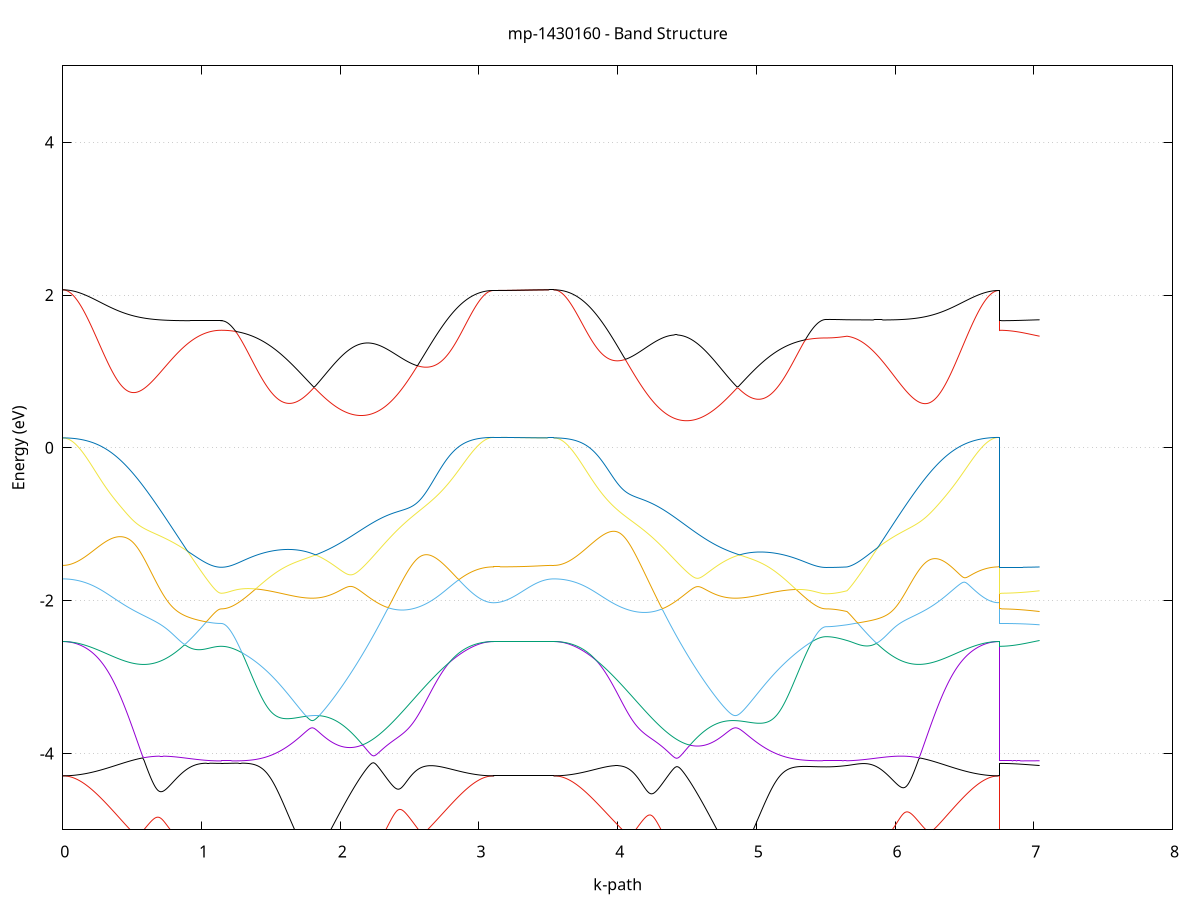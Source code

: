 set title 'mp-1430160 - Band Structure'
set xlabel 'k-path'
set ylabel 'Energy (eV)'
set grid y
set yrange [-5:5]
set terminal png size 800,600
set output 'mp-1430160_bands_gnuplot.png'
plot '-' using 1:2 with lines notitle, '-' using 1:2 with lines notitle, '-' using 1:2 with lines notitle, '-' using 1:2 with lines notitle, '-' using 1:2 with lines notitle, '-' using 1:2 with lines notitle, '-' using 1:2 with lines notitle, '-' using 1:2 with lines notitle, '-' using 1:2 with lines notitle, '-' using 1:2 with lines notitle, '-' using 1:2 with lines notitle, '-' using 1:2 with lines notitle, '-' using 1:2 with lines notitle, '-' using 1:2 with lines notitle, '-' using 1:2 with lines notitle, '-' using 1:2 with lines notitle, '-' using 1:2 with lines notitle, '-' using 1:2 with lines notitle, '-' using 1:2 with lines notitle, '-' using 1:2 with lines notitle, '-' using 1:2 with lines notitle, '-' using 1:2 with lines notitle, '-' using 1:2 with lines notitle, '-' using 1:2 with lines notitle, '-' using 1:2 with lines notitle, '-' using 1:2 with lines notitle, '-' using 1:2 with lines notitle, '-' using 1:2 with lines notitle, '-' using 1:2 with lines notitle, '-' using 1:2 with lines notitle, '-' using 1:2 with lines notitle, '-' using 1:2 with lines notitle, '-' using 1:2 with lines notitle, '-' using 1:2 with lines notitle, '-' using 1:2 with lines notitle, '-' using 1:2 with lines notitle, '-' using 1:2 with lines notitle, '-' using 1:2 with lines notitle, '-' using 1:2 with lines notitle, '-' using 1:2 with lines notitle, '-' using 1:2 with lines notitle, '-' using 1:2 with lines notitle, '-' using 1:2 with lines notitle, '-' using 1:2 with lines notitle, '-' using 1:2 with lines notitle, '-' using 1:2 with lines notitle, '-' using 1:2 with lines notitle, '-' using 1:2 with lines notitle, '-' using 1:2 with lines notitle, '-' using 1:2 with lines notitle, '-' using 1:2 with lines notitle, '-' using 1:2 with lines notitle, '-' using 1:2 with lines notitle, '-' using 1:2 with lines notitle, '-' using 1:2 with lines notitle, '-' using 1:2 with lines notitle, '-' using 1:2 with lines notitle, '-' using 1:2 with lines notitle, '-' using 1:2 with lines notitle, '-' using 1:2 with lines notitle, '-' using 1:2 with lines notitle, '-' using 1:2 with lines notitle, '-' using 1:2 with lines notitle, '-' using 1:2 with lines notitle
0.000000 -54.667596
0.009935 -54.667596
0.019870 -54.667596
0.029806 -54.667696
0.039741 -54.667696
0.049676 -54.667696
0.059611 -54.667796
0.069547 -54.667796
0.079482 -54.667896
0.089417 -54.667996
0.099352 -54.668096
0.109288 -54.668196
0.119223 -54.668296
0.129158 -54.668396
0.139093 -54.668496
0.149029 -54.668596
0.158964 -54.668796
0.168899 -54.668896
0.178834 -54.669096
0.188769 -54.669296
0.198705 -54.669396
0.208640 -54.669596
0.218575 -54.669796
0.228510 -54.669996
0.238446 -54.670196
0.248381 -54.670396
0.258316 -54.670596
0.268251 -54.670796
0.278187 -54.671096
0.288122 -54.671296
0.298057 -54.671596
0.307992 -54.671796
0.317928 -54.672096
0.327863 -54.672296
0.337798 -54.672596
0.347733 -54.672896
0.357668 -54.673196
0.367604 -54.673396
0.377539 -54.673696
0.387474 -54.673996
0.397409 -54.674296
0.407345 -54.674596
0.417280 -54.674896
0.427215 -54.675196
0.437150 -54.675596
0.447086 -54.675896
0.457021 -54.676196
0.466956 -54.676496
0.476891 -54.676896
0.486827 -54.677196
0.496762 -54.677496
0.506697 -54.677796
0.516632 -54.678196
0.526567 -54.678496
0.536503 -54.678896
0.546438 -54.679196
0.556373 -54.679496
0.566308 -54.679896
0.576244 -54.680196
0.586179 -54.680496
0.596114 -54.680896
0.606049 -54.681196
0.615985 -54.681596
0.625920 -54.681896
0.635855 -54.682196
0.645790 -54.682596
0.655726 -54.682896
0.665661 -54.683196
0.675596 -54.683496
0.685531 -54.683896
0.695466 -54.684196
0.705402 -54.684496
0.715337 -54.684796
0.725272 -54.685096
0.735207 -54.685396
0.745143 -54.685696
0.755078 -54.685996
0.765013 -54.686296
0.774948 -54.686596
0.784884 -54.686896
0.794819 -54.687196
0.804754 -54.687496
0.814689 -54.687696
0.824625 -54.687996
0.834560 -54.688196
0.844495 -54.688496
0.854430 -54.688696
0.864365 -54.688996
0.874301 -54.689196
0.884236 -54.689396
0.894171 -54.689596
0.904106 -54.689896
0.914042 -54.690096
0.923977 -54.690196
0.933912 -54.690396
0.943847 -54.690596
0.953783 -54.690796
0.963718 -54.690996
0.973653 -54.691096
0.983588 -54.691296
0.993524 -54.691396
1.003459 -54.691496
1.013394 -54.691596
1.023329 -54.691796
1.033264 -54.691896
1.043200 -54.691996
1.053135 -54.691996
1.063070 -54.692096
1.073005 -54.692196
1.082941 -54.692296
1.092876 -54.692296
1.102811 -54.692296
1.112746 -54.692396
1.122682 -54.692396
1.132617 -54.692396
1.142552 -54.692396
1.142552 -54.692396
1.152512 -54.692396
1.162472 -54.692396
1.172432 -54.692396
1.182391 -54.692396
1.192351 -54.692396
1.202311 -54.692396
1.212271 -54.692296
1.222231 -54.692296
1.232191 -54.692296
1.242151 -54.692196
1.252110 -54.692196
1.262070 -54.692096
1.272030 -54.692096
1.281990 -54.691996
1.291950 -54.691996
1.301910 -54.691896
1.311869 -54.691896
1.321829 -54.691796
1.331789 -54.691696
1.341749 -54.691696
1.351709 -54.691596
1.361669 -54.691496
1.371629 -54.691396
1.381588 -54.691296
1.391548 -54.691196
1.401508 -54.691096
1.411468 -54.690996
1.421428 -54.690896
1.431388 -54.690796
1.441347 -54.690696
1.451307 -54.690596
1.461267 -54.690496
1.471227 -54.690396
1.481187 -54.690196
1.491147 -54.690096
1.501107 -54.689996
1.511066 -54.689896
1.521026 -54.689696
1.530986 -54.689596
1.540946 -54.689396
1.550906 -54.689296
1.560866 -54.689196
1.570825 -54.688996
1.580785 -54.688896
1.590745 -54.688696
1.600705 -54.688596
1.610665 -54.688396
1.620625 -54.688196
1.630584 -54.688096
1.640544 -54.687896
1.650504 -54.687696
1.660464 -54.687596
1.670424 -54.687396
1.680384 -54.687196
1.690344 -54.687096
1.700303 -54.686896
1.710263 -54.686696
1.720223 -54.686496
1.730183 -54.686296
1.740143 -54.686196
1.750103 -54.685996
1.760063 -54.685796
1.770022 -54.685596
1.779982 -54.685396
1.789942 -54.685196
1.799902 -54.685096
1.809862 -54.685296
1.819822 -54.685496
1.829781 -54.685696
1.839741 -54.685896
1.839741 -54.685896
1.849708 -54.685996
1.859674 -54.686196
1.869641 -54.686296
1.879608 -54.686496
1.889574 -54.686596
1.899541 -54.686796
1.909507 -54.686896
1.919474 -54.686996
1.929441 -54.687096
1.939407 -54.687296
1.949374 -54.687396
1.959340 -54.687396
1.969307 -54.687496
1.979274 -54.687596
1.989240 -54.687696
1.999207 -54.687696
2.009173 -54.687796
2.019140 -54.687796
2.029106 -54.687896
2.039073 -54.687896
2.049040 -54.687896
2.059006 -54.687896
2.068973 -54.687896
2.078939 -54.687896
2.088906 -54.687896
2.098873 -54.687896
2.108839 -54.687896
2.118806 -54.687796
2.128772 -54.687796
2.138739 -54.687696
2.148706 -54.687596
2.158672 -54.687596
2.168639 -54.687496
2.178605 -54.687396
2.188572 -54.687296
2.198539 -54.687196
2.208505 -54.687096
2.218472 -54.686896
2.228438 -54.686796
2.238405 -54.686696
2.248371 -54.686496
2.258338 -54.686396
2.268305 -54.686196
2.278271 -54.685996
2.288238 -54.685796
2.298204 -54.685596
2.308171 -54.685496
2.318138 -54.685296
2.328104 -54.684996
2.338071 -54.684796
2.348037 -54.684596
2.358004 -54.684396
2.367971 -54.684096
2.377937 -54.683896
2.387904 -54.683696
2.397870 -54.683396
2.407837 -54.683196
2.417803 -54.682896
2.427770 -54.682596
2.437737 -54.682396
2.447703 -54.682096
2.457670 -54.681796
2.467636 -54.681496
2.477603 -54.681196
2.487570 -54.680896
2.497536 -54.680596
2.507503 -54.680396
2.517469 -54.680096
2.527436 -54.679796
2.537403 -54.679396
2.547369 -54.679096
2.557336 -54.678796
2.567302 -54.678496
2.577269 -54.678196
2.587236 -54.677896
2.597202 -54.677596
2.607169 -54.677296
2.617135 -54.676996
2.627102 -54.676696
2.637068 -54.676396
2.647035 -54.676096
2.657002 -54.675796
2.666968 -54.675496
2.676935 -54.675196
2.686901 -54.674896
2.696868 -54.674596
2.706835 -54.674296
2.716801 -54.673996
2.726768 -54.673696
2.736734 -54.673396
2.746701 -54.673196
2.756668 -54.672896
2.766634 -54.672596
2.776601 -54.672396
2.786567 -54.672096
2.796534 -54.671796
2.806500 -54.671596
2.816467 -54.671296
2.826434 -54.671096
2.836400 -54.670896
2.846367 -54.670696
2.856333 -54.670396
2.866300 -54.670196
2.876267 -54.669996
2.886233 -54.669796
2.896200 -54.669596
2.906166 -54.669496
2.916133 -54.669296
2.926100 -54.669096
2.936066 -54.668996
2.946033 -54.668796
2.955999 -54.668696
2.965966 -54.668496
2.975933 -54.668396
2.985899 -54.668296
2.995866 -54.668196
3.005832 -54.668096
3.015799 -54.667996
3.025766 -54.667896
3.035732 -54.667896
3.045699 -54.667796
3.055665 -54.667696
3.065632 -54.667696
3.075598 -54.667696
3.085565 -54.667596
3.095532 -54.667596
3.105498 -54.667596
3.105498 -54.667596
3.115388 -54.667596
3.125278 -54.667596
3.135168 -54.667596
3.145058 -54.667596
3.154947 -54.667596
3.164837 -54.667596
3.174727 -54.667596
3.184617 -54.667596
3.194507 -54.667596
3.204396 -54.667596
3.214286 -54.667596
3.224176 -54.667596
3.234066 -54.667596
3.243956 -54.667596
3.253846 -54.667596
3.263735 -54.667596
3.273625 -54.667596
3.283515 -54.667596
3.293405 -54.667596
3.303295 -54.667596
3.313185 -54.667596
3.323074 -54.667596
3.332964 -54.667596
3.342854 -54.667596
3.352744 -54.667596
3.362634 -54.667596
3.372524 -54.667596
3.382413 -54.667596
3.392303 -54.667596
3.402193 -54.667596
3.412083 -54.667596
3.421973 -54.667596
3.431863 -54.667596
3.441752 -54.667596
3.451642 -54.667596
3.461532 -54.667596
3.471422 -54.667596
3.481312 -54.667596
3.491201 -54.667596
3.501091 -54.667596
3.510981 -54.667596
3.520871 -54.667596
3.530761 -54.667596
3.540651 -54.667596
3.540651 -54.667596
3.550576 -54.667596
3.560502 -54.667596
3.570428 -54.667696
3.580354 -54.667696
3.590280 -54.667696
3.600206 -54.667796
3.610132 -54.667796
3.620058 -54.667896
3.629983 -54.667996
3.639909 -54.668096
3.649835 -54.668196
3.659761 -54.668296
3.669687 -54.668396
3.679613 -54.668496
3.689539 -54.668696
3.699465 -54.668796
3.709391 -54.668996
3.719316 -54.669096
3.729242 -54.669296
3.739168 -54.669396
3.749094 -54.669596
3.759020 -54.669796
3.768946 -54.669996
3.778872 -54.670196
3.788798 -54.670396
3.798723 -54.670596
3.808649 -54.670896
3.818575 -54.671096
3.828501 -54.671296
3.838427 -54.671596
3.848353 -54.671796
3.858279 -54.672096
3.868205 -54.672296
3.878130 -54.672596
3.888056 -54.672796
3.897982 -54.673096
3.907908 -54.673396
3.917834 -54.673696
3.927760 -54.673996
3.937686 -54.674196
3.947612 -54.674496
3.957537 -54.674796
3.967463 -54.675096
3.977389 -54.675396
3.987315 -54.675696
3.997241 -54.675996
4.007167 -54.676296
4.017093 -54.676596
4.027019 -54.676896
4.036945 -54.677196
4.046870 -54.677596
4.056796 -54.677896
4.066722 -54.678196
4.076648 -54.678496
4.086574 -54.678796
4.096500 -54.679096
4.106426 -54.679396
4.116352 -54.679696
4.126277 -54.679996
4.136203 -54.680296
4.146129 -54.680596
4.156055 -54.680896
4.165981 -54.681196
4.175907 -54.681396
4.185833 -54.681696
4.195759 -54.681996
4.205684 -54.682296
4.215610 -54.682596
4.225536 -54.682796
4.235462 -54.683096
4.245388 -54.683296
4.255314 -54.683596
4.265240 -54.683796
4.275166 -54.684096
4.285091 -54.684296
4.295017 -54.684496
4.304943 -54.684796
4.314869 -54.684996
4.324795 -54.685196
4.334721 -54.685396
4.344647 -54.685596
4.354573 -54.685796
4.364498 -54.685996
4.374424 -54.686096
4.384350 -54.686296
4.394276 -54.686496
4.404202 -54.686596
4.414128 -54.686796
4.424054 -54.686896
4.433980 -54.686996
4.443905 -54.687096
4.453831 -54.687196
4.463757 -54.687396
4.473683 -54.687396
4.483609 -54.687496
4.493535 -54.687596
4.503461 -54.687696
4.513387 -54.687696
4.523313 -54.687796
4.533238 -54.687796
4.543164 -54.687896
4.553090 -54.687896
4.563016 -54.687896
4.572942 -54.687896
4.582868 -54.687896
4.592794 -54.687896
4.602720 -54.687896
4.612645 -54.687896
4.622571 -54.687896
4.632497 -54.687796
4.642423 -54.687796
4.652349 -54.687696
4.662275 -54.687596
4.672201 -54.687596
4.682127 -54.687496
4.692052 -54.687396
4.701978 -54.687296
4.711904 -54.687196
4.721830 -54.687096
4.731756 -54.686996
4.741682 -54.686796
4.751608 -54.686696
4.761534 -54.686596
4.771459 -54.686396
4.781385 -54.686296
4.791311 -54.686096
4.801237 -54.685996
4.811163 -54.685796
4.821089 -54.685596
4.831015 -54.685396
4.840941 -54.685196
4.850866 -54.685096
4.860792 -54.685296
4.870718 -54.685496
4.870718 -54.685496
4.880607 -54.685696
4.890496 -54.685896
4.900384 -54.686096
4.910273 -54.686196
4.920162 -54.686396
4.930051 -54.686596
4.939939 -54.686796
4.949828 -54.686996
4.959717 -54.687096
4.969605 -54.687296
4.979494 -54.687496
4.989383 -54.687596
4.999272 -54.687796
5.009160 -54.687996
5.019049 -54.688096
5.028938 -54.688296
5.038827 -54.688496
5.048715 -54.688596
5.058604 -54.688796
5.068493 -54.688896
5.078381 -54.689096
5.088270 -54.689196
5.098159 -54.689396
5.108048 -54.689496
5.117936 -54.689596
5.127825 -54.689796
5.137714 -54.689896
5.147603 -54.689996
5.157491 -54.690196
5.167380 -54.690296
5.177269 -54.690396
5.187157 -54.690496
5.197046 -54.690596
5.206935 -54.690696
5.216824 -54.690796
5.226712 -54.690896
5.236601 -54.690996
5.246490 -54.691096
5.256379 -54.691196
5.266267 -54.691296
5.276156 -54.691396
5.286045 -54.691496
5.295933 -54.691596
5.305822 -54.691696
5.315711 -54.691696
5.325600 -54.691796
5.335488 -54.691896
5.345377 -54.691896
5.355266 -54.691996
5.365154 -54.691996
5.375043 -54.692096
5.384932 -54.692096
5.394821 -54.692196
5.404709 -54.692196
5.414598 -54.692296
5.424487 -54.692296
5.434376 -54.692296
5.444264 -54.692396
5.454153 -54.692396
5.464042 -54.692396
5.473930 -54.692396
5.483819 -54.692396
5.493708 -54.692396
5.503597 -54.692396
5.503597 -54.692396
5.513578 -54.692396
5.523560 -54.692396
5.533542 -54.692396
5.543524 -54.692396
5.553506 -54.692396
5.563488 -54.692396
5.573470 -54.692396
5.583451 -54.692396
5.593433 -54.692396
5.603415 -54.692396
5.613397 -54.692396
5.623379 -54.692396
5.633361 -54.692396
5.643342 -54.692396
5.653324 -54.692396
5.653324 -54.692396
5.663289 -54.692296
5.673255 -54.692296
5.683220 -54.692196
5.693185 -54.692096
5.703150 -54.692096
5.713116 -54.691996
5.723081 -54.691896
5.733046 -54.691796
5.743012 -54.691696
5.752977 -54.691496
5.762942 -54.691396
5.772907 -54.691296
5.782873 -54.691096
5.792838 -54.690996
5.802803 -54.690796
5.812768 -54.690596
5.822734 -54.690396
5.832699 -54.690296
5.842664 -54.690096
5.852629 -54.689896
5.862595 -54.689596
5.872560 -54.689396
5.882525 -54.689196
5.892490 -54.688996
5.902456 -54.688696
5.912421 -54.688496
5.922386 -54.688196
5.932351 -54.687996
5.942317 -54.687696
5.952282 -54.687396
5.962247 -54.687196
5.972212 -54.686896
5.982178 -54.686596
5.992143 -54.686296
6.002108 -54.685996
6.012073 -54.685696
6.022039 -54.685396
6.032004 -54.685096
6.041969 -54.684796
6.051934 -54.684396
6.061900 -54.684096
6.071865 -54.683796
6.081830 -54.683496
6.091795 -54.683096
6.101761 -54.682796
6.111726 -54.682496
6.121691 -54.682096
6.131656 -54.681796
6.141622 -54.681496
6.151587 -54.681096
6.161552 -54.680796
6.171517 -54.680396
6.181483 -54.680096
6.191448 -54.679696
6.201413 -54.679396
6.211378 -54.679096
6.221344 -54.678696
6.231309 -54.678396
6.241274 -54.677996
6.251239 -54.677696
6.261205 -54.677396
6.271170 -54.676996
6.281135 -54.676696
6.291100 -54.676396
6.301066 -54.675996
6.311031 -54.675696
6.320996 -54.675396
6.330961 -54.675096
6.340927 -54.674796
6.350892 -54.674496
6.360857 -54.674196
6.370822 -54.673896
6.380788 -54.673596
6.390753 -54.673296
6.400718 -54.672996
6.410683 -54.672696
6.420649 -54.672396
6.430614 -54.672196
6.440579 -54.671896
6.450544 -54.671596
6.460510 -54.671396
6.470475 -54.671196
6.480440 -54.670896
6.490405 -54.670696
6.500371 -54.670496
6.510336 -54.670296
6.520301 -54.670096
6.530266 -54.669796
6.540232 -54.669696
6.550197 -54.669496
6.560162 -54.669296
6.570127 -54.669096
6.580093 -54.668996
6.590058 -54.668796
6.600023 -54.668696
6.609988 -54.668496
6.619954 -54.668396
6.629919 -54.668296
6.639884 -54.668196
6.649849 -54.668096
6.659815 -54.667996
6.669780 -54.667896
6.679745 -54.667896
6.689710 -54.667796
6.699676 -54.667696
6.709641 -54.667696
6.719606 -54.667696
6.729571 -54.667596
6.739537 -54.667596
6.749502 -54.667596
6.749502 -54.692396
6.759251 -54.692396
6.769000 -54.692396
6.778749 -54.692396
6.788498 -54.692396
6.798247 -54.692396
6.807996 -54.692396
6.817745 -54.692396
6.827493 -54.692396
6.837242 -54.692396
6.846991 -54.692396
6.856740 -54.692396
6.866489 -54.692396
6.876238 -54.692396
6.885987 -54.692396
6.895736 -54.692396
6.905485 -54.692396
6.915234 -54.692396
6.924983 -54.692396
6.934732 -54.692396
6.944481 -54.692396
6.954230 -54.692396
6.963979 -54.692396
6.973727 -54.692396
6.983476 -54.692396
6.993225 -54.692396
7.002974 -54.692396
7.012723 -54.692396
7.022472 -54.692396
7.032221 -54.692396
7.041970 -54.692396
e
0.000000 -54.667596
0.009935 -54.667596
0.019870 -54.667596
0.029806 -54.667596
0.039741 -54.667596
0.049676 -54.667696
0.059611 -54.667696
0.069547 -54.667696
0.079482 -54.667696
0.089417 -54.667696
0.099352 -54.667696
0.109288 -54.667796
0.119223 -54.667796
0.129158 -54.667796
0.139093 -54.667796
0.149029 -54.667896
0.158964 -54.667896
0.168899 -54.667996
0.178834 -54.667996
0.188769 -54.667996
0.198705 -54.668096
0.208640 -54.668096
0.218575 -54.668196
0.228510 -54.668196
0.238446 -54.668296
0.248381 -54.668296
0.258316 -54.668396
0.268251 -54.668396
0.278187 -54.668496
0.288122 -54.668596
0.298057 -54.668596
0.307992 -54.668696
0.317928 -54.668696
0.327863 -54.668796
0.337798 -54.668896
0.347733 -54.668896
0.357668 -54.668996
0.367604 -54.669096
0.377539 -54.669196
0.387474 -54.669196
0.397409 -54.669296
0.407345 -54.669396
0.417280 -54.669496
0.427215 -54.669496
0.437150 -54.669596
0.447086 -54.669696
0.457021 -54.669796
0.466956 -54.669896
0.476891 -54.669896
0.486827 -54.669996
0.496762 -54.670096
0.506697 -54.670196
0.516632 -54.670296
0.526567 -54.670396
0.536503 -54.670496
0.546438 -54.670496
0.556373 -54.670596
0.566308 -54.670696
0.576244 -54.670796
0.586179 -54.670896
0.596114 -54.670996
0.606049 -54.670996
0.615985 -54.671096
0.625920 -54.671196
0.635855 -54.671296
0.645790 -54.671396
0.655726 -54.671496
0.665661 -54.671596
0.675596 -54.671596
0.685531 -54.671696
0.695466 -54.671796
0.705402 -54.671896
0.715337 -54.671996
0.725272 -54.671996
0.735207 -54.672096
0.745143 -54.672196
0.755078 -54.672296
0.765013 -54.672296
0.774948 -54.672396
0.784884 -54.672496
0.794819 -54.672596
0.804754 -54.672596
0.814689 -54.672696
0.824625 -54.672796
0.834560 -54.672796
0.844495 -54.672896
0.854430 -54.672896
0.864365 -54.672996
0.874301 -54.673096
0.884236 -54.673096
0.894171 -54.673196
0.904106 -54.673196
0.914042 -54.673296
0.923977 -54.673296
0.933912 -54.673396
0.943847 -54.673396
0.953783 -54.673496
0.963718 -54.673496
0.973653 -54.673596
0.983588 -54.673596
0.993524 -54.673596
1.003459 -54.673696
1.013394 -54.673696
1.023329 -54.673696
1.033264 -54.673696
1.043200 -54.673796
1.053135 -54.673796
1.063070 -54.673796
1.073005 -54.673796
1.082941 -54.673796
1.092876 -54.673796
1.102811 -54.673896
1.112746 -54.673896
1.122682 -54.673896
1.132617 -54.673896
1.142552 -54.673896
1.142552 -54.673896
1.152512 -54.673896
1.162472 -54.673896
1.172432 -54.673896
1.182391 -54.673896
1.192351 -54.673996
1.202311 -54.673996
1.212271 -54.674096
1.222231 -54.674096
1.232191 -54.674196
1.242151 -54.674296
1.252110 -54.674296
1.262070 -54.674396
1.272030 -54.674496
1.281990 -54.674596
1.291950 -54.674696
1.301910 -54.674896
1.311869 -54.674996
1.321829 -54.675096
1.331789 -54.675296
1.341749 -54.675396
1.351709 -54.675496
1.361669 -54.675696
1.371629 -54.675896
1.381588 -54.675996
1.391548 -54.676196
1.401508 -54.676396
1.411468 -54.676596
1.421428 -54.676696
1.431388 -54.676896
1.441347 -54.677096
1.451307 -54.677296
1.461267 -54.677496
1.471227 -54.677796
1.481187 -54.677996
1.491147 -54.678196
1.501107 -54.678396
1.511066 -54.678596
1.521026 -54.678796
1.530986 -54.679096
1.540946 -54.679296
1.550906 -54.679496
1.560866 -54.679796
1.570825 -54.679996
1.580785 -54.680196
1.590745 -54.680496
1.600705 -54.680696
1.610665 -54.680896
1.620625 -54.681196
1.630584 -54.681396
1.640544 -54.681696
1.650504 -54.681896
1.660464 -54.682096
1.670424 -54.682396
1.680384 -54.682596
1.690344 -54.682796
1.700303 -54.682996
1.710263 -54.683296
1.720223 -54.683496
1.730183 -54.683696
1.740143 -54.683896
1.750103 -54.684096
1.760063 -54.684296
1.770022 -54.684596
1.779982 -54.684796
1.789942 -54.684996
1.799902 -54.684996
1.809862 -54.684796
1.819822 -54.684596
1.829781 -54.684396
1.839741 -54.684196
1.839741 -54.684196
1.849708 -54.683996
1.859674 -54.683796
1.869641 -54.683696
1.879608 -54.683496
1.889574 -54.683296
1.899541 -54.683096
1.909507 -54.682796
1.919474 -54.682596
1.929441 -54.682396
1.939407 -54.682196
1.949374 -54.681996
1.959340 -54.681796
1.969307 -54.681596
1.979274 -54.681396
1.989240 -54.681196
1.999207 -54.680996
2.009173 -54.680796
2.019140 -54.680596
2.029106 -54.680396
2.039073 -54.680196
2.049040 -54.679996
2.059006 -54.679796
2.068973 -54.679596
2.078939 -54.679396
2.088906 -54.679196
2.098873 -54.678996
2.108839 -54.678796
2.118806 -54.678596
2.128772 -54.678396
2.138739 -54.678196
2.148706 -54.677996
2.158672 -54.677796
2.168639 -54.677596
2.178605 -54.677396
2.188572 -54.677196
2.198539 -54.677096
2.208505 -54.676896
2.218472 -54.676696
2.228438 -54.676496
2.238405 -54.676296
2.248371 -54.676096
2.258338 -54.675896
2.268305 -54.675696
2.278271 -54.675596
2.288238 -54.675396
2.298204 -54.675196
2.308171 -54.674996
2.318138 -54.674896
2.328104 -54.674696
2.338071 -54.674496
2.348037 -54.674296
2.358004 -54.674196
2.367971 -54.673996
2.377937 -54.673796
2.387904 -54.673696
2.397870 -54.673496
2.407837 -54.673396
2.417803 -54.673196
2.427770 -54.673096
2.437737 -54.672896
2.447703 -54.672696
2.457670 -54.672596
2.467636 -54.672396
2.477603 -54.672296
2.487570 -54.672196
2.497536 -54.671996
2.507503 -54.671896
2.517469 -54.671696
2.527436 -54.671596
2.537403 -54.671496
2.547369 -54.671296
2.557336 -54.671196
2.567302 -54.671096
2.577269 -54.670996
2.587236 -54.670796
2.597202 -54.670696
2.607169 -54.670596
2.617135 -54.670496
2.627102 -54.670396
2.637068 -54.670196
2.647035 -54.670096
2.657002 -54.669996
2.666968 -54.669896
2.676935 -54.669796
2.686901 -54.669696
2.696868 -54.669596
2.706835 -54.669496
2.716801 -54.669396
2.726768 -54.669296
2.736734 -54.669296
2.746701 -54.669196
2.756668 -54.669096
2.766634 -54.668996
2.776601 -54.668896
2.786567 -54.668796
2.796534 -54.668796
2.806500 -54.668696
2.816467 -54.668596
2.826434 -54.668596
2.836400 -54.668496
2.846367 -54.668396
2.856333 -54.668396
2.866300 -54.668296
2.876267 -54.668296
2.886233 -54.668196
2.896200 -54.668196
2.906166 -54.668096
2.916133 -54.668096
2.926100 -54.667996
2.936066 -54.667996
2.946033 -54.667896
2.955999 -54.667896
2.965966 -54.667896
2.975933 -54.667796
2.985899 -54.667796
2.995866 -54.667796
3.005832 -54.667696
3.015799 -54.667696
3.025766 -54.667696
3.035732 -54.667696
3.045699 -54.667696
3.055665 -54.667696
3.065632 -54.667596
3.075598 -54.667596
3.085565 -54.667596
3.095532 -54.667596
3.105498 -54.667596
3.105498 -54.667596
3.115388 -54.667596
3.125278 -54.667596
3.135168 -54.667596
3.145058 -54.667596
3.154947 -54.667596
3.164837 -54.667596
3.174727 -54.667596
3.184617 -54.667596
3.194507 -54.667596
3.204396 -54.667596
3.214286 -54.667596
3.224176 -54.667596
3.234066 -54.667596
3.243956 -54.667596
3.253846 -54.667596
3.263735 -54.667596
3.273625 -54.667596
3.283515 -54.667596
3.293405 -54.667596
3.303295 -54.667596
3.313185 -54.667596
3.323074 -54.667596
3.332964 -54.667596
3.342854 -54.667596
3.352744 -54.667596
3.362634 -54.667596
3.372524 -54.667596
3.382413 -54.667596
3.392303 -54.667596
3.402193 -54.667596
3.412083 -54.667596
3.421973 -54.667596
3.431863 -54.667596
3.441752 -54.667596
3.451642 -54.667596
3.461532 -54.667596
3.471422 -54.667596
3.481312 -54.667596
3.491201 -54.667596
3.501091 -54.667596
3.510981 -54.667596
3.520871 -54.667596
3.530761 -54.667596
3.540651 -54.667596
3.540651 -54.667596
3.550576 -54.667596
3.560502 -54.667596
3.570428 -54.667596
3.580354 -54.667596
3.590280 -54.667596
3.600206 -54.667696
3.610132 -54.667696
3.620058 -54.667696
3.629983 -54.667696
3.639909 -54.667696
3.649835 -54.667796
3.659761 -54.667796
3.669687 -54.667796
3.679613 -54.667796
3.689539 -54.667896
3.699465 -54.667896
3.709391 -54.667996
3.719316 -54.667996
3.729242 -54.667996
3.739168 -54.668096
3.749094 -54.668096
3.759020 -54.668196
3.768946 -54.668196
3.778872 -54.668296
3.788798 -54.668396
3.798723 -54.668396
3.808649 -54.668496
3.818575 -54.668596
3.828501 -54.668596
3.838427 -54.668696
3.848353 -54.668796
3.858279 -54.668796
3.868205 -54.668896
3.878130 -54.668996
3.888056 -54.669096
3.897982 -54.669096
3.907908 -54.669196
3.917834 -54.669296
3.927760 -54.669396
3.937686 -54.669496
3.947612 -54.669596
3.957537 -54.669696
3.967463 -54.669796
3.977389 -54.669896
3.987315 -54.669996
3.997241 -54.670096
4.007167 -54.670196
4.017093 -54.670296
4.027019 -54.670396
4.036945 -54.670596
4.046870 -54.670696
4.056796 -54.670796
4.066722 -54.670896
4.076648 -54.670996
4.086574 -54.671196
4.096500 -54.671296
4.106426 -54.671396
4.116352 -54.671596
4.126277 -54.671696
4.136203 -54.671796
4.146129 -54.671996
4.156055 -54.672096
4.165981 -54.672296
4.175907 -54.672396
4.185833 -54.672596
4.195759 -54.672696
4.205684 -54.672896
4.215610 -54.672996
4.225536 -54.673196
4.235462 -54.673296
4.245388 -54.673496
4.255314 -54.673596
4.265240 -54.673796
4.275166 -54.673996
4.285091 -54.674096
4.295017 -54.674296
4.304943 -54.674496
4.314869 -54.674596
4.324795 -54.674796
4.334721 -54.674996
4.344647 -54.675196
4.354573 -54.675296
4.364498 -54.675496
4.374424 -54.675696
4.384350 -54.675896
4.394276 -54.676096
4.404202 -54.676196
4.414128 -54.676396
4.424054 -54.676596
4.433980 -54.676796
4.443905 -54.676996
4.453831 -54.677196
4.463757 -54.677396
4.473683 -54.677596
4.483609 -54.677796
4.493535 -54.677996
4.503461 -54.678096
4.513387 -54.678296
4.523313 -54.678496
4.533238 -54.678696
4.543164 -54.678896
4.553090 -54.679096
4.563016 -54.679296
4.572942 -54.679496
4.582868 -54.679696
4.592794 -54.679896
4.602720 -54.680096
4.612645 -54.680296
4.622571 -54.680496
4.632497 -54.680696
4.642423 -54.680896
4.652349 -54.681096
4.662275 -54.681296
4.672201 -54.681496
4.682127 -54.681696
4.692052 -54.681996
4.701978 -54.682196
4.711904 -54.682396
4.721830 -54.682596
4.731756 -54.682796
4.741682 -54.682996
4.751608 -54.683196
4.761534 -54.683396
4.771459 -54.683596
4.781385 -54.683796
4.791311 -54.683996
4.801237 -54.684096
4.811163 -54.684296
4.821089 -54.684496
4.831015 -54.684696
4.840941 -54.684896
4.850866 -54.685096
4.860792 -54.684896
4.870718 -54.684696
4.870718 -54.684696
4.880607 -54.684496
4.890496 -54.684296
4.900384 -54.683996
4.910273 -54.683796
4.920162 -54.683596
4.930051 -54.683396
4.939939 -54.683196
4.949828 -54.682996
4.959717 -54.682696
4.969605 -54.682496
4.979494 -54.682296
4.989383 -54.681996
4.999272 -54.681796
5.009160 -54.681596
5.019049 -54.681296
5.028938 -54.681096
5.038827 -54.680896
5.048715 -54.680596
5.058604 -54.680396
5.068493 -54.680196
5.078381 -54.679896
5.088270 -54.679696
5.098159 -54.679496
5.108048 -54.679196
5.117936 -54.678996
5.127825 -54.678796
5.137714 -54.678596
5.147603 -54.678296
5.157491 -54.678096
5.167380 -54.677896
5.177269 -54.677696
5.187157 -54.677496
5.197046 -54.677296
5.206935 -54.677096
5.216824 -54.676896
5.226712 -54.676696
5.236601 -54.676496
5.246490 -54.676296
5.256379 -54.676196
5.266267 -54.675996
5.276156 -54.675796
5.286045 -54.675696
5.295933 -54.675496
5.305822 -54.675396
5.315711 -54.675196
5.325600 -54.675096
5.335488 -54.674996
5.345377 -54.674796
5.355266 -54.674696
5.365154 -54.674596
5.375043 -54.674496
5.384932 -54.674396
5.394821 -54.674296
5.404709 -54.674296
5.414598 -54.674196
5.424487 -54.674096
5.434376 -54.674096
5.444264 -54.673996
5.454153 -54.673996
5.464042 -54.673896
5.473930 -54.673896
5.483819 -54.673896
5.493708 -54.673896
5.503597 -54.673896
5.503597 -54.673896
5.513578 -54.673896
5.523560 -54.673896
5.533542 -54.673896
5.543524 -54.673896
5.553506 -54.673896
5.563488 -54.673896
5.573470 -54.673896
5.583451 -54.673896
5.593433 -54.673896
5.603415 -54.673896
5.613397 -54.673896
5.623379 -54.673896
5.633361 -54.673896
5.643342 -54.673896
5.653324 -54.673896
5.653324 -54.673896
5.663289 -54.673896
5.673255 -54.673796
5.683220 -54.673796
5.693185 -54.673796
5.703150 -54.673796
5.713116 -54.673796
5.723081 -54.673696
5.733046 -54.673696
5.743012 -54.673696
5.752977 -54.673696
5.762942 -54.673596
5.772907 -54.673596
5.782873 -54.673596
5.792838 -54.673496
5.802803 -54.673496
5.812768 -54.673396
5.822734 -54.673396
5.832699 -54.673296
5.842664 -54.673296
5.852629 -54.673196
5.862595 -54.673196
5.872560 -54.673096
5.882525 -54.673096
5.892490 -54.672996
5.902456 -54.672896
5.912421 -54.672896
5.922386 -54.672796
5.932351 -54.672696
5.942317 -54.672696
5.952282 -54.672596
5.962247 -54.672496
5.972212 -54.672496
5.982178 -54.672396
5.992143 -54.672296
6.002108 -54.672296
6.012073 -54.672196
6.022039 -54.672096
6.032004 -54.671996
6.041969 -54.671896
6.051934 -54.671896
6.061900 -54.671796
6.071865 -54.671696
6.081830 -54.671596
6.091795 -54.671496
6.101761 -54.671396
6.111726 -54.671396
6.121691 -54.671296
6.131656 -54.671196
6.141622 -54.671096
6.151587 -54.670996
6.161552 -54.670896
6.171517 -54.670896
6.181483 -54.670796
6.191448 -54.670696
6.201413 -54.670596
6.211378 -54.670496
6.221344 -54.670396
6.231309 -54.670296
6.241274 -54.670196
6.251239 -54.670196
6.261205 -54.670096
6.271170 -54.669996
6.281135 -54.669896
6.291100 -54.669796
6.301066 -54.669696
6.311031 -54.669696
6.320996 -54.669596
6.330961 -54.669496
6.340927 -54.669396
6.350892 -54.669296
6.360857 -54.669296
6.370822 -54.669196
6.380788 -54.669096
6.390753 -54.668996
6.400718 -54.668996
6.410683 -54.668896
6.420649 -54.668796
6.430614 -54.668796
6.440579 -54.668696
6.450544 -54.668596
6.460510 -54.668596
6.470475 -54.668496
6.480440 -54.668496
6.490405 -54.668396
6.500371 -54.668296
6.510336 -54.668296
6.520301 -54.668196
6.530266 -54.668196
6.540232 -54.668096
6.550197 -54.668096
6.560162 -54.667996
6.570127 -54.667996
6.580093 -54.667996
6.590058 -54.667896
6.600023 -54.667896
6.609988 -54.667896
6.619954 -54.667796
6.629919 -54.667796
6.639884 -54.667796
6.649849 -54.667696
6.659815 -54.667696
6.669780 -54.667696
6.679745 -54.667696
6.689710 -54.667696
6.699676 -54.667696
6.709641 -54.667596
6.719606 -54.667596
6.729571 -54.667596
6.739537 -54.667596
6.749502 -54.667596
6.749502 -54.673896
6.759251 -54.673896
6.769000 -54.673896
6.778749 -54.673896
6.788498 -54.673896
6.798247 -54.673896
6.807996 -54.673896
6.817745 -54.673896
6.827493 -54.673896
6.837242 -54.673896
6.846991 -54.673896
6.856740 -54.673896
6.866489 -54.673896
6.876238 -54.673896
6.885987 -54.673896
6.895736 -54.673896
6.905485 -54.673896
6.915234 -54.673896
6.924983 -54.673896
6.934732 -54.673896
6.944481 -54.673896
6.954230 -54.673896
6.963979 -54.673896
6.973727 -54.673896
6.983476 -54.673896
6.993225 -54.673896
7.002974 -54.673896
7.012723 -54.673896
7.022472 -54.673896
7.032221 -54.673896
7.041970 -54.673896
e
0.000000 -54.381796
0.009935 -54.381796
0.019870 -54.381796
0.029806 -54.381796
0.039741 -54.381796
0.049676 -54.381796
0.059611 -54.381796
0.069547 -54.381796
0.079482 -54.381796
0.089417 -54.381796
0.099352 -54.381796
0.109288 -54.381796
0.119223 -54.381696
0.129158 -54.381696
0.139093 -54.381696
0.149029 -54.381696
0.158964 -54.381696
0.168899 -54.381696
0.178834 -54.381596
0.188769 -54.381596
0.198705 -54.381596
0.208640 -54.381596
0.218575 -54.381496
0.228510 -54.381496
0.238446 -54.381496
0.248381 -54.381396
0.258316 -54.381396
0.268251 -54.381396
0.278187 -54.381296
0.288122 -54.381296
0.298057 -54.381296
0.307992 -54.381196
0.317928 -54.381196
0.327863 -54.381196
0.337798 -54.381096
0.347733 -54.381096
0.357668 -54.380996
0.367604 -54.380996
0.377539 -54.380996
0.387474 -54.380896
0.397409 -54.380896
0.407345 -54.380796
0.417280 -54.380796
0.427215 -54.380696
0.437150 -54.380696
0.447086 -54.380596
0.457021 -54.380596
0.466956 -54.380596
0.476891 -54.380496
0.486827 -54.380496
0.496762 -54.380396
0.506697 -54.380396
0.516632 -54.380296
0.526567 -54.380296
0.536503 -54.380196
0.546438 -54.380196
0.556373 -54.380096
0.566308 -54.380096
0.576244 -54.379996
0.586179 -54.379996
0.596114 -54.379896
0.606049 -54.379896
0.615985 -54.379796
0.625920 -54.379796
0.635855 -54.379696
0.645790 -54.379696
0.655726 -54.379596
0.665661 -54.379596
0.675596 -54.379496
0.685531 -54.379496
0.695466 -54.379396
0.705402 -54.379396
0.715337 -54.379396
0.725272 -54.379296
0.735207 -54.379296
0.745143 -54.379196
0.755078 -54.379196
0.765013 -54.379096
0.774948 -54.379096
0.784884 -54.379096
0.794819 -54.378996
0.804754 -54.378996
0.814689 -54.378896
0.824625 -54.378896
0.834560 -54.378896
0.844495 -54.378796
0.854430 -54.378796
0.864365 -54.378696
0.874301 -54.378696
0.884236 -54.378696
0.894171 -54.378696
0.904106 -54.378596
0.914042 -54.378596
0.923977 -54.378596
0.933912 -54.378496
0.943847 -54.378496
0.953783 -54.378496
0.963718 -54.378496
0.973653 -54.378396
0.983588 -54.378396
0.993524 -54.378396
1.003459 -54.378396
1.013394 -54.378396
1.023329 -54.378296
1.033264 -54.378296
1.043200 -54.378296
1.053135 -54.378296
1.063070 -54.378296
1.073005 -54.378296
1.082941 -54.378296
1.092876 -54.378296
1.102811 -54.378296
1.112746 -54.378196
1.122682 -54.378196
1.132617 -54.378196
1.142552 -54.378196
1.142552 -54.378196
1.152512 -54.378196
1.162472 -54.378196
1.172432 -54.378196
1.182391 -54.378196
1.192351 -54.378196
1.202311 -54.378196
1.212271 -54.378196
1.222231 -54.378196
1.232191 -54.378196
1.242151 -54.378196
1.252110 -54.378196
1.262070 -54.378196
1.272030 -54.378196
1.281990 -54.378196
1.291950 -54.378196
1.301910 -54.378196
1.311869 -54.378196
1.321829 -54.378196
1.331789 -54.378196
1.341749 -54.378196
1.351709 -54.378096
1.361669 -54.378096
1.371629 -54.378096
1.381588 -54.378096
1.391548 -54.378096
1.401508 -54.378096
1.411468 -54.378096
1.421428 -54.378096
1.431388 -54.378096
1.441347 -54.378096
1.451307 -54.378096
1.461267 -54.377996
1.471227 -54.377996
1.481187 -54.377996
1.491147 -54.377996
1.501107 -54.377996
1.511066 -54.377996
1.521026 -54.377996
1.530986 -54.377996
1.540946 -54.377996
1.550906 -54.377996
1.560866 -54.377896
1.570825 -54.377896
1.580785 -54.377896
1.590745 -54.377896
1.600705 -54.377896
1.610665 -54.377896
1.620625 -54.377896
1.630584 -54.377896
1.640544 -54.377896
1.650504 -54.377896
1.660464 -54.377896
1.670424 -54.377796
1.680384 -54.377796
1.690344 -54.377796
1.700303 -54.377796
1.710263 -54.377796
1.720223 -54.377796
1.730183 -54.377796
1.740143 -54.377796
1.750103 -54.377796
1.760063 -54.377796
1.770022 -54.377796
1.779982 -54.377796
1.789942 -54.377796
1.799902 -54.377796
1.809862 -54.377796
1.819822 -54.377796
1.829781 -54.377796
1.839741 -54.377796
1.839741 -54.377796
1.849708 -54.377796
1.859674 -54.377796
1.869641 -54.377796
1.879608 -54.377796
1.889574 -54.377796
1.899541 -54.377796
1.909507 -54.377796
1.919474 -54.377796
1.929441 -54.377896
1.939407 -54.377896
1.949374 -54.377896
1.959340 -54.377896
1.969307 -54.377896
1.979274 -54.377896
1.989240 -54.377896
1.999207 -54.377996
2.009173 -54.377996
2.019140 -54.377996
2.029106 -54.377996
2.039073 -54.377996
2.049040 -54.377996
2.059006 -54.378096
2.068973 -54.378096
2.078939 -54.378096
2.088906 -54.378096
2.098873 -54.378196
2.108839 -54.378196
2.118806 -54.378196
2.128772 -54.378296
2.138739 -54.378296
2.148706 -54.378296
2.158672 -54.378296
2.168639 -54.378396
2.178605 -54.378396
2.188572 -54.378396
2.198539 -54.378496
2.208505 -54.378496
2.218472 -54.378496
2.228438 -54.378596
2.238405 -54.378596
2.248371 -54.378696
2.258338 -54.378696
2.268305 -54.378696
2.278271 -54.378796
2.288238 -54.378796
2.298204 -54.378896
2.308171 -54.378896
2.318138 -54.378996
2.328104 -54.378996
2.338071 -54.378996
2.348037 -54.379096
2.358004 -54.379096
2.367971 -54.379196
2.377937 -54.379196
2.387904 -54.379296
2.397870 -54.379296
2.407837 -54.379396
2.417803 -54.379396
2.427770 -54.379496
2.437737 -54.379496
2.447703 -54.379596
2.457670 -54.379596
2.467636 -54.379696
2.477603 -54.379696
2.487570 -54.379796
2.497536 -54.379796
2.507503 -54.379896
2.517469 -54.379896
2.527436 -54.379996
2.537403 -54.379996
2.547369 -54.380096
2.557336 -54.380096
2.567302 -54.380196
2.577269 -54.380196
2.587236 -54.380296
2.597202 -54.380296
2.607169 -54.380396
2.617135 -54.380396
2.627102 -54.380496
2.637068 -54.380496
2.647035 -54.380596
2.657002 -54.380596
2.666968 -54.380696
2.676935 -54.380696
2.686901 -54.380796
2.696868 -54.380796
2.706835 -54.380896
2.716801 -54.380896
2.726768 -54.380896
2.736734 -54.380996
2.746701 -54.380996
2.756668 -54.381096
2.766634 -54.381096
2.776601 -54.381196
2.786567 -54.381196
2.796534 -54.381196
2.806500 -54.381296
2.816467 -54.381296
2.826434 -54.381296
2.836400 -54.381396
2.846367 -54.381396
2.856333 -54.381396
2.866300 -54.381496
2.876267 -54.381496
2.886233 -54.381496
2.896200 -54.381596
2.906166 -54.381596
2.916133 -54.381596
2.926100 -54.381596
2.936066 -54.381696
2.946033 -54.381696
2.955999 -54.381696
2.965966 -54.381696
2.975933 -54.381696
2.985899 -54.381796
2.995866 -54.381796
3.005832 -54.381796
3.015799 -54.381796
3.025766 -54.381796
3.035732 -54.381796
3.045699 -54.381796
3.055665 -54.381796
3.065632 -54.381796
3.075598 -54.381796
3.085565 -54.381896
3.095532 -54.381896
3.105498 -54.381896
3.105498 -54.381896
3.115388 -54.381896
3.125278 -54.381896
3.135168 -54.381896
3.145058 -54.381896
3.154947 -54.381896
3.164837 -54.381896
3.174727 -54.381896
3.184617 -54.381896
3.194507 -54.381896
3.204396 -54.381896
3.214286 -54.381896
3.224176 -54.381896
3.234066 -54.381896
3.243956 -54.381896
3.253846 -54.381796
3.263735 -54.381796
3.273625 -54.381796
3.283515 -54.381796
3.293405 -54.381796
3.303295 -54.381796
3.313185 -54.381796
3.323074 -54.381896
3.332964 -54.381896
3.342854 -54.381896
3.352744 -54.381896
3.362634 -54.381896
3.372524 -54.381796
3.382413 -54.381896
3.392303 -54.381896
3.402193 -54.381796
3.412083 -54.381796
3.421973 -54.381796
3.431863 -54.381796
3.441752 -54.381796
3.451642 -54.381796
3.461532 -54.381796
3.471422 -54.381796
3.481312 -54.381796
3.491201 -54.381796
3.501091 -54.381796
3.510981 -54.381796
3.520871 -54.381796
3.530761 -54.381796
3.540651 -54.381796
3.540651 -54.381796
3.550576 -54.381796
3.560502 -54.381796
3.570428 -54.381796
3.580354 -54.381796
3.590280 -54.381796
3.600206 -54.381796
3.610132 -54.381796
3.620058 -54.381796
3.629983 -54.381796
3.639909 -54.381796
3.649835 -54.381796
3.659761 -54.381696
3.669687 -54.381696
3.679613 -54.381696
3.689539 -54.381696
3.699465 -54.381696
3.709391 -54.381696
3.719316 -54.381596
3.729242 -54.381596
3.739168 -54.381596
3.749094 -54.381596
3.759020 -54.381496
3.768946 -54.381496
3.778872 -54.381496
3.788798 -54.381396
3.798723 -54.381396
3.808649 -54.381396
3.818575 -54.381296
3.828501 -54.381296
3.838427 -54.381296
3.848353 -54.381196
3.858279 -54.381196
3.868205 -54.381196
3.878130 -54.381096
3.888056 -54.381096
3.897982 -54.380996
3.907908 -54.380996
3.917834 -54.380896
3.927760 -54.380896
3.937686 -54.380896
3.947612 -54.380796
3.957537 -54.380796
3.967463 -54.380696
3.977389 -54.380696
3.987315 -54.380596
3.997241 -54.380596
4.007167 -54.380496
4.017093 -54.380496
4.027019 -54.380396
4.036945 -54.380396
4.046870 -54.380296
4.056796 -54.380296
4.066722 -54.380196
4.076648 -54.380196
4.086574 -54.380096
4.096500 -54.380096
4.106426 -54.379996
4.116352 -54.379996
4.126277 -54.379896
4.136203 -54.379896
4.146129 -54.379796
4.156055 -54.379796
4.165981 -54.379696
4.175907 -54.379696
4.185833 -54.379596
4.195759 -54.379596
4.205684 -54.379496
4.215610 -54.379496
4.225536 -54.379396
4.235462 -54.379396
4.245388 -54.379296
4.255314 -54.379296
4.265240 -54.379196
4.275166 -54.379196
4.285091 -54.379196
4.295017 -54.379096
4.304943 -54.379096
4.314869 -54.378996
4.324795 -54.378996
4.334721 -54.378896
4.344647 -54.378896
4.354573 -54.378796
4.364498 -54.378796
4.374424 -54.378796
4.384350 -54.378696
4.394276 -54.378696
4.404202 -54.378596
4.414128 -54.378596
4.424054 -54.378596
4.433980 -54.378496
4.443905 -54.378496
4.453831 -54.378496
4.463757 -54.378396
4.473683 -54.378396
4.483609 -54.378396
4.493535 -54.378296
4.503461 -54.378296
4.513387 -54.378296
4.523313 -54.378196
4.533238 -54.378196
4.543164 -54.378196
4.553090 -54.378196
4.563016 -54.378096
4.572942 -54.378096
4.582868 -54.378096
4.592794 -54.378096
4.602720 -54.377996
4.612645 -54.377996
4.622571 -54.377996
4.632497 -54.377996
4.642423 -54.377996
4.652349 -54.377896
4.662275 -54.377896
4.672201 -54.377896
4.682127 -54.377896
4.692052 -54.377896
4.701978 -54.377896
4.711904 -54.377896
4.721830 -54.377896
4.731756 -54.377796
4.741682 -54.377796
4.751608 -54.377796
4.761534 -54.377796
4.771459 -54.377796
4.781385 -54.377796
4.791311 -54.377796
4.801237 -54.377796
4.811163 -54.377796
4.821089 -54.377796
4.831015 -54.377796
4.840941 -54.377796
4.850866 -54.377796
4.860792 -54.377796
4.870718 -54.377796
4.870718 -54.377796
4.880607 -54.377796
4.890496 -54.377796
4.900384 -54.377796
4.910273 -54.377796
4.920162 -54.377796
4.930051 -54.377796
4.939939 -54.377796
4.949828 -54.377796
4.959717 -54.377796
4.969605 -54.377796
4.979494 -54.377796
4.989383 -54.377896
4.999272 -54.377896
5.009160 -54.377896
5.019049 -54.377896
5.028938 -54.377896
5.038827 -54.377896
5.048715 -54.377896
5.058604 -54.377896
5.068493 -54.377896
5.078381 -54.377896
5.088270 -54.377896
5.098159 -54.377896
5.108048 -54.377996
5.117936 -54.377996
5.127825 -54.377996
5.137714 -54.377996
5.147603 -54.377996
5.157491 -54.377996
5.167380 -54.377996
5.177269 -54.377996
5.187157 -54.377996
5.197046 -54.378096
5.206935 -54.378096
5.216824 -54.378096
5.226712 -54.378096
5.236601 -54.378096
5.246490 -54.378096
5.256379 -54.378096
5.266267 -54.378096
5.276156 -54.378096
5.286045 -54.378096
5.295933 -54.378096
5.305822 -54.378196
5.315711 -54.378196
5.325600 -54.378196
5.335488 -54.378196
5.345377 -54.378196
5.355266 -54.378196
5.365154 -54.378196
5.375043 -54.378196
5.384932 -54.378196
5.394821 -54.378196
5.404709 -54.378196
5.414598 -54.378196
5.424487 -54.378196
5.434376 -54.378196
5.444264 -54.378196
5.454153 -54.378196
5.464042 -54.378196
5.473930 -54.378196
5.483819 -54.378196
5.493708 -54.378196
5.503597 -54.378196
5.503597 -54.378196
5.513578 -54.378196
5.523560 -54.378196
5.533542 -54.378196
5.543524 -54.378196
5.553506 -54.378196
5.563488 -54.378196
5.573470 -54.378196
5.583451 -54.378196
5.593433 -54.378196
5.603415 -54.378196
5.613397 -54.378196
5.623379 -54.378196
5.633361 -54.378196
5.643342 -54.378196
5.653324 -54.378196
5.653324 -54.378196
5.663289 -54.378296
5.673255 -54.378296
5.683220 -54.378296
5.693185 -54.378296
5.703150 -54.378296
5.713116 -54.378296
5.723081 -54.378296
5.733046 -54.378296
5.743012 -54.378396
5.752977 -54.378396
5.762942 -54.378396
5.772907 -54.378396
5.782873 -54.378396
5.792838 -54.378496
5.802803 -54.378496
5.812768 -54.378496
5.822734 -54.378496
5.832699 -54.378596
5.842664 -54.378596
5.852629 -54.378596
5.862595 -54.378596
5.872560 -54.378696
5.882525 -54.378696
5.892490 -54.378696
5.902456 -54.378796
5.912421 -54.378796
5.922386 -54.378896
5.932351 -54.378896
5.942317 -54.378896
5.952282 -54.378996
5.962247 -54.378996
5.972212 -54.379096
5.982178 -54.379096
5.992143 -54.379096
6.002108 -54.379196
6.012073 -54.379196
6.022039 -54.379296
6.032004 -54.379296
6.041969 -54.379396
6.051934 -54.379396
6.061900 -54.379396
6.071865 -54.379496
6.081830 -54.379496
6.091795 -54.379596
6.101761 -54.379596
6.111726 -54.379696
6.121691 -54.379696
6.131656 -54.379796
6.141622 -54.379796
6.151587 -54.379896
6.161552 -54.379896
6.171517 -54.379996
6.181483 -54.379996
6.191448 -54.380096
6.201413 -54.380096
6.211378 -54.380196
6.221344 -54.380196
6.231309 -54.380296
6.241274 -54.380296
6.251239 -54.380396
6.261205 -54.380396
6.271170 -54.380496
6.281135 -54.380496
6.291100 -54.380596
6.301066 -54.380596
6.311031 -54.380696
6.320996 -54.380696
6.330961 -54.380796
6.340927 -54.380796
6.350892 -54.380896
6.360857 -54.380896
6.370822 -54.380896
6.380788 -54.380996
6.390753 -54.380996
6.400718 -54.381096
6.410683 -54.381096
6.420649 -54.381196
6.430614 -54.381196
6.440579 -54.381196
6.450544 -54.381296
6.460510 -54.381296
6.470475 -54.381296
6.480440 -54.381396
6.490405 -54.381396
6.500371 -54.381396
6.510336 -54.381496
6.520301 -54.381496
6.530266 -54.381496
6.540232 -54.381596
6.550197 -54.381596
6.560162 -54.381596
6.570127 -54.381596
6.580093 -54.381696
6.590058 -54.381696
6.600023 -54.381696
6.609988 -54.381696
6.619954 -54.381696
6.629919 -54.381796
6.639884 -54.381796
6.649849 -54.381796
6.659815 -54.381796
6.669780 -54.381796
6.679745 -54.381796
6.689710 -54.381796
6.699676 -54.381796
6.709641 -54.381796
6.719606 -54.381796
6.729571 -54.381896
6.739537 -54.381896
6.749502 -54.381896
6.749502 -54.378196
6.759251 -54.378196
6.769000 -54.378196
6.778749 -54.378196
6.788498 -54.378196
6.798247 -54.378196
6.807996 -54.378196
6.817745 -54.378196
6.827493 -54.378196
6.837242 -54.378196
6.846991 -54.378196
6.856740 -54.378196
6.866489 -54.378196
6.876238 -54.378196
6.885987 -54.378196
6.895736 -54.378196
6.905485 -54.378196
6.915234 -54.378196
6.924983 -54.378196
6.934732 -54.378196
6.944481 -54.378196
6.954230 -54.378196
6.963979 -54.378196
6.973727 -54.378196
6.983476 -54.378196
6.993225 -54.378196
7.002974 -54.378196
7.012723 -54.378196
7.022472 -54.378196
7.032221 -54.378196
7.041970 -54.378196
e
0.000000 -14.969996
0.009935 -14.969696
0.019870 -14.968896
0.029806 -14.967496
0.039741 -14.965596
0.049676 -14.963096
0.059611 -14.960096
0.069547 -14.956496
0.079482 -14.952396
0.089417 -14.947696
0.099352 -14.942496
0.109288 -14.936696
0.119223 -14.930496
0.129158 -14.923596
0.139093 -14.916196
0.149029 -14.908296
0.158964 -14.899896
0.168899 -14.890896
0.178834 -14.881396
0.188769 -14.871396
0.198705 -14.860796
0.208640 -14.849696
0.218575 -14.838096
0.228510 -14.825996
0.238446 -14.813296
0.248381 -14.800096
0.258316 -14.786496
0.268251 -14.772296
0.278187 -14.757596
0.288122 -14.742396
0.298057 -14.726796
0.307992 -14.710596
0.317928 -14.693996
0.327863 -14.676796
0.337798 -14.659196
0.347733 -14.641196
0.357668 -14.622596
0.367604 -14.603596
0.377539 -14.584196
0.387474 -14.564296
0.397409 -14.543896
0.407345 -14.523096
0.417280 -14.501896
0.427215 -14.480296
0.437150 -14.458196
0.447086 -14.435796
0.457021 -14.412896
0.466956 -14.389596
0.476891 -14.365996
0.486827 -14.341996
0.496762 -14.317596
0.506697 -14.292796
0.516632 -14.267696
0.526567 -14.242196
0.536503 -14.216396
0.546438 -14.190296
0.556373 -14.163896
0.566308 -14.137196
0.576244 -14.110196
0.586179 -14.082896
0.596114 -14.055296
0.606049 -14.027496
0.615985 -13.999496
0.625920 -13.971196
0.635855 -13.942696
0.645790 -13.913996
0.655726 -13.885096
0.665661 -13.856096
0.675596 -13.826896
0.685531 -13.797496
0.695466 -13.768096
0.705402 -13.738496
0.715337 -13.708796
0.725272 -13.679096
0.735207 -13.649296
0.745143 -13.619496
0.755078 -13.589696
0.765013 -13.559896
0.774948 -13.529996
0.784884 -13.500296
0.794819 -13.470596
0.804754 -13.440996
0.814689 -13.411496
0.824625 -13.382196
0.834560 -13.352996
0.844495 -13.323996
0.854430 -13.295096
0.864365 -13.266596
0.874301 -13.238196
0.884236 -13.210196
0.894171 -13.182396
0.904106 -13.154996
0.914042 -13.127896
0.923977 -13.101196
0.933912 -13.074896
0.943847 -13.049096
0.953783 -13.023696
0.963718 -12.998696
0.973653 -12.974296
0.983588 -12.950396
0.993524 -12.927096
1.003459 -12.904296
1.013394 -12.882096
1.023329 -12.860596
1.033264 -12.839696
1.043200 -12.819496
1.053135 -12.799996
1.063070 -12.781196
1.073005 -12.763196
1.082941 -12.745996
1.092876 -12.729696
1.102811 -12.714496
1.112746 -12.700396
1.122682 -12.688196
1.132617 -12.678896
1.142552 -12.675096
1.142552 -12.675096
1.152512 -12.674996
1.162472 -12.674796
1.172432 -12.674296
1.182391 -12.673596
1.192351 -12.672796
1.202311 -12.671796
1.212271 -12.670596
1.222231 -12.669196
1.232191 -12.667596
1.242151 -12.665896
1.252110 -12.663996
1.262070 -12.661896
1.272030 -12.659596
1.281990 -12.657096
1.291950 -12.654496
1.301910 -12.651796
1.311869 -12.648796
1.321829 -12.645696
1.331789 -12.642496
1.341749 -12.639096
1.351709 -12.635496
1.361669 -12.631796
1.371629 -12.627996
1.381588 -12.623996
1.391548 -12.619896
1.401508 -12.615696
1.411468 -12.611396
1.421428 -12.606896
1.431388 -12.602296
1.441347 -12.597596
1.451307 -12.592896
1.461267 -12.587996
1.471227 -12.582996
1.481187 -12.577996
1.491147 -12.572796
1.501107 -12.567596
1.511066 -12.562396
1.521026 -12.557096
1.530986 -12.551696
1.540946 -12.546296
1.550906 -12.540896
1.560866 -12.535396
1.570825 -12.529996
1.580785 -12.524496
1.590745 -12.518996
1.600705 -12.513496
1.610665 -12.507996
1.620625 -12.502596
1.630584 -12.497196
1.640544 -12.491796
1.650504 -12.486496
1.660464 -12.481196
1.670424 -12.475996
1.680384 -12.470896
1.690344 -12.465896
1.700303 -12.460896
1.710263 -12.456096
1.720223 -12.451296
1.730183 -12.446696
1.740143 -12.442296
1.750103 -12.437896
1.760063 -12.433696
1.770022 -12.429696
1.779982 -12.425796
1.789942 -12.422096
1.799902 -12.418596
1.809862 -12.415496
1.819822 -12.420096
1.829781 -12.425396
1.839741 -12.431396
1.839741 -12.431396
1.849708 -12.437996
1.859674 -12.445396
1.869641 -12.453396
1.879608 -12.462196
1.889574 -12.471696
1.899541 -12.481896
1.909507 -12.492896
1.919474 -12.504596
1.929441 -12.516996
1.939407 -12.530196
1.949374 -12.544096
1.959340 -12.558696
1.969307 -12.574096
1.979274 -12.590296
1.989240 -12.607096
1.999207 -12.624596
2.009173 -12.642896
2.019140 -12.661796
2.029106 -12.681396
2.039073 -12.701696
2.049040 -12.722596
2.059006 -12.744196
2.068973 -12.766296
2.078939 -12.789096
2.088906 -12.812396
2.098873 -12.836296
2.108839 -12.860796
2.118806 -12.885696
2.128772 -12.911196
2.138739 -12.937096
2.148706 -12.963396
2.158672 -12.990196
2.168639 -13.017396
2.178605 -13.044996
2.188572 -13.072996
2.198539 -13.101196
2.208505 -13.129796
2.218472 -13.158696
2.228438 -13.187796
2.238405 -13.217196
2.248371 -13.246796
2.258338 -13.276596
2.268305 -13.306596
2.278271 -13.336696
2.288238 -13.366896
2.298204 -13.397296
2.308171 -13.427696
2.318138 -13.458296
2.328104 -13.488796
2.338071 -13.519396
2.348037 -13.549996
2.358004 -13.580596
2.367971 -13.611096
2.377937 -13.641596
2.387904 -13.672096
2.397870 -13.702396
2.407837 -13.732696
2.417803 -13.762796
2.427770 -13.792796
2.437737 -13.822596
2.447703 -13.852296
2.457670 -13.881796
2.467636 -13.911096
2.477603 -13.940196
2.487570 -13.969096
2.497536 -13.997696
2.507503 -14.026096
2.517469 -14.054196
2.527436 -14.082096
2.537403 -14.109696
2.547369 -14.136896
2.557336 -14.163896
2.567302 -14.190496
2.577269 -14.216796
2.587236 -14.242796
2.597202 -14.268396
2.607169 -14.293696
2.617135 -14.318596
2.627102 -14.343096
2.637068 -14.367196
2.647035 -14.390996
2.657002 -14.414296
2.666968 -14.437196
2.676935 -14.459696
2.686901 -14.481796
2.696868 -14.503496
2.706835 -14.524696
2.716801 -14.545396
2.726768 -14.565696
2.736734 -14.585596
2.746701 -14.604996
2.756668 -14.623896
2.766634 -14.642396
2.776601 -14.660296
2.786567 -14.677796
2.796534 -14.694796
2.806500 -14.711296
2.816467 -14.727296
2.826434 -14.742796
2.836400 -14.757796
2.846367 -14.772296
2.856333 -14.786196
2.866300 -14.799696
2.876267 -14.812596
2.886233 -14.824996
2.896200 -14.836796
2.906166 -14.848196
2.916133 -14.858996
2.926100 -14.869196
2.936066 -14.878896
2.946033 -14.888096
2.955999 -14.896696
2.965966 -14.904796
2.975933 -14.912396
2.985899 -14.919296
2.995866 -14.925796
3.005832 -14.931596
3.015799 -14.936996
3.025766 -14.941696
3.035732 -14.945896
3.045699 -14.949596
3.055665 -14.952696
3.065632 -14.955196
3.075598 -14.957196
3.085565 -14.958596
3.095532 -14.959396
3.105498 -14.959696
3.105498 -14.959696
3.115388 -14.959696
3.125278 -14.959696
3.135168 -14.959796
3.145058 -14.959896
3.154947 -14.959996
3.164837 -14.960196
3.174727 -14.960296
3.184617 -14.960496
3.194507 -14.960696
3.204396 -14.960996
3.214286 -14.961196
3.224176 -14.961496
3.234066 -14.961796
3.243956 -14.962096
3.253846 -14.962396
3.263735 -14.962696
3.273625 -14.963096
3.283515 -14.963396
3.293405 -14.963796
3.303295 -14.964096
3.313185 -14.964496
3.323074 -14.964896
3.332964 -14.965196
3.342854 -14.965596
3.352744 -14.965896
3.362634 -14.966296
3.372524 -14.966596
3.382413 -14.966996
3.392303 -14.967296
3.402193 -14.967596
3.412083 -14.967896
3.421973 -14.968196
3.431863 -14.968496
3.441752 -14.968696
3.451642 -14.968896
3.461532 -14.969096
3.471422 -14.969296
3.481312 -14.969496
3.491201 -14.969596
3.501091 -14.969696
3.510981 -14.969796
3.520871 -14.969896
3.530761 -14.969896
3.540651 -14.969996
3.540651 -14.969996
3.550576 -14.969696
3.560502 -14.968796
3.570428 -14.967396
3.580354 -14.965496
3.590280 -14.962996
3.600206 -14.959896
3.610132 -14.956296
3.620058 -14.952096
3.629983 -14.947396
3.639909 -14.942096
3.649835 -14.936296
3.659761 -14.929896
3.669687 -14.922996
3.679613 -14.915496
3.689539 -14.907496
3.699465 -14.898896
3.709391 -14.889796
3.719316 -14.880196
3.729242 -14.869996
3.739168 -14.859296
3.749094 -14.848096
3.759020 -14.836296
3.768946 -14.823996
3.778872 -14.811196
3.788798 -14.797796
3.798723 -14.783996
3.808649 -14.769596
3.818575 -14.754796
3.828501 -14.739396
3.838427 -14.723496
3.848353 -14.707096
3.858279 -14.690296
3.868205 -14.672896
3.878130 -14.655096
3.888056 -14.636796
3.897982 -14.617996
3.907908 -14.598696
3.917834 -14.578996
3.927760 -14.558896
3.937686 -14.538196
3.947612 -14.517196
3.957537 -14.495696
3.967463 -14.473796
3.977389 -14.451396
3.987315 -14.428696
3.997241 -14.405496
4.007167 -14.381896
4.017093 -14.357996
4.027019 -14.333596
4.036945 -14.308896
4.046870 -14.283796
4.056796 -14.258296
4.066722 -14.232496
4.076648 -14.206396
4.086574 -14.179896
4.096500 -14.153096
4.106426 -14.125996
4.116352 -14.098596
4.126277 -14.070996
4.136203 -14.042996
4.146129 -14.014796
4.156055 -13.986296
4.165981 -13.957596
4.175907 -13.928696
4.185833 -13.899496
4.195759 -13.870196
4.205684 -13.840696
4.215610 -13.810996
4.225536 -13.781096
4.235462 -13.751096
4.245388 -13.720996
4.255314 -13.690796
4.265240 -13.660496
4.275166 -13.630096
4.285091 -13.599696
4.295017 -13.569196
4.304943 -13.538796
4.314869 -13.508296
4.324795 -13.477796
4.334721 -13.447396
4.344647 -13.416996
4.354573 -13.386696
4.364498 -13.356496
4.374424 -13.326496
4.384350 -13.296596
4.394276 -13.266796
4.404202 -13.237196
4.414128 -13.207896
4.424054 -13.178796
4.433980 -13.149896
4.443905 -13.121296
4.453831 -13.092996
4.463757 -13.064996
4.473683 -13.037396
4.483609 -13.010096
4.493535 -12.983296
4.503461 -12.956796
4.513387 -12.930796
4.523313 -12.905296
4.533238 -12.880196
4.543164 -12.855596
4.553090 -12.831596
4.563016 -12.808096
4.572942 -12.785196
4.582868 -12.762796
4.592794 -12.741096
4.602720 -12.719996
4.612645 -12.699496
4.622571 -12.679696
4.632497 -12.660496
4.642423 -12.641996
4.652349 -12.624196
4.662275 -12.607096
4.672201 -12.590696
4.682127 -12.575096
4.692052 -12.560096
4.701978 -12.545896
4.711904 -12.532396
4.721830 -12.519696
4.731756 -12.507696
4.741682 -12.496396
4.751608 -12.485796
4.761534 -12.475996
4.771459 -12.466896
4.781385 -12.458596
4.791311 -12.450896
4.801237 -12.443896
4.811163 -12.437696
4.821089 -12.431996
4.831015 -12.427096
4.840941 -12.422796
4.850866 -12.419096
4.860792 -12.416096
4.870718 -12.418296
4.870718 -12.418296
4.880607 -12.422196
4.890496 -12.426296
4.900384 -12.430596
4.910273 -12.434896
4.920162 -12.439396
4.930051 -12.444096
4.939939 -12.448796
4.949828 -12.453696
4.959717 -12.458596
4.969605 -12.463596
4.979494 -12.468696
4.989383 -12.473896
4.999272 -12.479196
5.009160 -12.484396
5.019049 -12.489796
5.028938 -12.495196
5.038827 -12.500596
5.048715 -12.505996
5.058604 -12.511396
5.068493 -12.516796
5.078381 -12.522296
5.088270 -12.527696
5.098159 -12.533096
5.108048 -12.538396
5.117936 -12.543796
5.127825 -12.548996
5.137714 -12.554296
5.147603 -12.559496
5.157491 -12.564596
5.167380 -12.569596
5.177269 -12.574596
5.187157 -12.579496
5.197046 -12.584296
5.206935 -12.588996
5.216824 -12.593596
5.226712 -12.598096
5.236601 -12.602496
5.246490 -12.606796
5.256379 -12.610896
5.266267 -12.614996
5.276156 -12.618896
5.286045 -12.622596
5.295933 -12.626296
5.305822 -12.629796
5.315711 -12.633096
5.325600 -12.636296
5.335488 -12.639296
5.345377 -12.642196
5.355266 -12.644896
5.365154 -12.647496
5.375043 -12.649896
5.384932 -12.652096
5.394821 -12.654196
5.404709 -12.656096
5.414598 -12.657796
5.424487 -12.659296
5.434376 -12.660696
5.444264 -12.661896
5.454153 -12.662896
5.464042 -12.663696
5.473930 -12.664296
5.483819 -12.664796
5.493708 -12.665096
5.503597 -12.665196
5.503597 -12.665196
5.513578 -12.665496
5.523560 -12.666496
5.533542 -12.668096
5.543524 -12.669996
5.553506 -12.672296
5.563488 -12.674896
5.573470 -12.677596
5.583451 -12.680496
5.593433 -12.683496
5.603415 -12.686696
5.613397 -12.689896
5.623379 -12.693296
5.633361 -12.696696
5.643342 -12.700296
5.653324 -12.703896
5.653324 -12.703896
5.663289 -12.719396
5.673255 -12.735896
5.683220 -12.753196
5.693185 -12.771296
5.703150 -12.790196
5.713116 -12.809796
5.723081 -12.830096
5.733046 -12.851096
5.743012 -12.872696
5.752977 -12.894996
5.762942 -12.917896
5.772907 -12.941396
5.782873 -12.965496
5.792838 -12.990096
5.802803 -13.015196
5.812768 -13.040796
5.822734 -13.066796
5.832699 -13.093296
5.842664 -13.120196
5.852629 -13.147496
5.862595 -13.175196
5.872560 -13.203196
5.882525 -13.231496
5.892490 -13.259996
5.902456 -13.288896
5.912421 -13.317996
5.922386 -13.347196
5.932351 -13.376696
5.942317 -13.406296
5.952282 -13.436096
5.962247 -13.465996
5.972212 -13.495896
5.982178 -13.525996
5.992143 -13.555996
6.002108 -13.586096
6.012073 -13.616196
6.022039 -13.646296
6.032004 -13.676396
6.041969 -13.706396
6.051934 -13.736296
6.061900 -13.766096
6.071865 -13.795796
6.081830 -13.825396
6.091795 -13.854896
6.101761 -13.884096
6.111726 -13.913196
6.121691 -13.942096
6.131656 -13.970796
6.141622 -13.999296
6.151587 -14.027596
6.161552 -14.055596
6.171517 -14.083296
6.181483 -14.110696
6.191448 -14.137896
6.201413 -14.164796
6.211378 -14.191296
6.221344 -14.217596
6.231309 -14.243496
6.241274 -14.268996
6.251239 -14.294196
6.261205 -14.319096
6.271170 -14.343496
6.281135 -14.367596
6.291100 -14.391296
6.301066 -14.414596
6.311031 -14.437496
6.320996 -14.459996
6.330961 -14.482096
6.340927 -14.503696
6.350892 -14.524896
6.360857 -14.545596
6.370822 -14.565896
6.380788 -14.585796
6.390753 -14.605096
6.400718 -14.624096
6.410683 -14.642496
6.420649 -14.660396
6.430614 -14.677896
6.440579 -14.694896
6.450544 -14.711396
6.460510 -14.727396
6.470475 -14.742896
6.480440 -14.757896
6.490405 -14.772296
6.500371 -14.786296
6.510336 -14.799696
6.520301 -14.812596
6.530266 -14.824996
6.540232 -14.836896
6.550197 -14.848196
6.560162 -14.858996
6.570127 -14.869296
6.580093 -14.878996
6.590058 -14.888096
6.600023 -14.896796
6.609988 -14.904796
6.619954 -14.912396
6.629919 -14.919396
6.639884 -14.925796
6.649849 -14.931696
6.659815 -14.936996
6.669780 -14.941696
6.679745 -14.945896
6.689710 -14.949596
6.699676 -14.952696
6.709641 -14.955196
6.719606 -14.957196
6.729571 -14.958596
6.739537 -14.959396
6.749502 -14.959696
6.749502 -12.675096
6.759251 -12.675196
6.769000 -12.675196
6.778749 -12.675396
6.788498 -12.675596
6.798247 -12.675896
6.807996 -12.676196
6.817745 -12.676596
6.827493 -12.676996
6.837242 -12.677496
6.846991 -12.678096
6.856740 -12.678796
6.866489 -12.679496
6.876238 -12.680296
6.885987 -12.681096
6.895736 -12.682096
6.905485 -12.682996
6.915234 -12.684096
6.924983 -12.685196
6.934732 -12.686396
6.944481 -12.687696
6.954230 -12.689096
6.963979 -12.690496
6.973727 -12.691896
6.983476 -12.693496
6.993225 -12.695096
7.002974 -12.696696
7.012723 -12.698396
7.022472 -12.700196
7.032221 -12.701996
7.041970 -12.703896
e
0.000000 -13.301096
0.009935 -13.300896
0.019870 -13.300496
0.029806 -13.299696
0.039741 -13.298696
0.049676 -13.297296
0.059611 -13.295696
0.069547 -13.293696
0.079482 -13.291496
0.089417 -13.288996
0.099352 -13.286096
0.109288 -13.282996
0.119223 -13.279596
0.129158 -13.275896
0.139093 -13.271896
0.149029 -13.267596
0.158964 -13.263096
0.168899 -13.258196
0.178834 -13.253096
0.188769 -13.247696
0.198705 -13.242096
0.208640 -13.236096
0.218575 -13.229896
0.228510 -13.223496
0.238446 -13.216696
0.248381 -13.209796
0.258316 -13.202496
0.268251 -13.195096
0.278187 -13.187296
0.288122 -13.179396
0.298057 -13.171196
0.307992 -13.162796
0.317928 -13.154096
0.327863 -13.145296
0.337798 -13.136196
0.347733 -13.126896
0.357668 -13.117396
0.367604 -13.107696
0.377539 -13.097796
0.387474 -13.087796
0.397409 -13.077496
0.407345 -13.067096
0.417280 -13.056596
0.427215 -13.045896
0.437150 -13.034996
0.447086 -13.023996
0.457021 -13.012796
0.466956 -13.001596
0.476891 -12.990196
0.486827 -12.978696
0.496762 -12.967096
0.506697 -12.955496
0.516632 -12.943696
0.526567 -12.931896
0.536503 -12.919996
0.546438 -12.908096
0.556373 -12.896196
0.566308 -12.884196
0.576244 -12.872196
0.586179 -12.860196
0.596114 -12.848196
0.606049 -12.836196
0.615985 -12.824296
0.625920 -12.812396
0.635855 -12.800596
0.645790 -12.788896
0.655726 -12.777196
0.665661 -12.765596
0.675596 -12.754196
0.685531 -12.742896
0.695466 -12.731696
0.705402 -12.720696
0.715337 -12.709896
0.725272 -12.699196
0.735207 -12.688796
0.745143 -12.678596
0.755078 -12.668596
0.765013 -12.658896
0.774948 -12.649396
0.784884 -12.640196
0.794819 -12.631396
0.804754 -12.622896
0.814689 -12.614696
0.824625 -12.606896
0.834560 -12.599396
0.844495 -12.592396
0.854430 -12.585696
0.864365 -12.579496
0.874301 -12.573796
0.884236 -12.568496
0.894171 -12.563696
0.904106 -12.559496
0.914042 -12.555696
0.923977 -12.552496
0.933912 -12.549796
0.943847 -12.547796
0.953783 -12.546296
0.963718 -12.545396
0.973653 -12.545196
0.983588 -12.545596
0.993524 -12.546596
1.003459 -12.548396
1.013394 -12.550796
1.023329 -12.553796
1.033264 -12.557596
1.043200 -12.562096
1.053135 -12.567296
1.063070 -12.573196
1.073005 -12.579796
1.082941 -12.586996
1.092876 -12.594796
1.102811 -12.603196
1.112746 -12.611796
1.122682 -12.620196
1.132617 -12.627196
1.142552 -12.630096
1.142552 -12.630096
1.152512 -12.629996
1.162472 -12.629596
1.172432 -12.628996
1.182391 -12.628096
1.192351 -12.626896
1.202311 -12.625496
1.212271 -12.623896
1.222231 -12.621896
1.232191 -12.619796
1.242151 -12.617396
1.252110 -12.614796
1.262070 -12.611896
1.272030 -12.608896
1.281990 -12.605596
1.291950 -12.601996
1.301910 -12.598296
1.311869 -12.594396
1.321829 -12.590196
1.331789 -12.585896
1.341749 -12.581396
1.351709 -12.576696
1.361669 -12.571896
1.371629 -12.566896
1.381588 -12.561696
1.391548 -12.556396
1.401508 -12.550996
1.411468 -12.545496
1.421428 -12.539796
1.431388 -12.534096
1.441347 -12.528296
1.451307 -12.522496
1.461267 -12.516596
1.471227 -12.510596
1.481187 -12.504596
1.491147 -12.498596
1.501107 -12.492696
1.511066 -12.486696
1.521026 -12.480796
1.530986 -12.474996
1.540946 -12.469196
1.550906 -12.463496
1.560866 -12.457896
1.570825 -12.452496
1.580785 -12.447196
1.590745 -12.442096
1.600705 -12.437196
1.610665 -12.432396
1.620625 -12.427996
1.630584 -12.423696
1.640544 -12.419796
1.650504 -12.416096
1.660464 -12.412796
1.670424 -12.409796
1.680384 -12.407096
1.690344 -12.404896
1.700303 -12.402996
1.710263 -12.401596
1.720223 -12.400596
1.730183 -12.400096
1.740143 -12.400096
1.750103 -12.400596
1.760063 -12.401596
1.770022 -12.403196
1.779982 -12.405396
1.789942 -12.408096
1.799902 -12.411496
1.809862 -12.415296
1.819822 -12.412196
1.829781 -12.409296
1.839741 -12.406596
1.839741 -12.406596
1.849708 -12.404196
1.859674 -12.401996
1.869641 -12.399996
1.879608 -12.398296
1.889574 -12.396796
1.899541 -12.395596
1.909507 -12.394696
1.919474 -12.393996
1.929441 -12.393696
1.939407 -12.393596
1.949374 -12.393796
1.959340 -12.394296
1.969307 -12.395196
1.979274 -12.396296
1.989240 -12.397696
1.999207 -12.399496
2.009173 -12.401596
2.019140 -12.403996
2.029106 -12.406796
2.039073 -12.409796
2.049040 -12.413196
2.059006 -12.416896
2.068973 -12.420996
2.078939 -12.425396
2.088906 -12.430096
2.098873 -12.435096
2.108839 -12.440396
2.118806 -12.446096
2.128772 -12.452096
2.138739 -12.458396
2.148706 -12.465096
2.158672 -12.471996
2.168639 -12.479196
2.178605 -12.486796
2.188572 -12.494596
2.198539 -12.502696
2.208505 -12.511096
2.218472 -12.519796
2.228438 -12.528696
2.238405 -12.537896
2.248371 -12.547396
2.258338 -12.557096
2.268305 -12.566996
2.278271 -12.577196
2.288238 -12.587596
2.298204 -12.598196
2.308171 -12.608996
2.318138 -12.619996
2.328104 -12.631096
2.338071 -12.642496
2.348037 -12.653996
2.358004 -12.665696
2.367971 -12.677496
2.377937 -12.689396
2.387904 -12.701496
2.397870 -12.713696
2.407837 -12.725896
2.417803 -12.738296
2.427770 -12.750796
2.437737 -12.763296
2.447703 -12.775896
2.457670 -12.788496
2.467636 -12.801196
2.477603 -12.813896
2.487570 -12.826596
2.497536 -12.839396
2.507503 -12.852096
2.517469 -12.864796
2.527436 -12.877496
2.537403 -12.890196
2.547369 -12.902796
2.557336 -12.915396
2.567302 -12.927896
2.577269 -12.940396
2.587236 -12.952796
2.597202 -12.965096
2.607169 -12.977296
2.617135 -12.989396
2.627102 -13.001296
2.637068 -13.013196
2.647035 -13.024896
2.657002 -13.036496
2.666968 -13.047996
2.676935 -13.059296
2.686901 -13.070396
2.696868 -13.081396
2.706835 -13.092196
2.716801 -13.102896
2.726768 -13.113296
2.736734 -13.123596
2.746701 -13.133596
2.756668 -13.143496
2.766634 -13.153096
2.776601 -13.162496
2.786567 -13.171696
2.796534 -13.180696
2.806500 -13.189396
2.816467 -13.197896
2.826434 -13.206096
2.836400 -13.214096
2.846367 -13.221896
2.856333 -13.229396
2.866300 -13.236596
2.876267 -13.243596
2.886233 -13.250296
2.896200 -13.256696
2.906166 -13.262796
2.916133 -13.268696
2.926100 -13.274296
2.936066 -13.279596
2.946033 -13.284596
2.955999 -13.289296
2.965966 -13.293796
2.975933 -13.297896
2.985899 -13.301796
2.995866 -13.305296
3.005832 -13.308496
3.015799 -13.311496
3.025766 -13.314096
3.035732 -13.316396
3.045699 -13.318396
3.055665 -13.320096
3.065632 -13.321496
3.075598 -13.322596
3.085565 -13.323396
3.095532 -13.323896
3.105498 -13.323996
3.105498 -13.323996
3.115388 -13.323996
3.125278 -13.323896
3.135168 -13.323796
3.145058 -13.323496
3.154947 -13.323296
3.164837 -13.322996
3.174727 -13.322596
3.184617 -13.322196
3.194507 -13.321696
3.204396 -13.321196
3.214286 -13.320596
3.224176 -13.319996
3.234066 -13.319396
3.243956 -13.318696
3.253846 -13.317996
3.263735 -13.317296
3.273625 -13.316496
3.283515 -13.315796
3.293405 -13.314996
3.303295 -13.314196
3.313185 -13.313296
3.323074 -13.312496
3.332964 -13.311696
3.342854 -13.310896
3.352744 -13.310096
3.362634 -13.309296
3.372524 -13.308496
3.382413 -13.307796
3.392303 -13.306996
3.402193 -13.306296
3.412083 -13.305696
3.421973 -13.304996
3.431863 -13.304396
3.441752 -13.303896
3.451642 -13.303396
3.461532 -13.302896
3.471422 -13.302496
3.481312 -13.302096
3.491201 -13.301796
3.501091 -13.301496
3.510981 -13.301296
3.520871 -13.301196
3.530761 -13.301096
3.540651 -13.301096
3.540651 -13.301096
3.550576 -13.300896
3.560502 -13.300496
3.570428 -13.299696
3.580354 -13.298596
3.590280 -13.297296
3.600206 -13.295596
3.610132 -13.293596
3.620058 -13.291296
3.629983 -13.288696
3.639909 -13.285896
3.649835 -13.282696
3.659761 -13.279196
3.669687 -13.275396
3.679613 -13.271396
3.689539 -13.266996
3.699465 -13.262396
3.709391 -13.257496
3.719316 -13.252296
3.729242 -13.246796
3.739168 -13.240996
3.749094 -13.234996
3.759020 -13.228696
3.768946 -13.222096
3.778872 -13.215296
3.788798 -13.208196
3.798723 -13.200796
3.808649 -13.193196
3.818575 -13.185396
3.828501 -13.177296
3.838427 -13.168896
3.848353 -13.160296
3.858279 -13.151496
3.868205 -13.142496
3.878130 -13.133296
3.888056 -13.123796
3.897982 -13.114196
3.907908 -13.104296
3.917834 -13.094196
3.927760 -13.083996
3.937686 -13.073496
3.947612 -13.062896
3.957537 -13.052096
3.967463 -13.041196
3.977389 -13.030096
3.987315 -13.018796
3.997241 -13.007496
4.007167 -12.995896
4.017093 -12.984296
4.027019 -12.972496
4.036945 -12.960596
4.046870 -12.948596
4.056796 -12.936596
4.066722 -12.924396
4.076648 -12.912196
4.086574 -12.899896
4.096500 -12.887496
4.106426 -12.875096
4.116352 -12.862596
4.126277 -12.850196
4.136203 -12.837696
4.146129 -12.825096
4.156055 -12.812596
4.165981 -12.800096
4.175907 -12.787596
4.185833 -12.775096
4.195759 -12.762696
4.205684 -12.750296
4.215610 -12.737996
4.225536 -12.725796
4.235462 -12.713596
4.245388 -12.701496
4.255314 -12.689496
4.265240 -12.677596
4.275166 -12.665896
4.285091 -12.654196
4.295017 -12.642696
4.304943 -12.631396
4.314869 -12.620196
4.324795 -12.609196
4.334721 -12.598296
4.344647 -12.587696
4.354573 -12.577196
4.364498 -12.566996
4.374424 -12.556896
4.384350 -12.547096
4.394276 -12.537496
4.404202 -12.528196
4.414128 -12.519096
4.424054 -12.510196
4.433980 -12.501596
4.443905 -12.493296
4.453831 -12.485296
4.463757 -12.477496
4.473683 -12.469996
4.483609 -12.462796
4.493535 -12.455896
4.503461 -12.449396
4.513387 -12.443096
4.523313 -12.437096
4.533238 -12.431396
4.543164 -12.426096
4.553090 -12.421096
4.563016 -12.416396
4.572942 -12.411996
4.582868 -12.407896
4.592794 -12.404096
4.602720 -12.400696
4.612645 -12.397596
4.622571 -12.394796
4.632497 -12.392396
4.642423 -12.390196
4.652349 -12.388396
4.662275 -12.386896
4.672201 -12.385696
4.682127 -12.384796
4.692052 -12.384196
4.701978 -12.383896
4.711904 -12.383896
4.721830 -12.384096
4.731756 -12.384696
4.741682 -12.385496
4.751608 -12.386596
4.761534 -12.387996
4.771459 -12.389596
4.781385 -12.391496
4.791311 -12.393596
4.801237 -12.395996
4.811163 -12.398496
4.821089 -12.401296
4.831015 -12.404396
4.840941 -12.407596
4.850866 -12.410996
4.860792 -12.414596
4.870718 -12.413596
4.870718 -12.413596
4.880607 -12.411696
4.890496 -12.410396
4.900384 -12.409696
4.910273 -12.409396
4.920162 -12.409596
4.930051 -12.410396
4.939939 -12.411496
4.949828 -12.413096
4.959717 -12.415196
4.969605 -12.417596
4.979494 -12.420296
4.989383 -12.423496
4.999272 -12.426896
5.009160 -12.430696
5.019049 -12.434696
5.028938 -12.438996
5.038827 -12.443596
5.048715 -12.448396
5.058604 -12.453296
5.068493 -12.458496
5.078381 -12.463796
5.088270 -12.469296
5.098159 -12.474896
5.108048 -12.480596
5.117936 -12.486296
5.127825 -12.492196
5.137714 -12.498096
5.147603 -12.503996
5.157491 -12.509896
5.167380 -12.515896
5.177269 -12.521796
5.187157 -12.527796
5.197046 -12.533596
5.206935 -12.539496
5.216824 -12.545196
5.226712 -12.550896
5.236601 -12.556496
5.246490 -12.561996
5.256379 -12.567296
5.266267 -12.572596
5.276156 -12.577696
5.286045 -12.582596
5.295933 -12.587396
5.305822 -12.591996
5.315711 -12.596496
5.325600 -12.600796
5.335488 -12.604896
5.345377 -12.608796
5.355266 -12.612496
5.365154 -12.615896
5.375043 -12.619196
5.384932 -12.622296
5.394821 -12.625096
5.404709 -12.627696
5.414598 -12.629996
5.424487 -12.632096
5.434376 -12.633996
5.444264 -12.635696
5.454153 -12.636996
5.464042 -12.638196
5.473930 -12.639096
5.483819 -12.639696
5.493708 -12.640096
5.503597 -12.640196
5.503597 -12.640196
5.513578 -12.639896
5.523560 -12.639096
5.533542 -12.637796
5.543524 -12.636096
5.553506 -12.634296
5.563488 -12.632296
5.573470 -12.630196
5.583451 -12.628096
5.593433 -12.625896
5.603415 -12.623696
5.613397 -12.621496
5.623379 -12.619196
5.633361 -12.616996
5.643342 -12.614796
5.653324 -12.612596
5.653324 -12.612596
5.663289 -12.603796
5.673255 -12.595696
5.683220 -12.588196
5.693185 -12.581396
5.703150 -12.575396
5.713116 -12.570096
5.723081 -12.565496
5.733046 -12.561696
5.743012 -12.558596
5.752977 -12.556196
5.762942 -12.554596
5.772907 -12.553596
5.782873 -12.553296
5.792838 -12.553696
5.802803 -12.554696
5.812768 -12.556296
5.822734 -12.558596
5.832699 -12.561396
5.842664 -12.564796
5.852629 -12.568796
5.862595 -12.573396
5.872560 -12.578396
5.882525 -12.583996
5.892490 -12.589996
5.902456 -12.596496
5.912421 -12.603396
5.922386 -12.610796
5.932351 -12.618596
5.942317 -12.626796
5.952282 -12.635296
5.962247 -12.644196
5.972212 -12.653396
5.982178 -12.662896
5.992143 -12.672696
6.002108 -12.682796
6.012073 -12.693196
6.022039 -12.703796
6.032004 -12.714596
6.041969 -12.725596
6.051934 -12.736796
6.061900 -12.748196
6.071865 -12.759796
6.081830 -12.771496
6.091795 -12.783296
6.101761 -12.795196
6.111726 -12.807296
6.121691 -12.819396
6.131656 -12.831596
6.141622 -12.843796
6.151587 -12.856096
6.161552 -12.868396
6.171517 -12.880796
6.181483 -12.893096
6.191448 -12.905396
6.201413 -12.917696
6.211378 -12.929996
6.221344 -12.942196
6.231309 -12.954396
6.241274 -12.966496
6.251239 -12.978596
6.261205 -12.990496
6.271170 -13.002396
6.281135 -13.014096
6.291100 -13.025696
6.301066 -13.037196
6.311031 -13.048596
6.320996 -13.059796
6.330961 -13.070896
6.340927 -13.081796
6.350892 -13.092596
6.360857 -13.103196
6.370822 -13.113596
6.380788 -13.123796
6.390753 -13.133796
6.400718 -13.143596
6.410683 -13.153196
6.420649 -13.162596
6.430614 -13.171796
6.440579 -13.180796
6.450544 -13.189496
6.460510 -13.197996
6.470475 -13.206196
6.480440 -13.214196
6.490405 -13.221896
6.500371 -13.229396
6.510336 -13.236596
6.520301 -13.243596
6.530266 -13.250296
6.540232 -13.256696
6.550197 -13.262896
6.560162 -13.268696
6.570127 -13.274296
6.580093 -13.279596
6.590058 -13.284596
6.600023 -13.289396
6.609988 -13.293796
6.619954 -13.297896
6.629919 -13.301796
6.639884 -13.305296
6.649849 -13.308496
6.659815 -13.311496
6.669780 -13.314096
6.679745 -13.316396
6.689710 -13.318396
6.699676 -13.320096
6.709641 -13.321496
6.719606 -13.322596
6.729571 -13.323396
6.739537 -13.323896
6.749502 -13.323996
6.749502 -12.630096
6.759251 -12.630096
6.769000 -12.629996
6.778749 -12.629996
6.788498 -12.629896
6.798247 -12.629696
6.807996 -12.629496
6.817745 -12.629296
6.827493 -12.628996
6.837242 -12.628696
6.846991 -12.628396
6.856740 -12.627996
6.866489 -12.627596
6.876238 -12.627096
6.885987 -12.626596
6.895736 -12.626096
6.905485 -12.625496
6.915234 -12.624796
6.924983 -12.624096
6.934732 -12.623396
6.944481 -12.622596
6.954230 -12.621796
6.963979 -12.620896
6.973727 -12.619996
6.983476 -12.619096
6.993225 -12.618096
7.002974 -12.616996
7.012723 -12.615996
7.022472 -12.614896
7.032221 -12.613796
7.041970 -12.612596
e
0.000000 -5.890496
0.009935 -5.890196
0.019870 -5.889296
0.029806 -5.887896
0.039741 -5.885996
0.049676 -5.883396
0.059611 -5.880396
0.069547 -5.876696
0.079482 -5.872496
0.089417 -5.867696
0.099352 -5.862396
0.109288 -5.856596
0.119223 -5.850096
0.129158 -5.843196
0.139093 -5.835596
0.149029 -5.827596
0.158964 -5.818996
0.168899 -5.809796
0.178834 -5.800096
0.188769 -5.789896
0.198705 -5.779096
0.208640 -5.767796
0.218575 -5.755996
0.228510 -5.743696
0.238446 -5.730896
0.248381 -5.717496
0.258316 -5.703596
0.268251 -5.689296
0.278187 -5.674396
0.288122 -5.659096
0.298057 -5.643296
0.307992 -5.626996
0.317928 -5.610196
0.327863 -5.592996
0.337798 -5.575296
0.347733 -5.557196
0.357668 -5.538696
0.367604 -5.519796
0.377539 -5.500396
0.387474 -5.480696
0.397409 -5.460596
0.407345 -5.440096
0.417280 -5.419396
0.427215 -5.398296
0.437150 -5.376996
0.447086 -5.355396
0.457021 -5.333696
0.466956 -5.311996
0.476891 -5.290296
0.486827 -5.268796
0.496762 -5.247796
0.506697 -5.227896
0.516632 -5.209896
0.526567 -5.195496
0.536503 -5.187196
0.546438 -5.187096
0.556373 -5.194896
0.566308 -5.207996
0.576244 -5.224396
0.586179 -5.242796
0.596114 -5.262396
0.606049 -5.282996
0.615985 -5.304296
0.625920 -5.326296
0.635855 -5.348996
0.645790 -5.372296
0.655726 -5.396296
0.665661 -5.420896
0.675596 -5.446396
0.685531 -5.472596
0.695466 -5.499596
0.705402 -5.527596
0.715337 -5.556496
0.725272 -5.586296
0.735207 -5.616996
0.745143 -5.648696
0.755078 -5.681296
0.765013 -5.714696
0.774948 -5.748996
0.784884 -5.783896
0.794819 -5.819496
0.804754 -5.855596
0.814689 -5.891996
0.824625 -5.928696
0.834560 -5.965596
0.844495 -6.002496
0.854430 -6.039296
0.864365 -6.075896
0.874301 -6.112096
0.884236 -6.147896
0.894171 -6.183196
0.904106 -6.217796
0.914042 -6.251696
0.923977 -6.284796
0.933912 -6.316896
0.943847 -6.348096
0.953783 -6.378196
0.963718 -6.407196
0.973653 -6.434996
0.983588 -6.461496
0.993524 -6.486796
1.003459 -6.510596
1.013394 -6.532996
1.023329 -6.553996
1.033264 -6.573396
1.043200 -6.591296
1.053135 -6.607596
1.063070 -6.622296
1.073005 -6.635296
1.082941 -6.646696
1.092876 -6.656296
1.102811 -6.664196
1.112746 -6.670396
1.122682 -6.674796
1.132617 -6.677496
1.142552 -6.678396
1.142552 -6.678396
1.152512 -6.677996
1.162472 -6.677096
1.172432 -6.675596
1.182391 -6.673396
1.192351 -6.670596
1.202311 -6.667196
1.212271 -6.663196
1.222231 -6.658496
1.232191 -6.653296
1.242151 -6.647396
1.252110 -6.640896
1.262070 -6.633796
1.272030 -6.626096
1.281990 -6.617796
1.291950 -6.608896
1.301910 -6.599396
1.311869 -6.589196
1.321829 -6.578496
1.331789 -6.567196
1.341749 -6.555296
1.351709 -6.542796
1.361669 -6.529696
1.371629 -6.515996
1.381588 -6.501696
1.391548 -6.486896
1.401508 -6.471396
1.411468 -6.455396
1.421428 -6.438896
1.431388 -6.421796
1.441347 -6.404096
1.451307 -6.385796
1.461267 -6.366996
1.471227 -6.347696
1.481187 -6.327796
1.491147 -6.307396
1.501107 -6.286496
1.511066 -6.264996
1.521026 -6.243096
1.530986 -6.220596
1.540946 -6.197596
1.550906 -6.174096
1.560866 -6.150096
1.570825 -6.125596
1.580785 -6.100696
1.590745 -6.075296
1.600705 -6.049396
1.610665 -6.023096
1.620625 -5.996296
1.630584 -5.969096
1.640544 -5.941496
1.650504 -5.913396
1.660464 -5.884996
1.670424 -5.856096
1.680384 -5.826896
1.690344 -5.797296
1.700303 -5.767296
1.710263 -5.736996
1.720223 -5.706296
1.730183 -5.675296
1.740143 -5.643996
1.750103 -5.612396
1.760063 -5.580596
1.770022 -5.548496
1.779982 -5.516396
1.789942 -5.484596
1.799902 -5.465696
1.809862 -5.488896
1.819822 -5.514996
1.829781 -5.540096
1.839741 -5.563896
1.839741 -5.563896
1.849708 -5.586396
1.859674 -5.607496
1.869641 -5.627096
1.879608 -5.645196
1.889574 -5.661896
1.899541 -5.676996
1.909507 -5.690596
1.919474 -5.702596
1.929441 -5.713096
1.939407 -5.722096
1.949374 -5.729396
1.959340 -5.735196
1.969307 -5.739396
1.979274 -5.742096
1.989240 -5.743196
1.999207 -5.742696
2.009173 -5.740696
2.019140 -5.737096
2.029106 -5.731996
2.039073 -5.725396
2.049040 -5.717296
2.059006 -5.707696
2.068973 -5.696696
2.078939 -5.684196
2.088906 -5.670296
2.098873 -5.655096
2.108839 -5.638396
2.118806 -5.620396
2.128772 -5.601096
2.138739 -5.580596
2.148706 -5.558696
2.158672 -5.535696
2.168639 -5.522296
2.178605 -5.519696
2.188572 -5.516796
2.198539 -5.513496
2.208505 -5.509796
2.218472 -5.505696
2.228438 -5.501196
2.238405 -5.496296
2.248371 -5.490996
2.258338 -5.485296
2.268305 -5.479196
2.278271 -5.472696
2.288238 -5.465796
2.298204 -5.458396
2.308171 -5.450696
2.318138 -5.442496
2.328104 -5.433896
2.338071 -5.424896
2.348037 -5.415396
2.358004 -5.405596
2.367971 -5.395396
2.377937 -5.384696
2.387904 -5.373696
2.397870 -5.362196
2.407837 -5.350396
2.417803 -5.338096
2.427770 -5.325496
2.437737 -5.312496
2.447703 -5.299196
2.457670 -5.285396
2.467636 -5.271296
2.477603 -5.256896
2.487570 -5.242096
2.497536 -5.226996
2.507503 -5.211496
2.517469 -5.195696
2.527436 -5.179696
2.537403 -5.163296
2.547369 -5.146596
2.557336 -5.129596
2.567302 -5.112396
2.577269 -5.094896
2.587236 -5.077196
2.597202 -5.077996
2.607169 -5.101596
2.617135 -5.124996
2.627102 -5.148096
2.637068 -5.170996
2.647035 -5.193496
2.657002 -5.215796
2.666968 -5.237696
2.676935 -5.259296
2.686901 -5.280496
2.696868 -5.301396
2.706835 -5.321896
2.716801 -5.341996
2.726768 -5.361696
2.736734 -5.380896
2.746701 -5.399796
2.756668 -5.418196
2.766634 -5.436196
2.776601 -5.453796
2.786567 -5.470896
2.796534 -5.487596
2.806500 -5.503696
2.816467 -5.519396
2.826434 -5.534696
2.836400 -5.549396
2.846367 -5.563696
2.856333 -5.577396
2.866300 -5.590696
2.876267 -5.603396
2.886233 -5.615696
2.896200 -5.627396
2.906166 -5.638596
2.916133 -5.649296
2.926100 -5.659496
2.936066 -5.669096
2.946033 -5.678196
2.955999 -5.686796
2.965966 -5.694796
2.975933 -5.702296
2.985899 -5.709196
2.995866 -5.715596
3.005832 -5.721396
3.015799 -5.726696
3.025766 -5.731396
3.035732 -5.735596
3.045699 -5.739296
3.055665 -5.742296
3.065632 -5.744796
3.075598 -5.746796
3.085565 -5.748196
3.095532 -5.748996
3.105498 -5.749296
3.105498 -5.749296
3.115388 -5.749496
3.125278 -5.750096
3.135168 -5.750996
3.145058 -5.752296
3.154947 -5.753996
3.164837 -5.755996
3.174727 -5.758396
3.184617 -5.761096
3.194507 -5.764096
3.204396 -5.767396
3.214286 -5.770996
3.224176 -5.774796
3.234066 -5.778796
3.243956 -5.783096
3.253846 -5.787596
3.263735 -5.792196
3.273625 -5.796896
3.283515 -5.801796
3.293405 -5.806696
3.303295 -5.811696
3.313185 -5.816796
3.323074 -5.821796
3.332964 -5.826796
3.342854 -5.831796
3.352744 -5.836696
3.362634 -5.841496
3.372524 -5.846196
3.382413 -5.850796
3.392303 -5.855196
3.402193 -5.859396
3.412083 -5.863396
3.421973 -5.867196
3.431863 -5.870696
3.441752 -5.873996
3.451642 -5.877096
3.461532 -5.879796
3.471422 -5.882296
3.481312 -5.884396
3.491201 -5.886196
3.501091 -5.887796
3.510981 -5.888896
3.520871 -5.889796
3.530761 -5.890296
3.540651 -5.890496
3.540651 -5.890496
3.550576 -5.890196
3.560502 -5.889296
3.570428 -5.887896
3.580354 -5.885996
3.590280 -5.883396
3.600206 -5.880296
3.610132 -5.876696
3.620058 -5.872396
3.629983 -5.867596
3.639909 -5.862296
3.649835 -5.856396
3.659761 -5.849996
3.669687 -5.842996
3.679613 -5.835396
3.689539 -5.827296
3.699465 -5.818596
3.709391 -5.809496
3.719316 -5.799696
3.729242 -5.789496
3.739168 -5.778696
3.749094 -5.767296
3.759020 -5.755496
3.768946 -5.743096
3.778872 -5.730196
3.788798 -5.716796
3.798723 -5.702896
3.808649 -5.688396
3.818575 -5.673496
3.828501 -5.658096
3.838427 -5.642196
3.848353 -5.625796
3.858279 -5.608896
3.868205 -5.591596
3.878130 -5.573796
3.888056 -5.555496
3.897982 -5.536796
3.907908 -5.517696
3.917834 -5.498096
3.927760 -5.478096
3.937686 -5.457696
3.947612 -5.436896
3.957537 -5.415696
3.967463 -5.394096
3.977389 -5.372096
3.987315 -5.349796
3.997241 -5.327096
4.007167 -5.304096
4.017093 -5.280796
4.027019 -5.257196
4.036945 -5.233296
4.046870 -5.209096
4.056796 -5.184696
4.066722 -5.159996
4.076648 -5.135196
4.086574 -5.110196
4.096500 -5.108996
4.106426 -5.125596
4.116352 -5.141996
4.126277 -5.157996
4.136203 -5.173796
4.146129 -5.189296
4.156055 -5.204496
4.165981 -5.219396
4.175907 -5.233896
4.185833 -5.248196
4.195759 -5.261996
4.205684 -5.275596
4.215610 -5.288796
4.225536 -5.301596
4.235462 -5.313996
4.245388 -5.326096
4.255314 -5.337796
4.265240 -5.349196
4.275166 -5.360096
4.285091 -5.370696
4.295017 -5.380896
4.304943 -5.390596
4.314869 -5.399996
4.324795 -5.408996
4.334721 -5.417596
4.344647 -5.425796
4.354573 -5.433596
4.364498 -5.440996
4.374424 -5.447996
4.384350 -5.454496
4.394276 -5.460696
4.404202 -5.466496
4.414128 -5.471996
4.424054 -5.476996
4.433980 -5.481596
4.443905 -5.485896
4.453831 -5.489796
4.463757 -5.493396
4.473683 -5.512996
4.483609 -5.537596
4.493535 -5.561096
4.503461 -5.583296
4.513387 -5.604396
4.523313 -5.624196
4.533238 -5.642696
4.543164 -5.659796
4.553090 -5.675696
4.563016 -5.690096
4.572942 -5.703196
4.582868 -5.714896
4.592794 -5.725096
4.602720 -5.733796
4.612645 -5.741096
4.622571 -5.746896
4.632497 -5.751096
4.642423 -5.753896
4.652349 -5.755096
4.662275 -5.754696
4.672201 -5.752796
4.682127 -5.749396
4.692052 -5.744396
4.701978 -5.737796
4.711904 -5.729696
4.721830 -5.719996
4.731756 -5.708696
4.741682 -5.695996
4.751608 -5.681596
4.761534 -5.665796
4.771459 -5.648496
4.781385 -5.629696
4.791311 -5.609396
4.801237 -5.587696
4.811163 -5.564596
4.821089 -5.540096
4.831015 -5.514296
4.840941 -5.487496
4.850866 -5.464896
4.860792 -5.490096
4.870718 -5.522096
4.870718 -5.522096
4.880607 -5.553996
4.890496 -5.585796
4.900384 -5.617296
4.910273 -5.648496
4.920162 -5.679496
4.930051 -5.710096
4.939939 -5.740396
4.949828 -5.770396
4.959717 -5.799996
4.969605 -5.829296
4.979494 -5.858196
4.989383 -5.886696
4.999272 -5.914796
5.009160 -5.942496
5.019049 -5.969796
5.028938 -5.996696
5.038827 -6.023096
5.048715 -6.049096
5.058604 -6.074696
5.068493 -6.099796
5.078381 -6.124396
5.088270 -6.148596
5.098159 -6.172296
5.108048 -6.195496
5.117936 -6.218196
5.127825 -6.240396
5.137714 -6.262096
5.147603 -6.283296
5.157491 -6.303996
5.167380 -6.324096
5.177269 -6.343796
5.187157 -6.362896
5.197046 -6.381396
5.206935 -6.399396
5.216824 -6.416896
5.226712 -6.433796
5.236601 -6.450096
5.246490 -6.465896
5.256379 -6.481196
5.266267 -6.495796
5.276156 -6.509896
5.286045 -6.523396
5.295933 -6.536296
5.305822 -6.548696
5.315711 -6.560496
5.325600 -6.571596
5.335488 -6.582196
5.345377 -6.592196
5.355266 -6.601596
5.365154 -6.610396
5.375043 -6.618596
5.384932 -6.626296
5.394821 -6.633296
5.404709 -6.639696
5.414598 -6.645496
5.424487 -6.650596
5.434376 -6.655196
5.444264 -6.659196
5.454153 -6.662596
5.464042 -6.665296
5.473930 -6.667496
5.483819 -6.668996
5.493708 -6.669896
5.503597 -6.670196
5.503597 -6.670196
5.513578 -6.670196
5.523560 -6.669996
5.533542 -6.669796
5.543524 -6.669496
5.553506 -6.669096
5.563488 -6.668596
5.573470 -6.668096
5.583451 -6.667396
5.593433 -6.666696
5.603415 -6.665796
5.613397 -6.664896
5.623379 -6.663896
5.633361 -6.662696
5.643342 -6.661496
5.653324 -6.660196
5.653324 -6.660196
5.663289 -6.652796
5.673255 -6.643596
5.683220 -6.632596
5.693185 -6.619996
5.703150 -6.605696
5.713116 -6.589696
5.723081 -6.572096
5.733046 -6.552996
5.743012 -6.532296
5.752977 -6.510096
5.762942 -6.486496
5.772907 -6.461496
5.782873 -6.435196
5.792838 -6.407596
5.802803 -6.378796
5.812768 -6.348896
5.822734 -6.317996
5.832699 -6.285996
5.842664 -6.253196
5.852629 -6.219596
5.862595 -6.185296
5.872560 -6.150396
5.882525 -6.114996
5.892490 -6.079096
5.902456 -6.042996
5.912421 -6.006796
5.922386 -5.970496
5.932351 -5.934296
5.942317 -5.898396
5.952282 -5.862696
5.962247 -5.827596
5.972212 -5.792896
5.982178 -5.758996
5.992143 -5.725796
6.002108 -5.693396
6.012073 -5.661896
6.022039 -5.631296
6.032004 -5.601596
6.041969 -5.572796
6.051934 -5.544896
6.061900 -5.517796
6.071865 -5.491596
6.081830 -5.466096
6.091795 -5.441296
6.101761 -5.417196
6.111726 -5.393596
6.121691 -5.370596
6.131656 -5.348096
6.141622 -5.325996
6.151587 -5.304396
6.161552 -5.283296
6.171517 -5.262596
6.181483 -5.242396
6.191448 -5.222896
6.201413 -5.204296
6.211378 -5.186896
6.221344 -5.171496
6.231309 -5.159396
6.241274 -5.152496
6.251239 -5.152596
6.261205 -5.159896
6.271170 -5.172796
6.281135 -5.188996
6.291100 -5.207096
6.301066 -5.226196
6.311031 -5.245896
6.320996 -5.265796
6.330961 -5.285696
6.340927 -5.305596
6.350892 -5.325296
6.360857 -5.344696
6.370822 -5.363896
6.380788 -5.382796
6.390753 -5.401396
6.400718 -5.419496
6.410683 -5.437296
6.420649 -5.454696
6.430614 -5.471596
6.440579 -5.488096
6.450544 -5.504196
6.460510 -5.519796
6.470475 -5.534996
6.480440 -5.549696
6.490405 -5.563896
6.500371 -5.577596
6.510336 -5.590796
6.520301 -5.603596
6.530266 -5.615796
6.540232 -5.627496
6.550197 -5.638696
6.560162 -5.649396
6.570127 -5.659496
6.580093 -5.669096
6.590058 -5.678196
6.600023 -5.686796
6.609988 -5.694796
6.619954 -5.702296
6.629919 -5.709196
6.639884 -5.715596
6.649849 -5.721396
6.659815 -5.726696
6.669780 -5.731396
6.679745 -5.735596
6.689710 -5.739296
6.699676 -5.742296
6.709641 -5.744796
6.719606 -5.746796
6.729571 -5.748196
6.739537 -5.748996
6.749502 -5.749296
6.749502 -6.678396
6.759251 -6.678296
6.769000 -6.678296
6.778749 -6.678096
6.788498 -6.677996
6.798247 -6.677796
6.807996 -6.677496
6.817745 -6.677196
6.827493 -6.676896
6.837242 -6.676496
6.846991 -6.676096
6.856740 -6.675696
6.866489 -6.675096
6.876238 -6.674596
6.885987 -6.673996
6.895736 -6.673396
6.905485 -6.672696
6.915234 -6.671996
6.924983 -6.671296
6.934732 -6.670496
6.944481 -6.669696
6.954230 -6.668896
6.963979 -6.668096
6.973727 -6.667196
6.983476 -6.666196
6.993225 -6.665296
7.002974 -6.664296
7.012723 -6.663296
7.022472 -6.662296
7.032221 -6.661296
7.041970 -6.660196
e
0.000000 -4.293596
0.009935 -4.293996
0.019870 -4.295396
0.029806 -4.297596
0.039741 -4.300696
0.049676 -4.304696
0.059611 -4.309596
0.069547 -4.315296
0.079482 -4.321796
0.089417 -4.329096
0.099352 -4.337296
0.109288 -4.346196
0.119223 -4.355796
0.129158 -4.366196
0.139093 -4.377296
0.149029 -4.389096
0.158964 -4.401496
0.168899 -4.414496
0.178834 -4.428096
0.188769 -4.442296
0.198705 -4.456996
0.208640 -4.472196
0.218575 -4.487896
0.228510 -4.504096
0.238446 -4.520596
0.248381 -4.537596
0.258316 -4.554896
0.268251 -4.572596
0.278187 -4.590596
0.288122 -4.608896
0.298057 -4.627396
0.307992 -4.646196
0.317928 -4.665196
0.327863 -4.684396
0.337798 -4.703796
0.347733 -4.723296
0.357668 -4.742996
0.367604 -4.762796
0.377539 -4.782696
0.387474 -4.802596
0.397409 -4.822696
0.407345 -4.842696
0.417280 -4.862796
0.427215 -4.882796
0.437150 -4.902796
0.447086 -4.922696
0.457021 -4.942496
0.466956 -4.962096
0.476891 -4.981396
0.486827 -5.000196
0.496762 -5.018296
0.506697 -5.035196
0.516632 -5.049996
0.526567 -5.061196
0.536503 -5.066096
0.546438 -5.062896
0.556373 -5.051996
0.566308 -5.035796
0.576244 -5.016696
0.586179 -4.995996
0.596114 -4.974596
0.606049 -4.952996
0.615985 -4.931696
0.625920 -4.910996
0.635855 -4.891396
0.645790 -4.873396
0.655726 -4.857796
0.665661 -4.845396
0.675596 -4.837296
0.685531 -4.834596
0.695466 -4.837996
0.705402 -4.847596
0.715337 -4.862696
0.725272 -4.881796
0.735207 -4.903696
0.745143 -4.926996
0.755078 -4.950996
0.765013 -4.974896
0.774948 -4.998296
0.784884 -5.020896
0.794819 -5.042496
0.804754 -5.062996
0.814689 -5.082296
0.824625 -5.100396
0.834560 -5.117396
0.844495 -5.133296
0.854430 -5.147996
0.864365 -5.161696
0.874301 -5.174396
0.884236 -5.186196
0.894171 -5.196996
0.904106 -5.206996
0.914042 -5.216196
0.923977 -5.224696
0.933912 -5.232396
0.943847 -5.239496
0.953783 -5.245996
0.963718 -5.251796
0.973653 -5.257196
0.983588 -5.261996
0.993524 -5.266396
1.003459 -5.270296
1.013394 -5.273796
1.023329 -5.276896
1.033264 -5.279596
1.043200 -5.281996
1.053135 -5.284196
1.063070 -5.285996
1.073005 -5.287596
1.082941 -5.288896
1.092876 -5.289996
1.102811 -5.290896
1.112746 -5.291496
1.122682 -5.291996
1.132617 -5.292296
1.142552 -5.292396
1.142552 -5.292396
1.152512 -5.292396
1.162472 -5.292396
1.172432 -5.292496
1.182391 -5.292696
1.192351 -5.292796
1.202311 -5.292996
1.212271 -5.293296
1.222231 -5.293496
1.232191 -5.293896
1.242151 -5.294196
1.252110 -5.294696
1.262070 -5.295096
1.272030 -5.295696
1.281990 -5.296296
1.291950 -5.296996
1.301910 -5.297696
1.311869 -5.298596
1.321829 -5.299496
1.331789 -5.300496
1.341749 -5.301496
1.351709 -5.302696
1.361669 -5.303996
1.371629 -5.305396
1.381588 -5.306796
1.391548 -5.308396
1.401508 -5.310096
1.411468 -5.311896
1.421428 -5.313796
1.431388 -5.315896
1.441347 -5.317996
1.451307 -5.320296
1.461267 -5.322696
1.471227 -5.325196
1.481187 -5.327796
1.491147 -5.330496
1.501107 -5.333396
1.511066 -5.336296
1.521026 -5.339396
1.530986 -5.342496
1.540946 -5.345796
1.550906 -5.349196
1.560866 -5.352596
1.570825 -5.356196
1.580785 -5.359796
1.590745 -5.363496
1.600705 -5.367296
1.610665 -5.371096
1.620625 -5.374996
1.630584 -5.378996
1.640544 -5.382996
1.650504 -5.387096
1.660464 -5.391196
1.670424 -5.395396
1.680384 -5.399496
1.690344 -5.403696
1.700303 -5.407996
1.710263 -5.412196
1.720223 -5.416496
1.730183 -5.420696
1.740143 -5.424996
1.750103 -5.429196
1.760063 -5.433396
1.770022 -5.437696
1.779982 -5.441896
1.789942 -5.446096
1.799902 -5.450196
1.809862 -5.454296
1.819822 -5.458396
1.829781 -5.462496
1.839741 -5.466496
1.839741 -5.466496
1.849708 -5.470396
1.859674 -5.474296
1.869641 -5.478196
1.879608 -5.481896
1.889574 -5.485596
1.899541 -5.489196
1.909507 -5.492696
1.919474 -5.496096
1.929441 -5.499496
1.939407 -5.502696
1.949374 -5.505696
1.959340 -5.508696
1.969307 -5.511496
1.979274 -5.514196
1.989240 -5.516696
1.999207 -5.518996
2.009173 -5.521196
2.019140 -5.523196
2.029106 -5.524996
2.039073 -5.526496
2.049040 -5.527796
2.059006 -5.528896
2.068973 -5.529796
2.078939 -5.530396
2.088906 -5.530696
2.098873 -5.530796
2.108839 -5.530496
2.118806 -5.529996
2.128772 -5.529096
2.138739 -5.527896
2.148706 -5.526396
2.158672 -5.524496
2.168639 -5.511496
2.178605 -5.486196
2.188572 -5.459696
2.198539 -5.432196
2.208505 -5.403696
2.218472 -5.374196
2.228438 -5.343696
2.238405 -5.312496
2.248371 -5.280296
2.258338 -5.247496
2.268305 -5.213896
2.278271 -5.179696
2.288238 -5.144996
2.298204 -5.109796
2.308171 -5.074296
2.318138 -5.038496
2.328104 -5.002596
2.338071 -4.966896
2.348037 -4.931496
2.358004 -4.896696
2.367971 -4.862896
2.377937 -4.830796
2.387904 -4.801096
2.397870 -4.774896
2.407837 -4.753796
2.417803 -4.739496
2.427770 -4.733096
2.437737 -4.734796
2.447703 -4.743196
2.457670 -4.756896
2.467636 -4.774196
2.477603 -4.793896
2.487570 -4.815296
2.497536 -4.837796
2.507503 -4.860996
2.517469 -4.884796
2.527436 -4.908796
2.537403 -4.933096
2.547369 -4.957396
2.557336 -4.981696
2.567302 -5.005896
2.577269 -5.030096
2.587236 -5.054096
2.597202 -5.059196
2.607169 -5.040996
2.617135 -5.022596
2.627102 -5.003996
2.637068 -4.985196
2.647035 -4.966296
2.657002 -4.947096
2.666968 -4.927896
2.676935 -4.908496
2.686901 -4.888996
2.696868 -4.869396
2.706835 -4.849696
2.716801 -4.829996
2.726768 -4.810196
2.736734 -4.790396
2.746701 -4.770696
2.756668 -4.750896
2.766634 -4.731196
2.776601 -4.711496
2.786567 -4.691896
2.796534 -4.672496
2.806500 -4.653196
2.816467 -4.633996
2.826434 -4.614996
2.836400 -4.596296
2.846367 -4.577796
2.856333 -4.559596
2.866300 -4.541696
2.876267 -4.524096
2.886233 -4.506996
2.896200 -4.490196
2.906166 -4.473896
2.916133 -4.457996
2.926100 -4.442696
2.936066 -4.427896
2.946033 -4.413696
2.955999 -4.400096
2.965966 -4.387196
2.975933 -4.374996
2.985899 -4.363596
2.995866 -4.352896
3.005832 -4.342996
3.015799 -4.333896
3.025766 -4.325696
3.035732 -4.318396
3.045699 -4.311996
3.055665 -4.306596
3.065632 -4.302096
3.075598 -4.298596
3.085565 -4.296096
3.095532 -4.294596
3.105498 -4.294096
3.105498 -4.294096
3.115388 -4.294096
3.125278 -4.294096
3.135168 -4.294096
3.145058 -4.294096
3.154947 -4.293996
3.164837 -4.293996
3.174727 -4.293996
3.184617 -4.293996
3.194507 -4.293996
3.204396 -4.293996
3.214286 -4.293996
3.224176 -4.293996
3.234066 -4.293996
3.243956 -4.293996
3.253846 -4.293896
3.263735 -4.293896
3.273625 -4.293896
3.283515 -4.293896
3.293405 -4.293896
3.303295 -4.293896
3.313185 -4.293896
3.323074 -4.293796
3.332964 -4.293796
3.342854 -4.293796
3.352744 -4.293796
3.362634 -4.293796
3.372524 -4.293796
3.382413 -4.293696
3.392303 -4.293696
3.402193 -4.293696
3.412083 -4.293696
3.421973 -4.293696
3.431863 -4.293696
3.441752 -4.293696
3.451642 -4.293696
3.461532 -4.293696
3.471422 -4.293596
3.481312 -4.293596
3.491201 -4.293596
3.501091 -4.293596
3.510981 -4.293596
3.520871 -4.293596
3.530761 -4.293596
3.540651 -4.293596
3.540651 -4.293596
3.550576 -4.294096
3.560502 -4.295396
3.570428 -4.297696
3.580354 -4.300796
3.590280 -4.304896
3.600206 -4.309796
3.610132 -4.315596
3.620058 -4.322196
3.629983 -4.329596
3.639909 -4.337796
3.649835 -4.346796
3.659761 -4.356596
3.669687 -4.367096
3.679613 -4.378196
3.689539 -4.390096
3.699465 -4.402496
3.709391 -4.415596
3.719316 -4.429296
3.729242 -4.443496
3.739168 -4.458196
3.749094 -4.473396
3.759020 -4.489096
3.768946 -4.505196
3.778872 -4.521696
3.788798 -4.538596
3.798723 -4.555696
3.808649 -4.573196
3.818575 -4.590996
3.828501 -4.608996
3.838427 -4.627296
3.848353 -4.645696
3.858279 -4.664296
3.868205 -4.683096
3.878130 -4.701996
3.888056 -4.720996
3.897982 -4.740096
3.907908 -4.759196
3.917834 -4.778396
3.927760 -4.797496
3.937686 -4.816696
3.947612 -4.835896
3.957537 -4.854996
3.967463 -4.873996
3.977389 -4.892996
3.987315 -4.911796
3.997241 -4.930596
4.007167 -4.949296
4.017093 -4.967696
4.027019 -4.986096
4.036945 -5.004296
4.046870 -5.022296
4.056796 -5.039996
4.066722 -5.057596
4.076648 -5.074996
4.086574 -5.092096
4.096500 -5.085096
4.106426 -5.059896
4.116352 -5.034596
4.126277 -5.009396
4.136203 -4.984296
4.146129 -4.959496
4.156055 -4.934996
4.165981 -4.911096
4.175907 -4.887996
4.185833 -4.866096
4.195759 -4.846096
4.205684 -4.828696
4.215610 -4.815196
4.225536 -4.807096
4.235462 -4.806096
4.245388 -4.813196
4.255314 -4.828196
4.265240 -4.849696
4.275166 -4.875996
4.285091 -4.905696
4.295017 -4.937596
4.304943 -4.970996
4.314869 -5.005296
4.324795 -5.040096
4.334721 -5.075196
4.344647 -5.110196
4.354573 -5.144996
4.364498 -5.179496
4.374424 -5.213596
4.384350 -5.247096
4.394276 -5.279996
4.404202 -5.312196
4.414128 -5.343596
4.424054 -5.374196
4.433980 -5.403996
4.443905 -5.432696
4.453831 -5.460596
4.463757 -5.487296
4.473683 -5.496496
4.483609 -5.499396
4.493535 -5.501896
4.503461 -5.503996
4.513387 -5.505896
4.523313 -5.507396
4.533238 -5.508596
4.543164 -5.509496
4.553090 -5.510196
4.563016 -5.510496
4.572942 -5.510596
4.582868 -5.510496
4.592794 -5.510096
4.602720 -5.509396
4.612645 -5.508596
4.622571 -5.507496
4.632497 -5.506196
4.642423 -5.504696
4.652349 -5.503096
4.662275 -5.501296
4.672201 -5.499296
4.682127 -5.497196
4.692052 -5.494896
4.701978 -5.492496
4.711904 -5.489896
4.721830 -5.487296
4.731756 -5.484496
4.741682 -5.481696
4.751608 -5.478696
4.761534 -5.475696
4.771459 -5.472496
4.781385 -5.469296
4.791311 -5.465996
4.801237 -5.462696
4.811163 -5.459196
4.821089 -5.455796
4.831015 -5.452296
4.840941 -5.448696
4.850866 -5.449496
4.860792 -5.441396
4.870718 -5.437696
4.870718 -5.437696
4.880607 -5.433996
4.890496 -5.430296
4.900384 -5.426596
4.910273 -5.422796
4.920162 -5.418996
4.930051 -5.415196
4.939939 -5.411496
4.949828 -5.407696
4.959717 -5.403896
4.969605 -5.400196
4.979494 -5.396396
4.989383 -5.392696
4.999272 -5.388996
5.009160 -5.385296
5.019049 -5.381696
5.028938 -5.378096
5.038827 -5.374596
5.048715 -5.371096
5.058604 -5.367696
5.068493 -5.364296
5.078381 -5.360996
5.088270 -5.357796
5.098159 -5.354596
5.108048 -5.351596
5.117936 -5.348596
5.127825 -5.345696
5.137714 -5.342896
5.147603 -5.340196
5.157491 -5.337496
5.167380 -5.334996
5.177269 -5.332596
5.187157 -5.330296
5.197046 -5.328096
5.206935 -5.325996
5.216824 -5.323996
5.226712 -5.321996
5.236601 -5.320196
5.246490 -5.318496
5.256379 -5.316896
5.266267 -5.315396
5.276156 -5.313996
5.286045 -5.312696
5.295933 -5.311496
5.305822 -5.310396
5.315711 -5.309296
5.325600 -5.308296
5.335488 -5.307496
5.345377 -5.306596
5.355266 -5.305896
5.365154 -5.305196
5.375043 -5.304596
5.384932 -5.304096
5.394821 -5.303596
5.404709 -5.303096
5.414598 -5.302696
5.424487 -5.302396
5.434376 -5.302096
5.444264 -5.301896
5.454153 -5.301696
5.464042 -5.301496
5.473930 -5.301396
5.483819 -5.301296
5.493708 -5.301196
5.503597 -5.301196
5.503597 -5.301196
5.513578 -5.301196
5.523560 -5.301196
5.533542 -5.301096
5.543524 -5.300996
5.553506 -5.300896
5.563488 -5.300796
5.573470 -5.300696
5.583451 -5.300496
5.593433 -5.300296
5.603415 -5.300096
5.613397 -5.299896
5.623379 -5.299596
5.633361 -5.299296
5.643342 -5.298996
5.653324 -5.298696
5.653324 -5.298696
5.663289 -5.298196
5.673255 -5.297496
5.683220 -5.296496
5.693185 -5.295296
5.703150 -5.293796
5.713116 -5.291996
5.723081 -5.289896
5.733046 -5.287496
5.743012 -5.284596
5.752977 -5.281396
5.762942 -5.277696
5.772907 -5.273596
5.782873 -5.268896
5.792838 -5.263596
5.802803 -5.257796
5.812768 -5.251396
5.822734 -5.244196
5.832699 -5.236296
5.842664 -5.227696
5.852629 -5.218196
5.862595 -5.207796
5.872560 -5.196396
5.882525 -5.184096
5.892490 -5.170596
5.902456 -5.156096
5.912421 -5.140296
5.922386 -5.123296
5.932351 -5.104996
5.942317 -5.085296
5.952282 -5.064196
5.962247 -5.041796
5.972212 -5.017896
5.982178 -4.992796
5.992143 -4.966396
6.002108 -4.939096
6.012073 -4.911096
6.022039 -4.882796
6.032004 -4.854996
6.041969 -4.828596
6.051934 -4.804996
6.061900 -4.785596
6.071865 -4.772196
6.081830 -4.765596
6.091795 -4.765996
6.101761 -4.772496
6.111726 -4.783696
6.121691 -4.798296
6.131656 -4.815496
6.141622 -4.834396
6.151587 -4.854496
6.161552 -4.875396
6.171517 -4.896596
6.181483 -4.917996
6.191448 -4.939196
6.201413 -4.959796
6.211378 -4.979396
6.221344 -4.996996
6.231309 -5.011396
6.241274 -5.020596
6.251239 -5.022696
6.261205 -5.017296
6.271170 -5.006296
6.281135 -4.991696
6.291100 -4.974896
6.301066 -4.956796
6.311031 -4.937896
6.320996 -4.918496
6.330961 -4.898696
6.340927 -4.878596
6.350892 -4.858396
6.360857 -4.838096
6.370822 -4.817796
6.380788 -4.797396
6.390753 -4.776996
6.400718 -4.756696
6.410683 -4.736396
6.420649 -4.716196
6.430614 -4.696196
6.440579 -4.676296
6.450544 -4.656496
6.460510 -4.636996
6.470475 -4.617696
6.480440 -4.598596
6.490405 -4.579796
6.500371 -4.561296
6.510336 -4.543196
6.520301 -4.525396
6.530266 -4.507996
6.540232 -4.491096
6.550197 -4.474596
6.560162 -4.458596
6.570127 -4.443196
6.580093 -4.428296
6.590058 -4.413996
6.600023 -4.400396
6.609988 -4.387396
6.619954 -4.375196
6.629919 -4.363696
6.639884 -4.352896
6.649849 -4.342996
6.659815 -4.333896
6.669780 -4.325696
6.679745 -4.318396
6.689710 -4.311996
6.699676 -4.306596
6.709641 -4.302096
6.719606 -4.298596
6.729571 -4.296096
6.739537 -4.294596
6.749502 -4.294096
6.749502 -5.292396
6.759251 -5.292396
6.769000 -5.292396
6.778749 -5.292496
6.788498 -5.292596
6.798247 -5.292696
6.807996 -5.292796
6.817745 -5.292896
6.827493 -5.293096
6.837242 -5.293296
6.846991 -5.293496
6.856740 -5.293696
6.866489 -5.293896
6.876238 -5.294196
6.885987 -5.294396
6.895736 -5.294696
6.905485 -5.294996
6.915234 -5.295296
6.924983 -5.295596
6.934732 -5.295896
6.944481 -5.296096
6.954230 -5.296396
6.963979 -5.296696
6.973727 -5.296996
6.983476 -5.297296
6.993225 -5.297596
7.002974 -5.297796
7.012723 -5.298096
7.022472 -5.298296
7.032221 -5.298496
7.041970 -5.298696
e
0.000000 -4.293596
0.009935 -4.293496
0.019870 -4.293196
0.029806 -4.292596
0.039741 -4.291896
0.049676 -4.290896
0.059611 -4.289696
0.069547 -4.288396
0.079482 -4.286796
0.089417 -4.284996
0.099352 -4.282896
0.109288 -4.280696
0.119223 -4.278296
0.129158 -4.275696
0.139093 -4.272896
0.149029 -4.269896
0.158964 -4.266696
0.168899 -4.263296
0.178834 -4.259796
0.188769 -4.256096
0.198705 -4.252196
0.208640 -4.248096
0.218575 -4.243896
0.228510 -4.239496
0.238446 -4.234996
0.248381 -4.230296
0.258316 -4.225496
0.268251 -4.220496
0.278187 -4.215496
0.288122 -4.210296
0.298057 -4.204996
0.307992 -4.199696
0.317928 -4.194196
0.327863 -4.188696
0.337798 -4.183096
0.347733 -4.177396
0.357668 -4.171696
0.367604 -4.165896
0.377539 -4.160196
0.387474 -4.154396
0.397409 -4.148596
0.407345 -4.142796
0.417280 -4.137096
0.427215 -4.131396
0.437150 -4.125696
0.447086 -4.120096
0.457021 -4.114596
0.466956 -4.109096
0.476891 -4.103796
0.486827 -4.098596
0.496762 -4.093496
0.506697 -4.088596
0.516632 -4.083796
0.526567 -4.079196
0.536503 -4.074796
0.546438 -4.070596
0.556373 -4.066596
0.566308 -4.062796
0.576244 -4.059296
0.586179 -4.092396
0.596114 -4.141696
0.606049 -4.189996
0.615985 -4.236996
0.625920 -4.282396
0.635855 -4.325596
0.645790 -4.366196
0.655726 -4.403296
0.665661 -4.435996
0.675596 -4.463196
0.685531 -4.483696
0.695466 -4.496596
0.705402 -4.501896
0.715337 -4.500296
0.725272 -4.493096
0.735207 -4.481696
0.745143 -4.467196
0.755078 -4.450596
0.765013 -4.432696
0.774948 -4.413996
0.784884 -4.394796
0.794819 -4.375396
0.804754 -4.356096
0.814689 -4.336996
0.824625 -4.318396
0.834560 -4.300296
0.844495 -4.282896
0.854430 -4.266196
0.864365 -4.250296
0.874301 -4.235296
0.884236 -4.221296
0.894171 -4.208296
0.904106 -4.196296
0.914042 -4.185396
0.923977 -4.175596
0.933912 -4.166796
0.943847 -4.159096
0.953783 -4.152396
0.963718 -4.146596
0.973653 -4.141796
0.983588 -4.137896
0.993524 -4.134796
1.003459 -4.132296
1.013394 -4.130596
1.023329 -4.129296
1.033264 -4.128596
1.043200 -4.128196
1.053135 -4.128196
1.063070 -4.128396
1.073005 -4.128696
1.082941 -4.129196
1.092876 -4.129696
1.102811 -4.130096
1.112746 -4.130496
1.122682 -4.130796
1.132617 -4.130996
1.142552 -4.131096
1.142552 -4.131096
1.152512 -4.131096
1.162472 -4.130996
1.172432 -4.130796
1.182391 -4.130596
1.192351 -4.130296
1.202311 -4.129896
1.212271 -4.129496
1.222231 -4.129096
1.232191 -4.128696
1.242151 -4.128296
1.252110 -4.127996
1.262070 -4.127696
1.272030 -4.127496
1.281990 -4.127496
1.291950 -4.127596
1.301910 -4.127996
1.311869 -4.128596
1.321829 -4.129596
1.331789 -4.130996
1.341749 -4.132896
1.351709 -4.135396
1.361669 -4.138496
1.371629 -4.142396
1.381588 -4.147296
1.391548 -4.153196
1.401508 -4.160396
1.411468 -4.168896
1.421428 -4.178996
1.431388 -4.190796
1.441347 -4.204496
1.451307 -4.220196
1.461267 -4.238196
1.471227 -4.258396
1.481187 -4.280996
1.491147 -4.305996
1.501107 -4.333296
1.511066 -4.362796
1.521026 -4.394496
1.530986 -4.428096
1.540946 -4.463496
1.550906 -4.500496
1.560866 -4.538796
1.570825 -4.578196
1.580785 -4.618596
1.590745 -4.659696
1.600705 -4.701396
1.610665 -4.743396
1.620625 -4.785596
1.630584 -4.827896
1.640544 -4.870096
1.650504 -4.912096
1.660464 -4.953796
1.670424 -4.995096
1.680384 -5.035896
1.690344 -5.076096
1.700303 -5.115596
1.710263 -5.154396
1.720223 -5.192296
1.730183 -5.229396
1.740143 -5.265496
1.750103 -5.300496
1.760063 -5.334496
1.770022 -5.367296
1.779982 -5.398696
1.789942 -5.428296
1.799902 -5.443596
1.809862 -5.415296
1.819822 -5.382596
1.829781 -5.349296
1.839741 -5.315696
1.839741 -5.315696
1.849708 -5.281896
1.859674 -5.247896
1.869641 -5.213796
1.879608 -5.179596
1.889574 -5.145296
1.899541 -5.110996
1.909507 -5.076696
1.919474 -5.042296
1.929441 -5.007896
1.939407 -4.973596
1.949374 -4.939296
1.959340 -4.905196
1.969307 -4.871096
1.979274 -4.837096
1.989240 -4.803296
1.999207 -4.769696
2.009173 -4.736296
2.019140 -4.703096
2.029106 -4.670196
2.039073 -4.637596
2.049040 -4.605296
2.059006 -4.573396
2.068973 -4.541796
2.078939 -4.510596
2.088906 -4.479896
2.098873 -4.449596
2.108839 -4.419796
2.118806 -4.390596
2.128772 -4.361896
2.138739 -4.333896
2.148706 -4.306396
2.158672 -4.279696
2.168639 -4.253796
2.178605 -4.228696
2.188572 -4.204596
2.198539 -4.181696
2.208505 -4.160496
2.218472 -4.141796
2.228438 -4.127796
2.238405 -4.122396
2.248371 -4.128696
2.258338 -4.144096
2.268305 -4.164196
2.278271 -4.186596
2.288238 -4.210096
2.298204 -4.234196
2.308171 -4.258696
2.318138 -4.283296
2.328104 -4.307796
2.338071 -4.332096
2.348037 -4.355996
2.358004 -4.379196
2.367971 -4.401296
2.377937 -4.421796
2.387904 -4.440096
2.397870 -4.454996
2.407837 -4.465196
2.417803 -4.469196
2.427770 -4.465696
2.437737 -4.454996
2.447703 -4.438396
2.457670 -4.417696
2.467636 -4.394596
2.477603 -4.370396
2.487570 -4.346196
2.497536 -4.322596
2.507503 -4.300096
2.517469 -4.279096
2.527436 -4.259796
2.537403 -4.242296
2.547369 -4.226696
2.557336 -4.213096
2.567302 -4.201296
2.577269 -4.191296
2.587236 -4.182896
2.597202 -4.176196
2.607169 -4.170796
2.617135 -4.166696
2.627102 -4.163796
2.637068 -4.161896
2.647035 -4.160896
2.657002 -4.160796
2.666968 -4.161396
2.676935 -4.162596
2.686901 -4.164396
2.696868 -4.166696
2.706835 -4.169396
2.716801 -4.172496
2.726768 -4.175896
2.736734 -4.179496
2.746701 -4.183396
2.756668 -4.187496
2.766634 -4.191696
2.776601 -4.195996
2.786567 -4.200496
2.796534 -4.204996
2.806500 -4.209496
2.816467 -4.213996
2.826434 -4.218596
2.836400 -4.223096
2.846367 -4.227596
2.856333 -4.231996
2.866300 -4.236296
2.876267 -4.240596
2.886233 -4.244796
2.896200 -4.248796
2.906166 -4.252696
2.916133 -4.256496
2.926100 -4.260196
2.936066 -4.263596
2.946033 -4.266996
2.955999 -4.270096
2.965966 -4.273096
2.975933 -4.275896
2.985899 -4.278596
2.995866 -4.280996
3.005832 -4.283196
3.015799 -4.285296
3.025766 -4.287096
3.035732 -4.288696
3.045699 -4.290096
3.055665 -4.291296
3.065632 -4.292296
3.075598 -4.293096
3.085565 -4.293596
3.095532 -4.293996
3.105498 -4.294096
3.105498 -4.294096
3.115388 -4.294096
3.125278 -4.294096
3.135168 -4.294096
3.145058 -4.294096
3.154947 -4.293996
3.164837 -4.293996
3.174727 -4.293996
3.184617 -4.293996
3.194507 -4.293996
3.204396 -4.293996
3.214286 -4.293996
3.224176 -4.293996
3.234066 -4.293996
3.243956 -4.293996
3.253846 -4.293896
3.263735 -4.293896
3.273625 -4.293896
3.283515 -4.293896
3.293405 -4.293896
3.303295 -4.293896
3.313185 -4.293896
3.323074 -4.293796
3.332964 -4.293796
3.342854 -4.293796
3.352744 -4.293796
3.362634 -4.293796
3.372524 -4.293796
3.382413 -4.293696
3.392303 -4.293696
3.402193 -4.293696
3.412083 -4.293696
3.421973 -4.293696
3.431863 -4.293696
3.441752 -4.293696
3.451642 -4.293696
3.461532 -4.293696
3.471422 -4.293596
3.481312 -4.293596
3.491201 -4.293596
3.501091 -4.293596
3.510981 -4.293596
3.520871 -4.293596
3.530761 -4.293596
3.540651 -4.293596
3.540651 -4.293596
3.550576 -4.293496
3.560502 -4.293196
3.570428 -4.292596
3.580354 -4.291896
3.590280 -4.290896
3.600206 -4.289696
3.610132 -4.288296
3.620058 -4.286696
3.629983 -4.284896
3.639909 -4.282796
3.649835 -4.280596
3.659761 -4.278196
3.669687 -4.275596
3.679613 -4.272796
3.689539 -4.269896
3.699465 -4.266696
3.709391 -4.263396
3.719316 -4.259896
3.729242 -4.256296
3.739168 -4.252496
3.749094 -4.248596
3.759020 -4.244596
3.768946 -4.240496
3.778872 -4.236196
3.788798 -4.231896
3.798723 -4.227496
3.808649 -4.223096
3.818575 -4.218596
3.828501 -4.213996
3.838427 -4.209496
3.848353 -4.204996
3.858279 -4.200496
3.868205 -4.196096
3.878130 -4.191696
3.888056 -4.187496
3.897982 -4.183396
3.907908 -4.179496
3.917834 -4.175796
3.927760 -4.172396
3.937686 -4.169296
3.947612 -4.166496
3.957537 -4.164196
3.967463 -4.162396
3.977389 -4.161096
3.987315 -4.160396
3.997241 -4.160396
4.007167 -4.161296
4.017093 -4.162996
4.027019 -4.165796
4.036945 -4.169796
4.046870 -4.174996
4.056796 -4.181596
4.066722 -4.189796
4.076648 -4.199696
4.086574 -4.211396
4.096500 -4.224996
4.106426 -4.240496
4.116352 -4.258096
4.126277 -4.277696
4.136203 -4.299096
4.146129 -4.322296
4.156055 -4.346996
4.165981 -4.372896
4.175907 -4.399596
4.185833 -4.426396
4.195759 -4.452696
4.205684 -4.477496
4.215610 -4.499196
4.225536 -4.516296
4.235462 -4.526996
4.245388 -4.529996
4.255314 -4.525496
4.265240 -4.514696
4.275166 -4.499196
4.285091 -4.480396
4.295017 -4.459396
4.304943 -4.436796
4.314869 -4.413196
4.324795 -4.388896
4.334721 -4.364196
4.344647 -4.339296
4.354573 -4.314396
4.364498 -4.289696
4.374424 -4.265396
4.384350 -4.241796
4.394276 -4.219396
4.404202 -4.199196
4.414128 -4.182996
4.424054 -4.173996
4.433980 -4.175096
4.443905 -4.185696
4.453831 -4.202396
4.463757 -4.222696
4.473683 -4.245296
4.483609 -4.269396
4.493535 -4.294596
4.503461 -4.320796
4.513387 -4.347896
4.523313 -4.375596
4.533238 -4.403996
4.543164 -4.432996
4.553090 -4.462596
4.563016 -4.492696
4.572942 -4.523296
4.582868 -4.554296
4.592794 -4.585696
4.602720 -4.617496
4.612645 -4.649596
4.622571 -4.681996
4.632497 -4.714796
4.642423 -4.747796
4.652349 -4.780996
4.662275 -4.814396
4.672201 -4.847996
4.682127 -4.881796
4.692052 -4.915596
4.701978 -4.949596
4.711904 -4.983696
4.721830 -5.017796
4.731756 -5.051896
4.741682 -5.085996
4.751608 -5.120196
4.761534 -5.154296
4.771459 -5.188296
4.781385 -5.222296
4.791311 -5.256096
4.801237 -5.289796
4.811163 -5.323396
4.821089 -5.356796
4.831015 -5.389996
4.840941 -5.422596
4.850866 -5.445096
4.860792 -5.427296
4.870718 -5.396696
4.870718 -5.396696
4.880607 -5.364796
4.890496 -5.331696
4.900384 -5.297396
4.910273 -5.262096
4.920162 -5.225896
4.930051 -5.188696
4.939939 -5.150696
4.949828 -5.111996
4.959717 -5.072496
4.969605 -5.032396
4.979494 -4.991696
4.989383 -4.950596
4.999272 -4.909196
5.009160 -4.867496
5.019049 -4.825696
5.028938 -4.783996
5.038827 -4.742396
5.048715 -4.701096
5.058604 -4.660296
5.068493 -4.620196
5.078381 -4.580896
5.088270 -4.542796
5.098159 -4.505896
5.108048 -4.470496
5.117936 -4.436896
5.127825 -4.405096
5.137714 -4.375496
5.147603 -4.348096
5.157491 -4.322996
5.167380 -4.300296
5.177269 -4.279996
5.187157 -4.261996
5.197046 -4.246196
5.206935 -4.232496
5.216824 -4.220696
5.226712 -4.210596
5.236601 -4.202196
5.246490 -4.195096
5.256379 -4.189296
5.266267 -4.184496
5.276156 -4.180696
5.286045 -4.177696
5.295933 -4.175296
5.305822 -4.173596
5.315711 -4.172396
5.325600 -4.171496
5.335488 -4.170996
5.345377 -4.170796
5.355266 -4.170896
5.365154 -4.171096
5.375043 -4.171396
5.384932 -4.171796
5.394821 -4.172296
5.404709 -4.172896
5.414598 -4.173396
5.424487 -4.173996
5.434376 -4.174496
5.444264 -4.174996
5.454153 -4.175396
5.464042 -4.175796
5.473930 -4.176096
5.483819 -4.176296
5.493708 -4.176396
5.503597 -4.176496
5.503597 -4.176496
5.513578 -4.176396
5.523560 -4.176096
5.533542 -4.175696
5.543524 -4.174996
5.553506 -4.174296
5.563488 -4.173296
5.573470 -4.172196
5.583451 -4.170996
5.593433 -4.169596
5.603415 -4.168096
5.613397 -4.166396
5.623379 -4.164696
5.633361 -4.162796
5.643342 -4.160796
5.653324 -4.158796
5.653324 -4.158796
5.663289 -4.156396
5.673255 -4.153896
5.683220 -4.151196
5.693185 -4.148396
5.703150 -4.145696
5.713116 -4.142996
5.723081 -4.140396
5.733046 -4.138196
5.743012 -4.136196
5.752977 -4.134696
5.762942 -4.133696
5.772907 -4.133296
5.782873 -4.133596
5.792838 -4.134696
5.802803 -4.136596
5.812768 -4.139596
5.822734 -4.143496
5.832699 -4.148496
5.842664 -4.154596
5.852629 -4.161896
5.862595 -4.170296
5.872560 -4.179796
5.882525 -4.190496
5.892490 -4.202296
5.902456 -4.215096
5.912421 -4.228996
5.922386 -4.243796
5.932351 -4.259396
5.942317 -4.275796
5.952282 -4.292896
5.962247 -4.310496
5.972212 -4.328496
5.982178 -4.346696
5.992143 -4.364796
6.002108 -4.382696
6.012073 -4.399896
6.022039 -4.415896
6.032004 -4.429996
6.041969 -4.441296
6.051934 -4.448496
6.061900 -4.450096
6.071865 -4.444396
6.081830 -4.430496
6.091795 -4.408596
6.101761 -4.379496
6.111726 -4.344596
6.121691 -4.305296
6.131656 -4.262696
6.141622 -4.217496
6.151587 -4.170396
6.161552 -4.121796
6.171517 -4.072196
6.181483 -4.060896
6.191448 -4.064596
6.201413 -4.068496
6.211378 -4.072696
6.221344 -4.076996
6.231309 -4.081596
6.241274 -4.086296
6.251239 -4.091196
6.261205 -4.096296
6.271170 -4.101496
6.281135 -4.106796
6.291100 -4.112296
6.301066 -4.117796
6.311031 -4.123496
6.320996 -4.129196
6.330961 -4.134896
6.340927 -4.140696
6.350892 -4.146496
6.360857 -4.152396
6.370822 -4.158296
6.380788 -4.164096
6.390753 -4.169896
6.400718 -4.175696
6.410683 -4.181396
6.420649 -4.187096
6.430614 -4.192796
6.440579 -4.198296
6.450544 -4.203796
6.460510 -4.209096
6.470475 -4.214396
6.480440 -4.219496
6.490405 -4.224596
6.500371 -4.229396
6.510336 -4.234196
6.520301 -4.238796
6.530266 -4.243296
6.540232 -4.247596
6.550197 -4.251696
6.560162 -4.255696
6.570127 -4.259496
6.580093 -4.263096
6.590058 -4.266596
6.600023 -4.269796
6.609988 -4.272896
6.619954 -4.275796
6.629919 -4.278396
6.639884 -4.280896
6.649849 -4.283196
6.659815 -4.285196
6.669780 -4.287096
6.679745 -4.288696
6.689710 -4.290096
6.699676 -4.291296
6.709641 -4.292296
6.719606 -4.293096
6.729571 -4.293596
6.739537 -4.293896
6.749502 -4.294096
6.749502 -4.131096
6.759251 -4.131196
6.769000 -4.131296
6.778749 -4.131496
6.788498 -4.131796
6.798247 -4.132196
6.807996 -4.132696
6.817745 -4.133196
6.827493 -4.133796
6.837242 -4.134496
6.846991 -4.135296
6.856740 -4.136096
6.866489 -4.136996
6.876238 -4.137996
6.885987 -4.138996
6.895736 -4.139996
6.905485 -4.141196
6.915234 -4.142296
6.924983 -4.143496
6.934732 -4.144696
6.944481 -4.145996
6.954230 -4.147196
6.963979 -4.148496
6.973727 -4.149796
6.983476 -4.151096
6.993225 -4.152396
7.002974 -4.153696
7.012723 -4.154996
7.022472 -4.156296
7.032221 -4.157596
7.041970 -4.158796
e
0.000000 -2.535696
0.009935 -2.535996
0.019870 -2.536896
0.029806 -2.538296
0.039741 -2.540296
0.049676 -2.542796
0.059611 -2.545996
0.069547 -2.549696
0.079482 -2.554096
0.089417 -2.558996
0.099352 -2.564596
0.109288 -2.570896
0.119223 -2.577796
0.129158 -2.585396
0.139093 -2.593696
0.149029 -2.602696
0.158964 -2.612496
0.168899 -2.623096
0.178834 -2.634496
0.188769 -2.646796
0.198705 -2.660096
0.208640 -2.674196
0.218575 -2.689396
0.228510 -2.705596
0.238446 -2.722796
0.248381 -2.741296
0.258316 -2.760896
0.268251 -2.781696
0.278187 -2.803796
0.288122 -2.827196
0.298057 -2.851896
0.307992 -2.878096
0.317928 -2.905696
0.327863 -2.934696
0.337798 -2.965296
0.347733 -2.997196
0.357668 -3.030696
0.367604 -3.065696
0.377539 -3.102096
0.387474 -3.139896
0.397409 -3.179096
0.407345 -3.219696
0.417280 -3.261596
0.427215 -3.304796
0.437150 -3.349096
0.447086 -3.394496
0.457021 -3.440996
0.466956 -3.488396
0.476891 -3.536596
0.486827 -3.585596
0.496762 -3.635296
0.506697 -3.685496
0.516632 -3.736096
0.526567 -3.787096
0.536503 -3.838296
0.546438 -3.889496
0.556373 -3.940696
0.566308 -3.991696
0.576244 -4.042296
0.586179 -4.055896
0.596114 -4.052896
0.606049 -4.049996
0.615985 -4.047396
0.625920 -4.045096
0.635855 -4.043096
0.645790 -4.041296
0.655726 -4.039796
0.665661 -4.038496
0.675596 -4.037496
0.685531 -4.036696
0.695466 -4.036196
0.705402 -4.035996
0.715337 -4.035996
0.725272 -4.036196
0.735207 -4.036596
0.745143 -4.037196
0.755078 -4.038096
0.765013 -4.039096
0.774948 -4.040296
0.784884 -4.041596
0.794819 -4.043096
0.804754 -4.044796
0.814689 -4.046496
0.824625 -4.048396
0.834560 -4.050296
0.844495 -4.052296
0.854430 -4.054396
0.864365 -4.056596
0.874301 -4.058796
0.884236 -4.060996
0.894171 -4.063296
0.904106 -4.065496
0.914042 -4.067796
0.923977 -4.069996
0.933912 -4.072196
0.943847 -4.074396
0.953783 -4.076496
0.963718 -4.078596
0.973653 -4.080596
0.983588 -4.082496
0.993524 -4.084396
1.003459 -4.086096
1.013394 -4.087796
1.023329 -4.089396
1.033264 -4.090796
1.043200 -4.092196
1.053135 -4.093396
1.063070 -4.094596
1.073005 -4.095596
1.082941 -4.096396
1.092876 -4.097196
1.102811 -4.097796
1.112746 -4.098296
1.122682 -4.098596
1.132617 -4.098796
1.142552 -4.098896
1.142552 -4.098896
1.152512 -4.098896
1.162472 -4.098896
1.172432 -4.098896
1.182391 -4.098896
1.192351 -4.098896
1.202311 -4.098796
1.212271 -4.098796
1.222231 -4.098696
1.232191 -4.098596
1.242151 -4.098396
1.252110 -4.098096
1.262070 -4.097796
1.272030 -4.097396
1.281990 -4.096796
1.291950 -4.096196
1.301910 -4.095396
1.311869 -4.094396
1.321829 -4.093196
1.331789 -4.091896
1.341749 -4.090396
1.351709 -4.088596
1.361669 -4.086596
1.371629 -4.084296
1.381588 -4.081796
1.391548 -4.078996
1.401508 -4.075796
1.411468 -4.072396
1.421428 -4.068596
1.431388 -4.064396
1.441347 -4.059896
1.451307 -4.054996
1.461267 -4.049796
1.471227 -4.044096
1.481187 -4.038096
1.491147 -4.031596
1.501107 -4.024796
1.511066 -4.017496
1.521026 -4.009796
1.530986 -4.001596
1.540946 -3.992996
1.550906 -3.983996
1.560866 -3.974596
1.570825 -3.964696
1.580785 -3.954296
1.590745 -3.943596
1.600705 -3.932396
1.610665 -3.920796
1.620625 -3.908696
1.630584 -3.896296
1.640544 -3.883396
1.650504 -3.870096
1.660464 -3.856396
1.670424 -3.842396
1.680384 -3.827896
1.690344 -3.813196
1.700303 -3.798096
1.710263 -3.782696
1.720223 -3.766996
1.730183 -3.751096
1.740143 -3.735196
1.750103 -3.719296
1.760063 -3.703796
1.770022 -3.689096
1.779982 -3.676296
1.789942 -3.667396
1.799902 -3.664996
1.809862 -3.670396
1.819822 -3.681396
1.829781 -3.695496
1.839741 -3.710796
1.839741 -3.710796
1.849708 -3.726696
1.859674 -3.742596
1.869641 -3.758196
1.879608 -3.773396
1.889574 -3.788096
1.899541 -3.802196
1.909507 -3.815696
1.919474 -3.828496
1.929441 -3.840596
1.939407 -3.851896
1.949374 -3.862396
1.959340 -3.872196
1.969307 -3.881096
1.979274 -3.889196
1.989240 -3.896496
1.999207 -3.902896
2.009173 -3.908396
2.019140 -3.913096
2.029106 -3.916996
2.039073 -3.919896
2.049040 -3.922096
2.059006 -3.923296
2.068973 -3.923696
2.078939 -3.923296
2.088906 -3.921996
2.098873 -3.919896
2.108839 -3.916996
2.118806 -3.913296
2.128772 -3.908796
2.138739 -3.903496
2.148706 -3.897496
2.158672 -3.890696
2.168639 -3.903196
2.178605 -3.924796
2.188572 -3.946596
2.198539 -3.968196
2.208505 -3.989196
2.218472 -4.008596
2.228438 -4.024396
2.238405 -4.032496
2.248371 -4.029896
2.258338 -4.019196
2.268305 -4.004596
2.278271 -3.988696
2.288238 -3.972296
2.298204 -3.955996
2.308171 -3.939996
2.318138 -3.924396
2.328104 -3.909196
2.338071 -3.894496
2.348037 -3.880196
2.358004 -3.866396
2.367971 -3.852796
2.377937 -3.839596
2.387904 -3.826496
2.397870 -3.813596
2.407837 -3.800596
2.417803 -3.787596
2.427770 -3.774296
2.437737 -3.760596
2.447703 -3.746396
2.457670 -3.731496
2.467636 -3.715596
2.477603 -3.698796
2.487570 -3.680696
2.497536 -3.661196
2.507503 -3.640296
2.517469 -3.617796
2.527436 -3.593696
2.537403 -3.567996
2.547369 -3.540796
2.557336 -3.512096
2.567302 -3.481996
2.577269 -3.450796
2.587236 -3.418596
2.597202 -3.385596
2.607169 -3.351996
2.617135 -3.317996
2.627102 -3.283696
2.637068 -3.249396
2.647035 -3.215096
2.657002 -3.181096
2.666968 -3.147496
2.676935 -3.114496
2.686901 -3.082096
2.696868 -3.050396
2.706835 -3.019596
2.716801 -2.989696
2.726768 -2.960796
2.736734 -2.932896
2.746701 -2.906096
2.756668 -2.880496
2.766634 -2.855996
2.776601 -2.832596
2.786567 -2.810396
2.796534 -2.795096
2.806500 -2.780196
2.816467 -2.765696
2.826434 -2.751496
2.836400 -2.737596
2.846367 -2.724196
2.856333 -2.711096
2.866300 -2.698396
2.876267 -2.686096
2.886233 -2.674196
2.896200 -2.662796
2.906166 -2.651796
2.916133 -2.641196
2.926100 -2.630996
2.936066 -2.621296
2.946033 -2.611996
2.955999 -2.603196
2.965966 -2.594896
2.975933 -2.587096
2.985899 -2.579796
2.995866 -2.572996
3.005832 -2.566696
3.015799 -2.560996
3.025766 -2.555796
3.035732 -2.551196
3.045699 -2.547096
3.055665 -2.543696
3.065632 -2.540896
3.075598 -2.538596
3.085565 -2.537096
3.095532 -2.536096
3.105498 -2.535796
3.105498 -2.535796
3.115388 -2.535796
3.125278 -2.535796
3.135168 -2.535796
3.145058 -2.535796
3.154947 -2.535796
3.164837 -2.535796
3.174727 -2.535796
3.184617 -2.535796
3.194507 -2.535796
3.204396 -2.535796
3.214286 -2.535796
3.224176 -2.535796
3.234066 -2.535796
3.243956 -2.535796
3.253846 -2.535796
3.263735 -2.535796
3.273625 -2.535796
3.283515 -2.535796
3.293405 -2.535796
3.303295 -2.535796
3.313185 -2.535796
3.323074 -2.535796
3.332964 -2.535796
3.342854 -2.535796
3.352744 -2.535796
3.362634 -2.535796
3.372524 -2.535796
3.382413 -2.535796
3.392303 -2.535796
3.402193 -2.535796
3.412083 -2.535796
3.421973 -2.535796
3.431863 -2.535796
3.441752 -2.535796
3.451642 -2.535796
3.461532 -2.535796
3.471422 -2.535796
3.481312 -2.535696
3.491201 -2.535696
3.501091 -2.535696
3.510981 -2.535696
3.520871 -2.535696
3.530761 -2.535696
3.540651 -2.535696
3.540651 -2.535696
3.550576 -2.535996
3.560502 -2.536896
3.570428 -2.538296
3.580354 -2.540296
3.590280 -2.542896
3.600206 -2.545996
3.610132 -2.549696
3.620058 -2.553896
3.629983 -2.558696
3.639909 -2.563996
3.649835 -2.569796
3.659761 -2.576196
3.669687 -2.583096
3.679613 -2.590496
3.689539 -2.598396
3.699465 -2.606696
3.709391 -2.615596
3.719316 -2.624896
3.729242 -2.634696
3.739168 -2.644996
3.749094 -2.655696
3.759020 -2.666796
3.768946 -2.678396
3.778872 -2.690396
3.788798 -2.702796
3.798723 -2.715596
3.808649 -2.728796
3.818575 -2.742396
3.828501 -2.756396
3.838427 -2.770696
3.848353 -2.788296
3.858279 -2.809196
3.868205 -2.831396
3.878130 -2.854596
3.888056 -2.879096
3.897982 -2.904596
3.907908 -2.931296
3.917834 -2.958996
3.927760 -2.987796
3.937686 -3.017596
3.947612 -3.048296
3.957537 -3.079896
3.967463 -3.112196
3.977389 -3.145096
3.987315 -3.178596
3.997241 -3.212496
4.007167 -3.246696
4.017093 -3.280996
4.027019 -3.315196
4.036945 -3.349296
4.046870 -3.382896
4.056796 -3.415896
4.066722 -3.448196
4.076648 -3.479496
4.086574 -3.509596
4.096500 -3.538396
4.106426 -3.565696
4.116352 -3.591496
4.126277 -3.615696
4.136203 -3.638196
4.146129 -3.659196
4.156055 -3.678596
4.165981 -3.696596
4.175907 -3.713396
4.185833 -3.729096
4.195759 -3.743896
4.205684 -3.757896
4.215610 -3.771396
4.225536 -3.784396
4.235462 -3.797096
4.245388 -3.809696
4.255314 -3.822296
4.265240 -3.834896
4.275166 -3.847796
4.285091 -3.860896
4.295017 -3.874296
4.304943 -3.888196
4.314869 -3.902396
4.324795 -3.917196
4.334721 -3.932396
4.344647 -3.948096
4.354573 -3.964196
4.364498 -3.980696
4.374424 -3.997596
4.384350 -4.014396
4.394276 -4.030896
4.404202 -4.045996
4.414128 -4.058096
4.424054 -4.063896
4.433980 -4.060596
4.443905 -4.048796
4.453831 -4.031896
4.463757 -4.012496
4.473683 -3.991896
4.483609 -3.970796
4.493535 -3.949596
4.503461 -3.928596
4.513387 -3.907696
4.523313 -3.892996
4.533238 -3.896796
4.543164 -3.899896
4.553090 -3.902096
4.563016 -3.903496
4.572942 -3.904096
4.582868 -3.903896
4.592794 -3.902796
4.602720 -3.900996
4.612645 -3.898196
4.622571 -3.894696
4.632497 -3.890296
4.642423 -3.885096
4.652349 -3.879096
4.662275 -3.872196
4.672201 -3.864596
4.682127 -3.856096
4.692052 -3.846896
4.701978 -3.836996
4.711904 -3.826296
4.721830 -3.814896
4.731756 -3.802896
4.741682 -3.790296
4.751608 -3.777196
4.761534 -3.763596
4.771459 -3.749696
4.781385 -3.735596
4.791311 -3.721396
4.801237 -3.707596
4.811163 -3.694496
4.821089 -3.682696
4.831015 -3.673096
4.840941 -3.666896
4.850866 -3.664896
4.860792 -3.667496
4.870718 -3.674096
4.870718 -3.674096
4.880607 -3.683896
4.890496 -3.695696
4.900384 -3.708796
4.910273 -3.722696
4.920162 -3.737096
4.930051 -3.751696
4.939939 -3.766296
4.949828 -3.780896
4.959717 -3.795296
4.969605 -3.809496
4.979494 -3.823496
4.989383 -3.837196
4.999272 -3.850596
5.009160 -3.863596
5.019049 -3.876296
5.028938 -3.888696
5.038827 -3.900696
5.048715 -3.912296
5.058604 -3.923496
5.068493 -3.934396
5.078381 -3.944796
5.088270 -3.954896
5.098159 -3.964496
5.108048 -3.973796
5.117936 -3.982596
5.127825 -3.991096
5.137714 -3.999096
5.147603 -4.006796
5.157491 -4.013996
5.167380 -4.020896
5.177269 -4.027396
5.187157 -4.033496
5.197046 -4.039296
5.206935 -4.044696
5.216824 -4.049696
5.226712 -4.054396
5.236601 -4.058796
5.246490 -4.062796
5.256379 -4.066596
5.266267 -4.069996
5.276156 -4.073196
5.286045 -4.076096
5.295933 -4.078696
5.305822 -4.081096
5.315711 -4.083296
5.325600 -4.085196
5.335488 -4.086896
5.345377 -4.088496
5.355266 -4.089896
5.365154 -4.091096
5.375043 -4.092196
5.384932 -4.093096
5.394821 -4.093896
5.404709 -4.094596
5.414598 -4.095196
5.424487 -4.095696
5.434376 -4.096096
5.444264 -4.096496
5.454153 -4.096696
5.464042 -4.096996
5.473930 -4.097096
5.483819 -4.097296
5.493708 -4.097296
5.503597 -4.097296
5.503597 -4.097296
5.513578 -4.097296
5.523560 -4.097296
5.533542 -4.097296
5.543524 -4.097296
5.553506 -4.097296
5.563488 -4.097296
5.573470 -4.097196
5.583451 -4.097196
5.593433 -4.097196
5.603415 -4.097096
5.613397 -4.097096
5.623379 -4.096996
5.633361 -4.096896
5.643342 -4.096896
5.653324 -4.096796
5.653324 -4.096796
5.663289 -4.096196
5.673255 -4.095496
5.683220 -4.094696
5.693185 -4.093696
5.703150 -4.092596
5.713116 -4.091396
5.723081 -4.090096
5.733046 -4.088596
5.743012 -4.087096
5.752977 -4.085396
5.762942 -4.083696
5.772907 -4.081796
5.782873 -4.079896
5.792838 -4.077896
5.802803 -4.075796
5.812768 -4.073696
5.822734 -4.071596
5.832699 -4.069396
5.842664 -4.067096
5.852629 -4.064896
5.862595 -4.062596
5.872560 -4.060396
5.882525 -4.058196
5.892490 -4.055996
5.902456 -4.053896
5.912421 -4.051796
5.922386 -4.049796
5.932351 -4.047796
5.942317 -4.045996
5.952282 -4.044296
5.962247 -4.042696
5.972212 -4.041196
5.982178 -4.039896
5.992143 -4.038696
6.002108 -4.037796
6.012073 -4.036996
6.022039 -4.036396
6.032004 -4.036096
6.041969 -4.035996
6.051934 -4.036096
6.061900 -4.036396
6.071865 -4.036996
6.081830 -4.037796
6.091795 -4.038996
6.101761 -4.040296
6.111726 -4.041996
6.121691 -4.043896
6.131656 -4.046096
6.141622 -4.048496
6.151587 -4.051296
6.161552 -4.054196
6.171517 -4.057396
6.181483 -4.021696
6.191448 -3.970696
6.201413 -3.919296
6.211378 -3.867796
6.221344 -3.816196
6.231309 -3.764796
6.241274 -3.713596
6.251239 -3.662796
6.261205 -3.612396
6.271170 -3.562796
6.281135 -3.513796
6.291100 -3.465596
6.301066 -3.418396
6.311031 -3.372196
6.320996 -3.327096
6.330961 -3.283096
6.340927 -3.240396
6.350892 -3.199096
6.360857 -3.158996
6.370822 -3.120496
6.380788 -3.083296
6.390753 -3.047696
6.400718 -3.013496
6.410683 -2.980796
6.420649 -2.949696
6.430614 -2.919996
6.440579 -2.891796
6.450544 -2.865096
6.460510 -2.839796
6.470475 -2.815896
6.480440 -2.793296
6.490405 -2.771996
6.500371 -2.751896
6.510336 -2.732996
6.520301 -2.715196
6.530266 -2.698596
6.540232 -2.682896
6.550197 -2.668296
6.560162 -2.654596
6.570127 -2.641796
6.580093 -2.629896
6.590058 -2.618796
6.600023 -2.608396
6.609988 -2.598896
6.619954 -2.590096
6.629919 -2.581896
6.639884 -2.574496
6.649849 -2.567796
6.659815 -2.561696
6.669780 -2.556196
6.679745 -2.551396
6.689710 -2.547296
6.699676 -2.543796
6.709641 -2.540896
6.719606 -2.538696
6.729571 -2.537096
6.739537 -2.536096
6.749502 -2.535796
6.749502 -4.098896
6.759251 -4.098896
6.769000 -4.098896
6.778749 -4.098896
6.788498 -4.098796
6.798247 -4.098796
6.807996 -4.098796
6.817745 -4.098696
6.827493 -4.098696
6.837242 -4.098696
6.846991 -4.098596
6.856740 -4.098496
6.866489 -4.098496
6.876238 -4.098396
6.885987 -4.098296
6.895736 -4.098296
6.905485 -4.098196
6.915234 -4.098096
6.924983 -4.097996
6.934732 -4.097896
6.944481 -4.097796
6.954230 -4.097696
6.963979 -4.097596
6.973727 -4.097496
6.983476 -4.097396
6.993225 -4.097296
7.002974 -4.097196
7.012723 -4.097096
7.022472 -4.096996
7.032221 -4.096896
7.041970 -4.096796
e
0.000000 -2.535696
0.009935 -2.535896
0.019870 -2.536496
0.029806 -2.537496
0.039741 -2.538796
0.049676 -2.540496
0.059611 -2.542596
0.069547 -2.545096
0.079482 -2.547896
0.089417 -2.551096
0.099352 -2.554596
0.109288 -2.558496
0.119223 -2.562696
0.129158 -2.567196
0.139093 -2.572096
0.149029 -2.577196
0.158964 -2.582596
0.168899 -2.588296
0.178834 -2.594296
0.188769 -2.600496
0.198705 -2.606896
0.208640 -2.613596
0.218575 -2.620396
0.228510 -2.627496
0.238446 -2.634696
0.248381 -2.641996
0.258316 -2.649496
0.268251 -2.657096
0.278187 -2.664796
0.288122 -2.672596
0.298057 -2.680396
0.307992 -2.688296
0.317928 -2.696196
0.327863 -2.704096
0.337798 -2.711896
0.347733 -2.719696
0.357668 -2.727496
0.367604 -2.735096
0.377539 -2.742696
0.387474 -2.750096
0.397409 -2.757296
0.407345 -2.764396
0.417280 -2.771296
0.427215 -2.777896
0.437150 -2.784296
0.447086 -2.790496
0.457021 -2.796296
0.466956 -2.801796
0.476891 -2.806996
0.486827 -2.811896
0.496762 -2.816296
0.506697 -2.820296
0.516632 -2.823896
0.526567 -2.827096
0.536503 -2.829796
0.546438 -2.831996
0.556373 -2.833696
0.566308 -2.834896
0.576244 -2.835596
0.586179 -2.835696
0.596114 -2.835196
0.606049 -2.834196
0.615985 -2.832596
0.625920 -2.830396
0.635855 -2.827496
0.645790 -2.824096
0.655726 -2.820096
0.665661 -2.815396
0.675596 -2.810096
0.685531 -2.804196
0.695466 -2.797696
0.705402 -2.790596
0.715337 -2.782896
0.725272 -2.774596
0.735207 -2.765596
0.745143 -2.756096
0.755078 -2.745996
0.765013 -2.735396
0.774948 -2.724196
0.784884 -2.712396
0.794819 -2.700096
0.804754 -2.687296
0.814689 -2.673996
0.824625 -2.660196
0.834560 -2.645896
0.844495 -2.631096
0.854430 -2.615896
0.864365 -2.600196
0.874301 -2.584096
0.884236 -2.583596
0.894171 -2.595296
0.904106 -2.605696
0.914042 -2.614896
0.923977 -2.622796
0.933912 -2.629396
0.943847 -2.634596
0.953783 -2.638396
0.963718 -2.641096
0.973653 -2.642496
0.983588 -2.642896
0.993524 -2.642196
1.003459 -2.640596
1.013394 -2.638196
1.023329 -2.635096
1.033264 -2.631496
1.043200 -2.627596
1.053135 -2.623396
1.063070 -2.619196
1.073005 -2.614996
1.082941 -2.610996
1.092876 -2.607396
1.102811 -2.604296
1.112746 -2.601696
1.122682 -2.599796
1.132617 -2.598596
1.142552 -2.598196
1.142552 -2.598196
1.152512 -2.598696
1.162472 -2.599996
1.172432 -2.602196
1.182391 -2.605196
1.192351 -2.608996
1.202311 -2.613596
1.212271 -2.618896
1.222231 -2.624796
1.232191 -2.631496
1.242151 -2.638696
1.252110 -2.646496
1.262070 -2.654796
1.272030 -2.663596
1.281990 -2.672896
1.291950 -2.682596
1.301910 -2.722996
1.311869 -2.764496
1.321829 -2.806596
1.331789 -2.849096
1.341749 -2.891996
1.351709 -2.934896
1.361669 -2.977796
1.371629 -3.020296
1.381588 -3.062496
1.391548 -3.103896
1.401508 -3.144496
1.411468 -3.183996
1.421428 -3.222096
1.431388 -3.258596
1.441347 -3.293396
1.451307 -3.326096
1.461267 -3.356596
1.471227 -3.384796
1.481187 -3.410496
1.491147 -3.433696
1.501107 -3.454296
1.511066 -3.472396
1.521026 -3.488096
1.530986 -3.501496
1.540946 -3.512696
1.550906 -3.521996
1.560866 -3.529396
1.570825 -3.535296
1.580785 -3.539696
1.590745 -3.542796
1.600705 -3.544796
1.610665 -3.545796
1.620625 -3.545996
1.630584 -3.545396
1.640544 -3.544196
1.650504 -3.542596
1.660464 -3.540496
1.670424 -3.537996
1.680384 -3.535296
1.690344 -3.532396
1.700303 -3.529396
1.710263 -3.526396
1.720223 -3.523296
1.730183 -3.520396
1.740143 -3.517496
1.750103 -3.514796
1.760063 -3.523496
1.770022 -3.541496
1.779982 -3.556896
1.789942 -3.567796
1.799902 -3.571296
1.809862 -3.566296
1.819822 -3.554796
1.829781 -3.539396
1.839741 -3.521796
1.839741 -3.521796
1.849708 -3.506496
1.859674 -3.508396
1.869641 -3.510796
1.879608 -3.513996
1.889574 -3.517696
1.899541 -3.522196
1.909507 -3.527296
1.919474 -3.533196
1.929441 -3.539796
1.939407 -3.547096
1.949374 -3.555096
1.959340 -3.563896
1.969307 -3.573396
1.979274 -3.583596
1.989240 -3.594596
1.999207 -3.606296
2.009173 -3.618696
2.019140 -3.631896
2.029106 -3.645696
2.039073 -3.660296
2.049040 -3.675496
2.059006 -3.691296
2.068973 -3.707896
2.078939 -3.724996
2.088906 -3.742796
2.098873 -3.761096
2.108839 -3.779996
2.118806 -3.799396
2.128772 -3.819296
2.138739 -3.839696
2.148706 -3.860496
2.158672 -3.881696
2.168639 -3.883196
2.178605 -3.874896
2.188572 -3.865996
2.198539 -3.856396
2.208505 -3.846096
2.218472 -3.835196
2.228438 -3.823696
2.238405 -3.811496
2.248371 -3.798796
2.258338 -3.785496
2.268305 -3.771696
2.278271 -3.757396
2.288238 -3.742596
2.298204 -3.727296
2.308171 -3.711596
2.318138 -3.695396
2.328104 -3.678796
2.338071 -3.661796
2.348037 -3.644496
2.358004 -3.626796
2.367971 -3.608796
2.377937 -3.590496
2.387904 -3.571996
2.397870 -3.553096
2.407837 -3.534096
2.417803 -3.514796
2.427770 -3.495296
2.437737 -3.475596
2.447703 -3.455796
2.457670 -3.435896
2.467636 -3.415796
2.477603 -3.395596
2.487570 -3.375396
2.497536 -3.355096
2.507503 -3.334696
2.517469 -3.314396
2.527436 -3.293996
2.537403 -3.273596
2.547369 -3.253296
2.557336 -3.232996
2.567302 -3.212796
2.577269 -3.192596
2.587236 -3.172496
2.597202 -3.152596
2.607169 -3.132696
2.617135 -3.112996
2.627102 -3.093496
2.637068 -3.073996
2.647035 -3.054796
2.657002 -3.035796
2.666968 -3.016896
2.676935 -2.998296
2.686901 -2.979896
2.696868 -2.961696
2.706835 -2.943796
2.716801 -2.926096
2.726768 -2.908696
2.736734 -2.891596
2.746701 -2.874696
2.756668 -2.858196
2.766634 -2.841896
2.776601 -2.825996
2.786567 -2.810396
2.796534 -2.789296
2.806500 -2.769396
2.816467 -2.750496
2.826434 -2.732796
2.836400 -2.716096
2.846367 -2.700396
2.856333 -2.685696
2.866300 -2.671896
2.876267 -2.658996
2.886233 -2.646896
2.896200 -2.635696
2.906166 -2.625196
2.916133 -2.615496
2.926100 -2.606496
2.936066 -2.598096
2.946033 -2.590396
2.955999 -2.583296
2.965966 -2.576796
2.975933 -2.570896
2.985899 -2.565396
2.995866 -2.560496
3.005832 -2.556096
3.015799 -2.552096
3.025766 -2.548596
3.035732 -2.545596
3.045699 -2.542896
3.055665 -2.540696
3.065632 -2.538896
3.075598 -2.537496
3.085565 -2.536596
3.095532 -2.535996
3.105498 -2.535796
3.105498 -2.535796
3.115388 -2.535796
3.125278 -2.535796
3.135168 -2.535796
3.145058 -2.535796
3.154947 -2.535796
3.164837 -2.535796
3.174727 -2.535796
3.184617 -2.535796
3.194507 -2.535796
3.204396 -2.535796
3.214286 -2.535796
3.224176 -2.535796
3.234066 -2.535796
3.243956 -2.535796
3.253846 -2.535796
3.263735 -2.535796
3.273625 -2.535796
3.283515 -2.535796
3.293405 -2.535796
3.303295 -2.535796
3.313185 -2.535796
3.323074 -2.535796
3.332964 -2.535796
3.342854 -2.535796
3.352744 -2.535796
3.362634 -2.535796
3.372524 -2.535796
3.382413 -2.535796
3.392303 -2.535796
3.402193 -2.535796
3.412083 -2.535796
3.421973 -2.535796
3.431863 -2.535796
3.441752 -2.535796
3.451642 -2.535796
3.461532 -2.535796
3.471422 -2.535796
3.481312 -2.535696
3.491201 -2.535696
3.501091 -2.535696
3.510981 -2.535696
3.520871 -2.535696
3.530761 -2.535696
3.540651 -2.535696
3.540651 -2.535696
3.550576 -2.535896
3.560502 -2.536496
3.570428 -2.537496
3.580354 -2.538896
3.590280 -2.540696
3.600206 -2.542896
3.610132 -2.545496
3.620058 -2.548496
3.629983 -2.551996
3.639909 -2.555896
3.649835 -2.560296
3.659761 -2.565196
3.669687 -2.570696
3.679613 -2.576596
3.689539 -2.583096
3.699465 -2.590096
3.709391 -2.597796
3.719316 -2.606096
3.729242 -2.615096
3.739168 -2.624796
3.749094 -2.635196
3.759020 -2.646396
3.768946 -2.658396
3.778872 -2.671296
3.788798 -2.684996
3.798723 -2.699696
3.808649 -2.715296
3.818575 -2.731996
3.828501 -2.749596
3.838427 -2.768396
3.848353 -2.785396
3.858279 -2.800396
3.868205 -2.815796
3.878130 -2.831496
3.888056 -2.847496
3.897982 -2.863896
3.907908 -2.880496
3.917834 -2.897396
3.927760 -2.914596
3.937686 -2.932096
3.947612 -2.949796
3.957537 -2.967796
3.967463 -2.985996
3.977389 -3.004396
3.987315 -3.023096
3.997241 -3.041896
4.007167 -3.060896
4.017093 -3.080096
4.027019 -3.099496
4.036945 -3.118996
4.046870 -3.138596
4.056796 -3.158396
4.066722 -3.178196
4.076648 -3.198196
4.086574 -3.218196
4.096500 -3.238296
4.106426 -3.258396
4.116352 -3.278496
4.126277 -3.298696
4.136203 -3.318896
4.146129 -3.338996
4.156055 -3.359096
4.165981 -3.379096
4.175907 -3.399096
4.185833 -3.418896
4.195759 -3.438696
4.205684 -3.458296
4.215610 -3.477696
4.225536 -3.496996
4.235462 -3.516096
4.245388 -3.534996
4.255314 -3.553696
4.265240 -3.571996
4.275166 -3.590196
4.285091 -3.607996
4.295017 -3.625496
4.304943 -3.642696
4.314869 -3.659496
4.324795 -3.675896
4.334721 -3.691996
4.344647 -3.707596
4.354573 -3.722796
4.364498 -3.737496
4.374424 -3.751696
4.384350 -3.765396
4.394276 -3.778596
4.404202 -3.791196
4.414128 -3.803296
4.424054 -3.814796
4.433980 -3.825596
4.443905 -3.835896
4.453831 -3.845496
4.463757 -3.854396
4.473683 -3.862596
4.483609 -3.870196
4.493535 -3.876996
4.503461 -3.883096
4.513387 -3.888396
4.523313 -3.887296
4.533238 -3.867296
4.543164 -3.847696
4.553090 -3.828696
4.563016 -3.810196
4.572942 -3.792296
4.582868 -3.774996
4.592794 -3.758296
4.602720 -3.742296
4.612645 -3.726996
4.622571 -3.712396
4.632497 -3.698496
4.642423 -3.685196
4.652349 -3.672796
4.662275 -3.660996
4.672201 -3.649996
4.682127 -3.639696
4.692052 -3.630196
4.701978 -3.621496
4.711904 -3.613396
4.721830 -3.606196
4.731756 -3.599596
4.741682 -3.593696
4.751608 -3.588596
4.761534 -3.584196
4.771459 -3.580396
4.781385 -3.577196
4.791311 -3.574696
4.801237 -3.572796
4.811163 -3.571496
4.821089 -3.570696
4.831015 -3.570496
4.840941 -3.570696
4.850866 -3.571296
4.860792 -3.572396
4.870718 -3.573796
4.870718 -3.573796
4.880607 -3.575596
4.890496 -3.577596
4.900384 -3.579896
4.910273 -3.582396
4.920162 -3.584996
4.930051 -3.587696
4.939939 -3.590396
4.949828 -3.593096
4.959717 -3.595796
4.969605 -3.598196
4.979494 -3.600496
4.989383 -3.602496
4.999272 -3.603996
5.009160 -3.605196
5.019049 -3.605696
5.028938 -3.605596
5.038827 -3.604596
5.048715 -3.602796
5.058604 -3.599896
5.068493 -3.595696
5.078381 -3.590196
5.088270 -3.583096
5.098159 -3.574196
5.108048 -3.563396
5.117936 -3.550496
5.127825 -3.535296
5.137714 -3.517696
5.147603 -3.497696
5.157491 -3.474996
5.167380 -3.449796
5.177269 -3.422096
5.187157 -3.392096
5.197046 -3.359696
5.206935 -3.325296
5.216824 -3.289096
5.226712 -3.251196
5.236601 -3.211896
5.246490 -3.171496
5.256379 -3.130196
5.266267 -3.088096
5.276156 -3.045596
5.286045 -3.002696
5.295933 -2.959796
5.305822 -2.916896
5.315711 -2.874196
5.325600 -2.831996
5.335488 -2.790196
5.345377 -2.749196
5.355266 -2.709096
5.365154 -2.669996
5.375043 -2.632096
5.384932 -2.595496
5.394821 -2.560396
5.404709 -2.532996
5.414598 -2.522796
5.424487 -2.513196
5.434376 -2.504396
5.444264 -2.496396
5.454153 -2.489396
5.464042 -2.483396
5.473930 -2.478596
5.483819 -2.475096
5.493708 -2.472996
5.503597 -2.472196
5.503597 -2.472196
5.513578 -2.472496
5.523560 -2.473396
5.533542 -2.474796
5.543524 -2.476796
5.553506 -2.479196
5.563488 -2.482096
5.573470 -2.485396
5.583451 -2.489096
5.593433 -2.493096
5.603415 -2.497496
5.613397 -2.501996
5.623379 -2.506796
5.633361 -2.511796
5.643342 -2.516996
5.653324 -2.522196
5.653324 -2.522196
5.663289 -2.527596
5.673255 -2.533496
5.683220 -2.539896
5.693185 -2.546496
5.703150 -2.553196
5.713116 -2.559896
5.723081 -2.566296
5.733046 -2.572396
5.743012 -2.578096
5.752977 -2.582996
5.762942 -2.587196
5.772907 -2.590496
5.782873 -2.592696
5.792838 -2.593796
5.802803 -2.593596
5.812768 -2.592096
5.822734 -2.589196
5.832699 -2.584796
5.842664 -2.578796
5.852629 -2.571396
5.862595 -2.562396
5.872560 -2.568296
5.882525 -2.584896
5.892490 -2.601096
5.902456 -2.616896
5.912421 -2.632196
5.922386 -2.647096
5.932351 -2.661496
5.942317 -2.675296
5.952282 -2.688696
5.962247 -2.701596
5.972212 -2.713896
5.982178 -2.725696
5.992143 -2.736896
6.002108 -2.747496
6.012073 -2.757596
6.022039 -2.767096
6.032004 -2.775996
6.041969 -2.784196
6.051934 -2.791896
6.061900 -2.798896
6.071865 -2.805296
6.081830 -2.811096
6.091795 -2.816196
6.101761 -2.820696
6.111726 -2.824596
6.121691 -2.827896
6.131656 -2.830496
6.141622 -2.832596
6.151587 -2.833996
6.161552 -2.834796
6.171517 -2.835096
6.181483 -2.834796
6.191448 -2.833896
6.201413 -2.832496
6.211378 -2.830496
6.221344 -2.828096
6.231309 -2.825196
6.241274 -2.821796
6.251239 -2.817996
6.261205 -2.813696
6.271170 -2.808996
6.281135 -2.803996
6.291100 -2.798596
6.301066 -2.792896
6.311031 -2.786796
6.320996 -2.780496
6.330961 -2.773896
6.340927 -2.766996
6.350892 -2.759996
6.360857 -2.752796
6.370822 -2.745296
6.380788 -2.737796
6.390753 -2.730096
6.400718 -2.722296
6.410683 -2.714496
6.420649 -2.706596
6.430614 -2.698596
6.440579 -2.690596
6.450544 -2.682696
6.460510 -2.674796
6.470475 -2.666896
6.480440 -2.659096
6.490405 -2.651396
6.500371 -2.643796
6.510336 -2.636396
6.520301 -2.629096
6.530266 -2.621896
6.540232 -2.614996
6.550197 -2.608196
6.560162 -2.601696
6.570127 -2.595396
6.580093 -2.589296
6.590058 -2.583496
6.600023 -2.577996
6.609988 -2.572796
6.619954 -2.567896
6.629919 -2.563196
6.639884 -2.558996
6.649849 -2.554996
6.659815 -2.551396
6.669780 -2.548196
6.679745 -2.545296
6.689710 -2.542796
6.699676 -2.540696
6.709641 -2.538896
6.719606 -2.537496
6.729571 -2.536596
6.739537 -2.535996
6.749502 -2.535796
6.749502 -2.598196
6.759251 -2.598096
6.769000 -2.597796
6.778749 -2.597196
6.788498 -2.596396
6.798247 -2.595396
6.807996 -2.594196
6.817745 -2.592696
6.827493 -2.590996
6.837242 -2.589196
6.846991 -2.587096
6.856740 -2.584896
6.866489 -2.582496
6.876238 -2.579896
6.885987 -2.577196
6.895736 -2.574296
6.905485 -2.571296
6.915234 -2.568096
6.924983 -2.564896
6.934732 -2.561496
6.944481 -2.558096
6.954230 -2.554596
6.963979 -2.550996
6.973727 -2.547396
6.983476 -2.543696
6.993225 -2.540096
7.002974 -2.536496
7.012723 -2.532796
7.022472 -2.529196
7.032221 -2.525696
7.041970 -2.522196
e
0.000000 -1.715696
0.009935 -1.715896
0.019870 -1.716396
0.029806 -1.717296
0.039741 -1.718596
0.049676 -1.720196
0.059611 -1.722196
0.069547 -1.724496
0.079482 -1.727196
0.089417 -1.730296
0.099352 -1.733696
0.109288 -1.737496
0.119223 -1.741596
0.129158 -1.746196
0.139093 -1.751096
0.149029 -1.756496
0.158964 -1.762196
0.168899 -1.768396
0.178834 -1.774896
0.188769 -1.781896
0.198705 -1.789296
0.208640 -1.797096
0.218575 -1.805296
0.228510 -1.813996
0.238446 -1.822996
0.248381 -1.832496
0.258316 -1.842296
0.268251 -1.852396
0.278187 -1.862896
0.288122 -1.873696
0.298057 -1.884796
0.307992 -1.896096
0.317928 -1.907696
0.327863 -1.919396
0.337798 -1.931196
0.347733 -1.943096
0.357668 -1.955096
0.367604 -1.967096
0.377539 -1.979096
0.387474 -1.991096
0.397409 -2.002896
0.407345 -2.014696
0.417280 -2.026296
0.427215 -2.037796
0.437150 -2.049096
0.447086 -2.060296
0.457021 -2.071196
0.466956 -2.081996
0.476891 -2.092596
0.486827 -2.102896
0.496762 -2.113096
0.506697 -2.123196
0.516632 -2.132996
0.526567 -2.142696
0.536503 -2.152196
0.546438 -2.161596
0.556373 -2.170896
0.566308 -2.179996
0.576244 -2.189096
0.586179 -2.198096
0.596114 -2.207096
0.606049 -2.216096
0.615985 -2.225096
0.625920 -2.234196
0.635855 -2.243396
0.645790 -2.252696
0.655726 -2.262196
0.665661 -2.271896
0.675596 -2.281896
0.685531 -2.292196
0.695466 -2.302896
0.705402 -2.314196
0.715337 -2.325896
0.725272 -2.338296
0.735207 -2.351296
0.745143 -2.364896
0.755078 -2.379296
0.765013 -2.394296
0.774948 -2.409896
0.784884 -2.426096
0.794819 -2.442696
0.804754 -2.459596
0.814689 -2.476596
0.824625 -2.493496
0.834560 -2.510196
0.844495 -2.526396
0.854430 -2.541996
0.864365 -2.556796
0.874301 -2.570696
0.884236 -2.567596
0.894171 -2.550696
0.904106 -2.533396
0.914042 -2.515796
0.923977 -2.497796
0.933912 -2.479496
0.943847 -2.460796
0.953783 -2.441896
0.963718 -2.422596
0.973653 -2.403096
0.983588 -2.383396
0.993524 -2.363396
1.003459 -2.343296
1.013394 -2.322996
1.023329 -2.302596
1.033264 -2.282096
1.043200 -2.281296
1.053135 -2.284396
1.063070 -2.287296
1.073005 -2.289896
1.082941 -2.292296
1.092876 -2.294296
1.102811 -2.296096
1.112746 -2.297496
1.122682 -2.298496
1.132617 -2.299096
1.142552 -2.299296
1.142552 -2.299296
1.152512 -2.301696
1.162472 -2.308796
1.172432 -2.320296
1.182391 -2.335996
1.192351 -2.355396
1.202311 -2.378096
1.212271 -2.403796
1.222231 -2.432096
1.232191 -2.462696
1.242151 -2.495396
1.252110 -2.529896
1.262070 -2.566096
1.272030 -2.603596
1.281990 -2.642396
1.291950 -2.682196
1.301910 -2.692796
1.311869 -2.703296
1.321829 -2.714196
1.331789 -2.725596
1.341749 -2.737296
1.351709 -2.749296
1.361669 -2.761796
1.371629 -2.774596
1.381588 -2.787796
1.391548 -2.801296
1.401508 -2.815196
1.411468 -2.829496
1.421428 -2.844196
1.431388 -2.859296
1.441347 -2.874696
1.451307 -2.890596
1.461267 -2.906796
1.471227 -2.923496
1.481187 -2.940496
1.491147 -2.957996
1.501107 -2.975796
1.511066 -2.994096
1.521026 -3.012696
1.530986 -3.031696
1.540946 -3.051096
1.550906 -3.070796
1.560866 -3.090996
1.570825 -3.111396
1.580785 -3.132196
1.590745 -3.153196
1.600705 -3.174596
1.610665 -3.196196
1.620625 -3.217996
1.630584 -3.239996
1.640544 -3.262196
1.650504 -3.284496
1.660464 -3.306896
1.670424 -3.329396
1.680384 -3.351896
1.690344 -3.374296
1.700303 -3.396596
1.710263 -3.418796
1.720223 -3.440796
1.730183 -3.462396
1.740143 -3.483496
1.750103 -3.503996
1.760063 -3.512296
1.770022 -3.510096
1.779982 -3.508096
1.789942 -3.506596
1.799902 -3.505396
1.809862 -3.504596
1.819822 -3.504296
1.829781 -3.504496
1.839741 -3.505196
1.839741 -3.505196
1.849708 -3.502896
1.859674 -3.482996
1.869641 -3.462296
1.879608 -3.441096
1.889574 -3.419396
1.899541 -3.397296
1.909507 -3.374796
1.919474 -3.351896
1.929441 -3.328596
1.939407 -3.304996
1.949374 -3.280996
1.959340 -3.256796
1.969307 -3.232196
1.979274 -3.207296
1.989240 -3.182096
1.999207 -3.156596
2.009173 -3.130796
2.019140 -3.104696
2.029106 -3.078396
2.039073 -3.051696
2.049040 -3.024796
2.059006 -2.997496
2.068973 -2.969996
2.078939 -2.942196
2.088906 -2.914096
2.098873 -2.885796
2.108839 -2.857096
2.118806 -2.828196
2.128772 -2.798896
2.138739 -2.769396
2.148706 -2.739596
2.158672 -2.709596
2.168639 -2.679196
2.178605 -2.648496
2.188572 -2.617596
2.198539 -2.586396
2.208505 -2.554896
2.218472 -2.523096
2.228438 -2.490996
2.238405 -2.458696
2.248371 -2.425996
2.258338 -2.393196
2.268305 -2.359996
2.278271 -2.326596
2.288238 -2.292996
2.298204 -2.259096
2.308171 -2.224996
2.318138 -2.190696
2.328104 -2.156196
2.338071 -2.121596
2.348037 -2.094496
2.358004 -2.100196
2.367971 -2.105196
2.377937 -2.109596
2.387904 -2.113396
2.397870 -2.116596
2.407837 -2.119196
2.417803 -2.121096
2.427770 -2.122496
2.437737 -2.123296
2.447703 -2.123496
2.457670 -2.123096
2.467636 -2.122096
2.477603 -2.120596
2.487570 -2.118496
2.497536 -2.115796
2.507503 -2.112596
2.517469 -2.108896
2.527436 -2.104596
2.537403 -2.099796
2.547369 -2.094496
2.557336 -2.088596
2.567302 -2.082296
2.577269 -2.075396
2.587236 -2.067996
2.597202 -2.060096
2.607169 -2.051696
2.617135 -2.042696
2.627102 -2.033296
2.637068 -2.023296
2.647035 -2.012896
2.657002 -2.001896
2.666968 -1.990496
2.676935 -1.978596
2.686901 -1.966196
2.696868 -1.953496
2.706835 -1.940296
2.716801 -1.926696
2.726768 -1.912796
2.736734 -1.898596
2.746701 -1.884196
2.756668 -1.869496
2.766634 -1.854696
2.776601 -1.839796
2.786567 -1.824896
2.796534 -1.809996
2.806500 -1.795296
2.816467 -1.780596
2.826434 -1.766196
2.836400 -1.752096
2.846367 -1.738296
2.856333 -1.730596
2.866300 -1.749496
2.876267 -1.768196
2.886233 -1.786696
2.896200 -1.804896
2.906166 -1.822796
2.916133 -1.840196
2.926100 -1.857196
2.936066 -1.873696
2.946033 -1.889596
2.955999 -1.904896
2.965966 -1.919596
2.975933 -1.933496
2.985899 -1.946596
2.995866 -1.958996
3.005832 -1.970396
3.015799 -1.980996
3.025766 -1.990596
3.035732 -1.999096
3.045699 -2.006696
3.055665 -2.013096
3.065632 -2.018396
3.075598 -2.022596
3.085565 -2.025596
3.095532 -2.027396
3.105498 -2.027996
3.105498 -2.027996
3.115388 -2.027596
3.125278 -2.026296
3.135168 -2.024296
3.145058 -2.021496
3.154947 -2.017896
3.164837 -2.013496
3.174727 -2.008296
3.184617 -2.002496
3.194507 -1.995996
3.204396 -1.988796
3.214286 -1.980996
3.224176 -1.972596
3.234066 -1.963696
3.243956 -1.954296
3.253846 -1.944496
3.263735 -1.934296
3.273625 -1.923796
3.283515 -1.912996
3.293405 -1.901896
3.303295 -1.890796
3.313185 -1.879496
3.323074 -1.868196
3.332964 -1.856996
3.342854 -1.845796
3.352744 -1.834696
3.362634 -1.823896
3.372524 -1.813296
3.382413 -1.803096
3.392303 -1.793196
3.402193 -1.783796
3.412083 -1.774796
3.421973 -1.766396
3.431863 -1.758496
3.441752 -1.751196
3.451642 -1.744596
3.461532 -1.738596
3.471422 -1.733296
3.481312 -1.728596
3.491201 -1.724696
3.501091 -1.721396
3.510981 -1.718896
3.520871 -1.717096
3.530761 -1.715996
3.540651 -1.715696
3.540651 -1.715696
3.550576 -1.715896
3.560502 -1.716396
3.570428 -1.717296
3.580354 -1.718496
3.590280 -1.720096
3.600206 -1.722096
3.610132 -1.724496
3.620058 -1.727196
3.629983 -1.730296
3.639909 -1.733796
3.649835 -1.737596
3.659761 -1.741896
3.669687 -1.746596
3.679613 -1.751696
3.689539 -1.757296
3.699465 -1.763196
3.709391 -1.769596
3.719316 -1.776396
3.729242 -1.783696
3.739168 -1.791296
3.749094 -1.799396
3.759020 -1.807896
3.768946 -1.816896
3.778872 -1.826196
3.788798 -1.835796
3.798723 -1.845896
3.808649 -1.856196
3.818575 -1.866896
3.828501 -1.877796
3.838427 -1.888896
3.848353 -1.900196
3.858279 -1.911596
3.868205 -1.923196
3.878130 -1.934696
3.888056 -1.946296
3.897982 -1.957796
3.907908 -1.969296
3.917834 -1.980596
3.927760 -1.991696
3.937686 -2.002596
3.947612 -2.013296
3.957537 -2.023696
3.967463 -2.033796
3.977389 -2.043596
3.987315 -2.052996
3.997241 -2.062096
4.007167 -2.070796
4.017093 -2.079196
4.027019 -2.087096
4.036945 -2.094596
4.046870 -2.101796
4.056796 -2.108496
4.066722 -2.114796
4.076648 -2.120696
4.086574 -2.126096
4.096500 -2.131096
4.106426 -2.135696
4.116352 -2.139796
4.126277 -2.143396
4.136203 -2.146596
4.146129 -2.149296
4.156055 -2.151496
4.165981 -2.153196
4.175907 -2.154396
4.185833 -2.155096
4.195759 -2.155196
4.205684 -2.154796
4.215610 -2.153896
4.225536 -2.152396
4.235462 -2.150296
4.245388 -2.147596
4.255314 -2.144396
4.265240 -2.140596
4.275166 -2.136196
4.285091 -2.131196
4.295017 -2.125596
4.304943 -2.119396
4.314869 -2.112596
4.324795 -2.123496
4.334721 -2.158796
4.344647 -2.193796
4.354573 -2.228496
4.364498 -2.262896
4.374424 -2.296996
4.384350 -2.330796
4.394276 -2.364296
4.404202 -2.397396
4.414128 -2.430296
4.424054 -2.462796
4.433980 -2.494996
4.443905 -2.526896
4.453831 -2.558396
4.463757 -2.589696
4.473683 -2.620596
4.483609 -2.651296
4.493535 -2.681596
4.503461 -2.711596
4.513387 -2.741296
4.523313 -2.770696
4.533238 -2.799796
4.543164 -2.828596
4.553090 -2.857096
4.563016 -2.885296
4.572942 -2.913196
4.582868 -2.940796
4.592794 -2.968096
4.602720 -2.995096
4.612645 -3.021796
4.622571 -3.048196
4.632497 -3.074296
4.642423 -3.100096
4.652349 -3.125496
4.662275 -3.150696
4.672201 -3.175496
4.682127 -3.199996
4.692052 -3.224096
4.701978 -3.247896
4.711904 -3.271296
4.721830 -3.294296
4.731756 -3.316896
4.741682 -3.338996
4.751608 -3.360596
4.761534 -3.381696
4.771459 -3.402096
4.781385 -3.421696
4.791311 -3.440396
4.801237 -3.457796
4.811163 -3.473596
4.821089 -3.487196
4.831015 -3.497796
4.840941 -3.504196
4.850866 -3.505496
4.860792 -3.501496
4.870718 -3.492696
4.870718 -3.492696
4.880607 -3.480096
4.890496 -3.464796
4.900384 -3.447496
4.910273 -3.428796
4.920162 -3.409096
4.930051 -3.388696
4.939939 -3.367696
4.949828 -3.346296
4.959717 -3.324596
4.969605 -3.302696
4.979494 -3.280596
4.989383 -3.258396
4.999272 -3.236196
5.009160 -3.214096
5.019049 -3.191896
5.028938 -3.169896
5.038827 -3.148096
5.048715 -3.126296
5.058604 -3.104796
5.068493 -3.083496
5.078381 -3.062396
5.088270 -3.041596
5.098159 -3.020996
5.108048 -3.000696
5.117936 -2.980796
5.127825 -2.961096
5.137714 -2.941696
5.147603 -2.922596
5.157491 -2.903896
5.167380 -2.885396
5.177269 -2.867296
5.187157 -2.849496
5.197046 -2.831996
5.206935 -2.814796
5.216824 -2.797996
5.226712 -2.781396
5.236601 -2.765096
5.246490 -2.749096
5.256379 -2.733396
5.266267 -2.717996
5.276156 -2.702796
5.286045 -2.687996
5.295933 -2.673296
5.305822 -2.658996
5.315711 -2.644996
5.325600 -2.631196
5.335488 -2.617696
5.345377 -2.604496
5.355266 -2.591596
5.365154 -2.579096
5.375043 -2.566896
5.384932 -2.555096
5.394821 -2.543796
5.404709 -2.526996
5.414598 -2.495496
5.424487 -2.466196
5.434376 -2.439196
5.444264 -2.414796
5.454153 -2.393396
5.464042 -2.375296
5.473930 -2.360796
5.483819 -2.350096
5.493708 -2.343596
5.503597 -2.341396
5.503597 -2.341396
5.513578 -2.341296
5.523560 -2.340796
5.533542 -2.339896
5.543524 -2.338896
5.553506 -2.337496
5.563488 -2.335896
5.573470 -2.334096
5.583451 -2.332196
5.593433 -2.330096
5.603415 -2.327996
5.613397 -2.325696
5.623379 -2.323496
5.633361 -2.321196
5.643342 -2.318796
5.653324 -2.316496
5.653324 -2.316496
5.663289 -2.313596
5.673255 -2.310596
5.683220 -2.307496
5.693185 -2.304396
5.703150 -2.301296
5.713116 -2.298196
5.723081 -2.295096
5.733046 -2.300496
5.743012 -2.321196
5.752977 -2.341696
5.762942 -2.362096
5.772907 -2.382196
5.782873 -2.402196
5.792838 -2.421896
5.802803 -2.441296
5.812768 -2.460496
5.822734 -2.479296
5.832699 -2.497796
5.842664 -2.515996
5.852629 -2.533796
5.862595 -2.551196
5.872560 -2.551996
5.882525 -2.540096
5.892490 -2.526896
5.902456 -2.512396
5.912421 -2.496796
5.922386 -2.480296
5.932351 -2.462996
5.942317 -2.445296
5.952282 -2.427196
5.962247 -2.409196
5.972212 -2.391496
5.982178 -2.374296
5.992143 -2.357796
6.002108 -2.342296
6.012073 -2.327696
6.022039 -2.314096
6.032004 -2.301496
6.041969 -2.289696
6.051934 -2.278696
6.061900 -2.268296
6.071865 -2.258396
6.081830 -2.248896
6.091795 -2.239696
6.101761 -2.230696
6.111726 -2.221796
6.121691 -2.212996
6.131656 -2.204296
6.141622 -2.195596
6.151587 -2.186696
6.161552 -2.177796
6.171517 -2.168796
6.181483 -2.159596
6.191448 -2.150196
6.201413 -2.140496
6.211378 -2.130696
6.221344 -2.120596
6.231309 -2.110196
6.241274 -2.099496
6.251239 -2.088496
6.261205 -2.077196
6.271170 -2.065596
6.281135 -2.053596
6.291100 -2.041196
6.301066 -2.028496
6.311031 -2.015396
6.320996 -2.001996
6.330961 -1.988296
6.340927 -1.974196
6.350892 -1.959796
6.360857 -1.945096
6.370822 -1.930196
6.380788 -1.915096
6.390753 -1.899796
6.400718 -1.884396
6.410683 -1.868996
6.420649 -1.853596
6.430614 -1.838296
6.440579 -1.823296
6.450544 -1.808496
6.460510 -1.794396
6.470475 -1.781096
6.480440 -1.769296
6.490405 -1.760696
6.500371 -1.758296
6.510336 -1.764596
6.520301 -1.777196
6.530266 -1.792396
6.540232 -1.808796
6.550197 -1.825396
6.560162 -1.842096
6.570127 -1.858496
6.580093 -1.874596
6.590058 -1.890196
6.600023 -1.905396
6.609988 -1.919896
6.619954 -1.933696
6.629919 -1.946796
6.639884 -1.958996
6.649849 -1.970496
6.659815 -1.980996
6.669780 -1.990596
6.679745 -1.999096
6.689710 -2.006696
6.699676 -2.013096
6.709641 -2.018396
6.719606 -2.022596
6.729571 -2.025596
6.739537 -2.027396
6.749502 -2.027996
6.749502 -2.299296
6.759251 -2.299296
6.769000 -2.299396
6.778749 -2.299496
6.788498 -2.299596
6.798247 -2.299696
6.807996 -2.299896
6.817745 -2.300096
6.827493 -2.300296
6.837242 -2.300596
6.846991 -2.300896
6.856740 -2.301296
6.866489 -2.301696
6.876238 -2.302096
6.885987 -2.302596
6.895736 -2.303096
6.905485 -2.303596
6.915234 -2.304196
6.924983 -2.304896
6.934732 -2.305596
6.944481 -2.306296
6.954230 -2.307096
6.963979 -2.307996
6.973727 -2.308896
6.983476 -2.309796
6.993225 -2.310796
7.002974 -2.311896
7.012723 -2.312996
7.022472 -2.314096
7.032221 -2.315296
7.041970 -2.316496
e
0.000000 -1.539196
0.009935 -1.538696
0.019870 -1.537196
0.029806 -1.534796
0.039741 -1.531496
0.049676 -1.527196
0.059611 -1.522096
0.069547 -1.515996
0.079482 -1.509196
0.089417 -1.501496
0.099352 -1.492996
0.109288 -1.483896
0.119223 -1.473996
0.129158 -1.463496
0.139093 -1.452396
0.149029 -1.440696
0.158964 -1.428596
0.168899 -1.415996
0.178834 -1.402996
0.188769 -1.389696
0.198705 -1.376096
0.208640 -1.362396
0.218575 -1.348496
0.228510 -1.334596
0.238446 -1.320596
0.248381 -1.306796
0.258316 -1.293096
0.268251 -1.279696
0.278187 -1.266596
0.288122 -1.253896
0.298057 -1.241696
0.307992 -1.229996
0.317928 -1.219096
0.327863 -1.208896
0.337798 -1.199496
0.347733 -1.190996
0.357668 -1.183496
0.367604 -1.177096
0.377539 -1.171796
0.387474 -1.167596
0.397409 -1.164796
0.407345 -1.163196
0.417280 -1.163096
0.427215 -1.164396
0.437150 -1.167196
0.447086 -1.171596
0.457021 -1.177796
0.466956 -1.185796
0.476891 -1.195796
0.486827 -1.207896
0.496762 -1.222296
0.506697 -1.238996
0.516632 -1.258096
0.526567 -1.279496
0.536503 -1.303296
0.546438 -1.329196
0.556373 -1.357096
0.566308 -1.386796
0.576244 -1.417896
0.586179 -1.450396
0.596114 -1.483896
0.606049 -1.518196
0.615985 -1.553196
0.625920 -1.588596
0.635855 -1.624096
0.645790 -1.659796
0.655726 -1.695296
0.665661 -1.730496
0.675596 -1.765196
0.685531 -1.799296
0.695466 -1.832496
0.705402 -1.864796
0.715337 -1.895996
0.725272 -1.925896
0.735207 -1.954396
0.745143 -1.981396
0.755078 -2.006796
0.765013 -2.030396
0.774948 -2.052396
0.784884 -2.072696
0.794819 -2.091196
0.804754 -2.108196
0.814689 -2.123696
0.824625 -2.137896
0.834560 -2.150696
0.844495 -2.162396
0.854430 -2.173096
0.864365 -2.182996
0.874301 -2.191996
0.884236 -2.200296
0.894171 -2.207996
0.904106 -2.215096
0.914042 -2.221796
0.923977 -2.227996
0.933912 -2.233796
0.943847 -2.239296
0.953783 -2.244496
0.963718 -2.249496
0.973653 -2.254196
0.983588 -2.258596
0.993524 -2.262896
1.003459 -2.266896
1.013394 -2.270796
1.023329 -2.274496
1.033264 -2.277996
1.043200 -2.261596
1.053135 -2.241196
1.063070 -2.220996
1.073005 -2.201096
1.082941 -2.181796
1.092876 -2.163396
1.102811 -2.146296
1.112746 -2.131196
1.122682 -2.119096
1.132617 -2.111096
1.142552 -2.108296
1.142552 -2.108296
1.152512 -2.107696
1.162472 -2.105896
1.172432 -2.102896
1.182391 -2.098796
1.192351 -2.093696
1.202311 -2.087396
1.212271 -2.080196
1.222231 -2.071996
1.232191 -2.062996
1.242151 -2.053096
1.252110 -2.042496
1.262070 -2.031196
1.272030 -2.019196
1.281990 -2.006696
1.291950 -1.993696
1.301910 -1.980196
1.311869 -1.966296
1.321829 -1.951996
1.331789 -1.937396
1.341749 -1.922496
1.351709 -1.907396
1.361669 -1.892096
1.371629 -1.876696
1.381588 -1.861096
1.391548 -1.847596
1.401508 -1.849296
1.411468 -1.851296
1.421428 -1.853496
1.431388 -1.855896
1.441347 -1.858496
1.451307 -1.861196
1.461267 -1.864196
1.471227 -1.867196
1.481187 -1.870396
1.491147 -1.873796
1.501107 -1.877196
1.511066 -1.880796
1.521026 -1.884396
1.530986 -1.888196
1.540946 -1.891996
1.550906 -1.895896
1.560866 -1.899796
1.570825 -1.903796
1.580785 -1.907696
1.590745 -1.911796
1.600705 -1.915796
1.610665 -1.919696
1.620625 -1.923696
1.630584 -1.927596
1.640544 -1.931396
1.650504 -1.935196
1.660464 -1.938796
1.670424 -1.942396
1.680384 -1.945796
1.690344 -1.948996
1.700303 -1.952096
1.710263 -1.954896
1.720223 -1.957596
1.730183 -1.959996
1.740143 -1.962096
1.750103 -1.963996
1.760063 -1.965496
1.770022 -1.966696
1.779982 -1.967596
1.789942 -1.968096
1.799902 -1.968196
1.809862 -1.967796
1.819822 -1.967096
1.829781 -1.965796
1.839741 -1.964096
1.839741 -1.964096
1.849708 -1.961896
1.859674 -1.959196
1.869641 -1.955996
1.879608 -1.952196
1.889574 -1.947896
1.899541 -1.942996
1.909507 -1.937596
1.919474 -1.931696
1.929441 -1.925196
1.939407 -1.918196
1.949374 -1.910696
1.959340 -1.902696
1.969307 -1.894296
1.979274 -1.885396
1.989240 -1.876296
1.999207 -1.866896
2.009173 -1.857396
2.019140 -1.847896
2.029106 -1.838796
2.039073 -1.830296
2.049040 -1.822996
2.059006 -1.817396
2.068973 -1.814296
2.078939 -1.814196
2.088906 -1.817296
2.098873 -1.823296
2.108839 -1.831596
2.118806 -1.841796
2.128772 -1.853196
2.138739 -1.865496
2.148706 -1.878396
2.158672 -1.891596
2.168639 -1.904896
2.178605 -1.918296
2.188572 -1.931596
2.198539 -1.944796
2.208505 -1.957696
2.218472 -1.970396
2.228438 -1.982796
2.238405 -1.994796
2.248371 -2.006396
2.258338 -2.017596
2.268305 -2.028296
2.278271 -2.038496
2.288238 -2.048196
2.298204 -2.057296
2.308171 -2.065896
2.318138 -2.073996
2.328104 -2.081396
2.338071 -2.088296
2.348037 -2.086796
2.358004 -2.051896
2.367971 -2.016896
2.377937 -1.981896
2.387904 -1.946996
2.397870 -1.911996
2.407837 -1.877196
2.417803 -1.842696
2.427770 -1.808296
2.437737 -1.774396
2.447703 -1.740896
2.457670 -1.708096
2.467636 -1.675896
2.477603 -1.644696
2.487570 -1.614496
2.497536 -1.585596
2.507503 -1.558096
2.517469 -1.532196
2.527436 -1.508196
2.537403 -1.486296
2.547369 -1.466596
2.557336 -1.449196
2.567302 -1.434396
2.577269 -1.422196
2.587236 -1.412596
2.597202 -1.405596
2.607169 -1.401096
2.617135 -1.399096
2.627102 -1.399296
2.637068 -1.401696
2.647035 -1.406096
2.657002 -1.412296
2.666968 -1.420196
2.676935 -1.429596
2.686901 -1.440296
2.696868 -1.452296
2.706835 -1.465396
2.716801 -1.479496
2.726768 -1.494496
2.736734 -1.510196
2.746701 -1.526696
2.756668 -1.543696
2.766634 -1.561296
2.776601 -1.579196
2.786567 -1.597596
2.796534 -1.616196
2.806500 -1.635096
2.816467 -1.654096
2.826434 -1.673196
2.836400 -1.692396
2.846367 -1.711496
2.856333 -1.724796
2.866300 -1.711796
2.876267 -1.699196
2.886233 -1.687096
2.896200 -1.675396
2.906166 -1.664296
2.916133 -1.653796
2.926100 -1.643796
2.936066 -1.634296
2.946033 -1.625396
2.955999 -1.617096
2.965966 -1.609396
2.975933 -1.602196
2.985899 -1.595596
2.995866 -1.589596
3.005832 -1.584096
3.015799 -1.579196
3.025766 -1.574796
3.035732 -1.570896
3.045699 -1.567496
3.055665 -1.564696
3.065632 -1.562396
3.075598 -1.560696
3.085565 -1.559396
3.095532 -1.558596
3.105498 -1.558396
3.105498 -1.558396
3.115388 -1.558396
3.125278 -1.558296
3.135168 -1.558296
3.145058 -1.558296
3.154947 -1.558196
3.164837 -1.558096
3.174727 -1.557996
3.184617 -1.557896
3.194507 -1.557696
3.204396 -1.557596
3.214286 -1.557396
3.224176 -1.557196
3.234066 -1.556896
3.243956 -1.556696
3.253846 -1.556396
3.263735 -1.556096
3.273625 -1.555796
3.283515 -1.555396
3.293405 -1.554996
3.303295 -1.554596
3.313185 -1.554096
3.323074 -1.553596
3.332964 -1.553096
3.342854 -1.552496
3.352744 -1.551896
3.362634 -1.551196
3.372524 -1.550496
3.382413 -1.549796
3.392303 -1.548996
3.402193 -1.548196
3.412083 -1.547296
3.421973 -1.546496
3.431863 -1.545596
3.441752 -1.544696
3.451642 -1.543896
3.461532 -1.542996
3.471422 -1.542196
3.481312 -1.541496
3.491201 -1.540796
3.501091 -1.540196
3.510981 -1.539796
3.520871 -1.539396
3.530761 -1.539196
3.540651 -1.539196
3.540651 -1.539196
3.550576 -1.538696
3.560502 -1.537196
3.570428 -1.534796
3.580354 -1.531396
3.590280 -1.526996
3.600206 -1.521696
3.610132 -1.515496
3.620058 -1.508496
3.629983 -1.500496
3.639909 -1.491796
3.649835 -1.482296
3.659761 -1.471996
3.669687 -1.461096
3.679613 -1.449496
3.689539 -1.437196
3.699465 -1.424396
3.709391 -1.411096
3.719316 -1.397396
3.729242 -1.383196
3.739168 -1.368596
3.749094 -1.353796
3.759020 -1.338696
3.768946 -1.323396
3.778872 -1.307996
3.788798 -1.292496
3.798723 -1.277096
3.808649 -1.261596
3.818575 -1.246296
3.828501 -1.231296
3.838427 -1.216396
3.848353 -1.201996
3.858279 -1.187996
3.868205 -1.174496
3.878130 -1.161596
3.888056 -1.149396
3.897982 -1.137996
3.907908 -1.127596
3.917834 -1.118196
3.927760 -1.109996
3.937686 -1.103196
3.947612 -1.097896
3.957537 -1.094296
3.967463 -1.092496
3.977389 -1.092696
3.987315 -1.095296
3.997241 -1.100196
4.007167 -1.107696
4.017093 -1.117896
4.027019 -1.130896
4.036945 -1.146596
4.046870 -1.165096
4.056796 -1.186196
4.066722 -1.209796
4.076648 -1.235596
4.086574 -1.263496
4.096500 -1.293196
4.106426 -1.324396
4.116352 -1.356896
4.126277 -1.390596
4.136203 -1.425196
4.146129 -1.460596
4.156055 -1.496596
4.165981 -1.533096
4.175907 -1.569996
4.185833 -1.607096
4.195759 -1.644496
4.205684 -1.681896
4.215610 -1.719396
4.225536 -1.756896
4.235462 -1.794296
4.245388 -1.831696
4.255314 -1.868896
4.265240 -1.905896
4.275166 -1.942796
4.285091 -1.979396
4.295017 -2.015796
4.304943 -2.051996
4.314869 -2.087796
4.324795 -2.105296
4.334721 -2.097296
4.344647 -2.088796
4.354573 -2.079696
4.364498 -2.070096
4.374424 -2.059996
4.384350 -2.049296
4.394276 -2.038096
4.404202 -2.026496
4.414128 -2.014496
4.424054 -2.001996
4.433980 -1.989096
4.443905 -1.975896
4.453831 -1.962396
4.463757 -1.948696
4.473683 -1.934696
4.483609 -1.920596
4.493535 -1.906396
4.503461 -1.892296
4.513387 -1.878296
4.523313 -1.864596
4.533238 -1.851596
4.543164 -1.839496
4.553090 -1.829196
4.563016 -1.821296
4.572942 -1.816996
4.582868 -1.816696
4.592794 -1.820396
4.602720 -1.826796
4.612645 -1.834996
4.622571 -1.844196
4.632497 -1.853796
4.642423 -1.863496
4.652349 -1.873096
4.662275 -1.882496
4.672201 -1.891496
4.682127 -1.900096
4.692052 -1.908196
4.701978 -1.915796
4.711904 -1.922896
4.721830 -1.929496
4.731756 -1.935596
4.741682 -1.941096
4.751608 -1.946096
4.761534 -1.950596
4.771459 -1.954496
4.781385 -1.957896
4.791311 -1.960796
4.801237 -1.963196
4.811163 -1.965096
4.821089 -1.966496
4.831015 -1.967496
4.840941 -1.967996
4.850866 -1.968196
4.860792 -1.967896
4.870718 -1.967296
4.870718 -1.967296
4.880607 -1.966296
4.890496 -1.965096
4.900384 -1.963496
4.910273 -1.961596
4.920162 -1.959496
4.930051 -1.957096
4.939939 -1.954496
4.949828 -1.951796
4.959717 -1.948796
4.969605 -1.945696
4.979494 -1.942496
4.989383 -1.939096
4.999272 -1.935596
5.009160 -1.932096
5.019049 -1.928496
5.028938 -1.924796
5.038827 -1.921196
5.048715 -1.917496
5.058604 -1.913796
5.068493 -1.910096
5.078381 -1.906396
5.088270 -1.902796
5.098159 -1.899196
5.108048 -1.895696
5.117936 -1.892196
5.127825 -1.888796
5.137714 -1.885596
5.147603 -1.882396
5.157491 -1.879296
5.167380 -1.876396
5.177269 -1.873596
5.187157 -1.870896
5.197046 -1.868396
5.206935 -1.865996
5.216824 -1.863896
5.226712 -1.861896
5.236601 -1.860096
5.246490 -1.858496
5.256379 -1.857096
5.266267 -1.855996
5.276156 -1.855096
5.286045 -1.854496
5.295933 -1.869496
5.305822 -1.885896
5.315711 -1.902196
5.325600 -1.918296
5.335488 -1.934296
5.345377 -1.949896
5.355266 -1.965396
5.365154 -1.980396
5.375043 -1.995096
5.384932 -2.009196
5.394821 -2.022896
5.404709 -2.035896
5.414598 -2.048196
5.424487 -2.059596
5.434376 -2.070196
5.444264 -2.079696
5.454153 -2.088096
5.464042 -2.095096
5.473930 -2.100796
5.483819 -2.104896
5.493708 -2.107396
5.503597 -2.108196
5.503597 -2.108196
5.513578 -2.108396
5.523560 -2.108996
5.533542 -2.109896
5.543524 -2.111196
5.553506 -2.112696
5.563488 -2.114696
5.573470 -2.116896
5.583451 -2.119396
5.593433 -2.122096
5.603415 -2.125096
5.613397 -2.128296
5.623379 -2.131696
5.633361 -2.135296
5.643342 -2.138996
5.653324 -2.142896
5.653324 -2.142896
5.663289 -2.159996
5.673255 -2.178496
5.683220 -2.197896
5.693185 -2.217996
5.703150 -2.238396
5.713116 -2.259096
5.723081 -2.279796
5.733046 -2.291996
5.743012 -2.288896
5.752977 -2.285696
5.762942 -2.282596
5.772907 -2.279396
5.782873 -2.276096
5.792838 -2.272696
5.802803 -2.269196
5.812768 -2.265596
5.822734 -2.261796
5.832699 -2.257796
5.842664 -2.253596
5.852629 -2.249096
5.862595 -2.244296
5.872560 -2.239096
5.882525 -2.233496
5.892490 -2.227296
5.902456 -2.220696
5.912421 -2.213296
5.922386 -2.205096
5.932351 -2.195996
5.942317 -2.185796
5.952282 -2.174296
5.962247 -2.161296
5.972212 -2.146696
5.982178 -2.130296
5.992143 -2.111996
6.002108 -2.091596
6.012073 -2.069296
6.022039 -2.045096
6.032004 -2.019196
6.041969 -1.991796
6.051934 -1.963096
6.061900 -1.933296
6.071865 -1.902696
6.081830 -1.871596
6.091795 -1.840096
6.101761 -1.808496
6.111726 -1.776996
6.121691 -1.745896
6.131656 -1.715296
6.141622 -1.685496
6.151587 -1.656696
6.161552 -1.629096
6.171517 -1.602996
6.181483 -1.578396
6.191448 -1.555696
6.201413 -1.534996
6.211378 -1.516396
6.221344 -1.500096
6.231309 -1.485996
6.241274 -1.474296
6.251239 -1.464996
6.261205 -1.457996
6.271170 -1.453296
6.281135 -1.450696
6.291100 -1.450296
6.301066 -1.451796
6.311031 -1.455196
6.320996 -1.460296
6.330961 -1.466996
6.340927 -1.475196
6.350892 -1.484896
6.360857 -1.495696
6.370822 -1.507796
6.380788 -1.520796
6.390753 -1.534796
6.400718 -1.549496
6.410683 -1.564996
6.420649 -1.581096
6.430614 -1.597696
6.440579 -1.614596
6.450544 -1.631596
6.460510 -1.648696
6.470475 -1.665396
6.480440 -1.680996
6.490405 -1.693996
6.500371 -1.701096
6.510336 -1.699896
6.520301 -1.692896
6.530266 -1.683496
6.540232 -1.673296
6.550197 -1.662996
6.560162 -1.652896
6.570127 -1.643196
6.580093 -1.633996
6.590058 -1.625196
6.600023 -1.616996
6.609988 -1.609296
6.619954 -1.602196
6.629919 -1.595596
6.639884 -1.589596
6.649849 -1.584096
6.659815 -1.579096
6.669780 -1.574696
6.679745 -1.570896
6.689710 -1.567496
6.699676 -1.564696
6.709641 -1.562396
6.719606 -1.560696
6.729571 -1.559396
6.739537 -1.558596
6.749502 -1.558396
6.749502 -2.108296
6.759251 -2.108296
6.769000 -2.108496
6.778749 -2.108696
6.788498 -2.108996
6.798247 -2.109396
6.807996 -2.109896
6.817745 -2.110396
6.827493 -2.111096
6.837242 -2.111796
6.846991 -2.112596
6.856740 -2.113496
6.866489 -2.114496
6.876238 -2.115596
6.885987 -2.116696
6.895736 -2.117896
6.905485 -2.119196
6.915234 -2.120496
6.924983 -2.121896
6.934732 -2.123296
6.944481 -2.124896
6.954230 -2.126496
6.963979 -2.128096
6.973727 -2.129796
6.983476 -2.131496
6.993225 -2.133296
7.002974 -2.135196
7.012723 -2.136996
7.022472 -2.138996
7.032221 -2.140896
7.041970 -2.142896
e
0.000000 0.130104
0.009935 0.129104
0.019870 0.126104
0.029806 0.121204
0.039741 0.114304
0.049676 0.105604
0.059611 0.095004
0.069547 0.082504
0.079482 0.068404
0.089417 0.052604
0.099352 0.035104
0.109288 0.016204
0.119223 -0.004096
0.129158 -0.025696
0.139093 -0.048596
0.149029 -0.072496
0.158964 -0.097496
0.168899 -0.123296
0.178834 -0.149796
0.188769 -0.176996
0.198705 -0.204696
0.208640 -0.232796
0.218575 -0.261096
0.228510 -0.289596
0.238446 -0.318196
0.248381 -0.346696
0.258316 -0.374996
0.268251 -0.403096
0.278187 -0.430896
0.288122 -0.458296
0.298057 -0.485196
0.307992 -0.511596
0.317928 -0.537396
0.327863 -0.562696
0.337798 -0.587496
0.347733 -0.611696
0.357668 -0.635296
0.367604 -0.658496
0.377539 -0.681296
0.387474 -0.703596
0.397409 -0.725696
0.407345 -0.747396
0.417280 -0.768996
0.427215 -0.790396
0.437150 -0.811596
0.447086 -0.832596
0.457021 -0.853296
0.466956 -0.873796
0.476891 -0.893796
0.486827 -0.913096
0.496762 -0.931796
0.506697 -0.949496
0.516632 -0.966196
0.526567 -0.981796
0.536503 -0.996296
0.546438 -1.009796
0.556373 -1.022196
0.566308 -1.033796
0.576244 -1.044596
0.586179 -1.054796
0.596114 -1.064496
0.606049 -1.073696
0.615985 -1.082596
0.625920 -1.091196
0.635855 -1.099596
0.645790 -1.107896
0.655726 -1.115996
0.665661 -1.124196
0.675596 -1.132296
0.685531 -1.140496
0.695466 -1.148696
0.705402 -1.156996
0.715337 -1.165396
0.725272 -1.173996
0.735207 -1.182696
0.745143 -1.191496
0.755078 -1.200496
0.765013 -1.209696
0.774948 -1.219096
0.784884 -1.228696
0.794819 -1.238396
0.804754 -1.248396
0.814689 -1.258596
0.824625 -1.268996
0.834560 -1.279696
0.844495 -1.290496
0.854430 -1.301496
0.864365 -1.312696
0.874301 -1.323996
0.884236 -1.335496
0.894171 -1.347196
0.904106 -1.366196
0.914042 -1.393296
0.923977 -1.420196
0.933912 -1.447096
0.943847 -1.473796
0.953783 -1.500396
0.963718 -1.526896
0.973653 -1.553196
0.983588 -1.579396
0.993524 -1.605396
1.003459 -1.631096
1.013394 -1.656596
1.023329 -1.681896
1.033264 -1.706696
1.043200 -1.731196
1.053135 -1.755296
1.063070 -1.778696
1.073005 -1.801496
1.082941 -1.823296
1.092876 -1.843796
1.102811 -1.862596
1.112746 -1.878996
1.122682 -1.891996
1.132617 -1.900596
1.142552 -1.903596
1.142552 -1.903596
1.152512 -1.902796
1.162472 -1.900696
1.172432 -1.897196
1.182391 -1.892796
1.192351 -1.887796
1.202311 -1.882496
1.212271 -1.876996
1.222231 -1.871696
1.232191 -1.866696
1.242151 -1.862096
1.252110 -1.857996
1.262070 -1.854396
1.272030 -1.851296
1.281990 -1.848696
1.291950 -1.846596
1.301910 -1.844996
1.311869 -1.843796
1.321829 -1.843096
1.331789 -1.842696
1.341749 -1.842796
1.351709 -1.843096
1.361669 -1.843796
1.371629 -1.844796
1.381588 -1.845996
1.391548 -1.845496
1.401508 -1.829896
1.411468 -1.814296
1.421428 -1.798796
1.431388 -1.783296
1.441347 -1.767996
1.451307 -1.752796
1.461267 -1.737896
1.471227 -1.723196
1.481187 -1.708696
1.491147 -1.694496
1.501107 -1.680696
1.511066 -1.667096
1.521026 -1.653996
1.530986 -1.641196
1.540946 -1.628796
1.550906 -1.616896
1.560866 -1.605296
1.570825 -1.594196
1.580785 -1.583496
1.590745 -1.573196
1.600705 -1.563296
1.610665 -1.553796
1.620625 -1.544596
1.630584 -1.535896
1.640544 -1.527496
1.650504 -1.519396
1.660464 -1.511596
1.670424 -1.504096
1.680384 -1.496796
1.690344 -1.489696
1.700303 -1.482796
1.710263 -1.476096
1.720223 -1.469496
1.730183 -1.462896
1.740143 -1.456396
1.750103 -1.449996
1.760063 -1.443496
1.770022 -1.436996
1.779982 -1.430496
1.789942 -1.423896
1.799902 -1.417196
1.809862 -1.410396
1.819822 -1.403496
1.829781 -1.407296
1.839741 -1.415496
1.839741 -1.415496
1.849708 -1.424096
1.859674 -1.433096
1.869641 -1.442596
1.879608 -1.452496
1.889574 -1.462796
1.899541 -1.473496
1.909507 -1.484596
1.919474 -1.495996
1.929441 -1.507796
1.939407 -1.519896
1.949374 -1.532296
1.959340 -1.544896
1.969307 -1.557596
1.979274 -1.570496
1.989240 -1.583396
1.999207 -1.596296
2.009173 -1.608896
2.019140 -1.620996
2.029106 -1.632596
2.039073 -1.642996
2.049040 -1.651896
2.059006 -1.658696
2.068973 -1.662496
2.078939 -1.662996
2.088906 -1.659796
2.098873 -1.653196
2.108839 -1.643696
2.118806 -1.631996
2.128772 -1.618496
2.138739 -1.603596
2.148706 -1.587596
2.158672 -1.570796
2.168639 -1.553196
2.178605 -1.535096
2.188572 -1.516496
2.198539 -1.497496
2.208505 -1.478096
2.218472 -1.458496
2.228438 -1.438596
2.238405 -1.418496
2.248371 -1.398296
2.258338 -1.377996
2.268305 -1.357696
2.278271 -1.337296
2.288238 -1.316896
2.298204 -1.296596
2.308171 -1.276396
2.318138 -1.256196
2.328104 -1.236196
2.338071 -1.216396
2.348037 -1.196796
2.358004 -1.177396
2.367971 -1.158196
2.377937 -1.139196
2.387904 -1.120496
2.397870 -1.102096
2.407837 -1.083996
2.417803 -1.066196
2.427770 -1.048596
2.437737 -1.031396
2.447703 -1.014396
2.457670 -0.997796
2.467636 -0.981396
2.477603 -0.965296
2.487570 -0.949496
2.497536 -0.933796
2.507503 -0.918396
2.517469 -0.903196
2.527436 -0.888196
2.537403 -0.873296
2.547369 -0.858596
2.557336 -0.843896
2.567302 -0.829296
2.577269 -0.814696
2.587236 -0.800096
2.597202 -0.785396
2.607169 -0.770696
2.617135 -0.755796
2.627102 -0.740796
2.637068 -0.725596
2.647035 -0.710196
2.657002 -0.694396
2.666968 -0.678396
2.676935 -0.662096
2.686901 -0.645296
2.696868 -0.628096
2.706835 -0.610496
2.716801 -0.592496
2.726768 -0.573896
2.736734 -0.554796
2.746701 -0.535196
2.756668 -0.514996
2.766634 -0.494296
2.776601 -0.473096
2.786567 -0.451296
2.796534 -0.428996
2.806500 -0.406196
2.816467 -0.382996
2.826434 -0.359396
2.836400 -0.335396
2.846367 -0.310996
2.856333 -0.286496
2.866300 -0.261696
2.876267 -0.236896
2.886233 -0.211996
2.896200 -0.187296
2.906166 -0.162696
2.916133 -0.138396
2.926100 -0.114496
2.936066 -0.090996
2.946033 -0.068196
2.955999 -0.046096
2.965966 -0.024796
2.975933 -0.004396
2.985899 0.015004
2.995866 0.033204
3.005832 0.050304
3.015799 0.066004
3.025766 0.080304
3.035732 0.093104
3.045699 0.104404
3.055665 0.114004
3.065632 0.122004
3.075598 0.128304
3.085565 0.132704
3.095532 0.135504
3.105498 0.136404
3.105498 0.136404
3.115388 0.136304
3.125278 0.136304
3.135168 0.136304
3.145058 0.136204
3.154947 0.136204
3.164837 0.136104
3.174727 0.136004
3.184617 0.135904
3.194507 0.135704
3.204396 0.135604
3.214286 0.135404
3.224176 0.135304
3.234066 0.135104
3.243956 0.134904
3.253846 0.134704
3.263735 0.134504
3.273625 0.134304
3.283515 0.134104
3.293405 0.133904
3.303295 0.133704
3.313185 0.133404
3.323074 0.133204
3.332964 0.133004
3.342854 0.132804
3.352744 0.132504
3.362634 0.132304
3.372524 0.132104
3.382413 0.131904
3.392303 0.131704
3.402193 0.131504
3.412083 0.131304
3.421973 0.131104
3.431863 0.131004
3.441752 0.130804
3.451642 0.130704
3.461532 0.130604
3.471422 0.130504
3.481312 0.130404
3.491201 0.130304
3.501091 0.130204
3.510981 0.130204
3.520871 0.130104
3.530761 0.130104
3.540651 0.130104
3.540651 0.130104
3.550576 0.129104
3.560502 0.126104
3.570428 0.121104
3.580354 0.114104
3.590280 0.105304
3.600206 0.094504
3.610132 0.082004
3.620058 0.067804
3.629983 0.051804
3.639909 0.034304
3.649835 0.015404
3.659761 -0.004896
3.669687 -0.026596
3.679613 -0.049296
3.689539 -0.073096
3.699465 -0.097896
3.709391 -0.123396
3.719316 -0.149596
3.729242 -0.176496
3.739168 -0.203796
3.749094 -0.231396
3.759020 -0.259296
3.768946 -0.287196
3.778872 -0.315196
3.788798 -0.343196
3.798723 -0.370896
3.808649 -0.398396
3.818575 -0.425496
3.828501 -0.452196
3.838427 -0.478396
3.848353 -0.504096
3.858279 -0.529096
3.868205 -0.553596
3.878130 -0.577296
3.888056 -0.600396
3.897982 -0.622796
3.907908 -0.644396
3.917834 -0.665396
3.927760 -0.685596
3.937686 -0.705196
3.947612 -0.723996
3.957537 -0.742296
3.967463 -0.759896
3.977389 -0.776996
3.987315 -0.793496
3.997241 -0.809496
4.007167 -0.825096
4.017093 -0.840196
4.027019 -0.854996
4.036945 -0.869396
4.046870 -0.883496
4.056796 -0.897396
4.066722 -0.911096
4.076648 -0.924696
4.086574 -0.938096
4.096500 -0.951496
4.106426 -0.964796
4.116352 -0.978096
4.126277 -0.991496
4.136203 -1.004896
4.146129 -1.018496
4.156055 -1.032196
4.165981 -1.045996
4.175907 -1.059996
4.185833 -1.074296
4.195759 -1.088696
4.205684 -1.103496
4.215610 -1.118396
4.225536 -1.133696
4.235462 -1.149196
4.245388 -1.165096
4.255314 -1.181196
4.265240 -1.197596
4.275166 -1.214296
4.285091 -1.231296
4.295017 -1.248496
4.304943 -1.265996
4.314869 -1.283796
4.324795 -1.301696
4.334721 -1.319896
4.344647 -1.338296
4.354573 -1.356696
4.364498 -1.375396
4.374424 -1.394096
4.384350 -1.412896
4.394276 -1.431696
4.404202 -1.450496
4.414128 -1.469296
4.424054 -1.488096
4.433980 -1.506696
4.443905 -1.525196
4.453831 -1.543396
4.463757 -1.561496
4.473683 -1.579196
4.483609 -1.596596
4.493535 -1.613596
4.503461 -1.629996
4.513387 -1.645796
4.523313 -1.660796
4.533238 -1.674696
4.543164 -1.687096
4.553090 -1.697496
4.563016 -1.704796
4.572942 -1.708196
4.582868 -1.707096
4.592794 -1.701696
4.602720 -1.693096
4.612645 -1.682396
4.622571 -1.670296
4.632497 -1.657496
4.642423 -1.644296
4.652349 -1.630796
4.662275 -1.617296
4.672201 -1.603896
4.682127 -1.590596
4.692052 -1.577496
4.701978 -1.564696
4.711904 -1.552096
4.721830 -1.539896
4.731756 -1.528096
4.741682 -1.516596
4.751608 -1.505496
4.761534 -1.494796
4.771459 -1.484596
4.781385 -1.474796
4.791311 -1.465396
4.801237 -1.456396
4.811163 -1.447896
4.821089 -1.439796
4.831015 -1.432196
4.840941 -1.424996
4.850866 -1.418296
4.860792 -1.411996
4.870718 -1.406096
4.870718 -1.406096
4.880607 -1.402996
4.890496 -1.408996
4.900384 -1.414996
4.910273 -1.420996
4.920162 -1.426996
4.930051 -1.432996
4.939939 -1.439096
4.949828 -1.445396
4.959717 -1.451796
4.969605 -1.458296
4.979494 -1.465096
4.989383 -1.472096
4.999272 -1.479296
5.009160 -1.486896
5.019049 -1.494796
5.028938 -1.503096
5.038827 -1.511696
5.048715 -1.520696
5.058604 -1.530196
5.068493 -1.540096
5.078381 -1.550396
5.088270 -1.561196
5.098159 -1.572396
5.108048 -1.584096
5.117936 -1.596296
5.127825 -1.608796
5.137714 -1.621796
5.147603 -1.635296
5.157491 -1.649096
5.167380 -1.663296
5.177269 -1.677796
5.187157 -1.692696
5.197046 -1.707896
5.206935 -1.723296
5.216824 -1.738996
5.226712 -1.754896
5.236601 -1.770996
5.246490 -1.787296
5.256379 -1.803596
5.266267 -1.820096
5.276156 -1.836596
5.286045 -1.853096
5.295933 -1.854096
5.305822 -1.854096
5.315711 -1.854396
5.325600 -1.854996
5.335488 -1.855996
5.345377 -1.857396
5.355266 -1.859196
5.365154 -1.861396
5.375043 -1.863996
5.384932 -1.866996
5.394821 -1.870496
5.404709 -1.874396
5.414598 -1.878596
5.424487 -1.883196
5.434376 -1.887896
5.444264 -1.892596
5.454153 -1.897196
5.464042 -1.901496
5.473930 -1.905096
5.483819 -1.907996
5.493708 -1.909796
5.503597 -1.910396
5.503597 -1.910396
5.513578 -1.910196
5.523560 -1.909596
5.533542 -1.908496
5.543524 -1.907096
5.553506 -1.905396
5.563488 -1.903196
5.573470 -1.900696
5.583451 -1.897896
5.593433 -1.894796
5.603415 -1.891496
5.613397 -1.887796
5.623379 -1.883996
5.633361 -1.879896
5.643342 -1.875596
5.653324 -1.871196
5.653324 -1.871196
5.663289 -1.852496
5.673255 -1.831896
5.683220 -1.809996
5.693185 -1.786996
5.703150 -1.763396
5.713116 -1.739096
5.723081 -1.714296
5.733046 -1.689196
5.743012 -1.663696
5.752977 -1.637896
5.762942 -1.611796
5.772907 -1.585496
5.782873 -1.559096
5.792838 -1.532396
5.802803 -1.505596
5.812768 -1.478696
5.822734 -1.451596
5.832699 -1.424496
5.842664 -1.397196
5.852629 -1.369796
5.862595 -1.342396
5.872560 -1.314796
5.882525 -1.295796
5.892490 -1.282596
5.902456 -1.269496
5.912421 -1.256696
5.922386 -1.244096
5.932351 -1.231696
5.942317 -1.219596
5.952282 -1.207596
5.962247 -1.195996
5.972212 -1.184496
5.982178 -1.173296
5.992143 -1.162396
6.002108 -1.151596
6.012073 -1.141096
6.022039 -1.130796
6.032004 -1.120596
6.041969 -1.110596
6.051934 -1.100796
6.061900 -1.091096
6.071865 -1.081396
6.081830 -1.071796
6.091795 -1.062196
6.101761 -1.052496
6.111726 -1.042696
6.121691 -1.032796
6.131656 -1.022696
6.141622 -1.012196
6.151587 -1.001396
6.161552 -0.990196
6.171517 -0.978396
6.181483 -0.965996
6.191448 -0.952896
6.201413 -0.939096
6.211378 -0.924596
6.221344 -0.909296
6.231309 -0.893196
6.241274 -0.876396
6.251239 -0.858896
6.261205 -0.840796
6.271170 -0.822096
6.281135 -0.802896
6.291100 -0.783196
6.301066 -0.763196
6.311031 -0.742896
6.320996 -0.722296
6.330961 -0.701396
6.340927 -0.680296
6.350892 -0.658896
6.360857 -0.637296
6.370822 -0.615396
6.380788 -0.593096
6.390753 -0.570496
6.400718 -0.547596
6.410683 -0.524296
6.420649 -0.500696
6.430614 -0.476596
6.440579 -0.452196
6.450544 -0.427396
6.460510 -0.402296
6.470475 -0.376796
6.480440 -0.351096
6.490405 -0.325196
6.500371 -0.299096
6.510336 -0.272896
6.520301 -0.246696
6.530266 -0.220596
6.540232 -0.194696
6.550197 -0.169096
6.560162 -0.143796
6.570127 -0.118996
6.580093 -0.094796
6.590058 -0.071296
6.600023 -0.048496
6.609988 -0.026696
6.619954 -0.005796
6.629919 0.013904
6.639884 0.032504
6.649849 0.049704
6.659815 0.065604
6.669780 0.080104
6.679745 0.093004
6.689710 0.104304
6.699676 0.114004
6.709641 0.122004
6.719606 0.128304
6.729571 0.132704
6.739537 0.135504
6.749502 0.136404
6.749502 -1.903596
6.759251 -1.903596
6.769000 -1.903396
6.778749 -1.903196
6.788498 -1.902996
6.798247 -1.902596
6.807996 -1.902196
6.817745 -1.901696
6.827493 -1.901096
6.837242 -1.900396
6.846991 -1.899696
6.856740 -1.898896
6.866489 -1.897996
6.876238 -1.896996
6.885987 -1.895996
6.895736 -1.894896
6.905485 -1.893796
6.915234 -1.892596
6.924983 -1.891296
6.934732 -1.889896
6.944481 -1.888496
6.954230 -1.886996
6.963979 -1.885496
6.973727 -1.883896
6.983476 -1.882196
6.993225 -1.880496
7.002974 -1.878796
7.012723 -1.876896
7.022472 -1.875096
7.032221 -1.873196
7.041970 -1.871196
e
0.000000 0.130104
0.009935 0.130004
0.019870 0.129604
0.029806 0.129104
0.039741 0.128304
0.049676 0.127304
0.059611 0.126004
0.069547 0.124504
0.079482 0.122804
0.089417 0.120704
0.099352 0.118504
0.109288 0.115904
0.119223 0.113104
0.129158 0.110004
0.139093 0.106504
0.149029 0.102804
0.158964 0.098704
0.168899 0.094204
0.178834 0.089404
0.188769 0.084304
0.198705 0.078704
0.208640 0.072704
0.218575 0.066404
0.228510 0.059604
0.238446 0.052304
0.248381 0.044604
0.258316 0.036504
0.268251 0.027804
0.278187 0.018704
0.288122 0.009104
0.298057 -0.001096
0.307992 -0.011696
0.317928 -0.022896
0.327863 -0.034596
0.337798 -0.046796
0.347733 -0.059596
0.357668 -0.072896
0.367604 -0.086796
0.377539 -0.101196
0.387474 -0.116096
0.397409 -0.131596
0.407345 -0.147596
0.417280 -0.164096
0.427215 -0.181196
0.437150 -0.198796
0.447086 -0.216796
0.457021 -0.235396
0.466956 -0.254496
0.476891 -0.273996
0.486827 -0.293996
0.496762 -0.314496
0.506697 -0.335396
0.516632 -0.356696
0.526567 -0.378396
0.536503 -0.400596
0.546438 -0.423096
0.556373 -0.445896
0.566308 -0.469196
0.576244 -0.492696
0.586179 -0.516596
0.596114 -0.540796
0.606049 -0.565196
0.615985 -0.589996
0.625920 -0.614996
0.635855 -0.640196
0.645790 -0.665696
0.655726 -0.691396
0.665661 -0.717196
0.675596 -0.743296
0.685531 -0.769496
0.695466 -0.795896
0.705402 -0.822496
0.715337 -0.849096
0.725272 -0.875896
0.735207 -0.902796
0.745143 -0.929796
0.755078 -0.956896
0.765013 -0.984096
0.774948 -1.011296
0.784884 -1.038596
0.794819 -1.065896
0.804754 -1.093296
0.814689 -1.120596
0.824625 -1.147996
0.834560 -1.175396
0.844495 -1.202696
0.854430 -1.230096
0.864365 -1.257396
0.874301 -1.284696
0.884236 -1.311896
0.894171 -1.339096
0.904106 -1.358896
0.914042 -1.370796
0.923977 -1.382696
0.933912 -1.394696
0.943847 -1.406596
0.953783 -1.418496
0.963718 -1.430296
0.973653 -1.441996
0.983588 -1.453496
0.993524 -1.464796
1.003459 -1.475696
1.013394 -1.486296
1.023329 -1.496496
1.033264 -1.506196
1.043200 -1.515396
1.053135 -1.523896
1.063070 -1.531796
1.073005 -1.538896
1.082941 -1.545196
1.092876 -1.550596
1.102811 -1.555196
1.112746 -1.558696
1.122682 -1.561296
1.132617 -1.562896
1.142552 -1.563396
1.142552 -1.563396
1.152512 -1.562996
1.162472 -1.561596
1.172432 -1.559396
1.182391 -1.556296
1.192351 -1.552396
1.202311 -1.547696
1.212271 -1.542296
1.222231 -1.536396
1.232191 -1.529796
1.242151 -1.522796
1.252110 -1.515396
1.262070 -1.507796
1.272030 -1.499896
1.281990 -1.491796
1.291950 -1.483696
1.301910 -1.475596
1.311869 -1.467496
1.321829 -1.459496
1.331789 -1.451596
1.341749 -1.443896
1.351709 -1.436396
1.361669 -1.429096
1.371629 -1.421996
1.381588 -1.415096
1.391548 -1.408496
1.401508 -1.402096
1.411468 -1.395996
1.421428 -1.390196
1.431388 -1.384596
1.441347 -1.379296
1.451307 -1.374296
1.461267 -1.369496
1.471227 -1.364996
1.481187 -1.360796
1.491147 -1.356796
1.501107 -1.353096
1.511066 -1.349696
1.521026 -1.346496
1.530986 -1.343696
1.540946 -1.341096
1.550906 -1.338696
1.560866 -1.336696
1.570825 -1.334896
1.580785 -1.333396
1.590745 -1.332196
1.600705 -1.331296
1.610665 -1.330696
1.620625 -1.330396
1.630584 -1.330496
1.640544 -1.330796
1.650504 -1.331396
1.660464 -1.332396
1.670424 -1.333796
1.680384 -1.335396
1.690344 -1.337496
1.700303 -1.339896
1.710263 -1.342596
1.720223 -1.345796
1.730183 -1.349296
1.740143 -1.353196
1.750103 -1.357496
1.760063 -1.362296
1.770022 -1.367396
1.779982 -1.372996
1.789942 -1.378996
1.799902 -1.385396
1.809862 -1.392296
1.819822 -1.399496
1.829781 -1.396496
1.839741 -1.389296
1.839741 -1.389296
1.849708 -1.381896
1.859674 -1.374296
1.869641 -1.366496
1.879608 -1.358596
1.889574 -1.350396
1.899541 -1.341996
1.909507 -1.333496
1.919474 -1.324696
1.929441 -1.315696
1.939407 -1.306496
1.949374 -1.296996
1.959340 -1.287396
1.969307 -1.277596
1.979274 -1.267596
1.989240 -1.257396
1.999207 -1.246996
2.009173 -1.236496
2.019140 -1.225696
2.029106 -1.214896
2.039073 -1.203896
2.049040 -1.192696
2.059006 -1.181496
2.068973 -1.170096
2.078939 -1.158696
2.088906 -1.147196
2.098873 -1.135596
2.108839 -1.123996
2.118806 -1.112296
2.128772 -1.100696
2.138739 -1.088996
2.148706 -1.077396
2.158672 -1.065796
2.168639 -1.054296
2.178605 -1.042896
2.188572 -1.031496
2.198539 -1.020296
2.208505 -1.009196
2.218472 -0.998296
2.228438 -0.987596
2.238405 -0.976996
2.248371 -0.966696
2.258338 -0.956596
2.268305 -0.946696
2.278271 -0.937096
2.288238 -0.927796
2.298204 -0.918796
2.308171 -0.909996
2.318138 -0.901596
2.328104 -0.893496
2.338071 -0.885696
2.348037 -0.878196
2.358004 -0.870996
2.367971 -0.864096
2.377937 -0.857496
2.387904 -0.851196
2.397870 -0.845096
2.407837 -0.839296
2.417803 -0.833596
2.427770 -0.827896
2.437737 -0.822396
2.447703 -0.816696
2.457670 -0.810996
2.467636 -0.804896
2.477603 -0.798496
2.487570 -0.791596
2.497536 -0.783896
2.507503 -0.775496
2.517469 -0.765896
2.527436 -0.755196
2.537403 -0.743096
2.547369 -0.729396
2.557336 -0.713996
2.567302 -0.696896
2.577269 -0.677996
2.587236 -0.657196
2.597202 -0.634796
2.607169 -0.610596
2.617135 -0.584996
2.627102 -0.558096
2.637068 -0.530096
2.647035 -0.501096
2.657002 -0.471496
2.666968 -0.441296
2.676935 -0.410896
2.686901 -0.380396
2.696868 -0.350096
2.706835 -0.319996
2.716801 -0.290396
2.726768 -0.261496
2.736734 -0.233296
2.746701 -0.205996
2.756668 -0.179696
2.766634 -0.154496
2.776601 -0.130496
2.786567 -0.107696
2.796534 -0.086096
2.806500 -0.065896
2.816467 -0.046896
2.826434 -0.029196
2.836400 -0.012796
2.846367 0.002404
2.856333 0.016504
2.866300 0.029404
2.876267 0.041204
2.886233 0.052004
2.896200 0.061904
2.906166 0.070804
2.916133 0.079004
2.926100 0.086304
2.936066 0.093004
2.946033 0.099004
2.955999 0.104304
2.965966 0.109104
2.975933 0.113404
2.985899 0.117304
2.995866 0.120604
3.005832 0.123604
3.015799 0.126204
3.025766 0.128504
3.035732 0.130404
3.045699 0.132004
3.055665 0.133404
3.065632 0.134504
3.075598 0.135304
3.085565 0.135904
3.095532 0.136204
3.105498 0.136404
3.105498 0.136404
3.115388 0.136304
3.125278 0.136304
3.135168 0.136304
3.145058 0.136204
3.154947 0.136204
3.164837 0.136104
3.174727 0.136004
3.184617 0.135904
3.194507 0.135704
3.204396 0.135604
3.214286 0.135404
3.224176 0.135304
3.234066 0.135104
3.243956 0.134904
3.253846 0.134704
3.263735 0.134504
3.273625 0.134304
3.283515 0.134104
3.293405 0.133904
3.303295 0.133704
3.313185 0.133404
3.323074 0.133204
3.332964 0.133004
3.342854 0.132804
3.352744 0.132504
3.362634 0.132304
3.372524 0.132104
3.382413 0.131904
3.392303 0.131704
3.402193 0.131504
3.412083 0.131304
3.421973 0.131104
3.431863 0.131004
3.441752 0.130804
3.451642 0.130704
3.461532 0.130604
3.471422 0.130504
3.481312 0.130404
3.491201 0.130304
3.501091 0.130204
3.510981 0.130204
3.520871 0.130104
3.530761 0.130104
3.540651 0.130104
3.540651 0.130104
3.550576 0.130004
3.560502 0.129604
3.570428 0.129004
3.580354 0.128204
3.590280 0.127204
3.600206 0.125804
3.610132 0.124204
3.620058 0.122304
3.629983 0.120104
3.639909 0.117604
3.649835 0.114704
3.659761 0.111404
3.669687 0.107704
3.679613 0.103504
3.689539 0.098804
3.699465 0.093504
3.709391 0.087704
3.719316 0.081204
3.729242 0.074104
3.739168 0.066204
3.749094 0.057404
3.759020 0.047904
3.768946 0.037404
3.778872 0.025904
3.788798 0.013404
3.798723 -0.000196
3.808649 -0.014896
3.818575 -0.030796
3.828501 -0.047796
3.838427 -0.066096
3.848353 -0.085596
3.858279 -0.106196
3.868205 -0.127996
3.878130 -0.150896
3.888056 -0.174796
3.897982 -0.199596
3.907908 -0.225196
3.917834 -0.251396
3.927760 -0.278196
3.937686 -0.305196
3.947612 -0.332296
3.957537 -0.359296
3.967463 -0.385996
3.977389 -0.411996
3.987315 -0.437096
3.997241 -0.461096
4.007167 -0.483796
4.017093 -0.504996
4.027019 -0.524596
4.036945 -0.542396
4.046870 -0.558596
4.056796 -0.572996
4.066722 -0.585896
4.076648 -0.597496
4.086574 -0.607796
4.096500 -0.616996
4.106426 -0.625496
4.116352 -0.633196
4.126277 -0.640496
4.136203 -0.647496
4.146129 -0.654196
4.156055 -0.660796
4.165981 -0.667396
4.175907 -0.673996
4.185833 -0.680796
4.195759 -0.687796
4.205684 -0.694996
4.215610 -0.702496
4.225536 -0.710196
4.235462 -0.718296
4.245388 -0.726596
4.255314 -0.735296
4.265240 -0.744296
4.275166 -0.753696
4.285091 -0.763296
4.295017 -0.773296
4.304943 -0.783596
4.314869 -0.794196
4.324795 -0.804996
4.334721 -0.816096
4.344647 -0.827496
4.354573 -0.839196
4.364498 -0.850996
4.374424 -0.863096
4.384350 -0.875296
4.394276 -0.887696
4.404202 -0.900296
4.414128 -0.912996
4.424054 -0.925896
4.433980 -0.938796
4.443905 -0.951796
4.453831 -0.964896
4.463757 -0.977996
4.473683 -0.991196
4.483609 -1.004296
4.493535 -1.017496
4.503461 -1.030596
4.513387 -1.043696
4.523313 -1.056696
4.533238 -1.069696
4.543164 -1.082496
4.553090 -1.095296
4.563016 -1.107896
4.572942 -1.120396
4.582868 -1.132796
4.592794 -1.144996
4.602720 -1.156996
4.612645 -1.168896
4.622571 -1.180596
4.632497 -1.191996
4.642423 -1.203296
4.652349 -1.214296
4.662275 -1.225096
4.672201 -1.235696
4.682127 -1.245996
4.692052 -1.256096
4.701978 -1.265896
4.711904 -1.275496
4.721830 -1.284796
4.731756 -1.293896
4.741682 -1.302696
4.751608 -1.311296
4.761534 -1.319596
4.771459 -1.327596
4.781385 -1.335496
4.791311 -1.343096
4.801237 -1.350496
4.811163 -1.357596
4.821089 -1.364596
4.831015 -1.371296
4.840941 -1.377896
4.850866 -1.384396
4.860792 -1.390696
4.870718 -1.396896
4.870718 -1.396896
4.880607 -1.400596
4.890496 -1.395596
4.900384 -1.390996
4.910273 -1.386696
4.920162 -1.382896
4.930051 -1.379396
4.939939 -1.376296
4.949828 -1.373596
4.959717 -1.371196
4.969605 -1.369196
4.979494 -1.367496
4.989383 -1.366196
4.999272 -1.365096
5.009160 -1.364396
5.019049 -1.363896
5.028938 -1.363796
5.038827 -1.363896
5.048715 -1.364396
5.058604 -1.365096
5.068493 -1.366096
5.078381 -1.367296
5.088270 -1.368796
5.098159 -1.370596
5.108048 -1.372596
5.117936 -1.374796
5.127825 -1.377296
5.137714 -1.380096
5.147603 -1.383096
5.157491 -1.386296
5.167380 -1.389796
5.177269 -1.393496
5.187157 -1.397396
5.197046 -1.401596
5.206935 -1.405996
5.216824 -1.410696
5.226712 -1.415596
5.236601 -1.420696
5.246490 -1.426096
5.256379 -1.431596
5.266267 -1.437396
5.276156 -1.443496
5.286045 -1.449696
5.295933 -1.456096
5.305822 -1.462596
5.315711 -1.469396
5.325600 -1.476196
5.335488 -1.483196
5.345377 -1.490196
5.355266 -1.497296
5.365154 -1.504296
5.375043 -1.511296
5.384932 -1.518096
5.394821 -1.524796
5.404709 -1.531196
5.414598 -1.537196
5.424487 -1.542896
5.434376 -1.547996
5.444264 -1.552696
5.454153 -1.556696
5.464042 -1.560096
5.473930 -1.562796
5.483819 -1.564696
5.493708 -1.565896
5.503597 -1.566296
5.503597 -1.566296
5.513578 -1.566196
5.523560 -1.566096
5.533542 -1.565996
5.543524 -1.565796
5.553506 -1.565496
5.563488 -1.565196
5.573470 -1.564796
5.583451 -1.564296
5.593433 -1.563796
5.603415 -1.563196
5.613397 -1.562596
5.623379 -1.561896
5.633361 -1.561096
5.643342 -1.560296
5.653324 -1.559396
5.653324 -1.559396
5.663289 -1.554896
5.673255 -1.549196
5.683220 -1.542496
5.693185 -1.534696
5.703150 -1.525996
5.713116 -1.516396
5.723081 -1.506096
5.733046 -1.495096
5.743012 -1.483496
5.752977 -1.471296
5.762942 -1.458696
5.772907 -1.445796
5.782873 -1.432596
5.792838 -1.419096
5.802803 -1.405396
5.812768 -1.391696
5.822734 -1.377796
5.832699 -1.363996
5.842664 -1.350196
5.852629 -1.336396
5.862595 -1.322696
5.872560 -1.309196
5.882525 -1.287296
5.892490 -1.259596
5.902456 -1.231996
5.912421 -1.204296
5.922386 -1.176496
5.932351 -1.148796
5.942317 -1.121096
5.952282 -1.093296
5.962247 -1.065596
5.972212 -1.037996
5.982178 -1.010296
5.992143 -0.982696
6.002108 -0.955196
6.012073 -0.927796
6.022039 -0.900396
6.032004 -0.873096
6.041969 -0.845896
6.051934 -0.818896
6.061900 -0.791996
6.071865 -0.765196
6.081830 -0.738596
6.091795 -0.712196
6.101761 -0.685996
6.111726 -0.659896
6.121691 -0.634096
6.131656 -0.608496
6.141622 -0.583196
6.151587 -0.558096
6.161552 -0.533396
6.171517 -0.508896
6.181483 -0.484696
6.191448 -0.460796
6.201413 -0.437296
6.211378 -0.414196
6.221344 -0.391396
6.231309 -0.368996
6.241274 -0.346996
6.251239 -0.325496
6.261205 -0.304396
6.271170 -0.283696
6.281135 -0.263496
6.291100 -0.243796
6.301066 -0.224496
6.311031 -0.205796
6.320996 -0.187596
6.330961 -0.169896
6.340927 -0.152796
6.350892 -0.136196
6.360857 -0.120096
6.370822 -0.104596
6.380788 -0.089596
6.390753 -0.075196
6.400718 -0.061296
6.410683 -0.047996
6.420649 -0.035296
6.430614 -0.023096
6.440579 -0.011496
6.450544 -0.000396
6.460510 0.010204
6.470475 0.020304
6.480440 0.029804
6.490405 0.038804
6.500371 0.047304
6.510336 0.055304
6.520301 0.062904
6.530266 0.070004
6.540232 0.076604
6.550197 0.082804
6.560162 0.088604
6.570127 0.094004
6.580093 0.099004
6.590058 0.103604
6.600023 0.107904
6.609988 0.111804
6.619954 0.115404
6.629919 0.118704
6.639884 0.121604
6.649849 0.124304
6.659815 0.126604
6.669780 0.128704
6.679745 0.130604
6.689710 0.132104
6.699676 0.133404
6.709641 0.134504
6.719606 0.135304
6.729571 0.135904
6.739537 0.136204
6.749502 0.136404
6.749502 -1.563396
6.759251 -1.563396
6.769000 -1.563396
6.778749 -1.563396
6.788498 -1.563396
6.798247 -1.563496
6.807996 -1.563496
6.817745 -1.563496
6.827493 -1.563496
6.837242 -1.563496
6.846991 -1.563496
6.856740 -1.563496
6.866489 -1.563496
6.876238 -1.563496
6.885987 -1.563396
6.895736 -1.563396
6.905485 -1.563296
6.915234 -1.563296
6.924983 -1.563196
6.934732 -1.562996
6.944481 -1.562896
6.954230 -1.562696
6.963979 -1.562496
6.973727 -1.562296
6.983476 -1.561996
6.993225 -1.561696
7.002974 -1.561296
7.012723 -1.560896
7.022472 -1.560496
7.032221 -1.559996
7.041970 -1.559396
e
0.000000 2.068404
0.009935 2.067104
0.019870 2.063104
0.029806 2.056604
0.039741 2.047504
0.049676 2.035904
0.059611 2.021804
0.069547 2.005304
0.079482 1.986604
0.089417 1.965604
0.099352 1.942404
0.109288 1.917304
0.119223 1.890304
0.129158 1.861404
0.139093 1.830904
0.149029 1.798804
0.158964 1.765304
0.168899 1.730504
0.178834 1.694504
0.188769 1.657504
0.198705 1.619504
0.208640 1.580804
0.218575 1.541304
0.228510 1.501404
0.238446 1.461004
0.248381 1.420404
0.258316 1.379704
0.268251 1.338904
0.278187 1.298304
0.288122 1.257904
0.298057 1.218004
0.307992 1.178704
0.317928 1.140104
0.327863 1.102304
0.337798 1.065504
0.347733 1.030004
0.357668 0.995704
0.367604 0.963004
0.377539 0.931804
0.387474 0.902504
0.397409 0.875004
0.407345 0.849604
0.417280 0.826304
0.427215 0.805304
0.437150 0.786604
0.447086 0.770304
0.457021 0.756504
0.466956 0.745004
0.476891 0.736004
0.486827 0.729404
0.496762 0.725104
0.506697 0.723104
0.516632 0.723304
0.526567 0.725504
0.536503 0.729804
0.546438 0.735904
0.556373 0.743804
0.566308 0.753304
0.576244 0.764204
0.586179 0.776604
0.596114 0.790204
0.606049 0.804904
0.615985 0.820704
0.625920 0.837404
0.635855 0.854904
0.645790 0.873104
0.655726 0.891904
0.665661 0.911204
0.675596 0.931004
0.685531 0.951104
0.695466 0.971504
0.705402 0.992204
0.715337 1.013004
0.725272 1.033904
0.735207 1.054804
0.745143 1.075604
0.755078 1.096404
0.765013 1.117004
0.774948 1.137504
0.784884 1.157704
0.794819 1.177604
0.804754 1.197304
0.814689 1.216504
0.824625 1.235404
0.834560 1.253804
0.844495 1.271804
0.854430 1.289404
0.864365 1.306404
0.874301 1.322804
0.884236 1.338804
0.894171 1.354104
0.904106 1.368904
0.914042 1.383104
0.923977 1.396604
0.933912 1.409604
0.943847 1.421904
0.953783 1.433604
0.963718 1.444704
0.973653 1.455104
0.983588 1.464904
0.993524 1.474104
1.003459 1.482604
1.013394 1.490504
1.023329 1.497804
1.033264 1.504504
1.043200 1.510504
1.053135 1.516004
1.063070 1.520904
1.073005 1.525204
1.082941 1.528904
1.092876 1.532004
1.102811 1.534504
1.112746 1.536504
1.122682 1.537904
1.132617 1.538704
1.142552 1.539004
1.142552 1.539004
1.152512 1.538904
1.162472 1.538504
1.172432 1.537704
1.182391 1.536804
1.192351 1.535504
1.202311 1.533904
1.212271 1.532104
1.222231 1.529904
1.232191 1.527504
1.242151 1.524704
1.252110 1.508704
1.262070 1.481604
1.272030 1.453104
1.281990 1.423204
1.291950 1.392104
1.301910 1.360004
1.311869 1.327104
1.321829 1.293404
1.331789 1.259304
1.341749 1.224704
1.351709 1.190004
1.361669 1.155204
1.371629 1.120404
1.381588 1.085904
1.391548 1.051704
1.401508 1.018004
1.411468 0.984804
1.421428 0.952404
1.431388 0.920904
1.441347 0.890204
1.451307 0.860604
1.461267 0.832204
1.471227 0.804904
1.481187 0.779004
1.491147 0.754404
1.501107 0.731304
1.511066 0.709704
1.521026 0.689704
1.530986 0.671304
1.540946 0.654504
1.550906 0.639504
1.560866 0.626104
1.570825 0.614504
1.580785 0.604704
1.590745 0.596604
1.600705 0.590204
1.610665 0.585604
1.620625 0.582704
1.630584 0.581404
1.640544 0.581804
1.650504 0.583804
1.660464 0.587304
1.670424 0.592404
1.680384 0.598904
1.690344 0.606904
1.700303 0.616104
1.710263 0.626604
1.720223 0.638304
1.730183 0.651204
1.740143 0.665104
1.750103 0.680104
1.760063 0.695904
1.770022 0.712604
1.779982 0.730104
1.789942 0.748404
1.799902 0.767204
1.809862 0.786704
1.819822 0.775604
1.829781 0.757304
1.839741 0.739304
1.839741 0.739304
1.849708 0.721504
1.859674 0.704004
1.869641 0.686804
1.879608 0.670004
1.889574 0.653604
1.899541 0.637604
1.909507 0.622004
1.919474 0.606904
1.929441 0.592204
1.939407 0.578104
1.949374 0.564504
1.959340 0.551404
1.969307 0.538904
1.979274 0.526904
1.989240 0.515604
1.999207 0.504904
2.009173 0.494704
2.019140 0.485204
2.029106 0.476404
2.039073 0.468204
2.049040 0.460604
2.059006 0.453704
2.068973 0.447504
2.078939 0.442004
2.088906 0.437104
2.098873 0.433004
2.108839 0.429504
2.118806 0.426804
2.128772 0.424804
2.138739 0.423504
2.148706 0.422904
2.158672 0.423104
2.168639 0.424004
2.178605 0.425604
2.188572 0.428104
2.198539 0.431304
2.208505 0.435204
2.218472 0.440004
2.228438 0.445504
2.238405 0.451904
2.248371 0.459004
2.258338 0.467004
2.268305 0.475804
2.278271 0.485504
2.288238 0.496004
2.298204 0.507404
2.308171 0.519604
2.318138 0.532604
2.328104 0.546604
2.338071 0.561404
2.348037 0.577004
2.358004 0.593504
2.367971 0.610904
2.377937 0.629104
2.387904 0.648104
2.397870 0.668004
2.407837 0.688604
2.417803 0.710104
2.427770 0.732304
2.437737 0.755204
2.447703 0.778904
2.457670 0.803204
2.467636 0.828204
2.477603 0.853804
2.487570 0.879904
2.497536 0.906704
2.507503 0.933904
2.517469 0.961504
2.527436 0.989604
2.537403 1.018104
2.547369 1.046804
2.557336 1.073604
2.567302 1.068404
2.577269 1.064004
2.587236 1.060504
2.597202 1.057904
2.607169 1.056204
2.617135 1.055504
2.627102 1.055904
2.637068 1.057404
2.647035 1.060004
2.657002 1.063904
2.666968 1.069004
2.676935 1.075504
2.686901 1.083304
2.696868 1.092704
2.706835 1.103504
2.716801 1.115904
2.726768 1.129804
2.736734 1.145404
2.746701 1.162704
2.756668 1.181504
2.766634 1.202104
2.776601 1.224204
2.786567 1.248004
2.796534 1.273304
2.806500 1.300004
2.816467 1.328104
2.826434 1.357504
2.836400 1.388104
2.846367 1.419704
2.856333 1.452104
2.866300 1.485304
2.876267 1.519104
2.886233 1.553304
2.896200 1.587704
2.906166 1.622204
2.916133 1.656504
2.926100 1.690604
2.936066 1.724204
2.946033 1.757104
2.955999 1.789204
2.965966 1.820204
2.975933 1.850104
2.985899 1.878604
2.995866 1.905504
3.005832 1.930704
3.015799 1.954104
3.025766 1.975404
3.035732 1.994604
3.045699 2.011604
3.055665 2.026104
3.065632 2.038104
3.075598 2.047504
3.085565 2.054304
3.095532 2.058404
3.105498 2.059804
3.105498 2.059804
3.115388 2.059804
3.125278 2.059804
3.135168 2.059904
3.145058 2.060004
3.154947 2.060104
3.164837 2.060204
3.174727 2.060304
3.184617 2.060504
3.194507 2.060604
3.204396 2.060804
3.214286 2.061104
3.224176 2.061304
3.234066 2.061504
3.243956 2.061804
3.253846 2.062004
3.263735 2.062304
3.273625 2.062604
3.283515 2.062904
3.293405 2.063204
3.303295 2.063504
3.313185 2.063804
3.323074 2.064104
3.332964 2.064404
3.342854 2.064704
3.352744 2.065004
3.362634 2.065304
3.372524 2.065604
3.382413 2.065904
3.392303 2.066204
3.402193 2.066404
3.412083 2.066704
3.421973 2.066904
3.431863 2.067104
3.441752 2.067304
3.451642 2.067504
3.461532 2.067704
3.471422 2.067904
3.481312 2.068004
3.491201 2.068104
3.501091 2.068204
3.510981 2.068304
3.520871 2.068304
3.530761 2.068404
3.540651 2.068404
3.540651 2.068404
3.550576 2.067104
3.560502 2.063104
3.570428 2.056404
3.580354 2.047204
3.590280 2.035504
3.600206 2.021404
3.610132 2.004904
3.620058 1.986204
3.629983 1.965504
3.639909 1.942704
3.649835 1.918204
3.659761 1.892004
3.669687 1.864304
3.679613 1.835304
3.689539 1.805204
3.699465 1.774104
3.709391 1.742204
3.719316 1.709704
3.729242 1.676804
3.739168 1.643604
3.749094 1.610404
3.759020 1.577304
3.768946 1.544504
3.778872 1.512204
3.788798 1.480504
3.798723 1.449704
3.808649 1.419704
3.818575 1.390904
3.828501 1.363304
3.838427 1.337104
3.848353 1.312404
3.858279 1.289104
3.868205 1.267504
3.878130 1.247604
3.888056 1.229404
3.897982 1.212904
3.907908 1.198204
3.917834 1.185204
3.927760 1.173904
3.937686 1.164204
3.947612 1.156304
3.957537 1.149904
3.967463 1.145004
3.977389 1.141604
3.987315 1.139504
3.997241 1.138904
4.007167 1.139404
4.017093 1.141204
4.027019 1.144104
4.036945 1.148004
4.046870 1.153004
4.056796 1.151704
4.066722 1.120904
4.076648 1.090304
4.086574 1.059804
4.096500 1.029404
4.106426 0.999304
4.116352 0.969504
4.126277 0.940004
4.136203 0.910904
4.146129 0.882204
4.156055 0.854004
4.165981 0.826304
4.175907 0.799104
4.185833 0.772604
4.195759 0.746604
4.205684 0.721404
4.215610 0.696804
4.225536 0.673004
4.235462 0.649904
4.245388 0.627604
4.255314 0.606204
4.265240 0.585504
4.275166 0.565804
4.285091 0.546804
4.295017 0.528804
4.304943 0.511704
4.314869 0.495504
4.324795 0.480104
4.334721 0.465704
4.344647 0.452204
4.354573 0.439604
4.364498 0.427904
4.374424 0.417104
4.384350 0.407204
4.394276 0.398204
4.404202 0.390004
4.414128 0.382804
4.424054 0.376404
4.433980 0.370804
4.443905 0.366104
4.453831 0.362204
4.463757 0.359204
4.473683 0.356904
4.483609 0.355504
4.493535 0.354804
4.503461 0.354904
4.513387 0.355804
4.523313 0.357504
4.533238 0.359904
4.543164 0.363104
4.553090 0.367004
4.563016 0.371604
4.572942 0.377004
4.582868 0.383104
4.592794 0.389804
4.602720 0.397304
4.612645 0.405504
4.622571 0.414304
4.632497 0.423804
4.642423 0.434004
4.652349 0.444704
4.662275 0.456204
4.672201 0.468204
4.682127 0.480804
4.692052 0.494004
4.701978 0.507804
4.711904 0.522004
4.721830 0.536904
4.731756 0.552204
4.741682 0.567904
4.751608 0.584104
4.761534 0.600804
4.771459 0.617804
4.781385 0.635204
4.791311 0.652904
4.801237 0.670904
4.811163 0.689104
4.821089 0.707604
4.831015 0.726404
4.840941 0.745204
4.850866 0.764304
4.860792 0.783404
4.870718 0.779404
4.870718 0.779404
4.880607 0.762304
4.890496 0.746004
4.900384 0.730604
4.910273 0.716104
4.920162 0.702604
4.930051 0.690104
4.939939 0.678804
4.949828 0.668604
4.959717 0.659704
4.969605 0.652104
4.979494 0.645904
4.989383 0.641104
4.999272 0.637804
5.009160 0.635904
5.019049 0.635704
5.028938 0.637004
5.038827 0.640004
5.048715 0.644604
5.058604 0.650904
5.068493 0.658904
5.078381 0.668604
5.088270 0.680004
5.098159 0.693004
5.108048 0.707704
5.117936 0.724104
5.127825 0.742004
5.137714 0.761604
5.147603 0.782604
5.157491 0.805104
5.167380 0.829004
5.177269 0.854204
5.187157 0.880604
5.197046 0.908304
5.206935 0.937004
5.216824 0.966704
5.226712 0.997304
5.236601 1.028604
5.246490 1.060704
5.256379 1.093304
5.266267 1.126304
5.276156 1.159604
5.286045 1.193204
5.295933 1.226704
5.305822 1.260204
5.315711 1.293404
5.325600 1.326304
5.335488 1.358604
5.345377 1.390204
5.355266 1.414404
5.365154 1.417704
5.375043 1.420704
5.384932 1.423504
5.394821 1.426004
5.404709 1.428304
5.414598 1.430304
5.424487 1.432004
5.434376 1.433604
5.444264 1.434904
5.454153 1.436004
5.464042 1.436904
5.473930 1.437504
5.483819 1.438004
5.493708 1.438304
5.503597 1.438404
5.503597 1.438404
5.513578 1.438504
5.523560 1.438904
5.533542 1.439504
5.543524 1.440204
5.553506 1.441204
5.563488 1.442404
5.573470 1.443904
5.583451 1.445504
5.593433 1.447204
5.603415 1.449204
5.613397 1.451304
5.623379 1.453604
5.633361 1.456004
5.643342 1.458504
5.653324 1.461204
5.653324 1.461204
5.663289 1.458404
5.673255 1.454704
5.683220 1.450304
5.693185 1.445004
5.703150 1.438904
5.713116 1.432004
5.723081 1.424204
5.733046 1.415604
5.743012 1.406104
5.752977 1.395804
5.762942 1.384604
5.772907 1.372704
5.782873 1.359904
5.792838 1.346204
5.802803 1.331804
5.812768 1.316604
5.822734 1.300704
5.832699 1.283904
5.842664 1.266504
5.852629 1.248404
5.862595 1.229604
5.872560 1.210104
5.882525 1.190104
5.892490 1.169504
5.902456 1.148304
5.912421 1.126704
5.922386 1.104704
5.932351 1.082204
5.942317 1.059504
5.952282 1.036404
5.962247 1.013104
5.972212 0.989704
5.982178 0.966104
5.992143 0.942504
6.002108 0.918904
6.012073 0.895404
6.022039 0.872004
6.032004 0.848904
6.041969 0.826104
6.051934 0.803704
6.061900 0.781704
6.071865 0.760404
6.081830 0.739604
6.091795 0.719704
6.101761 0.700604
6.111726 0.682404
6.121691 0.665304
6.131656 0.649404
6.141622 0.634804
6.151587 0.621604
6.161552 0.609904
6.171517 0.599904
6.181483 0.591604
6.191448 0.585304
6.201413 0.580904
6.211378 0.578504
6.221344 0.578404
6.231309 0.580604
6.241274 0.585104
6.251239 0.592004
6.261205 0.601404
6.271170 0.613204
6.281135 0.627504
6.291100 0.644304
6.301066 0.663404
6.311031 0.685004
6.320996 0.708804
6.330961 0.734804
6.340927 0.762804
6.350892 0.792904
6.360857 0.824704
6.370822 0.858304
6.380788 0.893404
6.390753 0.930004
6.400718 0.967804
6.410683 1.006704
6.420649 1.046704
6.430614 1.087404
6.440579 1.128904
6.450544 1.170904
6.460510 1.213404
6.470475 1.256104
6.480440 1.299004
6.490405 1.341904
6.500371 1.384704
6.510336 1.427304
6.520301 1.469504
6.530266 1.511304
6.540232 1.552404
6.550197 1.592804
6.560162 1.632404
6.570127 1.670904
6.580093 1.708404
6.590058 1.744604
6.600023 1.779404
6.609988 1.812804
6.619954 1.844504
6.629919 1.874504
6.639884 1.902604
6.649849 1.928704
6.659815 1.952804
6.669780 1.974604
6.679745 1.994204
6.689710 2.011304
6.699676 2.025904
6.709641 2.038004
6.719606 2.047504
6.729571 2.054304
6.739537 2.058404
6.749502 2.059804
6.749502 1.539004
6.759251 1.538904
6.769000 1.538604
6.778749 1.538004
6.788498 1.537204
6.798247 1.536204
6.807996 1.535004
6.817745 1.533504
6.827493 1.531904
6.837242 1.530004
6.846991 1.528004
6.856740 1.525704
6.866489 1.523304
6.876238 1.520704
6.885987 1.517904
6.895736 1.515004
6.905485 1.511904
6.915234 1.508704
6.924983 1.505304
6.934732 1.501904
6.944481 1.498304
6.954230 1.494704
6.963979 1.491004
6.973727 1.487304
6.983476 1.483504
6.993225 1.479804
7.002974 1.476004
7.012723 1.472204
7.022472 1.468504
7.032221 1.464804
7.041970 1.461204
e
0.000000 2.068404
0.009935 2.068104
0.019870 2.067304
0.029806 2.065904
0.039741 2.063904
0.049676 2.061504
0.059611 2.058504
0.069547 2.054904
0.079482 2.050904
0.089417 2.046404
0.099352 2.041404
0.109288 2.036004
0.119223 2.030104
0.129158 2.023804
0.139093 2.017104
0.149029 2.010104
0.158964 2.002704
0.168899 1.995104
0.178834 1.987104
0.188769 1.978904
0.198705 1.970504
0.208640 1.961804
0.218575 1.953004
0.228510 1.944104
0.238446 1.935104
0.248381 1.925904
0.258316 1.916804
0.268251 1.907604
0.278187 1.898404
0.288122 1.889204
0.298057 1.880104
0.307992 1.871004
0.317928 1.862104
0.327863 1.853204
0.337798 1.844504
0.347733 1.836004
0.357668 1.827604
0.367604 1.819404
0.377539 1.811404
0.387474 1.803604
0.397409 1.796104
0.407345 1.788704
0.417280 1.781604
0.427215 1.774804
0.437150 1.768204
0.447086 1.761804
0.457021 1.755704
0.466956 1.749904
0.476891 1.744304
0.486827 1.738904
0.496762 1.733804
0.506697 1.729004
0.516632 1.724404
0.526567 1.720104
0.536503 1.715904
0.546438 1.712004
0.556373 1.708304
0.566308 1.704804
0.576244 1.701604
0.586179 1.698504
0.596114 1.695604
0.606049 1.692904
0.615985 1.690404
0.625920 1.688104
0.635855 1.685904
0.645790 1.683904
0.655726 1.682004
0.665661 1.680204
0.675596 1.678604
0.685531 1.677104
0.695466 1.675704
0.705402 1.674504
0.715337 1.673304
0.725272 1.672304
0.735207 1.671304
0.745143 1.670404
0.755078 1.669604
0.765013 1.668904
0.774948 1.668204
0.784884 1.667704
0.794819 1.667104
0.804754 1.666704
0.814689 1.666204
0.824625 1.665904
0.834560 1.665504
0.844495 1.665304
0.854430 1.665004
0.864365 1.664804
0.874301 1.664604
0.884236 1.664504
0.894171 1.664304
0.904106 1.664204
0.914042 1.664104
0.923977 1.664004
0.933912 1.664004
0.943847 1.664004
0.953783 1.663904
0.963718 1.663904
0.973653 1.663904
0.983588 1.663904
0.993524 1.663904
1.003459 1.663904
1.013394 1.663904
1.023329 1.663904
1.033264 1.664004
1.043200 1.664004
1.053135 1.664004
1.063070 1.664004
1.073005 1.664004
1.082941 1.664104
1.092876 1.664104
1.102811 1.664104
1.112746 1.664104
1.122682 1.664104
1.132617 1.664104
1.142552 1.664104
1.142552 1.664104
1.152512 1.662704
1.162472 1.658604
1.172432 1.651704
1.182391 1.642204
1.192351 1.630004
1.202311 1.615304
1.212271 1.598304
1.222231 1.578904
1.232191 1.557504
1.242151 1.534004
1.252110 1.521704
1.262070 1.518304
1.272030 1.514604
1.281990 1.510604
1.291950 1.506204
1.301910 1.501504
1.311869 1.496404
1.321829 1.491004
1.331789 1.485304
1.341749 1.479104
1.351709 1.472604
1.361669 1.465804
1.371629 1.458504
1.381588 1.450804
1.391548 1.442804
1.401508 1.434404
1.411468 1.425504
1.421428 1.416304
1.431388 1.406704
1.441347 1.396604
1.451307 1.386204
1.461267 1.375304
1.471227 1.364004
1.481187 1.352404
1.491147 1.340304
1.501107 1.327804
1.511066 1.314904
1.521026 1.301504
1.530986 1.287804
1.540946 1.273804
1.550906 1.259304
1.560866 1.244404
1.570825 1.229204
1.580785 1.213604
1.590745 1.197604
1.600705 1.181404
1.610665 1.164804
1.620625 1.147804
1.630584 1.130604
1.640544 1.113104
1.650504 1.095404
1.660464 1.077404
1.670424 1.059104
1.680384 1.040704
1.690344 1.022104
1.700303 1.003404
1.710263 0.984504
1.720223 0.965404
1.730183 0.946404
1.740143 0.927204
1.750103 0.908104
1.760063 0.888904
1.770022 0.869804
1.779982 0.850704
1.789942 0.831704
1.799902 0.812904
1.809862 0.794204
1.819822 0.806604
1.829781 0.827004
1.839741 0.847804
1.839741 0.847804
1.849708 0.868904
1.859674 0.890204
1.869641 0.911804
1.879608 0.933404
1.889574 0.955104
1.899541 0.976804
1.909507 0.998404
1.919474 1.019904
1.929441 1.041204
1.939407 1.062204
1.949374 1.083004
1.959340 1.103404
1.969307 1.123404
1.979274 1.142904
1.989240 1.161904
1.999207 1.180304
2.009173 1.198104
2.019140 1.215304
2.029106 1.231704
2.039073 1.247404
2.049040 1.262304
2.059006 1.276304
2.068973 1.289504
2.078939 1.301804
2.088906 1.313204
2.098873 1.323704
2.108839 1.333104
2.118806 1.341604
2.128772 1.349004
2.138739 1.355504
2.148706 1.360904
2.158672 1.365304
2.168639 1.368704
2.178605 1.371004
2.188572 1.372404
2.198539 1.372804
2.208505 1.372204
2.218472 1.370604
2.228438 1.368104
2.238405 1.364804
2.248371 1.360604
2.258338 1.355604
2.268305 1.349704
2.278271 1.343204
2.288238 1.336004
2.298204 1.328104
2.308171 1.319604
2.318138 1.310604
2.328104 1.301104
2.338071 1.291204
2.348037 1.280904
2.358004 1.270304
2.367971 1.259404
2.377937 1.248304
2.387904 1.237104
2.397870 1.225704
2.407837 1.214304
2.417803 1.202904
2.427770 1.191604
2.437737 1.180404
2.447703 1.169404
2.457670 1.158504
2.467636 1.148004
2.477603 1.137804
2.487570 1.128004
2.497536 1.118604
2.507503 1.109604
2.517469 1.101204
2.527436 1.093304
2.537403 1.086104
2.547369 1.079504
2.557336 1.075904
2.567302 1.105104
2.577269 1.134604
2.587236 1.164204
2.597202 1.193804
2.607169 1.223604
2.617135 1.253204
2.627102 1.282904
2.637068 1.312404
2.647035 1.341804
2.657002 1.371004
2.666968 1.399904
2.676935 1.428604
2.686901 1.456904
2.696868 1.484904
2.706835 1.512404
2.716801 1.539604
2.726768 1.566204
2.736734 1.592304
2.746701 1.617904
2.756668 1.642904
2.766634 1.667304
2.776601 1.691104
2.786567 1.714204
2.796534 1.736604
2.806500 1.758404
2.816467 1.779404
2.826434 1.799604
2.836400 1.819104
2.846367 1.837804
2.856333 1.855704
2.866300 1.872904
2.876267 1.889204
2.886233 1.904804
2.896200 1.919504
2.906166 1.933504
2.916133 1.946604
2.926100 1.959004
2.936066 1.970604
2.946033 1.981304
2.955999 1.991404
2.965966 2.000604
2.975933 2.009204
2.985899 2.017004
2.995866 2.024004
3.005832 2.030404
3.015799 2.036204
3.025766 2.041204
3.035732 2.045704
3.045699 2.049504
3.055665 2.052604
3.065632 2.055204
3.075598 2.057204
3.085565 2.058604
3.095532 2.059504
3.105498 2.059804
3.105498 2.059804
3.115388 2.059804
3.125278 2.059804
3.135168 2.059904
3.145058 2.060004
3.154947 2.060104
3.164837 2.060204
3.174727 2.060304
3.184617 2.060504
3.194507 2.060604
3.204396 2.060804
3.214286 2.061104
3.224176 2.061304
3.234066 2.061504
3.243956 2.061804
3.253846 2.062004
3.263735 2.062304
3.273625 2.062604
3.283515 2.062904
3.293405 2.063204
3.303295 2.063504
3.313185 2.063804
3.323074 2.064104
3.332964 2.064404
3.342854 2.064704
3.352744 2.065004
3.362634 2.065304
3.372524 2.065604
3.382413 2.065904
3.392303 2.066204
3.402193 2.066404
3.412083 2.066704
3.421973 2.066904
3.431863 2.067104
3.441752 2.067304
3.451642 2.067504
3.461532 2.067704
3.471422 2.067904
3.481312 2.068004
3.491201 2.068104
3.501091 2.068204
3.510981 2.068304
3.520871 2.068304
3.530761 2.068404
3.540651 2.068404
3.540651 2.068404
3.550576 2.068104
3.560502 2.067304
3.570428 2.065804
3.580354 2.063804
3.590280 2.061304
3.600206 2.058104
3.610132 2.054304
3.620058 2.049904
3.629983 2.044804
3.639909 2.039004
3.649835 2.032604
3.659761 2.025404
3.669687 2.017604
3.679613 2.009004
3.689539 1.999604
3.699465 1.989504
3.709391 1.978504
3.719316 1.966804
3.729242 1.954204
3.739168 1.940904
3.749094 1.926704
3.759020 1.911704
3.768946 1.895904
3.778872 1.879204
3.788798 1.861804
3.798723 1.843504
3.808649 1.824404
3.818575 1.804504
3.828501 1.783804
3.838427 1.762404
3.848353 1.740204
3.858279 1.717304
3.868205 1.693704
3.878130 1.669404
3.888056 1.644504
3.897982 1.618904
3.907908 1.592704
3.917834 1.565904
3.927760 1.538604
3.937686 1.510804
3.947612 1.482504
3.957537 1.453804
3.967463 1.424704
3.977389 1.395204
3.987315 1.365404
3.997241 1.335404
4.007167 1.305104
4.017093 1.274604
4.027019 1.244004
4.036945 1.213204
4.046870 1.182404
4.056796 1.158804
4.066722 1.165504
4.076648 1.173004
4.086574 1.181204
4.096500 1.190104
4.106426 1.199504
4.116352 1.209504
4.126277 1.220004
4.136203 1.230904
4.146129 1.242104
4.156055 1.253604
4.165981 1.265404
4.175907 1.277304
4.185833 1.289304
4.195759 1.301404
4.205684 1.313504
4.215610 1.325504
4.225536 1.337504
4.235462 1.349204
4.245388 1.360704
4.255314 1.372004
4.265240 1.382904
4.275166 1.393504
4.285091 1.403604
4.295017 1.413204
4.304943 1.422404
4.314869 1.431004
4.324795 1.438904
4.334721 1.446304
4.344647 1.452904
4.354573 1.458904
4.364498 1.464004
4.374424 1.468404
4.384350 1.472004
4.394276 1.474704
4.404202 1.476604
4.414128 1.477604
4.424054 1.477604
4.433980 1.476804
4.443905 1.475004
4.453831 1.472304
4.463757 1.468604
4.473683 1.464004
4.483609 1.458404
4.493535 1.451904
4.503461 1.444504
4.513387 1.436104
4.523313 1.426804
4.533238 1.416604
4.543164 1.405504
4.553090 1.393504
4.563016 1.380704
4.572942 1.367104
4.582868 1.352704
4.592794 1.337504
4.602720 1.321704
4.612645 1.305104
4.622571 1.287804
4.632497 1.270004
4.642423 1.251604
4.652349 1.232604
4.662275 1.213204
4.672201 1.193304
4.682127 1.173004
4.692052 1.152304
4.701978 1.131404
4.711904 1.110104
4.721830 1.088704
4.731756 1.067104
4.741682 1.045404
4.751608 1.023704
4.761534 1.001904
4.771459 0.980204
4.781385 0.958704
4.791311 0.937304
4.801237 0.916104
4.811163 0.895204
4.821089 0.874604
4.831015 0.854504
4.840941 0.834904
4.850866 0.815704
4.860792 0.797204
4.870718 0.802604
4.870718 0.802604
4.880607 0.821804
4.890496 0.841004
4.900384 0.860104
4.910273 0.879204
4.920162 0.898204
4.930051 0.917204
4.939939 0.935904
4.949828 0.954504
4.959717 0.973004
4.969605 0.991204
4.979494 1.009104
4.989383 1.026804
4.999272 1.044304
5.009160 1.061404
5.019049 1.078204
5.028938 1.094704
5.038827 1.110804
5.048715 1.126604
5.058604 1.142004
5.068493 1.157004
5.078381 1.171604
5.088270 1.185904
5.098159 1.199704
5.108048 1.213104
5.117936 1.226004
5.127825 1.238604
5.137714 1.250704
5.147603 1.262404
5.157491 1.273704
5.167380 1.284504
5.177269 1.294904
5.187157 1.304904
5.197046 1.314404
5.206935 1.323604
5.216824 1.332304
5.226712 1.340604
5.236601 1.348504
5.246490 1.356004
5.256379 1.363104
5.266267 1.369904
5.276156 1.376204
5.286045 1.382204
5.295933 1.387804
5.305822 1.393104
5.315711 1.398004
5.325600 1.402604
5.335488 1.406804
5.345377 1.410704
5.355266 1.421004
5.365154 1.450804
5.375043 1.479404
5.384932 1.506604
5.394821 1.532404
5.404709 1.556604
5.414598 1.579004
5.424487 1.599504
5.434376 1.617904
5.444264 1.634204
5.454153 1.648104
5.464042 1.659704
5.473930 1.668704
5.483819 1.675304
5.493708 1.679204
5.503597 1.680504
5.503597 1.680504
5.513578 1.680504
5.523560 1.680404
5.533542 1.680304
5.543524 1.680204
5.553506 1.680004
5.563488 1.679804
5.573470 1.679504
5.583451 1.679204
5.593433 1.678904
5.603415 1.678504
5.613397 1.678104
5.623379 1.677604
5.633361 1.677204
5.643342 1.676704
5.653324 1.676204
5.653324 1.676204
5.663289 1.676104
5.673255 1.676004
5.683220 1.675904
5.693185 1.675804
5.703150 1.675704
5.713116 1.675604
5.723081 1.675404
5.733046 1.675304
5.743012 1.675204
5.752977 1.675104
5.762942 1.674904
5.772907 1.674804
5.782873 1.674704
5.792838 1.674504
5.802803 1.674404
5.812768 1.674304
5.822734 1.674204
5.832699 1.674104
5.842664 1.674004
5.852629 1.673904
5.862595 1.673904
5.872560 1.673804
5.882525 1.673804
5.892490 1.673804
5.902456 1.673804
5.912421 1.673904
5.922386 1.674004
5.932351 1.674104
5.942317 1.674304
5.952282 1.674504
5.962247 1.674704
5.972212 1.675104
5.982178 1.675404
5.992143 1.675904
6.002108 1.676404
6.012073 1.676904
6.022039 1.677604
6.032004 1.678404
6.041969 1.679204
6.051934 1.680104
6.061900 1.681204
6.071865 1.682304
6.081830 1.683604
6.091795 1.685004
6.101761 1.686504
6.111726 1.688204
6.121691 1.690004
6.131656 1.691904
6.141622 1.694104
6.151587 1.696404
6.161552 1.698904
6.171517 1.701504
6.181483 1.704404
6.191448 1.707504
6.201413 1.710804
6.211378 1.714304
6.221344 1.718004
6.231309 1.722004
6.241274 1.726204
6.251239 1.730704
6.261205 1.735404
6.271170 1.740304
6.281135 1.745504
6.291100 1.751004
6.301066 1.756704
6.311031 1.762704
6.320996 1.769004
6.330961 1.775504
6.340927 1.782304
6.350892 1.789304
6.360857 1.796604
6.370822 1.804104
6.380788 1.811804
6.390753 1.819704
6.400718 1.827904
6.410683 1.836204
6.420649 1.844704
6.430614 1.853404
6.440579 1.862204
6.450544 1.871104
6.460510 1.880104
6.470475 1.889204
6.480440 1.898304
6.490405 1.907404
6.500371 1.916604
6.510336 1.925604
6.520301 1.934704
6.530266 1.943604
6.540232 1.952404
6.550197 1.961004
6.560162 1.969504
6.570127 1.977704
6.580093 1.985704
6.590058 1.993404
6.600023 2.000804
6.609988 2.007904
6.619954 2.014704
6.629919 2.021004
6.639884 2.026904
6.649849 2.032504
6.659815 2.037504
6.669780 2.042104
6.679745 2.046204
6.689710 2.049704
6.699676 2.052804
6.709641 2.055304
6.719606 2.057204
6.729571 2.058704
6.739537 2.059504
6.749502 2.059804
6.749502 1.664104
6.759251 1.664104
6.769000 1.664204
6.778749 1.664304
6.788498 1.664404
6.798247 1.664604
6.807996 1.664804
6.817745 1.665104
6.827493 1.665304
6.837242 1.665604
6.846991 1.666004
6.856740 1.666404
6.866489 1.666804
6.876238 1.667204
6.885987 1.667604
6.895736 1.668104
6.905485 1.668604
6.915234 1.669104
6.924983 1.669704
6.934732 1.670204
6.944481 1.670704
6.954230 1.671304
6.963979 1.671904
6.973727 1.672404
6.983476 1.673004
6.993225 1.673504
7.002974 1.674104
7.012723 1.674604
7.022472 1.675204
7.032221 1.675704
7.041970 1.676204
e
0.000000 5.268904
0.009935 5.269504
0.019870 5.271004
0.029806 5.273604
0.039741 5.277304
0.049676 5.281904
0.059611 5.287604
0.069547 5.294204
0.079482 5.301804
0.089417 5.310304
0.099352 5.319804
0.109288 5.330104
0.119223 5.341304
0.129158 5.353304
0.139093 5.366104
0.149029 5.379704
0.158964 5.393904
0.168899 5.408904
0.178834 5.424504
0.188769 5.440704
0.198705 5.457504
0.208640 5.474804
0.218575 5.492604
0.228510 5.510904
0.238446 5.529604
0.248381 5.548604
0.258316 5.568104
0.268251 5.587904
0.278187 5.607904
0.288122 5.628204
0.298057 5.648804
0.307992 5.669504
0.317928 5.690304
0.327863 5.711304
0.337798 5.732404
0.347733 5.753404
0.357668 5.774504
0.367604 5.795504
0.377539 5.816404
0.387474 5.837204
0.397409 5.857804
0.407345 5.878104
0.417280 5.898004
0.427215 5.917604
0.437150 5.936704
0.447086 5.955204
0.457021 5.973104
0.466956 5.990304
0.476891 6.006604
0.486827 6.021904
0.496762 6.036204
0.506697 6.049204
0.516632 6.060904
0.526567 6.071104
0.536503 6.079704
0.546438 6.086504
0.556373 6.091404
0.566308 6.094204
0.576244 6.095004
0.586179 6.093504
0.596114 6.089704
0.606049 6.083704
0.615985 6.075404
0.625920 6.064904
0.635855 6.052304
0.645790 6.037704
0.655726 6.021204
0.665661 6.003004
0.675596 5.983304
0.685531 5.962304
0.695466 5.940204
0.705402 5.917004
0.715337 5.893104
0.725272 5.868604
0.735207 5.843704
0.745143 5.818404
0.755078 5.793004
0.765013 5.767604
0.774948 5.742204
0.784884 5.717104
0.794819 5.692304
0.804754 5.667804
0.814689 5.643904
0.824625 5.620504
0.834560 5.597704
0.844495 5.575504
0.854430 5.554204
0.864365 5.533504
0.874301 5.513704
0.884236 5.494804
0.894171 5.476604
0.904106 5.459404
0.914042 5.443104
0.923977 5.427704
0.933912 5.413204
0.943847 5.399604
0.953783 5.386904
0.963718 5.375104
0.973653 5.364204
0.983588 5.354104
0.993524 5.344904
1.003459 5.336504
1.013394 5.328804
1.023329 5.321904
1.033264 5.315704
1.043200 5.310104
1.053135 5.305304
1.063070 5.301004
1.073005 5.297304
1.082941 5.294204
1.092876 5.291604
1.102811 5.289504
1.112746 5.287904
1.122682 5.286804
1.132617 5.286104
1.142552 5.285904
1.142552 5.285904
1.152512 5.286904
1.162472 5.289904
1.172432 5.294804
1.182391 5.301704
1.192351 5.310504
1.202311 5.321204
1.212271 5.333604
1.222231 5.347804
1.232191 5.363504
1.242151 5.380804
1.252110 5.399504
1.262070 5.419504
1.272030 5.440704
1.281990 5.463104
1.291950 5.486404
1.301910 5.510504
1.311869 5.535404
1.321829 5.560904
1.331789 5.586904
1.341749 5.613304
1.351709 5.640004
1.361669 5.666804
1.371629 5.693804
1.381588 5.720704
1.391548 5.747504
1.401508 5.774204
1.411468 5.800704
1.421428 5.826904
1.431388 5.852804
1.441347 5.878304
1.451307 5.903404
1.461267 5.928104
1.471227 5.952404
1.481187 5.976204
1.491147 5.999504
1.501107 6.022304
1.511066 6.044704
1.521026 6.066504
1.530986 6.087904
1.540946 6.108804
1.550906 6.129204
1.560866 6.149104
1.570825 6.168504
1.580785 6.187504
1.590745 6.206004
1.600705 6.224004
1.610665 6.241604
1.620625 6.258804
1.630584 6.275604
1.640544 6.291904
1.650504 6.307904
1.660464 6.323404
1.670424 6.338604
1.680384 6.353504
1.690344 6.368004
1.700303 6.382304
1.710263 6.396204
1.720223 6.409904
1.730183 6.423404
1.740143 6.436704
1.750103 6.449804
1.760063 6.462804
1.770022 6.475704
1.779982 6.488504
1.789942 6.501404
1.799902 6.514304
1.809862 6.527204
1.819822 6.540204
1.829781 6.553404
1.839741 6.566804
1.839741 6.566804
1.849708 6.580404
1.859674 6.594304
1.869641 6.608504
1.879608 6.623004
1.889574 6.637904
1.899541 6.653204
1.909507 6.668904
1.919474 6.685104
1.929441 6.701804
1.939407 6.719004
1.949374 6.736804
1.959340 6.755104
1.969307 6.773904
1.979274 6.793304
1.989240 6.813404
1.999207 6.781704
2.009173 6.744104
2.019140 6.707904
2.029106 6.673204
2.039073 6.639904
2.049040 6.608104
2.059006 6.577904
2.068973 6.549304
2.078939 6.522204
2.088906 6.496704
2.098873 6.472904
2.108839 6.450604
2.118806 6.430004
2.128772 6.411004
2.138739 6.393604
2.148706 6.377904
2.158672 6.363604
2.168639 6.351004
2.178605 6.339804
2.188572 6.330204
2.198539 6.321904
2.208505 6.315104
2.218472 6.309704
2.228438 6.305504
2.238405 6.302504
2.248371 6.300804
2.258338 6.300104
2.268305 6.300504
2.278271 6.301904
2.288238 6.304104
2.298204 6.307204
2.308171 6.311004
2.318138 6.315404
2.328104 6.320404
2.338071 6.325904
2.348037 6.331904
2.358004 6.338104
2.367971 6.344604
2.377937 6.351304
2.387904 6.358004
2.397870 6.364804
2.407837 6.371604
2.417803 6.378204
2.427770 6.384604
2.437737 6.390804
2.447703 6.396704
2.457670 6.402304
2.467636 6.407404
2.477603 6.412104
2.487570 6.416404
2.497536 6.420104
2.507503 6.423304
2.517469 6.425904
2.527436 6.427904
2.537403 6.429304
2.547369 6.430104
2.557336 6.430304
2.567302 6.429804
2.577269 6.428804
2.587236 6.427104
2.597202 6.424804
2.607169 6.421904
2.617135 6.418504
2.627102 6.414404
2.637068 6.409804
2.647035 6.404704
2.657002 6.399004
2.666968 6.392904
2.676935 6.386304
2.686901 6.379304
2.696868 6.371804
2.706835 6.364004
2.716801 6.355704
2.726768 6.347204
2.736734 6.338304
2.746701 6.329204
2.756668 6.319804
2.766634 6.310104
2.776601 6.300304
2.786567 6.290204
2.796534 6.280004
2.806500 6.269704
2.816467 6.259204
2.826434 6.248704
2.836400 6.238104
2.846367 6.227404
2.856333 6.216704
2.866300 6.206004
2.876267 6.195304
2.886233 6.184604
2.896200 6.174004
2.906166 6.163404
2.916133 6.153004
2.926100 6.142604
2.936066 6.132504
2.946033 6.122504
2.955999 6.112804
2.965966 6.103304
2.975933 6.094104
2.985899 6.085304
2.995866 6.076904
3.005832 6.069004
3.015799 6.061504
3.025766 6.054704
3.035732 6.048504
3.045699 6.042904
3.055665 6.038104
3.065632 6.034104
3.075598 6.031004
3.085565 6.028704
3.095532 6.027304
3.105498 6.026904
3.105498 6.026904
3.115388 6.026004
3.125278 6.023304
3.135168 6.018904
3.145058 6.012804
3.154947 6.004904
3.164837 5.995204
3.174727 5.983804
3.184617 5.970704
3.194507 5.955904
3.204396 5.939404
3.214286 5.921404
3.224176 5.901904
3.234066 5.880904
3.243956 5.858604
3.253846 5.835104
3.263735 5.810504
3.273625 5.785004
3.283515 5.758804
3.293405 5.731904
3.303295 5.704604
3.313185 5.676904
3.323074 5.649204
3.332964 5.621404
3.342854 5.593904
3.352744 5.566704
3.362634 5.540104
3.372524 5.514004
3.382413 5.488704
3.392303 5.464304
3.402193 5.441004
3.412083 5.418704
3.421973 5.397704
3.431863 5.378104
3.441752 5.359804
3.451642 5.343004
3.461532 5.327804
3.471422 5.314304
3.481312 5.302404
3.491201 5.292304
3.501091 5.283904
3.510981 5.277404
3.520871 5.272704
3.530761 5.269904
3.540651 5.268904
3.540651 5.268904
3.550576 5.269504
3.560502 5.271004
3.570428 5.273604
3.580354 5.277104
3.590280 5.281704
3.600206 5.287304
3.610132 5.293804
3.620058 5.301404
3.629983 5.309804
3.639909 5.319104
3.649835 5.329404
3.659761 5.340404
3.669687 5.352404
3.679613 5.365104
3.689539 5.378604
3.699465 5.392904
3.709391 5.407804
3.719316 5.423504
3.729242 5.439804
3.739168 5.456804
3.749094 5.474404
3.759020 5.492604
3.768946 5.511304
3.778872 5.530604
3.788798 5.550404
3.798723 5.570704
3.808649 5.591404
3.818575 5.612704
3.828501 5.634304
3.838427 5.656504
3.848353 5.679004
3.858279 5.701904
3.868205 5.725204
3.878130 5.748904
3.888056 5.772904
3.897982 5.797304
3.907908 5.822004
3.917834 5.847004
3.927760 5.872404
3.937686 5.898104
3.947612 5.924004
3.957537 5.950204
3.967463 5.976804
3.977389 6.003504
3.987315 6.030504
3.997241 6.057804
4.007167 6.085204
4.017093 6.112904
4.027019 6.140704
4.036945 6.168704
4.046870 6.196804
4.056796 6.225104
4.066722 6.253404
4.076648 6.281804
4.086574 6.310204
4.096500 6.338604
4.106426 6.367004
4.116352 6.395204
4.126277 6.423404
4.136203 6.451304
4.146129 6.478904
4.156055 6.506304
4.165981 6.533204
4.175907 6.559704
4.185833 6.585604
4.195759 6.610904
4.205684 6.635404
4.215610 6.659004
4.225536 6.681704
4.235462 6.703204
4.245388 6.723604
4.255314 6.742604
4.265240 6.760104
4.275166 6.776004
4.285091 6.790204
4.295017 6.802504
4.304943 6.813004
4.314869 6.821504
4.324795 6.827904
4.334721 6.832304
4.344647 6.834704
4.354573 6.835104
4.364498 6.833504
4.374424 6.830004
4.384350 6.824804
4.394276 6.818004
4.404202 6.809704
4.414128 6.800004
4.424054 6.789104
4.433980 6.777104
4.443905 6.764304
4.453831 6.750704
4.463757 6.736404
4.473683 6.721704
4.483609 6.706504
4.493535 6.691204
4.503461 6.675604
4.513387 6.660104
4.523313 6.644604
4.533238 6.629204
4.543164 6.614104
4.553090 6.599204
4.563016 6.584704
4.572942 6.570704
4.582868 6.557204
4.592794 6.544204
4.602720 6.531804
4.612645 6.520004
4.622571 6.509004
4.632497 6.498704
4.642423 6.489104
4.652349 6.480404
4.662275 6.472504
4.672201 6.465504
4.682127 6.459404
4.692052 6.454204
4.701978 6.449904
4.711904 6.446604
4.721830 6.444304
4.731756 6.443004
4.741682 6.442704
4.751608 6.443504
4.761534 6.445204
4.771459 6.448004
4.781385 6.451904
4.791311 6.456704
4.801237 6.462704
4.811163 6.469604
4.821089 6.477504
4.831015 6.486504
4.840941 6.496404
4.850866 6.507204
4.860792 6.519004
4.870718 6.531504
4.870718 6.531504
4.880607 6.544904
4.890496 6.558904
4.900384 6.573604
4.910273 6.588804
4.920162 6.604404
4.930051 6.620304
4.939939 6.636404
4.949828 6.652504
4.959717 6.668404
4.969605 6.683804
4.979494 6.698604
4.989383 6.712404
4.999272 6.725004
5.009160 6.736004
5.019049 6.745304
5.028938 6.752504
5.038827 6.757404
5.048715 6.759804
5.058604 6.759504
5.068493 6.756504
5.078381 6.750704
5.088270 6.742104
5.098159 6.730804
5.108048 6.717004
5.117936 6.700604
5.127825 6.681904
5.137714 6.661004
5.147603 6.638104
5.157491 6.613104
5.167380 6.586404
5.177269 6.558004
5.187157 6.528104
5.197046 6.496704
5.206935 6.464104
5.216824 6.430304
5.226712 6.395504
5.236601 6.359904
5.246490 6.323504
5.256379 6.286604
5.266267 6.249204
5.276156 6.211704
5.286045 6.174104
5.295933 6.136604
5.305822 6.099504
5.315711 6.062804
5.325600 6.026804
5.335488 5.991604
5.345377 5.957404
5.355266 5.924404
5.365154 5.892704
5.375043 5.862504
5.384932 5.833904
5.394821 5.807104
5.404709 5.782104
5.414598 5.759204
5.424487 5.738404
5.434376 5.719804
5.444264 5.703504
5.454153 5.689604
5.464042 5.678104
5.473930 5.669104
5.483819 5.662604
5.493708 5.658804
5.503597 5.657504
5.503597 5.657504
5.513578 5.656204
5.523560 5.652304
5.533542 5.646004
5.543524 5.637304
5.553506 5.626604
5.563488 5.614004
5.573470 5.599804
5.583451 5.584204
5.593433 5.567504
5.603415 5.550104
5.613397 5.532004
5.623379 5.513504
5.633361 5.494804
5.643342 5.476004
5.653324 5.457404
5.653324 5.457404
5.663289 5.446804
5.673255 5.436804
5.683220 5.427604
5.693185 5.419304
5.703150 5.411904
5.713116 5.405404
5.723081 5.400004
5.733046 5.395704
5.743012 5.392604
5.752977 5.390604
5.762942 5.389904
5.772907 5.390504
5.782873 5.392404
5.792838 5.395604
5.802803 5.400304
5.812768 5.406304
5.822734 5.413704
5.832699 5.422504
5.842664 5.432704
5.852629 5.444304
5.862595 5.457204
5.872560 5.471604
5.882525 5.487304
5.892490 5.504304
5.902456 5.522504
5.912421 5.542004
5.922386 5.562804
5.932351 5.584604
5.942317 5.607604
5.952282 5.631604
5.962247 5.656604
5.972212 5.682504
5.982178 5.709304
5.992143 5.736804
6.002108 5.765104
6.012073 5.793904
6.022039 5.823304
6.032004 5.853004
6.041969 5.883104
6.051934 5.913504
6.061900 5.943904
6.071865 5.974304
6.081830 6.004504
6.091795 6.034504
6.101761 6.064004
6.111726 6.092904
6.121691 6.121104
6.131656 6.148404
6.141622 6.174604
6.151587 6.199604
6.161552 6.223204
6.171517 6.245304
6.181483 6.265704
6.191448 6.284404
6.201413 6.301304
6.211378 6.316304
6.221344 6.329404
6.231309 6.340504
6.241274 6.349804
6.251239 6.357304
6.261205 6.363004
6.271170 6.367004
6.281135 6.369504
6.291100 6.370504
6.301066 6.370204
6.311031 6.368704
6.320996 6.366004
6.330961 6.362304
6.340927 6.357704
6.350892 6.352204
6.360857 6.346004
6.370822 6.339204
6.380788 6.331704
6.390753 6.323704
6.400718 6.315304
6.410683 6.306404
6.420649 6.297204
6.430614 6.287704
6.440579 6.278004
6.450544 6.268004
6.460510 6.257804
6.470475 6.247504
6.480440 6.237104
6.490405 6.226604
6.500371 6.216004
6.510336 6.205404
6.520301 6.194804
6.530266 6.184204
6.540232 6.173604
6.550197 6.163104
6.560162 6.152704
6.570127 6.142404
6.580093 6.132304
6.590058 6.122404
6.600023 6.112704
6.609988 6.103204
6.619954 6.094104
6.629919 6.085304
6.639884 6.076904
6.649849 6.069004
6.659815 6.061504
6.669780 6.054704
6.679745 6.048504
6.689710 6.042904
6.699676 6.038104
6.709641 6.034104
6.719606 6.031004
6.729571 6.028704
6.739537 6.027304
6.749502 6.026904
6.749502 5.285904
6.759251 5.286004
6.769000 5.286204
6.778749 5.286504
6.788498 5.287004
6.798247 5.287704
6.807996 5.288604
6.817745 5.289704
6.827493 5.291104
6.837242 5.292804
6.846991 5.294804
6.856740 5.297304
6.866489 5.300204
6.876238 5.303504
6.885987 5.307404
6.895736 5.311904
6.905485 5.316904
6.915234 5.322504
6.924983 5.328804
6.934732 5.335804
6.944481 5.343404
6.954230 5.351704
6.963979 5.360804
6.973727 5.370604
6.983476 5.381104
6.993225 5.392204
7.002974 5.404104
7.012723 5.416504
7.022472 5.429604
7.032221 5.443304
7.041970 5.457404
e
0.000000 6.773204
0.009935 6.774804
0.019870 6.779404
0.029806 6.787104
0.039741 6.797804
0.049676 6.811404
0.059611 6.827904
0.069547 6.847104
0.079482 6.869004
0.089417 6.893404
0.099352 6.920204
0.109288 6.949204
0.119223 6.980204
0.129158 7.013104
0.139093 7.047704
0.149029 7.083804
0.158964 7.121104
0.168899 7.159504
0.178834 7.198604
0.188769 7.238204
0.198705 7.278104
0.208640 7.317904
0.218575 7.357304
0.228510 7.396004
0.238446 7.433504
0.248381 7.469604
0.258316 7.503804
0.268251 7.535604
0.278187 7.564704
0.288122 7.590704
0.298057 7.613104
0.307992 7.631704
0.317928 7.646204
0.327863 7.656404
0.337798 7.662304
0.347733 7.663904
0.357668 7.661404
0.367604 7.655104
0.377539 7.645104
0.387474 7.631904
0.397409 7.615704
0.407345 7.597104
0.417280 7.576304
0.427215 7.553604
0.437150 7.529504
0.447086 7.504204
0.457021 7.478004
0.466956 7.451104
0.476891 7.423904
0.486827 7.396604
0.496762 7.369404
0.506697 7.342604
0.516632 7.316304
0.526567 7.290804
0.536503 7.266204
0.546438 7.242704
0.556373 7.220604
0.566308 7.199804
0.576244 7.180704
0.586179 7.163104
0.596114 7.147304
0.606049 7.133204
0.615985 7.120704
0.625920 7.109704
0.635855 7.100304
0.645790 7.092104
0.655726 7.085104
0.665661 7.078904
0.675596 7.073504
0.685531 7.068504
0.695466 7.063604
0.705402 7.058804
0.715337 7.053604
0.725272 7.047804
0.735207 7.041304
0.745143 7.033704
0.755078 7.024904
0.765013 7.014704
0.774948 7.002904
0.784884 6.989404
0.794819 6.974304
0.804754 6.957404
0.814689 6.938904
0.824625 6.918904
0.834560 6.897704
0.844495 6.875304
0.854430 6.852004
0.864365 6.828004
0.874301 6.803704
0.884236 6.779104
0.894171 6.754404
0.904106 6.729804
0.914042 6.705504
0.923977 6.681604
0.933912 6.658204
0.943847 6.635404
0.953783 6.613304
0.963718 6.591904
0.973653 6.571304
0.983588 6.551704
0.993524 6.532904
1.003459 6.515204
1.013394 6.498504
1.023329 6.482804
1.033264 6.468304
1.043200 6.454904
1.053135 6.442704
1.063070 6.431704
1.073005 6.421904
1.082941 6.413404
1.092876 6.406104
1.102811 6.400204
1.112746 6.395504
1.122682 6.392204
1.132617 6.390204
1.142552 6.389504
1.142552 6.389504
1.152512 6.391404
1.162472 6.397004
1.172432 6.406404
1.182391 6.419404
1.192351 6.435904
1.202311 6.455904
1.212271 6.479104
1.222231 6.505404
1.232191 6.534704
1.242151 6.566604
1.252110 6.601004
1.262070 6.637704
1.272030 6.676304
1.281990 6.716704
1.291950 6.758604
1.301910 6.801704
1.311869 6.845804
1.321829 6.890504
1.331789 6.935804
1.341749 6.981204
1.351709 7.026704
1.361669 7.072004
1.371629 7.117004
1.381588 7.161404
1.391548 7.205204
1.401508 7.248404
1.411468 7.290704
1.421428 7.332204
1.431388 7.372804
1.441347 7.412604
1.451307 7.451504
1.461267 7.489604
1.471227 7.526804
1.481187 7.563104
1.491147 7.598604
1.501107 7.633404
1.511066 7.667304
1.521026 7.700304
1.530986 7.732604
1.540946 7.763904
1.550906 7.794304
1.560866 7.823704
1.570825 7.851904
1.580785 7.878904
1.590745 7.904404
1.600705 7.928404
1.610665 7.950604
1.620625 7.970604
1.630584 7.988404
1.640544 8.003404
1.650504 8.015404
1.660464 8.024104
1.670424 8.028904
1.680384 8.029704
1.690344 8.026104
1.700303 8.017904
1.710263 8.005004
1.720223 7.987504
1.730183 7.965304
1.740143 7.938804
1.750103 7.908304
1.760063 7.874104
1.770022 7.836704
1.779982 7.796504
1.789942 7.753904
1.799902 7.709304
1.809862 7.663204
1.819822 7.615704
1.829781 7.567404
1.839741 7.518404
1.839741 7.518404
1.849708 7.468904
1.859674 7.419204
1.869641 7.369504
1.879608 7.319904
1.889574 7.270704
1.899541 7.221904
1.909507 7.173704
1.919474 7.126204
1.929441 7.079504
1.939407 7.033704
1.949374 6.988804
1.959340 6.945004
1.969307 6.902404
1.979274 6.860904
1.989240 6.820604
1.999207 6.834004
2.009173 6.855304
2.019140 6.877104
2.029106 6.899604
2.039073 6.922704
2.049040 6.946504
2.059006 6.970804
2.068973 6.995704
2.078939 7.021204
2.088906 7.047304
2.098873 7.073904
2.108839 7.101104
2.118806 7.128804
2.128772 7.157004
2.138739 7.185704
2.148706 7.214804
2.158672 7.244304
2.168639 7.274104
2.178605 7.304304
2.188572 7.334704
2.198539 7.365404
2.208505 7.396304
2.218472 7.427304
2.228438 7.458304
2.238405 7.489304
2.248371 7.520304
2.258338 7.551104
2.268305 7.581704
2.278271 7.612104
2.288238 7.642104
2.298204 7.671604
2.308171 7.700704
2.318138 7.729104
2.328104 7.757004
2.338071 7.784204
2.348037 7.810604
2.358004 7.836204
2.367971 7.861004
2.377937 7.884904
2.387904 7.908004
2.397870 7.930304
2.407837 7.951704
2.417803 7.972204
2.427770 7.992104
2.437737 8.011104
2.447703 8.029504
2.457670 8.047304
2.467636 8.064504
2.477603 8.081304
2.487570 8.097704
2.497536 8.113704
2.507503 8.129504
2.517469 8.145104
2.527436 8.160604
2.537403 8.176104
2.547369 8.191604
2.557336 8.207204
2.567302 8.223004
2.577269 8.238904
2.587236 8.255204
2.597202 8.271704
2.607169 8.288604
2.617135 8.305804
2.627102 8.323504
2.637068 8.341604
2.647035 8.360204
2.657002 8.379304
2.666968 8.398804
2.676935 8.418904
2.686901 8.439404
2.696868 8.460504
2.706835 8.427604
2.716801 8.385404
2.726768 8.343004
2.736734 8.300404
2.746701 8.257704
2.756668 8.214804
2.766634 8.171804
2.776601 8.128604
2.786567 8.085204
2.796534 8.041804
2.806500 7.998304
2.816467 7.954704
2.826434 7.911204
2.836400 7.867704
2.846367 7.824304
2.856333 7.781104
2.866300 7.738204
2.876267 7.695704
2.886233 7.653704
2.896200 7.612204
2.906166 7.571504
2.916133 7.531604
2.926100 7.492604
2.936066 7.454804
2.946033 7.418204
2.955999 7.383004
2.965966 7.349304
2.975933 7.317204
2.985899 7.287004
2.995866 7.258704
3.005832 7.232404
3.015799 7.208204
3.025766 7.186404
3.035732 7.166904
3.045699 7.149804
3.055665 7.135204
3.065632 7.123204
3.075598 7.113804
3.085565 7.107104
3.095532 7.103004
3.105498 7.101704
3.105498 7.101704
3.115388 7.100404
3.125278 7.096604
3.135168 7.090404
3.145058 7.082004
3.154947 7.071604
3.164837 7.059604
3.174727 7.046204
3.184617 7.031904
3.194507 7.016704
3.204396 7.001204
3.214286 6.985504
3.224176 6.969904
3.234066 6.954504
3.243956 6.939604
3.253846 6.925304
3.263735 6.911604
3.273625 6.898704
3.283515 6.886504
3.293405 6.875104
3.303295 6.864504
3.313185 6.854804
3.323074 6.845704
3.332964 6.837504
3.342854 6.829904
3.352744 6.823004
3.362634 6.816704
3.372524 6.811004
3.382413 6.805904
3.392303 6.801204
3.402193 6.797104
3.412083 6.793304
3.421973 6.790004
3.431863 6.787104
3.441752 6.784504
3.451642 6.782204
3.461532 6.780204
3.471422 6.778504
3.481312 6.777104
3.491201 6.775904
3.501091 6.774904
3.510981 6.774204
3.520871 6.773604
3.530761 6.773304
3.540651 6.773204
3.540651 6.773204
3.550576 6.774804
3.560502 6.779504
3.570428 6.787304
3.580354 6.798104
3.590280 6.811904
3.600206 6.828604
3.610132 6.848104
3.620058 6.870304
3.629983 6.895104
3.639909 6.922304
3.649835 6.951804
3.659761 6.983504
3.669687 7.017304
3.679613 7.052904
3.689539 7.090204
3.699465 7.129104
3.709391 7.169404
3.719316 7.211004
3.729242 7.253804
3.739168 7.297604
3.749094 7.342304
3.759020 7.387804
3.768946 7.433904
3.778872 7.480604
3.788798 7.527804
3.798723 7.575404
3.808649 7.623304
3.818575 7.671504
3.828501 7.719804
3.838427 7.768204
3.848353 7.816804
3.858279 7.865304
3.868205 7.913804
3.878130 7.962304
3.888056 8.010704
3.897982 8.058904
3.907908 8.107004
3.917834 8.154904
3.927760 8.202604
3.937686 8.250004
3.947612 8.297004
3.957537 8.343604
3.967463 8.389704
3.977389 8.431504
3.987315 8.413304
3.997241 8.395704
4.007167 8.378604
4.017093 8.362204
4.027019 8.346304
4.036945 8.330904
4.046870 8.316204
4.056796 8.302004
4.066722 8.288304
4.076648 8.275104
4.086574 8.262404
4.096500 8.250204
4.106426 8.238404
4.116352 8.227104
4.126277 8.216204
4.136203 8.205704
4.146129 8.195604
4.156055 8.185904
4.165981 8.176604
4.175907 8.167704
4.185833 8.159304
4.195759 8.151304
4.205684 8.143904
4.215610 8.137004
4.225536 8.130704
4.235462 8.125204
4.245388 8.120504
4.255314 8.116704
4.265240 8.114004
4.275166 8.112504
4.285091 8.112204
4.295017 8.113304
4.304943 8.095204
4.314869 8.068204
4.324795 8.042404
4.334721 8.017704
4.344647 7.994204
4.354573 7.972104
4.364498 7.951304
4.374424 7.931904
4.384350 7.914004
4.394276 7.897504
4.404202 7.882504
4.414128 7.869104
4.424054 7.857204
4.433980 7.846804
4.443905 7.838004
4.453831 7.830804
4.463757 7.825104
4.473683 7.821004
4.483609 7.818404
4.493535 7.817404
4.503461 7.817804
4.513387 7.819704
4.523313 7.823004
4.533238 7.827704
4.543164 7.833704
4.553090 7.841004
4.563016 7.849504
4.572942 7.859104
4.582868 7.869704
4.592794 7.881204
4.602720 7.893604
4.612645 7.906704
4.622571 7.920304
4.632497 7.934404
4.642423 7.948704
4.652349 7.963204
4.662275 7.977604
4.672201 7.991804
4.682127 8.005404
4.692052 8.018404
4.701978 8.030404
4.711904 8.041304
4.721830 8.050804
4.731756 8.058604
4.741682 8.064604
4.751608 8.068604
4.761534 8.070304
4.771459 8.069704
4.781385 8.047104
4.791311 8.022804
4.801237 7.998604
4.811163 7.974604
4.821089 7.950804
4.831015 7.927304
4.840941 7.904104
4.850866 7.881304
4.860792 7.858904
4.870718 7.837104
4.870718 7.837104
4.880607 7.815804
4.890496 7.795204
4.900384 7.775404
4.910273 7.756304
4.920162 7.738104
4.930051 7.721004
4.939939 7.705104
4.949828 7.690404
4.959717 7.677004
4.969605 7.645704
4.979494 7.614204
4.989383 7.582604
4.999272 7.550904
5.009160 7.519204
5.019049 7.487504
5.028938 7.456004
5.038827 7.424704
5.048715 7.393504
5.058604 7.362604
5.068493 7.332004
5.078381 7.301704
5.088270 7.271704
5.098159 7.242104
5.108048 7.212804
5.117936 7.184004
5.127825 7.155504
5.137714 7.127504
5.147603 7.100004
5.157491 7.072804
5.167380 7.046204
5.177269 7.020004
5.187157 6.994304
5.197046 6.969004
5.206935 6.944304
5.216824 6.920004
5.226712 6.896104
5.236601 6.872704
5.246490 6.849804
5.256379 6.827304
5.266267 6.805204
5.276156 6.783504
5.286045 6.762204
5.295933 6.741204
5.305822 6.720704
5.315711 6.700404
5.325600 6.680504
5.335488 6.660904
5.345377 6.641704
5.355266 6.622804
5.365154 6.604204
5.375043 6.586104
5.384932 6.568504
5.394821 6.551504
5.404709 6.535104
5.414598 6.519604
5.424487 6.505004
5.434376 6.491604
5.444264 6.479604
5.454153 6.469004
5.464042 6.460104
5.473930 6.453004
5.483819 6.447804
5.493708 6.444704
5.503597 6.443604
5.503597 6.443604
5.513578 6.444404
5.523560 6.446704
5.533542 6.450404
5.543524 6.455404
5.553506 6.461504
5.563488 6.468304
5.573470 6.475804
5.583451 6.483504
5.593433 6.491304
5.603415 6.499004
5.613397 6.506404
5.623379 6.513204
5.633361 6.519504
5.643342 6.525004
5.653324 6.529704
5.653324 6.529704
5.663289 6.537204
5.673255 6.545904
5.683220 6.555704
5.693185 6.566604
5.703150 6.578404
5.713116 6.591204
5.723081 6.604804
5.733046 6.619204
5.743012 6.634304
5.752977 6.650004
5.762942 6.666104
5.772907 6.682604
5.782873 6.699404
5.792838 6.716204
5.802803 6.733104
5.812768 6.749804
5.822734 6.766204
5.832699 6.782204
5.842664 6.797604
5.852629 6.812504
5.862595 6.826604
5.872560 6.840004
5.882525 6.852704
5.892490 6.864704
5.902456 6.876004
5.912421 6.886704
5.922386 6.896804
5.932351 6.906304
5.942317 6.915404
5.952282 6.924004
5.962247 6.932304
5.972212 6.940304
5.982178 6.948004
5.992143 6.955404
6.002108 6.962704
6.012073 6.969804
6.022039 6.976804
6.032004 6.983804
6.041969 6.990804
6.051934 6.997904
6.061900 7.005004
6.071865 7.012404
6.081830 7.020104
6.091795 7.028104
6.101761 7.036604
6.111726 7.045704
6.121691 7.055504
6.131656 7.066104
6.141622 7.077604
6.151587 7.090104
6.161552 7.103804
6.171517 7.118704
6.181483 7.135104
6.191448 7.152804
6.201413 7.172004
6.211378 7.192604
6.221344 7.214804
6.231309 7.238304
6.241274 7.263204
6.251239 7.289404
6.261205 7.316604
6.271170 7.344804
6.281135 7.373804
6.291100 7.403504
6.301066 7.433504
6.311031 7.463704
6.320996 7.493904
6.330961 7.523904
6.340927 7.553304
6.350892 7.582004
6.360857 7.609604
6.370822 7.635804
6.380788 7.660204
6.390753 7.682604
6.400718 7.702504
6.410683 7.719604
6.420649 7.733304
6.430614 7.743404
6.440579 7.749404
6.450544 7.751204
6.460510 7.748404
6.470475 7.741004
6.480440 7.729104
6.490405 7.712904
6.500371 7.692704
6.510336 7.669004
6.520301 7.642104
6.530266 7.612804
6.540232 7.581404
6.550197 7.548604
6.560162 7.514904
6.570127 7.480604
6.580093 7.446304
6.590058 7.412304
6.600023 7.379004
6.609988 7.346704
6.619954 7.315604
6.629919 7.285904
6.639884 7.258004
6.649849 7.232004
6.659815 7.208004
6.669780 7.186304
6.679745 7.166804
6.689710 7.149804
6.699676 7.135204
6.709641 7.123204
6.719606 7.113804
6.729571 7.107104
6.739537 7.103004
6.749502 7.101704
6.749502 6.389504
6.759251 6.389904
6.769000 6.391204
6.778749 6.393304
6.788498 6.396104
6.798247 6.399804
6.807996 6.404104
6.817745 6.409104
6.827493 6.414704
6.837242 6.420904
6.846991 6.427604
6.856740 6.434604
6.866489 6.442004
6.876238 6.449604
6.885987 6.457304
6.895736 6.465104
6.905485 6.472904
6.915234 6.480604
6.924983 6.488004
6.934732 6.495204
6.944481 6.501904
6.954230 6.508204
6.963979 6.513804
6.973727 6.518804
6.983476 6.523004
6.993225 6.526504
7.002974 6.529004
7.012723 6.530604
7.022472 6.531304
7.032221 6.531004
7.041970 6.529704
e
0.000000 9.225604
0.009935 9.226404
0.019870 9.228504
0.029806 9.231704
0.039741 9.234804
0.049676 9.236104
0.059611 9.233904
0.069547 9.227704
0.079482 9.218504
0.089417 9.206904
0.099352 9.193504
0.109288 9.178604
0.119223 9.162504
0.129158 9.145104
0.139093 9.126904
0.149029 9.107704
0.158964 9.087904
0.168899 9.067604
0.178834 9.046904
0.188769 9.026104
0.198705 9.005304
0.208640 8.984704
0.218575 8.964604
0.228510 8.945104
0.238446 8.926604
0.248381 8.909404
0.258316 8.893704
0.268251 8.879804
0.278187 8.867904
0.288122 8.858404
0.298057 8.851504
0.307992 8.847304
0.317928 8.845804
0.327863 8.847104
0.337798 8.850804
0.347733 8.856804
0.357668 8.864604
0.367604 8.873804
0.377539 8.883704
0.387474 8.893704
0.397409 8.903304
0.407345 8.911804
0.417280 8.918804
0.427215 8.923704
0.437150 8.926104
0.447086 8.925704
0.457021 8.922104
0.466956 8.915104
0.476891 8.903804
0.486827 8.886504
0.496762 8.860404
0.506697 8.823604
0.516632 8.778904
0.526567 8.729904
0.536503 8.678604
0.546438 8.626004
0.556373 8.572704
0.566308 8.518904
0.576244 8.464804
0.586179 8.410604
0.596114 8.356504
0.606049 8.302704
0.615985 8.249104
0.625920 8.196104
0.635855 8.143604
0.645790 8.091904
0.655726 8.040904
0.665661 7.990904
0.675596 7.942004
0.685531 7.894204
0.695466 7.847804
0.705402 7.802804
0.715337 7.759404
0.725272 7.717704
0.735207 7.677904
0.745143 7.640104
0.755078 7.604604
0.765013 7.571304
0.774948 7.540604
0.784884 7.512304
0.794819 7.486704
0.804754 7.463604
0.814689 7.443004
0.824625 7.424804
0.834560 7.408904
0.844495 7.395104
0.854430 7.383204
0.864365 7.373004
0.874301 7.364304
0.884236 7.357004
0.894171 7.350904
0.904106 7.345904
0.914042 7.342004
0.923977 7.338904
0.933912 7.336704
0.943847 7.335304
0.953783 7.334604
0.963718 7.334504
0.973653 7.335104
0.983588 7.336304
0.993524 7.338104
1.003459 7.340304
1.013394 7.343004
1.023329 7.346004
1.033264 7.349404
1.043200 7.353104
1.053135 7.356904
1.063070 7.360804
1.073005 7.364604
1.082941 7.368304
1.092876 7.371704
1.102811 7.374704
1.112746 7.377204
1.122682 7.379104
1.132617 7.380204
1.142552 7.380604
1.142552 7.380604
1.152512 7.381604
1.162472 7.384604
1.172432 7.389704
1.182391 7.396704
1.192351 7.405804
1.202311 7.417004
1.212271 7.430204
1.222231 7.445604
1.232191 7.463104
1.242151 7.482704
1.252110 7.504604
1.262070 7.528704
1.272030 7.555104
1.281990 7.583904
1.291950 7.615004
1.301910 7.648404
1.311869 7.684304
1.321829 7.722604
1.331789 7.763404
1.341749 7.806604
1.351709 7.852304
1.361669 7.900404
1.371629 7.951004
1.381588 8.004004
1.391548 8.059404
1.401508 8.117004
1.411468 8.176804
1.421428 8.238704
1.431388 8.302404
1.441347 8.367804
1.451307 8.434304
1.461267 8.501104
1.471227 8.566804
1.481187 8.627904
1.491147 8.677104
1.501107 8.701904
1.511066 8.698304
1.521026 8.676904
1.530986 8.647604
1.540946 8.615204
1.550906 8.582004
1.560866 8.548804
1.570825 8.516304
1.580785 8.484804
1.590745 8.454404
1.600705 8.425504
1.610665 8.397904
1.620625 8.372004
1.630584 8.347604
1.640544 8.324904
1.650504 8.304004
1.660464 8.284704
1.670424 8.267304
1.680384 8.251704
1.690344 8.237804
1.700303 8.225804
1.710263 8.215704
1.720223 8.207304
1.730183 8.200804
1.740143 8.196104
1.750103 8.193204
1.760063 8.192104
1.770022 8.192704
1.779982 8.195004
1.789942 8.199104
1.799902 8.204704
1.809862 8.212104
1.819822 8.220904
1.829781 8.231404
1.839741 8.243304
1.839741 8.243304
1.849708 8.256704
1.859674 8.271504
1.869641 8.287604
1.879608 8.305104
1.889574 8.323904
1.899541 8.343804
1.909507 8.365004
1.919474 8.387304
1.929441 8.410704
1.939407 8.435104
1.949374 8.460504
1.959340 8.486904
1.969307 8.514304
1.979274 8.542504
1.989240 8.571504
1.999207 8.601304
2.009173 8.631904
2.019140 8.663104
2.029106 8.695004
2.039073 8.727604
2.049040 8.760704
2.059006 8.794204
2.068973 8.828304
2.078939 8.862704
2.088906 8.897404
2.098873 8.932404
2.108839 8.967504
2.118806 9.002604
2.128772 9.037604
2.138739 9.072404
2.148706 9.106604
2.158672 9.140104
2.168639 9.172404
2.178605 9.203204
2.188572 9.231704
2.198539 9.257404
2.208505 9.279504
2.218472 9.297604
2.228438 9.311404
2.238405 9.321404
2.248371 9.328404
2.258338 9.333504
2.268305 9.337504
2.278271 9.341304
2.288238 9.345404
2.298204 9.350304
2.308171 9.356404
2.318138 9.364004
2.328104 9.373204
2.338071 9.384204
2.348037 9.394604
2.358004 9.388504
2.367971 9.383504
2.377937 9.379704
2.387904 9.376704
2.397870 9.374604
2.407837 9.372804
2.417803 9.371204
2.427770 9.369004
2.437737 9.365604
2.447703 9.359804
2.457670 9.350404
2.467636 9.336304
2.477603 9.316704
2.487570 9.292004
2.497536 9.262904
2.507503 9.230504
2.517469 9.195704
2.527436 9.159204
2.537403 9.121504
2.547369 9.082904
2.557336 9.043604
2.567302 9.003904
2.577269 8.963904
2.587236 8.923504
2.597202 8.883004
2.607169 8.842304
2.617135 8.801404
2.627102 8.760404
2.637068 8.719204
2.647035 8.677904
2.657002 8.636504
2.666968 8.595004
2.676935 8.553404
2.686901 8.511604
2.696868 8.469704
2.706835 8.482104
2.716801 8.504204
2.726768 8.526804
2.736734 8.549804
2.746701 8.573404
2.756668 8.597304
2.766634 8.621704
2.776601 8.646404
2.786567 8.671504
2.796534 8.696904
2.806500 8.722504
2.816467 8.748304
2.826434 8.774304
2.836400 8.800404
2.846367 8.826504
2.856333 8.852504
2.866300 8.878504
2.876267 8.904104
2.886233 8.929304
2.896200 8.953004
2.906166 8.960704
2.916133 8.928804
2.926100 8.892904
2.936066 8.857604
2.946033 8.823404
2.955999 8.790604
2.965966 8.759304
2.975933 8.729604
2.985899 8.701704
2.995866 8.675604
3.005832 8.651504
3.015799 8.629404
3.025766 8.609404
3.035732 8.591604
3.045699 8.576004
3.055665 8.562704
3.065632 8.551804
3.075598 8.543304
3.085565 8.537104
3.095532 8.533504
3.105498 8.532204
3.105498 8.532204
3.115388 8.534204
3.125278 8.539904
3.135168 8.549304
3.145058 8.562104
3.154947 8.578204
3.164837 8.597104
3.174727 8.618504
3.184617 8.642004
3.194507 8.667404
3.204396 8.694104
3.214286 8.721804
3.224176 8.750304
3.234066 8.779104
3.243956 8.808004
3.253846 8.836804
3.263735 8.865104
3.273625 8.892804
3.283515 8.919804
3.293405 8.945804
3.303295 8.970804
3.313185 8.994604
3.323074 9.017204
3.332964 9.038504
3.342854 9.058504
3.352744 9.077104
3.362634 9.094504
3.372524 9.110504
3.382413 9.125304
3.392303 9.138904
3.402193 9.151304
3.412083 9.162504
3.421973 9.172604
3.431863 9.181704
3.441752 9.189804
3.451642 9.197004
3.461532 9.203204
3.471422 9.208604
3.481312 9.213304
3.491201 9.217104
3.501091 9.220204
3.510981 9.222604
3.520871 9.224304
3.530761 9.225304
3.540651 9.225604
3.540651 9.225604
3.550576 9.226404
3.560502 9.228604
3.570428 9.231804
3.580354 9.235004
3.590280 9.236304
3.600206 9.234004
3.610132 9.227604
3.620058 9.218204
3.629983 9.206404
3.639909 9.192804
3.649835 9.177604
3.659761 9.160904
3.669687 9.143104
3.679613 9.124104
3.689539 9.104104
3.699465 9.083204
3.709391 9.061504
3.719316 9.039004
3.729242 9.015904
3.739168 8.992204
3.749094 8.968004
3.759020 8.943504
3.768946 8.918604
3.778872 8.893504
3.788798 8.868304
3.798723 8.842904
3.808649 8.817604
3.818575 8.792204
3.828501 8.767004
3.838427 8.742004
3.848353 8.717104
3.858279 8.692504
3.868205 8.668304
3.878130 8.644404
3.888056 8.620804
3.897982 8.597804
3.907908 8.575104
3.917834 8.553004
3.927760 8.531404
3.937686 8.510304
3.947612 8.489704
3.957537 8.469704
3.967463 8.450304
3.977389 8.435204
3.987315 8.479804
3.997241 8.523304
4.007167 8.565404
4.017093 8.605604
4.027019 8.643104
4.036945 8.677104
4.046870 8.706204
4.056796 8.728704
4.066722 8.743204
4.076648 8.748504
4.086574 8.744704
4.096500 8.733004
4.106426 8.715004
4.116352 8.692304
4.126277 8.666204
4.136203 8.637704
4.146129 8.607404
4.156055 8.575904
4.165981 8.543404
4.175907 8.510404
4.185833 8.477004
4.195759 8.443304
4.205684 8.409604
4.215610 8.376004
4.225536 8.342504
4.235462 8.309404
4.245388 8.276704
4.255314 8.244604
4.265240 8.213104
4.275166 8.182304
4.285091 8.152404
4.295017 8.123304
4.304943 8.115904
4.314869 8.120104
4.324795 8.126004
4.334721 8.133504
4.344647 8.142604
4.354573 8.153404
4.364498 8.165804
4.374424 8.179704
4.384350 8.194804
4.394276 8.211204
4.404202 8.228604
4.414128 8.246804
4.424054 8.265504
4.433980 8.284504
4.443905 8.303604
4.453831 8.322504
4.463757 8.340804
4.473683 8.358304
4.483609 8.374804
4.493535 8.389904
4.503461 8.403304
4.513387 8.414904
4.523313 8.424404
4.533238 8.431704
4.543164 8.436604
4.553090 8.439104
4.563016 8.439004
4.572942 8.436604
4.582868 8.431704
4.592794 8.424604
4.602720 8.415304
4.612645 8.404004
4.622571 8.390904
4.632497 8.376004
4.642423 8.359704
4.652349 8.342004
4.662275 8.323104
4.672201 8.303104
4.682127 8.282204
4.692052 8.260504
4.701978 8.238204
4.711904 8.215304
4.721830 8.192004
4.731756 8.168304
4.741682 8.144304
4.751608 8.120204
4.761534 8.095904
4.771459 8.071504
4.781385 8.066604
4.791311 8.061004
4.801237 8.052904
4.811163 8.042204
4.821089 8.029204
4.831015 8.013804
4.840941 7.996304
4.850866 7.976804
4.860792 7.955404
4.870718 7.932304
4.870718 7.932304
4.880607 7.907904
4.890496 7.882104
4.900384 7.855104
4.910273 7.827104
4.920162 7.798304
4.930051 7.768804
4.939939 7.738604
4.949828 7.708004
4.959717 7.677304
4.969605 7.665804
4.979494 7.656204
4.989383 7.648804
4.999272 7.643704
5.009160 7.641204
5.019049 7.641604
5.028938 7.645004
5.038827 7.651704
5.048715 7.661804
5.058604 7.675404
5.068493 7.692504
5.078381 7.713104
5.088270 7.737004
5.098159 7.764304
5.108048 7.794604
5.117936 7.827804
5.127825 7.863804
5.137714 7.902204
5.147603 7.943004
5.157491 7.985904
5.167380 8.030804
5.177269 8.077504
5.187157 8.125804
5.197046 8.175604
5.206935 8.226604
5.216824 8.278404
5.226712 8.314004
5.236601 8.272604
5.246490 8.212004
5.256379 8.131104
5.266267 8.052204
5.276156 7.975304
5.286045 7.900604
5.295933 7.828304
5.305822 7.758504
5.315711 7.691304
5.325600 7.627104
5.335488 7.565804
5.345377 7.507704
5.355266 7.452904
5.365154 7.401504
5.375043 7.353604
5.384932 7.309404
5.394821 7.268804
5.404709 7.232004
5.414598 7.198804
5.424487 7.169404
5.434376 7.143704
5.444264 7.121604
5.454153 7.103004
5.464042 7.088004
5.473930 7.076404
5.483819 7.068104
5.493708 7.063204
5.503597 7.061504
5.503597 7.061504
5.513578 7.061604
5.523560 7.061704
5.533542 7.061904
5.543524 7.062204
5.553506 7.062704
5.563488 7.063304
5.573470 7.064104
5.583451 7.065104
5.593433 7.066404
5.603415 7.067904
5.613397 7.069804
5.623379 7.072004
5.633361 7.074604
5.643342 7.077604
5.653324 7.080904
5.653324 7.080904
5.663289 7.073504
5.673255 7.067104
5.683220 7.061704
5.693185 7.057304
5.703150 7.054004
5.713116 7.051804
5.723081 7.050604
5.733046 7.050604
5.743012 7.051704
5.752977 7.054004
5.762942 7.057504
5.772907 7.062304
5.782873 7.068604
5.792838 7.076304
5.802803 7.085504
5.812768 7.096404
5.822734 7.109004
5.832699 7.123504
5.842664 7.139804
5.852629 7.158104
5.862595 7.178304
5.872560 7.200504
5.882525 7.224704
5.892490 7.250704
5.902456 7.278504
5.912421 7.308104
5.922386 7.339304
5.932351 7.372104
5.942317 7.406304
5.952282 7.441904
5.962247 7.478804
5.972212 7.516904
5.982178 7.556204
5.992143 7.596504
6.002108 7.637904
6.012073 7.680204
6.022039 7.723404
6.032004 7.767404
6.041969 7.812104
6.051934 7.857604
6.061900 7.903804
6.071865 7.950504
6.081830 7.997804
6.091795 8.045604
6.101761 8.093804
6.111726 8.142404
6.121691 8.191204
6.131656 8.240304
6.141622 8.289604
6.151587 8.339104
6.161552 8.388604
6.171517 8.438004
6.181483 8.487404
6.191448 8.536704
6.201413 8.585704
6.211378 8.634404
6.221344 8.682804
6.231309 8.730604
6.241274 8.777904
6.251239 8.824504
6.261205 8.870204
6.271170 8.914904
6.281135 8.958504
6.291100 9.000704
6.301066 9.041204
6.311031 9.079704
6.320996 9.116004
6.330961 9.149404
6.340927 9.179404
6.350892 9.205204
6.360857 9.225704
6.370822 9.239004
6.380788 9.242404
6.390753 9.233004
6.400718 9.210904
6.410683 9.180604
6.420649 9.147304
6.430614 9.114604
6.440579 9.084404
6.450544 9.057704
6.460510 9.035204
6.470475 9.017404
6.480440 9.004304
6.490405 8.995804
6.500371 8.991704
6.510336 8.991304
6.520301 8.993804
6.530266 8.996404
6.540232 8.986604
6.550197 8.957804
6.560162 8.923904
6.570127 8.889204
6.580093 8.855004
6.590058 8.821704
6.600023 8.789404
6.609988 8.758504
6.619954 8.729104
6.629919 8.701404
6.639884 8.675404
6.649849 8.651404
6.659815 8.629304
6.669780 8.609304
6.679745 8.591504
6.689710 8.576004
6.699676 8.562704
6.709641 8.551804
6.719606 8.543304
6.729571 8.537104
6.739537 8.533504
6.749502 8.532204
6.749502 7.380604
6.759251 7.379804
6.769000 7.377304
6.778749 7.373104
6.788498 7.367504
6.798247 7.360504
6.807996 7.352204
6.817745 7.342904
6.827493 7.332604
6.837242 7.321604
6.846991 7.309904
6.856740 7.297704
6.866489 7.285104
6.876238 7.272304
6.885987 7.259204
6.895736 7.245904
6.905485 7.232704
6.915234 7.219504
6.924983 7.206404
6.934732 7.193404
6.944481 7.180704
6.954230 7.168304
6.963979 7.156304
6.973727 7.144704
6.983476 7.133704
6.993225 7.123104
7.002974 7.113204
7.012723 7.104004
7.022472 7.095504
7.032221 7.087804
7.041970 7.080904
e
0.000000 9.286304
0.009935 9.285804
0.019870 9.284504
0.029806 9.282704
0.039741 9.281604
0.049676 9.282804
0.059611 9.288204
0.069547 9.298104
0.079482 9.311804
0.089417 9.328404
0.099352 9.347504
0.109288 9.368804
0.119223 9.392204
0.129158 9.417304
0.139093 9.444104
0.149029 9.472404
0.158964 9.502004
0.168899 9.532704
0.178834 9.564204
0.188769 9.596204
0.198705 9.628204
0.208640 9.659604
0.218575 9.689904
0.228510 9.718204
0.238446 9.743304
0.248381 9.764304
0.258316 9.779804
0.268251 9.788704
0.278187 9.790104
0.288122 9.783704
0.298057 9.769704
0.307992 9.748904
0.317928 9.722204
0.327863 9.690704
0.337798 9.655504
0.347733 9.617204
0.357668 9.576704
0.367604 9.534304
0.377539 9.490704
0.387474 9.445904
0.397409 9.400304
0.407345 9.354104
0.417280 9.307304
0.427215 9.260004
0.437150 9.212404
0.447086 9.164604
0.457021 9.116704
0.466956 9.069204
0.476891 9.022904
0.486827 8.979804
0.496762 8.943004
0.506697 8.914604
0.516632 8.892204
0.526567 8.872604
0.536503 8.854304
0.546438 8.836604
0.556373 8.819404
0.566308 8.802804
0.576244 8.786804
0.586179 8.771704
0.596114 8.757504
0.606049 8.744404
0.615985 8.732604
0.625920 8.722104
0.635855 8.713104
0.645790 8.705604
0.655726 8.699804
0.665661 8.695604
0.675596 8.693204
0.685531 8.692504
0.695466 8.693604
0.705402 8.696504
0.715337 8.701104
0.725272 8.707304
0.735207 8.715104
0.745143 8.724104
0.755078 8.734204
0.765013 8.744904
0.774948 8.755504
0.784884 8.765104
0.794819 8.772404
0.804754 8.775604
0.814689 8.772604
0.824625 8.762004
0.834560 8.743204
0.844495 8.717404
0.854430 8.686204
0.864365 8.651404
0.874301 8.614204
0.884236 8.575604
0.894171 8.536304
0.904106 8.496704
0.914042 8.457104
0.923977 8.417904
0.933912 8.379104
0.943847 8.341004
0.953783 8.303704
0.963718 8.267304
0.973653 8.231904
0.983588 8.197604
0.993524 8.164404
1.003459 8.132604
1.013394 8.102104
1.023329 8.073204
1.033264 8.045804
1.043200 8.020104
1.053135 7.996204
1.063070 7.974304
1.073005 7.954504
1.082941 7.936804
1.092876 7.921604
1.102811 7.908904
1.112746 7.898804
1.122682 7.891604
1.132617 7.887204
1.142552 7.885704
1.142552 7.885704
1.152512 7.886504
1.162472 7.889104
1.172432 7.893504
1.182391 7.899604
1.192351 7.907504
1.202311 7.917204
1.212271 7.928804
1.222231 7.942304
1.232191 7.957704
1.242151 7.975204
1.252110 7.994804
1.262070 8.016504
1.272030 8.040504
1.281990 8.066804
1.291950 8.095504
1.301910 8.126704
1.311869 8.160604
1.321829 8.197004
1.331789 8.236204
1.341749 8.278204
1.351709 8.323004
1.361669 8.370704
1.371629 8.421204
1.381588 8.474504
1.391548 8.530504
1.401508 8.589104
1.411468 8.650204
1.421428 8.713604
1.431388 8.779104
1.441347 8.846404
1.451307 8.915304
1.461267 8.985304
1.471227 8.976604
1.481187 8.945904
1.491147 8.930204
1.501107 8.941404
1.511066 8.983904
1.521026 9.046904
1.530986 9.120504
1.540946 9.199804
1.550906 9.282604
1.560866 9.367804
1.570825 9.454804
1.580785 9.543204
1.590745 9.632704
1.600705 9.642704
1.610665 9.627404
1.620625 9.605404
1.630584 9.578904
1.640544 9.549904
1.650504 9.519904
1.660464 9.490604
1.670424 9.463004
1.680384 9.438104
1.690344 9.416904
1.700303 9.399804
1.710263 9.387204
1.720223 9.379604
1.730183 9.376904
1.740143 9.379004
1.750103 9.385904
1.760063 9.397204
1.770022 9.412604
1.779982 9.431804
1.789942 9.454304
1.799902 9.480004
1.809862 9.508304
1.819822 9.539204
1.829781 9.572104
1.839741 9.607004
1.839741 9.607004
1.849708 9.643504
1.859674 9.681604
1.869641 9.720804
1.879608 9.761204
1.889574 9.802404
1.899541 9.844304
1.909507 9.886704
1.919474 9.929304
1.929441 9.971804
1.939407 10.013804
1.949374 10.054804
1.959340 10.094004
1.969307 10.130304
1.979274 10.116704
1.989240 10.081304
1.999207 10.046404
2.009173 10.012104
2.019140 9.978404
2.029106 9.945404
2.039073 9.913204
2.049040 9.881704
2.059006 9.851104
2.068973 9.821304
2.078939 9.792604
2.088906 9.764804
2.098873 9.738204
2.108839 9.712804
2.118806 9.688804
2.128772 9.666204
2.138739 9.645304
2.148706 9.626304
2.158672 9.609504
2.168639 9.595104
2.178605 9.583804
2.188572 9.576004
2.198539 9.572604
2.208505 9.574204
2.218472 9.581304
2.228438 9.571404
2.238405 9.549304
2.248371 9.528504
2.258338 9.509004
2.268305 9.490804
2.278271 9.474004
2.288238 9.458604
2.298204 9.444604
2.308171 9.431904
2.318138 9.420504
2.328104 9.410604
2.338071 9.401904
2.348037 9.397204
2.358004 9.412204
2.367971 9.429304
2.377937 9.448504
2.387904 9.469804
2.397870 9.493304
2.407837 9.518804
2.417803 9.546204
2.427770 9.575504
2.437737 9.606504
2.447703 9.630504
2.457670 9.606604
2.467636 9.588904
2.477603 9.578104
2.487570 9.573904
2.497536 9.575404
2.507503 9.581604
2.517469 9.591604
2.527436 9.604504
2.537403 9.619804
2.547369 9.637304
2.557336 9.656504
2.567302 9.677404
2.577269 9.699804
2.587236 9.723504
2.597202 9.748504
2.607169 9.774704
2.617135 9.802104
2.627102 9.830604
2.637068 9.860204
2.647035 9.890904
2.657002 9.887804
2.666968 9.864104
2.676935 9.838404
2.686901 9.810804
2.696868 9.781604
2.706835 9.750804
2.716801 9.718504
2.726768 9.684904
2.736734 9.649904
2.746701 9.613804
2.756668 9.576604
2.766634 9.538504
2.776601 9.499404
2.786567 9.459704
2.796534 9.419304
2.806500 9.378404
2.816467 9.337104
2.826434 9.295504
2.836400 9.253904
2.846367 9.212204
2.856333 9.170704
2.866300 9.129604
2.876267 9.088904
2.886233 9.049004
2.896200 9.011004
2.906166 8.989404
2.916133 9.007804
2.926100 9.030804
2.936066 9.053704
2.946033 9.076104
2.955999 9.097804
2.965966 9.118604
2.975933 9.138504
2.985899 9.157304
2.995866 9.174904
3.005832 9.191404
3.015799 9.206504
3.025766 9.220204
3.035732 9.232504
3.045699 9.243404
3.055665 9.252604
3.065632 9.260204
3.075598 9.266204
3.085565 9.270504
3.095532 9.273104
3.105498 9.273904
3.105498 9.273904
3.115388 9.273904
3.125278 9.274004
3.135168 9.274104
3.145058 9.274204
3.154947 9.274304
3.164837 9.274504
3.174727 9.274704
3.184617 9.274904
3.194507 9.275104
3.204396 9.275404
3.214286 9.275704
3.224176 9.276004
3.234066 9.276404
3.243956 9.276704
3.253846 9.277104
3.263735 9.277504
3.273625 9.277904
3.283515 9.278304
3.293405 9.278704
3.303295 9.279204
3.313185 9.279604
3.323074 9.280004
3.332964 9.280504
3.342854 9.280904
3.352744 9.281304
3.362634 9.281804
3.372524 9.282204
3.382413 9.282604
3.392303 9.283004
3.402193 9.283404
3.412083 9.283804
3.421973 9.284104
3.431863 9.284404
3.441752 9.284704
3.451642 9.285004
3.461532 9.285304
3.471422 9.285504
3.481312 9.285704
3.491201 9.285904
3.501091 9.286004
3.510981 9.286104
3.520871 9.286204
3.530761 9.286204
3.540651 9.286304
3.540651 9.286304
3.550576 9.285804
3.560502 9.284404
3.570428 9.282704
3.580354 9.281504
3.590280 9.282804
3.600206 9.288404
3.610132 9.298604
3.620058 9.312504
3.629983 9.329404
3.639909 9.348804
3.649835 9.370504
3.659761 9.394204
3.669687 9.419904
3.679613 9.447304
3.689539 9.476504
3.699465 9.507304
3.709391 9.539704
3.719316 9.573404
3.729242 9.603304
3.739168 9.633204
3.749094 9.663104
3.759020 9.692604
3.768946 9.721204
3.778872 9.748204
3.788798 9.772804
3.798723 9.794004
3.808649 9.810704
3.818575 9.821804
3.828501 9.826204
3.838427 9.823404
3.848353 9.813104
3.858279 9.796004
3.868205 9.772904
3.878130 9.745004
3.888056 9.713404
3.897982 9.679004
3.907908 9.642604
3.917834 9.605004
3.927760 9.566704
3.937686 9.527904
3.947612 9.489204
3.957537 9.450604
3.967463 9.412604
3.977389 9.375304
3.987315 9.339004
3.997241 9.304004
4.007167 9.270704
4.017093 9.239504
4.027019 9.211204
4.036945 9.186604
4.046870 9.167104
4.056796 9.154104
4.066722 9.149104
4.076648 9.153004
4.086574 9.165504
4.096500 9.185204
4.106426 9.209704
4.116352 9.237004
4.126277 9.264404
4.136203 9.289504
4.146129 9.309704
4.156055 9.322904
4.165981 9.328304
4.175907 9.327204
4.185833 9.321604
4.195759 9.313504
4.205684 9.304304
4.215610 9.295004
4.225536 9.286204
4.235462 9.278404
4.245388 9.271904
4.255314 9.266604
4.265240 9.262904
4.275166 9.247804
4.285091 9.234704
4.295017 9.223704
4.304943 9.214904
4.314869 9.208004
4.324795 9.203104
4.334721 9.200104
4.344647 9.198904
4.354573 9.199404
4.364498 9.201604
4.374424 9.205304
4.384350 9.210404
4.394276 9.217004
4.404202 9.224904
4.414128 9.234004
4.424054 9.244304
4.433980 9.255804
4.443905 9.268404
4.453831 9.282104
4.463757 9.296904
4.473683 9.312704
4.483609 9.329704
4.493535 9.347904
4.503461 9.367304
4.513387 9.388004
4.523313 9.410104
4.533238 9.433504
4.543164 9.458504
4.553090 9.484904
4.563016 9.512904
4.572942 9.542304
4.582868 9.573204
4.592794 9.605404
4.602720 9.639004
4.612645 9.673704
4.622571 9.696404
4.632497 9.693304
4.642423 9.687804
4.652349 9.680004
4.662275 9.670504
4.672201 9.659604
4.682127 9.647804
4.692052 9.635704
4.701978 9.623704
4.711904 9.612304
4.721830 9.602004
4.731756 9.593204
4.741682 9.586404
4.751608 9.581804
4.761534 9.579804
4.771459 9.580504
4.781385 9.584204
4.791311 9.591004
4.801237 9.600904
4.811163 9.613804
4.821089 9.629804
4.831015 9.648604
4.840941 9.670204
4.850866 9.694304
4.860792 9.720704
4.870718 9.749204
4.870718 9.749204
4.880607 9.779304
4.890496 9.810804
4.900384 9.843504
4.910273 9.877004
4.920162 9.910904
4.930051 9.944704
4.939939 9.978004
4.949828 10.010004
4.959717 10.039904
4.969605 10.042504
4.979494 9.980404
4.989383 9.915504
4.999272 9.848404
5.009160 9.779304
5.019049 9.708604
5.028938 9.636704
5.038827 9.563904
5.048715 9.490604
5.058604 9.416904
5.068493 9.343204
5.078381 9.269704
5.088270 9.196704
5.098159 9.124304
5.108048 9.052804
5.117936 8.982404
5.127825 8.913204
5.137714 8.845504
5.147603 8.779404
5.157491 8.715004
5.167380 8.652404
5.177269 8.591904
5.187157 8.533404
5.197046 8.477104
5.206935 8.423204
5.216824 8.372204
5.226712 8.340704
5.236601 8.294504
5.246490 8.228304
5.256379 8.185904
5.266267 8.145704
5.276156 8.107704
5.286045 8.072004
5.295933 8.038404
5.305822 8.006904
5.315711 7.977404
5.325600 7.949904
5.335488 7.924404
5.345377 7.900704
5.355266 7.878804
5.365154 7.858604
5.375043 7.840104
5.384932 7.823204
5.394821 7.807804
5.404709 7.794004
5.414598 7.781604
5.424487 7.770604
5.434376 7.761004
5.444264 7.752804
5.454153 7.745804
5.464042 7.740204
5.473930 7.735804
5.483819 7.732704
5.493708 7.730904
5.503597 7.730304
5.503597 7.730304
5.513578 7.731304
5.523560 7.734504
5.533542 7.739704
5.543524 7.747004
5.553506 7.756204
5.563488 7.767404
5.573470 7.780304
5.583451 7.794904
5.593433 7.811104
5.603415 7.828604
5.613397 7.847304
5.623379 7.867004
5.633361 7.887404
5.643342 7.908304
5.653324 7.929504
5.653324 7.929504
5.663289 7.952504
5.673255 7.976804
5.683220 8.002404
5.693185 8.029104
5.703150 8.057004
5.713116 8.086104
5.723081 8.116304
5.733046 8.147604
5.743012 8.179904
5.752977 8.213204
5.762942 8.247504
5.772907 8.282704
5.782873 8.318804
5.792838 8.355804
5.802803 8.393504
5.812768 8.431904
5.822734 8.471004
5.832699 8.510704
5.842664 8.550904
5.852629 8.591604
5.862595 8.632804
5.872560 8.674204
5.882525 8.716004
5.892490 8.758004
5.902456 8.800004
5.912421 8.842204
5.922386 8.884304
5.932351 8.926304
5.942317 8.968204
5.952282 9.009804
5.962247 9.051104
5.972212 9.092104
5.982178 9.132704
5.992143 9.172704
6.002108 9.212304
6.012073 9.251404
6.022039 9.290004
6.032004 9.328004
6.041969 9.365504
6.051934 9.402604
6.061900 9.439304
6.071865 9.475504
6.081830 9.511504
6.091795 9.547204
6.101761 9.582604
6.111726 9.617904
6.121691 9.652904
6.131656 9.687704
6.141622 9.722204
6.151587 9.756204
6.161552 9.789604
6.171517 9.822004
6.181483 9.853104
6.191448 9.882104
6.201413 9.908404
6.211378 9.931004
6.221344 9.948504
6.231309 9.959704
6.241274 9.963204
6.251239 9.957904
6.261205 9.943304
6.271170 9.919604
6.281135 9.887804
6.291100 9.849204
6.301066 9.805204
6.311031 9.757204
6.320996 9.706604
6.330961 9.654304
6.340927 9.601704
6.350892 9.549704
6.360857 9.499704
6.370822 9.453804
6.380788 9.414804
6.390753 9.385704
6.400718 9.366704
6.410683 9.353604
6.420649 9.341504
6.430614 9.327804
6.440579 9.310904
6.450544 9.290704
6.460510 9.267104
6.470475 9.240404
6.480440 9.211104
6.490405 9.179604
6.500371 9.146504
6.510336 9.112404
6.520301 9.078104
6.530266 9.046504
6.540232 9.029704
6.550197 9.034304
6.560162 9.046204
6.570127 9.060804
6.580093 9.076804
6.590058 9.093604
6.600023 9.110904
6.609988 9.128304
6.619954 9.145404
6.629919 9.162204
6.639884 9.178304
6.649849 9.193604
6.659815 9.208004
6.669780 9.221104
6.679745 9.233104
6.689710 9.243604
6.699676 9.252704
6.709641 9.260304
6.719606 9.266204
6.729571 9.270504
6.739537 9.273104
6.749502 9.273904
6.749502 7.885704
6.759251 7.886504
6.769000 7.889104
6.778749 7.893304
6.788498 7.898904
6.798247 7.905904
6.807996 7.913904
6.817745 7.922804
6.827493 7.932304
6.837242 7.942204
6.846991 7.952204
6.856740 7.962104
6.866489 7.971604
6.876238 7.980604
6.885987 7.988704
6.895736 7.995904
6.905485 8.001804
6.915234 8.006404
6.924983 8.009504
6.934732 8.010904
6.944481 8.010804
6.954230 8.008904
6.963979 8.005404
6.973727 8.000204
6.983476 7.993504
6.993225 7.985504
7.002974 7.976104
7.012723 7.965704
7.022472 7.954304
7.032221 7.942204
7.041970 7.929504
e
0.000000 9.286304
0.009935 9.287204
0.019870 9.290004
0.029806 9.294604
0.039741 9.301104
0.049676 9.309404
0.059611 9.319504
0.069547 9.331404
0.079482 9.345204
0.089417 9.360704
0.099352 9.377904
0.109288 9.396904
0.119223 9.417604
0.129158 9.439904
0.139093 9.463904
0.149029 9.489404
0.158964 9.516604
0.168899 9.545204
0.178834 9.575404
0.188769 9.606904
0.198705 9.639904
0.208640 9.674204
0.218575 9.709704
0.228510 9.746504
0.238446 9.784504
0.248381 9.823504
0.258316 9.863604
0.268251 9.904604
0.278187 9.946404
0.288122 9.989004
0.298057 10.032304
0.307992 10.076204
0.317928 10.120604
0.327863 10.165204
0.337798 10.210104
0.347733 10.255104
0.357668 10.300004
0.367604 10.344704
0.377539 10.388904
0.387474 10.432604
0.397409 10.475404
0.407345 10.517304
0.417280 10.557904
0.427215 10.597104
0.437150 10.634604
0.447086 10.619504
0.457021 10.590404
0.466956 10.562404
0.476891 10.535004
0.486827 10.507504
0.496762 10.479204
0.506697 10.449804
0.516632 10.418904
0.526567 10.386004
0.536503 10.351304
0.546438 10.314504
0.556373 10.275804
0.566308 10.235204
0.576244 10.192904
0.586179 10.149104
0.596114 10.104004
0.606049 10.057604
0.615985 10.010204
0.625920 9.962004
0.635855 9.913004
0.645790 9.863404
0.655726 9.813404
0.665661 9.763004
0.675596 9.712504
0.685531 9.661804
0.695466 9.611204
0.705402 9.560804
0.715337 9.510704
0.725272 9.461004
0.735207 9.412104
0.745143 9.364104
0.755078 9.317304
0.765013 9.272304
0.774948 9.229704
0.784884 9.190404
0.794819 9.155704
0.804754 9.127504
0.814689 9.107804
0.824625 9.098104
0.834560 9.098704
0.844495 9.108604
0.854430 9.126104
0.864365 9.149304
0.874301 9.177104
0.884236 9.208304
0.894171 9.242204
0.904106 9.278504
0.914042 9.316504
0.923977 9.356204
0.933912 9.397104
0.943847 9.439204
0.953783 9.482104
0.963718 9.525804
0.973653 9.569904
0.983588 9.614404
0.993524 9.659104
1.003459 9.703604
1.013394 9.747804
1.023329 9.791504
1.033264 9.834204
1.043200 9.875804
1.053135 9.915704
1.063070 9.953704
1.073005 9.989104
1.082941 10.021504
1.092876 10.050404
1.102811 10.075104
1.112746 10.095004
1.122682 10.109704
1.132617 10.118704
1.142552 10.121704
1.142552 10.121704
1.152512 10.122104
1.162472 10.123004
1.172432 10.124604
1.182391 10.126904
1.192351 10.129804
1.202311 10.120004
1.212271 10.096804
1.222231 10.070604
1.232191 10.041404
1.242151 10.009504
1.252110 9.975104
1.262070 9.938404
1.272030 9.899604
1.281990 9.858904
1.291950 9.816504
1.301910 9.772604
1.311869 9.727404
1.321829 9.681004
1.331789 9.633804
1.341749 9.585704
1.351709 9.537104
1.361669 9.488104
1.371629 9.438804
1.381588 9.389404
1.391548 9.340104
1.401508 9.291004
1.411468 9.242304
1.421428 9.194204
1.431388 9.147004
1.441347 9.100904
1.451307 9.056504
1.461267 9.014504
1.471227 9.056104
1.481187 9.127204
1.491147 9.198004
1.501107 9.267804
1.511066 9.335704
1.521026 9.400704
1.530986 9.461504
1.540946 9.516504
1.550906 9.564004
1.560866 9.602204
1.570825 9.629504
1.580785 9.645204
1.590745 9.649204
1.600705 9.723104
1.610665 9.814104
1.620625 9.905604
1.630584 9.997504
1.640544 10.089404
1.650504 10.181404
1.660464 10.273204
1.670424 10.364604
1.680384 10.455504
1.690344 10.545704
1.700303 10.635004
1.710263 10.723204
1.720223 10.810204
1.730183 10.895404
1.740143 10.974304
1.750103 10.961804
1.760063 10.929304
1.770022 10.895504
1.779982 10.860904
1.789942 10.825604
1.799902 10.789804
1.809862 10.753404
1.819822 10.716604
1.829781 10.679404
1.839741 10.641904
1.839741 10.641904
1.849708 10.604204
1.859674 10.566204
1.869641 10.528204
1.879608 10.490004
1.889574 10.451904
1.899541 10.413804
1.909507 10.375704
1.919474 10.337904
1.929441 10.300204
1.939407 10.262804
1.949374 10.225704
1.959340 10.189004
1.969307 10.152604
1.979274 10.162104
1.989240 10.187104
1.999207 10.202504
2.009173 10.206404
2.019140 10.198604
2.029106 10.181104
2.039073 10.156604
2.049040 10.127604
2.059006 10.095704
2.068973 10.062204
2.078939 10.027704
2.088906 9.992904
2.098873 9.958004
2.108839 9.923404
2.118806 9.889204
2.128772 9.855604
2.138739 9.822804
2.148706 9.790704
2.158672 9.759504
2.168639 9.729304
2.178605 9.700204
2.188572 9.672104
2.198539 9.645104
2.208505 9.619304
2.218472 9.594704
2.228438 9.594004
2.238405 9.612004
2.248371 9.634404
2.258338 9.660204
2.268305 9.688604
2.278271 9.718704
2.288238 9.749904
2.298204 9.781704
2.308171 9.813804
2.318138 9.845804
2.328104 9.877604
2.338071 9.908904
2.348037 9.939604
2.358004 9.969504
2.367971 9.930504
2.377937 9.888204
2.387904 9.846504
2.397870 9.805804
2.407837 9.766304
2.417803 9.728404
2.427770 9.692504
2.437737 9.659604
2.447703 9.639004
2.457670 9.672704
2.467636 9.707404
2.477603 9.742604
2.487570 9.777904
2.497536 9.812704
2.507503 9.846304
2.517469 9.877904
2.527436 9.906604
2.537403 9.931504
2.547369 9.951804
2.557336 9.967104
2.567302 9.977204
2.577269 9.982304
2.587236 9.982604
2.597202 9.978704
2.607169 9.971004
2.617135 9.959904
2.627102 9.945704
2.637068 9.928904
2.647035 9.909504
2.657002 9.922704
2.666968 9.955404
2.676935 9.989104
2.686901 10.023804
2.696868 10.059304
2.706835 10.095604
2.716801 10.132604
2.726768 10.170004
2.736734 10.207404
2.746701 10.243804
2.756668 10.275804
2.766634 10.293004
2.776601 10.277604
2.786567 10.238004
2.796534 10.189904
2.806500 10.139004
2.816467 10.087404
2.826434 10.035904
2.836400 9.985004
2.846367 9.935104
2.856333 9.886304
2.866300 9.839004
2.876267 9.793204
2.886233 9.749104
2.896200 9.706704
2.906166 9.666304
2.916133 9.627704
2.926100 9.591004
2.936066 9.556404
2.946033 9.523804
2.955999 9.493204
2.965966 9.464604
2.975933 9.438104
2.985899 9.413504
2.995866 9.391004
3.005832 9.370604
3.015799 9.352104
3.025766 9.335604
3.035732 9.321104
3.045699 9.308504
3.055665 9.297904
3.065632 9.289304
3.075598 9.282604
3.085565 9.277804
3.095532 9.274904
3.105498 9.273904
3.105498 9.273904
3.115388 9.273904
3.125278 9.274004
3.135168 9.274104
3.145058 9.274204
3.154947 9.274304
3.164837 9.274504
3.174727 9.274704
3.184617 9.274904
3.194507 9.275104
3.204396 9.275404
3.214286 9.275704
3.224176 9.276004
3.234066 9.276404
3.243956 9.276704
3.253846 9.277104
3.263735 9.277504
3.273625 9.277904
3.283515 9.278304
3.293405 9.278704
3.303295 9.279204
3.313185 9.279604
3.323074 9.280004
3.332964 9.280504
3.342854 9.280904
3.352744 9.281404
3.362634 9.281804
3.372524 9.282204
3.382413 9.282604
3.392303 9.283004
3.402193 9.283404
3.412083 9.283804
3.421973 9.284104
3.431863 9.284404
3.441752 9.284704
3.451642 9.285004
3.461532 9.285304
3.471422 9.285504
3.481312 9.285704
3.491201 9.285904
3.501091 9.286004
3.510981 9.286104
3.520871 9.286204
3.530761 9.286304
3.540651 9.286304
3.540651 9.286304
3.550576 9.287204
3.560502 9.290004
3.570428 9.294704
3.580354 9.301304
3.590280 9.309704
3.600206 9.320004
3.610132 9.332104
3.620058 9.346104
3.629983 9.361804
3.639909 9.379304
3.649835 9.398404
3.659761 9.419304
3.669687 9.441704
3.679613 9.465604
3.689539 9.490904
3.699465 9.517504
3.709391 9.545304
3.719316 9.574004
3.729242 9.608404
3.739168 9.644704
3.749094 9.682004
3.759020 9.720404
3.768946 9.759604
3.778872 9.799604
3.788798 9.840204
3.798723 9.881404
3.808649 9.923004
3.818575 9.965004
3.828501 10.007104
3.838427 10.049304
3.848353 10.091604
3.858279 10.133704
3.868205 10.175604
3.878130 10.217304
3.888056 10.258504
3.897982 10.299204
3.907908 10.325604
3.917834 10.311904
3.927760 10.294504
3.937686 10.273204
3.947612 10.248304
3.957537 10.220004
3.967463 10.188804
3.977389 10.155004
3.987315 10.119104
3.997241 10.081504
4.007167 10.042704
4.017093 10.003104
4.027019 9.963004
4.036945 9.922904
4.046870 9.883104
4.056796 9.843904
4.066722 9.805704
4.076648 9.768904
4.086574 9.734004
4.096500 9.701404
4.106426 9.671704
4.116352 9.645904
4.126277 9.625204
4.136203 9.611204
4.146129 9.606004
4.156055 9.578804
4.165981 9.539404
4.175907 9.502004
4.185833 9.466604
4.195759 9.433404
4.205684 9.402404
4.215610 9.373504
4.225536 9.346904
4.235462 9.322504
4.245388 9.300504
4.255314 9.280704
4.265240 9.263104
4.275166 9.260604
4.285091 9.259804
4.295017 9.260604
4.304943 9.262904
4.314869 9.266704
4.324795 9.271904
4.334721 9.278604
4.344647 9.286604
4.354573 9.296004
4.364498 9.306704
4.374424 9.318604
4.384350 9.331704
4.394276 9.345904
4.404202 9.361204
4.414128 9.377404
4.424054 9.394604
4.433980 9.412504
4.443905 9.431204
4.453831 9.450504
4.463757 9.470304
4.473683 9.490404
4.483609 9.510804
4.493535 9.531204
4.503461 9.551504
4.513387 9.571504
4.523313 9.591004
4.533238 9.609604
4.543164 9.627204
4.553090 9.643404
4.563016 9.658004
4.572942 9.670704
4.582868 9.681104
4.592794 9.689004
4.602720 9.694204
4.612645 9.696704
4.622571 9.709504
4.632497 9.746204
4.642423 9.783704
4.652349 9.821804
4.662275 9.860504
4.672201 9.899404
4.682127 9.938604
4.692052 9.977704
4.701978 10.016704
4.711904 10.055404
4.721830 10.093604
4.731756 10.131104
4.741682 10.167704
4.751608 10.203104
4.761534 10.237204
4.771459 10.269504
4.781385 10.299904
4.791311 10.328004
4.801237 10.353304
4.811163 10.375504
4.821089 10.394104
4.831015 10.408704
4.840941 10.418704
4.850866 10.423704
4.860792 10.423304
4.870718 10.417104
4.870718 10.417104
4.880607 10.405004
4.890496 10.386704
4.900384 10.362404
4.910273 10.332004
4.920162 10.295904
4.930051 10.254304
4.939939 10.207804
4.949828 10.156604
4.959717 10.101404
4.969605 10.066604
4.979494 10.088404
4.989383 10.103404
4.999272 10.109004
5.009160 10.102404
5.019049 10.081604
5.028938 10.045804
5.038827 9.996404
5.048715 9.935704
5.058604 9.866404
5.068493 9.790604
5.078381 9.710204
5.088270 9.626304
5.098159 9.539904
5.108048 9.451604
5.117936 9.362104
5.127825 9.271804
5.137714 9.180904
5.147603 9.089904
5.157491 8.998804
5.167380 8.908004
5.177269 8.817704
5.187157 8.728004
5.197046 8.639104
5.206935 8.551104
5.216824 8.464204
5.226712 8.378704
5.236601 8.389504
5.246490 8.444704
5.256379 8.501004
5.266267 8.558304
5.276156 8.616204
5.286045 8.674804
5.295933 8.733904
5.305822 8.793404
5.315711 8.853404
5.325600 8.913604
5.335488 8.974004
5.345377 9.034604
5.355266 9.095304
5.365154 9.156004
5.375043 9.216704
5.384932 9.277304
5.394821 9.337704
5.404709 9.397904
5.414598 9.457704
5.424487 9.517304
5.434376 9.576404
5.444264 9.635004
5.454153 9.693204
5.464042 9.750704
5.473930 9.807504
5.483819 9.863304
5.493708 9.917104
5.503597 9.955004
5.503597 9.955004
5.513578 9.953604
5.523560 9.949504
5.533542 9.942804
5.543524 9.933904
5.553506 9.923104
5.563488 9.910704
5.573470 9.897304
5.583451 9.883104
5.593433 9.868704
5.603415 9.854504
5.613397 9.840804
5.623379 9.828104
5.633361 9.816604
5.643342 9.806904
5.653324 9.799004
5.653324 9.799004
5.663289 9.838204
5.673255 9.876104
5.683220 9.912804
5.693185 9.947904
5.703150 9.981404
5.713116 10.013004
5.723081 10.042804
5.733046 10.070404
5.743012 10.095904
5.752977 10.111304
5.762942 10.121504
5.772907 10.132404
5.782873 10.144004
5.792838 10.156104
5.802803 10.169004
5.812768 10.182404
5.822734 10.196504
5.832699 10.211104
5.842664 10.226404
5.852629 10.234004
5.862595 10.236904
5.872560 10.239204
5.882525 10.241004
5.892490 10.242704
5.902456 10.244304
5.912421 10.246304
5.922386 10.248704
5.932351 10.251804
5.942317 10.255604
5.952282 10.260504
5.962247 10.266404
5.972212 10.273604
5.982178 10.282104
5.992143 10.291904
6.002108 10.303204
6.012073 10.315904
6.022039 10.329904
6.032004 10.345304
6.041969 10.361904
6.051934 10.379604
6.061900 10.398304
6.071865 10.417604
6.081830 10.437404
6.091795 10.457304
6.101761 10.477104
6.111726 10.496304
6.121691 10.514604
6.131656 10.531604
6.141622 10.546704
6.151587 10.559604
6.161552 10.569704
6.171517 10.576704
6.181483 10.580104
6.191448 10.579804
6.201413 10.575904
6.211378 10.568804
6.221344 10.559404
6.231309 10.549104
6.241274 10.539204
6.251239 10.531204
6.261205 10.525804
6.271170 10.522904
6.281135 10.522104
6.291100 10.522204
6.301066 10.522504
6.311031 10.522304
6.320996 10.521104
6.330961 10.519004
6.340927 10.516204
6.350892 10.492604
6.360857 10.450004
6.370822 10.406204
6.380788 10.361604
6.390753 10.316504
6.400718 10.270904
6.410683 10.225104
6.420649 10.179204
6.430614 10.133504
6.440579 10.088104
6.450544 10.043104
6.460510 9.998604
6.470475 9.954804
6.480440 9.911804
6.490405 9.869604
6.500371 9.828304
6.510336 9.788104
6.520301 9.749004
6.530266 9.711004
6.540232 9.674404
6.550197 9.639004
6.560162 9.605004
6.570127 9.572404
6.580093 9.541304
6.590058 9.511704
6.600023 9.483704
6.609988 9.457304
6.619954 9.432604
6.629919 9.409504
6.639884 9.388204
6.649849 9.368604
6.659815 9.350804
6.669780 9.334804
6.679745 9.320604
6.689710 9.308304
6.699676 9.297804
6.709641 9.289204
6.719606 9.282504
6.729571 9.277704
6.739537 9.274904
6.749502 9.273904
6.749502 10.121704
6.759251 10.118804
6.769000 10.110204
6.778749 10.096204
6.788498 10.077604
6.798247 10.055004
6.807996 10.029304
6.817745 10.001204
6.827493 9.971604
6.837242 9.941204
6.846991 9.910704
6.856740 9.880504
6.866489 9.851504
6.876238 9.823904
6.885987 9.798204
6.895736 9.774804
6.905485 9.754104
6.915234 9.736304
6.924983 9.721704
6.934732 9.710404
6.944481 9.702504
6.954230 9.698204
6.963979 9.697304
6.973727 9.699904
6.983476 9.705904
6.993225 9.715004
7.002974 9.727104
7.012723 9.741804
7.022472 9.759004
7.032221 9.778204
7.041970 9.799004
e
0.000000 11.569604
0.009935 11.565704
0.019870 11.554204
0.029806 11.535704
0.039741 11.510904
0.049676 11.480704
0.059611 11.446004
0.069547 11.407604
0.079482 11.366004
0.089417 11.321904
0.099352 11.275804
0.109288 11.228104
0.119223 11.179304
0.129158 11.129604
0.139093 11.079404
0.149029 11.029004
0.158964 10.978804
0.168899 10.929004
0.178834 10.880004
0.188769 10.832304
0.198705 10.786304
0.208640 10.742604
0.218575 10.702004
0.228510 10.665304
0.238446 10.633504
0.248381 10.607904
0.258316 10.589604
0.268251 10.579704
0.278187 10.579204
0.288122 10.588204
0.298057 10.606404
0.307992 10.633004
0.317928 10.666904
0.327863 10.706804
0.337798 10.751404
0.347733 10.799404
0.357668 10.848604
0.367604 10.890504
0.377539 10.880504
0.387474 10.839504
0.397409 10.797104
0.407345 10.756604
0.417280 10.718604
0.427215 10.683204
0.437150 10.650304
0.447086 10.670104
0.457021 10.703504
0.466956 10.734604
0.476891 10.763104
0.486827 10.788904
0.496762 10.811804
0.506697 10.831704
0.516632 10.848704
0.526567 10.862604
0.536503 10.873504
0.546438 10.881504
0.556373 10.886604
0.566308 10.889104
0.576244 10.889004
0.586179 10.886504
0.596114 10.881904
0.606049 10.875204
0.615985 10.866704
0.625920 10.856504
0.635855 10.844904
0.645790 10.832004
0.655726 10.817904
0.665661 10.802804
0.675596 10.786804
0.685531 10.770104
0.695466 10.752704
0.705402 10.734904
0.715337 10.716604
0.725272 10.698004
0.735207 10.679104
0.745143 10.660004
0.755078 10.640904
0.765013 10.621704
0.774948 10.602504
0.784884 10.583404
0.794819 10.564504
0.804754 10.545704
0.814689 10.527104
0.824625 10.508804
0.834560 10.490704
0.844495 10.473004
0.854430 10.455604
0.864365 10.438604
0.874301 10.422004
0.884236 10.405904
0.894171 10.390204
0.904106 10.374904
0.914042 10.360204
0.923977 10.346004
0.933912 10.332304
0.943847 10.319104
0.953783 10.306504
0.963718 10.294504
0.973653 10.283104
0.983588 10.272204
0.993524 10.262004
1.003459 10.252404
1.013394 10.243404
1.023329 10.235004
1.033264 10.227304
1.043200 10.220304
1.053135 10.213904
1.063070 10.208104
1.073005 10.203004
1.082941 10.198604
1.092876 10.194904
1.102811 10.191804
1.112746 10.189404
1.122682 10.187704
1.132617 10.186704
1.142552 10.186304
1.142552 10.186304
1.152512 10.184404
1.162472 10.178804
1.172432 10.169504
1.182391 10.156504
1.192351 10.139904
1.202311 10.133304
1.212271 10.137504
1.222231 10.142304
1.232191 10.147704
1.242151 10.153804
1.252110 10.160504
1.262070 10.167804
1.272030 10.175804
1.281990 10.184304
1.291950 10.193404
1.301910 10.203204
1.311869 10.213504
1.321829 10.224404
1.331789 10.235904
1.341749 10.247904
1.351709 10.260504
1.361669 10.273604
1.371629 10.287204
1.381588 10.301304
1.391548 10.315904
1.401508 10.330904
1.411468 10.346404
1.421428 10.362204
1.431388 10.378404
1.441347 10.394904
1.451307 10.411604
1.461267 10.428504
1.471227 10.445404
1.481187 10.462204
1.491147 10.478704
1.501107 10.494704
1.511066 10.509904
1.521026 10.523904
1.530986 10.536304
1.540946 10.547204
1.550906 10.556904
1.560866 10.566904
1.570825 10.579304
1.580785 10.596104
1.590745 10.618504
1.600705 10.646204
1.610665 10.677504
1.620625 10.710404
1.630584 10.743104
1.640544 10.774404
1.650504 10.803704
1.660464 10.830904
1.670424 10.856304
1.680384 10.880004
1.690344 10.902004
1.700303 10.922604
1.710263 10.941704
1.720223 10.959204
1.730183 10.975204
1.740143 10.989404
1.750103 11.001804
1.760063 11.012104
1.770022 11.020204
1.779982 11.025804
1.789942 11.028704
1.799902 11.028704
1.809862 11.025704
1.819822 11.019404
1.829781 11.009704
1.839741 10.996504
1.839741 10.996504
1.849708 10.979904
1.859674 10.959904
1.869641 10.936704
1.879608 10.910604
1.889574 10.882004
1.899541 10.851004
1.909507 10.818304
1.919474 10.784304
1.929441 10.749404
1.939407 10.714304
1.949374 10.679704
1.959340 10.646504
1.969307 10.616004
1.979274 10.589904
1.989240 10.570604
1.999207 10.560704
2.009173 10.562404
2.019140 10.575704
2.029106 10.598504
2.039073 10.627904
2.049040 10.661404
2.059006 10.696904
2.068973 10.732904
2.078939 10.767804
2.088906 10.800304
2.098873 10.828704
2.108839 10.851104
2.118806 10.865404
2.128772 10.869504
2.138739 10.862904
2.148706 10.846204
2.158672 10.821604
2.168639 10.791004
2.178605 10.756204
2.188572 10.718404
2.198539 10.678504
2.208505 10.637104
2.218472 10.594604
2.228438 10.551204
2.238405 10.507304
2.248371 10.462904
2.258338 10.418304
2.268305 10.373404
2.278271 10.328504
2.288238 10.283604
2.298204 10.238704
2.308171 10.193904
2.318138 10.149204
2.328104 10.104804
2.338071 10.060604
2.348037 10.016804
2.358004 9.973404
2.367971 9.998504
2.377937 10.026504
2.387904 10.053404
2.397870 10.079004
2.407837 10.103404
2.417803 10.126604
2.427770 10.148404
2.437737 10.169004
2.447703 10.188404
2.457670 10.206704
2.467636 10.224104
2.477603 10.240904
2.487570 10.257404
2.497536 10.274104
2.507503 10.291604
2.517469 10.310604
2.527436 10.332004
2.537403 10.356404
2.547369 10.384504
2.557336 10.416704
2.567302 10.453004
2.577269 10.493004
2.587236 10.536304
2.597202 10.582104
2.607169 10.629604
2.617135 10.678104
2.627102 10.726404
2.637068 10.773704
2.647035 10.806404
2.657002 10.792704
2.666968 10.774604
2.676935 10.751804
2.686901 10.724504
2.696868 10.692704
2.706835 10.656704
2.716801 10.617204
2.726768 10.574704
2.736734 10.530204
2.746701 10.485404
2.756668 10.443704
2.766634 10.416404
2.776601 10.421404
2.786567 10.451004
2.796534 10.489604
2.806500 10.531804
2.816467 10.575804
2.826434 10.621004
2.836400 10.667004
2.846367 10.713604
2.856333 10.760704
2.866300 10.808004
2.876267 10.840804
2.886233 10.830804
2.896200 10.821104
2.906166 10.811804
2.916133 10.802804
2.926100 10.794204
2.936066 10.786104
2.946033 10.778304
2.955999 10.771004
2.965966 10.764104
2.975933 10.757604
2.985899 10.751604
2.995866 10.746104
3.005832 10.741004
3.015799 10.736404
3.025766 10.732204
3.035732 10.728604
3.045699 10.725404
3.055665 10.722704
3.065632 10.720504
3.075598 10.718704
3.085565 10.717504
3.095532 10.716804
3.105498 10.716504
3.105498 10.716504
3.115388 10.717304
3.125278 10.719504
3.135168 10.723304
3.145058 10.728604
3.154947 10.735504
3.164837 10.744004
3.174727 10.754104
3.184617 10.766004
3.194507 10.779604
3.204396 10.795004
3.214286 10.812304
3.224176 10.831504
3.234066 10.852704
3.243956 10.875904
3.253846 10.901204
3.263735 10.928704
3.273625 10.958304
3.283515 10.990004
3.293405 11.024004
3.303295 11.060004
3.313185 11.098304
3.323074 11.138604
3.332964 11.180904
3.342854 11.225204
3.352744 11.271404
3.362634 11.319404
3.372524 11.369004
3.382413 11.420304
3.392303 11.472904
3.402193 11.526904
3.412083 11.575204
3.421973 11.574404
3.431863 11.573704
3.441752 11.573004
3.451642 11.572404
3.461532 11.571804
3.471422 11.571304
3.481312 11.570804
3.491201 11.570504
3.501091 11.570104
3.510981 11.569904
3.520871 11.569704
3.530761 11.569604
3.540651 11.569604
3.540651 11.569604
3.550576 11.565604
3.560502 11.554004
3.570428 11.535204
3.580354 11.510004
3.590280 11.479404
3.600206 11.444204
3.610132 11.405204
3.620058 11.363004
3.629983 11.318204
3.639909 11.271204
3.649835 11.222604
3.659761 11.172604
3.669687 11.121604
3.679613 11.069904
3.689539 11.017604
3.699465 10.965004
3.709391 10.912404
3.719316 10.860104
3.729242 10.808104
3.739168 10.756904
3.749094 10.706704
3.759020 10.657804
3.768946 10.610804
3.778872 10.565904
3.788798 10.524004
3.798723 10.485504
3.808649 10.451304
3.818575 10.422204
3.828501 10.398604
3.838427 10.380704
3.848353 10.368004
3.858279 10.359504
3.868205 10.353604
3.878130 10.348704
3.888056 10.343204
3.897982 10.335804
3.907908 10.339204
3.917834 10.378504
3.927760 10.416604
3.937686 10.453204
3.947612 10.487104
3.957537 10.515304
3.967463 10.528204
3.977389 10.509504
3.987315 10.464604
3.997241 10.410104
4.007167 10.352604
4.017093 10.294404
4.027019 10.236204
4.036945 10.178504
4.046870 10.121504
4.056796 10.065504
4.066722 10.010504
4.076648 9.956704
4.086574 9.904104
4.096500 9.852904
4.106426 9.803204
4.116352 9.754904
4.126277 9.708304
4.136203 9.663304
4.146129 9.620104
4.156055 9.611304
4.165981 9.627404
4.175907 9.653104
4.185833 9.686204
4.195759 9.724504
4.205684 9.766404
4.215610 9.810904
4.225536 9.857304
4.235462 9.905104
4.245388 9.953904
4.255314 10.003604
4.265240 10.053904
4.275166 10.104704
4.285091 10.155904
4.295017 10.207504
4.304943 10.259304
4.314869 10.311404
4.324795 10.363604
4.334721 10.415804
4.344647 10.468204
4.354573 10.520504
4.364498 10.496604
4.374424 10.462204
4.384350 10.429104
4.394276 10.397304
4.404202 10.367204
4.414128 10.338804
4.424054 10.312404
4.433980 10.288004
4.443905 10.265904
4.453831 10.246304
4.463757 10.229304
4.473683 10.215004
4.483609 10.203604
4.493535 10.195204
4.503461 10.189904
4.513387 10.187804
4.523313 10.188904
4.533238 10.193304
4.543164 10.200804
4.553090 10.211504
4.563016 10.225304
4.572942 10.242004
4.582868 10.261504
4.592794 10.283904
4.602720 10.308804
4.612645 10.336104
4.622571 10.365804
4.632497 10.397604
4.642423 10.431504
4.652349 10.467304
4.662275 10.504804
4.672201 10.543904
4.682127 10.584404
4.692052 10.626204
4.701978 10.669204
4.711904 10.713204
4.721830 10.758004
4.731756 10.803404
4.741682 10.849204
4.751608 10.895304
4.761534 10.941404
4.771459 10.987304
4.781385 11.032604
4.791311 11.077204
4.801237 11.120704
4.811163 11.162804
4.821089 11.203204
4.831015 11.241604
4.840941 11.277704
4.850866 11.311404
4.860792 11.342504
4.870718 11.350604
4.870718 11.350604
4.880607 11.331504
4.890496 11.304804
4.900384 11.271004
4.910273 11.230804
4.920162 11.185004
4.930051 11.134604
4.939939 11.080504
4.949828 11.023704
4.959717 10.965404
4.969605 10.907004
4.979494 10.850204
4.989383 10.797404
4.999272 10.751304
5.009160 10.714704
5.019049 10.689904
5.028938 10.677704
5.038827 10.676804
5.048715 10.684904
5.058604 10.699604
5.068493 10.718604
5.078381 10.740304
5.088270 10.763604
5.098159 10.787604
5.108048 10.811604
5.117936 10.835204
5.127825 10.858204
5.137714 10.880204
5.147603 10.901204
5.157491 10.920904
5.167380 10.939504
5.177269 10.956704
5.187157 10.972604
5.197046 10.987304
5.206935 11.000804
5.216824 11.013004
5.226712 11.024104
5.236601 11.034104
5.246490 11.043004
5.256379 11.051004
5.266267 11.041304
5.276156 11.007104
5.286045 10.972104
5.295933 10.936204
5.305822 10.899404
5.315711 10.861804
5.325600 10.823304
5.335488 10.783904
5.345377 10.743604
5.355266 10.702404
5.365154 10.660304
5.375043 10.617304
5.384932 10.573404
5.394821 10.528604
5.404709 10.482904
5.414598 10.436304
5.424487 10.388804
5.434376 10.340404
5.444264 10.291104
5.454153 10.241004
5.464042 10.190104
5.473930 10.138404
5.483819 10.086304
5.493708 10.034604
5.503597 9.997604
5.503597 9.997604
5.513578 9.997804
5.523560 9.998504
5.533542 9.999704
5.543524 10.001404
5.553506 10.003504
5.563488 10.006104
5.573470 10.009104
5.583451 10.012504
5.593433 10.016404
5.603415 10.020704
5.613397 10.025304
5.623379 10.030404
5.633361 10.035804
5.643342 10.041504
5.653324 10.047504
5.653324 10.047504
5.663289 10.050704
5.673255 10.054604
5.683220 10.059204
5.693185 10.064604
5.703150 10.070604
5.713116 10.077404
5.723081 10.084804
5.733046 10.093004
5.743012 10.101804
5.752977 10.119204
5.762942 10.140104
5.772907 10.158604
5.782873 10.174904
5.792838 10.188904
5.802803 10.200804
5.812768 10.210604
5.822734 10.218704
5.832699 10.225104
5.842664 10.230104
5.852629 10.242204
5.862595 10.258604
5.872560 10.275504
5.882525 10.293004
5.892490 10.310904
5.902456 10.329304
5.912421 10.348204
5.922386 10.367504
5.932351 10.387204
5.942317 10.407204
5.952282 10.427604
5.962247 10.448204
5.972212 10.469204
5.982178 10.490304
5.992143 10.511604
6.002108 10.533004
6.012073 10.554504
6.022039 10.576004
6.032004 10.597404
6.041969 10.618604
6.051934 10.639704
6.061900 10.660404
6.071865 10.680704
6.081830 10.700504
6.091795 10.719704
6.101761 10.738104
6.111726 10.755604
6.121691 10.772004
6.131656 10.787304
6.141622 10.801104
6.151587 10.813304
6.161552 10.823804
6.171517 10.832204
6.181483 10.838404
6.191448 10.842204
6.201413 10.843304
6.211378 10.841604
6.221344 10.836804
6.231309 10.828804
6.241274 10.817504
6.251239 10.802804
6.261205 10.784804
6.271170 10.763404
6.281135 10.738804
6.291100 10.711104
6.301066 10.680504
6.311031 10.647204
6.320996 10.611504
6.330961 10.573704
6.340927 10.533904
6.350892 10.513204
6.360857 10.510404
6.370822 10.508604
6.380788 10.508404
6.390753 10.510404
6.400718 10.515204
6.410683 10.523204
6.420649 10.534804
6.430614 10.550004
6.440579 10.568904
6.450544 10.591104
6.460510 10.616304
6.470475 10.643904
6.480440 10.673204
6.490405 10.703104
6.500371 10.732104
6.510336 10.758204
6.520301 10.778704
6.530266 10.791604
6.540232 10.797204
6.550197 10.797304
6.560162 10.794004
6.570127 10.788804
6.580093 10.782704
6.590058 10.776304
6.600023 10.769704
6.609988 10.763304
6.619954 10.757204
6.629919 10.751404
6.639884 10.745904
6.649849 10.740904
6.659815 10.736304
6.669780 10.732204
6.679745 10.728604
6.689710 10.725404
6.699676 10.722704
6.709641 10.720504
6.719606 10.718704
6.729571 10.717504
6.739537 10.716804
6.749502 10.716504
6.749502 10.186304
6.759251 10.186104
6.769000 10.185404
6.778749 10.184204
6.788498 10.182504
6.798247 10.180404
6.807996 10.177804
6.817745 10.174704
6.827493 10.171304
6.837242 10.167504
6.846991 10.163304
6.856740 10.158804
6.866489 10.153904
6.876238 10.148804
6.885987 10.143404
6.895736 10.137704
6.905485 10.131904
6.915234 10.125904
6.924983 10.119804
6.934732 10.113604
6.944481 10.107304
6.954230 10.100904
6.963979 10.094604
6.973727 10.088304
6.983476 10.082104
6.993225 10.075904
7.002974 10.069904
7.012723 10.064004
7.022472 10.058304
7.032221 10.052804
7.041970 10.047504
e
0.000000 11.569604
0.009935 11.570104
0.019870 11.571604
0.029806 11.574204
0.039741 11.577804
0.049676 11.582404
0.059611 11.588004
0.069547 11.594604
0.079482 11.602204
0.089417 11.610804
0.099352 11.620404
0.109288 11.631004
0.119223 11.642504
0.129158 11.654904
0.139093 11.668304
0.149029 11.682504
0.158964 11.697604
0.168899 11.713604
0.178834 11.730504
0.188769 11.748104
0.198705 11.766504
0.208640 11.785604
0.218575 11.805504
0.228510 11.778904
0.238446 11.718504
0.248381 11.657104
0.258316 11.595004
0.268251 11.532504
0.278187 11.469904
0.288122 11.407504
0.298057 11.345404
0.307992 11.284104
0.317928 11.223704
0.327863 11.164604
0.337798 11.107204
0.347733 11.051904
0.357668 11.000304
0.367604 10.960104
0.377539 10.975304
0.387474 11.024304
0.397409 11.076404
0.407345 11.127304
0.417280 11.175004
0.427215 11.218104
0.437150 11.255404
0.447086 11.286504
0.457021 11.312004
0.466956 11.333004
0.476891 11.351504
0.486827 11.369204
0.496762 11.387804
0.506697 11.408404
0.516632 11.431904
0.526567 11.458804
0.536503 11.489404
0.546438 11.523504
0.556373 11.561104
0.566308 11.601904
0.576244 11.645504
0.586179 11.691604
0.596114 11.739904
0.606049 11.789904
0.615985 11.841204
0.625920 11.893604
0.635855 11.946604
0.645790 11.999804
0.655726 12.053104
0.665661 12.105904
0.675596 12.158104
0.685531 12.209104
0.695466 12.258804
0.705402 12.306804
0.715337 12.352704
0.725272 12.396104
0.735207 12.436804
0.745143 12.474304
0.755078 12.508404
0.765013 12.538604
0.774948 12.564704
0.784884 12.586204
0.794819 12.603004
0.804754 12.614804
0.814689 12.621504
0.824625 12.622904
0.834560 12.619004
0.844495 12.609804
0.854430 12.595604
0.864365 12.576404
0.874301 12.552504
0.884236 12.524304
0.894171 12.492104
0.904106 12.456304
0.914042 12.417304
0.923977 12.375304
0.933912 12.331004
0.943847 12.284504
0.953783 12.236304
0.963718 12.186804
0.973653 12.136204
0.983588 12.085004
0.993524 12.033404
1.003459 11.981904
1.013394 11.930704
1.023329 11.880304
1.033264 11.831004
1.043200 11.783204
1.053135 11.737404
1.063070 11.694104
1.073005 11.653804
1.082941 11.617104
1.092876 11.584504
1.102811 11.556804
1.112746 11.534404
1.122682 11.518004
1.132617 11.507904
1.142552 11.504504
1.142552 11.504504
1.152512 11.504604
1.162472 11.504704
1.172432 11.504804
1.182391 11.505004
1.192351 11.505204
1.202311 11.505504
1.212271 11.505804
1.222231 11.506104
1.232191 11.506504
1.242151 11.506804
1.252110 11.507104
1.262070 11.507404
1.272030 11.507704
1.281990 11.507904
1.291950 11.508104
1.301910 11.508104
1.311869 11.508104
1.321829 11.508004
1.331789 11.507704
1.341749 11.507304
1.351709 11.506604
1.361669 11.505804
1.371629 11.504804
1.381588 11.503604
1.391548 11.502004
1.401508 11.500204
1.411468 11.498004
1.421428 11.495404
1.431388 11.492404
1.441347 11.489004
1.451307 11.428804
1.461267 11.350104
1.471227 11.273904
1.481187 11.200804
1.491147 11.131504
1.501107 11.066704
1.511066 11.007604
1.521026 10.955504
1.530986 10.911904
1.540946 10.878404
1.550906 10.856204
1.560866 10.845604
1.570825 10.846004
1.580785 10.856204
1.590745 10.874904
1.600705 10.901604
1.610665 10.936104
1.620625 10.978204
1.630584 11.027904
1.640544 11.084404
1.650504 11.146804
1.660464 11.213904
1.670424 11.195904
1.680384 11.170504
1.690344 11.144004
1.700303 11.116504
1.710263 11.087904
1.720223 11.058404
1.730183 11.028204
1.740143 11.002004
1.750103 11.064504
1.760063 11.144304
1.770022 11.222504
1.779982 11.298604
1.789942 11.372304
1.799902 11.443504
1.809862 11.512004
1.819822 11.577604
1.829781 11.640304
1.839741 11.699904
1.839741 11.699904
1.849708 11.756404
1.859674 11.809804
1.869641 11.859904
1.879608 11.854004
1.889574 11.828004
1.899541 11.803204
1.909507 11.779504
1.919474 11.756304
1.929441 11.733404
1.939407 11.710404
1.949374 11.687104
1.959340 11.663304
1.969307 11.638704
1.979274 11.613204
1.989240 11.586804
1.999207 11.559404
2.009173 11.530904
2.019140 11.501504
2.029106 11.471204
2.039073 11.440104
2.049040 11.408404
2.059006 11.376404
2.068973 11.344604
2.078939 11.313304
2.088906 11.283504
2.098873 11.256204
2.108839 11.232904
2.118806 11.215304
2.128772 11.204804
2.138739 11.201704
2.148706 11.204504
2.158672 11.210904
2.168639 11.218304
2.178605 11.224704
2.188572 11.228604
2.198539 11.229304
2.208505 11.226404
2.218472 11.219804
2.228438 11.209904
2.238405 11.196904
2.248371 11.181304
2.258338 11.163704
2.268305 11.144304
2.278271 11.123704
2.288238 11.102104
2.298204 11.080004
2.308171 11.057604
2.318138 11.035204
2.328104 11.012904
2.338071 10.991104
2.348037 10.969804
2.358004 10.949204
2.367971 10.929504
2.377937 10.910804
2.387904 10.893204
2.397870 10.876804
2.407837 10.861704
2.417803 10.847904
2.427770 10.835604
2.437737 10.824804
2.447703 10.815404
2.457670 10.807704
2.467636 10.801504
2.477603 10.796804
2.487570 10.793704
2.497536 10.792004
2.507503 10.791804
2.517469 10.792804
2.527436 10.795004
2.537403 10.798204
2.547369 10.802204
2.557336 10.806704
2.567302 10.811504
2.577269 10.816204
2.587236 10.820304
2.597202 10.823504
2.607169 10.825204
2.617135 10.824904
2.627102 10.822104
2.637068 10.816104
2.647035 10.818604
2.657002 10.860004
2.666968 10.896504
2.676935 10.926904
2.686901 10.950504
2.696868 10.967204
2.706835 10.977504
2.716801 10.982404
2.726768 10.983004
2.736734 10.980104
2.746701 10.974704
2.756668 10.967504
2.766634 10.958804
2.776601 10.949204
2.786567 10.938904
2.796534 10.928104
2.806500 10.917104
2.816467 10.905904
2.826434 10.894704
2.836400 10.883504
2.846367 10.872504
2.856333 10.861704
2.866300 10.851104
2.876267 10.855404
2.886233 10.902804
2.896200 10.950204
2.906166 10.997204
2.916133 11.043904
2.926100 11.089904
2.936066 11.135304
2.946033 11.179704
2.955999 11.223004
2.965966 11.265004
2.975933 11.305504
2.985899 11.344304
2.995866 11.381104
3.005832 11.415804
3.015799 11.448004
3.025766 11.477704
3.035732 11.504504
3.045699 11.528204
3.055665 11.548604
3.065632 11.565604
3.075598 11.579004
3.085565 11.588704
3.095532 11.594604
3.105498 11.596504
3.105498 11.596504
3.115388 11.596504
3.125278 11.596404
3.135168 11.596204
3.145058 11.596004
3.154947 11.595704
3.164837 11.595304
3.174727 11.594904
3.184617 11.594504
3.194507 11.593904
3.204396 11.593404
3.214286 11.592704
3.224176 11.592004
3.234066 11.591304
3.243956 11.590504
3.253846 11.589704
3.263735 11.588904
3.273625 11.588004
3.283515 11.587104
3.293405 11.586204
3.303295 11.585304
3.313185 11.584304
3.323074 11.583404
3.332964 11.582404
3.342854 11.581404
3.352744 11.580504
3.362634 11.579504
3.372524 11.578604
3.382413 11.577704
3.392303 11.576804
3.402193 11.576004
3.412083 11.575204
3.421973 11.574404
3.431863 11.573704
3.441752 11.573004
3.451642 11.572404
3.461532 11.571804
3.471422 11.571304
3.481312 11.570804
3.491201 11.570504
3.501091 11.570204
3.510981 11.569904
3.520871 11.569704
3.530761 11.569604
3.540651 11.569604
3.540651 11.569604
3.550576 11.570104
3.560502 11.571704
3.570428 11.574304
3.580354 11.578004
3.590280 11.582704
3.600206 11.588504
3.610132 11.595404
3.620058 11.603304
3.629983 11.612304
3.639909 11.622404
3.649835 11.633604
3.659761 11.645904
3.669687 11.659304
3.679613 11.673804
3.689539 11.689404
3.699465 11.706104
3.709391 11.723804
3.719316 11.742604
3.729242 11.762304
3.739168 11.782804
3.749094 11.803904
3.759020 11.824504
3.768946 11.840804
3.778872 11.831504
3.788798 11.784104
3.798723 11.725604
3.808649 11.664004
3.818575 11.601004
3.828501 11.537004
3.838427 11.472404
3.848353 11.407304
3.858279 11.341904
3.868205 11.276204
3.878130 11.210504
3.888056 11.144804
3.897982 11.079204
3.907908 11.013904
3.917834 10.949104
3.927760 10.885204
3.937686 10.822504
3.947612 10.762304
3.957537 10.707604
3.967463 10.668004
3.977389 10.659904
3.987315 10.677904
3.997241 10.705504
4.007167 10.736104
4.017093 10.767604
4.027019 10.799004
4.036945 10.830104
4.046870 10.860504
4.056796 10.890104
4.066722 10.918804
4.076648 10.946304
4.086574 10.972504
4.096500 10.997204
4.106426 11.020104
4.116352 11.040804
4.126277 11.059104
4.136203 11.074304
4.146129 11.086004
4.156055 11.093504
4.165981 11.096304
4.175907 11.094004
4.185833 11.086304
4.195759 11.073204
4.205684 11.055104
4.215610 11.032404
4.225536 11.005704
4.235462 10.975904
4.245388 10.943404
4.255314 10.908804
4.265240 10.872804
4.275166 10.835604
4.285091 10.797604
4.295017 10.759204
4.304943 10.720604
4.314869 10.682004
4.324795 10.643704
4.334721 10.605904
4.344647 10.568604
4.354573 10.532204
4.364498 10.572804
4.374424 10.624904
4.384350 10.676904
4.394276 10.728604
4.404202 10.780004
4.414128 10.830904
4.424054 10.881304
4.433980 10.930904
4.443905 10.979404
4.453831 11.026204
4.463757 11.070304
4.473683 11.109504
4.483609 11.138704
4.493535 11.149504
4.503461 11.137104
4.513387 11.108904
4.523313 11.074004
4.533238 11.037604
4.543164 11.001804
4.553090 10.968104
4.563016 10.937204
4.572942 10.909704
4.582868 10.886104
4.592794 10.866704
4.602720 10.852004
4.612645 10.842104
4.622571 10.837104
4.632497 10.837104
4.642423 10.841804
4.652349 10.851104
4.662275 10.864704
4.672201 10.882304
4.682127 10.903404
4.692052 10.927704
4.701978 10.954704
4.711904 10.984104
4.721830 11.015304
4.731756 11.048104
4.741682 11.082004
4.751608 11.116504
4.761534 11.151204
4.771459 11.185604
4.781385 11.219204
4.791311 11.251204
4.801237 11.281104
4.811163 11.307804
4.821089 11.330604
4.831015 11.348304
4.840941 11.360004
4.850866 11.364604
4.860792 11.361604
4.870718 11.371004
4.870718 11.371004
4.880607 11.396804
4.890496 11.420404
4.900384 11.441804
4.910273 11.461204
4.920162 11.478804
4.930051 11.494704
4.939939 11.508904
4.949828 11.521504
4.959717 11.532304
4.969605 11.541404
4.979494 11.548504
4.989383 11.553704
4.999272 11.557004
5.009160 11.558204
5.019049 11.557304
5.028938 11.554404
5.038827 11.549504
5.048715 11.542604
5.058604 11.533804
5.068493 11.523204
5.078381 11.510904
5.088270 11.496904
5.098159 11.481404
5.108048 11.464404
5.117936 11.446004
5.127825 11.426304
5.137714 11.405404
5.147603 11.383304
5.157491 11.360004
5.167380 11.335704
5.177269 11.310404
5.187157 11.284104
5.197046 11.256904
5.206935 11.228704
5.216824 11.199604
5.226712 11.169704
5.236601 11.138904
5.246490 11.107204
5.256379 11.074704
5.266267 11.058104
5.276156 11.064404
5.286045 11.069904
5.295933 11.074704
5.305822 11.078904
5.315711 11.082504
5.325600 11.085604
5.335488 11.088204
5.345377 11.090504
5.355266 11.092304
5.365154 11.093904
5.375043 11.095104
5.384932 11.096204
5.394821 11.097004
5.404709 11.097704
5.414598 11.098204
5.424487 11.098604
5.434376 11.098904
5.444264 11.099104
5.454153 11.099204
5.464042 11.099304
5.473930 11.099404
5.483819 11.099404
5.493708 11.099504
5.503597 11.099504
5.503597 11.099504
5.513578 11.102104
5.523560 11.110104
5.533542 11.123204
5.543524 11.141204
5.553506 11.163804
5.563488 11.190604
5.573470 11.221204
5.583451 11.255304
5.593433 11.292404
5.603415 11.332204
5.613397 11.374304
5.623379 11.418504
5.633361 11.464304
5.643342 11.511504
5.653324 11.559804
5.653324 11.559804
5.663289 11.535104
5.673255 11.511804
5.683220 11.490004
5.693185 11.469804
5.703150 11.451304
5.713116 11.434704
5.723081 11.420004
5.733046 11.407404
5.743012 11.396904
5.752977 11.388604
5.762942 11.382504
5.772907 11.378504
5.782873 11.376704
5.792838 11.376804
5.802803 11.378804
5.812768 11.382504
5.822734 11.387704
5.832699 11.394204
5.842664 11.401704
5.852629 11.410004
5.862595 11.418804
5.872560 11.427804
5.882525 11.436904
5.892490 11.445904
5.902456 11.454504
5.912421 11.462604
5.922386 11.469904
5.932351 11.476504
5.942317 11.482204
5.952282 11.486804
5.962247 11.490304
5.972212 11.492804
5.982178 11.494104
5.992143 11.494204
6.002108 11.493104
6.012073 11.490804
6.022039 11.487304
6.032004 11.482504
6.041969 11.476404
6.051934 11.469004
6.061900 11.460104
6.071865 11.449704
6.081830 11.437504
6.091795 11.423304
6.101761 11.406904
6.111726 11.388004
6.121691 11.366304
6.131656 11.341904
6.141622 11.314804
6.151587 11.285404
6.161552 11.254404
6.171517 11.222704
6.181483 11.191504
6.191448 11.162004
6.201413 11.135404
6.211378 11.112704
6.221344 11.094904
6.231309 11.082304
6.241274 11.075504
6.251239 11.074504
6.261205 11.079504
6.271170 11.090704
6.281135 11.108204
6.291100 11.131804
6.301066 11.161504
6.311031 11.196704
6.320996 11.236204
6.330961 11.277704
6.340927 11.313204
6.350892 11.322704
6.360857 11.301604
6.370822 11.269404
6.380788 11.234904
6.390753 11.200904
6.400718 11.168204
6.410683 11.137404
6.420649 11.108504
6.430614 11.081704
6.440579 11.056904
6.450544 11.034304
6.460510 11.013804
6.470475 10.995704
6.480440 10.980204
6.490405 10.967904
6.500371 10.959804
6.510336 10.957704
6.520301 10.963604
6.530266 10.979104
6.540232 11.003804
6.550197 11.035404
6.560162 11.071304
6.570127 11.109904
6.580093 11.149804
6.590058 11.190304
6.600023 11.230704
6.609988 11.270504
6.619954 11.309404
6.629919 11.347004
6.639884 11.383004
6.649849 11.417004
6.659815 11.448804
6.669780 11.478204
6.679745 11.504704
6.689710 11.528304
6.699676 11.548704
6.709641 11.565704
6.719606 11.579104
6.729571 11.588704
6.739537 11.594604
6.749502 11.596504
6.749502 11.504504
6.759251 11.508804
6.769000 11.521504
6.778749 11.542104
6.788498 11.570104
6.798247 11.604604
6.807996 11.644704
6.817745 11.689604
6.827493 11.738104
6.837242 11.789304
6.846991 11.842104
6.856740 11.895404
6.866489 11.947604
6.876238 11.997204
6.885987 12.042004
6.895736 12.079704
6.905485 12.107504
6.915234 12.123204
6.924983 12.125104
6.934732 12.113304
6.944481 12.088904
6.954230 12.054204
6.963979 12.011404
6.973727 11.962704
6.983476 11.909704
6.993225 11.853804
7.002974 11.795904
7.012723 11.737004
7.022472 11.677604
7.032221 11.618404
7.041970 11.559804
e
0.000000 12.194804
0.009935 12.196604
0.019870 12.201804
0.029806 12.209904
0.039741 12.219904
0.049676 12.230904
0.059611 12.241904
0.069547 12.251804
0.079482 12.259804
0.089417 12.264704
0.099352 12.265504
0.109288 12.261304
0.119223 12.251004
0.129158 12.234004
0.139093 12.210004
0.149029 12.179204
0.158964 12.142404
0.168899 12.100404
0.178834 12.054004
0.188769 12.004004
0.198705 11.951004
0.208640 11.895504
0.218575 11.838004
0.228510 11.826004
0.238446 11.847104
0.248381 11.868904
0.258316 11.891104
0.268251 11.913804
0.278187 11.936904
0.288122 11.960504
0.298057 11.984304
0.307992 12.008304
0.317928 12.032604
0.327863 12.057004
0.337798 12.027104
0.347733 11.996204
0.357668 11.966604
0.367604 11.938704
0.377539 11.913404
0.387474 11.891404
0.397409 11.873904
0.407345 11.862104
0.417280 11.857604
0.427215 11.861904
0.437150 11.876404
0.447086 11.901804
0.457021 11.938004
0.466956 11.984104
0.476891 12.038704
0.486827 12.100204
0.496762 12.167204
0.506697 12.238504
0.516632 12.313304
0.526567 12.390604
0.536503 12.470104
0.546438 12.551004
0.556373 12.633204
0.566308 12.716104
0.576244 12.799504
0.586179 12.883104
0.596114 12.966704
0.606049 13.042404
0.615985 13.103004
0.625920 13.165004
0.635855 13.228104
0.645790 13.292104
0.655726 13.356704
0.665661 13.421704
0.675596 13.486704
0.685531 13.551604
0.695466 13.615904
0.705402 13.679304
0.715337 13.741604
0.725272 13.802404
0.735207 13.844404
0.745143 13.853604
0.755078 13.859604
0.765013 13.864004
0.774948 13.867404
0.784884 13.870104
0.794819 13.872204
0.804754 13.874004
0.814689 13.875304
0.824625 13.876304
0.834560 13.877004
0.844495 13.877304
0.854430 13.877504
0.864365 13.877404
0.874301 13.877204
0.884236 13.876904
0.894171 13.876504
0.904106 13.876104
0.914042 13.875804
0.923977 13.875504
0.933912 13.875204
0.943847 13.875004
0.953783 13.874804
0.963718 13.874804
0.973653 13.874704
0.983588 13.874804
0.993524 13.874804
1.003459 13.874904
1.013394 13.875104
1.023329 13.875204
1.033264 13.875404
1.043200 13.875604
1.053135 13.875804
1.063070 13.875904
1.073005 13.876104
1.082941 13.876204
1.092876 13.876404
1.102811 13.876504
1.112746 13.876604
1.122682 13.876704
1.132617 13.876704
1.142552 13.876704
1.142552 13.876704
1.152512 13.866104
1.162472 13.836104
1.172432 13.790304
1.182391 13.732904
1.192351 13.667204
1.202311 13.595504
1.212271 13.519404
1.222231 13.439904
1.232191 13.357804
1.242151 13.273704
1.252110 13.188104
1.262070 13.101104
1.272030 13.013104
1.281990 12.924304
1.291950 12.834904
1.301910 12.745104
1.311869 12.654904
1.321829 12.564504
1.331789 12.474104
1.341749 12.383704
1.351709 12.293504
1.361669 12.203504
1.371629 12.114004
1.381588 12.024904
1.391548 11.936504
1.401508 11.848904
1.411468 11.762304
1.421428 11.676704
1.431388 11.592404
1.441347 11.509704
1.451307 11.485204
1.461267 11.480804
1.471227 11.475804
1.481187 11.470304
1.491147 11.464104
1.501107 11.457204
1.511066 11.449604
1.521026 11.441204
1.530986 11.432004
1.540946 11.421904
1.550906 11.410904
1.560866 11.399004
1.570825 11.386104
1.580785 11.372104
1.590745 11.357104
1.600705 11.341004
1.610665 11.323704
1.620625 11.305304
1.630584 11.285804
1.640544 11.265004
1.650504 11.243104
1.660464 11.220104
1.670424 11.284304
1.680384 11.356904
1.690344 11.430904
1.700303 11.505404
1.710263 11.579604
1.720223 11.653204
1.730183 11.725404
1.740143 11.795904
1.750103 11.864204
1.760063 11.929604
1.770022 11.991504
1.779982 12.048604
1.789942 12.096104
1.799902 12.113904
1.809862 12.089204
1.819822 12.052004
1.829781 12.014004
1.839741 11.977604
1.839741 11.977604
1.849708 11.943404
1.859674 11.911504
1.869641 11.881804
1.879608 11.906804
1.889574 11.950404
1.899541 11.990904
1.909507 12.028104
1.919474 12.062304
1.929441 12.093404
1.939407 12.121504
1.949374 12.146804
1.959340 12.169404
1.969307 12.189304
1.979274 12.206604
1.989240 12.221504
1.999207 12.234104
2.009173 12.244504
2.019140 12.252804
2.029106 12.259104
2.039073 12.263504
2.049040 12.266204
2.059006 12.267204
2.068973 12.266604
2.078939 12.243704
2.088906 12.220004
2.098873 12.197204
2.108839 12.175904
2.118806 12.156504
2.128772 12.139604
2.138739 12.125604
2.148706 12.115304
2.158672 12.109104
2.168639 12.107604
2.178605 12.111204
2.188572 12.120204
2.198539 12.134604
2.208505 12.142304
2.218472 12.128104
2.228438 12.113604
2.238405 12.098804
2.248371 12.083704
2.258338 12.068304
2.268305 12.052804
2.278271 12.037104
2.288238 12.021304
2.298204 12.005404
2.308171 11.989404
2.318138 11.973404
2.328104 11.957204
2.338071 11.941004
2.348037 11.924704
2.358004 11.908204
2.367971 11.891704
2.377937 11.875004
2.387904 11.858004
2.397870 11.840904
2.407837 11.823504
2.417803 11.805904
2.427770 11.788004
2.437737 11.769804
2.447703 11.751304
2.457670 11.732504
2.467636 11.713404
2.477603 11.694204
2.487570 11.674804
2.497536 11.655304
2.507503 11.635704
2.517469 11.616204
2.527436 11.596804
2.537403 11.577604
2.547369 11.558804
2.557336 11.540404
2.567302 11.522604
2.577269 11.505604
2.587236 11.489604
2.597202 11.474904
2.607169 11.461904
2.617135 11.450904
2.627102 11.442604
2.637068 11.437704
2.647035 11.437104
2.657002 11.441904
2.666968 11.453204
2.676935 11.472104
2.686901 11.499004
2.696868 11.533904
2.706835 11.575904
2.716801 11.623804
2.726768 11.676104
2.736734 11.731204
2.746701 11.787404
2.756668 11.842404
2.766634 11.893704
2.776601 11.937404
2.786567 11.969504
2.796534 11.987404
2.806500 11.991504
2.816467 11.985004
2.826434 11.971404
2.836400 11.953404
2.846367 11.933004
2.856333 11.911204
2.866300 11.888904
2.876267 11.866604
2.886233 11.844604
2.896200 11.823104
2.906166 11.802404
2.916133 11.782504
2.926100 11.763404
2.936066 11.745404
2.946033 11.728304
2.955999 11.712204
2.965966 11.697204
2.975933 11.683204
2.985899 11.670304
2.995866 11.658404
3.005832 11.647604
3.015799 11.637904
3.025766 11.629104
3.035732 11.621504
3.045699 11.614804
3.055665 11.609204
3.065632 11.604604
3.075598 11.601104
3.085565 11.598504
3.095532 11.597004
3.105498 11.596504
3.105498 11.596504
3.115388 11.596504
3.125278 11.596404
3.135168 11.596204
3.145058 11.596004
3.154947 11.595704
3.164837 11.595304
3.174727 11.594904
3.184617 11.594504
3.194507 11.593904
3.204396 11.593404
3.214286 11.592704
3.224176 11.592004
3.234066 11.591304
3.243956 11.590504
3.253846 11.589704
3.263735 11.588904
3.273625 11.588004
3.283515 11.587104
3.293405 11.586204
3.303295 11.585304
3.313185 11.584304
3.323074 11.583404
3.332964 11.582404
3.342854 11.581404
3.352744 11.580504
3.362634 11.579504
3.372524 11.578604
3.382413 11.577704
3.392303 11.576804
3.402193 11.576004
3.412083 11.582004
3.421973 11.638004
3.431863 11.694704
3.441752 11.752004
3.451642 11.809504
3.461532 11.866804
3.471422 11.923604
3.481312 11.979004
3.491201 12.032304
3.501091 12.082104
3.510981 12.126404
3.520871 12.162304
3.530761 12.186304
3.540651 12.194804
3.540651 12.194804
3.550576 12.196804
3.560502 12.202504
3.570428 12.211404
3.580354 12.222704
3.590280 12.235504
3.600206 12.248904
3.610132 12.262004
3.620058 12.274304
3.629983 12.285104
3.639909 12.294004
3.649835 12.300504
3.659761 12.304304
3.669687 12.305204
3.679613 12.303004
3.689539 12.297604
3.699465 12.288904
3.709391 12.253804
3.719316 12.202304
3.729242 12.149204
3.739168 12.094704
3.749094 12.039204
3.759020 11.983804
3.768946 11.932404
3.778872 11.906404
3.788798 11.918204
3.798723 11.941004
3.808649 11.966604
3.818575 11.993404
3.828501 11.987604
3.838427 11.966304
3.848353 11.948604
3.858279 11.935204
3.868205 11.927004
3.878130 11.924604
3.888056 11.928504
3.897982 11.939304
3.907908 11.957104
3.917834 11.982104
3.927760 12.014104
3.937686 12.052804
3.947612 12.097804
3.957537 12.148604
3.967463 12.204604
3.977389 12.232004
3.987315 12.218904
3.997241 12.202204
4.007167 12.182304
4.017093 12.159404
4.027019 12.133904
4.036945 12.106204
4.046870 12.076604
4.056796 12.045504
4.066722 12.013204
4.076648 11.980104
4.086574 11.946604
4.096500 11.913104
4.106426 11.880004
4.116352 11.847904
4.126277 11.817204
4.136203 11.788604
4.146129 11.762804
4.156055 11.740504
4.165981 11.722304
4.175907 11.708704
4.185833 11.700304
4.195759 11.696904
4.205684 11.698304
4.215610 11.704304
4.225536 11.714104
4.235462 11.727204
4.245388 11.743004
4.255314 11.761004
4.265240 11.780904
4.275166 11.802104
4.285091 11.824504
4.295017 11.847704
4.304943 11.871604
4.314869 11.896104
4.324795 11.920904
4.334721 11.946004
4.344647 11.971304
4.354573 11.996604
4.364498 12.017304
4.374424 11.954804
4.384350 11.892904
4.394276 11.831504
4.404202 11.770804
4.414128 11.710904
4.424054 11.652104
4.433980 11.594704
4.443905 11.539004
4.453831 11.485704
4.463757 11.435904
4.473683 11.391904
4.483609 11.358804
4.493535 11.345304
4.503461 11.356304
4.513387 11.384604
4.523313 11.421004
4.533238 11.460904
4.543164 11.502104
4.553090 11.543604
4.563016 11.584804
4.572942 11.625404
4.582868 11.665204
4.592794 11.703804
4.602720 11.741304
4.612645 11.777504
4.622571 11.812204
4.632497 11.845304
4.642423 11.876704
4.652349 11.906404
4.662275 11.934204
4.672201 11.959904
4.682127 11.983604
4.692052 12.005204
4.701978 12.024504
4.711904 12.041504
4.721830 12.056304
4.731756 12.068704
4.741682 12.078804
4.751608 12.086704
4.761534 12.092504
4.771459 12.096404
4.781385 12.098604
4.791311 12.099604
4.801237 12.099804
4.811163 12.099904
4.821089 12.100604
4.831015 12.102804
4.840941 12.107404
4.850866 12.115204
4.860792 12.126904
4.870718 12.142904
4.870718 12.142904
4.880607 12.163004
4.890496 12.187104
4.900384 12.214804
4.910273 12.245504
4.920162 12.278604
4.930051 12.313604
4.939939 12.350004
4.949828 12.387404
4.959717 12.425504
4.969605 12.464004
4.979494 12.502804
4.989383 12.541704
4.999272 12.580704
5.009160 12.619704
5.019049 12.658904
5.028938 12.698304
5.038827 12.737904
5.048715 12.778004
5.058604 12.818704
5.068493 12.860104
5.078381 12.902404
5.088270 12.945804
5.098159 12.990404
5.108048 13.036404
5.117936 13.083804
5.127825 13.132804
5.137714 13.183504
5.147603 13.236004
5.157491 13.290204
5.167380 13.346204
5.177269 13.403904
5.187157 13.463504
5.197046 13.524804
5.206935 13.587804
5.216824 13.652404
5.226712 13.718604
5.236601 13.786204
5.246490 13.855204
5.256379 13.925404
5.266267 13.996704
5.276156 14.069004
5.286045 14.142204
5.295933 14.216004
5.305822 14.290404
5.315711 14.365204
5.325600 14.440104
5.335488 14.515004
5.345377 14.589604
5.355266 14.663704
5.365154 14.737004
5.375043 14.809204
5.384932 14.879904
5.394821 14.948804
5.404709 15.015404
5.414598 15.079304
5.424487 15.139904
5.434376 15.196804
5.444264 15.241004
5.454153 15.265404
5.464042 15.285604
5.473930 15.301504
5.483819 15.313004
5.493708 15.320004
5.503597 15.322304
5.503597 15.322304
5.513578 15.282804
5.523560 15.202604
5.533542 15.110304
5.543524 15.013004
5.553506 14.912604
5.563488 14.810204
5.573470 14.706404
5.583451 14.601404
5.593433 14.495704
5.603415 14.389504
5.613397 14.283004
5.623379 14.176604
5.633361 14.070304
5.643342 13.964604
5.653324 13.859704
5.653324 13.859704
5.663289 13.828104
5.673255 13.796104
5.683220 13.763704
5.693185 13.731004
5.703150 13.698004
5.713116 13.664804
5.723081 13.631504
5.733046 13.598004
5.743012 13.564404
5.752977 13.530704
5.762942 13.496904
5.772907 13.463004
5.782873 13.429004
5.792838 13.394904
5.802803 13.360704
5.812768 13.326304
5.822734 13.291804
5.832699 13.256904
5.842664 13.221804
5.852629 13.186304
5.862595 13.150404
5.872560 13.113904
5.882525 13.076804
5.892490 13.039004
5.902456 13.000404
5.912421 12.960804
5.922386 12.920304
5.932351 12.878704
5.942317 12.835904
5.952282 12.791904
5.962247 12.746704
5.972212 12.700204
5.982178 12.652404
5.992143 12.603504
6.002108 12.553404
6.012073 12.502304
6.022039 12.450304
6.032004 12.397704
6.041969 12.344704
6.051934 12.291604
6.061900 12.238804
6.071865 12.186804
6.081830 12.136004
6.091795 12.087004
6.101761 12.040604
6.111726 11.997404
6.121691 11.958004
6.131656 11.923204
6.141622 11.893204
6.151587 11.868204
6.161552 11.848204
6.171517 11.832704
6.181483 11.821004
6.191448 11.812204
6.201413 11.805304
6.211378 11.799104
6.221344 11.792204
6.231309 11.783204
6.241274 11.770804
6.251239 11.753904
6.261205 11.731704
6.271170 11.704104
6.281135 11.671604
6.291100 11.635004
6.301066 11.595504
6.311031 11.554404
6.320996 11.513604
6.330961 11.475904
6.340927 11.449504
6.350892 11.454604
6.360857 11.495704
6.370822 11.553304
6.380788 11.618204
6.390753 11.687804
6.400718 11.760704
6.410683 11.836404
6.420649 11.914404
6.430614 11.994504
6.440579 12.008904
6.450544 11.988004
6.460510 11.967104
6.470475 11.946104
6.480440 11.925304
6.490405 11.904604
6.500371 11.884204
6.510336 11.864104
6.520301 11.844304
6.530266 11.825104
6.540232 11.806304
6.550197 11.788104
6.560162 11.770504
6.570127 11.753604
6.580093 11.737404
6.590058 11.721904
6.600023 11.707204
6.609988 11.693404
6.619954 11.680304
6.629919 11.668204
6.639884 11.656904
6.649849 11.646604
6.659815 11.637204
6.669780 11.628704
6.679745 11.621204
6.689710 11.614704
6.699676 11.609204
6.709641 11.604604
6.719606 11.601104
6.729571 11.598504
6.739537 11.597004
6.749502 11.596504
6.749502 13.876704
6.759251 13.862504
6.769000 13.824604
6.778749 13.771304
6.788498 13.709604
6.798247 13.643404
6.807996 13.575104
6.817745 13.506204
6.827493 13.437704
6.837242 13.370404
6.846991 13.305304
6.856740 13.243304
6.866489 13.185404
6.876238 13.133204
6.885987 13.088404
6.895736 13.053404
6.905485 13.030504
6.915234 13.022104
6.924983 13.029504
6.934732 13.052804
6.944481 13.090604
6.954230 13.140704
6.963979 13.200604
6.973727 13.268404
6.983476 13.342404
6.993225 13.421104
7.002974 13.503704
7.012723 13.589404
7.022472 13.677504
7.032221 13.767804
7.041970 13.859704
e
0.000000 12.726004
0.009935 12.724404
0.019870 12.719604
0.029806 12.711604
0.039741 12.700504
0.049676 12.686604
0.059611 12.670104
0.069547 12.651204
0.079482 12.630504
0.089417 12.608404
0.099352 12.585804
0.109288 12.563304
0.119223 12.541804
0.129158 12.522004
0.139093 12.503904
0.149029 12.487504
0.158964 12.472204
0.168899 12.457204
0.178834 12.442004
0.188769 12.425904
0.198705 12.408604
0.208640 12.389904
0.218575 12.369604
0.228510 12.347604
0.238446 12.324004
0.248381 12.298904
0.258316 12.272204
0.268251 12.244304
0.278187 12.215104
0.288122 12.184904
0.298057 12.153904
0.307992 12.122404
0.317928 12.090504
0.327863 12.058604
0.337798 12.081404
0.347733 12.106004
0.357668 12.130504
0.367604 12.155004
0.377539 12.179504
0.387474 12.204004
0.397409 12.228604
0.407345 12.253304
0.417280 12.278304
0.427215 12.303704
0.437150 12.329704
0.447086 12.356604
0.457021 12.384404
0.466956 12.413604
0.476891 12.444204
0.486827 12.476704
0.496762 12.511104
0.506697 12.547604
0.516632 12.586504
0.526567 12.627704
0.536503 12.671504
0.546438 12.717704
0.556373 12.766304
0.566308 12.817304
0.576244 12.870604
0.586179 12.926004
0.596114 12.983304
0.606049 13.049804
0.615985 13.132304
0.625920 13.213804
0.635855 13.293904
0.645790 13.372204
0.655726 13.448204
0.665661 13.521504
0.675596 13.591204
0.685531 13.656304
0.695466 13.715304
0.705402 13.765704
0.715337 13.804204
0.725272 13.829404
0.735207 13.861304
0.745143 13.918104
0.755078 13.972404
0.765013 14.023904
0.774948 14.072404
0.784884 14.117704
0.794819 14.139104
0.804754 14.152104
0.814689 14.162804
0.824625 14.172004
0.834560 14.180104
0.844495 14.187604
0.854430 14.194904
0.864365 14.202204
0.874301 14.209604
0.884236 14.217204
0.894171 14.225004
0.904106 14.232904
0.914042 14.240904
0.923977 14.248804
0.933912 14.256604
0.943847 14.264204
0.953783 14.271504
0.963718 14.278504
0.973653 14.285104
0.983588 14.291304
0.993524 14.297004
1.003459 14.302304
1.013394 14.307104
1.023329 14.311504
1.033264 14.315404
1.043200 14.318904
1.053135 14.322004
1.063070 14.324704
1.073005 14.327104
1.082941 14.329104
1.092876 14.330704
1.102811 14.332004
1.112746 14.333004
1.122682 14.333804
1.132617 14.334204
1.142552 14.334304
1.142552 14.334304
1.152512 14.336204
1.162472 14.341904
1.172432 14.351204
1.182391 14.364204
1.192351 14.380704
1.202311 14.400504
1.212271 14.423504
1.222231 14.449504
1.232191 14.478204
1.242151 14.509404
1.252110 14.543004
1.262070 14.578504
1.272030 14.615704
1.281990 14.654504
1.291950 14.694304
1.301910 14.735104
1.311869 14.776504
1.321829 14.818104
1.331789 14.859704
1.341749 14.900904
1.351709 14.941304
1.361669 14.980304
1.371629 14.998104
1.381588 14.958504
1.391548 14.913504
1.401508 14.863604
1.411468 14.809404
1.421428 14.751604
1.431388 14.690504
1.441347 14.626704
1.451307 14.560404
1.461267 14.492204
1.471227 14.422304
1.481187 14.351104
1.491147 14.278604
1.501107 14.205304
1.511066 14.131204
1.521026 14.056504
1.530986 13.981504
1.540946 13.906104
1.550906 13.830604
1.560866 13.755004
1.570825 13.679504
1.580785 13.604104
1.590745 13.528904
1.600705 13.454104
1.610665 13.379604
1.620625 13.305604
1.630584 13.232204
1.640544 13.159304
1.650504 13.087204
1.660464 13.015804
1.670424 12.945304
1.680384 12.875704
1.690344 12.807204
1.700303 12.739904
1.710263 12.673704
1.720223 12.609004
1.730183 12.545904
1.740143 12.484504
1.750103 12.425004
1.760063 12.367904
1.770022 12.313504
1.779982 12.263204
1.789942 12.221604
1.799902 12.208704
1.809862 12.237204
1.819822 12.277104
1.829781 12.316504
1.839741 12.353004
1.839741 12.353004
1.849708 12.385804
1.859674 12.414604
1.869641 12.439304
1.879608 12.459804
1.889574 12.476204
1.899541 12.488604
1.909507 12.497004
1.919474 12.501704
1.929441 12.502804
1.939407 12.500504
1.949374 12.495004
1.959340 12.486504
1.969307 12.475404
1.979274 12.461704
1.989240 12.445704
1.999207 12.427804
2.009173 12.408104
2.019140 12.386904
2.029106 12.364504
2.039073 12.341104
2.049040 12.317004
2.059006 12.292604
2.068973 12.268004
2.078939 12.264504
2.088906 12.261104
2.098873 12.256304
2.108839 12.250404
2.118806 12.243404
2.128772 12.235304
2.138739 12.226204
2.148706 12.216304
2.158672 12.205604
2.168639 12.194104
2.178605 12.182004
2.188572 12.169304
2.198539 12.156004
2.208505 12.154304
2.218472 12.178804
2.228438 12.207804
2.238405 12.240704
2.248371 12.276904
2.258338 12.315804
2.268305 12.357004
2.278271 12.400004
2.288238 12.444204
2.298204 12.489404
2.308171 12.535104
2.318138 12.581004
2.328104 12.597404
2.338071 12.572604
2.348037 12.549204
2.358004 12.527304
2.367971 12.507104
2.377937 12.488704
2.387904 12.472104
2.397870 12.457404
2.407837 12.444804
2.417803 12.434304
2.427770 12.425904
2.437737 12.419704
2.447703 12.415604
2.457670 12.413704
2.467636 12.413804
2.477603 12.415904
2.487570 12.419904
2.497536 12.425504
2.507503 12.432604
2.517469 12.441104
2.527436 12.450604
2.537403 12.461004
2.547369 12.471804
2.557336 12.482904
2.567302 12.493904
2.577269 12.504504
2.587236 12.514304
2.597202 12.522904
2.607169 12.530004
2.617135 12.535204
2.627102 12.522604
2.637068 12.487604
2.647035 12.457804
2.657002 12.433904
2.666968 12.416404
2.676935 12.405704
2.686901 12.402004
2.696868 12.405304
2.706835 12.415404
2.716801 12.432204
2.726768 12.421604
2.736734 12.400704
2.746701 12.381004
2.756668 12.364504
2.766634 12.353704
2.776601 12.352104
2.786567 12.363704
2.796534 12.391404
2.806500 12.434404
2.816467 12.489804
2.826434 12.554104
2.836400 12.624304
2.846367 12.698804
2.856333 12.776404
2.866300 12.856204
2.876267 12.937704
2.886233 13.020604
2.896200 13.104604
2.906166 13.189504
2.916133 13.275104
2.926100 13.361304
2.936066 13.448004
2.946033 13.535004
2.955999 13.622204
2.965966 13.709504
2.975933 13.796904
2.985899 13.884004
2.995866 13.970804
3.005832 14.057004
3.015799 14.142204
3.025766 14.225904
3.035732 14.307104
3.045699 14.384204
3.055665 14.453904
3.065632 14.504304
3.075598 14.539504
3.085565 14.566204
3.095532 14.582904
3.105498 14.588604
3.105498 14.588604
3.115388 14.588704
3.125278 14.588904
3.135168 14.589404
3.145058 14.590004
3.154947 14.590804
3.164837 14.591804
3.174727 14.593004
3.184617 14.594404
3.194507 14.596004
3.204396 14.572704
3.214286 14.527804
3.224176 14.481104
3.234066 14.432704
3.243956 14.382804
3.253846 14.331504
3.263735 14.278804
3.273625 14.225004
3.283515 14.170104
3.293405 14.114104
3.303295 14.057104
3.313185 13.999204
3.323074 13.940504
3.332964 13.880904
3.342854 13.820704
3.352744 13.759704
3.362634 13.698204
3.372524 13.636104
3.382413 13.573504
3.392303 13.510604
3.402193 13.447404
3.412083 13.384004
3.421973 13.320504
3.431863 13.257104
3.441752 13.194004
3.451642 13.131404
3.461532 13.069604
3.471422 13.009004
3.481312 12.950304
3.491201 12.894404
3.501091 12.842404
3.510981 12.796504
3.520871 12.759404
3.530761 12.734804
3.540651 12.726004
3.540651 12.726004
3.550576 12.724204
3.560502 12.718904
3.570428 12.709904
3.580354 12.697504
3.590280 12.681604
3.600206 12.662204
3.610132 12.639604
3.620058 12.613704
3.629983 12.584604
3.639909 12.552504
3.649835 12.517504
3.659761 12.479704
3.669687 12.439204
3.679613 12.396204
3.689539 12.350904
3.699465 12.303304
3.709391 12.277104
3.719316 12.262104
3.729242 12.244204
3.739168 12.223704
3.749094 12.200804
3.759020 12.175804
3.768946 12.149304
3.778872 12.121704
3.788798 12.093604
3.798723 12.065404
3.808649 12.037904
3.818575 12.011704
3.828501 12.020704
3.838427 12.048204
3.848353 12.075404
3.858279 12.102104
3.868205 12.127904
3.878130 12.152204
3.888056 12.174704
3.897982 12.195004
3.907908 12.212504
3.917834 12.226904
3.927760 12.237704
3.937686 12.244704
3.947612 12.247704
3.957537 12.246604
3.967463 12.241304
3.977389 12.265204
3.987315 12.329904
3.997241 12.397904
4.007167 12.468604
4.017093 12.541504
4.027019 12.615704
4.036945 12.690504
4.046870 12.765104
4.056796 12.838404
4.066722 12.909204
4.076648 12.975904
4.086574 13.036804
4.096500 13.089604
4.106426 13.132404
4.116352 13.163104
4.126277 13.180904
4.136203 13.185704
4.146129 13.178604
4.156055 13.161104
4.165981 13.135004
4.175907 13.101804
4.185833 13.063004
4.195759 13.019504
4.205684 12.972304
4.215610 12.922104
4.225536 12.869204
4.235462 12.814304
4.245388 12.757604
4.255314 12.699504
4.265240 12.640104
4.275166 12.579804
4.285091 12.518604
4.295017 12.456804
4.304943 12.394504
4.314869 12.331904
4.324795 12.269004
4.334721 12.205904
4.344647 12.142904
4.354573 12.080004
4.364498 12.021904
4.374424 12.047104
4.384350 12.072204
4.394276 12.097004
4.404202 12.121604
4.414128 12.145804
4.424054 12.169504
4.433980 12.192804
4.443905 12.215504
4.453831 12.237704
4.463757 12.259104
4.473683 12.279804
4.483609 12.299704
4.493535 12.318704
4.503461 12.336804
4.513387 12.353904
4.523313 12.369804
4.533238 12.384604
4.543164 12.398204
4.553090 12.410504
4.563016 12.421504
4.572942 12.430904
4.582868 12.439004
4.592794 12.445404
4.602720 12.450304
4.612645 12.453504
4.622571 12.455004
4.632497 12.454804
4.642423 12.452904
4.652349 12.449304
4.662275 12.443904
4.672201 12.436804
4.682127 12.428004
4.692052 12.417604
4.701978 12.405704
4.711904 12.392304
4.721830 12.377704
4.731756 12.361904
4.741682 12.345204
4.751608 12.327804
4.761534 12.310004
4.771459 12.292204
4.781385 12.274804
4.791311 12.258204
4.801237 12.242904
4.811163 12.229604
4.821089 12.218804
4.831015 12.211204
4.840941 12.207304
4.850866 12.207604
4.860792 12.212704
4.870718 12.222704
4.870718 12.222704
4.880607 12.237604
4.890496 12.257304
4.900384 12.281604
4.910273 12.310104
4.920162 12.342404
4.930051 12.378004
4.939939 12.416504
4.949828 12.457604
4.959717 12.500804
4.969605 12.546004
4.979494 12.593004
4.989383 12.641504
4.999272 12.691504
5.009160 12.742704
5.019049 12.795204
5.028938 12.848904
5.038827 12.903804
5.048715 12.959604
5.058604 13.016504
5.068493 13.074404
5.078381 13.133204
5.088270 13.192804
5.098159 13.253204
5.108048 13.314404
5.117936 13.376304
5.127825 13.438704
5.137714 13.501804
5.147603 13.565304
5.157491 13.629304
5.167380 13.693704
5.177269 13.758304
5.187157 13.823104
5.197046 13.888104
5.206935 13.953204
5.216824 14.018204
5.226712 14.083104
5.236601 14.147904
5.246490 14.212404
5.256379 14.276504
5.266267 14.340204
5.276156 14.403204
5.286045 14.465604
5.295933 14.527104
5.305822 14.587704
5.315711 14.647204
5.325600 14.705504
5.335488 14.762404
5.345377 14.817804
5.355266 14.871304
5.365154 14.923004
5.375043 14.972604
5.384932 15.019704
5.394821 15.064404
5.404709 15.106204
5.414598 15.145004
5.424487 15.180604
5.434376 15.212604
5.444264 15.249304
5.454153 15.296904
5.464042 15.339004
5.473930 15.375004
5.483819 15.403804
5.493708 15.423704
5.503597 15.431004
5.503597 15.431004
5.513578 15.429604
5.523560 15.425104
5.533542 15.417804
5.543524 15.407704
5.553506 15.394804
5.563488 15.379404
5.573470 15.361604
5.583451 15.341504
5.593433 15.319404
5.603415 15.295404
5.613397 15.269704
5.623379 15.242604
5.633361 15.214304
5.643342 15.184804
5.653324 15.154504
5.653324 15.154504
5.663289 15.153704
5.673255 15.152304
5.683220 15.150304
5.693185 15.147704
5.703150 15.144404
5.713116 15.140404
5.723081 15.135604
5.733046 15.129804
5.743012 15.123004
5.752977 15.115004
5.762942 15.105704
5.772907 15.095004
5.782873 15.082604
5.792838 15.068304
5.802803 15.052104
5.812768 15.033504
5.822734 15.012404
5.832699 14.988404
5.842664 14.961504
5.852629 14.931204
5.862595 14.897404
5.872560 14.860004
5.882525 14.818804
5.892490 14.773704
5.902456 14.724804
5.912421 14.672304
5.922386 14.616204
5.932351 14.556704
5.942317 14.494204
5.952282 14.429004
5.962247 14.361304
5.972212 14.291504
5.982178 14.219904
5.992143 14.146704
6.002108 14.072404
6.012073 13.997104
6.022039 13.921104
6.032004 13.844704
6.041969 13.768104
6.051934 13.691404
6.061900 13.615004
6.071865 13.538904
6.081830 13.463404
6.091795 13.388704
6.101761 13.315004
6.111726 13.242404
6.121691 13.171104
6.131656 13.101304
6.141622 13.033304
6.151587 12.967104
6.161552 12.903004
6.171517 12.841204
6.181483 12.781804
6.191448 12.725204
6.201413 12.671304
6.211378 12.620304
6.221344 12.572404
6.231309 12.527604
6.241274 12.486004
6.251239 12.447504
6.261205 12.411904
6.271170 12.379304
6.281135 12.349304
6.291100 12.321704
6.301066 12.296204
6.311031 12.272404
6.320996 12.250104
6.330961 12.229004
6.340927 12.208604
6.350892 12.188704
6.360857 12.169204
6.370822 12.149804
6.380788 12.130304
6.390753 12.110604
6.400718 12.090804
6.410683 12.070704
6.420649 12.050304
6.430614 12.029704
6.440579 12.076504
6.450544 12.160204
6.460510 12.245304
6.470475 12.331804
6.480440 12.419504
6.490405 12.508304
6.500371 12.598204
6.510336 12.688904
6.520301 12.780404
6.530266 12.872604
6.540232 12.965404
6.550197 13.058804
6.560162 13.152504
6.570127 13.246604
6.580093 13.341004
6.590058 13.435504
6.600023 13.529904
6.609988 13.624304
6.619954 13.718404
6.629919 13.812104
6.639884 13.905104
6.649849 13.997204
6.659815 14.087904
6.669780 14.176704
6.679745 14.262604
6.689710 14.344104
6.699676 14.418704
6.709641 14.482504
6.719606 14.531604
6.729571 14.564504
6.739537 14.582804
6.749502 14.588604
6.749502 14.334304
6.759251 14.349204
6.769000 14.389404
6.778749 14.446504
6.788498 14.513604
6.798247 14.533604
6.807996 14.543504
6.817745 14.555204
6.827493 14.568604
6.837242 14.583704
6.846991 14.600304
6.856740 14.618604
6.866489 14.638304
6.876238 14.659504
6.885987 14.682104
6.895736 14.706004
6.905485 14.731104
6.915234 14.757404
6.924983 14.784704
6.934732 14.813004
6.944481 14.842204
6.954230 14.872104
6.963979 14.902704
6.973727 14.933804
6.983476 14.965304
6.993225 14.997004
7.002974 15.028904
7.012723 15.060804
7.022472 15.092404
7.032221 15.123804
7.041970 15.154504
e
0.000000 14.755204
0.009935 14.746304
0.019870 14.722804
0.029806 14.690804
0.039741 14.654204
0.049676 14.615304
0.059611 14.575304
0.069547 14.535004
0.079482 14.494904
0.089417 14.455404
0.099352 14.416704
0.109288 14.379204
0.119223 14.343004
0.129158 14.308304
0.139093 14.267604
0.149029 14.226504
0.158964 14.185604
0.168899 14.144904
0.178834 14.104704
0.188769 14.064904
0.198705 14.025604
0.208640 13.987004
0.218575 13.949104
0.228510 13.912004
0.238446 13.875804
0.248381 13.840704
0.258316 13.806604
0.268251 13.773804
0.278187 13.742404
0.288122 13.712504
0.298057 13.684204
0.307992 13.657604
0.317928 13.633004
0.327863 13.610504
0.337798 13.590204
0.347733 13.572304
0.357668 13.556904
0.367604 13.544204
0.377539 13.534404
0.387474 13.527504
0.397409 13.523804
0.407345 13.523204
0.417280 13.525904
0.427215 13.531804
0.437150 13.541104
0.447086 13.553704
0.457021 13.569404
0.466956 13.588404
0.476891 13.610404
0.486827 13.635304
0.496762 13.663004
0.506697 13.693404
0.516632 13.726204
0.526567 13.761404
0.536503 13.798704
0.546438 13.838004
0.556373 13.875004
0.566308 13.874604
0.576244 13.874304
0.586179 13.874204
0.596114 13.874204
0.606049 13.874504
0.615985 13.875004
0.625920 13.875704
0.635855 13.876704
0.645790 13.878104
0.655726 13.880004
0.665661 13.882504
0.675596 13.885904
0.685531 13.890804
0.695466 13.898204
0.705402 13.910204
0.715337 13.929604
0.725272 13.957304
0.735207 13.990104
0.745143 14.023204
0.755078 14.054004
0.765013 14.081104
0.774948 14.104104
0.784884 14.123404
0.794819 14.159804
0.804754 14.198604
0.814689 14.234104
0.824625 14.266304
0.834560 14.295504
0.844495 14.321804
0.854430 14.345304
0.864365 14.366304
0.874301 14.384904
0.884236 14.401504
0.894171 14.416104
0.904106 14.429004
0.914042 14.440304
0.923977 14.450304
0.933912 14.459004
0.943847 14.466604
0.953783 14.473304
0.963718 14.479004
0.973653 14.484104
0.983588 14.488404
0.993524 14.492104
1.003459 14.495404
1.013394 14.498104
1.023329 14.500504
1.033264 14.502504
1.043200 14.504204
1.053135 14.505704
1.063070 14.506904
1.073005 14.507904
1.082941 14.508704
1.092876 14.509404
1.102811 14.509904
1.112746 14.510304
1.122682 14.510504
1.132617 14.510704
1.142552 14.510704
1.142552 14.510704
1.152512 14.519404
1.162472 14.543904
1.172432 14.580304
1.182391 14.624504
1.192351 14.673104
1.202311 14.723604
1.212271 14.774404
1.222231 14.824104
1.232191 14.871804
1.242151 14.916604
1.252110 14.957904
1.262070 14.995004
1.272030 15.027304
1.281990 15.054304
1.291950 15.075404
1.301910 15.090204
1.311869 15.098204
1.321829 15.099204
1.331789 15.093004
1.341749 15.079604
1.351709 15.059204
1.361669 15.031904
1.371629 15.017304
1.381588 15.051404
1.391548 15.081104
1.401508 15.104004
1.411468 15.116004
1.421428 15.112204
1.431388 15.089604
1.441347 15.051304
1.451307 15.002804
1.461267 14.948904
1.471227 14.892404
1.481187 14.834904
1.491147 14.777404
1.501107 14.720404
1.511066 14.664304
1.521026 14.609404
1.530986 14.555904
1.540946 14.503904
1.550906 14.453604
1.560866 14.405104
1.570825 14.358404
1.580785 14.313704
1.590745 14.271104
1.600705 14.230504
1.610665 14.192104
1.620625 14.156004
1.630584 14.122004
1.640544 14.090404
1.650504 14.061004
1.660464 14.034004
1.670424 14.009304
1.680384 13.986904
1.690344 13.966904
1.700303 13.949104
1.710263 13.933504
1.720223 13.920204
1.730183 13.909004
1.740143 13.899804
1.750103 13.892704
1.760063 13.887404
1.770022 13.883804
1.779982 13.881804
1.789942 13.881304
1.799902 13.881904
1.809862 13.883604
1.819822 13.886004
1.829781 13.888904
1.839741 13.891904
1.839741 13.891904
1.849708 13.894704
1.859674 13.897004
1.869641 13.898304
1.879608 13.898304
1.889574 13.896704
1.899541 13.893004
1.909507 13.887104
1.919474 13.878804
1.929441 13.867804
1.939407 13.854104
1.949374 13.837804
1.959340 13.818904
1.969307 13.797504
1.979274 13.773904
1.989240 13.748204
1.999207 13.720604
2.009173 13.691304
2.019140 13.660504
2.029106 13.628504
2.039073 13.595404
2.049040 13.561304
2.059006 13.526304
2.068973 13.490804
2.078939 13.454604
2.088906 13.418004
2.098873 13.381104
2.108839 13.344004
2.118806 13.306704
2.128772 13.269304
2.138739 13.231804
2.148706 13.194504
2.158672 13.157204
2.168639 13.120104
2.178605 13.083304
2.188572 13.046704
2.198539 13.010504
2.208505 12.974704
2.218472 12.939304
2.228438 12.904404
2.238405 12.870104
2.248371 12.836404
2.258338 12.803404
2.268305 12.771104
2.278271 12.739704
2.288238 12.709104
2.298204 12.679504
2.308171 12.651004
2.318138 12.623604
2.328104 12.626704
2.338071 12.672004
2.348037 12.716604
2.358004 12.760004
2.367971 12.802004
2.377937 12.842304
2.387904 12.880404
2.397870 12.915904
2.407837 12.948604
2.417803 12.977704
2.427770 13.003004
2.437737 13.023904
2.447703 13.040004
2.457670 13.050704
2.467636 13.055604
2.477603 13.054504
2.487570 13.047104
2.497536 13.033304
2.507503 13.013404
2.517469 12.987604
2.527436 12.956304
2.537403 12.920304
2.547369 12.880104
2.557336 12.836804
2.567302 12.791204
2.577269 12.744204
2.587236 12.696704
2.597202 12.649904
2.607169 12.604604
2.617135 12.561904
2.627102 12.538204
2.637068 12.538704
2.647035 12.536404
2.657002 12.531204
2.666968 12.523004
2.676935 12.511904
2.686901 12.497904
2.696868 12.481504
2.706835 12.462904
2.716801 12.442704
2.726768 12.455104
2.736734 12.483804
2.746701 12.517804
2.756668 12.556604
2.766634 12.599804
2.776601 12.647004
2.786567 12.697704
2.796534 12.751604
2.806500 12.808304
2.816467 12.867604
2.826434 12.929204
2.836400 12.992804
2.846367 13.058104
2.856333 13.125004
2.866300 13.193304
2.876267 13.262704
2.886233 13.333004
2.896200 13.404104
2.906166 13.475804
2.916133 13.547904
2.926100 13.620204
2.936066 13.692404
2.946033 13.764504
2.955999 13.836204
2.965966 13.907104
2.975933 13.977204
2.985899 14.046104
2.995866 14.113504
3.005832 14.179104
3.015799 14.242404
3.025766 14.303004
3.035732 14.360204
3.045699 14.413504
3.055665 14.461904
3.065632 14.511004
3.075598 14.550804
3.085565 14.573804
3.095532 14.585204
3.105498 14.588604
3.105498 14.588604
3.115388 14.588704
3.125278 14.588904
3.135168 14.589404
3.145058 14.590004
3.154947 14.590804
3.164837 14.591804
3.174727 14.593004
3.184617 14.594404
3.194507 14.596004
3.204396 14.597804
3.214286 14.599904
3.224176 14.602104
3.234066 14.604604
3.243956 14.607404
3.253846 14.610404
3.263735 14.613604
3.273625 14.617104
3.283515 14.620804
3.293405 14.624804
3.303295 14.629104
3.313185 14.633704
3.323074 14.638504
3.332964 14.643504
3.342854 14.648804
3.352744 14.654404
3.362634 14.660204
3.372524 14.666204
3.382413 14.672404
3.392303 14.678804
3.402193 14.685304
3.412083 14.692004
3.421973 14.698704
3.431863 14.705404
3.441752 14.712104
3.451642 14.718704
3.461532 14.725104
3.471422 14.731204
3.481312 14.736904
3.491201 14.742004
3.501091 14.746504
3.510981 14.750204
3.520871 14.752904
3.530761 14.754604
3.540651 14.755204
3.540651 14.755204
3.550576 14.746504
3.560502 14.723504
3.570428 14.691404
3.580354 14.654204
3.590280 14.614104
3.600206 14.572604
3.610132 14.530304
3.620058 14.488104
3.629983 14.446404
3.639909 14.405604
3.649835 14.366204
3.659761 14.328504
3.669687 14.292704
3.679613 14.259104
3.689539 14.227904
3.699465 14.199304
3.709391 14.173504
3.719316 14.150304
3.729242 14.129904
3.739168 14.112304
3.749094 14.082504
3.759020 14.052204
3.768946 14.022604
3.778872 13.993704
3.788798 13.965704
3.798723 13.938704
3.808649 13.912904
3.818575 13.888504
3.828501 13.865604
3.838427 13.844604
3.848353 13.825704
3.858279 13.809304
3.868205 13.795904
3.878130 13.785704
3.888056 13.779304
3.897982 13.777204
3.907908 13.779704
3.917834 13.787204
3.927760 13.800304
3.937686 13.819104
3.947612 13.843804
3.957537 13.874504
3.967463 13.911204
3.977389 13.953804
3.987315 14.002004
3.997241 14.055504
4.007167 14.054504
4.017093 14.045204
4.027019 14.034904
4.036945 14.023804
4.046870 14.012504
4.056796 14.001704
4.066722 13.992304
4.076648 13.985804
4.086574 13.983704
4.096500 13.988104
4.106426 14.000904
4.116352 14.023804
4.126277 14.057904
4.136203 14.103004
4.146129 14.158004
4.156055 14.221304
4.165981 14.290904
4.175907 14.365304
4.185833 14.442904
4.195759 14.522604
4.205684 14.603304
4.215610 14.684204
4.225536 14.764704
4.235462 14.844104
4.245388 14.921804
4.255314 14.997604
4.265240 15.070904
4.275166 15.141304
4.285091 15.208704
4.295017 15.272604
4.304943 15.332904
4.314869 15.389504
4.324795 15.442004
4.334721 15.490504
4.344647 15.534804
4.354573 15.574804
4.364498 15.610304
4.374424 15.641404
4.384350 15.667904
4.394276 15.689704
4.404202 15.706804
4.414128 15.719304
4.424054 15.727204
4.433980 15.730604
4.443905 15.729804
4.453831 15.725004
4.463757 15.716404
4.473683 15.704504
4.483609 15.682204
4.493535 15.640904
4.503461 15.599604
4.513387 15.558404
4.523313 15.517204
4.533238 15.476204
4.543164 15.435404
4.553090 15.394804
4.563016 15.354404
4.572942 15.314104
4.582868 15.274104
4.592794 15.234204
4.602720 15.194504
4.612645 15.154804
4.622571 15.115104
4.632497 15.075304
4.642423 15.035404
4.652349 14.995204
4.662275 14.954804
4.672201 14.914104
4.682127 14.873004
4.692052 14.831504
4.701978 14.789604
4.711904 14.747404
4.721830 14.704804
4.731756 14.662004
4.741682 14.619104
4.751608 14.576304
4.761534 14.533704
4.771459 14.491504
4.781385 14.450004
4.791311 14.409404
4.801237 14.370004
4.811163 14.332104
4.821089 14.296104
4.831015 14.262104
4.840941 14.230504
4.850866 14.201604
4.860792 14.175804
4.870718 14.153204
4.870718 14.153204
4.880607 14.134204
4.890496 14.119104
4.900384 14.107904
4.910273 14.100904
4.920162 14.098404
4.930051 14.100404
4.939939 14.107004
4.949828 14.118304
4.959717 14.134304
4.969605 14.155104
4.979494 14.180404
4.989383 14.210304
4.999272 14.244604
5.009160 14.283104
5.019049 14.325604
5.028938 14.372004
5.038827 14.421904
5.048715 14.475204
5.058604 14.531504
5.068493 14.588804
5.078381 14.642004
5.088270 14.698204
5.098159 14.757204
5.108048 14.818804
5.117936 14.882904
5.127825 14.949304
5.137714 15.017704
5.147603 15.087904
5.157491 15.159704
5.167380 15.232704
5.177269 15.306504
5.187157 15.380204
5.197046 15.452304
5.206935 15.519304
5.216824 15.573904
5.226712 15.607904
5.236601 15.623504
5.246490 15.629204
5.256379 15.630204
5.266267 15.628904
5.276156 15.626304
5.286045 15.622904
5.295933 15.619204
5.305822 15.615104
5.315711 15.610904
5.325600 15.606604
5.335488 15.602304
5.345377 15.598004
5.355266 15.593704
5.365154 15.589404
5.375043 15.585104
5.384932 15.580904
5.394821 15.576604
5.404709 15.572304
5.414598 15.567904
5.424487 15.563204
5.434376 15.558304
5.444264 15.552904
5.454153 15.546904
5.464042 15.540104
5.473930 15.532504
5.483819 15.524504
5.493708 15.517304
5.503597 15.514204
5.503597 15.514204
5.513578 15.551204
5.523560 15.623704
5.533542 15.703104
5.543524 15.782604
5.553506 15.859904
5.563488 15.934204
5.573470 16.005004
5.583451 16.072104
5.593433 16.135204
5.603415 16.194204
5.613397 16.248904
5.623379 16.298804
5.633361 16.343004
5.643342 16.379904
5.653324 16.406604
5.653324 16.406604
5.663289 16.405504
5.673255 16.402204
5.683220 16.396804
5.693185 16.389004
5.703150 16.378904
5.713116 16.366404
5.723081 16.351304
5.733046 16.333804
5.743012 16.313704
5.752977 16.291104
5.762942 16.265904
5.772907 16.238104
5.782873 16.207704
5.792838 16.174504
5.802803 16.138304
5.812768 16.099204
5.822734 16.056704
5.832699 16.010804
5.842664 15.961004
5.852629 15.907204
5.862595 15.849004
5.872560 15.786404
5.882525 15.719304
5.892490 15.647904
5.902456 15.572404
5.912421 15.493204
5.922386 15.410704
5.932351 15.325404
5.942317 15.237504
5.952282 15.147604
5.962247 15.055904
5.972212 14.962704
5.982178 14.868304
5.992143 14.773004
6.002108 14.677004
6.012073 14.580404
6.022039 14.483504
6.032004 14.386304
6.041969 14.289104
6.051934 14.192004
6.061900 14.095104
6.071865 13.998704
6.081830 13.902804
6.091795 13.807604
6.101761 13.713204
6.111726 13.619904
6.121691 13.527904
6.131656 13.437304
6.141622 13.348504
6.151587 13.261704
6.161552 13.177404
6.171517 13.095904
6.181483 13.017904
6.191448 12.943904
6.201413 12.874704
6.211378 12.811204
6.221344 12.754604
6.231309 12.706004
6.241274 12.666404
6.251239 12.636804
6.261205 12.617804
6.271170 12.609304
6.281135 12.610804
6.291100 12.621604
6.301066 12.640304
6.311031 12.666004
6.320996 12.697604
6.330961 12.734004
6.340927 12.774604
6.350892 12.818504
6.360857 12.865404
6.370822 12.914604
6.380788 12.965904
6.390753 13.018904
6.400718 13.073404
6.410683 13.129104
6.420649 13.185704
6.430614 13.243204
6.440579 13.301404
6.450544 13.360104
6.460510 13.419204
6.470475 13.478604
6.480440 13.538104
6.490405 13.597704
6.500371 13.657204
6.510336 13.716504
6.520301 13.775504
6.530266 13.834104
6.540232 13.892104
6.550197 13.949504
6.560162 13.992704
6.570127 14.032004
6.580093 14.071804
6.590058 14.111704
6.600023 14.151804
6.609988 14.191904
6.619954 14.231804
6.629919 14.271304
6.639884 14.310204
6.649849 14.348304
6.659815 14.385304
6.669780 14.420804
6.679745 14.454604
6.689710 14.486004
6.699676 14.514604
6.709641 14.539504
6.719606 14.560104
6.729571 14.575604
6.739537 14.585304
6.749502 14.588604
6.749502 14.510704
6.759251 14.511604
6.769000 14.514404
6.778749 14.519004
6.788498 14.525404
6.798247 14.586904
6.807996 14.664104
6.817745 14.744104
6.827493 14.825904
6.837242 14.909104
6.846991 14.993404
6.856740 15.078504
6.866489 15.164304
6.876238 15.250504
6.885987 15.337204
6.895736 15.424104
6.905485 15.511104
6.915234 15.598104
6.924983 15.684904
6.934732 15.771304
6.944481 15.857104
6.954230 15.941904
6.963979 16.025204
6.973727 16.106304
6.983476 16.184104
6.993225 16.256804
7.002974 16.321404
7.012723 16.373304
7.022472 16.406904
7.032221 16.417704
7.041970 16.406604
e
0.000000 14.755204
0.009935 14.747704
0.019870 14.727704
0.029806 14.699504
0.039741 14.666504
0.049676 14.630504
0.059611 14.592704
0.069547 14.553704
0.079482 14.513904
0.089417 14.473404
0.099352 14.432604
0.109288 14.391504
0.119223 14.350204
0.129158 14.308904
0.139093 14.275104
0.149029 14.243604
0.158964 14.213904
0.168899 14.185904
0.178834 14.159704
0.188769 14.135304
0.198705 14.112704
0.208640 14.091704
0.218575 14.072304
0.228510 14.054504
0.238446 14.038204
0.248381 14.023204
0.258316 14.009604
0.268251 13.997104
0.278187 13.985704
0.288122 13.975304
0.298057 13.965804
0.307992 13.957104
0.317928 13.949304
0.327863 13.942004
0.337798 13.935504
0.347733 13.929404
0.357668 13.923904
0.367604 13.918904
0.377539 13.914304
0.387474 13.910004
0.397409 13.906104
0.407345 13.902504
0.417280 13.899204
0.427215 13.896204
0.437150 13.893404
0.447086 13.890904
0.457021 13.888504
0.466956 13.886404
0.476891 13.884504
0.486827 13.882704
0.496762 13.881104
0.506697 13.879704
0.516632 13.878504
0.526567 13.877404
0.536503 13.876404
0.546438 13.875704
0.556373 13.879204
0.566308 13.922004
0.576244 13.966404
0.586179 14.012204
0.596114 14.059204
0.606049 14.107404
0.615985 14.156604
0.625920 14.206604
0.635855 14.257404
0.645790 14.309004
0.655726 14.361104
0.665661 14.413804
0.675596 14.467004
0.685531 14.520604
0.695466 14.574804
0.705402 14.629504
0.715337 14.684804
0.725272 14.740704
0.735207 14.797504
0.745143 14.855204
0.755078 14.913904
0.765013 14.973904
0.774948 15.035204
0.784884 15.098104
0.794819 15.162404
0.804754 15.228304
0.814689 15.295604
0.824625 15.364404
0.834560 15.434504
0.844495 15.505704
0.854430 15.577804
0.864365 15.650604
0.874301 15.723904
0.884236 15.797404
0.894171 15.870904
0.904106 15.944104
0.914042 16.016704
0.923977 16.088604
0.933912 16.159504
0.943847 16.229004
0.953783 16.297004
0.963718 16.363204
0.973653 16.427404
0.983588 16.489404
0.993524 16.548904
1.003459 16.605704
1.013394 16.659604
1.023329 16.710404
1.033264 16.758004
1.043200 16.802104
1.053135 16.842504
1.063070 16.879204
1.073005 16.911904
1.082941 16.940504
1.092876 16.965004
1.102811 16.985104
1.112746 17.000904
1.122682 17.012204
1.132617 17.019004
1.142552 17.021304
1.142552 17.021304
1.152512 17.016104
1.162472 17.000704
1.172432 16.975604
1.182391 16.941804
1.192351 16.900104
1.202311 16.851804
1.212271 16.797804
1.222231 16.739004
1.232191 16.676404
1.242151 16.610604
1.252110 16.542204
1.262070 16.471904
1.272030 16.400104
1.281990 16.327204
1.291950 16.253404
1.301910 16.179204
1.311869 16.104804
1.321829 16.030504
1.331789 15.956404
1.341749 15.883004
1.351709 15.810504
1.361669 15.739304
1.371629 15.669904
1.381588 15.603304
1.391548 15.540704
1.401508 15.484604
1.411468 15.438704
1.421428 15.408204
1.431388 15.395604
1.441347 15.398204
1.451307 15.410004
1.461267 15.426404
1.471227 15.444604
1.481187 15.462904
1.491147 15.480304
1.501107 15.496404
1.511066 15.510704
1.521026 15.523104
1.530986 15.533304
1.540946 15.541404
1.550906 15.547204
1.560866 15.550704
1.570825 15.551904
1.580785 15.550904
1.590745 15.547704
1.600705 15.542304
1.610665 15.534804
1.620625 15.525304
1.630584 15.513904
1.640544 15.500604
1.650504 15.485604
1.660464 15.468904
1.670424 15.450604
1.680384 15.430904
1.690344 15.409904
1.700303 15.387704
1.710263 15.364404
1.720223 15.340104
1.730183 15.315104
1.740143 15.289404
1.750103 15.263104
1.760063 15.236504
1.770022 15.209804
1.779982 15.183004
1.789942 15.156404
1.799902 15.130204
1.809862 15.104604
1.819822 15.079904
1.829781 15.056304
1.839741 15.034104
1.839741 15.034104
1.849708 15.004404
1.859674 14.959004
1.869641 14.916504
1.879608 14.876904
1.889574 14.840504
1.899541 14.807204
1.909507 14.777204
1.919474 14.750504
1.929441 14.727204
1.939407 14.707304
1.949374 14.690804
1.959340 14.677804
1.969307 14.668104
1.979274 14.661804
1.989240 14.658704
1.999207 14.658904
2.009173 14.662204
2.019140 14.668404
2.029106 14.677504
2.039073 14.689404
2.049040 14.703804
2.059006 14.720704
2.068973 14.739904
2.078939 14.761104
2.088906 14.784304
2.098873 14.809304
2.108839 14.835904
2.118806 14.863904
2.128772 14.893204
2.138739 14.923504
2.148706 14.954604
2.158672 14.986404
2.168639 15.018604
2.178605 15.051104
2.188572 15.083504
2.198539 15.115704
2.208505 15.147304
2.218472 15.178204
2.228438 15.207904
2.238405 15.236204
2.248371 15.262804
2.258338 15.287204
2.268305 15.309104
2.278271 15.328004
2.288238 15.343604
2.298204 15.355404
2.308171 15.363104
2.318138 15.366204
2.328104 15.364604
2.338071 15.358004
2.348037 15.346304
2.358004 15.329604
2.367971 15.308004
2.377937 15.281904
2.387904 15.251904
2.397870 15.218504
2.407837 15.182604
2.417803 15.144904
2.427770 15.106404
2.437737 15.068004
2.447703 15.030704
2.457670 14.995504
2.467636 14.963104
2.477603 14.934404
2.487570 14.910004
2.497536 14.890304
2.507503 14.875604
2.517469 14.865904
2.527436 14.861204
2.537403 14.861204
2.547369 14.865504
2.557336 14.828704
2.567302 14.750204
2.577269 14.674804
2.587236 14.602904
2.597202 14.534904
2.607169 14.471204
2.617135 14.412104
2.627102 14.357904
2.637068 14.309004
2.647035 14.265504
2.657002 14.227704
2.666968 14.195604
2.676935 14.169204
2.686901 14.148404
2.696868 14.133104
2.706835 14.122904
2.716801 14.117404
2.726768 14.116404
2.736734 14.119304
2.746701 14.125804
2.756668 14.135304
2.766634 14.147504
2.776601 14.162004
2.786567 14.178404
2.796534 14.196304
2.806500 14.215504
2.816467 14.235704
2.826434 14.256704
2.836400 14.278104
2.846367 14.299904
2.856333 14.321804
2.866300 14.343704
2.876267 14.365404
2.886233 14.386904
2.896200 14.407904
2.906166 14.428504
2.916133 14.448504
2.926100 14.467804
2.936066 14.486504
2.946033 14.504404
2.955999 14.521504
2.965966 14.537804
2.975933 14.553304
2.985899 14.568104
2.995866 14.582004
3.005832 14.595304
3.015799 14.608204
3.025766 14.620904
3.035732 14.634204
3.045699 14.649304
3.055665 14.668804
3.065632 14.696704
3.075598 14.736004
3.085565 14.781804
3.095532 14.821304
3.105498 14.837504
3.105498 14.837504
3.115388 14.834104
3.125278 14.824104
3.135168 14.807804
3.145058 14.786004
3.154947 14.759304
3.164837 14.728304
3.174727 14.693704
3.184617 14.655904
3.194507 14.615504
3.204396 14.597804
3.214286 14.599904
3.224176 14.602104
3.234066 14.604604
3.243956 14.607404
3.253846 14.610404
3.263735 14.613604
3.273625 14.617104
3.283515 14.620804
3.293405 14.624804
3.303295 14.629104
3.313185 14.633704
3.323074 14.638504
3.332964 14.643504
3.342854 14.648804
3.352744 14.654404
3.362634 14.660204
3.372524 14.666204
3.382413 14.672404
3.392303 14.678804
3.402193 14.685304
3.412083 14.692004
3.421973 14.698704
3.431863 14.705404
3.441752 14.712104
3.451642 14.718704
3.461532 14.725104
3.471422 14.731204
3.481312 14.736904
3.491201 14.742004
3.501091 14.746504
3.510981 14.750204
3.520871 14.752904
3.530761 14.754604
3.540651 14.755204
3.540651 14.755204
3.550576 14.747304
3.560502 14.726304
3.570428 14.697704
3.580354 14.664904
3.590280 14.630004
3.600206 14.594204
3.610132 14.558004
3.620058 14.521604
3.629983 14.485404
3.639909 14.449504
3.649835 14.413904
3.659761 14.378704
3.669687 14.343904
3.679613 14.309604
3.689539 14.275704
3.699465 14.242304
3.709391 14.209304
3.719316 14.176804
3.729242 14.144904
3.739168 14.113404
3.749094 14.097304
3.759020 14.084804
3.768946 14.074704
3.778872 14.066904
3.788798 14.061004
3.798723 14.057004
3.808649 14.054604
3.818575 14.053704
3.828501 14.053904
3.838427 14.055204
3.848353 14.057304
3.858279 14.060004
3.868205 14.063104
3.878130 14.066404
3.888056 14.069804
3.897982 14.073104
3.907908 14.076104
3.917834 14.078604
3.927760 14.080404
3.937686 14.081404
3.947612 14.081504
3.957537 14.080304
3.967463 14.078004
3.977389 14.074304
3.987315 14.069104
3.997241 14.062504
4.007167 14.114104
4.017093 14.177404
4.027019 14.244904
4.036945 14.316404
4.046870 14.391404
4.056796 14.469604
4.066722 14.550604
4.076648 14.634104
4.086574 14.719804
4.096500 14.807204
4.106426 14.896204
4.116352 14.986204
4.126277 15.077004
4.136203 15.168204
4.146129 15.259304
4.156055 15.349804
4.165981 15.439404
4.175907 15.527304
4.185833 15.613004
4.195759 15.695704
4.205684 15.774704
4.215610 15.849004
4.225536 15.891804
4.235462 15.924004
4.245388 15.956604
4.255314 15.989304
4.265240 16.021804
4.275166 16.053904
4.285091 16.085304
4.295017 16.115804
4.304943 16.144904
4.314869 16.172404
4.324795 16.190204
4.334721 16.179004
4.344647 16.162904
4.354573 16.142704
4.364498 16.118704
4.374424 16.091604
4.384350 16.061704
4.394276 16.029504
4.404202 15.995304
4.414128 15.959504
4.424054 15.922204
4.433980 15.883904
4.443905 15.844604
4.453831 15.804704
4.463757 15.764204
4.473683 15.723304
4.483609 15.689504
4.493535 15.671804
4.503461 15.651704
4.513387 15.629504
4.523313 15.605504
4.533238 15.580004
4.543164 15.553104
4.553090 15.525104
4.563016 15.496104
4.572942 15.466404
4.582868 15.435904
4.592794 15.404804
4.602720 15.373204
4.612645 15.341104
4.622571 15.308604
4.632497 15.275604
4.642423 15.242204
4.652349 15.208304
4.662275 15.173904
4.672201 15.139004
4.682127 15.103304
4.692052 15.067004
4.701978 15.029904
4.711904 14.992004
4.721830 14.953104
4.731756 14.913404
4.741682 14.872804
4.751608 14.831404
4.761534 14.789304
4.771459 14.746804
4.781385 14.703904
4.791311 14.661104
4.801237 14.618604
4.811163 14.576804
4.821089 14.536004
4.831015 14.496604
4.840941 14.458904
4.850866 14.423404
4.860792 14.390304
4.870718 14.360004
4.870718 14.360004
4.880607 14.332904
4.890496 14.309104
4.900384 14.289004
4.910273 14.272604
4.920162 14.260204
4.930051 14.251904
4.939939 14.248004
4.949828 14.248304
4.959717 14.253104
4.969605 14.262404
4.979494 14.276104
4.989383 14.294304
4.999272 14.316904
5.009160 14.343904
5.019049 14.375004
5.028938 14.410204
5.038827 14.449404
5.048715 14.492304
5.058604 14.538804
5.068493 14.590704
5.078381 14.652604
5.088270 14.716804
5.098159 14.783204
5.108048 14.851604
5.117936 14.921604
5.127825 14.993304
5.137714 15.066204
5.147603 15.140304
5.157491 15.215404
5.167380 15.291204
5.177269 15.367604
5.187157 15.444504
5.197046 15.521504
5.206935 15.598604
5.216824 15.675504
5.226712 15.752004
5.236601 15.828004
5.246490 15.903204
5.256379 15.977304
5.266267 16.050104
5.276156 16.121404
5.286045 16.190904
5.295933 16.258304
5.305822 16.323204
5.315711 16.385504
5.325600 16.444804
5.335488 16.500904
5.345377 16.553504
5.355266 16.602404
5.365154 16.647604
5.375043 16.689104
5.384932 16.726904
5.394821 16.761204
5.404709 16.792304
5.414598 16.820604
5.424487 16.846504
5.434376 16.870404
5.444264 16.892804
5.454153 16.914204
5.464042 16.934904
5.473930 16.955304
5.483819 16.975704
5.493708 16.996204
5.503597 17.014304
5.503597 17.014304
5.513578 17.016804
5.523560 17.020004
5.533542 17.019304
5.543524 17.018304
5.553506 17.017004
5.563488 17.015504
5.573470 17.013604
5.583451 17.011504
5.593433 17.009004
5.603415 17.006304
5.613397 17.003304
5.623379 17.000004
5.633361 16.996404
5.643342 16.992504
5.653324 16.940904
5.653324 16.940904
5.663289 16.933504
5.673255 16.925904
5.683220 16.917804
5.693185 16.889204
5.703150 16.855204
5.713116 16.817804
5.723081 16.777304
5.733046 16.733804
5.743012 16.687504
5.752977 16.638704
5.762942 16.587704
5.772907 16.534704
5.782873 16.479904
5.792838 16.423704
5.802803 16.366404
5.812768 16.308204
5.822734 16.249504
5.832699 16.190504
5.842664 16.131404
5.852629 16.072504
5.862595 16.013804
5.872560 15.955504
5.882525 15.897504
5.892490 15.839704
5.902456 15.781904
5.912421 15.723904
5.922386 15.665604
5.932351 15.606604
5.942317 15.546804
5.952282 15.486104
5.962247 15.424504
5.972212 15.362004
5.982178 15.298704
5.992143 15.234804
6.002108 15.170204
6.012073 15.105304
6.022039 15.040104
6.032004 14.974904
6.041969 14.909704
6.051934 14.844604
6.061900 14.779904
6.071865 14.715604
6.081830 14.651804
6.091795 14.588604
6.101761 14.526204
6.111726 14.464604
6.121691 14.403904
6.131656 14.344304
6.141622 14.285704
6.151587 14.228404
6.161552 14.172404
6.171517 14.117804
6.181483 14.064804
6.191448 14.013404
6.201413 13.963704
6.211378 13.915904
6.221344 13.870004
6.231309 13.826404
6.241274 13.784904
6.251239 13.745904
6.261205 13.709504
6.271170 13.675804
6.281135 13.644904
6.291100 13.617104
6.301066 13.592404
6.311031 13.571004
6.320996 13.552904
6.330961 13.538404
6.340927 13.527304
6.350892 13.519904
6.360857 13.515904
6.370822 13.515504
6.380788 13.518604
6.390753 13.525004
6.400718 13.534704
6.410683 13.547404
6.420649 13.563104
6.430614 13.581504
6.440579 13.602604
6.450544 13.626004
6.460510 13.651604
6.470475 13.679204
6.480440 13.708704
6.490405 13.739904
6.500371 13.772704
6.510336 13.806804
6.520301 13.842104
6.530266 13.878504
6.540232 13.915804
6.550197 13.953904
6.560162 14.006204
6.570127 14.061904
6.580093 14.116504
6.590058 14.170004
6.600023 14.222104
6.609988 14.272704
6.619954 14.321604
6.629919 14.368704
6.639884 14.413804
6.649849 14.456904
6.659815 14.497904
6.669780 14.536904
6.679745 14.574204
6.689710 14.610804
6.699676 14.648204
6.709641 14.688704
6.719606 14.734104
6.729571 14.781704
6.739537 14.821304
6.749502 14.837504
6.749502 17.021304
6.759251 17.021204
6.769000 17.021104
6.778749 17.020904
6.788498 17.020704
6.798247 17.020304
6.807996 17.019904
6.817745 17.019404
6.827493 17.018904
6.837242 17.018204
6.846991 17.017504
6.856740 17.016704
6.866489 17.015804
6.876238 17.014904
6.885987 17.013904
6.895736 17.012804
6.905485 17.011604
6.915234 17.010404
6.924983 17.009104
6.934732 17.007704
6.944481 17.006204
6.954230 17.004704
6.963979 17.003104
6.973727 17.001504
6.983476 16.988104
6.993225 16.946504
7.002974 16.912504
7.012723 16.890604
7.022472 16.886204
7.032221 16.903404
7.041970 16.940904
e
0.000000 14.964104
0.009935 14.971104
0.019870 14.989504
0.029806 15.015104
0.039741 15.044404
0.049676 15.075604
0.059611 15.107604
0.069547 15.139804
0.079482 15.171904
0.089417 15.203504
0.099352 15.234604
0.109288 15.264904
0.119223 15.294504
0.129158 15.323304
0.139093 15.351104
0.149029 15.378004
0.158964 15.403804
0.168899 15.428704
0.178834 15.452404
0.188769 15.475104
0.198705 15.496704
0.208640 15.517204
0.218575 15.536604
0.228510 15.554804
0.238446 15.572004
0.248381 15.588004
0.258316 15.602904
0.268251 15.616704
0.278187 15.629404
0.288122 15.641104
0.298057 15.651804
0.307992 15.661404
0.317928 15.670104
0.327863 15.677804
0.337798 15.684604
0.347733 15.690504
0.357668 15.695604
0.367604 15.699904
0.377539 15.703504
0.387474 15.706404
0.397409 15.708604
0.407345 15.710304
0.417280 15.711304
0.427215 15.711904
0.437150 15.712104
0.447086 15.711904
0.457021 15.711404
0.466956 15.710704
0.476891 15.709804
0.486827 15.708804
0.496762 15.707704
0.506697 15.706704
0.516632 15.705804
0.526567 15.705104
0.536503 15.704604
0.546438 15.704604
0.556373 15.705004
0.566308 15.705904
0.576244 15.707604
0.586179 15.710004
0.596114 15.713304
0.606049 15.717604
0.615985 15.723004
0.625920 15.729804
0.635855 15.738004
0.645790 15.747704
0.655726 15.759204
0.665661 15.772604
0.675596 15.788104
0.685531 15.805704
0.695466 15.825804
0.705402 15.848304
0.715337 15.873504
0.725272 15.901404
0.735207 15.923904
0.745143 15.931104
0.755078 15.945904
0.765013 15.968204
0.774948 15.997904
0.784884 16.034804
0.794819 16.078404
0.804754 16.128204
0.814689 16.183404
0.824625 16.243504
0.834560 16.307704
0.844495 16.375404
0.854430 16.446004
0.864365 16.518704
0.874301 16.593104
0.884236 16.668704
0.894171 16.745004
0.904106 16.821404
0.914042 16.897604
0.923977 16.973104
0.933912 17.047704
0.943847 17.120904
0.953783 17.192404
0.963718 17.262104
0.973653 17.329504
0.983588 17.394604
0.993524 17.457104
1.003459 17.516804
1.013394 17.573704
1.023329 17.627504
1.033264 17.678004
1.043200 17.725204
1.053135 17.768804
1.063070 17.808604
1.073005 17.844404
1.082941 17.876004
1.092876 17.903204
1.102811 17.925804
1.112746 17.943604
1.122682 17.956404
1.132617 17.964204
1.142552 17.966704
1.142552 17.966704
1.152512 17.939504
1.162472 17.880104
1.172432 17.810004
1.182391 17.736304
1.192351 17.661604
1.202311 17.586904
1.212271 17.513004
1.222231 17.440404
1.232191 17.369504
1.242151 17.300704
1.252110 17.234504
1.262070 17.171204
1.272030 17.111404
1.281990 17.055304
1.291950 17.003604
1.301910 16.956504
1.311869 16.914304
1.321829 16.877404
1.331789 16.845804
1.341749 16.819504
1.351709 16.798404
1.361669 16.782204
1.371629 16.770404
1.381588 16.762504
1.391548 16.758104
1.401508 16.756404
1.411468 16.757004
1.421428 16.759204
1.431388 16.762604
1.441347 16.766804
1.451307 16.771104
1.461267 16.775404
1.471227 16.779204
1.481187 16.782304
1.491147 16.784304
1.501107 16.784904
1.511066 16.783904
1.521026 16.781004
1.530986 16.775904
1.540946 16.768004
1.550906 16.756904
1.560866 16.741904
1.570825 16.721904
1.580785 16.695804
1.590745 16.662504
1.600705 16.620904
1.610665 16.571004
1.620625 16.513604
1.630584 16.450304
1.640544 16.382604
1.650504 16.311904
1.660464 16.239404
1.670424 16.165904
1.680384 16.091904
1.690344 16.017904
1.700303 15.944304
1.710263 15.871204
1.720223 15.799004
1.730183 15.727704
1.740143 15.657704
1.750103 15.589004
1.760063 15.521804
1.770022 15.456104
1.779982 15.392204
1.789942 15.330204
1.799902 15.270204
1.809862 15.212304
1.819822 15.156604
1.829781 15.103404
1.839741 15.052604
1.839741 15.052604
1.849708 15.013604
1.859674 14.995004
1.869641 14.978804
1.879608 14.965104
1.889574 14.954204
1.899541 14.946404
1.909507 14.941804
1.919474 14.940604
1.929441 14.942704
1.939407 14.948204
1.949374 14.956904
1.959340 14.968804
1.969307 14.983504
1.979274 15.000904
1.989240 15.020704
1.999207 15.042804
2.009173 15.066804
2.019140 15.092604
2.029106 15.120004
2.039073 15.148904
2.049040 15.179004
2.059006 15.210304
2.068973 15.242604
2.078939 15.275904
2.088906 15.310004
2.098873 15.344904
2.108839 15.380604
2.118806 15.416904
2.128772 15.453904
2.138739 15.491404
2.148706 15.529504
2.158672 15.568004
2.168639 15.606904
2.178605 15.646204
2.188572 15.685804
2.198539 15.725504
2.208505 15.765404
2.218472 15.805404
2.228438 15.845204
2.238405 15.884904
2.248371 15.924104
2.258338 15.962704
2.268305 16.000504
2.278271 16.037204
2.288238 16.072304
2.298204 16.105404
2.308171 16.135804
2.318138 16.163004
2.328104 16.185804
2.338071 16.203204
2.348037 16.213804
2.358004 16.216304
2.367971 16.209104
2.377937 16.191204
2.387904 16.161804
2.397870 16.120904
2.407837 16.069204
2.417803 16.008104
2.427770 15.939004
2.437737 15.863504
2.447703 15.783004
2.457670 15.698904
2.467636 15.612104
2.477603 15.523704
2.487570 15.434404
2.497536 15.344704
2.507503 15.255404
2.517469 15.166804
2.527436 15.079504
2.537403 14.993704
2.547369 14.910004
2.557336 14.873604
2.567302 14.885304
2.577269 14.899804
2.587236 14.916804
2.597202 14.935804
2.607169 14.956404
2.617135 14.978204
2.627102 15.000904
2.637068 15.024204
2.647035 15.047804
2.657002 15.071404
2.666968 15.095004
2.676935 15.118204
2.686901 15.141004
2.696868 15.163304
2.706835 15.184804
2.716801 15.205604
2.726768 15.225604
2.736734 15.244604
2.746701 15.262704
2.756668 15.279804
2.766634 15.295904
2.776601 15.310904
2.786567 15.324804
2.796534 15.337604
2.806500 15.349304
2.816467 15.359904
2.826434 15.369404
2.836400 15.377704
2.846367 15.384804
2.856333 15.390904
2.866300 15.395704
2.876267 15.399404
2.886233 15.402004
2.896200 15.403304
2.906166 15.403404
2.916133 15.402304
2.926100 15.400004
2.936066 15.396404
2.946033 15.391504
2.955999 15.385304
2.965966 15.377704
2.975933 15.368904
2.985899 15.358604
2.995866 15.347104
3.005832 15.334204
3.015799 15.320004
3.025766 15.304604
3.035732 15.288304
3.045699 15.271304
3.055665 15.254104
3.065632 15.237504
3.075598 15.222604
3.085565 15.210504
3.095532 15.202504
3.105498 15.199704
3.105498 15.199704
3.115388 15.199604
3.125278 15.199104
3.135168 15.198204
3.145058 15.197104
3.154947 15.195604
3.164837 15.193804
3.174727 15.191604
3.184617 15.189104
3.194507 15.186204
3.204396 15.183004
3.214286 15.179504
3.224176 15.175604
3.234066 15.171304
3.243956 15.166704
3.253846 15.161804
3.263735 15.156504
3.273625 15.150804
3.283515 15.144804
3.293405 15.138504
3.303295 15.131804
3.313185 15.124904
3.323074 15.117604
3.332964 15.110004
3.342854 15.102204
3.352744 15.094204
3.362634 15.085904
3.372524 15.077504
3.382413 15.068904
3.392303 15.060204
3.402193 15.051404
3.412083 15.042604
3.421973 15.033804
3.431863 15.025104
3.441752 15.016604
3.451642 15.008304
3.461532 15.000304
3.471422 14.992904
3.481312 14.985904
3.491201 14.979804
3.501091 14.974404
3.510981 14.970004
3.520871 14.966804
3.530761 14.964804
3.540651 14.964104
3.540651 14.964104
3.550576 14.971504
3.560502 14.990804
3.570428 15.016704
3.580354 15.045604
3.590280 15.075504
3.600206 15.105304
3.610132 15.134604
3.620058 15.163204
3.629983 15.190804
3.639909 15.217504
3.649835 15.243204
3.659761 15.268104
3.669687 15.292004
3.679613 15.315004
3.689539 15.337004
3.699465 15.358104
3.709391 15.378304
3.719316 15.397404
3.729242 15.415604
3.739168 15.432604
3.749094 15.448504
3.759020 15.463304
3.768946 15.476904
3.778872 15.489204
3.788798 15.500304
3.798723 15.510104
3.808649 15.518604
3.818575 15.525804
3.828501 15.531604
3.838427 15.536204
3.848353 15.539604
3.858279 15.541704
3.868205 15.542704
3.878130 15.542604
3.888056 15.541504
3.897982 15.539504
3.907908 15.536804
3.917834 15.533404
3.927760 15.529504
3.937686 15.525304
3.947612 15.521004
3.957537 15.516804
3.967463 15.512904
3.977389 15.509404
3.987315 15.506604
3.997241 15.504804
4.007167 15.504004
4.017093 15.504504
4.027019 15.506404
4.036945 15.509904
4.046870 15.515004
4.056796 15.521904
4.066722 15.530604
4.076648 15.541204
4.086574 15.553604
4.096500 15.567804
4.106426 15.583904
4.116352 15.601704
4.126277 15.621204
4.136203 15.642304
4.146129 15.665104
4.156055 15.689304
4.165981 15.714804
4.175907 15.741704
4.185833 15.769804
4.195759 15.799004
4.205684 15.829104
4.215610 15.860104
4.225536 15.917704
4.235462 15.980104
4.245388 16.035204
4.255314 16.082504
4.265240 16.121504
4.275166 16.152104
4.285091 16.174404
4.295017 16.188804
4.304943 16.195804
4.314869 16.196004
4.324795 16.198104
4.334721 16.221704
4.344647 16.243304
4.354573 16.262604
4.364498 16.279904
4.374424 16.295204
4.384350 16.308804
4.394276 16.320904
4.404202 16.331704
4.414128 16.341504
4.424054 16.350404
4.433980 16.358604
4.443905 16.366204
4.453831 16.373104
4.463757 16.379204
4.473683 16.384404
4.483609 16.388604
4.493535 16.391404
4.503461 16.392804
4.513387 16.392504
4.523313 16.390404
4.533238 16.386204
4.543164 16.379904
4.553090 16.371304
4.563016 16.360404
4.572942 16.347004
4.582868 16.331104
4.592794 16.312804
4.602720 16.292204
4.612645 16.269204
4.622571 16.244004
4.632497 16.216904
4.642423 16.188004
4.652349 16.157504
4.662275 16.125804
4.672201 16.093204
4.682127 16.060004
4.692052 16.026704
4.701978 15.993504
4.711904 15.960904
4.721830 15.929204
4.731756 15.898804
4.741682 15.870004
4.751608 15.843104
4.761534 15.818304
4.771459 15.795704
4.781385 15.775404
4.791311 15.757504
4.801237 15.741904
4.811163 15.728604
4.821089 15.717604
4.831015 15.708604
4.840941 15.701504
4.850866 15.696204
4.860792 15.692504
4.870718 15.690204
4.870718 15.690204
4.880607 15.689204
4.890496 15.689204
4.900384 15.690104
4.910273 15.691804
4.920162 15.694004
4.930051 15.696704
4.939939 15.699704
4.949828 15.702804
4.959717 15.706004
4.969605 15.709304
4.979494 15.712404
4.989383 15.715304
4.999272 15.717904
5.009160 15.720304
5.019049 15.722304
5.028938 15.724004
5.038827 15.725204
5.048715 15.726104
5.058604 15.726504
5.068493 15.726504
5.078381 15.726104
5.088270 15.725304
5.098159 15.724104
5.108048 15.722604
5.117936 15.720804
5.127825 15.718804
5.137714 15.716604
5.147603 15.714404
5.157491 15.712204
5.167380 15.710404
5.177269 15.709304
5.187157 15.709504
5.197046 15.712804
5.206935 15.722404
5.216824 15.745604
5.226712 15.790404
5.236601 15.854804
5.246490 15.930104
5.256379 16.011004
5.266267 16.095304
5.276156 16.181704
5.286045 16.269704
5.295933 16.358904
5.305822 16.449204
5.315711 16.540304
5.325600 16.632204
5.335488 16.724704
5.345377 16.817704
5.355266 16.911004
5.365154 17.004704
5.375043 17.098404
5.384932 17.192104
5.394821 17.270404
5.404709 17.247304
5.414598 17.223904
5.424487 17.200304
5.434376 17.176704
5.444264 17.153104
5.454153 17.129604
5.464042 17.106304
5.473930 17.083404
5.483819 17.061004
5.493708 17.039104
5.503597 17.020604
5.503597 17.020604
5.513578 17.020504
5.523560 17.024304
5.533542 17.036904
5.543524 17.054204
5.553506 17.076104
5.563488 17.102204
5.573470 17.131504
5.583451 17.162104
5.593433 17.189104
5.603415 17.197604
5.613397 17.169104
5.623379 17.115504
5.633361 17.054504
5.643342 16.994504
5.653324 16.988404
5.653324 16.988404
5.663289 16.969404
5.673255 16.946504
5.683220 16.919704
5.693185 16.909104
5.703150 16.899504
5.713116 16.888504
5.723081 16.875804
5.733046 16.860804
5.743012 16.842904
5.752977 16.821504
5.762942 16.796204
5.772907 16.766604
5.782873 16.732604
5.792838 16.694304
5.802803 16.651904
5.812768 16.606004
5.822734 16.557404
5.832699 16.507004
5.842664 16.455904
5.852629 16.405104
5.862595 16.355604
5.872560 16.308304
5.882525 16.263904
5.892490 16.223004
5.902456 16.185904
5.912421 16.152904
5.922386 16.124004
5.932351 16.099504
5.942317 16.079204
5.952282 16.063304
5.962247 16.051704
5.972212 16.044404
5.982178 16.041504
5.992143 16.042804
6.002108 16.036904
6.012073 16.022004
6.022039 16.009304
6.032004 15.998604
6.041969 15.989604
6.051934 15.982204
6.061900 15.976204
6.071865 15.971304
6.081830 15.967504
6.091795 15.964504
6.101761 15.962404
6.111726 15.960804
6.121691 15.959804
6.131656 15.959304
6.141622 15.959204
6.151587 15.959304
6.161552 15.959704
6.171517 15.960304
6.181483 15.961004
6.191448 15.961704
6.201413 15.962404
6.211378 15.963004
6.221344 15.963504
6.231309 15.963904
6.241274 15.964004
6.251239 15.963904
6.261205 15.963504
6.271170 15.962804
6.281135 15.961604
6.291100 15.960104
6.301066 15.958104
6.311031 15.955504
6.320996 15.952504
6.330961 15.948804
6.340927 15.944504
6.350892 15.939604
6.360857 15.934004
6.370822 15.927604
6.380788 15.920504
6.390753 15.912604
6.400718 15.903804
6.410683 15.894204
6.420649 15.883804
6.430614 15.872404
6.440579 15.860104
6.450544 15.846904
6.460510 15.832704
6.470475 15.817504
6.480440 15.801404
6.490405 15.784204
6.500371 15.766104
6.510336 15.747004
6.520301 15.726904
6.530266 15.705804
6.540232 15.683804
6.550197 15.660804
6.560162 15.636904
6.570127 15.612204
6.580093 15.586704
6.590058 15.560504
6.600023 15.533504
6.609988 15.506004
6.619954 15.478104
6.629919 15.449804
6.639884 15.421304
6.649849 15.392804
6.659815 15.364604
6.669780 15.337004
6.679745 15.310304
6.689710 15.285004
6.699676 15.261704
6.709641 15.241104
6.719606 15.223804
6.729571 15.210704
6.739537 15.202504
6.749502 15.199704
6.749502 17.966704
6.759251 17.963904
6.769000 17.955304
6.778749 17.941204
6.788498 17.921804
6.798247 17.897304
6.807996 17.868104
6.817745 17.834604
6.827493 17.797104
6.837242 17.756204
6.846991 17.712204
6.856740 17.665504
6.866489 17.616704
6.876238 17.566004
6.885987 17.513904
6.895736 17.460704
6.905485 17.406604
6.915234 17.352204
6.924983 17.297504
6.934732 17.243104
6.944481 17.189104
6.954230 17.136004
6.963979 17.084204
6.973727 17.034604
6.983476 16.999704
6.993225 16.998004
7.002974 16.996104
7.012723 16.994304
7.022472 16.992304
7.032221 16.990404
7.041970 16.988404
e
0.000000 14.964104
0.009935 14.972604
0.019870 14.994804
0.029806 15.024904
0.039741 15.058904
0.049676 15.094904
0.059611 15.131804
0.069547 15.169204
0.079482 15.206904
0.089417 15.244704
0.099352 15.282704
0.109288 15.320904
0.119223 15.359204
0.129158 15.397704
0.139093 15.436504
0.149029 15.475604
0.158964 15.514904
0.168899 15.554504
0.178834 15.594304
0.188769 15.634404
0.198705 15.674504
0.208640 15.714804
0.218575 15.755104
0.228510 15.795404
0.238446 15.835604
0.248381 15.875604
0.258316 15.915404
0.268251 15.954804
0.278187 15.993804
0.288122 16.032304
0.298057 16.070204
0.307992 16.107504
0.317928 16.143904
0.327863 16.179504
0.337798 16.214004
0.347733 16.247504
0.357668 16.279804
0.367604 16.310704
0.377539 16.340204
0.387474 16.368004
0.397409 16.394104
0.407345 16.418304
0.417280 16.440304
0.427215 16.460004
0.437150 16.477204
0.447086 16.491804
0.457021 16.503404
0.466956 16.511804
0.476891 16.517004
0.486827 16.518604
0.496762 16.516604
0.506697 16.510804
0.516632 16.501104
0.526567 16.487604
0.536503 16.470304
0.546438 16.449304
0.556373 16.424904
0.566308 16.397204
0.576244 16.366804
0.586179 16.333904
0.596114 16.299004
0.606049 16.262604
0.615985 16.225304
0.625920 16.187404
0.635855 16.149804
0.645790 16.112804
0.655726 16.077304
0.665661 16.043704
0.675596 16.012804
0.685531 15.985404
0.695466 15.962004
0.705402 15.943504
0.715337 15.930604
0.725272 15.923904
0.735207 15.932104
0.745143 15.965704
0.755078 16.002304
0.765013 16.041704
0.774948 16.084104
0.784884 16.129304
0.794819 16.177204
0.804754 16.227804
0.814689 16.280904
0.824625 16.336404
0.834560 16.394104
0.844495 16.453804
0.854430 16.515604
0.864365 16.579004
0.874301 16.644104
0.884236 16.710704
0.894171 16.778504
0.904106 16.847504
0.914042 16.917504
0.923977 16.988304
0.933912 17.059804
0.943847 17.131704
0.953783 17.204004
0.963718 17.276304
0.973653 17.348604
0.983588 17.420404
0.993524 17.491504
1.003459 17.561704
1.013394 17.630504
1.023329 17.697504
1.033264 17.762404
1.043200 17.824604
1.053135 17.883604
1.063070 17.938904
1.073005 17.989804
1.082941 18.035604
1.092876 18.075804
1.102811 18.109704
1.112746 18.136804
1.122682 18.156504
1.132617 18.168504
1.142552 18.172604
1.142552 18.172604
1.152512 18.199604
1.162472 18.258304
1.172432 18.327204
1.182391 18.399004
1.192351 18.471204
1.202311 18.542204
1.212271 18.611204
1.222231 18.677304
1.232191 18.739604
1.242151 18.797104
1.252110 18.848804
1.262070 18.893504
1.272030 18.930204
1.281990 18.957604
1.291950 18.975004
1.301910 18.981704
1.311869 18.977504
1.321829 18.962404
1.331789 18.937204
1.341749 18.902504
1.351709 18.859404
1.361669 18.809004
1.371629 18.752104
1.381588 18.689804
1.391548 18.622904
1.401508 18.552204
1.411468 18.478204
1.421428 18.401604
1.431388 18.322804
1.441347 18.242204
1.451307 18.160204
1.461267 18.077204
1.471227 17.993404
1.481187 17.909104
1.491147 17.824504
1.501107 17.740004
1.511066 17.655904
1.521026 17.572404
1.530986 17.490004
1.540946 17.409204
1.550906 17.330504
1.560866 17.254904
1.570825 17.183304
1.580785 17.117204
1.590745 17.057804
1.600705 17.006304
1.610665 16.963004
1.620625 16.927204
1.630584 16.897704
1.640544 16.873004
1.650504 16.852204
1.660464 16.834304
1.670424 16.818904
1.680384 16.805604
1.690344 16.794404
1.700303 16.785304
1.710263 16.778204
1.720223 16.773404
1.730183 16.771004
1.740143 16.771204
1.750103 16.774204
1.760063 16.780304
1.770022 16.789604
1.779982 16.802504
1.789942 16.819004
1.799902 16.839304
1.809862 16.863704
1.819822 16.892304
1.829781 16.925104
1.839741 16.962304
1.839741 16.962304
1.849708 17.003904
1.859674 17.049904
1.869641 17.100304
1.879608 17.154904
1.889574 17.213704
1.899541 17.276504
1.909507 17.343104
1.919474 17.413404
1.929441 17.487004
1.939407 17.563704
1.949374 17.643104
1.959340 17.725104
1.969307 17.809104
1.979274 17.894904
1.989240 17.982004
1.999207 18.070104
2.009173 18.158504
2.019140 18.246804
2.029106 18.334404
2.039073 18.420604
2.049040 18.504704
2.059006 18.585904
2.068973 18.663004
2.078939 18.734904
2.088906 18.800504
2.098873 18.858204
2.108839 18.906504
2.118806 18.943904
2.128772 18.969104
2.138739 18.981104
2.148706 18.979604
2.158672 18.964704
2.168639 18.937304
2.178605 18.898804
2.188572 18.850604
2.198539 18.794504
2.208505 18.732004
2.218472 18.664804
2.228438 18.584504
2.238405 18.499204
2.248371 18.411404
2.258338 18.321604
2.268305 18.230504
2.278271 18.138804
2.288238 18.047104
2.298204 17.956104
2.308171 17.866804
2.318138 17.780104
2.328104 17.697104
2.338071 17.619204
2.348037 17.547804
2.358004 17.484604
2.367971 17.431204
2.377937 17.388804
2.387904 17.358304
2.397870 17.339904
2.407837 17.332804
2.417803 17.336104
2.427770 17.348204
2.437737 17.367804
2.447703 17.393504
2.457670 17.424204
2.467636 17.458804
2.477603 17.496604
2.487570 17.537004
2.497536 17.579504
2.507503 17.623704
2.517469 17.669104
2.527436 17.715704
2.537403 17.763004
2.547369 17.811004
2.557336 17.859404
2.567302 17.908104
2.577269 17.956904
2.587236 18.005704
2.597202 18.054304
2.607169 18.102704
2.617135 18.150504
2.627102 18.197504
2.637068 18.243504
2.647035 18.287804
2.657002 18.329604
2.666968 18.366304
2.676935 18.386004
2.686901 18.310504
2.696868 18.233404
2.706835 18.154804
2.716801 18.074704
2.726768 17.993204
2.736734 17.910604
2.746701 17.826804
2.756668 17.742004
2.766634 17.656504
2.776601 17.570204
2.786567 17.483404
2.796534 17.396204
2.806500 17.308804
2.816467 17.221204
2.826434 17.133804
2.836400 17.046604
2.846367 16.959904
2.856333 16.873704
2.866300 16.788204
2.876267 16.703704
2.886233 16.620304
2.896200 16.538104
2.906166 16.457404
2.916133 16.378304
2.926100 16.301104
2.936066 16.225904
2.946033 16.152904
2.955999 16.082304
2.965966 16.014404
2.975933 15.949404
2.985899 15.887504
2.995866 15.829104
3.005832 15.774204
3.015799 15.723404
3.025766 15.676804
3.035732 15.634904
3.045699 15.560704
3.055665 15.481104
3.065632 15.403904
3.075598 15.331104
3.085565 15.266604
3.095532 15.218504
3.105498 15.199704
3.105498 15.199704
3.115388 15.199604
3.125278 15.199104
3.135168 15.198204
3.145058 15.197104
3.154947 15.195604
3.164837 15.193804
3.174727 15.191604
3.184617 15.189104
3.194507 15.186204
3.204396 15.183004
3.214286 15.179504
3.224176 15.175604
3.234066 15.171304
3.243956 15.166704
3.253846 15.161804
3.263735 15.156504
3.273625 15.150804
3.283515 15.144804
3.293405 15.138504
3.303295 15.131804
3.313185 15.124904
3.323074 15.117604
3.332964 15.110104
3.342854 15.102204
3.352744 15.094204
3.362634 15.085904
3.372524 15.077504
3.382413 15.068904
3.392303 15.060204
3.402193 15.051404
3.412083 15.042604
3.421973 15.033804
3.431863 15.025104
3.441752 15.016604
3.451642 15.008304
3.461532 15.000304
3.471422 14.992904
3.481312 14.986004
3.491201 14.979804
3.501091 14.974404
3.510981 14.970004
3.520871 14.966804
3.530761 14.964804
3.540651 14.964104
3.540651 14.964104
3.550576 14.972404
3.560502 14.994204
3.570428 15.024304
3.580354 15.059104
3.590280 15.096504
3.600206 15.135304
3.610132 15.175104
3.620058 15.215304
3.629983 15.255804
3.639909 15.296204
3.649835 15.336604
3.659761 15.376804
3.669687 15.416604
3.679613 15.456104
3.689539 15.495104
3.699465 15.533604
3.709391 15.571504
3.719316 15.608904
3.729242 15.645604
3.739168 15.681604
3.749094 15.717004
3.759020 15.751704
3.768946 15.785704
3.778872 15.819004
3.788798 15.851604
3.798723 15.883504
3.808649 15.914704
3.818575 15.945204
3.828501 15.975104
3.838427 16.004304
3.848353 16.033004
3.858279 16.061004
3.868205 16.088404
3.878130 16.115204
3.888056 16.141504
3.897982 16.167304
3.907908 16.192604
3.917834 16.217404
3.927760 16.241704
3.937686 16.265604
3.947612 16.289104
3.957537 16.312204
3.967463 16.334904
3.977389 16.357204
3.987315 16.379104
3.997241 16.400804
4.007167 16.422004
4.017093 16.443004
4.027019 16.463704
4.036945 16.484004
4.046870 16.504104
4.056796 16.523904
4.066722 16.543504
4.076648 16.562804
4.086574 16.581804
4.096500 16.600704
4.106426 16.619404
4.116352 16.637904
4.126277 16.656304
4.136203 16.674604
4.146129 16.692904
4.156055 16.711304
4.165981 16.729904
4.175907 16.748704
4.185833 16.768004
4.195759 16.787904
4.205684 16.808704
4.215610 16.830404
4.225536 16.853404
4.235462 16.877704
4.245388 16.903204
4.255314 16.930004
4.265240 16.957404
4.275166 16.985104
4.285091 17.012304
4.295017 17.038304
4.304943 17.062504
4.314869 17.084504
4.324795 17.104004
4.334721 17.121004
4.344647 17.135604
4.354573 17.147904
4.364498 17.158104
4.374424 17.166304
4.384350 17.172904
4.394276 17.178004
4.404202 17.181704
4.414128 17.184004
4.424054 17.185104
4.433980 17.185004
4.443905 17.183704
4.453831 17.181204
4.463757 17.177604
4.473683 17.172704
4.483609 17.166604
4.493535 17.159204
4.503461 17.150604
4.513387 17.140804
4.523313 17.129604
4.533238 17.117104
4.543164 17.103404
4.553090 17.088404
4.563016 17.072204
4.572942 17.054804
4.582868 17.036404
4.592794 17.017104
4.602720 16.996904
4.612645 16.976004
4.622571 16.954704
4.632497 16.933104
4.642423 16.911404
4.652349 16.890004
4.662275 16.869004
4.672201 16.848804
4.682127 16.829604
4.692052 16.811604
4.701978 16.795204
4.711904 16.780604
4.721830 16.768104
4.731756 16.757704
4.741682 16.749704
4.751608 16.744104
4.761534 16.741204
4.771459 16.741004
4.781385 16.743404
4.791311 16.748504
4.801237 16.756304
4.811163 16.766704
4.821089 16.779604
4.831015 16.795104
4.840941 16.812904
4.850866 16.833004
4.860792 16.855304
4.870718 16.879704
4.870718 16.879704
4.880607 16.905904
4.890496 16.933904
4.900384 16.963504
4.910273 16.994704
4.920162 17.027404
4.930051 17.061304
4.939939 17.096404
4.949828 17.132504
4.959717 17.169404
4.969605 17.207104
4.979494 17.245304
4.989383 17.283904
4.999272 17.322704
5.009160 17.361404
5.019049 17.399804
5.028938 17.437704
5.038827 17.474604
5.048715 17.510204
5.058604 17.544104
5.068493 17.575504
5.078381 17.604104
5.088270 17.629104
5.098159 17.650104
5.108048 17.666604
5.117936 17.678504
5.127825 17.685804
5.137714 17.689004
5.147603 17.688504
5.157491 17.684904
5.167380 17.678604
5.177269 17.670104
5.187157 17.659804
5.197046 17.648004
5.206935 17.635004
5.216824 17.620804
5.226712 17.605704
5.236601 17.589804
5.246490 17.573204
5.256379 17.556004
5.266267 17.538304
5.276156 17.520004
5.286045 17.501304
5.295933 17.482104
5.305822 17.462604
5.315711 17.442704
5.325600 17.422404
5.335488 17.401704
5.345377 17.380804
5.355266 17.359404
5.365154 17.337704
5.375043 17.315604
5.384932 17.293204
5.394821 17.285404
5.404709 17.377904
5.414598 17.469104
5.424487 17.557804
5.434376 17.642204
5.444264 17.717904
5.454153 17.775704
5.464042 17.803104
5.473930 17.803604
5.483819 17.794404
5.493708 17.786204
5.503597 17.783104
5.503597 17.783104
5.513578 17.776104
5.523560 17.755704
5.533542 17.723304
5.543524 17.680704
5.553506 17.630104
5.563488 17.573504
5.573470 17.513404
5.583451 17.452504
5.593433 17.397004
5.603415 17.362004
5.613397 17.366604
5.623379 17.399904
5.633361 17.444904
5.643342 17.495204
5.653324 17.548104
5.653324 17.548104
5.663289 17.537204
5.673255 17.524304
5.683220 17.509304
5.693185 17.492304
5.703150 17.473604
5.713116 17.453304
5.723081 17.431504
5.733046 17.408704
5.743012 17.385004
5.752977 17.360704
5.762942 17.330704
5.772907 17.254704
5.782873 17.178804
5.792838 17.103304
5.802803 17.028504
5.812768 16.954404
5.822734 16.881504
5.832699 16.809804
5.842664 16.739804
5.852629 16.671504
5.862595 16.605404
5.872560 16.541704
5.882525 16.480804
5.892490 16.423104
5.902456 16.368704
5.912421 16.318004
5.922386 16.271304
5.932351 16.228704
5.942317 16.190104
5.952282 16.155604
5.962247 16.125004
5.972212 16.098204
5.982178 16.074704
5.992143 16.054404
6.002108 16.048404
6.012073 16.058104
6.022039 16.072004
6.032004 16.089804
6.041969 16.111604
6.051934 16.137104
6.061900 16.166204
6.071865 16.198704
6.081830 16.234604
6.091795 16.273604
6.101761 16.315504
6.111726 16.360204
6.121691 16.407404
6.131656 16.457004
6.141622 16.508604
6.151587 16.562204
6.161552 16.617204
6.171517 16.673504
6.181483 16.730604
6.191448 16.788004
6.201413 16.844904
6.211378 16.900604
6.221344 16.953804
6.231309 17.002904
6.241274 17.046504
6.251239 17.083104
6.261205 17.112204
6.271170 17.134204
6.281135 17.149804
6.291100 17.160104
6.301066 17.165904
6.311031 17.167704
6.320996 17.166004
6.330961 17.160904
6.340927 17.152604
6.350892 17.141204
6.360857 17.126704
6.370822 17.109204
6.380788 17.088504
6.390753 17.064904
6.400718 17.038104
6.410683 17.008404
6.420649 16.975704
6.430614 16.940004
6.440579 16.901404
6.450544 16.860004
6.460510 16.815904
6.470475 16.769204
6.480440 16.720004
6.490405 16.668404
6.500371 16.614704
6.510336 16.559004
6.520301 16.501504
6.530266 16.442504
6.540232 16.382204
6.550197 16.321104
6.560162 16.259404
6.570127 16.197504
6.580093 16.135804
6.590058 16.074604
6.600023 16.014404
6.609988 15.955604
6.619954 15.898504
6.629919 15.843504
6.639884 15.790804
6.649849 15.740804
6.659815 15.693404
6.669780 15.647804
6.679745 15.601004
6.689710 15.543904
6.699676 15.474304
6.709641 15.401204
6.719606 15.330104
6.729571 15.266404
6.739537 15.218504
6.749502 15.199704
6.749502 18.172604
6.759251 18.172504
6.769000 18.172204
6.778749 18.171804
6.788498 18.171204
6.798247 18.170404
6.807996 18.169404
6.817745 18.168204
6.827493 18.166904
6.837242 18.165304
6.846991 18.163604
6.856740 18.161604
6.866489 18.159404
6.876238 18.157104
6.885987 18.154504
6.895736 18.151604
6.905485 18.148504
6.915234 18.145204
6.924983 18.141504
6.934732 18.137604
6.944481 18.133404
6.954230 18.117104
6.963979 18.052104
6.973727 17.986804
6.983476 17.921604
6.993225 17.856804
7.002974 17.792604
7.012723 17.729204
7.022472 17.667104
7.032221 17.606604
7.041970 17.548104
e
0.000000 16.250204
0.009935 16.253304
0.019870 16.262604
0.029806 16.277904
0.039741 16.299104
0.049676 16.326104
0.059611 16.358404
0.069547 16.395904
0.079482 16.438304
0.089417 16.485104
0.099352 16.536204
0.109288 16.591104
0.119223 16.649604
0.129158 16.711404
0.139093 16.776304
0.149029 16.844004
0.158964 16.914304
0.168899 16.987004
0.178834 17.061904
0.188769 17.138904
0.198705 17.217804
0.208640 17.298404
0.218575 17.380704
0.228510 17.464604
0.238446 17.549704
0.248381 17.636204
0.258316 17.723704
0.268251 17.812104
0.278187 17.901204
0.288122 17.990804
0.298057 18.080704
0.307992 18.170504
0.317928 18.259904
0.327863 18.348304
0.337798 18.435204
0.347733 18.519704
0.357668 18.600204
0.367604 18.673004
0.377539 18.723204
0.387474 18.712704
0.397409 18.661304
0.407345 18.599604
0.417280 18.535104
0.427215 18.470104
0.437150 18.405704
0.447086 18.342404
0.457021 18.280704
0.466956 18.220904
0.476891 18.163204
0.486827 18.107904
0.496762 18.055004
0.506697 18.004704
0.516632 17.957104
0.526567 17.912104
0.536503 17.869904
0.546438 17.830204
0.556373 17.792904
0.566308 17.758004
0.576244 17.725104
0.586179 17.694204
0.596114 17.665004
0.606049 17.637304
0.615985 17.611004
0.625920 17.586004
0.635855 17.562204
0.645790 17.539604
0.655726 17.518204
0.665661 17.497904
0.675596 17.478904
0.685531 17.461204
0.695466 17.445004
0.705402 17.430304
0.715337 17.417304
0.725272 17.406104
0.735207 17.396904
0.745143 17.389704
0.755078 17.384804
0.765013 17.382304
0.774948 17.382304
0.784884 17.384904
0.794819 17.390304
0.804754 17.398604
0.814689 17.409904
0.824625 17.424204
0.834560 17.441704
0.844495 17.462304
0.854430 17.486204
0.864365 17.513504
0.874301 17.544004
0.884236 17.577804
0.894171 17.614904
0.904106 17.655304
0.914042 17.698804
0.923977 17.745404
0.933912 17.794904
0.943847 17.847204
0.953783 17.902004
0.963718 17.958904
0.973653 18.017604
0.983588 18.077704
0.993524 18.138604
1.003459 18.199604
1.013394 18.260004
1.023329 18.319004
1.033264 18.375704
1.043200 18.429004
1.053135 18.478104
1.063070 18.522104
1.073005 18.560204
1.082941 18.592204
1.092876 18.618004
1.102811 18.638104
1.112746 18.652904
1.122682 18.663004
1.132617 18.668904
1.142552 18.670804
1.142552 18.670804
1.152512 18.674904
1.162472 18.686704
1.172432 18.705604
1.182391 18.730204
1.192351 18.758804
1.202311 18.789704
1.212271 18.821104
1.222231 18.851604
1.232191 18.880104
1.242151 18.905804
1.252110 18.928804
1.262070 18.949104
1.272030 18.967104
1.281990 18.983004
1.291950 18.997404
1.301910 19.010404
1.311869 19.022204
1.321829 19.033104
1.331789 19.043104
1.341749 19.052304
1.351709 19.060504
1.361669 19.067904
1.371629 19.074304
1.381588 19.079604
1.391548 19.083604
1.401508 19.086204
1.411468 19.087104
1.421428 19.086304
1.431388 19.083404
1.441347 19.078204
1.451307 19.070704
1.461267 19.060604
1.471227 19.047804
1.481187 19.032304
1.491147 19.014004
1.501107 18.993204
1.511066 18.969804
1.521026 18.944004
1.530986 18.916204
1.540946 18.886404
1.550906 18.855104
1.560866 18.822404
1.570825 18.788604
1.580785 18.754004
1.590745 18.718904
1.600705 18.683404
1.610665 18.647804
1.620625 18.612404
1.630584 18.577304
1.640544 18.542704
1.650504 18.508904
1.660464 18.475904
1.670424 18.444104
1.680384 18.413404
1.690344 18.384204
1.700303 18.356504
1.710263 18.330504
1.720223 18.306404
1.730183 18.284304
1.740143 18.264404
1.750103 18.246804
1.760063 18.231504
1.770022 18.218904
1.779982 18.209004
1.789942 18.202004
1.799902 18.197904
1.809862 18.196804
1.819822 18.199004
1.829781 18.204504
1.839741 18.213304
1.839741 18.213304
1.849708 18.225704
1.859674 18.241504
1.869641 18.260804
1.879608 18.283704
1.889574 18.310204
1.899541 18.340104
1.909507 18.373504
1.919474 18.410204
1.929441 18.450104
1.939407 18.492904
1.949374 18.538404
1.959340 18.586304
1.969307 18.636304
1.979274 18.687904
1.989240 18.740704
1.999207 18.794004
2.009173 18.847304
2.019140 18.899704
2.029106 18.950404
2.039073 18.998504
2.049040 19.043104
2.059006 19.083004
2.068973 19.117304
2.078939 19.144904
2.088906 19.165004
2.098873 19.176704
2.108839 19.179604
2.118806 19.173204
2.128772 19.157604
2.138739 19.132804
2.148706 19.099304
2.158672 19.057404
2.168639 19.007704
2.178605 18.951004
2.188572 18.887804
2.198539 18.818904
2.208505 18.745004
2.218472 18.666604
2.228438 18.594304
2.238405 18.521604
2.248371 18.448104
2.258338 18.374604
2.268305 18.302304
2.278271 18.232004
2.288238 18.164604
2.298204 18.100804
2.308171 18.041504
2.318138 17.987204
2.328104 17.938704
2.338071 17.896404
2.348037 17.860804
2.358004 17.832004
2.367971 17.810204
2.377937 17.795404
2.387904 17.787504
2.397870 17.786204
2.407837 17.791204
2.417803 17.802104
2.427770 17.818504
2.437737 17.839904
2.447703 17.865904
2.457670 17.896104
2.467636 17.930004
2.477603 17.967304
2.487570 18.007604
2.497536 18.050604
2.507503 18.096004
2.517469 18.143704
2.527436 18.193404
2.537403 18.244804
2.547369 18.297904
2.557336 18.352504
2.567302 18.408504
2.577269 18.465804
2.587236 18.524304
2.597202 18.583904
2.607169 18.644704
2.617135 18.706404
2.627102 18.737604
2.637068 18.670904
2.647035 18.602304
2.657002 18.532004
2.666968 18.459904
2.676935 18.390504
2.686901 18.382704
2.696868 18.336804
2.706835 18.274004
2.716801 18.205104
2.726768 18.133204
2.736734 18.059604
2.746701 17.984804
2.756668 17.908904
2.766634 17.832204
2.776601 17.754704
2.786567 17.676504
2.796534 17.597804
2.806500 17.518504
2.816467 17.438804
2.826434 17.358704
2.836400 17.278304
2.846367 17.197504
2.856333 17.116504
2.866300 17.035304
2.876267 16.954004
2.886233 16.872504
2.896200 16.790904
2.906166 16.709204
2.916133 16.627404
2.926100 16.545504
2.936066 16.463604
2.946033 16.381504
2.955999 16.299404
2.965966 16.217204
2.975933 16.134904
2.985899 16.052604
2.995866 15.970204
3.005832 15.887804
3.015799 15.805404
3.025766 15.723304
3.035732 15.641604
3.045699 15.597904
3.055665 15.566204
3.065632 15.540104
3.075598 15.519604
3.085565 15.504904
3.095532 15.496104
3.105498 15.493204
3.105498 15.493204
3.115388 15.495804
3.125278 15.503504
3.135168 15.515904
3.145058 15.532304
3.154947 15.552004
3.164837 15.574304
3.174727 15.598704
3.184617 15.624604
3.194507 15.651504
3.204396 15.679204
3.214286 15.707304
3.224176 15.735504
3.234066 15.763704
3.243956 15.791704
3.253846 15.819404
3.263735 15.846704
3.273625 15.873404
3.283515 15.899404
3.293405 15.924804
3.303295 15.949404
3.313185 15.973204
3.323074 15.996204
3.332964 16.018304
3.342854 16.039404
3.352744 16.059604
3.362634 16.078804
3.372524 16.097104
3.382413 16.114404
3.392303 16.130704
3.402193 16.145904
3.412083 16.160204
3.421973 16.173404
3.431863 16.185604
3.441752 16.196704
3.451642 16.206804
3.461532 16.215904
3.471422 16.223904
3.481312 16.230904
3.491201 16.236804
3.501091 16.241604
3.510981 16.245404
3.520871 16.248104
3.530761 16.249704
3.540651 16.250204
3.540651 16.250204
3.550576 16.253404
3.560502 16.262804
3.570428 16.278404
3.580354 16.299904
3.590280 16.327204
3.600206 16.360004
3.610132 16.397904
3.620058 16.440604
3.629983 16.487804
3.639909 16.539204
3.649835 16.594504
3.659761 16.653304
3.669687 16.715404
3.679613 16.780604
3.689539 16.848604
3.699465 16.919404
3.709391 16.992604
3.719316 17.068204
3.729242 17.145904
3.739168 17.225804
3.749094 17.307704
3.759020 17.391404
3.768946 17.476904
3.778872 17.564104
3.788798 17.652904
3.798723 17.743104
3.808649 17.834804
3.818575 17.927804
3.828501 18.021904
3.838427 18.117204
3.848353 18.213404
3.858279 18.310504
3.868205 18.408404
3.878130 18.506804
3.888056 18.605604
3.897982 18.704704
3.907908 18.803404
3.917834 18.901004
3.927760 18.993704
3.937686 19.054804
3.947612 19.035504
3.957537 18.992504
3.967463 18.947204
3.977389 18.902304
3.987315 18.858504
3.997241 18.816204
4.007167 18.775304
4.017093 18.735904
4.027019 18.697804
4.036945 18.661104
4.046870 18.625804
4.056796 18.591704
4.066722 18.558804
4.076648 18.526904
4.086574 18.496204
4.096500 18.466504
4.106426 18.437704
4.116352 18.409904
4.126277 18.383004
4.136203 18.357004
4.146129 18.332004
4.156055 18.307904
4.165981 18.284904
4.175907 18.263004
4.185833 18.242204
4.195759 18.222804
4.205684 18.204904
4.215610 18.188704
4.225536 18.174404
4.235462 18.162304
4.245388 18.152604
4.255314 18.145504
4.265240 18.141604
4.275166 18.141004
4.285091 18.144004
4.295017 18.151104
4.304943 18.162404
4.314869 18.178104
4.324795 18.198504
4.334721 18.223604
4.344647 18.253404
4.354573 18.287704
4.364498 18.326304
4.374424 18.368904
4.384350 18.415204
4.394276 18.464504
4.404202 18.516504
4.414128 18.570504
4.424054 18.626004
4.433980 18.682504
4.443905 18.739404
4.453831 18.796304
4.463757 18.852604
4.473683 18.907904
4.483609 18.961804
4.493535 19.013904
4.503461 19.064004
4.513387 19.111804
4.523313 19.157004
4.533238 19.199304
4.543164 19.238604
4.553090 19.274604
4.563016 19.307104
4.572942 19.335904
4.582868 19.360804
4.592794 19.381404
4.602720 19.397804
4.612645 19.409604
4.622571 19.402104
4.632497 19.339204
4.642423 19.278004
4.652349 19.219004
4.662275 19.162004
4.672201 19.107304
4.682127 19.054804
4.692052 19.004504
4.701978 18.956504
4.711904 18.910704
4.721830 18.866904
4.731756 18.825304
4.741682 18.785504
4.751608 18.747604
4.761534 18.711504
4.771459 18.677004
4.781385 18.644104
4.791311 18.612604
4.801237 18.582404
4.811163 18.553604
4.821089 18.525804
4.831015 18.499204
4.840941 18.473604
4.850866 18.448904
4.860792 18.425104
4.870718 18.402204
4.870718 18.402204
4.880607 18.380004
4.890496 18.358604
4.900384 18.337904
4.910273 18.317904
4.920162 18.298404
4.930051 18.279604
4.939939 18.261404
4.949828 18.243804
4.959717 18.226704
4.969605 18.210404
4.979494 18.194604
4.989383 18.179604
4.999272 18.165404
5.009160 18.152004
5.019049 18.139704
5.028938 18.128504
5.038827 18.118704
5.048715 18.110604
5.058604 18.104604
5.068493 18.100904
5.078381 18.100104
5.088270 18.102704
5.098159 18.109104
5.108048 18.119504
5.117936 18.133904
5.127825 18.152004
5.137714 18.173304
5.147603 18.197204
5.157491 18.222904
5.167380 18.249604
5.177269 18.276704
5.187157 18.303504
5.197046 18.329504
5.206935 18.354004
5.216824 18.376604
5.226712 18.396704
5.236601 18.413904
5.246490 18.427804
5.256379 18.438004
5.266267 18.444404
5.276156 18.446904
5.286045 18.445804
5.295933 18.441704
5.305822 18.435104
5.315711 18.427104
5.325600 18.418604
5.335488 18.410604
5.345377 18.404104
5.355266 18.399904
5.365154 18.398604
5.375043 18.400904
5.384932 18.406904
5.394821 18.339304
5.404709 18.264404
5.414598 18.194704
5.424487 18.131404
5.434376 18.076804
5.444264 18.035004
5.454153 18.015004
5.464042 18.028104
5.473930 18.068904
5.483819 18.116004
5.493708 18.152104
5.503597 18.165704
5.503597 18.165704
5.513578 18.164904
5.523560 18.162404
5.533542 18.158504
5.543524 18.153304
5.553506 18.147304
5.563488 18.140504
5.573470 18.133204
5.583451 18.125704
5.593433 18.117904
5.603415 18.110004
5.613397 18.102104
5.623379 18.094104
5.633361 18.086104
5.643342 18.078104
5.653324 18.070004
5.653324 18.070004
5.663289 18.021404
5.673255 17.966304
5.683220 17.905904
5.693185 17.841304
5.703150 17.773504
5.713116 17.703204
5.723081 17.630804
5.733046 17.557004
5.743012 17.482204
5.752977 17.406704
5.762942 17.336304
5.772907 17.312004
5.782873 17.288004
5.792838 17.264804
5.802803 17.242304
5.812768 17.220904
5.822734 17.200604
5.832699 17.181504
5.842664 17.163704
5.852629 17.147104
5.862595 17.132004
5.872560 17.118204
5.882525 17.105804
5.892490 17.094804
5.902456 17.085104
5.912421 17.076804
5.922386 17.069804
5.932351 17.064104
5.942317 17.059704
5.952282 17.056504
5.962247 17.054504
5.972212 17.053604
5.982178 17.053804
5.992143 17.055104
6.002108 17.057404
6.012073 17.060604
6.022039 17.064804
6.032004 17.069904
6.041969 17.075804
6.051934 17.082504
6.061900 17.089904
6.071865 17.098004
6.081830 17.106904
6.091795 17.116304
6.101761 17.126404
6.111726 17.137004
6.121691 17.148104
6.131656 17.159804
6.141622 17.171904
6.151587 17.184704
6.161552 17.197904
6.171517 17.211904
6.181483 17.226704
6.191448 17.242604
6.201413 17.260004
6.211378 17.279604
6.221344 17.302204
6.231309 17.329104
6.241274 17.361604
6.251239 17.400704
6.261205 17.446604
6.271170 17.498604
6.281135 17.555404
6.291100 17.615604
6.301066 17.677904
6.311031 17.741004
6.320996 17.803704
6.330961 17.864904
6.340927 17.922804
6.350892 17.975304
6.360857 18.019104
6.370822 18.049204
6.380788 18.058804
6.390753 18.042204
6.400718 17.999204
6.410683 17.935804
6.420649 17.859404
6.430614 17.775304
6.440579 17.686904
6.450544 17.596004
6.460510 17.504104
6.470475 17.411804
6.480440 17.319704
6.490405 17.228304
6.500371 17.137704
6.510336 17.048104
6.520301 16.959704
6.530266 16.872404
6.540232 16.786404
6.550197 16.701604
6.560162 16.617804
6.570127 16.535004
6.580093 16.453004
6.590058 16.371604
6.600023 16.290904
6.609988 16.210504
6.619954 16.130304
6.629919 16.050404
6.639884 15.970704
6.649849 15.891204
6.659815 15.812404
6.669780 15.735304
6.679745 15.663704
6.689710 15.607104
6.699676 15.568504
6.709641 15.540504
6.719606 15.519704
6.729571 15.504904
6.739537 15.496104
6.749502 15.493204
6.749502 18.670804
6.759251 18.670604
6.769000 18.670004
6.778749 18.669004
6.788498 18.667604
6.798247 18.665704
6.807996 18.663104
6.817745 18.659704
6.827493 18.655104
6.837242 18.648704
6.846991 18.639404
6.856740 18.625404
6.866489 18.604004
6.876238 18.572804
6.885987 18.531604
6.895736 18.482304
6.905485 18.427504
6.915234 18.369004
6.924983 18.308104
6.934732 18.245504
6.944481 18.181704
6.954230 18.128904
6.963979 18.124004
6.973727 18.118704
6.983476 18.113104
6.993225 18.107004
7.002974 18.100504
7.012723 18.093604
7.022472 18.086204
7.032221 18.078304
7.041970 18.070004
e
0.000000 17.102904
0.009935 17.104904
0.019870 17.110804
0.029806 17.120804
0.039741 17.134704
0.049676 17.152604
0.059611 17.174304
0.069547 17.199904
0.079482 17.229204
0.089417 17.262304
0.099352 17.299004
0.109288 17.339304
0.119223 17.383104
0.129158 17.430304
0.139093 17.480804
0.149029 17.534504
0.158964 17.591404
0.168899 17.651304
0.178834 17.714004
0.188769 17.779504
0.198705 17.847604
0.208640 17.918204
0.218575 17.991204
0.228510 18.066304
0.238446 18.143304
0.248381 18.222004
0.258316 18.302304
0.268251 18.383604
0.278187 18.465704
0.288122 18.548004
0.298057 18.629804
0.307992 18.709704
0.317928 18.785604
0.327863 18.853104
0.337798 18.904104
0.347733 18.926504
0.357668 18.915204
0.367604 18.882004
0.377539 18.853404
0.387474 18.873904
0.397409 18.927004
0.407345 18.983304
0.417280 19.035904
0.427215 19.083004
0.437150 19.124004
0.447086 19.159004
0.457021 19.188104
0.466956 19.211904
0.476891 19.230804
0.486827 19.245504
0.496762 19.256504
0.506697 19.264404
0.516632 19.269804
0.526567 19.273004
0.536503 19.274604
0.546438 19.274704
0.556373 19.273704
0.566308 19.271904
0.576244 19.269304
0.586179 19.266004
0.596114 19.262004
0.606049 19.257304
0.615985 19.251804
0.625920 19.245304
0.635855 19.237904
0.645790 19.229404
0.655726 19.219904
0.665661 19.209604
0.675596 19.198504
0.685531 19.187004
0.695466 19.175104
0.705402 19.163004
0.715337 19.151004
0.725272 19.139004
0.735207 19.127304
0.745143 19.115904
0.755078 19.104804
0.765013 19.094204
0.774948 19.083904
0.784884 19.074204
0.794819 19.064904
0.804754 19.056104
0.814689 19.047704
0.824625 19.039904
0.834560 19.032504
0.844495 19.025704
0.854430 19.019304
0.864365 19.013404
0.874301 19.008004
0.884236 19.003004
0.894171 18.998604
0.904106 18.994704
0.914042 18.991304
0.923977 18.988404
0.933912 18.986104
0.943847 18.984404
0.953783 18.983304
0.963718 18.982904
0.973653 18.983404
0.983588 18.984804
0.993524 18.987304
1.003459 18.991004
1.013394 18.996404
1.023329 19.003504
1.033264 19.012904
1.043200 19.024904
1.053135 19.039704
1.063070 19.057504
1.073005 19.078104
1.082941 19.100904
1.092876 19.124804
1.102811 19.148204
1.112746 19.169304
1.122682 19.186204
1.132617 19.197104
1.142552 19.200904
1.142552 19.200904
1.152512 19.202704
1.162472 19.208304
1.172432 19.218104
1.182391 19.232304
1.192351 19.251604
1.202311 19.276704
1.212271 19.308204
1.222231 19.346804
1.232191 19.392604
1.242151 19.445504
1.252110 19.504804
1.262070 19.569904
1.272030 19.639904
1.281990 19.713804
1.291950 19.790704
1.301910 19.869804
1.311869 19.936904
1.321829 19.926304
1.331789 19.914204
1.341749 19.900704
1.351709 19.885704
1.361669 19.869304
1.371629 19.851804
1.381588 19.833204
1.391548 19.813704
1.401508 19.793504
1.411468 19.772604
1.421428 19.751404
1.431388 19.730004
1.441347 19.708604
1.451307 19.687304
1.461267 19.666404
1.471227 19.645904
1.481187 19.626204
1.491147 19.607404
1.501107 19.589504
1.511066 19.572904
1.521026 19.557504
1.530986 19.543604
1.540946 19.531204
1.550906 19.520504
1.560866 19.511504
1.570825 19.504204
1.580785 19.498904
1.590745 19.495404
1.600705 19.493804
1.610665 19.494204
1.620625 19.496404
1.630584 19.500604
1.640544 19.506604
1.650504 19.514504
1.660464 19.524204
1.670424 19.535604
1.680384 19.548704
1.690344 19.563504
1.700303 19.579804
1.710263 19.597604
1.720223 19.616904
1.730183 19.637504
1.740143 19.659304
1.750103 19.682404
1.760063 19.706604
1.770022 19.731904
1.779982 19.758104
1.789942 19.785304
1.799902 19.813204
1.809862 19.841904
1.819822 19.871304
1.829781 19.901204
1.839741 19.931604
1.839741 19.931604
1.849708 19.962404
1.859674 19.993504
1.869641 20.024704
1.879608 20.056104
1.889574 20.087304
1.899541 20.118404
1.909507 20.149104
1.919474 20.179404
1.929441 20.208904
1.939407 20.237604
1.949374 20.265304
1.959340 20.291604
1.969307 20.316504
1.979274 20.339504
1.989240 20.360404
1.999207 20.378804
2.009173 20.394604
2.019140 20.407404
2.029106 20.416804
2.039073 20.422804
2.049040 20.425204
2.059006 20.423904
2.068973 20.419404
2.078939 20.411904
2.088906 20.402304
2.098873 20.391604
2.108839 20.380904
2.118806 20.371604
2.128772 20.364704
2.138739 20.361204
2.148706 20.361504
2.158672 20.365104
2.168639 20.371204
2.178605 20.378604
2.188572 20.385704
2.198539 20.391304
2.208505 20.394104
2.218472 20.393504
2.228438 20.388904
2.238405 20.380204
2.248371 20.367604
2.258338 20.351204
2.268305 20.331404
2.278271 20.308504
2.288238 20.282904
2.298204 20.254904
2.308171 20.224904
2.318138 20.193104
2.328104 20.159804
2.338071 20.125204
2.348037 20.089404
2.358004 20.052604
2.367971 20.014904
2.377937 19.976404
2.387904 19.937204
2.397870 19.897304
2.407837 19.856704
2.417803 19.815504
2.427770 19.773704
2.437737 19.731304
2.447703 19.688204
2.457670 19.644404
2.467636 19.600004
2.477603 19.554704
2.487570 19.508704
2.497536 19.461704
2.507503 19.413804
2.517469 19.364904
2.527436 19.314904
2.537403 19.263704
2.547369 19.211304
2.557336 19.157504
2.567302 19.102304
2.577269 19.045604
2.587236 18.987404
2.597202 18.927504
2.607169 18.866004
2.617135 18.802704
2.627102 18.769204
2.637068 18.795304
2.647035 18.729704
2.657002 18.664804
2.666968 18.602904
2.676935 18.551104
2.686901 18.528504
2.696868 18.540804
2.706835 18.566304
2.716801 18.593504
2.726768 18.618204
2.736734 18.638204
2.746701 18.652104
2.756668 18.658004
2.766634 18.654904
2.776601 18.641604
2.786567 18.617704
2.796534 18.583404
2.806500 18.539704
2.816467 18.487804
2.826434 18.429304
2.836400 18.365704
2.846367 18.298204
2.856333 18.228204
2.866300 18.156504
2.876267 18.084104
2.886233 18.011404
2.896200 17.939204
2.906166 17.867904
2.916133 17.797804
2.926100 17.729404
2.936066 17.662904
2.946033 17.598704
2.955999 17.537004
2.965966 17.478004
2.975933 17.422104
2.985899 17.369404
2.995866 17.320204
3.005832 17.274504
3.015799 17.232704
3.025766 17.194804
3.035732 17.161104
3.045699 17.131604
3.055665 17.106404
3.065632 17.085704
3.075598 17.069504
3.085565 17.057904
3.095532 17.050904
3.105498 17.048604
3.105498 17.048604
3.115388 17.048904
3.125278 17.049604
3.135168 17.050804
3.145058 17.052404
3.154947 17.054504
3.164837 17.056904
3.174727 17.059804
3.184617 17.063004
3.194507 17.066404
3.204396 17.070104
3.214286 17.074004
3.224176 17.077904
3.234066 17.082004
3.243956 17.086004
3.253846 17.090004
3.263735 17.093804
3.273625 17.097404
3.283515 17.100804
3.293405 17.104004
3.303295 17.106804
3.313185 17.109204
3.323074 17.111304
3.332964 17.113004
3.342854 17.114404
3.352744 17.115304
3.362634 17.115904
3.372524 17.116104
3.382413 17.116104
3.392303 17.115704
3.402193 17.115104
3.412083 17.114304
3.421973 17.113304
3.431863 17.112204
3.441752 17.111004
3.451642 17.109804
3.461532 17.108604
3.471422 17.107404
3.481312 17.106304
3.491201 17.105304
3.501091 17.104504
3.510981 17.103804
3.520871 17.103304
3.530761 17.103004
3.540651 17.102904
3.540651 17.102904
3.550576 17.104904
3.560502 17.111004
3.570428 17.121104
3.580354 17.135204
3.590280 17.153304
3.600206 17.175304
3.610132 17.201304
3.620058 17.231104
3.629983 17.264604
3.639909 17.302004
3.649835 17.342904
3.659761 17.387504
3.669687 17.435604
3.679613 17.487104
3.689539 17.542004
3.699465 17.600104
3.709391 17.661404
3.719316 17.725804
3.729242 17.793204
3.739168 17.863504
3.749094 17.936504
3.759020 18.012204
3.768946 18.090404
3.778872 18.171004
3.788798 18.253804
3.798723 18.338704
3.808649 18.425504
3.818575 18.513904
3.828501 18.603804
3.838427 18.694804
3.848353 18.786604
3.858279 18.878604
3.868205 18.970304
3.878130 19.060704
3.888056 19.148904
3.897982 19.233004
3.907908 19.271604
3.917834 19.218004
3.927760 19.170904
3.937686 19.157004
3.947612 19.224904
3.957537 19.317704
3.967463 19.414004
3.977389 19.487104
3.987315 19.461004
3.997241 19.428304
4.007167 19.390704
4.017093 19.349304
4.027019 19.304804
4.036945 19.258004
4.046870 19.209304
4.056796 19.159104
4.066722 19.107904
4.076648 19.055904
4.086574 19.003404
4.096500 18.950704
4.106426 18.898204
4.116352 18.846004
4.126277 18.794504
4.136203 18.744004
4.146129 18.694904
4.156055 18.647404
4.165981 18.602004
4.175907 18.559104
4.185833 18.519104
4.195759 18.482604
4.205684 18.450104
4.215610 18.422204
4.225536 18.399604
4.235462 18.383004
4.245388 18.373304
4.255314 18.371104
4.265240 18.377304
4.275166 18.392304
4.285091 18.416804
4.295017 18.451004
4.304943 18.494804
4.314869 18.547904
4.324795 18.610004
4.334721 18.680204
4.344647 18.757904
4.354573 18.842004
4.364498 18.931804
4.374424 19.026404
4.384350 19.124904
4.394276 19.226704
4.404202 19.331104
4.414128 19.437304
4.424054 19.544704
4.433980 19.652604
4.443905 19.760204
4.453831 19.866404
4.463757 19.969404
4.473683 20.065104
4.483609 20.141504
4.493535 20.171504
4.503461 20.152004
4.513387 20.109104
4.523313 20.055904
4.533238 19.997104
4.543164 19.934604
4.553090 19.869604
4.563016 19.802904
4.572942 19.735304
4.582868 19.667404
4.592794 19.599704
4.602720 19.532704
4.612645 19.466704
4.622571 19.416704
4.632497 19.419304
4.642423 19.417404
4.652349 19.411304
4.662275 19.401404
4.672201 19.388204
4.682127 19.372204
4.692052 19.354004
4.701978 19.334204
4.711904 19.313304
4.721830 19.291904
4.731756 19.270404
4.741682 19.249204
4.751608 19.228504
4.761534 19.208804
4.771459 19.190204
4.781385 19.173004
4.791311 19.157204
4.801237 19.143104
4.811163 19.130804
4.821089 19.120304
4.831015 19.111904
4.840941 19.105404
4.850866 19.101104
4.860792 19.098904
4.870718 19.098904
4.870718 19.098904
4.880607 19.101204
4.890496 19.105804
4.900384 19.112604
4.910273 19.121804
4.920162 19.133304
4.930051 19.147204
4.939939 19.163404
4.949828 19.182004
4.959717 19.202804
4.969605 19.226004
4.979494 19.251504
4.989383 19.279104
4.999272 19.308904
5.009160 19.340904
5.019049 19.374804
5.028938 19.410704
5.038827 19.448404
5.048715 19.487804
5.058604 19.528704
5.068493 19.571104
5.078381 19.614604
5.088270 19.659004
5.098159 19.704104
5.108048 19.749404
5.117936 19.794404
5.127825 19.838504
5.137714 19.880804
5.147603 19.920004
5.157491 19.954504
5.167380 19.981704
5.177269 19.981504
5.187157 19.893804
5.197046 19.809904
5.206935 19.730204
5.216824 19.654904
5.226712 19.584604
5.236601 19.519704
5.246490 19.460404
5.256379 19.407204
5.266267 19.360204
5.276156 19.319504
5.286045 19.284804
5.295933 19.232604
5.305822 19.137904
5.315711 19.043304
5.325600 18.949304
5.335488 18.856304
5.345377 18.764604
5.355266 18.674504
5.365154 18.586504
5.375043 18.500904
5.384932 18.418304
5.394821 18.416804
5.404709 18.430404
5.414598 18.447404
5.424487 18.467304
5.434376 18.489504
5.444264 18.513104
5.454153 18.537104
5.464042 18.560204
5.473930 18.581104
5.483819 18.598004
5.493708 18.609104
5.503597 18.613004
5.503597 18.613004
5.513578 18.616204
5.523560 18.625504
5.533542 18.640904
5.543524 18.661904
5.553506 18.688204
5.563488 18.719404
5.573470 18.755104
5.583451 18.758004
5.593433 18.749104
5.603415 18.739504
5.613397 18.729104
5.623379 18.718004
5.633361 18.706004
5.643342 18.693404
5.653324 18.679904
5.653324 18.679904
5.663289 18.630804
5.673255 18.577804
5.683220 18.522304
5.693185 18.465604
5.703150 18.408804
5.713116 18.352904
5.723081 18.298704
5.733046 18.247304
5.743012 18.199404
5.752977 18.155804
5.762942 18.117104
5.772907 18.083904
5.782873 18.056604
5.792838 18.035304
5.802803 18.020104
5.812768 18.010804
5.822734 18.007204
5.832699 18.008904
5.842664 18.015604
5.852629 18.026804
5.862595 18.042004
5.872560 18.060904
5.882525 18.083204
5.892490 18.108404
5.902456 18.136304
5.912421 18.166604
5.922386 18.199004
5.932351 18.233404
5.942317 18.269604
5.952282 18.307404
5.962247 18.346604
5.972212 18.387104
5.982178 18.428704
5.992143 18.471404
6.002108 18.515004
6.012073 18.559304
6.022039 18.604304
6.032004 18.649904
6.041969 18.695804
6.051934 18.742004
6.061900 18.788404
6.071865 18.834804
6.081830 18.881004
6.091795 18.926804
6.101761 18.972204
6.111726 19.016804
6.121691 19.060404
6.131656 19.102904
6.141622 19.143904
6.151587 19.183104
6.161552 19.220204
6.171517 19.254704
6.181483 19.286304
6.191448 19.314304
6.201413 19.338104
6.211378 19.357104
6.221344 19.370304
6.231309 19.376604
6.241274 19.374904
6.251239 19.363904
6.261205 19.342404
6.271170 19.309504
6.281135 19.265204
6.291100 19.210004
6.301066 19.145604
6.311031 19.073504
6.320996 18.995904
6.330961 18.914904
6.340927 18.832504
6.350892 18.751404
6.360857 18.674904
6.370822 18.607804
6.380788 18.556204
6.390753 18.525004
6.400718 18.513104
6.410683 18.512804
6.420649 18.514804
6.430614 18.512104
6.440579 18.500204
6.450544 18.476904
6.460510 18.441904
6.470475 18.396504
6.480440 18.342604
6.490405 18.282204
6.500371 18.217104
6.510336 18.148804
6.520301 18.078704
6.530266 18.007704
6.540232 17.936604
6.550197 17.866004
6.560162 17.796504
6.570127 17.728404
6.580093 17.662204
6.590058 17.598204
6.600023 17.536604
6.609988 17.477804
6.619954 17.421904
6.629919 17.369304
6.639884 17.320004
6.649849 17.274404
6.659815 17.232604
6.669780 17.194804
6.679745 17.161104
6.689710 17.131604
6.699676 17.106404
6.709641 17.085704
6.719606 17.069504
6.729571 17.057904
6.739537 17.050904
6.749502 17.048604
6.749502 19.200904
6.759251 19.196004
6.769000 19.181604
6.778749 19.158804
6.788498 19.128804
6.798247 19.092904
6.807996 19.052504
6.817745 19.008804
6.827493 18.962904
6.837242 18.916104
6.846991 18.869904
6.856740 18.826404
6.866489 18.788704
6.876238 18.759304
6.885987 18.738804
6.895736 18.725104
6.905485 18.716104
6.915234 18.709904
6.924983 18.705404
6.934732 18.702104
6.944481 18.699504
6.954230 18.697404
6.963979 18.695604
6.973727 18.694004
6.983476 18.692504
6.993225 18.691004
7.002974 18.689504
7.012723 18.687704
7.022472 18.685604
7.032221 18.683004
7.041970 18.679904
e
0.000000 19.822704
0.009935 19.823604
0.019870 19.826404
0.029806 19.831004
0.039741 19.837504
0.049676 19.845804
0.059611 19.855904
0.069547 19.867704
0.079482 19.881204
0.089417 19.896204
0.099352 19.912804
0.109288 19.930604
0.119223 19.949504
0.129158 19.969204
0.139093 19.989304
0.149029 20.009204
0.158964 20.028104
0.168899 20.044804
0.178834 20.057804
0.188769 20.064804
0.198705 20.063204
0.208640 20.050304
0.218575 20.024704
0.228510 19.986704
0.238446 19.938104
0.248381 19.881204
0.258316 19.818304
0.268251 19.751404
0.278187 19.681904
0.288122 19.611204
0.298057 19.540804
0.307992 19.472204
0.317928 19.408104
0.327863 19.352904
0.337798 19.315204
0.347733 19.307604
0.357668 19.336204
0.367604 19.392504
0.377539 19.464504
0.387474 19.545304
0.397409 19.631404
0.407345 19.721104
0.417280 19.813804
0.427215 19.908604
0.437150 20.004604
0.447086 20.099704
0.457021 20.187504
0.466956 20.246204
0.476891 20.243404
0.486827 20.199904
0.496762 20.144704
0.506697 20.087204
0.516632 20.030504
0.526567 19.975704
0.536503 19.923704
0.546438 19.874604
0.556373 19.828904
0.566308 19.786704
0.576244 19.748304
0.586179 19.713804
0.596114 19.683504
0.606049 19.657404
0.615985 19.635704
0.625920 19.618604
0.635855 19.606104
0.645790 19.598104
0.655726 19.594504
0.665661 19.595004
0.675596 19.599404
0.685531 19.607204
0.695466 19.618104
0.705402 19.631704
0.715337 19.647704
0.725272 19.665804
0.735207 19.685604
0.745143 19.706804
0.755078 19.729304
0.765013 19.752804
0.774948 19.777004
0.784884 19.801704
0.794819 19.826704
0.804754 19.851904
0.814689 19.877104
0.824625 19.902004
0.834560 19.926504
0.844495 19.950504
0.854430 19.973704
0.864365 19.996004
0.874301 20.017304
0.884236 20.037504
0.894171 20.056304
0.904106 20.073604
0.914042 20.089404
0.923977 20.103504
0.933912 20.115804
0.943847 20.126204
0.953783 20.134604
0.963718 20.141004
0.973653 20.145204
0.983588 20.147304
0.993524 20.147104
1.003459 20.144604
1.013394 20.139804
1.023329 20.132604
1.033264 20.123204
1.043200 20.111604
1.053135 20.097904
1.063070 20.082504
1.073005 20.065604
1.082941 20.047904
1.092876 20.030004
1.102811 20.012904
1.112746 19.997804
1.122682 19.985704
1.132617 19.978004
1.142552 19.975304
1.142552 19.975304
1.152512 19.975404
1.162472 19.975604
1.172432 19.975804
1.182391 19.976104
1.192351 19.976404
1.202311 19.976604
1.212271 19.976504
1.222231 19.976104
1.232191 19.975304
1.242151 19.973904
1.252110 19.971704
1.262070 19.968804
1.272030 19.964804
1.281990 19.959804
1.291950 19.953504
1.301910 19.945904
1.311869 19.950104
1.321829 20.030504
1.331789 20.109204
1.341749 20.183604
1.351709 20.249204
1.361669 20.298804
1.371629 20.326104
1.381588 20.331504
1.391548 20.321904
1.401508 20.304104
1.411468 20.282404
1.421428 20.259304
1.431388 20.236304
1.441347 20.214304
1.451307 20.194004
1.461267 20.176004
1.471227 20.160404
1.481187 20.147504
1.491147 20.137504
1.501107 20.130304
1.511066 20.125904
1.521026 20.124204
1.530986 20.125104
1.540946 20.128304
1.550906 20.133704
1.560866 20.141104
1.570825 20.150304
1.580785 20.161004
1.590745 20.173204
1.600705 20.186604
1.610665 20.201204
1.620625 20.216704
1.630584 20.233104
1.640544 20.250304
1.650504 20.268204
1.660464 20.286704
1.670424 20.305804
1.680384 20.325304
1.690344 20.345404
1.700303 20.365804
1.710263 20.386604
1.720223 20.407604
1.730183 20.429004
1.740143 20.450604
1.750103 20.472404
1.760063 20.494304
1.770022 20.516404
1.779982 20.538504
1.789942 20.560704
1.799902 20.582804
1.809862 20.604904
1.819822 20.626804
1.829781 20.648604
1.839741 20.670204
1.839741 20.670204
1.849708 20.691504
1.859674 20.712404
1.869641 20.733004
1.879608 20.753104
1.889574 20.772604
1.899541 20.791604
1.909507 20.810004
1.919474 20.827704
1.929441 20.844704
1.939407 20.860904
1.949374 20.876404
1.959340 20.891204
1.969307 20.905304
1.979274 20.918804
1.989240 20.931804
1.999207 20.944504
2.009173 20.957204
2.019140 20.970004
2.029106 20.983504
2.039073 20.997904
2.049040 21.013804
2.059006 21.031604
2.068973 21.051804
2.078939 21.074504
2.088906 21.100004
2.098873 21.127904
2.108839 21.157604
2.118806 21.187604
2.128772 21.216004
2.138739 21.240204
2.148706 21.257004
2.158672 21.263804
2.168639 21.259104
2.178605 21.243404
2.188572 21.218504
2.198539 21.186304
2.208505 21.148904
2.218472 21.107704
2.228438 21.063904
2.238405 21.018104
2.248371 20.971004
2.258338 20.922804
2.268305 20.873904
2.278271 20.824504
2.288238 20.774504
2.298204 20.724204
2.308171 20.673704
2.318138 20.622804
2.328104 20.571704
2.338071 20.520404
2.348037 20.468804
2.358004 20.417104
2.367971 20.365004
2.377937 20.312804
2.387904 20.260304
2.397870 20.207404
2.407837 20.154304
2.417803 20.100904
2.427770 20.047104
2.437737 19.992904
2.447703 19.938404
2.457670 19.883404
2.467636 19.828004
2.477603 19.772004
2.487570 19.715604
2.497536 19.658704
2.507503 19.601104
2.517469 19.543104
2.527436 19.484404
2.537403 19.425004
2.547369 19.365104
2.557336 19.304404
2.567302 19.243104
2.577269 19.181104
2.587236 19.118404
2.597202 19.055004
2.607169 18.990904
2.617135 18.926204
2.627102 18.861004
2.637068 18.832904
2.647035 18.897504
2.657002 18.963004
2.666968 19.029504
2.676935 19.096804
2.686901 19.165004
2.696868 19.234104
2.706835 19.303904
2.716801 19.374504
2.726768 19.445904
2.736734 19.517904
2.746701 19.590404
2.756668 19.663304
2.766634 19.735904
2.776601 19.806604
2.786567 19.805204
2.796534 19.791704
2.806500 19.776204
2.816467 19.698804
2.826434 19.619604
2.836400 19.539904
2.846367 19.459804
2.856333 19.379804
2.866300 19.299804
2.876267 19.220204
2.886233 19.141004
2.896200 19.062304
2.906166 18.984504
2.916133 18.907704
2.926100 18.832204
2.936066 18.758104
2.946033 18.685704
2.955999 18.615404
2.965966 18.547404
2.975933 18.482104
2.985899 18.419704
2.995866 18.360604
3.005832 18.305104
3.015799 18.253604
3.025766 18.206304
3.035732 18.163704
3.045699 18.126104
3.055665 18.093704
3.065632 18.066804
3.075598 18.045604
3.085565 18.030304
3.095532 18.021104
3.105498 18.018104
3.105498 18.018104
3.115388 18.018704
3.125278 18.020504
3.135168 18.023604
3.145058 18.027904
3.154947 18.033604
3.164837 18.040604
3.174727 18.049104
3.184617 18.059104
3.194507 18.070704
3.204396 18.084004
3.214286 18.099004
3.224176 18.116004
3.234066 18.135004
3.243956 18.156104
3.253846 18.179504
3.263735 18.205204
3.273625 18.233404
3.283515 18.264104
3.293405 18.297404
3.303295 18.333404
3.313185 18.372104
3.323074 18.413704
3.332964 18.458004
3.342854 18.505204
3.352744 18.555204
3.362634 18.608004
3.372524 18.663604
3.382413 18.722004
3.392303 18.783004
3.402193 18.846504
3.412083 18.912704
3.421973 18.981204
3.431863 19.052004
3.441752 19.125004
3.451642 19.200004
3.461532 19.276804
3.471422 19.355104
3.481312 19.434604
3.491201 19.514804
3.501091 19.594504
3.510981 19.672004
3.520871 19.743504
3.530761 19.799604
3.540651 19.822704
3.540651 19.822704
3.550576 19.824004
3.560502 19.828104
3.570428 19.834804
3.580354 19.844004
3.590280 19.855904
3.600206 19.870104
3.610132 19.886604
3.620058 19.905204
3.629983 19.925704
3.639909 19.947804
3.649835 19.971304
3.659761 19.995604
3.669687 20.020404
3.679613 20.045004
3.689539 20.068604
3.699465 20.090404
3.709391 20.109004
3.719316 20.123004
3.729242 20.130804
3.739168 20.130604
3.749094 20.121204
3.759020 20.101604
3.768946 20.072004
3.778872 20.033404
3.788798 19.987304
3.798723 19.935204
3.808649 19.878804
3.818575 19.819404
3.828501 19.758004
3.838427 19.695604
3.848353 19.632804
3.858279 19.570004
3.868205 19.507904
3.878130 19.446604
3.888056 19.386604
3.897982 19.328104
3.907908 19.311004
3.917834 19.380104
3.927760 19.436804
3.937686 19.478304
3.947612 19.502704
3.957537 19.510804
3.967463 19.504604
3.977389 19.510704
3.987315 19.606904
3.997241 19.702004
4.007167 19.795704
4.017093 19.887704
4.027019 19.977704
4.036945 20.065304
4.046870 20.150104
4.056796 20.231704
4.066722 20.309804
4.076648 20.383704
4.086574 20.453104
4.096500 20.517404
4.106426 20.576104
4.116352 20.628804
4.126277 20.675204
4.136203 20.669904
4.146129 20.657004
4.156055 20.645404
4.165981 20.635104
4.175907 20.625904
4.185833 20.617904
4.195759 20.611004
4.205684 20.605104
4.215610 20.600104
4.225536 20.595904
4.235462 20.592504
4.245388 20.589704
4.255314 20.587604
4.265240 20.585904
4.275166 20.584504
4.285091 20.583504
4.295017 20.582504
4.304943 20.581604
4.314869 20.580504
4.324795 20.579204
4.334721 20.577304
4.344647 20.574804
4.354573 20.571404
4.364498 20.566804
4.374424 20.560904
4.384350 20.553304
4.394276 20.543704
4.404202 20.531904
4.414128 20.517404
4.424054 20.500004
4.433980 20.479504
4.443905 20.455804
4.453831 20.429204
4.463757 20.400704
4.473683 20.373904
4.483609 20.360304
4.493535 20.386204
4.503461 20.454904
4.513387 20.539704
4.523313 20.627604
4.533238 20.714004
4.543164 20.797104
4.553090 20.875904
4.563016 20.950104
4.572942 21.019404
4.582868 21.064804
4.592794 21.008004
4.602720 20.957604
4.612645 20.914204
4.622571 20.878404
4.632497 20.850204
4.642423 20.829904
4.652349 20.817304
4.662275 20.812204
4.672201 20.814204
4.682127 20.822804
4.692052 20.837604
4.701978 20.857904
4.711904 20.883204
4.721830 20.913004
4.731756 20.946804
4.741682 20.984304
4.751608 21.024904
4.761534 21.068404
4.771459 21.114504
4.781385 21.162904
4.791311 21.213404
4.801237 21.265704
4.811163 21.319704
4.821089 21.375204
4.831015 21.431904
4.840941 21.489704
4.850866 21.548404
4.860792 21.607904
4.870718 21.667904
4.870718 21.667904
4.880607 21.727904
4.890496 21.787904
4.900384 21.847504
4.910273 21.906404
4.920162 21.963904
4.930051 22.019404
4.939939 22.071804
4.949828 22.119704
4.959717 22.083104
4.969605 22.032804
4.979494 21.971104
4.989383 21.898804
4.999272 21.817404
5.009160 21.728204
5.019049 21.632804
5.028938 21.532704
5.038827 21.429104
5.048715 21.323004
5.058604 21.215404
5.068493 21.106804
5.078381 20.998104
5.088270 20.889504
5.098159 20.781604
5.108048 20.674704
5.117936 20.569204
5.127825 20.465404
5.137714 20.363504
5.147603 20.263904
5.157491 20.166804
5.167380 20.072604
5.177269 19.998704
5.187157 20.002004
5.197046 19.988204
5.206935 19.956304
5.216824 19.907304
5.226712 19.844204
5.236601 19.770604
5.246490 19.689404
5.256379 19.603004
5.266267 19.513104
5.276156 19.420804
5.286045 19.327104
5.295933 19.255904
5.305822 19.232104
5.315711 19.212604
5.325600 19.196504
5.335488 19.183004
5.345377 19.171204
5.355266 19.160404
5.365154 19.149804
5.375043 19.139004
5.384932 19.127504
5.394821 19.114904
5.404709 19.101204
5.414598 19.086104
5.424487 19.069804
5.434376 19.052304
5.444264 19.034004
5.454153 19.015504
5.464042 18.997504
5.473930 18.929204
5.483819 18.865804
5.493708 18.822204
5.503597 18.806504
5.503597 18.806504
5.513578 18.804704
5.523560 18.800204
5.533542 18.794304
5.543524 18.787904
5.553506 18.781104
5.563488 18.773904
5.573470 18.766204
5.583451 18.795104
5.593433 18.839004
5.603415 18.886504
5.613397 18.937404
5.623379 18.991504
5.633361 19.048604
5.643342 19.108504
5.653324 19.171004
5.653324 19.171004
5.663289 19.207004
5.673255 19.246604
5.683220 19.288604
5.693185 19.332104
5.703150 19.376204
5.713116 19.420404
5.723081 19.464204
5.733046 19.507504
5.743012 19.549904
5.752977 19.591404
5.762942 19.631804
5.772907 19.671104
5.782873 19.709404
5.792838 19.746604
5.802803 19.782704
5.812768 19.817904
5.822734 19.852204
5.832699 19.885604
5.842664 19.918304
5.852629 19.950204
5.862595 19.981604
5.872560 20.012404
5.882525 20.042704
5.892490 20.072604
5.902456 20.102204
5.912421 20.131404
5.922386 20.160504
5.932351 20.189304
5.942317 20.218104
5.952282 20.246704
5.962247 20.275304
5.972212 20.303804
5.982178 20.332404
5.992143 20.361004
6.002108 20.389704
6.012073 20.418404
6.022039 20.447204
6.032004 20.476204
6.041969 20.505204
6.051934 20.534404
6.061900 20.563704
6.071865 20.593104
6.081830 20.622604
6.091795 20.652304
6.101761 20.682004
6.111726 20.711804
6.121691 20.741704
6.131656 20.771604
6.141622 20.781504
6.151587 20.739304
6.161552 20.692804
6.171517 20.642204
6.181483 20.587504
6.191448 20.529104
6.201413 20.467604
6.211378 20.403804
6.221344 20.338704
6.231309 20.273604
6.241274 20.210104
6.251239 20.149804
6.261205 20.094404
6.271170 20.045004
6.281135 20.002304
6.291100 19.965904
6.301066 19.934804
6.311031 19.907604
6.320996 19.882704
6.330961 19.858404
6.340927 19.833304
6.350892 19.806004
6.360857 19.775404
6.370822 19.740704
6.380788 19.702004
6.390753 19.660104
6.400718 19.616904
6.410683 19.575104
6.420649 19.537704
6.430614 19.507204
6.440579 19.484804
6.450544 19.469604
6.460510 19.457804
6.470475 19.442904
6.480440 19.418104
6.490405 19.379604
6.500371 19.328304
6.510336 19.267704
6.520301 19.200704
6.530266 19.129804
6.540232 19.056504
6.550197 18.982004
6.560162 18.907204
6.570127 18.832704
6.580093 18.759204
6.590058 18.687004
6.600023 18.616604
6.609988 18.548404
6.619954 18.482804
6.629919 18.420204
6.639884 18.360904
6.649849 18.305304
6.659815 18.253704
6.669780 18.206404
6.679745 18.163804
6.689710 18.126104
6.699676 18.093704
6.709641 18.066804
6.719606 18.045604
6.729571 18.030304
6.739537 18.021104
6.749502 18.018104
6.749502 19.975304
6.759251 19.979304
6.769000 19.991004
6.778749 20.009304
6.788498 20.032704
6.798247 20.059804
6.807996 20.089104
6.817745 20.119204
6.827493 20.149104
6.837242 20.177904
6.846991 20.204704
6.856740 20.229004
6.866489 20.250204
6.876238 20.267904
6.885987 20.246904
6.895736 20.171104
6.905485 20.095704
6.915234 20.020804
6.924983 19.946504
6.934732 19.873104
6.944481 19.800704
6.954230 19.729604
6.963979 19.659704
6.973727 19.591504
6.983476 19.524904
6.993225 19.460204
7.002974 19.397504
7.012723 19.337104
7.022472 19.279104
7.032221 19.223704
7.041970 19.171004
e
0.000000 20.168104
0.009935 20.169804
0.019870 20.175004
0.029806 20.183604
0.039741 20.195504
0.049676 20.210604
0.059611 20.228804
0.069547 20.249804
0.079482 20.273504
0.089417 20.299504
0.099352 20.327304
0.109288 20.356604
0.119223 20.386404
0.129158 20.415804
0.139093 20.443504
0.149029 20.467704
0.158964 20.486404
0.168899 20.497804
0.178834 20.501204
0.188769 20.498204
0.198705 20.492204
0.208640 20.487904
0.218575 20.488904
0.228510 20.496704
0.238446 20.510804
0.248381 20.529904
0.258316 20.552204
0.268251 20.576604
0.278187 20.601804
0.288122 20.627104
0.298057 20.652004
0.307992 20.676104
0.317928 20.699704
0.327863 20.722704
0.337798 20.745604
0.347733 20.768604
0.357668 20.791504
0.367604 20.813304
0.377539 20.831204
0.387474 20.838704
0.397409 20.826804
0.407345 20.791104
0.417280 20.737704
0.427215 20.674904
0.437150 20.609004
0.447086 20.545004
0.457021 20.490804
0.466956 20.469004
0.476891 20.512704
0.486827 20.601104
0.496762 20.705404
0.506697 20.816404
0.516632 20.930904
0.526567 21.047704
0.536503 21.166104
0.546438 21.285604
0.556373 21.405904
0.566308 21.526404
0.576244 21.646704
0.586179 21.743704
0.596114 21.752904
0.606049 21.761604
0.615985 21.769804
0.625920 21.777504
0.635855 21.784704
0.645790 21.791404
0.655726 21.797704
0.665661 21.803504
0.675596 21.808804
0.685531 21.813704
0.695466 21.818204
0.705402 21.822304
0.715337 21.825904
0.725272 21.829204
0.735207 21.832004
0.745143 21.834504
0.755078 21.836604
0.765013 21.838404
0.774948 21.839804
0.784884 21.840804
0.794819 21.810604
0.804754 21.780304
0.814689 21.750304
0.824625 21.720604
0.834560 21.691104
0.844495 21.661904
0.854430 21.633004
0.864365 21.604304
0.874301 21.575804
0.884236 21.547404
0.894171 21.519104
0.904106 21.490704
0.914042 21.462404
0.923977 21.433904
0.933912 21.405204
0.943847 21.376304
0.953783 21.347104
0.963718 21.317504
0.973653 21.287604
0.983588 21.257504
0.993524 21.227104
1.003459 21.196604
1.013394 21.166204
1.023329 21.136104
1.033264 21.106604
1.043200 21.077904
1.053135 21.050404
1.063070 21.024504
1.073005 21.000504
1.082941 20.978904
1.092876 20.960004
1.102811 20.944104
1.112746 20.931504
1.122682 20.922304
1.132617 20.916704
1.142552 20.914904
1.142552 20.914904
1.152512 20.912504
1.162472 20.905304
1.172432 20.893704
1.182391 20.878004
1.192351 20.858704
1.202311 20.836504
1.212271 20.812204
1.222231 20.786804
1.232191 20.761504
1.242151 20.737404
1.252110 20.715904
1.262070 20.698504
1.272030 20.686704
1.281990 20.682004
1.291950 20.685504
1.301910 20.698304
1.311869 20.720904
1.321829 20.699604
1.331789 20.674004
1.341749 20.653804
1.351709 20.643604
1.361669 20.650504
1.371629 20.680904
1.381588 20.734504
1.391548 20.804504
1.401508 20.884404
1.411468 20.969904
1.421428 21.058704
1.431388 21.149504
1.441347 21.241604
1.451307 21.334404
1.461267 21.427504
1.471227 21.520704
1.481187 21.613704
1.491147 21.706404
1.501107 21.798604
1.511066 21.890204
1.521026 21.980904
1.530986 22.070604
1.540946 22.159004
1.550906 22.246104
1.560866 22.331404
1.570825 22.414804
1.580785 22.495804
1.590745 22.574204
1.600705 22.649404
1.610665 22.721004
1.620625 22.788904
1.630584 22.852604
1.640544 22.912104
1.650504 22.967204
1.660464 23.017804
1.670424 23.064004
1.680384 23.105704
1.690344 23.142804
1.700303 23.175404
1.710263 23.203404
1.720223 23.226804
1.730183 23.243204
1.740143 23.228304
1.750103 23.211504
1.760063 23.192704
1.770022 23.172004
1.779982 23.149504
1.789942 23.125004
1.799902 23.098704
1.809862 23.070604
1.819822 23.040704
1.829781 23.009004
1.839741 22.975604
1.839741 22.975604
1.849708 22.940404
1.859674 22.903504
1.869641 22.865004
1.879608 22.824804
1.889574 22.783004
1.899541 22.739604
1.909507 22.694804
1.919474 22.648504
1.929441 22.600704
1.939407 22.551704
1.949374 22.501404
1.959340 22.449904
1.969307 22.397404
1.979274 22.344104
1.989240 22.290004
1.999207 22.235604
2.009173 22.181204
2.019140 22.127004
2.029106 22.073604
2.039073 22.021404
2.049040 21.970904
2.059006 21.922804
2.068973 21.877504
2.078939 21.835504
2.088906 21.797204
2.098873 21.763004
2.108839 21.733204
2.118806 21.708004
2.128772 21.687604
2.138739 21.672404
2.148706 21.662504
2.158672 21.658304
2.168639 21.660204
2.178605 21.668404
2.188572 21.683204
2.198539 21.704504
2.208505 21.732304
2.218472 21.766204
2.228438 21.805604
2.238405 21.849704
2.248371 21.897904
2.258338 21.922404
2.268305 21.918204
2.278271 21.911704
2.288238 21.903304
2.298204 21.893504
2.308171 21.882604
2.318138 21.871104
2.328104 21.859104
2.338071 21.847004
2.348037 21.834804
2.358004 21.822704
2.367971 21.810904
2.377937 21.799604
2.387904 21.788704
2.397870 21.778304
2.407837 21.768604
2.417803 21.759704
2.427770 21.751404
2.437737 21.743904
2.447703 21.737204
2.457670 21.731304
2.467636 21.726104
2.477603 21.721604
2.487570 21.717604
2.497536 21.714104
2.507503 21.710804
2.517469 21.707204
2.527436 21.702704
2.537403 21.696404
2.547369 21.686704
2.557336 21.671104
2.567302 21.645804
2.577269 21.606304
2.587236 21.548704
2.597202 21.472704
2.607169 21.381804
2.617135 21.280704
2.627102 21.173604
2.637068 21.063304
2.647035 20.951804
2.657002 20.840304
2.666968 20.730004
2.676935 20.621504
2.686901 20.515604
2.696868 20.413104
2.706835 20.314704
2.716801 20.221304
2.726768 20.133904
2.736734 20.053704
2.746701 19.982004
2.756668 19.920204
2.766634 19.869504
2.776601 19.831004
2.786567 19.864104
2.796534 19.846304
2.806500 19.789804
2.816467 19.798204
2.826434 19.815404
2.836400 19.839904
2.846367 19.870404
2.856333 19.905704
2.866300 19.944904
2.876267 19.987204
2.886233 20.031904
2.896200 20.078604
2.906166 20.126704
2.916133 20.175804
2.926100 20.225704
2.936066 20.275904
2.946033 20.326004
2.955999 20.375904
2.965966 20.425204
2.975933 20.473504
2.985899 20.520504
2.995866 20.565804
3.005832 20.609104
3.015799 20.650004
3.025766 20.688104
3.035732 20.722904
3.045699 20.754204
3.055665 20.781404
3.065632 20.804204
3.075598 20.822404
3.085565 20.835504
3.095532 20.843504
3.105498 20.846204
3.105498 20.846204
3.115388 20.846304
3.125278 20.846604
3.135168 20.847204
3.145058 20.848104
3.154947 20.849204
3.164837 20.850704
3.174727 20.852604
3.184617 20.855004
3.194507 20.857904
3.204396 20.861404
3.214286 20.865504
3.224176 20.870404
3.234066 20.876104
3.243956 20.882704
3.253846 20.890104
3.263735 20.898604
3.273625 20.908004
3.283515 20.918504
3.293405 20.930104
3.303295 20.942804
3.313185 20.956704
3.323074 20.971604
3.332964 20.987704
3.342854 21.004904
3.352744 21.023104
3.362634 21.042404
3.372524 21.062604
3.382413 21.083604
3.392303 21.105404
3.402193 21.127904
3.412083 21.150804
3.421973 21.158504
3.431863 21.066604
3.441752 20.973404
3.451642 20.879404
3.461532 20.785004
3.471422 20.690704
3.481312 20.597004
3.491201 20.504604
3.501091 20.414704
3.510981 20.329204
3.520871 20.252004
3.530761 20.192304
3.540651 20.168104
3.540651 20.168104
3.550576 20.169404
3.560502 20.173404
3.570428 20.180104
3.580354 20.189304
3.590280 20.201104
3.600206 20.215404
3.610132 20.232204
3.620058 20.251404
3.629983 20.272904
3.639909 20.296504
3.649835 20.322104
3.659761 20.349504
3.669687 20.378604
3.679613 20.408904
3.689539 20.440104
3.699465 20.471604
3.709391 20.502504
3.719316 20.531704
3.729242 20.557304
3.739168 20.576904
3.749094 20.587804
3.759020 20.588104
3.768946 20.578204
3.778872 20.559904
3.788798 20.535704
3.798723 20.507504
3.808649 20.476804
3.818575 20.444704
3.828501 20.411904
3.838427 20.379004
3.848353 20.346404
3.858279 20.314704
3.868205 20.284404
3.878130 20.256504
3.888056 20.231804
3.897982 20.211804
3.907908 20.198604
3.917834 20.194804
3.927760 20.203504
3.937686 20.227404
3.947612 20.267804
3.957537 20.323804
3.967463 20.392604
3.977389 20.470404
3.987315 20.553204
3.997241 20.636604
4.007167 20.714304
4.017093 20.777504
4.027019 20.816504
4.036945 20.829604
4.046870 20.824904
4.056796 20.811004
4.066722 20.792904
4.076648 20.773404
4.086574 20.753704
4.096500 20.734704
4.106426 20.716604
4.116352 20.699804
4.126277 20.684204
4.136203 20.715204
4.146129 20.748904
4.156055 20.776704
4.165981 20.799204
4.175907 20.817104
4.185833 20.831304
4.195759 20.842504
4.205684 20.851504
4.215610 20.859104
4.225536 20.865804
4.235462 20.872104
4.245388 20.878504
4.255314 20.885404
4.265240 20.893004
4.275166 20.901604
4.285091 20.911404
4.295017 20.922604
4.304943 20.935404
4.314869 20.949904
4.324795 20.966204
4.334721 20.984504
4.344647 21.004904
4.354573 21.027504
4.364498 21.052504
4.374424 21.079804
4.384350 21.109804
4.394276 21.142304
4.404202 21.177504
4.414128 21.215404
4.424054 21.256004
4.433980 21.299104
4.443905 21.344404
4.453831 21.391404
4.463757 21.438804
4.473683 21.484504
4.483609 21.524504
4.493535 21.551204
4.503461 21.554404
4.513387 21.527604
4.523313 21.476104
4.533238 21.410304
4.543164 21.338604
4.553090 21.265804
4.563016 21.194804
4.572942 21.127404
4.582868 21.083904
4.592794 21.143904
4.602720 21.199704
4.612645 21.251604
4.622571 21.300304
4.632497 21.346004
4.642423 21.389304
4.652349 21.430604
4.662275 21.470204
4.672201 21.508404
4.682127 21.545504
4.692052 21.581604
4.701978 21.616904
4.711904 21.651604
4.721830 21.685704
4.731756 21.719404
4.741682 21.752604
4.751608 21.785504
4.761534 21.817904
4.771459 21.850004
4.781385 21.881604
4.791311 21.912704
4.801237 21.943204
4.811163 21.973004
4.821089 22.002004
4.831015 22.029904
4.840941 22.056604
4.850866 22.081804
4.860792 22.105204
4.870718 22.126304
4.870718 22.126304
4.880607 22.144604
4.890496 22.159404
4.900384 22.170104
4.910273 22.175604
4.920162 22.174804
4.930051 22.166504
4.939939 22.149204
4.949828 22.121704
4.959717 22.161204
4.969605 22.193504
4.979494 22.213604
4.989383 22.218304
4.999272 22.205304
5.009160 22.174404
5.019049 22.127704
5.028938 22.068204
5.038827 21.998804
5.048715 21.922104
5.058604 21.840204
5.068493 21.754404
5.078381 21.665904
5.088270 21.575504
5.098159 21.484004
5.108048 21.392004
5.117936 21.300104
5.127825 21.209304
5.137714 21.120404
5.147603 21.034604
5.157491 20.953604
5.167380 20.879604
5.177269 20.815404
5.187157 20.764404
5.197046 20.729004
5.206935 20.710004
5.216824 20.705104
5.226712 20.709904
5.236601 20.718804
5.246490 20.725904
5.256379 20.725604
5.266267 20.712604
5.276156 20.683604
5.286045 20.638104
5.295933 20.578004
5.305822 20.506204
5.315711 20.425804
5.325600 20.339304
5.335488 20.248304
5.345377 20.154304
5.355266 20.058204
5.365154 19.960604
5.375043 19.862004
5.384932 19.763004
5.394821 19.663904
5.404709 19.564904
5.414598 19.466604
5.424487 19.369304
5.434376 19.273604
5.444264 19.180204
5.454153 19.090304
5.464042 19.005704
5.473930 18.981004
5.483819 18.967504
5.493708 18.958504
5.503597 18.955304
5.503597 18.955304
5.513578 18.963604
5.523560 18.987204
5.533542 19.023504
5.543524 19.069904
5.553506 19.124104
5.563488 19.184504
5.573470 19.249604
5.583451 19.318304
5.593433 19.389604
5.603415 19.462904
5.613397 19.537404
5.623379 19.612604
5.633361 19.688204
5.643342 19.763804
5.653324 19.839004
5.653324 19.839004
5.663289 19.885904
5.673255 19.936204
5.683220 19.988904
5.693185 20.043104
5.703150 20.098004
5.713116 20.153104
5.723081 20.207904
5.733046 20.262104
5.743012 20.315404
5.752977 20.367504
5.762942 20.418204
5.772907 20.467304
5.782873 20.514704
5.792838 20.560304
5.802803 20.604004
5.812768 20.645604
5.822734 20.685204
5.832699 20.722504
5.842664 20.757704
5.852629 20.790704
5.862595 20.821504
5.872560 20.850004
5.882525 20.876404
5.892490 20.900504
5.902456 20.922404
5.912421 20.942204
5.922386 20.959904
5.932351 20.975404
5.942317 20.988904
5.952282 21.000204
5.962247 21.009604
5.972212 21.016904
5.982178 21.022104
5.992143 21.025304
6.002108 21.026404
6.012073 21.025504
6.022039 21.022404
6.032004 21.017104
6.041969 21.009604
6.051934 20.999704
6.061900 20.987404
6.071865 20.972504
6.081830 20.954904
6.091795 20.934404
6.101761 20.910904
6.111726 20.884004
6.121691 20.853704
6.131656 20.819504
6.141622 20.801504
6.151587 20.831404
6.161552 20.861204
6.171517 20.890904
6.181483 20.920504
6.191448 20.949904
6.201413 20.979004
6.211378 21.007804
6.221344 21.036204
6.231309 21.064004
6.241274 21.091304
6.251239 21.117904
6.261205 21.143604
6.271170 21.168404
6.281135 21.192104
6.291100 21.122804
6.301066 21.007704
6.311031 20.894404
6.320996 20.784104
6.330961 20.677704
6.340927 20.576304
6.350892 20.481004
6.360857 20.392604
6.370822 20.312004
6.380788 20.239304
6.390753 20.174004
6.400718 20.115204
6.410683 20.061104
6.420649 20.010104
6.430614 19.961204
6.440579 19.914204
6.450544 19.870204
6.460510 19.832504
6.470475 19.806004
6.480440 19.796004
6.490405 19.804604
6.500371 19.829404
6.510336 19.866204
6.520301 19.911104
6.530266 19.961304
6.540232 20.014904
6.550197 20.070504
6.560162 20.127304
6.570127 20.184504
6.580093 20.241504
6.590058 20.297904
6.600023 20.353304
6.609988 20.407304
6.619954 20.459704
6.629919 20.510104
6.639884 20.558304
6.649849 20.603804
6.659815 20.646404
6.669780 20.685804
6.679745 20.721604
6.689710 20.753404
6.699676 20.781004
6.709641 20.804104
6.719606 20.822304
6.729571 20.835504
6.739537 20.843504
6.749502 20.846204
6.749502 20.914904
6.759251 20.917604
6.769000 20.925604
6.778749 20.939004
6.788498 20.943304
6.798247 20.888304
6.807996 20.827104
6.817745 20.761404
6.827493 20.692504
6.837242 20.621004
6.846991 20.547904
6.856740 20.473504
6.866489 20.398304
6.876238 20.322704
6.885987 20.281604
6.895736 20.290904
6.905485 20.295504
6.915234 20.295204
6.924983 20.289604
6.934732 20.278704
6.944481 20.262304
6.954230 20.240404
6.963979 20.213104
6.973727 20.180604
6.983476 20.143104
6.993225 20.101104
7.002974 20.054904
7.012723 20.005004
7.022472 19.952004
7.032221 19.896504
7.041970 19.839004
e
0.000000 21.365304
0.009935 21.363804
0.019870 21.359304
0.029806 21.351704
0.039741 21.341204
0.049676 21.327604
0.059611 21.311104
0.069547 21.291604
0.079482 21.269404
0.089417 21.244504
0.099352 21.217104
0.109288 21.187904
0.119223 21.157304
0.129158 21.126604
0.139093 21.097304
0.149029 21.071604
0.158964 21.052304
0.168899 21.042404
0.178834 21.044304
0.188769 21.058804
0.198705 21.084904
0.208640 21.120604
0.218575 21.163404
0.228510 21.210704
0.238446 21.259304
0.248381 21.302604
0.258316 21.329304
0.268251 21.337704
0.278187 21.339904
0.288122 21.342504
0.298057 21.347604
0.307992 21.354904
0.317928 21.362704
0.327863 21.367404
0.337798 21.363404
0.347733 21.344304
0.357668 21.308604
0.367604 21.261404
0.377539 21.212204
0.387474 21.172604
0.397409 21.155404
0.407345 21.167304
0.417280 21.204204
0.427215 21.258904
0.437150 21.326404
0.447086 21.404004
0.457021 21.490004
0.466956 21.583304
0.476891 21.611404
0.486827 21.625504
0.496762 21.639204
0.506697 21.652504
0.516632 21.665504
0.526567 21.678104
0.536503 21.690204
0.546438 21.701804
0.556373 21.713004
0.566308 21.723704
0.576244 21.734004
0.586179 21.766004
0.596114 21.883104
0.606049 21.995404
0.615985 22.097204
0.625920 22.176404
0.635855 22.218704
0.645790 22.227104
0.655726 22.216804
0.665661 22.197504
0.675596 22.173404
0.685531 22.146604
0.695466 22.118204
0.705402 22.088604
0.715337 22.058304
0.725272 22.027504
0.735207 21.996404
0.745143 21.965304
0.755078 21.934104
0.765013 21.903004
0.774948 21.872004
0.784884 21.841204
0.794819 21.841504
0.804754 21.841904
0.814689 21.841804
0.824625 21.841404
0.834560 21.840604
0.844495 21.839304
0.854430 21.837604
0.864365 21.835404
0.874301 21.832604
0.884236 21.829104
0.894171 21.824804
0.904106 21.819504
0.914042 21.813104
0.923977 21.805104
0.933912 21.795204
0.943847 21.782804
0.953783 21.767104
0.963718 21.747204
0.973653 21.721904
0.983588 21.690404
0.993524 21.652204
1.003459 21.607704
1.013394 21.558104
1.023329 21.504804
1.033264 21.449704
1.043200 21.394104
1.053135 21.339704
1.063070 21.287404
1.073005 21.238404
1.082941 21.193704
1.092876 21.154204
1.102811 21.120604
1.112746 21.093704
1.122682 21.074004
1.132617 21.062004
1.142552 21.058004
1.142552 21.058004
1.152512 21.056604
1.162472 21.052404
1.172432 21.045604
1.182391 21.036004
1.192351 21.023904
1.202311 21.009204
1.212271 20.992104
1.222231 20.972704
1.232191 20.951204
1.242151 20.927704
1.252110 20.902404
1.262070 20.875504
1.272030 20.847304
1.281990 20.818004
1.291950 20.788004
1.301910 20.757804
1.311869 20.728104
1.321829 20.753404
1.331789 20.795604
1.341749 20.846804
1.351709 20.906204
1.361669 20.973004
1.371629 21.046204
1.381588 21.125104
1.391548 21.208804
1.401508 21.296704
1.411468 21.388204
1.421428 21.482904
1.431388 21.580204
1.441347 21.679704
1.451307 21.781004
1.461267 21.883804
1.471227 21.987704
1.481187 22.092304
1.491147 22.197104
1.501107 22.301704
1.511066 22.405604
1.521026 22.508104
1.530986 22.608404
1.540946 22.705604
1.550906 22.773604
1.560866 22.820504
1.570825 22.871204
1.580785 22.925904
1.590745 22.984604
1.600705 23.047404
1.610665 23.114304
1.620625 23.185204
1.630584 23.247004
1.640544 23.264004
1.650504 23.275404
1.660464 23.282104
1.670424 23.285004
1.680384 23.284504
1.690344 23.281104
1.700303 23.275104
1.710263 23.266704
1.720223 23.256004
1.730183 23.245604
1.740143 23.259804
1.750103 23.269604
1.760063 23.275004
1.770022 23.276104
1.779982 23.273104
1.789942 23.266104
1.799902 23.255304
1.809862 23.240904
1.819822 23.223004
1.829781 23.201804
1.839741 23.177504
1.839741 23.177504
1.849708 23.150304
1.859674 23.120304
1.869641 23.087704
1.879608 23.052804
1.889574 23.015604
1.899541 22.976404
1.909507 22.935304
1.919474 22.892504
1.929441 22.848204
1.939407 22.802404
1.949374 22.755304
1.959340 22.707204
1.969307 22.658004
1.979274 22.607904
1.989240 22.557104
1.999207 22.505604
2.009173 22.453604
2.019140 22.401204
2.029106 22.348604
2.039073 22.295904
2.049040 22.243304
2.059006 22.191004
2.068973 22.139304
2.078939 22.088604
2.088906 22.039304
2.098873 21.992104
2.108839 21.947904
2.118806 21.907804
2.128772 21.873304
2.138739 21.846404
2.148706 21.828804
2.158672 21.821904
2.168639 21.825504
2.178605 21.837404
2.188572 21.854404
2.198539 21.873004
2.208505 21.890404
2.218472 21.904804
2.228438 21.915204
2.238405 21.921404
2.248371 21.923604
2.258338 21.949204
2.268305 22.002904
2.278271 22.058004
2.288238 22.114004
2.298204 22.170104
2.308171 22.225704
2.318138 22.280404
2.328104 22.333704
2.338071 22.385004
2.348037 22.433704
2.358004 22.478504
2.367971 22.512204
2.377937 22.507304
2.387904 22.476004
2.397870 22.440604
2.407837 22.404804
2.417803 22.369004
2.427770 22.333504
2.437737 22.298204
2.447703 22.262904
2.457670 22.227304
2.467636 22.191204
2.477603 22.154204
2.487570 22.115904
2.497536 22.075804
2.507503 22.033304
2.517469 21.987904
2.527436 21.939204
2.537403 21.886804
2.547369 21.830404
2.557336 21.769904
2.567302 21.705404
2.577269 21.637204
2.587236 21.565604
2.597202 21.491204
2.607169 21.414304
2.617135 21.335504
2.627102 21.255204
2.637068 21.173904
2.647035 21.091804
2.657002 21.009304
2.666968 20.926604
2.676935 20.843904
2.686901 20.761304
2.696868 20.679004
2.706835 20.597004
2.716801 20.515404
2.726768 20.434104
2.736734 20.353204
2.746701 20.272804
2.756668 20.192904
2.766634 20.114004
2.776601 20.037704
2.786567 19.975104
2.796534 19.988204
2.806500 20.053904
2.816467 20.127004
2.826434 20.201704
2.836400 20.276604
2.846367 20.351204
2.856333 20.425004
2.866300 20.497204
2.876267 20.567304
2.886233 20.634404
2.896200 20.697304
2.906166 20.754504
2.916133 20.804704
2.926100 20.846204
2.936066 20.877904
2.946033 20.899804
2.955999 20.912704
2.965966 20.918204
2.975933 20.918204
2.985899 20.914304
2.995866 20.907904
3.005832 20.900204
3.015799 20.891904
3.025766 20.883504
3.035732 20.875504
3.045699 20.868204
3.055665 20.861704
3.065632 20.856204
3.075598 20.851904
3.085565 20.848704
3.095532 20.846804
3.105498 20.846204
3.105498 20.846204
3.115388 20.846304
3.125278 20.846604
3.135168 20.847204
3.145058 20.848104
3.154947 20.849204
3.164837 20.850704
3.174727 20.852604
3.184617 20.855004
3.194507 20.857904
3.204396 20.861404
3.214286 20.865504
3.224176 20.870404
3.234066 20.876104
3.243956 20.882704
3.253846 20.890104
3.263735 20.898604
3.273625 20.908004
3.283515 20.918504
3.293405 20.930104
3.303295 20.942804
3.313185 20.956704
3.323074 20.971604
3.332964 20.987704
3.342854 21.004904
3.352744 21.023104
3.362634 21.042404
3.372524 21.062604
3.382413 21.083604
3.392303 21.105404
3.402193 21.127904
3.412083 21.150804
3.421973 21.174004
3.431863 21.197204
3.441752 21.220304
3.451642 21.243004
3.461532 21.264904
3.471422 21.285604
3.481312 21.304804
3.491201 21.322104
3.501091 21.336904
3.510981 21.349004
3.520871 21.358004
3.530761 21.363504
3.540651 21.365304
3.540651 21.365304
3.550576 21.363504
3.560502 21.358004
3.570428 21.348904
3.580354 21.336404
3.590280 21.320704
3.600206 21.302004
3.610132 21.280604
3.620058 21.256804
3.629983 21.230804
3.639909 21.203104
3.649835 21.173804
3.659761 21.143404
3.669687 21.112304
3.679613 21.080704
3.689539 21.049304
3.699465 21.018704
3.709391 20.989804
3.719316 20.963804
3.729242 20.942504
3.739168 20.928304
3.749094 20.923904
3.759020 20.920504
3.768946 20.917504
3.778872 20.924204
3.788798 20.939004
3.798723 20.960604
3.808649 20.987504
3.818575 21.018304
3.828501 21.052104
3.838427 21.088004
3.848353 21.125304
3.858279 21.163404
3.868205 21.202104
3.878130 21.240804
3.888056 21.279304
3.897982 21.317204
3.907908 21.354304
3.917834 21.390304
3.927760 21.380204
3.937686 21.353604
3.947612 21.321604
3.957537 21.286304
3.967463 21.250104
3.977389 21.214704
3.987315 21.182404
3.997241 21.156104
4.007167 21.140604
4.017093 21.143904
4.027019 21.175104
4.036945 21.235004
4.046870 21.315104
4.056796 21.406404
4.066722 21.503104
4.076648 21.602204
4.086574 21.617204
4.096500 21.619004
4.106426 21.623904
4.116352 21.632704
4.126277 21.646104
4.136203 21.664404
4.146129 21.687704
4.156055 21.716004
4.165981 21.748904
4.175907 21.785804
4.185833 21.826004
4.195759 21.868804
4.205684 21.913704
4.215610 21.960104
4.225536 22.007404
4.235462 22.055304
4.245388 22.103404
4.255314 22.151504
4.265240 22.199204
4.275166 22.246504
4.285091 22.293204
4.295017 22.339204
4.304943 22.384304
4.314869 22.428604
4.324795 22.472004
4.334721 22.514404
4.344647 22.555904
4.354573 22.596304
4.364498 22.635504
4.374424 22.673504
4.384350 22.709904
4.394276 22.743504
4.404202 22.733104
4.414128 22.673004
4.424054 22.614904
4.433980 22.559704
4.443905 22.508704
4.453831 22.411004
4.463757 22.307604
4.473683 22.211304
4.483609 22.127004
4.493535 22.062404
4.503461 22.028404
4.513387 22.031504
4.523313 22.067004
4.533238 22.124504
4.543164 22.196004
4.553090 22.276604
4.563016 22.363904
4.572942 22.456204
4.582868 22.552304
4.592794 22.651504
4.602720 22.753004
4.612645 22.840904
4.622571 22.927404
4.632497 23.017104
4.642423 23.109004
4.652349 23.202104
4.662275 23.295604
4.672201 23.388504
4.682127 23.480004
4.692052 23.569504
4.701978 23.656104
4.711904 23.739404
4.721830 23.804704
4.731756 23.847104
4.741682 23.881904
4.751608 23.909504
4.761534 23.930104
4.771459 23.943604
4.781385 23.950004
4.791311 23.949004
4.801237 23.940604
4.811163 23.924804
4.821089 23.901804
4.831015 23.871704
4.840941 23.835104
4.850866 23.792304
4.860792 23.744004
4.870718 23.690804
4.870718 23.690804
4.880607 23.633604
4.890496 23.572904
4.900384 23.509404
4.910273 23.443804
4.920162 23.377004
4.930051 23.310004
4.939939 23.244104
4.949828 23.180804
4.959717 23.122204
4.969605 23.071004
4.979494 23.030504
4.989383 23.004004
4.999272 22.993504
5.009160 22.999204
5.019049 23.018704
5.028938 23.048504
5.038827 23.084404
5.048715 23.121504
5.058604 23.152504
5.068493 23.164204
5.078381 23.140504
5.088270 23.080704
5.098159 22.999504
5.108048 22.907904
5.117936 22.811304
5.127825 22.712104
5.137714 22.611504
5.147603 22.510304
5.157491 22.409004
5.167380 22.308104
5.177269 22.208104
5.187157 22.109304
5.197046 22.012404
5.206935 21.918204
5.216824 21.827704
5.226712 21.742604
5.236601 21.664804
5.246490 21.597404
5.256379 21.543704
5.266267 21.507404
5.276156 21.490504
5.286045 21.492704
5.295933 21.511804
5.305822 21.544004
5.315711 21.586004
5.325600 21.635204
5.335488 21.689304
5.345377 21.746904
5.355266 21.806904
5.365154 21.773404
5.375043 21.728504
5.384932 21.686504
5.394821 21.647604
5.404709 21.611704
5.414598 21.578904
5.424487 21.549404
5.434376 21.523204
5.444264 21.500304
5.454153 21.480904
5.464042 21.465004
5.473930 21.452504
5.483819 21.443604
5.493708 21.438204
5.503597 21.436404
5.503597 21.436404
5.513578 21.437504
5.523560 21.440704
5.533542 21.446004
5.543524 21.453304
5.553506 21.462704
5.563488 21.474204
5.573470 21.487604
5.583451 21.502904
5.593433 21.520004
5.603415 21.538804
5.613397 21.559204
5.623379 21.580904
5.633361 21.603904
5.643342 21.627804
5.653324 21.652504
5.653324 21.652504
5.663289 21.708204
5.673255 21.757604
5.683220 21.799804
5.693185 21.834804
5.703150 21.863504
5.713116 21.887104
5.723081 21.907104
5.733046 21.924904
5.743012 21.941904
5.752977 21.958904
5.762942 21.976804
5.772907 21.996004
5.782873 22.016904
5.792838 22.039804
5.802803 22.064804
5.812768 22.092104
5.822734 22.121604
5.832699 22.153204
5.842664 22.187104
5.852629 22.223004
5.862595 22.260804
5.872560 22.300504
5.882525 22.341704
5.892490 22.384404
5.902456 22.428204
5.912421 22.473004
5.922386 22.518404
5.932351 22.564204
5.942317 22.609804
5.952282 22.654804
5.962247 22.698804
5.972212 22.741004
5.982178 22.780604
5.992143 22.816604
6.002108 22.847804
6.012073 22.872704
6.022039 22.889604
6.032004 22.896504
6.041969 22.891704
6.051934 22.873904
6.061900 22.842504
6.071865 22.798404
6.081830 22.743204
6.091795 22.679104
6.101761 22.608604
6.111726 22.534004
6.121691 22.457304
6.131656 22.380104
6.141622 22.303904
6.151587 22.229904
6.161552 22.158804
6.171517 22.091204
6.181483 22.027304
6.191448 21.967004
6.201413 21.909304
6.211378 21.852604
6.221344 21.794004
6.231309 21.729304
6.241274 21.653504
6.251239 21.564004
6.261205 21.462304
6.271170 21.352504
6.281135 21.238404
6.291100 21.214504
6.301066 21.235604
6.311031 21.255004
6.320996 21.272704
6.330961 21.288404
6.340927 21.302004
6.350892 21.313304
6.360857 21.322104
6.370822 21.327404
6.380788 21.266504
6.390753 21.208804
6.400718 21.155804
6.410683 21.108704
6.420649 21.068804
6.430614 21.036904
6.440579 21.013704
6.450544 20.999304
6.460510 20.993904
6.470475 20.996904
6.480440 21.007904
6.490405 21.026304
6.500371 21.051504
6.510336 21.082904
6.520301 21.119704
6.530266 21.125604
6.540232 21.104104
6.550197 21.082804
6.560162 21.062004
6.570127 21.041704
6.580093 21.022004
6.590058 21.003004
6.600023 20.984904
6.609988 20.967704
6.619954 20.951504
6.629919 20.936304
6.639884 20.922204
6.649849 20.909204
6.659815 20.897404
6.669780 20.886804
6.679745 20.877304
6.689710 20.869104
6.699676 20.862104
6.709641 20.856404
6.719606 20.851904
6.729571 20.848804
6.739537 20.846804
6.749502 20.846204
6.749502 21.058004
6.759251 21.050004
6.769000 21.026704
6.778749 20.990304
6.788498 20.957404
6.798247 20.980804
6.807996 21.008704
6.817745 21.040904
6.827493 21.076904
6.837242 21.116004
6.846991 21.157704
6.856740 21.201304
6.866489 21.245904
6.876238 21.290804
6.885987 21.335004
6.895736 21.377804
6.905485 21.418304
6.915234 21.455904
6.924983 21.490104
6.934732 21.520704
6.944481 21.547604
6.954230 21.570904
6.963979 21.590804
6.973727 21.607604
6.983476 21.621604
6.993225 21.633104
7.002974 21.642104
7.012723 21.648604
7.022472 21.652704
7.032221 21.654004
7.041970 21.652504
e
0.000000 21.365304
0.009935 21.364904
0.019870 21.363604
0.029806 21.361604
0.039741 21.358804
0.049676 21.355404
0.059611 21.351404
0.069547 21.347104
0.079482 21.342404
0.089417 21.337604
0.099352 21.332804
0.109288 21.328104
0.119223 21.323604
0.129158 21.319504
0.139093 21.315804
0.149029 21.312704
0.158964 21.310104
0.168899 21.308404
0.178834 21.307304
0.188769 21.307104
0.198705 21.307804
0.208640 21.309304
0.218575 21.311804
0.228510 21.315204
0.238446 21.319604
0.248381 21.324804
0.258316 21.331004
0.268251 21.338104
0.278187 21.346104
0.288122 21.354904
0.298057 21.364504
0.307992 21.374904
0.317928 21.386004
0.327863 21.397704
0.337798 21.410104
0.347733 21.423004
0.357668 21.436304
0.367604 21.450104
0.377539 21.464304
0.387474 21.478704
0.397409 21.493404
0.407345 21.508204
0.417280 21.523104
0.427215 21.538104
0.437150 21.553004
0.447086 21.567904
0.457021 21.582604
0.466956 21.597104
0.476891 21.682804
0.486827 21.788004
0.496762 21.898104
0.506697 22.012304
0.516632 22.130104
0.526567 22.249904
0.536503 22.366304
0.546438 22.443704
0.556373 22.462704
0.566308 22.465804
0.576244 22.462604
0.586179 22.455804
0.596114 22.447504
0.606049 22.440704
0.615985 22.441604
0.625920 22.462604
0.635855 22.518204
0.645790 22.605404
0.655726 22.709204
0.665661 22.819904
0.675596 22.932904
0.685531 23.046104
0.695466 23.158204
0.705402 23.268204
0.715337 23.375204
0.725272 23.478304
0.735207 23.576704
0.745143 23.639104
0.755078 23.583504
0.765013 23.526604
0.774948 23.468304
0.784884 23.408804
0.794819 23.348004
0.804754 23.285904
0.814689 23.222604
0.824625 23.158004
0.834560 23.092204
0.844495 23.025304
0.854430 22.957404
0.864365 22.888404
0.874301 22.818704
0.884236 22.748204
0.894171 22.677404
0.904106 22.606304
0.914042 22.535404
0.923977 22.465104
0.933912 22.396004
0.943847 22.328904
0.953783 22.264804
0.963718 22.204804
0.973653 22.150304
0.983588 22.102604
0.993524 22.062304
1.003459 22.029504
1.013394 22.003404
1.023329 21.982904
1.033264 21.966804
1.043200 21.954204
1.053135 21.944104
1.063070 21.936004
1.073005 21.929504
1.082941 21.924204
1.092876 21.920104
1.102811 21.916804
1.112746 21.914404
1.122682 21.912704
1.132617 21.911604
1.142552 21.911304
1.142552 21.911304
1.152512 21.911804
1.162472 21.913404
1.172432 21.916104
1.182391 21.920004
1.192351 21.925204
1.202311 21.931904
1.212271 21.940304
1.222231 21.950504
1.232191 21.962704
1.242151 21.977104
1.252110 21.993804
1.262070 22.013104
1.272030 22.035204
1.281990 22.060004
1.291950 22.087904
1.301910 22.118804
1.311869 22.153004
1.321829 22.190304
1.331789 22.230904
1.341749 22.274804
1.351709 22.321904
1.361669 22.372204
1.371629 22.425604
1.381588 22.482204
1.391548 22.504104
1.401508 22.498104
1.411468 22.494504
1.421428 22.493504
1.431388 22.495204
1.441347 22.499804
1.451307 22.507404
1.461267 22.518204
1.471227 22.532304
1.481187 22.549804
1.491147 22.570904
1.501107 22.595504
1.511066 22.623704
1.521026 22.655604
1.530986 22.691204
1.540946 22.730504
1.550906 22.798504
1.560866 22.885804
1.570825 22.966004
1.580785 23.037504
1.590745 23.099204
1.600705 23.150504
1.610665 23.191604
1.620625 23.223304
1.630584 23.260104
1.640544 23.338604
1.650504 23.420504
1.660464 23.505404
1.670424 23.592804
1.680384 23.682404
1.690344 23.773504
1.700303 23.865804
1.710263 23.958704
1.720223 24.051304
1.730183 24.142704
1.740143 24.231104
1.750103 24.313704
1.760063 24.384904
1.770022 24.435304
1.779982 24.454404
1.789942 24.442104
1.799902 24.409004
1.809862 24.365004
1.819822 24.315604
1.829781 24.263704
1.839741 24.210704
1.839741 24.210704
1.849708 24.157404
1.859674 24.104304
1.869641 24.051704
1.879608 23.999704
1.889574 23.948504
1.899541 23.898104
1.909507 23.848404
1.919474 23.799504
1.929441 23.751404
1.939407 23.703904
1.949374 23.657004
1.959340 23.610604
1.969307 23.564604
1.979274 23.519104
1.989240 23.473904
1.999207 23.429104
2.009173 23.384704
2.019140 23.340804
2.029106 23.297404
2.039073 23.235004
2.049040 23.177404
2.059006 23.125804
2.068973 23.080404
2.078939 23.041404
2.088906 23.009004
2.098873 22.983104
2.108839 22.963704
2.118806 22.950904
2.128772 22.944604
2.138739 22.943704
2.148706 22.936104
2.158672 22.936104
2.168639 22.944904
2.178605 22.963804
2.188572 22.993804
2.198539 23.035804
2.208505 23.090004
2.218472 23.132504
2.228438 23.162004
2.238405 23.140504
2.248371 23.095104
2.258338 23.047404
2.268305 22.999704
2.278271 22.952504
2.288238 22.905904
2.298204 22.860204
2.308171 22.815204
2.318138 22.771204
2.328104 22.728104
2.338071 22.686204
2.348037 22.645704
2.358004 22.608004
2.367971 22.579504
2.377937 22.587904
2.387904 22.620604
2.397870 22.655004
2.407837 22.687304
2.417803 22.716704
2.427770 22.742704
2.437737 22.765004
2.447703 22.783504
2.457670 22.798004
2.467636 22.808304
2.477603 22.814504
2.487570 22.816504
2.497536 22.814704
2.507503 22.809404
2.517469 22.801204
2.527436 22.676304
2.537403 22.551504
2.547369 22.432304
2.557336 22.321404
2.567302 22.222704
2.577269 22.140904
2.587236 22.080004
2.597202 22.040404
2.607169 22.018904
2.617135 22.010804
2.627102 22.012004
2.637068 22.020004
2.647035 22.032904
2.657002 22.049704
2.666968 22.069504
2.676935 22.092004
2.686901 22.116604
2.696868 22.143204
2.706835 22.171504
2.716801 22.201304
2.726768 22.232404
2.736734 22.264704
2.746701 22.298104
2.756668 22.299404
2.766634 22.229604
2.776601 22.160904
2.786567 22.093404
2.796534 22.027704
2.806500 21.964104
2.816467 21.903004
2.826434 21.844604
2.836400 21.789304
2.846367 21.737404
2.856333 21.689504
2.866300 21.646004
2.876267 21.607504
2.886233 21.574904
2.896200 21.549104
2.906166 21.531404
2.916133 21.523204
2.926100 21.525904
2.936066 21.540404
2.946033 21.566404
2.955999 21.603004
2.965966 21.648304
2.975933 21.700004
2.985899 21.756104
2.995866 21.814904
3.005832 21.874804
3.015799 21.934604
3.025766 21.993004
3.035732 22.049104
3.045699 22.101604
3.055665 22.149304
3.065632 22.191204
3.075598 22.225704
3.085565 22.251704
3.095532 22.267804
3.105498 22.273304
3.105498 22.273304
3.115388 22.273004
3.125278 22.271904
3.135168 22.270104
3.145058 22.267604
3.154947 22.264304
3.164837 22.260104
3.174727 22.255004
3.184617 22.248704
3.194507 22.241304
3.204396 22.232404
3.214286 22.221904
3.224176 22.209604
3.234066 22.195104
3.243956 22.178104
3.253846 22.158204
3.263735 22.135204
3.273625 22.108504
3.283515 22.077804
3.293405 22.042804
3.303295 22.003004
3.313185 21.958204
3.323074 21.908304
3.332964 21.853104
3.342854 21.792804
3.352744 21.727404
3.362634 21.657304
3.372524 21.582704
3.382413 21.504104
3.392303 21.421904
3.402193 21.336604
3.412083 21.248604
3.421973 21.174004
3.431863 21.197204
3.441752 21.220304
3.451642 21.243004
3.461532 21.264904
3.471422 21.285604
3.481312 21.304804
3.491201 21.322104
3.501091 21.336904
3.510981 21.349004
3.520871 21.358004
3.530761 21.363504
3.540651 21.365304
3.540651 21.365304
3.550576 21.365304
3.560502 21.365104
3.570428 21.364604
3.580354 21.363604
3.590280 21.361904
3.600206 21.359004
3.610132 21.354404
3.620058 21.347204
3.629983 21.336804
3.639909 21.322004
3.649835 21.302004
3.659761 21.276004
3.669687 21.243804
3.679613 21.205904
3.689539 21.163504
3.699465 21.118304
3.709391 21.072604
3.719316 21.028804
3.729242 20.989604
3.739168 20.957204
3.749094 20.933804
3.759020 20.931104
3.768946 20.949504
3.778872 20.977204
3.788798 21.011504
3.798723 21.050304
3.808649 21.092004
3.818575 21.135304
3.828501 21.179104
3.838427 21.222504
3.848353 21.264504
3.858279 21.304104
3.868205 21.339704
3.878130 21.369704
3.888056 21.392204
3.897982 21.405304
3.907908 21.407704
3.917834 21.398904
3.927760 21.424904
3.937686 21.457704
3.947612 21.488304
3.957537 21.516504
3.967463 21.541904
3.977389 21.564104
3.987315 21.582804
3.997241 21.597904
4.007167 21.609404
4.017093 21.617304
4.027019 21.621904
4.036945 21.623804
4.046870 21.623504
4.056796 21.621804
4.066722 21.619604
4.076648 21.617804
4.086574 21.701904
4.096500 21.801004
4.106426 21.898704
4.116352 21.994604
4.126277 22.088204
4.136203 22.179204
4.146129 22.267504
4.156055 22.352904
4.165981 22.435404
4.175907 22.515004
4.185833 22.591804
4.195759 22.665904
4.205684 22.737104
4.215610 22.805604
4.225536 22.871304
4.235462 22.933904
4.245388 22.993004
4.255314 23.048004
4.265240 23.097704
4.275166 23.140204
4.285091 23.172704
4.295017 23.192304
4.304943 23.196304
4.314869 23.184404
4.324795 23.158704
4.334721 23.122304
4.344647 23.077904
4.354573 23.027504
4.364498 22.972904
4.374424 22.915104
4.384350 22.855204
4.394276 22.794204
4.404202 22.771004
4.414128 22.777204
4.424054 22.723704
4.433980 22.625904
4.443905 22.518404
4.453831 22.462904
4.463757 22.423104
4.473683 22.390204
4.483609 22.365104
4.493535 22.348304
4.503461 22.340304
4.513387 22.341604
4.523313 22.352304
4.533238 22.372504
4.543164 22.402304
4.553090 22.441304
4.563016 22.489304
4.572942 22.545804
4.582868 22.610004
4.592794 22.681204
4.602720 22.758504
4.612645 22.856104
4.622571 22.960204
4.632497 23.064404
4.642423 23.167804
4.652349 23.269304
4.662275 23.367504
4.672201 23.460804
4.682127 23.547304
4.692052 23.625604
4.701978 23.694504
4.711904 23.754104
4.721830 23.819004
4.731756 23.894704
4.741682 23.966604
4.751608 24.034804
4.761534 24.099504
4.771459 24.160904
4.781385 24.219104
4.791311 24.274004
4.801237 24.325104
4.811163 24.371004
4.821089 24.408904
4.831015 24.433004
4.840941 24.432304
4.850866 24.395204
4.860792 24.322804
4.870718 24.228204
4.870718 24.228204
4.880607 24.123104
4.890496 24.013904
4.900384 23.904504
4.910273 23.797804
4.920162 23.695904
4.930051 23.600604
4.939939 23.513804
4.949828 23.436904
4.959717 23.371204
4.969605 23.317104
4.979494 23.274704
4.989383 23.242904
4.999272 23.220604
5.009160 23.206204
5.019049 23.197904
5.028938 23.194404
5.038827 23.194304
5.048715 23.196204
5.058604 23.199104
5.068493 23.201904
5.078381 23.203604
5.088270 23.203204
5.098159 23.199604
5.108048 23.191804
5.117936 23.178504
5.127825 23.158804
5.137714 23.132004
5.147603 23.097504
5.157491 23.055604
5.167380 23.006804
5.177269 22.952104
5.187157 22.892704
5.197046 22.829604
5.206935 22.763904
5.216824 22.696404
5.226712 22.627904
5.236601 22.558904
5.246490 22.490004
5.256379 22.421504
5.266267 22.353904
5.276156 22.287404
5.286045 22.222304
5.295933 22.158704
5.305822 22.097004
5.315711 22.037204
5.325600 21.979604
5.335488 21.924304
5.345377 21.871404
5.355266 21.821104
5.365154 21.868204
5.375043 21.930204
5.384932 21.992104
5.394821 22.053404
5.404709 22.113404
5.414598 22.171504
5.424487 22.227004
5.434376 22.279204
5.444264 22.327304
5.454153 22.370304
5.464042 22.407404
5.473930 22.437504
5.483819 22.459804
5.493708 22.473504
5.503597 22.478204
5.503597 22.478204
5.513578 22.478404
5.523560 22.479204
5.533542 22.480404
5.543524 22.482204
5.553506 22.484604
5.563488 22.487504
5.573470 22.491004
5.583451 22.495204
5.593433 22.500004
5.603415 22.505504
5.613397 22.511704
5.623379 22.518704
5.633361 22.526404
5.643342 22.534704
5.653324 22.543604
5.653324 22.543604
5.663289 22.549904
5.673255 22.568204
5.683220 22.599104
5.693185 22.642704
5.703150 22.697904
5.713116 22.763504
5.723081 22.837604
5.733046 22.918704
5.743012 23.005204
5.752977 23.095804
5.762942 23.189604
5.772907 23.285604
5.782873 23.383004
5.792838 23.481104
5.802803 23.579004
5.812768 23.675904
5.822734 23.770704
5.832699 23.862104
5.842664 23.948304
5.852629 24.027804
5.862595 24.099104
5.872560 24.162104
5.882525 24.217504
5.892490 24.266304
5.902456 24.309704
5.912421 24.348104
5.922386 24.381804
5.932351 24.410404
5.942317 24.433304
5.952282 24.448604
5.962247 24.453104
5.972212 24.439804
5.982178 24.400104
5.992143 24.336104
6.002108 24.260104
6.012073 24.181904
6.022039 24.106904
6.032004 24.038504
6.041969 23.979004
6.051934 23.930004
6.061900 23.891704
6.071865 23.863004
6.081830 23.841604
6.091795 23.824704
6.101761 23.809004
6.111726 23.744004
6.121691 23.600204
6.131656 23.454904
6.141622 23.309204
6.151587 23.163804
6.161552 23.019404
6.171517 22.876504
6.181483 22.735804
6.191448 22.597904
6.201413 22.464104
6.211378 22.336104
6.221344 22.216504
6.231309 22.109404
6.241274 22.018904
6.251239 21.946704
6.261205 21.890304
6.271170 21.844404
6.281135 21.803804
6.291100 21.764104
6.301066 21.722604
6.311031 21.677304
6.320996 21.627304
6.330961 21.572704
6.340927 21.514104
6.350892 21.452704
6.360857 21.390004
6.370822 21.328404
6.380788 21.331904
6.390753 21.332704
6.400718 21.330704
6.410683 21.326004
6.420649 21.318704
6.430614 21.308904
6.440579 21.296804
6.450544 21.282704
6.460510 21.266704
6.470475 21.249104
6.480440 21.230304
6.490405 21.210504
6.500371 21.189804
6.510336 21.168704
6.520301 21.147204
6.530266 21.161504
6.540232 21.207704
6.550197 21.257804
6.560162 21.311304
6.570127 21.367704
6.580093 21.426604
6.590058 21.487604
6.600023 21.550204
6.609988 21.613904
6.619954 21.678204
6.629919 21.742804
6.639884 21.807004
6.649849 21.870404
6.659815 21.932204
6.669780 21.991904
6.679745 22.048504
6.689710 22.101404
6.699676 22.149304
6.709641 22.191204
6.719606 22.225804
6.729571 22.251704
6.739537 22.267804
6.749502 22.273304
6.749502 21.911304
6.759251 21.918704
6.769000 21.940104
6.778749 21.973304
6.788498 22.015904
6.798247 22.065404
6.807996 22.119704
6.817745 22.177204
6.827493 22.236804
6.837242 22.297704
6.846991 22.359004
6.856740 22.420404
6.866489 22.481404
6.876238 22.541804
6.885987 22.601204
6.895736 22.593204
6.905485 22.584204
6.915234 22.579004
6.924983 22.577404
6.934732 22.579004
6.944481 22.582704
6.954230 22.587304
6.963979 22.591204
6.973727 22.593304
6.983476 22.592604
6.993225 22.588804
7.002974 22.582204
7.012723 22.573404
7.022472 22.563404
7.032221 22.553104
7.041970 22.543604
e
0.000000 22.668604
0.009935 22.659004
0.019870 22.631204
0.029806 22.588104
0.039741 22.532904
0.049676 22.469004
0.059611 22.399304
0.069547 22.325904
0.079482 22.250904
0.089417 22.175504
0.099352 22.101004
0.109288 22.028204
0.119223 21.958004
0.129158 21.890904
0.139093 21.827304
0.149029 21.767704
0.158964 21.712204
0.168899 21.660904
0.178834 21.613804
0.188769 21.570904
0.198705 21.532304
0.208640 21.498004
0.218575 21.468304
0.228510 21.444004
0.238446 21.426804
0.248381 21.421904
0.258316 21.439804
0.268251 21.480704
0.278187 21.531304
0.288122 21.582204
0.298057 21.627804
0.307992 21.662604
0.317928 21.681404
0.327863 21.683304
0.337798 21.676404
0.347733 21.673604
0.357668 21.683904
0.367604 21.708204
0.377539 21.743404
0.387474 21.786104
0.397409 21.834004
0.407345 21.885504
0.417280 21.939504
0.427215 21.994904
0.437150 22.050904
0.447086 22.106704
0.457021 22.161604
0.466956 22.214604
0.476891 22.264804
0.486827 22.311504
0.496762 22.353704
0.506697 22.390604
0.516632 22.422004
0.526567 22.448404
0.536503 22.474604
0.546438 22.536304
0.556373 22.652904
0.566308 22.782504
0.576244 22.916004
0.586179 23.051704
0.596114 23.188604
0.606049 23.326104
0.615985 23.463004
0.625920 23.597604
0.635855 23.726604
0.645790 23.843804
0.655726 23.941504
0.665661 24.018404
0.675596 23.993404
0.685531 23.946604
0.695466 23.898504
0.705402 23.849104
0.715337 23.798504
0.725272 23.746604
0.735207 23.693504
0.745143 23.669204
0.755078 23.754604
0.765013 23.831404
0.774948 23.897804
0.784884 23.951904
0.794819 23.991604
0.804754 24.015404
0.814689 24.023304
0.824625 24.017104
0.834560 23.999604
0.844495 23.973404
0.854430 23.940704
0.864365 23.902904
0.874301 23.861204
0.884236 23.816304
0.894171 23.769004
0.904106 23.719804
0.914042 23.669004
0.923977 23.617304
0.933912 23.564804
0.943847 23.512004
0.953783 23.459204
0.963718 23.406804
0.973653 23.354904
0.983588 23.304004
0.993524 23.254204
1.003459 23.206004
1.013394 23.159604
1.023329 23.115204
1.033264 23.073104
1.043200 23.033704
1.053135 22.997004
1.063070 22.963504
1.073005 22.933304
1.082941 22.906704
1.092876 22.883804
1.102811 22.864804
1.112746 22.849904
1.122682 22.839104
1.132617 22.832604
1.142552 22.830404
1.142552 22.830404
1.152512 22.829504
1.162472 22.826504
1.172432 22.821504
1.182391 22.814704
1.192351 22.806104
1.202311 22.795704
1.212271 22.783804
1.222231 22.770404
1.232191 22.755704
1.242151 22.739904
1.252110 22.723204
1.262070 22.705604
1.272030 22.687504
1.281990 22.669104
1.291950 22.650504
1.301910 22.632004
1.311869 22.613704
1.321829 22.596004
1.331789 22.579004
1.341749 22.562904
1.351709 22.548004
1.361669 22.534404
1.371629 22.522504
1.381588 22.512304
1.391548 22.541704
1.401508 22.604104
1.411468 22.669204
1.421428 22.737104
1.431388 22.807504
1.441347 22.880204
1.451307 22.955304
1.461267 23.032504
1.471227 23.111704
1.481187 23.192604
1.491147 23.274704
1.501107 23.357504
1.511066 23.439204
1.521026 23.515504
1.530986 23.577104
1.540946 23.619004
1.550906 23.650704
1.560866 23.681604
1.570825 23.716204
1.580785 23.757204
1.590745 23.806004
1.600705 23.863004
1.610665 23.928004
1.620625 23.999904
1.630584 24.077304
1.640544 24.158604
1.650504 24.242404
1.660464 24.327604
1.670424 24.413104
1.680384 24.498104
1.690344 24.581804
1.700303 24.663704
1.710263 24.743004
1.720223 24.818904
1.730183 24.890504
1.740143 24.920104
1.750103 24.873804
1.760063 24.838104
1.770022 24.822404
1.779982 24.836704
1.789942 24.880904
1.799902 24.943704
1.809862 25.014304
1.819822 25.086204
1.829781 25.035404
1.839741 24.971104
1.839741 24.971104
1.849708 24.897404
1.859674 24.816504
1.869641 24.730104
1.879608 24.639604
1.889574 24.546104
1.899541 24.450504
1.909507 24.353404
1.919474 24.255704
1.929441 24.158004
1.939407 24.060704
1.949374 23.964604
1.959340 23.870104
1.969307 23.777804
1.979274 23.688204
1.989240 23.601904
1.999207 23.519304
2.009173 23.440804
2.019140 23.367004
2.029106 23.298304
2.039073 23.254704
2.049040 23.213104
2.059006 23.172604
2.068973 23.133704
2.078939 23.096804
2.088906 23.062204
2.098873 23.030404
2.108839 23.002004
2.118806 22.977504
2.128772 22.957804
2.138739 22.944404
2.148706 22.950304
2.158672 22.962004
2.168639 22.979204
2.178605 23.001504
2.188572 23.028604
2.198539 23.060004
2.208505 23.095204
2.218472 23.156304
2.228438 23.221304
2.238405 23.239404
2.248371 23.284904
2.258338 23.336304
2.268305 23.390904
2.278271 23.447904
2.288238 23.506804
2.298204 23.567204
2.308171 23.628804
2.318138 23.691204
2.328104 23.753904
2.338071 23.816604
2.348037 23.878704
2.358004 23.939604
2.367971 23.998504
2.377937 24.054304
2.387904 24.105304
2.397870 24.149004
2.407837 24.181304
2.417803 24.137604
2.427770 24.010304
2.437737 23.879404
2.447703 23.746104
2.457670 23.611304
2.467636 23.475804
2.477603 23.340004
2.487570 23.204604
2.497536 23.069904
2.507503 22.936504
2.517469 22.805004
2.527436 22.791204
2.537403 22.780204
2.547369 22.769504
2.557336 22.760104
2.567302 22.753004
2.577269 22.749004
2.587236 22.748404
2.597202 22.751704
2.607169 22.759004
2.617135 22.770104
2.627102 22.784904
2.637068 22.802704
2.647035 22.822204
2.657002 22.839404
2.666968 22.842604
2.676935 22.816104
2.686901 22.767304
2.696868 22.708604
2.706835 22.644904
2.716801 22.578204
2.726768 22.509604
2.736734 22.439904
2.746701 22.369604
2.756668 22.332404
2.766634 22.367404
2.776601 22.403004
2.786567 22.439004
2.796534 22.475404
2.806500 22.511804
2.816467 22.548204
2.826434 22.584404
2.836400 22.620304
2.846367 22.655604
2.856333 22.690204
2.866300 22.724004
2.876267 22.756704
2.886233 22.788304
2.896200 22.818604
2.906166 22.847504
2.916133 22.874904
2.926100 22.900704
2.936066 22.924904
2.946033 22.947404
2.955999 22.968204
2.965966 22.987404
2.975933 23.004804
2.985899 23.020604
2.995866 23.034704
3.005832 23.047404
3.015799 23.058504
3.025766 23.068304
3.035732 23.076704
3.045699 23.083804
3.055665 23.089704
3.065632 23.094504
3.075598 23.098204
3.085565 23.100704
3.095532 23.102304
3.105498 23.102804
3.105498 23.102804
3.115388 23.104504
3.125278 23.109704
3.135168 23.118204
3.145058 23.130204
3.154947 23.145304
3.164837 23.163704
3.174727 23.185004
3.184617 23.209104
3.194507 23.235904
3.204396 23.265004
3.214286 23.296104
3.224176 23.328904
3.234066 23.362904
3.243956 23.397304
3.253846 23.431504
3.263735 23.464304
3.273625 23.494504
3.283515 23.520104
3.293405 23.539204
3.303295 23.549504
3.313185 23.549104
3.323074 23.536904
3.332964 23.513104
3.342854 23.479004
3.352744 23.436804
3.362634 23.388604
3.372524 23.336304
3.382413 23.281504
3.392303 23.225304
3.402193 23.168704
3.412083 23.112604
3.421973 23.057604
3.431863 23.004304
3.441752 22.953204
3.451642 22.904704
3.461532 22.859404
3.471422 22.817804
3.481312 22.780404
3.491201 22.747504
3.501091 22.719904
3.510981 22.697804
3.520871 22.681704
3.530761 22.671904
3.540651 22.668604
3.540651 22.668604
3.550576 22.659104
3.560502 22.631804
3.570428 22.589504
3.580354 22.535904
3.590280 22.474604
3.600206 22.409004
3.610132 22.341704
3.620058 22.275304
3.629983 22.212004
3.639909 22.154004
3.649835 22.103004
3.659761 22.060704
3.669687 22.028204
3.679613 22.005704
3.689539 21.993204
3.699465 21.989904
3.709391 21.994804
3.719316 22.006904
3.729242 22.025504
3.739168 22.049704
3.749094 22.078904
3.759020 22.112704
3.768946 22.150604
3.778872 22.192304
3.788798 22.237604
3.798723 22.286104
3.808649 22.337504
3.818575 22.391504
3.828501 22.447804
3.838427 22.415604
3.848353 22.351304
3.858279 22.291004
3.868205 22.236204
3.878130 22.188904
3.888056 22.151204
3.897982 22.125204
3.907908 22.112604
3.917834 22.113604
3.927760 22.127604
3.937686 22.152704
3.947612 22.186904
3.957537 22.228104
3.967463 22.274904
3.977389 22.326104
3.987315 22.380904
3.997241 22.438704
4.007167 22.499304
4.017093 22.562404
4.027019 22.627904
4.036945 22.695804
4.046870 22.766104
4.056796 22.838904
4.066722 22.914404
4.076648 22.992504
4.086574 23.073404
4.096500 23.157104
4.106426 23.243404
4.116352 23.332304
4.126277 23.423004
4.136203 23.514804
4.146129 23.606004
4.156055 23.689004
4.165981 23.763404
4.175907 23.835304
4.185833 23.873704
4.195759 23.886104
4.205684 23.878104
4.215610 23.857404
4.225536 23.829404
4.235462 23.797604
4.245388 23.764304
4.255314 23.731404
4.265240 23.700604
4.275166 23.674204
4.285091 23.655004
4.295017 23.646504
4.304943 23.651104
4.314869 23.669004
4.324795 23.698304
4.334721 23.735904
4.344647 23.748704
4.354573 23.629604
4.364498 23.508704
4.374424 23.387104
4.384350 23.266004
4.394276 23.147104
4.404202 23.034404
4.414128 22.943604
4.424054 22.913804
4.433980 22.930204
4.443905 22.959004
4.453831 22.991504
4.463757 23.025504
4.473683 23.060204
4.483609 23.095604
4.493535 23.131404
4.503461 23.167704
4.513387 23.204504
4.523313 23.241804
4.533238 23.279704
4.543164 23.318204
4.553090 23.357304
4.563016 23.397204
4.572942 23.437804
4.582868 23.479104
4.592794 23.521404
4.602720 23.564704
4.612645 23.609104
4.622571 23.654804
4.632497 23.702104
4.642423 23.751604
4.652349 23.803704
4.662275 23.859304
4.672201 23.919504
4.682127 23.985504
4.692052 24.058104
4.701978 24.137504
4.711904 24.223104
4.721830 24.313504
4.731756 24.406804
4.741682 24.501204
4.751608 24.594904
4.761534 24.686504
4.771459 24.774304
4.781385 24.856804
4.791311 24.932704
4.801237 25.000504
4.811163 25.014304
4.821089 24.960604
4.831015 24.894904
4.840941 24.838904
4.850866 24.810804
4.860792 24.813104
4.870718 24.835404
4.870718 24.835404
4.880607 24.867304
4.890496 24.903204
4.900384 24.939804
4.910273 24.925104
4.920162 24.848004
4.930051 24.765604
4.939939 24.679204
4.949828 24.589704
4.959717 24.497704
4.969605 24.403804
4.979494 24.308404
4.989383 24.211804
4.999272 24.114404
5.009160 24.016704
5.019049 23.919204
5.028938 23.822604
5.038827 23.728104
5.048715 23.638504
5.058604 23.559204
5.068493 23.502004
5.078381 23.482204
5.088270 23.499704
5.098159 23.539404
5.108048 23.590004
5.117936 23.645804
5.127825 23.704104
5.137714 23.763404
5.147603 23.823004
5.157491 23.840104
5.167380 23.815204
5.177269 23.796204
5.187157 23.782004
5.197046 23.771604
5.206935 23.764004
5.216824 23.758404
5.226712 23.754104
5.236601 23.750704
5.246490 23.747604
5.256379 23.744704
5.266267 23.741604
5.276156 23.738304
5.286045 23.734504
5.295933 23.730204
5.305822 23.725404
5.315711 23.720104
5.325600 23.714304
5.335488 23.708004
5.345377 23.701304
5.355266 23.694204
5.365154 23.686804
5.375043 23.679304
5.384932 23.671604
5.394821 23.664104
5.404709 23.656704
5.414598 23.649504
5.424487 23.642704
5.434376 23.636504
5.444264 23.630804
5.454153 23.625804
5.464042 23.621704
5.473930 23.618304
5.483819 23.615904
5.493708 23.614404
5.503597 23.613904
5.503597 23.613904
5.513578 23.612304
5.523560 23.607404
5.533542 23.599504
5.543524 23.588904
5.553506 23.575804
5.563488 23.560404
5.573470 23.543104
5.583451 23.523904
5.593433 23.503104
5.603415 23.480804
5.613397 23.456904
5.623379 23.431704
5.633361 23.404904
5.643342 23.376804
5.653324 23.347204
5.653324 23.347204
5.663289 23.358504
5.673255 23.374804
5.683220 23.396104
5.693185 23.422404
5.703150 23.453404
5.713116 23.489104
5.723081 23.529204
5.733046 23.573704
5.743012 23.622104
5.752977 23.674404
5.762942 23.730004
5.772907 23.788804
5.782873 23.850304
5.792838 23.914104
5.802803 23.979804
5.812768 24.046904
5.822734 24.114904
5.832699 24.183304
5.842664 24.244304
5.852629 24.307004
5.862595 24.376304
5.872560 24.448104
5.882525 24.508804
5.892490 24.565904
5.902456 24.618804
5.912421 24.666704
5.922386 24.709004
5.932351 24.745204
5.942317 24.774804
5.952282 24.797604
5.962247 24.732304
5.972212 24.660404
5.982178 24.610704
5.992143 24.582104
6.002108 24.563004
6.012073 24.544904
6.022039 24.523604
6.032004 24.496404
6.041969 24.460804
6.051934 24.412504
6.061900 24.346104
6.071865 24.257204
6.081830 24.146804
6.091795 24.020904
6.101761 23.885304
6.111726 23.792104
6.121691 23.770804
6.131656 23.743804
6.141622 23.709804
6.151587 23.668304
6.161552 23.619104
6.171517 23.562704
6.181483 23.499804
6.191448 23.431404
6.201413 23.358604
6.211378 23.282804
6.221344 23.205204
6.231309 23.127204
6.241274 23.050304
6.251239 22.975904
6.261205 22.905704
6.271170 22.841504
6.281135 22.784904
6.291100 22.737804
6.301066 22.701704
6.311031 22.677604
6.320996 22.665904
6.330961 22.666304
6.340927 22.678104
6.350892 22.700204
6.360857 22.731304
6.370822 22.770304
6.380788 22.816004
6.390753 22.860304
6.400718 22.842604
6.410683 22.828804
6.420649 22.818704
6.430614 22.812204
6.440579 22.809104
6.450544 22.809104
6.460510 22.811904
6.470475 22.817304
6.480440 22.824904
6.490405 22.834404
6.500371 22.845604
6.510336 22.858204
6.520301 22.871704
6.530266 22.886104
6.540232 22.901104
6.550197 22.916404
6.560162 22.931804
6.570127 22.947104
6.580093 22.962304
6.590058 22.977104
6.600023 22.991404
6.609988 23.005004
6.619954 23.018004
6.629919 23.030304
6.639884 23.041604
6.649849 23.052104
6.659815 23.061704
6.669780 23.070304
6.679745 23.077904
6.689710 23.084504
6.699676 23.090104
6.709641 23.094604
6.719606 23.098204
6.729571 23.100704
6.739537 23.102304
6.749502 23.102804
6.749502 22.830404
6.759251 22.828604
6.769000 22.823104
6.778749 22.814104
6.788498 22.801904
6.798247 22.786704
6.807996 22.769004
6.817745 22.749204
6.827493 22.727904
6.837242 22.705704
6.846991 22.683304
6.856740 22.661404
6.866489 22.640704
6.876238 22.622004
6.885987 22.606004
6.895736 22.659504
6.905485 22.716604
6.915234 22.772204
6.924983 22.826404
6.934732 22.879004
6.944481 22.930004
6.954230 22.979304
6.963979 23.026904
6.973727 23.072804
6.983476 23.117004
6.993225 23.159504
7.002974 23.200304
7.012723 23.239404
7.022472 23.277004
7.032221 23.312904
7.041970 23.347204
e
0.000000 22.668604
0.009935 22.670304
0.019870 22.675604
0.029806 22.684404
0.039741 22.696504
0.049676 22.711904
0.059611 22.730604
0.069547 22.752204
0.079482 22.776804
0.089417 22.804104
0.099352 22.833904
0.109288 22.866204
0.119223 22.900804
0.129158 22.937504
0.139093 22.976204
0.149029 23.016704
0.158964 23.058904
0.168899 23.102604
0.178834 23.147804
0.188769 23.194304
0.198705 23.242104
0.208640 23.206704
0.218575 23.094004
0.228510 22.982704
0.238446 22.873304
0.248381 22.766204
0.258316 22.662104
0.268251 22.562104
0.278187 22.467704
0.288122 22.381204
0.298057 22.306604
0.307992 22.249404
0.317928 22.216504
0.327863 22.211804
0.337798 22.233204
0.347733 22.273404
0.357668 22.325504
0.367604 22.384604
0.377539 22.447404
0.387474 22.512004
0.397409 22.576804
0.407345 22.641004
0.417280 22.703604
0.427215 22.764104
0.437150 22.822104
0.447086 22.877304
0.457021 22.929704
0.466956 22.979404
0.476891 23.027004
0.486827 23.073104
0.496762 23.118604
0.506697 23.164604
0.516632 23.211904
0.526567 23.261404
0.536503 23.313704
0.546438 23.368804
0.556373 23.426804
0.566308 23.487404
0.576244 23.550204
0.586179 23.614704
0.596114 23.680704
0.606049 23.747804
0.615985 23.816204
0.625920 23.886704
0.635855 23.961704
0.645790 24.046604
0.655726 24.083404
0.665661 24.039004
0.675596 24.080004
0.685531 24.131004
0.695466 24.174004
0.705402 24.210204
0.715337 24.239904
0.725272 24.263704
0.735207 24.281804
0.745143 24.294704
0.755078 24.303104
0.765013 24.307804
0.774948 24.309904
0.784884 24.311004
0.794819 24.313004
0.804754 24.317104
0.814689 24.323404
0.824625 24.330604
0.834560 24.336604
0.844495 24.339504
0.854430 24.338304
0.864365 24.332604
0.874301 24.322604
0.884236 24.308504
0.894171 24.291004
0.904106 24.270504
0.914042 24.247704
0.923977 24.223104
0.933912 24.197404
0.943847 24.170904
0.953783 24.144304
0.963718 24.117904
0.973653 24.092204
0.983588 24.067404
0.993524 24.043904
1.003459 24.022004
1.013394 24.001704
1.023329 23.983204
1.033264 23.966704
1.043200 23.952004
1.053135 23.939304
1.063070 23.928304
1.073005 23.919104
1.082941 23.911504
1.092876 23.905404
1.102811 23.900704
1.112746 23.897104
1.122682 23.894604
1.132617 23.893204
1.142552 23.892704
1.142552 23.892704
1.152512 23.887604
1.162472 23.874104
1.172432 23.855904
1.182391 23.835904
1.192351 23.815604
1.202311 23.795904
1.212271 23.777004
1.222231 23.759204
1.232191 23.742404
1.242151 23.726704
1.252110 23.712004
1.262070 23.698204
1.272030 23.685404
1.281990 23.673404
1.291950 23.662304
1.301910 23.652104
1.311869 23.642604
1.321829 23.634004
1.331789 23.626204
1.341749 23.619104
1.351709 23.612804
1.361669 23.607304
1.371629 23.602604
1.381588 23.598604
1.391548 23.595404
1.401508 23.592904
1.411468 23.591304
1.421428 23.590404
1.431388 23.590304
1.441347 23.591104
1.451307 23.592904
1.461267 23.595704
1.471227 23.599804
1.481187 23.605304
1.491147 23.612804
1.501107 23.623104
1.511066 23.638104
1.521026 23.662504
1.530986 23.706004
1.540946 23.774404
1.550906 23.858804
1.560866 23.951104
1.570825 24.047704
1.580785 24.147404
1.590745 24.249504
1.600705 24.353704
1.610665 24.459604
1.620625 24.567104
1.630584 24.675704
1.640544 24.785104
1.650504 24.894804
1.660464 25.003904
1.670424 25.111804
1.680384 25.216904
1.690344 25.176104
1.700303 25.128304
1.710263 25.077304
1.720223 25.024404
1.730183 24.971304
1.740143 24.956804
1.750103 25.016504
1.760063 25.067804
1.770022 25.108704
1.779982 25.137004
1.789942 25.150204
1.799902 25.146704
1.809862 25.125604
1.819822 25.087804
1.829781 25.154904
1.839741 25.216804
1.839741 25.216804
1.849708 25.268704
1.859674 25.282704
1.869641 25.232704
1.879608 25.181004
1.889574 25.127904
1.899541 25.073504
1.909507 25.018104
1.919474 24.961804
1.929441 24.904904
1.939407 24.847404
1.949374 24.789404
1.959340 24.731104
1.969307 24.672604
1.979274 24.613804
1.989240 24.554904
1.999207 24.495904
2.009173 24.436904
2.019140 24.377904
2.029106 24.318904
2.039073 24.260104
2.049040 24.201304
2.059006 24.142804
2.068973 24.084404
2.078939 24.026304
2.088906 23.968504
2.098873 23.910904
2.108839 23.853604
2.118806 23.796804
2.128772 23.740304
2.138739 23.684204
2.148706 23.628504
2.158672 23.573404
2.168639 23.518804
2.178605 23.464704
2.188572 23.411304
2.198539 23.358704
2.208505 23.307304
2.218472 23.258204
2.228438 23.234104
2.238405 23.322204
2.248371 23.419604
2.258338 23.524704
2.268305 23.636304
2.278271 23.753104
2.288238 23.873504
2.298204 23.996104
2.308171 24.119104
2.318138 24.240104
2.328104 24.355304
2.338071 24.458804
2.348037 24.541004
2.358004 24.588504
2.367971 24.590504
2.377937 24.547704
2.387904 24.471004
2.397870 24.372104
2.407837 24.259204
2.417803 24.196204
2.427770 24.187404
2.437737 24.152604
2.447703 24.096604
2.457670 24.027704
2.467636 23.952904
2.477603 23.876804
2.487570 23.802404
2.497536 23.731504
2.507503 23.665404
2.517469 23.604404
2.527436 23.548704
2.537403 23.498004
2.547369 23.451504
2.557336 23.408404
2.567302 23.367804
2.577269 23.328604
2.587236 23.290104
2.597202 23.251404
2.607169 23.211704
2.617135 23.170704
2.627102 23.128004
2.637068 23.083804
2.647035 23.039004
2.657002 22.997304
2.666968 22.970404
2.676935 22.973704
2.686901 23.000204
2.696868 23.037504
2.706835 23.080904
2.716801 23.128804
2.726768 23.180504
2.736734 23.235504
2.746701 23.293604
2.756668 23.354504
2.766634 23.418204
2.776601 23.484304
2.786567 23.552804
2.796534 23.623204
2.806500 23.692604
2.816467 23.700704
2.826434 23.680004
2.836400 23.658904
2.846367 23.638004
2.856333 23.617404
2.866300 23.597104
2.876267 23.576904
2.886233 23.556804
2.896200 23.536704
2.906166 23.516504
2.916133 23.496004
2.926100 23.475304
2.936066 23.454204
2.946033 23.432704
2.955999 23.410704
2.965966 23.388204
2.975933 23.365004
2.985899 23.341304
2.995866 23.316904
3.005832 23.292104
3.015799 23.266804
3.025766 23.241404
3.035732 23.216104
3.045699 23.191504
3.055665 23.168204
3.065632 23.146904
3.075598 23.128804
3.085565 23.114704
3.095532 23.105804
3.105498 23.102804
3.105498 23.102804
3.115388 23.104504
3.125278 23.109704
3.135168 23.118204
3.145058 23.130204
3.154947 23.145304
3.164837 23.163704
3.174727 23.185004
3.184617 23.209104
3.194507 23.235904
3.204396 23.265004
3.214286 23.296104
3.224176 23.328904
3.234066 23.362904
3.243956 23.397304
3.253846 23.431504
3.263735 23.464304
3.273625 23.494504
3.283515 23.520104
3.293405 23.539204
3.303295 23.549604
3.313185 23.549104
3.323074 23.536904
3.332964 23.513104
3.342854 23.479004
3.352744 23.436904
3.362634 23.388704
3.372524 23.336304
3.382413 23.281504
3.392303 23.225304
3.402193 23.168704
3.412083 23.112604
3.421973 23.057604
3.431863 23.004304
3.441752 22.953204
3.451642 22.904704
3.461532 22.859404
3.471422 22.817804
3.481312 22.780404
3.491201 22.747504
3.501091 22.719904
3.510981 22.697804
3.520871 22.681704
3.530761 22.671904
3.540651 22.668604
3.540651 22.668604
3.550576 22.670004
3.560502 22.674204
3.570428 22.681204
3.580354 22.690804
3.590280 22.702804
3.600206 22.717104
3.610132 22.733304
3.620058 22.751204
3.629983 22.770604
3.639909 22.791104
3.649835 22.812404
3.659761 22.834104
3.669687 22.855904
3.679613 22.877004
3.689539 22.896904
3.699465 22.914704
3.709391 22.929104
3.719316 22.938704
3.729242 22.941704
3.739168 22.935904
3.749094 22.919704
3.759020 22.891804
3.768946 22.852704
3.778872 22.803604
3.788798 22.746604
3.798723 22.684104
3.808649 22.618104
3.818575 22.550404
3.828501 22.482404
3.838427 22.505804
3.848353 22.565104
3.858279 22.624804
3.868205 22.683904
3.878130 22.741304
3.888056 22.795104
3.897982 22.843304
3.907908 22.883504
3.917834 22.913704
3.927760 22.932804
3.937686 22.941704
3.947612 22.942504
3.957537 22.938404
3.967463 22.932504
3.977389 22.927204
3.987315 22.924604
3.997241 22.926204
4.007167 22.933204
4.017093 22.946204
4.027019 22.965604
4.036945 22.991504
4.046870 23.024004
4.056796 23.062604
4.066722 23.107104
4.076648 23.157004
4.086574 23.211804
4.096500 23.271104
4.106426 23.334204
4.116352 23.400704
4.126277 23.470004
4.136203 23.541604
4.146129 23.614804
4.156055 23.693604
4.165981 23.772604
4.175907 23.837204
4.185833 23.909704
4.195759 23.979904
4.205684 24.046804
4.215610 24.109304
4.225536 24.166404
4.235462 24.216604
4.245388 24.258404
4.255314 24.289804
4.265240 24.307704
4.275166 24.307904
4.285091 24.285704
4.295017 24.238204
4.304943 24.167004
4.314869 24.077504
4.324795 23.975204
4.334721 23.864604
4.344647 23.778804
4.354573 23.825104
4.364498 23.873004
4.374424 23.921104
4.384350 23.967904
4.394276 24.010804
4.404202 24.046004
4.414128 24.067804
4.424054 24.072004
4.433980 24.061904
4.443905 24.044404
4.453831 24.024604
4.463757 24.005404
4.473683 23.988204
4.483609 23.973604
4.493535 23.961904
4.503461 23.953204
4.513387 23.947604
4.523313 23.944904
4.533238 23.945304
4.543164 23.948604
4.553090 23.954804
4.563016 23.964004
4.572942 23.976004
4.582868 23.990904
4.592794 24.008804
4.602720 24.029604
4.612645 24.053504
4.622571 24.080404
4.632497 24.110704
4.642423 24.144304
4.652349 24.181504
4.662275 24.222404
4.672201 24.267404
4.682127 24.316504
4.692052 24.370104
4.701978 24.428104
4.711904 24.490604
4.721830 24.557204
4.731756 24.627404
4.741682 24.700204
4.751608 24.774404
4.761534 24.848004
4.771459 24.917804
4.781385 24.978904
4.791311 25.022704
4.801237 25.037204
4.811163 25.058904
4.821089 25.106904
4.831015 25.143204
4.840941 25.166504
4.850866 25.175404
4.860792 25.168704
4.870718 25.146104
4.870718 25.146104
4.880607 25.108404
4.890496 25.057504
4.900384 24.995604
4.910273 24.974604
4.920162 25.005504
4.930051 25.030504
4.939939 25.047104
4.949828 25.052904
4.959717 25.045604
4.969605 25.024304
4.979494 24.989204
4.989383 24.941804
4.999272 24.884404
5.009160 24.819204
5.019049 24.748404
5.028938 24.673704
5.038827 24.596504
5.048715 24.518004
5.058604 24.439204
5.068493 24.361004
5.078381 24.284404
5.088270 24.210204
5.098159 24.139504
5.108048 24.073204
5.117936 24.012504
5.127825 23.958304
5.137714 23.911304
5.147603 23.872004
5.157491 23.882104
5.167380 23.940304
5.177269 23.997104
5.187157 24.052204
5.197046 24.105104
5.206935 24.155504
5.216824 24.203004
5.226712 24.247104
5.236601 24.287404
5.246490 24.323504
5.256379 24.355004
5.266267 24.381404
5.276156 24.402404
5.286045 24.417704
5.295933 24.427004
5.305822 24.430304
5.315711 24.427404
5.325600 24.418604
5.335488 24.404104
5.345377 24.384304
5.355266 24.359604
5.365154 24.330604
5.375043 24.298104
5.384932 24.262504
5.394821 24.223404
5.404709 24.173404
5.414598 24.127904
5.424487 24.087004
5.434376 24.050804
5.444264 24.019304
5.454153 23.992504
5.464042 23.967204
5.473930 23.942804
5.483819 23.924604
5.493708 23.913304
5.503597 23.909504
5.503597 23.909504
5.513578 23.910704
5.523560 23.914204
5.533542 23.915304
5.543524 23.902804
5.553506 23.886704
5.563488 23.867204
5.573470 23.844304
5.583451 23.818204
5.593433 23.789004
5.603415 23.757104
5.613397 23.722504
5.623379 23.685804
5.633361 23.647204
5.643342 23.607404
5.653324 23.567004
5.653324 23.567004
5.663289 23.586004
5.673255 23.607204
5.683220 23.630204
5.693185 23.655204
5.703150 23.681904
5.713116 23.710404
5.723081 23.740604
5.733046 23.772504
5.743012 23.805904
5.752977 23.841004
5.762942 23.877604
5.772907 23.915904
5.782873 23.955704
5.792838 23.997304
5.802803 24.040904
5.812768 24.086604
5.822734 24.135204
5.832699 24.187404
5.842664 24.251404
5.852629 24.318704
5.862595 24.384504
5.872560 24.451704
5.882525 24.531904
5.892490 24.615004
5.902456 24.699104
5.912421 24.782604
5.922386 24.864104
5.932351 24.942004
5.942317 24.907904
5.952282 24.817404
5.962247 24.813204
5.972212 24.821704
5.982178 24.823104
5.992143 24.817504
6.002108 24.805304
6.012073 24.786704
6.022039 24.762204
6.032004 24.732204
6.041969 24.697204
6.051934 24.657504
6.061900 24.613804
6.071865 24.566304
6.081830 24.515604
6.091795 24.462004
6.101761 24.405904
6.111726 24.347704
6.121691 24.287704
6.131656 24.226104
6.141622 24.163404
6.151587 24.099704
6.161552 24.035304
6.171517 23.970504
6.181483 23.905504
6.191448 23.840404
6.201413 23.775604
6.211378 23.711204
6.221344 23.647504
6.231309 23.584504
6.241274 23.522604
6.251239 23.461904
6.261205 23.402704
6.271170 23.345104
6.281135 23.289404
6.291100 23.235704
6.301066 23.184304
6.311031 23.135404
6.320996 23.089304
6.330961 23.046204
6.340927 23.006204
6.350892 22.969704
6.360857 22.936704
6.370822 22.907404
6.380788 22.881904
6.390753 22.867504
6.400718 22.923904
6.410683 22.984404
6.420649 23.048304
6.430614 23.114804
6.440579 23.183104
6.450544 23.252004
6.460510 23.320004
6.470475 23.384304
6.480440 23.439904
6.490405 23.480004
6.500371 23.501204
6.510336 23.507604
6.520301 23.505404
6.530266 23.498404
6.540232 23.488404
6.550197 23.476404
6.560162 23.462804
6.570127 23.448004
6.580093 23.431904
6.590058 23.414604
6.600023 23.396304
6.609988 23.376804
6.619954 23.356304
6.629919 23.334704
6.639884 23.312104
6.649849 23.288604
6.659815 23.264404
6.669780 23.239804
6.679745 23.215204
6.689710 23.191004
6.699676 23.167904
6.709641 23.146804
6.719606 23.128704
6.729571 23.114704
6.739537 23.105804
6.749502 23.102804
6.749502 23.892704
6.759251 23.890304
6.769000 23.882904
6.778749 23.870804
6.788498 23.854204
6.798247 23.833404
6.807996 23.808804
6.817745 23.780904
6.827493 23.750104
6.837242 23.716804
6.846991 23.681604
6.856740 23.644904
6.866489 23.607304
6.876238 23.569404
6.885987 23.531704
6.895736 23.494804
6.905485 23.459604
6.915234 23.426704
6.924983 23.397204
6.934732 23.372104
6.944481 23.352504
6.954230 23.339604
6.963979 23.334504
6.973727 23.338004
6.983476 23.350404
6.993225 23.371504
7.002974 23.400304
7.012723 23.435704
7.022472 23.476204
7.032221 23.520404
7.041970 23.567004
e
0.000000 23.891704
0.009935 23.902704
0.019870 23.934704
0.029806 23.985104
0.039741 24.050204
0.049676 24.126504
0.059611 24.210704
0.069547 24.298904
0.079482 24.384204
0.089417 24.444404
0.099352 24.427804
0.109288 24.344504
0.119223 24.239904
0.129158 24.128404
0.139093 24.014304
0.149029 23.898804
0.158964 23.782904
0.168899 23.666804
0.178834 23.550904
0.188769 23.435404
0.198705 23.320604
0.208640 23.290904
0.218575 23.340804
0.228510 23.391604
0.238446 23.443204
0.248381 23.495504
0.258316 23.548404
0.268251 23.601904
0.278187 23.655904
0.288122 23.710204
0.298057 23.764804
0.307992 23.819604
0.317928 23.874504
0.327863 23.929504
0.337798 23.984304
0.347733 24.038804
0.357668 24.093004
0.367604 24.146504
0.377539 24.199204
0.387474 24.250804
0.397409 24.300904
0.407345 24.348904
0.417280 24.394304
0.427215 24.436104
0.437150 24.451204
0.447086 24.449004
0.457021 24.453104
0.466956 24.463904
0.476891 24.481104
0.486827 24.504804
0.496762 24.534604
0.506697 24.550904
0.516632 24.537304
0.526567 24.519704
0.536503 24.498604
0.546438 24.474604
0.556373 24.448004
0.566308 24.419204
0.576244 24.388304
0.586179 24.355604
0.596114 24.321104
0.606049 24.285104
0.615985 24.247504
0.625920 24.208504
0.635855 24.168104
0.645790 24.126404
0.655726 24.147904
0.665661 24.265904
0.675596 24.394304
0.685531 24.526804
0.695466 24.659804
0.705402 24.790504
0.715337 24.916904
0.725272 25.037004
0.735207 25.148904
0.745143 25.251204
0.755078 25.343704
0.765013 25.426704
0.774948 25.501904
0.784884 25.571104
0.794819 25.636104
0.804754 25.698404
0.814689 25.758704
0.824625 25.817104
0.834560 25.872904
0.844495 25.924404
0.854430 25.969204
0.864365 25.862204
0.874301 25.752304
0.884236 25.644904
0.894171 25.540104
0.904106 25.438104
0.914042 25.339004
0.923977 25.242904
0.933912 25.149804
0.943847 25.059904
0.953783 24.973304
0.963718 24.890204
0.973653 24.810604
0.983588 24.734604
0.993524 24.662404
1.003459 24.594204
1.013394 24.529904
1.023329 24.469804
1.033264 24.413904
1.043200 24.362504
1.053135 24.315504
1.063070 24.273204
1.073005 24.235504
1.082941 24.202704
1.092876 24.174804
1.102811 24.151804
1.112746 24.133904
1.122682 24.121104
1.132617 24.113304
1.142552 24.110804
1.142552 24.110804
1.152512 24.119204
1.162472 24.142604
1.172432 24.177004
1.182391 24.219504
1.192351 24.268104
1.202311 24.321704
1.212271 24.379604
1.222231 24.441204
1.232191 24.505904
1.242151 24.573404
1.252110 24.643304
1.262070 24.715004
1.272030 24.788404
1.281990 24.862904
1.291950 24.938304
1.301910 25.014104
1.311869 25.090004
1.321829 25.165604
1.331789 25.240704
1.341749 25.314804
1.351709 25.387804
1.361669 25.401004
1.371629 25.405004
1.381588 25.408604
1.391548 25.411704
1.401508 25.414404
1.411468 25.416704
1.421428 25.418504
1.431388 25.419804
1.441347 25.420704
1.451307 25.421204
1.461267 25.421204
1.471227 25.420804
1.481187 25.419904
1.491147 25.418704
1.501107 25.417204
1.511066 25.415304
1.521026 25.413104
1.530986 25.410504
1.540946 25.407704
1.550906 25.404604
1.560866 25.401104
1.570825 25.397204
1.580785 25.392704
1.590745 25.387504
1.600705 25.381304
1.610665 25.373704
1.620625 25.364104
1.630584 25.351804
1.640544 25.335804
1.650504 25.315304
1.660464 25.289304
1.670424 25.257404
1.680384 25.219504
1.690344 25.317804
1.700303 25.412004
1.710263 25.496604
1.720223 25.567704
1.730183 25.621704
1.740143 25.655704
1.750103 25.669604
1.760063 25.665704
1.770022 25.647704
1.779982 25.619604
1.789942 25.584904
1.799902 25.546404
1.809862 25.505904
1.819822 25.464204
1.829781 25.421404
1.839741 25.377104
1.839741 25.377104
1.849708 25.330904
1.859674 25.307004
1.869641 25.328704
1.879608 25.331904
1.889574 25.317004
1.899541 25.286004
1.909507 25.242104
1.919474 25.188604
1.929441 25.128404
1.939407 25.063704
1.949374 24.996604
1.959340 24.928404
1.969307 24.860504
1.979274 24.793904
1.989240 24.729304
1.999207 24.667504
2.009173 24.609204
2.019140 24.554704
2.029106 24.504604
2.039073 24.459204
2.049040 24.418704
2.059006 24.383104
2.068973 24.352704
2.078939 24.327304
2.088906 24.307004
2.098873 24.291604
2.108839 24.281004
2.118806 24.275104
2.128772 24.273604
2.138739 24.276504
2.148706 24.283404
2.158672 24.294204
2.168639 24.308704
2.178605 24.326804
2.188572 24.348104
2.198539 24.372604
2.208505 24.400004
2.218472 24.430204
2.228438 24.463004
2.238405 24.498304
2.248371 24.535904
2.258338 24.575504
2.268305 24.617104
2.278271 24.660504
2.288238 24.705504
2.298204 24.751804
2.308171 24.799304
2.318138 24.847704
2.328104 24.896704
2.338071 24.946304
2.348037 24.997204
2.358004 25.051204
2.367971 25.109904
2.377937 25.123704
2.387904 25.018004
2.397870 24.920004
2.407837 24.833804
2.417803 24.765804
2.427770 24.722204
2.437737 24.705704
2.447703 24.711304
2.457670 24.731204
2.467636 24.758104
2.477603 24.787504
2.487570 24.815904
2.497536 24.841104
2.507503 24.860904
2.517469 24.873904
2.527436 24.878404
2.537403 24.873304
2.547369 24.857904
2.557336 24.832204
2.567302 24.796704
2.577269 24.752704
2.587236 24.701604
2.597202 24.645204
2.607169 24.585304
2.617135 24.523304
2.627102 24.460804
2.637068 24.398704
2.647035 24.338204
2.657002 24.279804
2.666968 24.224104
2.676935 24.171404
2.686901 24.121904
2.696868 24.075704
2.706835 24.032504
2.716801 23.992304
2.726768 23.954904
2.736734 23.920004
2.746701 23.887304
2.756668 23.856804
2.766634 23.828004
2.776601 23.800804
2.786567 23.775204
2.796534 23.751104
2.806500 23.731204
2.816467 23.775504
2.826434 23.851304
2.836400 23.929904
2.846367 24.010504
2.856333 24.092704
2.866300 24.176504
2.876267 24.261604
2.886233 24.347904
2.896200 24.398304
2.906166 24.371604
2.916133 24.343404
2.926100 24.313304
2.936066 24.281404
2.946033 24.247704
2.955999 24.212104
2.965966 24.174904
2.975933 24.136604
2.985899 24.097504
2.995866 24.058304
3.005832 24.019404
3.015799 23.981604
3.025766 23.945604
3.035732 23.911804
3.045699 23.881104
3.055665 23.854004
3.065632 23.831004
3.075598 23.812504
3.085565 23.799104
3.095532 23.790904
3.105498 23.788204
3.105498 23.788204
3.115388 23.789904
3.125278 23.794904
3.135168 23.803204
3.145058 23.814804
3.154947 23.829404
3.164837 23.847004
3.174727 23.867204
3.184617 23.889704
3.194507 23.914404
3.204396 23.940504
3.214286 23.967604
3.224176 23.995004
3.234066 24.021404
3.243956 24.045804
3.253846 24.066504
3.263735 24.081404
3.273625 24.088804
3.283515 24.087104
3.293405 24.076204
3.303295 24.057304
3.313185 24.032604
3.323074 24.004904
3.332964 23.976504
3.342854 23.949304
3.352744 23.924604
3.362634 23.903104
3.372524 23.885304
3.382413 23.871204
3.392303 23.860704
3.402193 23.853704
3.412083 23.849704
3.421973 23.848304
3.431863 23.849204
3.441752 23.851804
3.451642 23.855804
3.461532 23.860704
3.471422 23.866204
3.481312 23.871804
3.491201 23.877204
3.501091 23.882004
3.510981 23.886104
3.520871 23.889104
3.530761 23.891004
3.540651 23.891704
3.540651 23.891704
3.550576 23.902904
3.560502 23.935404
3.570428 23.986504
3.580354 24.052704
3.590280 24.130504
3.600206 24.217104
3.610132 24.310104
3.620058 24.407504
3.629983 24.507304
3.639909 24.583504
3.649835 24.482504
3.659761 24.383204
3.669687 24.286204
3.679613 24.191804
3.689539 24.101004
3.699465 24.014504
3.709391 23.933704
3.719316 23.860104
3.729242 23.795704
3.739168 23.742504
3.749094 23.702604
3.759020 23.677004
3.768946 23.665804
3.778872 23.667704
3.788798 23.680904
3.798723 23.703304
3.808649 23.733104
3.818575 23.769004
3.828501 23.809804
3.838427 23.854804
3.848353 23.864404
3.858279 23.805404
3.868205 23.751504
3.878130 23.704104
3.888056 23.664804
3.897982 23.636104
3.907908 23.620204
3.917834 23.619604
3.927760 23.635204
3.937686 23.666704
3.947612 23.711804
3.957537 23.767904
3.967463 23.832204
3.977389 23.902204
3.987315 23.976204
3.997241 24.052704
4.007167 24.130504
4.017093 24.208804
4.027019 24.286704
4.036945 24.363604
4.046870 24.438804
4.056796 24.511904
4.066722 24.582504
4.076648 24.640704
4.086574 24.597904
4.096500 24.554904
4.106426 24.512204
4.116352 24.470404
4.126277 24.430404
4.136203 24.393104
4.146129 24.360204
4.156055 24.334804
4.165981 24.321604
4.175907 24.328104
4.185833 24.362104
4.195759 24.424904
4.205684 24.510404
4.215610 24.610204
4.225536 24.717904
4.235462 24.828404
4.245388 24.936704
4.255314 25.035704
4.265240 25.026604
4.275166 24.947204
4.285091 24.885104
4.295017 24.844004
4.304943 24.823204
4.314869 24.818404
4.324795 24.824604
4.334721 24.790204
4.344647 24.708604
4.354573 24.630704
4.364498 24.558004
4.374424 24.491604
4.384350 24.433104
4.394276 24.384804
4.404202 24.350504
4.414128 24.335804
4.424054 24.344204
4.433980 24.372604
4.443905 24.413704
4.453831 24.462004
4.463757 24.514404
4.473683 24.569304
4.483609 24.625804
4.493535 24.683404
4.503461 24.741804
4.513387 24.800704
4.523313 24.860104
4.533238 24.919704
4.543164 24.979604
4.553090 25.039604
4.563016 25.099704
4.572942 25.159704
4.582868 25.219604
4.592794 25.279204
4.602720 25.338504
4.612645 25.397404
4.622571 25.455504
4.632497 25.512904
4.642423 25.569104
4.652349 25.623804
4.662275 25.676704
4.672201 25.727104
4.682127 25.774204
4.692052 25.816904
4.701978 25.853704
4.711904 25.882504
4.721830 25.900604
4.731756 25.904704
4.741682 25.891704
4.751608 25.859704
4.761534 25.809804
4.771459 25.746604
4.781385 25.678604
4.791311 25.617904
4.801237 25.580104
4.811163 25.577004
4.821089 25.605804
4.831015 25.654404
4.840941 25.712204
4.850866 25.772104
4.860792 25.829104
4.870718 25.879404
4.870718 25.879404
4.880607 25.919304
4.890496 25.945804
4.900384 25.957104
4.910273 25.953504
4.920162 25.937804
4.930051 25.914604
4.939939 25.889404
4.949828 25.867204
4.959717 25.852404
4.969605 25.847704
4.979494 25.853904
4.989383 25.870404
4.999272 25.895404
5.009160 25.927104
5.019049 25.963804
5.028938 26.003904
5.038827 26.046304
5.048715 26.089904
5.058604 26.134004
5.068493 26.177604
5.078381 26.219904
5.088270 26.260004
5.098159 26.296604
5.108048 26.327604
5.117936 26.350104
5.127825 26.359104
5.137714 26.348304
5.147603 26.313204
5.157491 26.255404
5.167380 26.180904
5.177269 26.095804
5.187157 26.004004
5.197046 25.908204
5.206935 25.810104
5.216824 25.710704
5.226712 25.610904
5.236601 25.511404
5.246490 25.412604
5.256379 25.314904
5.266267 25.218704
5.276156 25.124404
5.286045 25.032104
5.295933 24.942304
5.305822 24.855104
5.315711 24.770704
5.325600 24.689504
5.335488 24.611504
5.345377 24.537104
5.355266 24.466304
5.365154 24.399404
5.375043 24.336604
5.384932 24.277804
5.394821 24.224704
5.404709 24.185404
5.414598 24.145504
5.424487 24.105704
5.434376 24.067004
5.444264 24.030304
5.454153 23.996704
5.464042 23.970604
5.473930 23.953504
5.483819 23.941304
5.493708 23.934004
5.503597 23.931504
5.503597 23.931504
5.513578 23.929704
5.523560 23.924304
5.533542 23.919904
5.543524 23.927404
5.553506 23.936504
5.563488 23.946904
5.573470 23.958304
5.583451 23.970404
5.593433 23.983204
5.603415 23.996504
5.613397 24.010004
5.623379 24.023904
5.633361 24.037904
5.643342 24.052104
5.653324 24.066404
5.653324 24.066404
5.663289 24.098704
5.673255 24.136204
5.683220 24.178604
5.693185 24.225804
5.703150 24.277504
5.713116 24.333504
5.723081 24.393704
5.733046 24.457804
5.743012 24.525504
5.752977 24.596804
5.762942 24.671304
5.772907 24.748904
5.782873 24.829304
5.792838 24.912404
5.802803 24.997904
5.812768 25.085804
5.822734 25.175704
5.832699 25.267504
5.842664 25.361104
5.852629 25.456304
5.862595 25.552904
5.872560 25.539604
5.882525 25.454704
5.892490 25.367604
5.902456 25.278504
5.912421 25.187504
5.922386 25.095304
5.932351 25.002904
5.942317 25.018904
5.952282 25.088804
5.962247 25.153704
5.972212 25.212404
5.982178 25.264504
5.992143 25.309004
6.002108 25.344504
6.012073 25.366804
6.022039 25.252604
6.032004 25.118904
6.041969 24.988604
6.051934 24.867504
6.061900 24.762604
6.071865 24.679904
6.081830 24.619204
6.091795 24.575704
6.101761 24.543704
6.111726 24.518804
6.121691 24.496604
6.131656 24.472304
6.141622 24.441004
6.151587 24.401004
6.161552 24.354704
6.171517 24.305904
6.181483 24.257604
6.191448 24.211504
6.201413 24.168204
6.211378 24.128104
6.221344 24.090904
6.231309 24.056504
6.241274 24.024704
6.251239 23.995104
6.261205 23.967604
6.271170 23.941904
6.281135 23.917904
6.291100 23.895304
6.301066 23.874104
6.311031 23.854204
6.320996 23.835304
6.330961 23.817404
6.340927 23.800504
6.350892 23.784404
6.360857 23.769104
6.370822 23.754604
6.380788 23.740704
6.390753 23.727404
6.400718 23.714804
6.410683 23.702904
6.420649 23.691704
6.430614 23.681404
6.440579 23.672204
6.450544 23.664804
6.460510 23.660104
6.470475 23.660604
6.480440 23.670504
6.490405 23.696104
6.500371 23.740104
6.510336 23.797404
6.520301 23.860904
6.530266 23.925404
6.540232 23.987304
6.550197 24.043604
6.560162 24.091304
6.570127 24.127704
6.580093 24.150604
6.590058 24.159404
6.600023 24.155004
6.609988 24.139404
6.619954 24.115304
6.629919 24.085204
6.639884 24.051404
6.649849 24.015804
6.659815 23.979804
6.669780 23.944704
6.679745 23.911504
6.689710 23.881004
6.699676 23.853904
6.709641 23.830904
6.719606 23.812504
6.729571 23.799104
6.739537 23.790904
6.749502 23.788204
6.749502 24.110804
6.759251 24.110704
6.769000 24.110604
6.778749 24.110304
6.788498 24.110004
6.798247 24.109604
6.807996 24.109004
6.817745 24.108404
6.827493 24.107704
6.837242 24.106904
6.846991 24.106004
6.856740 24.105004
6.866489 24.103904
6.876238 24.102704
6.885987 24.101404
6.895736 24.100104
6.905485 24.098604
6.915234 24.097004
6.924983 24.095304
6.934732 24.093604
6.944481 24.091704
6.954230 24.089704
6.963979 24.087604
6.973727 24.085404
6.983476 24.083104
6.993225 24.080604
7.002974 24.078004
7.012723 24.075304
7.022472 24.072504
7.032221 24.069504
7.041970 24.066404
e
0.000000 25.581304
0.009935 25.513404
0.019870 25.413204
0.029806 25.308104
0.039741 25.200704
0.049676 25.092104
0.059611 24.983404
0.069547 24.876804
0.079482 24.777804
0.089417 24.707604
0.099352 24.717204
0.109288 24.796004
0.119223 24.898204
0.129158 25.009104
0.139093 25.124504
0.149029 25.242604
0.158964 25.362604
0.168899 25.401604
0.178834 25.385204
0.188769 25.368604
0.198705 25.352104
0.208640 25.335604
0.218575 25.319204
0.228510 25.303004
0.238446 25.271504
0.248381 25.212704
0.258316 25.154704
0.268251 25.097804
0.278187 25.041904
0.288122 24.987304
0.298057 24.934004
0.307992 24.882204
0.317928 24.832004
0.327863 24.783604
0.337798 24.737304
0.347733 24.693204
0.357668 24.651704
0.367604 24.612904
0.377539 24.577204
0.387474 24.545004
0.397409 24.516704
0.407345 24.492704
0.417280 24.473504
0.427215 24.459504
0.437150 24.473504
0.447086 24.505404
0.457021 24.530704
0.466956 24.548804
0.476891 24.559404
0.486827 24.562804
0.496762 24.559704
0.506697 24.569904
0.516632 24.610204
0.526567 24.654704
0.536503 24.702804
0.546438 24.753804
0.556373 24.806904
0.566308 24.861604
0.576244 24.917404
0.586179 24.973704
0.596114 25.030204
0.606049 25.086704
0.615985 25.143004
0.625920 25.198904
0.635855 25.254504
0.645790 25.309904
0.655726 25.365304
0.665661 25.421004
0.675596 25.477704
0.685531 25.535804
0.695466 25.596204
0.705402 25.660104
0.715337 25.728704
0.725272 25.803504
0.735207 25.885904
0.745143 25.976904
0.755078 26.076104
0.765013 26.182004
0.774948 26.291004
0.784884 26.396804
0.794819 26.490404
0.804754 26.561704
0.814689 26.445304
0.824625 26.324604
0.834560 26.205904
0.844495 26.089104
0.854430 25.974504
0.864365 26.004404
0.874301 26.027304
0.884236 26.036304
0.894171 26.031604
0.904106 26.015104
0.914042 25.989304
0.923977 25.956804
0.933912 25.919804
0.943847 25.879704
0.953783 25.837904
0.963718 25.795204
0.973653 25.752404
0.983588 25.709904
0.993524 25.668204
1.003459 25.627604
1.013394 25.588404
1.023329 25.550904
1.033264 25.515304
1.043200 25.481904
1.053135 25.450804
1.063070 25.422204
1.073005 25.396504
1.082941 25.373704
1.092876 25.354004
1.102811 25.337704
1.112746 25.324804
1.122682 25.315604
1.132617 25.309904
1.142552 25.308104
1.142552 25.308104
1.152512 25.308404
1.162472 25.309404
1.172432 25.310904
1.182391 25.313104
1.192351 25.315904
1.202311 25.319204
1.212271 25.323104
1.222231 25.327304
1.232191 25.332004
1.242151 25.337004
1.252110 25.342304
1.262070 25.347904
1.272030 25.353504
1.281990 25.359304
1.291950 25.365004
1.301910 25.370804
1.311869 25.376404
1.321829 25.381804
1.331789 25.387104
1.341749 25.392004
1.351709 25.396704
1.361669 25.459304
1.371629 25.529004
1.381588 25.596704
1.391548 25.662204
1.401508 25.725204
1.411468 25.785704
1.421428 25.843304
1.431388 25.898104
1.441347 25.949804
1.451307 25.998504
1.461267 26.044004
1.471227 26.086204
1.481187 26.125204
1.491147 26.161004
1.501107 26.193504
1.511066 26.222804
1.521026 26.248904
1.530986 26.271804
1.540946 26.291504
1.550906 26.308104
1.560866 26.321704
1.570825 26.332304
1.580785 26.340004
1.590745 26.344804
1.600705 26.282004
1.610665 26.211204
1.620625 26.144804
1.630584 26.083804
1.640544 26.029204
1.650504 25.982304
1.660464 25.944204
1.670424 25.915504
1.680384 25.896604
1.690344 25.887104
1.700303 25.886204
1.710263 25.892804
1.720223 25.905904
1.730183 25.924404
1.740143 25.947004
1.750103 25.972704
1.760063 26.000404
1.770022 26.028704
1.779982 26.056304
1.789942 26.081604
1.799902 26.102904
1.809862 26.118804
1.819822 26.128504
1.829781 26.132204
1.839741 26.131404
1.839741 26.131404
1.849708 26.129104
1.859674 26.129404
1.869641 26.136404
1.879608 26.153204
1.889574 26.180904
1.899541 26.218504
1.909507 26.264104
1.919474 26.315204
1.929441 26.370004
1.939407 26.426804
1.949374 26.484604
1.959340 26.542404
1.969307 26.599704
1.979274 26.656204
1.989240 26.711404
1.999207 26.765204
2.009173 26.817304
2.019140 26.857704
2.029106 26.872504
2.039073 26.886304
2.049040 26.899104
2.059006 26.911004
2.068973 26.921804
2.078939 26.931604
2.088906 26.940404
2.098873 26.947904
2.108839 26.954004
2.118806 26.958404
2.128772 26.960804
2.138739 26.960804
2.148706 26.957704
2.158672 26.950804
2.168639 26.939104
2.178605 26.921504
2.188572 26.896804
2.198539 26.863604
2.208505 26.821004
2.218472 26.768304
2.228438 26.705204
2.238405 26.632204
2.248371 26.550104
2.258338 26.460004
2.268305 26.363204
2.278271 26.256504
2.288238 26.142504
2.298204 26.028704
2.308171 25.916504
2.318138 25.807904
2.328104 25.698104
2.338071 25.581004
2.348037 25.464204
2.358004 25.348304
2.367971 25.234404
2.377937 25.171704
2.387904 25.233304
2.397870 25.293104
2.407837 25.350504
2.417803 25.405404
2.427770 25.457404
2.437737 25.505504
2.447703 25.548504
2.457670 25.584604
2.467636 25.612104
2.477603 25.629304
2.487570 25.635704
2.497536 25.631604
2.507503 25.618404
2.517469 25.597804
2.527436 25.571604
2.537403 25.541304
2.547369 25.508004
2.557336 25.472604
2.567302 25.435604
2.577269 25.397704
2.587236 25.359104
2.597202 25.320104
2.607169 25.281004
2.617135 25.242004
2.627102 25.203104
2.637068 25.164604
2.647035 25.126404
2.657002 25.088704
2.666968 25.051604
2.676935 25.015104
2.686901 24.979204
2.696868 24.944104
2.706835 24.909804
2.716801 24.876304
2.726768 24.843604
2.736734 24.811904
2.746701 24.781004
2.756668 24.751104
2.766634 24.722004
2.776601 24.693904
2.786567 24.666704
2.796534 24.640404
2.806500 24.614804
2.816467 24.590004
2.826434 24.565804
2.836400 24.542104
2.846367 24.518704
2.856333 24.495404
2.866300 24.472004
2.876267 24.448204
2.886233 24.423804
2.896200 24.435304
2.906166 24.523704
2.916133 24.612904
2.926100 24.702804
2.936066 24.793104
2.946033 24.883704
2.955999 24.974504
2.965966 25.065004
2.975933 25.155204
2.985899 25.244704
2.995866 25.333104
3.005832 25.420104
3.015799 25.505204
3.025766 25.587804
3.035732 25.667104
3.045699 25.742104
3.055665 25.811404
3.065632 25.873204
3.075598 25.924804
3.085565 25.963204
3.095532 25.985604
3.105498 25.994004
3.105498 25.994004
3.115388 25.958204
3.125278 25.880104
3.135168 25.788204
3.145058 25.691804
3.154947 25.594204
3.164837 25.496604
3.174727 25.399604
3.184617 25.303804
3.194507 25.209504
3.204396 25.116904
3.214286 25.026404
3.224176 24.938304
3.234066 24.853204
3.243956 24.771604
3.253846 24.694204
3.263735 24.622104
3.273625 24.556604
3.283515 24.499304
3.293405 24.452304
3.303295 24.417904
3.313185 24.397804
3.323074 24.393204
3.332964 24.403804
3.342854 24.428104
3.352744 24.464004
3.362634 24.509504
3.372524 24.562504
3.382413 24.621504
3.392303 24.685204
3.402193 24.752604
3.412083 24.822804
3.421973 24.895304
3.431863 24.969204
3.441752 25.043904
3.451642 25.118804
3.461532 25.192904
3.471422 25.265404
3.481312 25.335104
3.491201 25.400304
3.501091 25.459204
3.510981 25.509404
3.520871 25.548104
3.530761 25.572804
3.540651 25.581304
3.540651 25.581304
3.550576 25.513604
3.560502 25.414804
3.570428 25.312104
3.580354 25.208004
3.590280 25.103304
3.600206 24.998404
3.610132 24.893704
3.620058 24.789404
3.629983 24.686004
3.639909 24.607604
3.649835 24.705504
3.659761 24.796304
3.669687 24.870904
3.679613 24.914504
3.689539 24.917504
3.699465 24.887804
3.709391 24.838904
3.719316 24.779504
3.729242 24.714004
3.739168 24.644704
3.749094 24.573004
3.759020 24.499904
3.768946 24.426104
3.778872 24.352004
3.788798 24.278104
3.798723 24.204904
3.808649 24.132804
3.818575 24.062104
3.828501 23.993504
3.838427 23.927304
3.848353 23.903404
3.858279 23.955104
3.868205 24.009604
3.878130 24.066604
3.888056 24.125704
3.897982 24.186804
3.907908 24.249604
3.917834 24.313804
3.927760 24.379204
3.937686 24.445304
3.947612 24.511504
3.957537 24.577004
3.967463 24.640704
3.977389 24.700504
3.987315 24.753504
3.997241 24.795104
4.007167 24.820404
4.017093 24.826604
4.027019 24.815404
4.036945 24.791704
4.046870 24.759704
4.056796 24.722704
4.066722 24.682604
4.076648 24.650204
4.086574 24.714704
4.096500 24.775904
4.106426 24.833704
4.116352 24.888204
4.126277 24.939604
4.136203 24.988304
4.146129 25.034704
4.156055 25.079304
4.165981 25.122904
4.175907 25.166204
4.185833 25.210004
4.195759 25.255004
4.205684 25.301604
4.215610 25.348604
4.225536 25.377104
4.235462 25.312004
4.245388 25.214904
4.255314 25.117704
4.265240 25.113704
4.275166 25.154604
4.285091 25.148404
4.295017 25.103404
4.304943 25.035704
4.314869 24.956904
4.324795 24.873804
4.334721 24.838304
4.344647 24.857104
4.354573 24.879704
4.364498 24.905304
4.374424 24.933404
4.384350 24.963904
4.394276 24.996704
4.404202 25.031504
4.414128 25.068404
4.424054 25.107404
4.433980 25.148304
4.443905 25.191204
4.453831 25.235904
4.463757 25.282504
4.473683 25.330804
4.483609 25.380704
4.493535 25.432304
4.503461 25.485204
4.513387 25.539504
4.523313 25.595104
4.533238 25.651604
4.543164 25.709004
4.553090 25.767204
4.563016 25.825704
4.572942 25.884404
4.582868 25.942904
4.592794 26.000604
4.602720 26.057004
4.612645 26.111204
4.622571 26.161804
4.632497 26.207104
4.642423 26.244204
4.652349 26.269704
4.662275 26.279804
4.672201 26.273304
4.682127 26.252604
4.692052 26.222304
4.701978 26.186604
4.711904 26.148804
4.721830 26.111404
4.731756 26.076204
4.741682 26.044504
4.751608 26.017804
4.761534 25.997204
4.771459 25.984004
4.781385 25.979004
4.791311 25.982904
4.801237 25.995104
4.811163 26.013404
4.821089 26.029104
4.831015 26.024804
4.840941 25.999004
4.850866 25.969704
4.860792 25.947404
4.870718 25.936204
4.870718 25.936204
4.880607 25.937204
4.890496 25.949404
4.900384 25.971104
4.910273 26.000404
4.920162 26.035604
4.930051 26.075204
4.939939 26.118104
4.949828 26.163404
4.959717 26.210404
4.969605 26.258404
4.979494 26.306804
4.989383 26.355004
4.999272 26.402604
5.009160 26.448804
5.019049 26.493104
5.028938 26.534704
5.038827 26.572904
5.048715 26.606904
5.058604 26.635904
5.068493 26.659104
5.078381 26.676104
5.088270 26.686604
5.098159 26.690604
5.108048 26.688204
5.117936 26.680104
5.127825 26.666604
5.137714 26.648604
5.147603 26.626604
5.157491 26.601204
5.167380 26.573104
5.177269 26.542904
5.187157 26.511104
5.197046 26.478304
5.206935 26.445004
5.216824 26.411804
5.226712 26.379104
5.236601 26.347504
5.246490 26.317404
5.256379 26.289504
5.266267 26.264104
5.276156 26.241704
5.286045 26.222604
5.295933 26.207104
5.305822 26.195404
5.315711 26.187504
5.325600 26.183304
5.335488 26.182604
5.345377 26.185204
5.355266 26.190604
5.365154 26.198404
5.375043 26.208104
5.384932 26.219204
5.394821 26.231204
5.404709 26.243804
5.414598 26.256404
5.424487 26.268704
5.434376 26.280304
5.444264 26.291004
5.454153 26.300504
5.464042 26.308504
5.473930 26.315004
5.483819 26.319604
5.493708 26.322504
5.503597 26.323504
5.503597 26.323504
5.513578 26.320604
5.523560 26.312204
5.533542 26.298804
5.543524 26.281204
5.553506 26.260204
5.563488 26.236704
5.573470 26.211504
5.583451 26.185304
5.593433 26.158804
5.603415 26.132304
5.613397 26.106204
5.623379 26.080804
5.633361 26.056204
5.643342 26.032404
5.653324 26.009404
5.653324 26.009404
5.663289 26.034104
5.673255 26.060404
5.683220 26.088104
5.693185 26.116804
5.703150 26.146204
5.713116 26.175804
5.723081 26.204604
5.733046 26.231204
5.743012 26.252904
5.752977 26.265004
5.762942 26.260304
5.772907 26.234304
5.782873 26.190004
5.792838 26.133904
5.802803 26.070604
5.812768 26.002704
5.822734 25.931504
5.832699 25.857704
5.842664 25.781504
5.852629 25.703004
5.862595 25.622404
5.872560 25.650804
5.882525 25.749904
5.892490 25.850104
5.902456 25.951304
5.912421 26.053304
5.922386 26.156104
5.932351 26.097904
5.942317 26.023104
5.952282 25.950004
5.962247 25.877304
5.972212 25.802004
5.982178 25.719204
5.992143 25.623004
6.002108 25.510704
6.012073 25.387704
6.022039 25.378804
6.032004 25.367504
6.041969 25.334704
6.051934 25.284504
6.061900 25.222604
6.071865 25.153504
6.081830 25.080404
6.091795 25.005704
6.101761 24.931804
6.111726 24.861504
6.121691 24.798504
6.131656 24.747504
6.141622 24.713504
6.151587 24.697904
6.161552 24.697904
6.171517 24.709204
6.181483 24.727804
6.191448 24.751204
6.201413 24.777704
6.211378 24.805904
6.221344 24.835204
6.231309 24.864804
6.241274 24.894304
6.251239 24.923304
6.261205 24.951604
6.271170 24.979004
6.281135 25.005404
6.291100 25.030604
6.301066 25.054504
6.311031 25.077204
6.320996 25.098404
6.330961 25.118204
6.340927 25.136604
6.350892 25.153304
6.360857 25.168404
6.370822 25.181604
6.380788 25.193004
6.390753 25.202304
6.400718 25.209404
6.410683 25.214104
6.420649 25.216204
6.430614 25.215504
6.440579 25.211704
6.450544 25.204804
6.460510 25.194504
6.470475 25.180804
6.480440 25.163904
6.490405 25.143904
6.500371 25.121304
6.510336 25.096904
6.520301 25.071804
6.530266 25.047304
6.540232 25.025504
6.550197 25.008704
6.560162 24.999704
6.570127 25.001404
6.580093 25.016104
6.590058 25.044704
6.600023 25.086704
6.609988 25.140204
6.619954 25.202804
6.629919 25.272104
6.639884 25.346104
6.649849 25.423004
6.659815 25.501204
6.669780 25.579504
6.679745 25.656504
6.689710 25.730704
6.699676 25.800604
6.709641 25.864104
6.719606 25.918204
6.729571 25.959604
6.739537 25.985304
6.749502 25.994004
6.749502 25.308104
6.759251 25.309804
6.769000 25.314904
6.778749 25.323304
6.788498 25.334804
6.798247 25.349104
6.807996 25.366004
6.817745 25.385004
6.827493 25.405904
6.837242 25.428304
6.846991 25.452104
6.856740 25.476904
6.866489 25.502404
6.876238 25.528604
6.885987 25.555104
6.895736 25.582004
6.905485 25.609104
6.915234 25.636404
6.924983 25.663704
6.934732 25.691104
6.944481 25.718604
6.954230 25.746304
6.963979 25.774004
6.973727 25.802004
6.983476 25.830304
6.993225 25.858904
7.002974 25.887904
7.012723 25.917404
7.022472 25.947504
7.032221 25.978204
7.041970 26.009404
e
0.000000 25.581304
0.009935 25.580504
0.019870 25.578104
0.029806 25.574004
0.039741 25.568504
0.049676 25.561504
0.059611 25.553104
0.069547 25.543404
0.079482 25.532604
0.089417 25.520804
0.099352 25.508004
0.109288 25.494404
0.119223 25.480104
0.129158 25.465204
0.139093 25.449804
0.149029 25.434004
0.158964 25.417904
0.168899 25.483804
0.178834 25.601604
0.188769 25.574104
0.198705 25.513304
0.208640 25.452204
0.218575 25.391404
0.228510 25.331104
0.238446 25.286904
0.248381 25.271004
0.258316 25.255304
0.268251 25.239804
0.278187 25.224604
0.288122 25.209704
0.298057 25.195004
0.307992 25.180604
0.317928 25.166604
0.327863 25.152904
0.337798 25.139504
0.347733 25.126604
0.357668 25.114104
0.367604 25.102304
0.377539 25.091304
0.387474 25.081304
0.397409 25.072604
0.407345 25.065804
0.417280 25.061404
0.427215 25.060204
0.437150 25.063104
0.447086 25.071204
0.457021 25.085404
0.466956 25.106504
0.476891 25.134704
0.486827 25.169704
0.496762 25.210804
0.506697 25.257204
0.516632 25.308104
0.526567 25.362704
0.536503 25.420404
0.546438 25.480704
0.556373 25.543304
0.566308 25.607804
0.576244 25.674004
0.586179 25.741704
0.596114 25.810704
0.606049 25.881004
0.615985 25.952304
0.625920 26.024504
0.635855 26.097504
0.645790 26.171104
0.655726 26.245104
0.665661 26.319404
0.675596 26.393704
0.685531 26.467704
0.695466 26.541104
0.705402 26.613504
0.715337 26.684504
0.725272 26.753404
0.735207 26.819604
0.745143 26.835104
0.755078 26.842004
0.765013 26.853804
0.774948 26.872004
0.784884 26.815604
0.794819 26.691204
0.804754 26.567604
0.814689 26.606204
0.824625 26.628404
0.834560 26.636304
0.844495 26.636904
0.854430 26.635704
0.864365 26.637304
0.874301 26.645304
0.884236 26.661304
0.894171 26.684704
0.904106 26.713104
0.914042 26.743204
0.923977 26.749704
0.933912 26.699204
0.943847 26.649604
0.953783 26.601304
0.963718 26.554504
0.973653 26.509504
0.983588 26.466504
0.993524 26.425604
1.003459 26.387104
1.013394 26.350904
1.023329 26.317304
1.033264 26.286204
1.043200 26.257604
1.053135 26.231804
1.063070 26.208604
1.073005 26.188004
1.082941 26.170204
1.092876 26.155204
1.102811 26.142804
1.112746 26.133204
1.122682 26.126304
1.132617 26.122204
1.142552 26.120804
1.142552 26.120804
1.152512 26.122404
1.162472 26.127004
1.172432 26.134704
1.182391 26.145304
1.192351 26.158904
1.202311 26.175404
1.212271 26.194504
1.222231 26.216404
1.232191 26.240704
1.242151 26.267404
1.252110 26.296304
1.262070 26.327304
1.272030 26.360304
1.281990 26.395004
1.291950 26.431404
1.301910 26.469304
1.311869 26.508404
1.321829 26.548804
1.331789 26.590204
1.341749 26.632404
1.351709 26.675304
1.361669 26.718704
1.371629 26.762504
1.381588 26.806404
1.391548 26.850304
1.401508 26.894004
1.411468 26.937204
1.421428 26.979504
1.431388 27.020704
1.441347 27.060004
1.451307 27.096504
1.461267 27.128104
1.471227 27.150704
1.481187 27.155404
1.491147 27.130404
1.501107 27.075904
1.511066 27.004304
1.521026 26.925204
1.530986 26.842904
1.540946 26.759604
1.550906 26.676304
1.560866 26.593904
1.570825 26.512704
1.580785 26.433304
1.590745 26.356204
1.600705 26.346904
1.610665 26.346204
1.620625 26.343004
1.630584 26.337404
1.640544 26.329504
1.650504 26.319504
1.660464 26.307804
1.670424 26.294804
1.680384 26.281004
1.690344 26.267104
1.700303 26.254304
1.710263 26.243604
1.720223 26.236304
1.730183 26.232704
1.740143 26.231504
1.750103 26.230004
1.760063 26.225804
1.770022 26.219304
1.779982 26.213204
1.789942 26.210904
1.799902 26.215004
1.809862 26.226904
1.819822 26.246804
1.829781 26.274004
1.839741 26.307004
1.839741 26.307004
1.849708 26.344304
1.859674 26.384304
1.869641 26.425704
1.879608 26.467404
1.889574 26.508304
1.899541 26.547904
1.909507 26.585604
1.919474 26.621204
1.929441 26.654404
1.939407 26.685104
1.949374 26.713404
1.959340 26.739504
1.969307 26.763504
1.979274 26.785504
1.989240 26.805704
1.999207 26.824404
2.009173 26.841704
2.019140 26.867704
2.029106 26.916204
2.039073 26.962704
2.049040 27.007104
2.059006 27.049204
2.068973 27.089004
2.078939 27.126204
2.088906 27.160804
2.098873 27.192504
2.108839 27.221204
2.118806 27.246704
2.128772 27.268704
2.138739 27.287104
2.148706 27.301504
2.158672 27.311504
2.168639 27.316304
2.178605 27.284104
2.188572 27.195204
2.198539 27.101404
2.208505 27.004704
2.218472 26.905204
2.228438 26.803004
2.238405 26.698104
2.248371 26.590804
2.258338 26.481204
2.268305 26.369604
2.278271 26.260804
2.288238 26.153804
2.298204 26.043204
2.308171 25.929904
2.318138 25.814604
2.328104 25.706604
2.338071 25.617904
2.348037 25.550504
2.358004 25.515404
2.367971 25.521204
2.377937 25.568004
2.387904 25.647204
2.397870 25.747204
2.407837 25.857104
2.417803 25.966804
2.427770 26.064604
2.437737 26.137804
2.447703 26.181504
2.457670 26.204804
2.467636 26.221104
2.477603 26.239304
2.487570 26.264104
2.497536 26.297204
2.507503 26.338304
2.517469 26.379204
2.527436 26.319504
2.537403 26.270204
2.547369 26.232204
2.557336 26.205604
2.567302 26.190204
2.577269 26.184804
2.587236 26.188304
2.597202 26.199004
2.607169 26.215604
2.617135 26.236604
2.627102 26.260804
2.637068 26.287304
2.647035 26.315104
2.657002 26.343604
2.666968 26.372104
2.676935 26.400304
2.686901 26.427704
2.696868 26.454004
2.706835 26.479004
2.716801 26.502404
2.726768 26.524304
2.736734 26.544404
2.746701 26.562804
2.756668 26.579304
2.766634 26.594104
2.776601 26.607104
2.786567 26.589704
2.796534 26.518504
2.806500 26.447304
2.816467 26.376604
2.826434 26.306704
2.836400 26.238104
2.846367 26.171304
2.856333 26.106604
2.866300 26.044704
2.876267 25.986104
2.886233 25.931404
2.896200 25.881004
2.906166 25.835704
2.916133 25.796004
2.926100 25.762204
2.936066 25.734704
2.946033 25.713804
2.955999 25.699604
2.965966 25.692104
2.975933 25.691004
2.985899 25.696104
2.995866 25.707004
3.005832 25.723204
3.015799 25.744304
3.025766 25.769704
3.035732 25.798704
3.045699 25.830604
3.055665 25.864504
3.065632 25.899304
3.075598 25.933304
3.085565 25.963504
3.095532 25.986404
3.105498 25.994004
3.105498 25.994004
3.115388 25.958204
3.125278 25.880104
3.135168 25.788204
3.145058 25.691804
3.154947 25.594204
3.164837 25.496604
3.174727 25.399604
3.184617 25.303804
3.194507 25.209504
3.204396 25.116904
3.214286 25.026404
3.224176 24.938304
3.234066 24.853204
3.243956 24.771604
3.253846 24.694204
3.263735 24.622104
3.273625 24.556604
3.283515 24.499304
3.293405 24.452304
3.303295 24.417904
3.313185 24.397804
3.323074 24.393204
3.332964 24.403804
3.342854 24.428104
3.352744 24.464004
3.362634 24.509504
3.372524 24.562504
3.382413 24.621504
3.392303 24.685204
3.402193 24.752604
3.412083 24.822804
3.421973 24.895304
3.431863 24.969204
3.441752 25.043904
3.451642 25.118804
3.461532 25.192904
3.471422 25.265404
3.481312 25.335104
3.491201 25.400304
3.501091 25.459204
3.510981 25.509404
3.520871 25.548204
3.530761 25.572804
3.540651 25.581304
3.540651 25.581304
3.550576 25.579404
3.560502 25.573704
3.570428 25.564104
3.580354 25.550504
3.590280 25.532904
3.600206 25.511004
3.610132 25.484904
3.620058 25.454804
3.629983 25.421304
3.639909 25.385404
3.649835 25.349304
3.659761 25.317404
3.669687 25.298704
3.679613 25.307604
3.689539 25.353804
3.699465 25.429304
3.709391 25.520004
3.719316 25.616804
3.729242 25.714204
3.739168 25.808204
3.749094 25.895304
3.759020 25.971804
3.768946 26.035304
3.778872 26.085304
3.788798 26.061604
3.798723 26.026704
3.808649 25.990404
3.818575 25.952904
3.828501 25.914204
3.838427 25.874404
3.848353 25.833604
3.858279 25.792004
3.868205 25.749504
3.878130 25.706404
3.888056 25.662704
3.897982 25.618604
3.907908 25.574204
3.917834 25.529804
3.927760 25.485704
3.937686 25.442104
3.947612 25.399604
3.957537 25.358904
3.967463 25.321204
3.977389 25.288304
3.987315 25.263204
3.997241 25.250304
4.007167 25.254304
4.017093 25.278004
4.027019 25.319304
4.036945 25.373504
4.046870 25.435904
4.056796 25.503004
4.066722 25.572604
4.076648 25.643004
4.086574 25.713104
4.096500 25.781704
4.106426 25.847704
4.116352 25.910004
4.126277 25.967504
4.136203 26.018804
4.146129 26.062304
4.156055 26.089304
4.165981 26.009704
4.175907 25.923904
4.185833 25.832904
4.195759 25.737804
4.205684 25.640004
4.215610 25.542404
4.225536 25.465704
4.235462 25.487004
4.245388 25.546504
4.255314 25.615004
4.265240 25.689704
4.275166 25.755904
4.285091 25.799904
4.295017 25.883504
4.304943 25.991804
4.314869 26.113904
4.324795 26.219404
4.334721 26.314004
4.344647 26.408404
4.354573 26.501504
4.364498 26.592504
4.374424 26.680704
4.384350 26.765004
4.394276 26.844604
4.404202 26.918604
4.414128 26.986204
4.424054 27.046604
4.433980 27.099104
4.443905 27.143104
4.453831 27.178204
4.463757 27.204304
4.473683 27.221404
4.483609 27.229604
4.493535 27.229504
4.503461 27.221504
4.513387 27.206404
4.523313 27.184804
4.533238 27.157504
4.543164 27.125204
4.553090 27.088604
4.563016 27.048404
4.572942 27.005304
4.582868 26.959904
4.592794 26.913004
4.602720 26.865404
4.612645 26.817904
4.622571 26.771804
4.632497 26.728804
4.642423 26.691304
4.652349 26.662504
4.662275 26.645104
4.672201 26.639704
4.682127 26.642804
4.692052 26.648504
4.701978 26.651604
4.711904 26.648104
4.721830 26.635604
4.731756 26.613404
4.741682 26.581604
4.751608 26.541504
4.761534 26.494304
4.771459 26.441804
4.781385 26.385704
4.791311 26.327904
4.801237 26.270804
4.811163 26.218604
4.821089 26.181204
4.831015 26.177404
4.840941 26.209504
4.850866 26.260504
4.860792 26.320604
4.870718 26.385604
4.870718 26.385604
4.880607 26.452604
4.890496 26.520304
4.900384 26.587504
4.910273 26.653204
4.920162 26.716804
4.930051 26.777704
4.939939 26.835404
4.949828 26.889604
4.959717 26.940104
4.969605 26.986804
4.979494 27.029804
4.989383 27.069104
4.999272 27.104904
5.009160 27.137704
5.019049 27.168004
5.028938 27.196404
5.038827 27.223504
5.048715 27.235504
5.058604 27.196804
5.068493 27.151104
5.078381 27.099204
5.088270 27.041804
5.098159 26.980304
5.108048 26.917104
5.117936 26.855504
5.127825 26.801004
5.137714 26.760604
5.147603 26.739204
5.157491 26.735804
5.167380 26.745004
5.177269 26.761304
5.187157 26.781304
5.197046 26.802604
5.206935 26.824204
5.216824 26.845204
5.226712 26.865404
5.236601 26.884504
5.246490 26.902304
5.256379 26.918904
5.266267 26.934204
5.276156 26.948304
5.286045 26.961204
5.295933 26.973004
5.305822 26.983804
5.315711 26.993504
5.325600 27.002404
5.335488 27.010404
5.345377 27.017604
5.355266 27.024104
5.365154 27.030004
5.375043 27.035204
5.384932 27.039904
5.394821 27.044004
5.404709 27.047704
5.414598 27.050904
5.424487 27.053704
5.434376 27.056104
5.444264 27.058104
5.454153 27.059804
5.464042 27.061204
5.473930 27.062204
5.483819 27.063004
5.493708 27.063404
5.503597 27.063604
5.503597 27.063604
5.513578 27.065504
5.523560 27.070904
5.533542 27.079404
5.543524 27.090104
5.553506 27.102104
5.563488 27.114304
5.573470 27.125904
5.583451 27.136004
5.593433 27.144004
5.603415 27.149204
5.613397 27.151304
5.623379 27.149904
5.633361 27.144904
5.643342 27.136404
5.653324 27.124304
5.653324 27.124304
5.663289 27.066804
5.673255 27.008204
5.683220 26.948704
5.693185 26.888704
5.703150 26.828304
5.713116 26.768204
5.723081 26.709004
5.733046 26.652104
5.743012 26.599804
5.752977 26.556904
5.762942 26.530004
5.772907 26.523204
5.782873 26.533104
5.792838 26.552704
5.802803 26.576304
5.812768 26.600304
5.822734 26.621704
5.832699 26.637504
5.842664 26.643604
5.852629 26.634904
5.862595 26.606404
5.872560 26.556804
5.882525 26.490604
5.892490 26.414904
5.902456 26.335004
5.912421 26.254404
5.922386 26.175104
5.932351 26.259404
5.942317 26.363304
5.952282 26.347004
5.962247 26.226904
5.972212 26.106604
5.982178 25.992904
5.992143 25.893304
6.002108 25.812204
6.012073 25.749704
6.022039 25.705304
6.032004 25.680704
6.041969 25.675904
6.051934 25.686304
6.061900 25.706504
6.071865 25.732804
6.081830 25.763204
6.091795 25.796704
6.101761 25.832704
6.111726 25.870904
6.121691 25.911204
6.131656 25.953404
6.141622 25.997604
6.151587 26.043804
6.161552 26.091904
6.171517 26.142104
6.181483 26.194204
6.191448 26.248304
6.201413 26.304304
6.211378 26.362404
6.221344 26.422304
6.231309 26.483904
6.241274 26.547204
6.251239 26.612004
6.261205 26.678104
6.271170 26.745104
6.281135 26.690504
6.291100 26.634804
6.301066 26.579604
6.311031 26.525304
6.320996 26.471804
6.330961 26.419204
6.340927 26.367704
6.350892 26.317304
6.360857 26.268204
6.370822 26.220404
6.380788 26.173904
6.390753 26.129004
6.400718 26.085604
6.410683 26.043904
6.420649 26.003904
6.430614 25.965804
6.440579 25.929604
6.450544 25.895404
6.460510 25.863204
6.470475 25.833304
6.480440 25.805604
6.490405 25.780304
6.500371 25.757404
6.510336 25.737004
6.520301 25.719304
6.530266 25.704204
6.540232 25.691804
6.550197 25.682204
6.560162 25.675504
6.570127 25.671704
6.580093 25.670904
6.590058 25.673004
6.600023 25.678104
6.609988 25.686104
6.619954 25.697104
6.629919 25.711104
6.639884 25.727804
6.649849 25.747404
6.659815 25.769604
6.669780 25.794204
6.679745 25.821104
6.689710 25.849904
6.699676 25.880104
6.709641 25.910804
6.719606 25.940704
6.729571 25.967304
6.739537 25.986704
6.749502 25.994004
6.749502 26.120804
6.759251 26.122304
6.769000 26.126704
6.778749 26.134004
6.788498 26.144204
6.798247 26.157404
6.807996 26.173504
6.817745 26.192604
6.827493 26.214604
6.837242 26.239504
6.846991 26.267404
6.856740 26.298204
6.866489 26.331904
6.876238 26.368604
6.885987 26.408104
6.895736 26.450404
6.905485 26.495604
6.915234 26.543604
6.924983 26.594304
6.934732 26.647604
6.944481 26.703604
6.954230 26.762004
6.963979 26.822904
6.973727 26.886204
6.983476 26.951604
6.993225 27.019204
7.002974 27.088804
7.012723 27.133504
7.022472 27.133404
7.032221 27.130304
7.041970 27.124304
e
0.000000 25.665304
0.009935 25.729504
0.019870 25.818304
0.029806 25.903304
0.039741 25.980304
0.049676 26.045604
0.059611 26.094604
0.069547 26.122904
0.079482 26.128504
0.089417 26.113504
0.099352 26.082504
0.109288 26.040604
0.119223 25.991304
0.129158 25.937204
0.139093 25.880004
0.149029 25.820904
0.158964 25.760604
0.168899 25.699804
0.178834 25.643204
0.188769 25.732704
0.198705 25.856304
0.208640 25.980804
0.218575 26.105704
0.228510 26.230504
0.238446 26.354904
0.248381 26.478704
0.258316 26.601204
0.268251 26.721904
0.278187 26.840104
0.288122 26.954404
0.298057 27.063504
0.307992 27.165404
0.317928 27.257504
0.327863 27.337504
0.337798 27.363504
0.347733 27.385704
0.357668 27.408804
0.367604 27.432904
0.377539 27.458304
0.387474 27.484904
0.397409 27.513004
0.407345 27.542504
0.417280 27.547504
0.427215 27.539104
0.437150 27.527704
0.447086 27.513604
0.457021 27.497104
0.466956 27.478504
0.476891 27.458004
0.486827 27.435704
0.496762 27.411804
0.506697 27.386504
0.516632 27.359804
0.526567 27.332104
0.536503 27.303304
0.546438 27.273704
0.556373 27.243404
0.566308 27.212504
0.576244 27.181204
0.586179 27.149704
0.596114 27.118204
0.606049 27.086904
0.615985 27.056104
0.625920 27.026004
0.635855 26.996804
0.645790 26.969004
0.655726 26.942804
0.665661 26.918504
0.675596 26.896604
0.685531 26.877404
0.695466 26.861204
0.705402 26.848404
0.715337 26.839204
0.725272 26.833804
0.735207 26.832404
0.745143 26.882104
0.755078 26.939304
0.765013 26.985704
0.774948 26.937304
0.784884 26.900204
0.794819 26.945104
0.804754 27.014704
0.814689 27.112204
0.824625 27.137404
0.834560 27.124804
0.844495 27.103004
0.854430 27.073104
0.864365 27.036604
0.874301 26.994904
0.884236 26.949404
0.894171 26.901204
0.904106 26.851304
0.914042 26.800604
0.923977 26.771904
0.933912 26.796504
0.943847 26.815604
0.953783 26.828204
0.963718 26.834504
0.973653 26.834804
0.983588 26.830004
0.993524 26.821104
1.003459 26.809204
1.013394 26.795004
1.023329 26.779504
1.033264 26.763304
1.043200 26.747104
1.053135 26.731204
1.063070 26.716204
1.073005 26.702304
1.082941 26.689904
1.092876 26.679004
1.102811 26.669904
1.112746 26.662704
1.122682 26.657504
1.132617 26.654304
1.142552 26.653304
1.142552 26.653304
1.152512 26.655204
1.162472 26.661104
1.172432 26.670704
1.182391 26.684204
1.192351 26.701504
1.202311 26.722404
1.212271 26.746804
1.222231 26.774804
1.232191 26.806204
1.242151 26.840804
1.252110 26.878504
1.262070 26.919304
1.272030 26.963004
1.281990 27.009404
1.291950 27.058604
1.301910 27.110204
1.311869 27.164204
1.321829 27.220404
1.331789 27.278804
1.341749 27.339004
1.351709 27.400804
1.361669 27.464104
1.371629 27.528504
1.381588 27.593504
1.391548 27.658804
1.401508 27.723504
1.411468 27.787004
1.421428 27.848204
1.431388 27.819604
1.441347 27.729204
1.451307 27.641104
1.461267 27.557304
1.471227 27.482004
1.481187 27.424004
1.491147 27.395004
1.501107 27.394804
1.511066 27.410904
1.521026 27.433804
1.530986 27.459004
1.540946 27.484304
1.550906 27.508604
1.560866 27.531304
1.570825 27.551804
1.580785 27.569904
1.590745 27.585204
1.600705 27.536504
1.610665 27.466204
1.620625 27.395404
1.630584 27.324704
1.640544 27.254304
1.650504 27.184604
1.660464 27.116204
1.670424 27.049504
1.680384 26.985204
1.690344 26.924204
1.700303 26.867804
1.710263 26.817904
1.720223 26.777104
1.730183 26.749004
1.740143 26.738004
1.750103 26.747504
1.760063 26.778404
1.770022 26.827404
1.779982 26.889204
1.789942 26.958104
1.799902 27.029404
1.809862 27.099504
1.819822 27.151204
1.829781 27.161304
1.839741 27.184804
1.839741 27.184804
1.849708 27.221304
1.859674 27.269604
1.869641 27.328404
1.879608 27.396004
1.889574 27.470904
1.899541 27.531904
1.909507 27.569204
1.919474 27.607304
1.929441 27.646404
1.939407 27.686704
1.949374 27.727904
1.959340 27.769804
1.969307 27.812204
1.979274 27.854404
1.989240 27.896004
1.999207 27.936504
2.009173 27.975104
2.019140 28.011404
2.029106 28.044504
2.039073 28.073904
2.049040 28.098804
2.059006 28.118604
2.068973 28.132504
2.078939 28.081704
2.088906 28.012904
2.098873 27.941304
2.108839 27.867204
2.118806 27.791004
2.128772 27.712604
2.138739 27.632204
2.148706 27.549804
2.158672 27.465404
2.168639 27.379804
2.178605 27.324304
2.188572 27.318504
2.198539 27.310304
2.208505 27.297704
2.218472 27.280504
2.228438 27.258904
2.238405 27.233004
2.248371 27.203104
2.258338 27.169704
2.268305 27.133104
2.278271 27.093804
2.288238 27.052204
2.298204 27.008704
2.308171 26.963804
2.318138 26.917904
2.328104 26.871504
2.338071 26.824904
2.348037 26.778704
2.358004 26.733204
2.367971 26.689004
2.377937 26.647004
2.387904 26.608204
2.397870 26.574304
2.407837 26.548204
2.417803 26.534904
2.427770 26.543304
2.437737 26.585104
2.447703 26.665104
2.457670 26.774504
2.467636 26.786504
2.477603 26.695404
2.487570 26.607704
2.497536 26.524804
2.507503 26.448104
2.517469 26.386304
2.527436 26.439604
2.537403 26.496904
2.547369 26.557304
2.557336 26.619704
2.567302 26.683304
2.577269 26.747604
2.587236 26.811704
2.597202 26.875004
2.607169 26.936804
2.617135 26.996004
2.627102 27.051504
2.637068 27.101604
2.647035 27.144104
2.657002 27.176204
2.666968 27.194504
2.676935 27.196204
2.686901 27.180404
2.696868 27.149204
2.706835 27.105804
2.716801 27.053804
2.726768 26.995604
2.736734 26.933304
2.746701 26.867804
2.756668 26.800204
2.766634 26.731004
2.776601 26.660704
2.786567 26.618404
2.796534 26.628004
2.806500 26.636104
2.816467 26.642604
2.826434 26.647704
2.836400 26.651404
2.846367 26.653804
2.856333 26.655004
2.866300 26.654904
2.876267 26.653604
2.886233 26.651204
2.896200 26.647604
2.906166 26.642904
2.916133 26.636804
2.926100 26.629404
2.936066 26.620504
2.946033 26.609704
2.955999 26.596804
2.965966 26.581204
2.975933 26.562004
2.985899 26.538504
2.995866 26.509704
3.005832 26.475604
3.015799 26.437204
3.025766 26.397204
3.035732 26.358304
3.045699 26.323004
3.055665 26.293604
3.065632 26.272204
3.075598 26.260604
3.085565 26.260004
3.095532 26.267804
3.105498 26.273604
3.105498 26.273604
3.115388 26.310404
3.125278 26.294904
3.135168 26.218004
3.145058 26.124304
3.154947 26.020204
3.164837 25.910304
3.174727 25.797504
3.184617 25.684104
3.194507 25.571804
3.204396 25.461904
3.214286 25.355904
3.224176 25.255004
3.234066 25.160904
3.243956 25.075204
3.253846 25.000104
3.263735 24.937904
3.273625 24.890804
3.283515 24.860504
3.293405 24.847704
3.303295 24.851204
3.313185 24.868904
3.323074 24.898004
3.332964 24.935904
3.342854 24.980504
3.352744 25.029904
3.362634 25.082704
3.372524 25.137604
3.382413 25.193604
3.392303 25.249704
3.402193 25.305004
3.412083 25.358504
3.421973 25.409204
3.431863 25.456404
3.441752 25.499304
3.451642 25.537104
3.461532 25.569504
3.471422 25.596304
3.481312 25.617804
3.491201 25.634404
3.501091 25.646704
3.510981 25.655404
3.520871 25.661104
3.530761 25.664304
3.540651 25.665304
3.540651 25.665304
3.550576 25.730604
3.560502 25.822004
3.570428 25.911704
3.580354 25.996204
3.590280 26.073404
3.600206 26.141704
3.610132 26.199204
3.620058 26.245204
3.629983 26.279504
3.639909 26.303204
3.649835 26.317504
3.659761 26.324004
3.669687 26.324004
3.679613 26.318604
3.689539 26.308804
3.699465 26.295304
3.709391 26.278504
3.719316 26.258804
3.729242 26.236704
3.739168 26.212204
3.749094 26.185704
3.759020 26.157204
3.768946 26.127004
3.778872 26.095104
3.788798 26.123304
3.798723 26.152304
3.808649 26.175004
3.818575 26.193404
3.828501 26.208904
3.838427 26.222504
3.848353 26.234804
3.858279 26.246204
3.868205 26.257004
3.878130 26.267404
3.888056 26.277404
3.897982 26.287204
3.907908 26.296804
3.917834 26.306304
3.927760 26.315804
3.937686 26.325204
3.947612 26.334504
3.957537 26.343904
3.967463 26.353304
3.977389 26.362604
3.987315 26.372004
3.997241 26.381304
4.007167 26.390304
4.017093 26.399104
4.027019 26.407204
4.036945 26.414304
4.046870 26.419804
4.056796 26.423004
4.066722 26.422904
4.076648 26.418204
4.086574 26.407604
4.096500 26.389604
4.106426 26.363004
4.116352 26.327004
4.126277 26.281304
4.136203 26.226004
4.146129 26.161704
4.156055 26.096604
4.165981 26.119804
4.175907 26.130604
4.185833 26.127704
4.195759 26.110404
4.205684 26.079204
4.215610 26.035204
4.225536 25.980704
4.235462 25.919204
4.245388 25.855704
4.255314 25.798004
4.265240 25.758904
4.275166 25.769404
4.285091 25.853604
4.295017 25.941404
4.304943 26.032204
4.314869 26.125104
4.324795 26.243604
4.334721 26.377904
4.344647 26.514604
4.354573 26.652604
4.364498 26.791004
4.374424 26.929004
4.384350 27.066104
4.394276 27.201604
4.404202 27.334904
4.414128 27.465604
4.424054 27.592904
4.433980 27.716104
4.443905 27.834604
4.453831 27.947604
4.463757 28.054204
4.473683 28.153604
4.483609 28.244804
4.493535 28.327104
4.503461 28.399304
4.513387 28.460704
4.523313 28.510404
4.533238 28.477304
4.543164 28.440504
4.553090 28.400804
4.563016 28.358304
4.572942 28.313204
4.582868 28.266004
4.592794 28.216904
4.602720 28.166504
4.612645 28.115104
4.622571 28.063404
4.632497 28.012204
4.642423 27.962104
4.652349 27.909404
4.662275 27.787804
4.672201 27.663604
4.682127 27.538604
4.692052 27.415104
4.701978 27.295304
4.711904 27.182004
4.721830 27.078604
4.731756 26.989204
4.741682 26.917704
4.751608 26.866904
4.761534 26.837404
4.771459 26.827104
4.781385 26.832204
4.791311 26.848604
4.801237 26.872804
4.811163 26.901604
4.821089 26.932304
4.831015 26.961504
4.840941 26.982604
4.850866 26.981804
4.860792 26.950804
4.870718 26.907204
4.870718 26.907204
4.880607 26.867704
4.890496 26.840204
4.900384 26.828504
4.910273 26.833804
4.920162 26.854904
4.930051 26.888704
4.939939 26.932004
4.949828 26.981904
4.959717 27.035804
4.969605 27.092004
4.979494 27.148804
4.989383 27.204004
4.999272 27.253604
5.009160 27.288704
5.019049 27.299004
5.028938 27.289004
5.038827 27.266704
5.048715 27.250304
5.058604 27.277604
5.068493 27.306204
5.078381 27.336804
5.088270 27.369804
5.098159 27.405404
5.108048 27.443504
5.117936 27.483904
5.127825 27.526304
5.137714 27.570104
5.147603 27.615104
5.157491 27.660704
5.167380 27.706704
5.177269 27.752604
5.187157 27.798304
5.197046 27.843304
5.206935 27.887604
5.216824 27.930904
5.226712 27.973104
5.236601 28.014004
5.246490 28.053404
5.256379 28.091304
5.266267 28.127604
5.276156 28.162204
5.286045 28.195104
5.295933 28.226304
5.305822 28.255704
5.315711 28.283304
5.325600 28.309304
5.335488 28.333504
5.345377 28.356104
5.355266 28.377104
5.365154 28.396504
5.375043 28.414404
5.384932 28.430904
5.394821 28.446004
5.404709 28.459804
5.414598 28.472204
5.424487 28.483304
5.434376 28.493104
5.444264 28.501604
5.454153 28.508904
5.464042 28.514804
5.473930 28.519404
5.483819 28.522804
5.493708 28.524804
5.503597 28.525404
5.503597 28.525404
5.513578 28.500104
5.523560 28.439804
5.533542 28.364404
5.543524 28.283004
5.553506 28.199104
5.563488 28.114304
5.573470 28.029404
5.583451 27.944904
5.593433 27.861204
5.603415 27.778404
5.613397 27.696704
5.623379 27.616404
5.633361 27.537504
5.643342 27.460304
5.653324 27.384704
5.653324 27.384704
5.663289 27.391104
5.673255 27.397504
5.683220 27.404004
5.693185 27.410704
5.703150 27.417504
5.713116 27.424404
5.723081 27.431504
5.733046 27.438704
5.743012 27.446204
5.752977 27.453904
5.762942 27.461904
5.772907 27.470204
5.782873 27.479004
5.792838 27.488204
5.802803 27.498104
5.812768 27.434304
5.822734 27.325904
5.832699 27.223104
5.842664 27.129004
5.852629 27.047504
5.862595 26.982204
5.872560 26.932604
5.882525 26.891904
5.892490 26.850804
5.902456 26.801404
5.912421 26.738704
5.922386 26.660604
5.932351 26.567604
5.942317 26.461904
5.952282 26.467304
5.962247 26.571404
5.972212 26.675104
5.982178 26.778004
5.992143 26.879604
6.002108 26.979004
6.012073 27.075404
6.022039 27.167504
6.032004 27.253804
6.041969 27.332404
6.051934 27.401304
6.061900 27.458304
6.071865 27.501504
6.081830 27.529904
6.091795 27.543404
6.101761 27.543004
6.111726 27.530604
6.121691 27.508204
6.131656 27.477604
6.141622 27.440604
6.151587 27.398504
6.161552 27.352404
6.171517 27.303304
6.181483 27.251804
6.191448 27.198504
6.201413 27.143804
6.211378 27.088104
6.221344 27.031604
6.231309 26.974804
6.241274 26.917704
6.251239 26.860604
6.261205 26.803604
6.271170 26.746804
6.281135 26.812704
6.291100 26.880504
6.301066 26.947904
6.311031 27.014204
6.320996 27.078204
6.330961 27.138604
6.340927 27.192904
6.350892 27.237604
6.360857 27.267404
6.370822 27.276104
6.380788 27.260404
6.390753 27.223804
6.400718 27.173404
6.410683 27.115204
6.420649 27.053504
6.430614 26.990804
6.440579 26.928904
6.450544 26.869004
6.460510 26.812204
6.470475 26.759004
6.480440 26.710004
6.490405 26.665604
6.500371 26.626104
6.510336 26.591404
6.520301 26.561404
6.530266 26.536004
6.540232 26.514804
6.550197 26.497204
6.560162 26.482904
6.570127 26.471204
6.580093 26.461504
6.590058 26.453104
6.600023 26.445204
6.609988 26.437204
6.619954 26.428204
6.629919 26.417204
6.639884 26.403704
6.649849 26.387004
6.659815 26.367204
6.669780 26.344904
6.679745 26.321604
6.689710 26.299104
6.699676 26.279604
6.709641 26.265104
6.719606 26.257904
6.729571 26.259304
6.739537 26.267704
6.749502 26.273604
6.749502 26.653304
6.759251 26.655004
6.769000 26.660004
6.778749 26.668204
6.788498 26.679604
6.798247 26.693904
6.807996 26.710804
6.817745 26.730204
6.827493 26.751704
6.837242 26.775004
6.846991 26.799804
6.856740 26.825704
6.866489 26.852404
6.876238 26.879504
6.885987 26.906704
6.895736 26.933704
6.905485 26.960004
6.915234 26.985504
6.924983 27.009804
6.934732 27.032704
6.944481 27.053704
6.954230 27.072804
6.963979 27.089604
6.973727 27.103904
6.983476 27.115604
6.993225 27.124504
7.002974 27.130504
7.012723 27.160304
7.022472 27.233604
7.032221 27.308404
7.041970 27.384704
e
0.000000 26.821504
0.009935 26.815404
0.019870 26.798704
0.029806 26.774904
0.039741 26.748904
0.049676 26.726204
0.059611 26.713204
0.069547 26.715204
0.079482 26.735204
0.089417 26.771704
0.099352 26.820304
0.109288 26.876404
0.119223 26.936504
0.129158 26.957404
0.139093 26.975404
0.149029 26.993904
0.158964 27.012804
0.168899 27.031804
0.178834 27.051104
0.188769 27.070404
0.198705 27.089804
0.208640 27.109104
0.218575 27.128404
0.228510 27.147604
0.238446 27.166704
0.248381 27.185804
0.258316 27.204804
0.268251 27.223804
0.278187 27.242904
0.288122 27.262104
0.298057 27.281504
0.307992 27.301204
0.317928 27.321404
0.327863 27.342104
0.337798 27.403504
0.347733 27.455304
0.357668 27.493704
0.367604 27.520704
0.377539 27.538404
0.387474 27.548704
0.397409 27.553004
0.407345 27.552304
0.417280 27.573804
0.427215 27.606704
0.437150 27.641304
0.447086 27.677804
0.457021 27.716104
0.466956 27.756204
0.476891 27.798104
0.486827 27.841704
0.496762 27.887004
0.506697 27.933704
0.516632 27.981804
0.526567 28.031004
0.536503 28.081104
0.546438 28.131504
0.556373 28.181904
0.566308 28.231504
0.576244 28.279404
0.586179 28.324404
0.596114 28.364804
0.606049 28.398104
0.615985 28.421204
0.625920 28.430304
0.635855 28.421104
0.645790 28.390404
0.655726 28.337204
0.665661 28.263404
0.675596 28.172704
0.685531 28.069104
0.695466 27.956304
0.705402 27.837304
0.715337 27.714004
0.725272 27.588104
0.735207 27.460704
0.745143 27.332704
0.755078 27.205404
0.765013 27.083804
0.774948 27.051004
0.784884 27.084404
0.794819 27.112604
0.804754 27.131404
0.814689 27.139804
0.824625 27.232404
0.834560 27.367804
0.844495 27.512604
0.854430 27.662704
0.864365 27.815204
0.874301 27.965004
0.884236 28.091204
0.894171 28.141104
0.904106 28.151504
0.914042 28.159904
0.923977 28.174204
0.933912 28.197104
0.943847 28.229304
0.953783 28.271004
0.963718 28.321304
0.973653 28.379204
0.983588 28.442904
0.993524 28.511004
1.003459 28.581404
1.013394 28.652504
1.023329 28.722504
1.033264 28.789704
1.043200 28.852604
1.053135 28.909804
1.063070 28.960304
1.073005 29.003804
1.082941 29.039904
1.092876 29.069104
1.102811 29.091804
1.112746 29.108704
1.122682 29.120304
1.132617 29.127004
1.142552 29.129204
1.142552 29.129204
1.152512 29.129804
1.162472 29.131604
1.172432 29.134504
1.182391 29.138004
1.192351 29.142004
1.202311 29.145804
1.212271 29.148704
1.222231 29.149704
1.232191 29.147704
1.242151 29.141404
1.252110 29.129004
1.262070 29.109004
1.272030 29.080104
1.281990 29.041504
1.291950 28.993004
1.301910 28.935304
1.311869 28.869504
1.321829 28.796904
1.331789 28.718904
1.341749 28.636604
1.351709 28.550904
1.361669 28.462804
1.371629 28.372804
1.381588 28.281504
1.391548 28.189404
1.401508 28.096704
1.411468 28.003904
1.421428 27.911404
1.431388 27.905904
1.441347 27.958504
1.451307 28.004204
1.461267 28.041204
1.471227 28.067504
1.481187 28.081604
1.491147 28.082804
1.501107 28.071104
1.511066 28.047504
1.521026 28.013404
1.530986 27.970404
1.540946 27.920304
1.550906 27.864504
1.560866 27.804204
1.570825 27.740504
1.580785 27.674204
1.590745 27.606004
1.600705 27.597504
1.610665 27.606504
1.620625 27.612004
1.630584 27.613804
1.640544 27.611704
1.650504 27.605704
1.660464 27.595504
1.670424 27.581204
1.680384 27.562704
1.690344 27.540104
1.700303 27.513604
1.710263 27.483504
1.720223 27.450004
1.730183 27.413804
1.740143 27.375404
1.750103 27.335804
1.760063 27.296104
1.770022 27.257704
1.779982 27.222104
1.789942 27.191504
1.799902 27.168004
1.809862 27.153904
1.819822 27.165804
1.829781 27.227004
1.839741 27.282304
1.839741 27.282304
1.849708 27.332204
1.859674 27.377204
1.869641 27.418604
1.879608 27.457404
1.889574 27.494904
1.899541 27.551804
1.909507 27.637404
1.919474 27.726404
1.929441 27.817404
1.939407 27.909304
1.949374 28.000204
1.959340 28.088404
1.969307 28.171204
1.979274 28.245204
1.989240 28.306004
1.999207 28.348704
2.009173 28.369704
2.019140 28.368304
2.029106 28.347204
2.039073 28.310904
2.049040 28.263504
2.059006 28.208204
2.068973 28.147104
2.078939 28.140004
2.088906 28.140704
2.098873 28.134204
2.108839 28.120404
2.118806 28.099404
2.128772 28.071604
2.138739 28.037504
2.148706 27.998304
2.158672 27.955104
2.168639 27.909404
2.178605 27.862904
2.188572 27.817604
2.198539 27.775404
2.208505 27.737904
2.218472 27.706404
2.228438 27.681704
2.238405 27.663804
2.248371 27.652204
2.258338 27.646104
2.268305 27.644604
2.278271 27.646604
2.288238 27.650804
2.298204 27.656104
2.308171 27.661104
2.318138 27.664104
2.328104 27.663404
2.338071 27.656904
2.348037 27.642404
2.358004 27.617904
2.367971 27.582204
2.377937 27.534804
2.387904 27.476104
2.397870 27.407404
2.407837 27.330404
2.417803 27.246904
2.427770 27.158604
2.437737 27.067004
2.447703 26.973604
2.457670 26.879704
2.467636 26.901304
2.477603 27.036904
2.487570 27.176804
2.497536 27.317904
2.507503 27.458404
2.517469 27.596604
2.527436 27.731004
2.537403 27.860104
2.547369 27.982004
2.557336 28.094304
2.567302 28.182404
2.577269 28.146104
2.587236 28.088104
2.597202 28.029404
2.607169 27.971004
2.617135 27.913704
2.627102 27.858104
2.637068 27.805204
2.647035 27.756604
2.657002 27.714204
2.666968 27.680504
2.676935 27.657404
2.686901 27.644704
2.696868 27.639704
2.706835 27.638104
2.716801 27.636304
2.726768 27.631804
2.736734 27.623204
2.746701 27.610204
2.756668 27.592904
2.766634 27.571604
2.776601 27.547104
2.786567 27.519704
2.796534 27.490104
2.806500 27.458704
2.816467 27.425904
2.826434 27.392004
2.836400 27.357204
2.846367 27.321704
2.856333 27.285704
2.866300 27.249204
2.876267 27.212204
2.886233 27.174904
2.896200 27.137204
2.906166 27.099004
2.916133 27.060204
2.926100 27.020804
2.936066 26.980704
2.946033 26.939804
2.955999 26.897904
2.965966 26.855104
2.975933 26.811204
2.985899 26.766304
2.995866 26.720304
3.005832 26.673404
3.015799 26.625604
3.025766 26.577304
3.035732 26.528704
3.045699 26.480304
3.055665 26.432804
3.065632 26.387104
3.075598 26.344904
3.085565 26.308704
3.095532 26.283104
3.105498 26.273604
3.105498 26.273604
3.115388 26.310404
3.125278 26.391404
3.135168 26.488204
3.145058 26.591504
3.154947 26.698004
3.164837 26.806604
3.174727 26.916504
3.184617 27.027404
3.194507 27.139004
3.204396 27.251204
3.214286 27.363604
3.224176 27.476104
3.234066 27.588304
3.243956 27.700004
3.253846 27.810604
3.263735 27.763604
3.273625 27.698504
3.283515 27.633104
3.293405 27.567804
3.303295 27.503104
3.313185 27.439204
3.323074 27.376604
3.332964 27.315804
3.342854 27.257104
3.352744 27.201004
3.362634 27.147904
3.372524 27.098604
3.382413 27.053504
3.392303 27.013404
3.402193 26.979104
3.412083 26.951304
3.421973 26.931004
3.431863 26.918904
3.441752 26.915904
3.451642 26.922604
3.461532 26.939404
3.471422 26.966304
3.481312 27.003004
3.491201 27.035704
3.501091 26.964804
3.510981 26.905304
3.520871 26.859904
3.530761 26.831304
3.540651 26.821504
3.540651 26.821504
3.550576 26.814104
3.560502 26.793104
3.570428 26.761704
3.580354 26.723404
3.590280 26.681404
3.600206 26.638304
3.610132 26.596004
3.620058 26.555804
3.629983 26.518804
3.639909 26.485504
3.649835 26.456504
3.659761 26.431904
3.669687 26.411704
3.679613 26.396104
3.689539 26.385004
3.699465 26.378404
3.709391 26.376704
3.719316 26.380304
3.729242 26.390204
3.739168 26.407904
3.749094 26.435604
3.759020 26.475704
3.768946 26.529904
3.778872 26.598204
3.788798 26.678204
3.798723 26.766504
3.808649 26.859904
3.818575 26.955504
3.828501 27.051604
3.838427 27.146304
3.848353 27.238404
3.858279 27.326804
3.868205 27.410404
3.878130 27.488104
3.888056 27.559004
3.897982 27.622304
3.907908 27.676904
3.917834 27.722404
3.927760 27.758304
3.937686 27.784304
3.947612 27.800604
3.957537 27.807504
3.967463 27.805804
3.977389 27.796204
3.987315 27.779704
3.997241 27.757404
4.007167 27.730404
4.017093 27.699604
4.027019 27.666304
4.036945 27.631604
4.046870 27.596804
4.056796 27.563104
4.066722 27.532304
4.076648 27.505804
4.086574 27.485504
4.096500 27.473104
4.106426 27.470104
4.116352 27.477304
4.126277 27.495304
4.136203 27.523604
4.146129 27.561804
4.156055 27.608704
4.165981 27.663204
4.175907 27.724204
4.185833 27.790504
4.195759 27.861004
4.205684 27.934604
4.215610 28.010304
4.225536 28.087104
4.235462 28.164004
4.245388 28.240004
4.255314 28.291904
4.265240 28.337104
4.275166 28.388104
4.285091 28.443804
4.295017 28.502904
4.304943 28.564504
4.314869 28.627904
4.324795 28.692404
4.334721 28.718404
4.344647 28.736904
4.354573 28.748904
4.364498 28.755404
4.374424 28.757104
4.384350 28.754804
4.394276 28.749204
4.404202 28.740904
4.414128 28.730504
4.424054 28.718304
4.433980 28.704704
4.443905 28.689904
4.453831 28.673904
4.463757 28.656604
4.473683 28.637804
4.483609 28.617304
4.493535 28.594604
4.503461 28.569504
4.513387 28.541704
4.523313 28.511004
4.533238 28.547504
4.543164 28.571504
4.553090 28.581504
4.563016 28.577004
4.572942 28.557604
4.582868 28.522904
4.592794 28.472904
4.602720 28.408204
4.612645 28.329504
4.622571 28.238504
4.632497 28.136704
4.642423 28.026304
4.652349 27.914304
4.662275 27.870004
4.672201 27.830504
4.682127 27.797504
4.692052 27.772904
4.701978 27.758304
4.711904 27.755104
4.721830 27.764204
4.731756 27.785504
4.741682 27.818304
4.751608 27.861304
4.761534 27.867904
4.771459 27.774804
4.781385 27.682104
4.791311 27.590404
4.801237 27.500204
4.811163 27.412304
4.821089 27.328304
4.831015 27.250704
4.840941 27.186004
4.850866 27.148804
4.860792 27.148304
4.870718 27.169004
4.870718 27.169004
4.880607 27.196404
4.890496 27.225304
4.900384 27.253504
4.910273 27.280004
4.920162 27.304204
4.930051 27.325604
4.939939 27.343904
4.949828 27.359104
4.959717 27.370804
4.969605 27.379304
4.979494 27.384804
4.989383 27.388304
4.999272 27.393004
5.009160 27.407204
5.019049 27.440604
5.028938 27.488204
5.038827 27.541704
5.048715 27.597204
5.058604 27.653304
5.068493 27.709504
5.078381 27.765404
5.088270 27.820904
5.098159 27.875904
5.108048 27.930304
5.117936 27.983904
5.127825 28.036304
5.137714 28.086704
5.147603 28.133404
5.157491 28.173704
5.167380 28.204404
5.177269 28.225504
5.187157 28.240504
5.197046 28.253204
5.206935 28.265504
5.216824 28.278604
5.226712 28.293004
5.236601 28.308704
5.246490 28.325904
5.256379 28.344404
5.266267 28.364204
5.276156 28.385204
5.286045 28.407204
5.295933 28.430204
5.305822 28.454104
5.315711 28.478604
5.325600 28.503704
5.335488 28.529104
5.345377 28.554904
5.355266 28.580704
5.365154 28.606404
5.375043 28.631904
5.384932 28.656904
5.394821 28.681204
5.404709 28.704604
5.414598 28.726904
5.424487 28.747804
5.434376 28.767104
5.444264 28.784404
5.454153 28.799604
5.464042 28.812404
5.473930 28.822604
5.483819 28.830104
5.493708 28.834604
5.503597 28.836104
5.503597 28.836104
5.513578 28.862004
5.523560 28.923704
5.533542 29.001604
5.543524 29.086404
5.553506 29.174804
5.563488 29.262804
5.573470 29.253904
5.583451 29.243804
5.593433 29.232704
5.603415 29.220704
5.613397 29.207804
5.623379 29.194004
5.633361 29.179404
5.643342 29.164204
5.653324 29.148204
5.653324 29.148204
5.663289 29.068304
5.673255 28.981304
5.683220 28.888204
5.693185 28.789904
5.703150 28.687004
5.713116 28.580404
5.723081 28.470604
5.733046 28.358204
5.743012 28.243904
5.752977 28.128104
5.762942 28.011404
5.772907 27.894304
5.782873 27.777304
5.792838 27.661104
5.802803 27.546504
5.812768 27.508704
5.822734 27.520304
5.832699 27.533004
5.842664 27.546904
5.852629 27.562504
5.862595 27.580004
5.872560 27.599604
5.882525 27.621704
5.892490 27.646604
5.902456 27.674704
5.912421 27.706104
5.922386 27.741204
5.932351 27.713404
5.942317 27.657504
5.952282 27.607304
5.962247 27.561904
5.972212 27.521304
5.982178 27.486504
5.992143 27.459004
6.002108 27.439804
6.012073 27.430004
6.022039 27.430004
6.032004 27.439804
6.041969 27.458804
6.051934 27.486304
6.061900 27.521204
6.071865 27.562404
6.081830 27.608804
6.091795 27.659304
6.101761 27.713104
6.111726 27.769204
6.121691 27.826904
6.131656 27.885504
6.141622 27.944304
6.151587 28.002804
6.161552 28.060204
6.171517 28.115704
6.181483 28.168204
6.191448 28.216304
6.201413 28.257804
6.211378 28.289904
6.221344 28.309204
6.231309 28.313504
6.241274 28.302604
6.251239 28.278704
6.261205 28.244404
6.271170 28.202304
6.281135 28.154004
6.291100 28.100904
6.301066 28.044204
6.311031 27.984804
6.320996 27.924004
6.330961 27.863204
6.340927 27.804704
6.350892 27.751704
6.360857 27.709304
6.370822 27.683104
6.380788 27.675904
6.390753 27.683604
6.400718 27.698604
6.410683 27.714404
6.420649 27.726704
6.430614 27.733004
6.440579 27.732304
6.450544 27.724304
6.460510 27.709004
6.470475 27.686804
6.480440 27.658304
6.490405 27.624004
6.500371 27.584204
6.510336 27.539204
6.520301 27.489504
6.530266 27.435304
6.540232 27.377104
6.550197 27.315504
6.560162 27.250904
6.570127 27.184204
6.580093 27.116304
6.590058 27.048204
6.600023 26.980704
6.609988 26.915004
6.619954 26.852204
6.629919 26.793104
6.639884 26.738804
6.649849 26.689904
6.659815 26.646304
6.669780 26.607404
6.679745 26.556504
6.689710 26.498504
6.699676 26.443704
6.709641 26.392704
6.719606 26.347104
6.729571 26.309304
6.739537 26.283104
6.749502 26.273604
6.749502 29.129204
6.759251 29.129904
6.769000 29.131704
6.778749 29.134804
6.788498 29.138904
6.798247 29.144004
6.807996 29.149804
6.817745 29.156304
6.827493 29.163104
6.837242 29.170204
6.846991 29.177204
6.856740 29.184004
6.866489 29.190504
6.876238 29.196404
6.885987 29.201604
6.895736 29.206104
6.905485 29.209704
6.915234 29.212504
6.924983 29.214204
6.934732 29.215004
6.944481 29.214704
6.954230 29.213404
6.963979 29.210904
6.973727 29.207304
6.983476 29.202504
6.993225 29.196404
7.002974 29.189104
7.012723 29.180504
7.022472 29.170804
7.032221 29.160004
7.041970 29.148204
e
0.000000 26.821504
0.009935 26.822404
0.019870 26.825304
0.029806 26.829904
0.039741 26.836404
0.049676 26.844604
0.059611 26.854404
0.069547 26.865704
0.079482 26.878304
0.089417 26.892204
0.099352 26.907204
0.109288 26.923204
0.119223 26.939904
0.129158 26.998304
0.139093 27.060304
0.149029 27.121404
0.158964 27.181104
0.168899 27.239004
0.178834 27.294904
0.188769 27.348504
0.198705 27.399904
0.208640 27.448904
0.218575 27.495604
0.228510 27.540104
0.238446 27.582504
0.248381 27.622904
0.258316 27.661904
0.268251 27.699904
0.278187 27.737604
0.288122 27.776204
0.298057 27.817104
0.307992 27.862404
0.317928 27.914404
0.327863 27.975704
0.337798 28.048004
0.347733 28.131704
0.357668 28.225804
0.367604 28.328304
0.377539 28.437204
0.387474 28.550604
0.397409 28.667004
0.407345 28.785004
0.417280 28.903204
0.427215 29.006604
0.437150 28.999904
0.447086 28.975804
0.457021 28.949604
0.466956 28.922704
0.476891 28.896004
0.486827 28.869804
0.496762 28.844704
0.506697 28.821304
0.516632 28.799804
0.526567 28.780604
0.536503 28.764204
0.546438 28.750804
0.556373 28.740804
0.566308 28.734404
0.576244 28.731804
0.586179 28.733504
0.596114 28.739404
0.606049 28.749904
0.615985 28.765104
0.625920 28.785104
0.635855 28.809904
0.645790 28.839504
0.655726 28.873904
0.665661 28.912704
0.675596 28.955304
0.685531 28.998404
0.695466 28.995304
0.705402 28.915204
0.715337 28.829804
0.725272 28.746804
0.735207 28.667804
0.745143 28.594004
0.755078 28.526204
0.765013 28.465304
0.774948 28.412204
0.784884 28.367404
0.794819 28.331104
0.804754 28.302704
0.814689 28.281304
0.824625 28.265204
0.834560 28.252304
0.844495 28.240804
0.854430 28.229604
0.864365 28.219404
0.874301 28.214704
0.884236 28.236904
0.894171 28.339904
0.904106 28.488404
0.914042 28.645904
0.923977 28.805504
0.933912 28.964904
0.943847 29.122604
0.953783 29.276704
0.963718 29.423604
0.973653 29.555604
0.983588 29.657604
0.993524 29.719504
1.003459 29.755204
1.013394 29.780404
1.023329 29.803404
1.033264 29.828204
1.043200 29.857004
1.053135 29.890904
1.063070 29.930504
1.073005 29.975704
1.082941 30.025404
1.092876 30.078004
1.102811 30.131404
1.112746 30.182104
1.122682 30.225904
1.132617 30.256604
1.142552 30.267804
1.142552 30.267804
1.152512 30.267304
1.162472 30.265504
1.172432 30.262404
1.182391 30.258104
1.192351 30.252404
1.202311 30.245104
1.212271 30.236204
1.222231 30.225404
1.232191 30.171404
1.242151 30.109304
1.252110 30.052504
1.262070 30.003004
1.272030 29.961904
1.281990 29.930104
1.291950 29.907304
1.301910 29.892804
1.311869 29.885004
1.321829 29.882204
1.331789 29.882804
1.341749 29.885104
1.351709 29.845104
1.361669 29.796104
1.371629 29.745304
1.381588 29.693304
1.391548 29.640704
1.401508 29.588504
1.411468 29.537404
1.421428 29.488604
1.431388 29.443504
1.441347 29.403504
1.451307 29.370404
1.461267 29.345904
1.471227 29.331604
1.481187 29.328504
1.491147 29.337004
1.501107 29.355904
1.511066 29.383304
1.521026 29.416204
1.530986 29.450804
1.540946 29.483004
1.550906 29.508604
1.560866 29.523804
1.570825 29.526004
1.580785 29.514304
1.590745 29.489404
1.600705 29.453004
1.610665 29.407304
1.620625 29.354604
1.630584 29.296604
1.640544 29.235004
1.650504 29.171004
1.660464 29.105704
1.670424 29.040104
1.680384 28.975004
1.690344 28.911204
1.700303 28.849404
1.710263 28.790504
1.720223 28.735204
1.730183 28.684304
1.740143 28.638804
1.750103 28.599504
1.760063 28.567504
1.770022 28.543904
1.779982 28.530004
1.789942 28.527004
1.799902 28.536104
1.809862 28.558504
1.819822 28.594704
1.829781 28.645204
1.839741 28.709604
1.839741 28.709604
1.849708 28.787104
1.859674 28.876304
1.869641 28.975704
1.879608 29.083604
1.889574 29.198304
1.899541 29.318304
1.909507 29.441804
1.919474 29.416604
1.929441 29.363504
1.939407 29.310304
1.949374 29.258304
1.959340 29.209204
1.969307 29.165004
1.979274 29.128804
1.989240 29.104404
1.999207 29.096104
2.009173 29.107004
2.019140 29.136904
2.029106 29.182504
2.039073 29.238504
2.049040 29.299904
2.059006 29.362704
2.068973 29.424004
2.078939 29.481304
2.088906 29.533204
2.098873 29.578204
2.108839 29.604404
2.118806 29.578704
2.128772 29.553604
2.138739 29.528604
2.148706 29.503304
2.158672 29.477104
2.168639 29.449704
2.178605 29.420504
2.188572 29.389104
2.198539 29.355404
2.208505 29.319104
2.218472 29.280004
2.228438 29.238004
2.238405 29.193104
2.248371 29.145404
2.258338 29.094904
2.268305 29.041904
2.278271 28.986604
2.288238 28.929604
2.298204 28.871604
2.308171 28.813604
2.318138 28.756804
2.328104 28.702904
2.338071 28.653704
2.348037 28.611404
2.358004 28.577704
2.367971 28.554104
2.377937 28.540804
2.387904 28.537304
2.397870 28.542104
2.407837 28.553404
2.417803 28.569204
2.427770 28.587904
2.437737 28.607904
2.447703 28.627704
2.457670 28.646604
2.467636 28.663804
2.477603 28.678904
2.487570 28.682904
2.497536 28.624604
2.507503 28.566104
2.517469 28.507304
2.527436 28.448304
2.537403 28.389104
2.547369 28.330004
2.557336 28.271604
2.567302 28.226704
2.577269 28.293604
2.587236 28.368504
2.597202 28.429604
2.607169 28.476504
2.617135 28.510204
2.627102 28.532804
2.637068 28.546804
2.647035 28.554804
2.657002 28.559204
2.666968 28.562404
2.676935 28.566504
2.686901 28.573304
2.696868 28.584304
2.706835 28.600504
2.716801 28.622304
2.726768 28.649504
2.736734 28.681204
2.746701 28.715604
2.756668 28.750304
2.766634 28.781904
2.776601 28.806004
2.786567 28.817604
2.796534 28.755504
2.806500 28.652004
2.816467 28.542104
2.826434 28.428604
2.836400 28.313204
2.846367 28.197204
2.856333 28.081304
2.866300 27.966304
2.876267 27.852404
2.886233 27.740304
2.896200 27.630204
2.906166 27.522404
2.916133 27.417504
2.926100 27.315704
2.936066 27.217504
2.946033 27.123404
2.955999 27.034104
2.965966 26.950304
2.975933 26.873004
2.985899 26.803304
2.995866 26.742304
3.005832 26.690304
3.015799 26.646404
3.025766 26.608404
3.035732 26.573704
3.045699 26.540404
3.055665 26.507204
3.065632 26.473304
3.075598 26.439104
3.085565 26.405704
3.095532 26.377604
3.105498 26.365104
3.105498 26.365104
3.115388 26.346704
3.125278 26.391404
3.135168 26.488204
3.145058 26.591504
3.154947 26.698004
3.164837 26.806604
3.174727 26.916504
3.184617 27.027404
3.194507 27.139104
3.204396 27.251204
3.214286 27.363604
3.224176 27.476104
3.234066 27.588304
3.243956 27.700004
3.253846 27.810604
3.263735 27.919504
3.273625 28.025804
3.283515 28.128004
3.293405 28.223904
3.303295 28.309904
3.313185 28.380304
3.323074 28.427304
3.332964 28.442804
3.342854 28.423204
3.352744 28.372504
3.362634 28.299204
3.372524 28.211604
3.382413 28.115104
3.392303 28.013604
3.402193 27.909504
3.412083 27.804204
3.421973 27.698904
3.431863 27.594504
3.441752 27.491904
3.451642 27.391804
3.461532 27.295004
3.471422 27.202504
3.481312 27.115604
3.491201 27.035704
3.501091 26.964804
3.510981 26.905304
3.520871 26.859904
3.530761 26.831304
3.540651 26.821504
3.540651 26.821504
3.550576 26.823404
3.560502 26.829404
3.570428 26.840104
3.580354 26.856304
3.590280 26.879404
3.600206 26.910704
3.610132 26.951204
3.620058 27.001704
3.629983 27.061604
3.639909 27.129804
3.649835 27.204404
3.659761 27.283604
3.669687 27.365504
3.679613 27.448804
3.689539 27.532304
3.699465 27.615304
3.709391 27.697404
3.719316 27.778504
3.729242 27.858604
3.739168 27.937904
3.749094 28.016304
3.759020 28.094004
3.768946 28.170804
3.778872 28.246604
3.788798 28.321204
3.798723 28.394504
3.808649 28.466004
3.818575 28.535504
3.828501 28.602804
3.838427 28.667604
3.848353 28.729604
3.858279 28.788704
3.868205 28.844704
3.878130 28.897804
3.888056 28.947704
3.897982 28.994704
3.907908 29.020304
3.917834 29.013604
3.927760 29.007904
3.937686 29.003604
3.947612 29.000904
3.957537 28.999704
3.967463 29.000004
3.977389 29.001204
3.987315 29.003004
3.997241 29.005004
4.007167 29.006904
4.017093 29.008404
4.027019 29.009304
4.036945 29.009704
4.046870 29.009404
4.056796 29.008604
4.066722 29.007404
4.076648 29.005904
4.086574 29.004404
4.096500 29.002904
4.106426 29.001804
4.116352 28.903004
4.126277 28.795504
4.136203 28.689004
4.146129 28.587204
4.156055 28.492904
4.165981 28.408804
4.175907 28.337304
4.185833 28.280204
4.195759 28.238804
4.205684 28.213304
4.215610 28.203504
4.225536 28.208104
4.235462 28.225604
4.245388 28.254204
4.255314 28.314204
4.265240 28.385304
4.275166 28.452404
4.285091 28.514304
4.295017 28.570004
4.304943 28.618704
4.314869 28.659704
4.324795 28.692904
4.334721 28.757404
4.344647 28.822604
4.354573 28.887504
4.364498 28.951704
4.374424 29.015104
4.384350 29.077304
4.394276 29.138204
4.404202 29.197504
4.414128 29.255104
4.424054 29.310704
4.433980 29.364104
4.443905 29.415104
4.453831 29.463404
4.463757 29.508604
4.473683 29.550304
4.483609 29.587804
4.493535 29.620104
4.503461 29.646304
4.513387 29.664604
4.523313 29.673204
4.533238 29.669904
4.543164 29.652404
4.553090 29.619104
4.563016 29.570404
4.572942 29.508304
4.582868 29.436104
4.592794 29.357604
4.602720 29.275504
4.612645 29.192104
4.622571 29.108304
4.632497 29.024404
4.642423 28.940504
4.652349 28.856204
4.662275 28.771304
4.672201 28.685304
4.682127 28.598304
4.692052 28.510204
4.701978 28.420904
4.711904 28.330504
4.721830 28.239204
4.731756 28.147004
4.741682 28.054304
4.751608 27.961204
4.761534 27.913204
4.771459 27.972604
4.781385 28.038104
4.791311 28.108804
4.801237 28.183904
4.811163 28.262504
4.821089 28.344204
4.831015 28.428504
4.840941 28.515004
4.850866 28.603404
4.860792 28.693504
4.870718 28.784904
4.870718 28.784904
4.880607 28.877204
4.890496 28.970404
4.900384 29.064304
4.910273 29.158704
4.920162 29.191804
4.930051 29.179004
4.939939 29.163704
4.949828 29.144804
4.959717 29.121304
4.969605 29.092304
4.979494 29.057104
4.989383 29.015404
4.999272 28.967504
5.009160 28.914204
5.019049 28.856704
5.028938 28.796504
5.038827 28.735304
5.048715 28.674704
5.058604 28.616304
5.068493 28.561604
5.078381 28.511404
5.088270 28.466604
5.098159 28.427804
5.108048 28.395204
5.117936 28.369104
5.127825 28.349804
5.137714 28.337704
5.147603 28.334304
5.157491 28.342104
5.167380 28.363804
5.177269 28.399204
5.187157 28.444404
5.197046 28.495604
5.206935 28.550104
5.216824 28.606804
5.226712 28.664804
5.236601 28.723704
5.246490 28.783004
5.256379 28.842504
5.266267 28.901904
5.276156 28.960804
5.286045 29.019004
5.295933 29.076304
5.305822 29.132104
5.315711 29.186304
5.325600 29.238504
5.335488 29.288404
5.345377 29.301904
5.355266 29.299804
5.365154 29.298104
5.375043 29.296704
5.384932 29.295504
5.394821 29.294504
5.404709 29.293704
5.414598 29.292904
5.424487 29.292204
5.434376 29.291504
5.444264 29.290904
5.454153 29.290404
5.464042 29.289904
5.473930 29.289504
5.483819 29.289204
5.493708 29.289104
5.503597 29.289004
5.503597 29.289004
5.513578 29.288204
5.523560 29.286004
5.533542 29.282204
5.543524 29.277104
5.553506 29.270604
5.563488 29.265104
5.573470 29.356504
5.583451 29.448504
5.593433 29.540904
5.603415 29.633304
5.613397 29.725604
5.623379 29.817704
5.633361 29.843104
5.643342 29.868504
5.653324 29.894004
5.653324 29.894004
5.663289 29.878204
5.673255 29.857804
5.683220 29.832704
5.693185 29.803004
5.703150 29.768604
5.713116 29.729304
5.723081 29.684904
5.733046 29.635104
5.743012 29.579604
5.752977 29.518004
5.762942 29.449804
5.772907 29.374504
5.782873 29.291704
5.792838 29.201004
5.802803 29.102204
5.812768 28.995304
5.822734 28.881004
5.832699 28.760504
5.842664 28.635804
5.852629 28.508904
5.862595 28.382504
5.872560 28.259204
5.882525 28.141904
5.892490 28.033404
5.902456 27.935804
5.912421 27.850404
5.922386 27.776904
5.932351 27.779904
5.942317 27.822304
5.952282 27.868204
5.962247 27.917204
5.972212 27.968704
5.982178 28.021904
5.992143 28.075704
6.002108 28.128804
6.012073 28.179604
6.022039 28.227004
6.032004 28.270004
6.041969 28.308704
6.051934 28.344404
6.061900 28.379504
6.071865 28.416704
6.081830 28.458004
6.091795 28.504504
6.101761 28.555704
6.111726 28.610704
6.121691 28.667804
6.131656 28.696804
6.141622 28.702404
6.151587 28.704104
6.161552 28.702104
6.171517 28.696904
6.181483 28.689504
6.191448 28.681104
6.201413 28.673704
6.211378 28.670204
6.221344 28.673704
6.231309 28.686504
6.241274 28.708404
6.251239 28.737304
6.261205 28.770004
6.271170 28.803904
6.281135 28.836804
6.291100 28.867004
6.301066 28.893104
6.311031 28.913804
6.320996 28.928604
6.330961 28.937104
6.340927 28.939904
6.350892 28.938304
6.360857 28.933904
6.370822 28.894004
6.380788 28.822904
6.390753 28.749104
6.400718 28.673304
6.410683 28.595804
6.420649 28.517004
6.430614 28.437204
6.440579 28.356704
6.450544 28.275704
6.460510 28.194404
6.470475 28.112904
6.480440 28.031504
6.490405 27.950204
6.500371 27.869104
6.510336 27.788404
6.520301 27.708204
6.530266 27.628504
6.540232 27.549404
6.550197 27.471004
6.560162 27.393504
6.570127 27.316804
6.580093 27.241004
6.590058 27.166304
6.600023 27.092704
6.609988 27.020404
6.619954 26.949304
6.629919 26.879504
6.639884 26.811304
6.649849 26.744704
6.659815 26.679904
6.669780 26.617104
6.679745 26.572104
6.689710 26.538704
6.699676 26.505904
6.709641 26.472604
6.719606 26.438704
6.729571 26.405704
6.739537 26.377604
6.749502 26.365104
6.749502 30.267804
6.759251 30.267404
6.769000 30.266104
6.778749 30.264304
6.788498 30.262204
6.798247 30.260104
6.807996 30.258304
6.817745 30.257104
6.827493 30.256604
6.837242 30.256704
6.846991 30.257304
6.856740 30.258204
6.866489 30.259004
6.876238 30.259104
6.885987 30.258204
6.895736 30.255404
6.905485 30.250204
6.915234 30.242204
6.924983 30.230804
6.934732 30.215704
6.944481 30.197004
6.954230 30.174704
6.963979 30.149104
6.973727 30.120704
6.983476 30.090004
6.993225 30.057604
7.002974 30.024404
7.012723 29.990804
7.022472 29.957504
7.032221 29.925104
7.041970 29.894004
e
0.000000 27.315404
0.009935 27.317304
0.019870 27.323204
0.029806 27.333604
0.039741 27.348604
0.049676 27.368304
0.059611 27.392604
0.069547 27.421304
0.079482 27.454404
0.089417 27.491704
0.099352 27.533004
0.109288 27.578004
0.119223 27.626604
0.129158 27.678404
0.139093 27.733404
0.149029 27.791104
0.158964 27.851304
0.168899 27.913704
0.178834 27.978104
0.188769 28.044204
0.198705 28.111604
0.208640 28.180204
0.218575 28.249604
0.228510 28.319604
0.238446 28.389904
0.248381 28.460004
0.258316 28.529604
0.268251 28.598304
0.278187 28.665404
0.288122 28.730504
0.298057 28.792604
0.307992 28.851104
0.317928 28.905004
0.327863 28.953304
0.337798 28.994904
0.347733 29.029004
0.357668 29.054804
0.367604 29.072104
0.377539 29.081104
0.387474 29.082204
0.397409 29.076404
0.407345 29.064804
0.417280 29.049104
0.427215 29.044604
0.437150 29.146904
0.447086 29.263604
0.457021 29.379304
0.466956 29.492504
0.476891 29.602404
0.486827 29.707604
0.496762 29.806604
0.506697 29.897404
0.516632 29.976704
0.526567 30.040204
0.536503 30.082404
0.546438 30.099104
0.556373 30.090704
0.566308 30.061504
0.576244 30.016704
0.586179 29.959904
0.596114 29.893704
0.606049 29.815704
0.615985 29.709704
0.625920 29.618804
0.635855 29.547204
0.645790 29.477304
0.655726 29.385004
0.665661 29.291904
0.675596 29.199404
0.685531 29.111204
0.695466 29.074304
0.705402 29.119404
0.715337 29.173904
0.725272 29.227704
0.735207 29.219404
0.745143 29.145404
0.755078 29.075604
0.765013 29.012204
0.774948 28.957204
0.784884 28.912404
0.794819 28.879204
0.804754 28.859004
0.814689 28.852504
0.824625 28.859904
0.834560 28.880804
0.844495 28.914404
0.854430 28.959104
0.864365 28.992604
0.874301 29.040404
0.884236 29.100704
0.894171 29.171304
0.904106 29.250004
0.914042 29.334604
0.923977 29.422804
0.933912 29.511604
0.943847 29.597604
0.953783 29.676504
0.963718 29.745504
0.973653 29.809204
0.983588 29.884904
0.993524 29.986804
1.003459 30.104104
1.013394 30.221504
1.023329 30.330504
1.033264 30.426604
1.043200 30.507704
1.053135 30.572904
1.063070 30.622204
1.073005 30.656004
1.082941 30.675104
1.092876 30.680904
1.102811 30.675504
1.112746 30.662204
1.122682 30.645104
1.132617 30.630404
1.142552 30.624504
1.142552 30.624504
1.152512 30.615204
1.162472 30.588604
1.172432 30.547504
1.182391 30.495504
1.192351 30.435804
1.202311 30.371304
1.212271 30.304404
1.222231 30.237104
1.232191 30.212704
1.242151 30.197704
1.252110 30.180404
1.262070 30.160404
1.272030 30.137704
1.281990 30.111904
1.291950 30.083104
1.301910 30.051204
1.311869 30.016004
1.321829 29.977604
1.331789 29.936204
1.341749 29.892004
1.351709 29.887804
1.361669 29.890004
1.371629 29.890704
1.381588 29.889504
1.391548 29.886004
1.401508 29.880204
1.411468 29.871904
1.421428 29.861404
1.431388 29.848804
1.441347 29.834504
1.451307 29.818704
1.461267 29.801604
1.471227 29.783704
1.481187 29.765104
1.491147 29.746104
1.501107 29.726904
1.511066 29.707704
1.521026 29.688704
1.530986 29.670104
1.540946 29.652004
1.550906 29.634504
1.560866 29.617804
1.570825 29.601904
1.580785 29.587004
1.590745 29.573104
1.600705 29.560304
1.610665 29.548804
1.620625 29.538604
1.630584 29.529704
1.640544 29.522304
1.650504 29.516504
1.660464 29.512204
1.670424 29.509704
1.680384 29.508904
1.690344 29.509804
1.700303 29.512704
1.710263 29.517304
1.720223 29.523904
1.730183 29.532204
1.740143 29.542304
1.750103 29.554004
1.760063 29.567204
1.770022 29.581704
1.779982 29.597104
1.789942 29.613004
1.799902 29.628904
1.809862 29.643804
1.819822 29.656604
1.829781 29.665804
1.839741 29.669604
1.839741 29.669604
1.849708 29.666004
1.859674 29.653504
1.869641 29.631504
1.879608 29.600404
1.889574 29.561704
1.899541 29.517104
1.909507 29.468204
1.919474 29.567204
1.929441 29.692304
1.939407 29.813404
1.949374 29.922704
1.959340 30.002804
1.969307 30.033504
1.979274 30.024804
1.989240 29.998604
1.999207 29.965504
2.009173 29.929904
2.019140 29.893404
2.029106 29.856904
2.039073 29.821004
2.049040 29.786004
2.059006 29.752104
2.068973 29.719704
2.078939 29.688704
2.088906 29.659204
2.098873 29.631204
2.108839 29.615304
2.118806 29.644104
2.128772 29.664204
2.138739 29.675604
2.148706 29.678704
2.158672 29.674304
2.168639 29.663304
2.178605 29.647004
2.188572 29.626804
2.198539 29.604004
2.208505 29.580104
2.218472 29.556304
2.228438 29.533604
2.238405 29.512804
2.248371 29.494404
2.258338 29.478904
2.268305 29.466204
2.278271 29.456304
2.288238 29.448804
2.298204 29.443304
2.308171 29.439004
2.318138 29.434704
2.328104 29.428504
2.338071 29.417704
2.348037 29.398904
2.358004 29.369904
2.367971 29.331704
2.377937 29.287004
2.387904 29.238304
2.397870 29.186904
2.407837 29.133804
2.417803 29.079604
2.427770 29.024504
2.437737 28.968704
2.447703 28.912404
2.457670 28.855604
2.467636 28.798404
2.477603 28.740804
2.487570 28.691704
2.497536 28.702304
2.507503 28.710904
2.517469 28.717704
2.527436 28.723204
2.537403 28.727604
2.547369 28.731404
2.557336 28.734904
2.567302 28.738604
2.577269 28.742704
2.587236 28.747504
2.597202 28.753404
2.607169 28.760504
2.617135 28.769204
2.627102 28.779604
2.637068 28.791904
2.647035 28.806104
2.657002 28.822504
2.666968 28.840904
2.676935 28.861304
2.686901 28.883504
2.696868 28.907204
2.706835 28.931804
2.716801 28.956204
2.726768 28.979004
2.736734 28.997404
2.746701 29.007404
2.756668 29.002604
2.766634 28.976004
2.776601 28.923704
2.786567 28.848104
2.796534 28.812804
2.806500 28.790104
2.816467 28.751404
2.826434 28.700304
2.836400 28.640904
2.846367 28.576304
2.856333 28.508704
2.866300 28.439704
2.876267 28.370404
2.886233 28.301604
2.896200 28.233804
2.906166 28.167604
2.916133 28.103204
2.926100 28.041004
2.936066 27.981204
2.946033 27.924104
2.955999 27.870004
2.965966 27.819004
2.975933 27.771304
2.985899 27.727004
2.995866 27.686204
3.005832 27.649104
3.015799 27.615704
3.025766 27.585904
3.035732 27.559804
3.045699 27.537404
3.055665 27.518504
3.065632 27.503104
3.075598 27.491304
3.085565 27.482804
3.095532 27.477804
3.105498 27.476104
3.105498 27.476104
3.115388 27.495904
3.125278 27.551704
3.135168 27.635204
3.145058 27.738004
3.154947 27.853004
3.164837 27.974404
3.174727 28.092404
3.184617 28.169504
3.194507 28.161404
3.204396 28.119804
3.214286 28.068504
3.224176 28.012304
3.234066 27.952904
3.243956 27.891304
3.253846 27.828004
3.263735 27.919504
3.273625 28.025804
3.283515 28.128004
3.293405 28.223904
3.303295 28.309904
3.313185 28.380304
3.323074 28.427304
3.332964 28.442804
3.342854 28.423204
3.352744 28.372504
3.362634 28.299304
3.372524 28.211604
3.382413 28.115104
3.392303 28.013704
3.402193 27.909504
3.412083 27.804204
3.421973 27.698904
3.431863 27.594604
3.441752 27.491904
3.451642 27.391804
3.461532 27.295004
3.471422 27.202504
3.481312 27.115604
3.491201 27.048904
3.501091 27.102904
3.510981 27.163204
3.520871 27.226904
3.530761 27.286104
3.540651 27.315404
3.540651 27.315404
3.550576 27.317904
3.560502 27.325304
3.570428 27.337704
3.580354 27.355204
3.590280 27.377504
3.600206 27.404904
3.610132 27.437404
3.620058 27.474804
3.629983 27.517504
3.639909 27.565304
3.649835 27.618504
3.659761 27.677104
3.669687 27.741204
3.679613 27.810904
3.689539 27.886004
3.699465 27.966204
3.709391 28.051104
3.719316 28.140004
3.729242 28.232304
3.739168 28.327304
3.749094 28.424304
3.759020 28.522804
3.768946 28.622304
3.778872 28.722704
3.788798 28.823504
3.798723 28.924704
3.808649 28.976104
3.818575 28.998904
3.828501 29.016704
3.838427 29.029704
3.848353 29.037904
3.858279 29.041804
3.868205 29.041904
3.878130 29.039004
3.888056 29.033804
3.897982 29.027304
3.907908 29.038804
3.917834 29.080204
3.927760 29.118904
3.937686 29.155104
3.947612 29.189004
3.957537 29.220604
3.967463 29.249804
3.977389 29.276804
3.987315 29.301304
3.997241 29.323004
4.007167 29.341504
4.017093 29.356104
4.027019 29.365604
4.036945 29.368404
4.046870 29.362304
4.056796 29.344204
4.066722 29.311004
4.076648 29.260104
4.086574 29.190804
4.096500 29.105404
4.106426 29.007904
4.116352 29.001104
4.126277 29.001104
4.136203 29.001904
4.146129 29.003604
4.156055 29.006304
4.165981 29.010204
4.175907 29.015204
4.185833 29.021504
4.195759 29.029104
4.205684 29.038104
4.215610 29.048504
4.225536 29.060304
4.235462 29.073704
4.245388 29.088904
4.255314 29.106004
4.265240 29.125404
4.275166 29.147404
4.285091 29.172504
4.295017 29.201104
4.304943 29.233504
4.314869 29.270004
4.324795 29.310304
4.334721 29.354004
4.344647 29.400504
4.354573 29.449104
4.364498 29.499104
4.374424 29.549804
4.384350 29.600904
4.394276 29.651904
4.404202 29.702604
4.414128 29.752804
4.424054 29.802304
4.433980 29.851204
4.443905 29.899304
4.453831 29.946704
4.463757 29.993304
4.473683 30.039204
4.483609 30.084504
4.493535 30.129004
4.503461 30.172904
4.513387 30.216204
4.523313 30.258704
4.533238 30.300404
4.543164 30.286604
4.553090 30.224704
4.563016 30.170504
4.572942 30.122804
4.582868 30.079904
4.592794 30.039704
4.602720 30.000804
4.612645 29.962404
4.622571 29.924104
4.632497 29.885904
4.642423 29.848004
4.652349 29.810504
4.662275 29.773604
4.672201 29.737504
4.682127 29.702104
4.692052 29.667604
4.701978 29.634004
4.711904 29.601404
4.721830 29.569804
4.731756 29.539304
4.741682 29.509804
4.751608 29.481604
4.761534 29.454404
4.771459 29.428504
4.781385 29.403904
4.791311 29.380604
4.801237 29.358704
4.811163 29.338204
4.821089 29.319204
4.831015 29.301604
4.840941 29.285404
4.850866 29.270704
4.860792 29.257304
4.870718 29.245104
4.870718 29.245104
4.880607 29.233904
4.890496 29.223404
4.900384 29.213304
4.910273 29.203004
4.920162 29.253204
4.930051 29.347404
4.939939 29.440804
4.949828 29.532604
4.959717 29.621404
4.969605 29.704804
4.979494 29.778804
4.989383 29.837004
4.999272 29.872704
5.009160 29.884104
5.019049 29.876904
5.028938 29.858404
5.038827 29.833504
5.048715 29.805504
5.058604 29.775904
5.068493 29.745804
5.078381 29.715804
5.088270 29.686304
5.098159 29.657504
5.108048 29.629604
5.117936 29.602804
5.127825 29.577004
5.137714 29.552404
5.147603 29.529004
5.157491 29.506804
5.167380 29.485804
5.177269 29.466004
5.187157 29.447404
5.197046 29.430104
5.206935 29.414004
5.216824 29.399104
5.226712 29.385404
5.236601 29.372804
5.246490 29.361504
5.256379 29.351304
5.266267 29.342204
5.276156 29.334104
5.286045 29.327004
5.295933 29.320904
5.305822 29.315704
5.315711 29.311304
5.325600 29.307504
5.335488 29.304404
5.345377 29.335704
5.355266 29.380004
5.365154 29.421104
5.375043 29.458804
5.384932 29.493004
5.394821 29.523504
5.404709 29.550404
5.414598 29.573704
5.424487 29.593604
5.434376 29.610204
5.444264 29.623804
5.454153 29.634604
5.464042 29.643004
5.473930 29.649204
5.483819 29.653504
5.493708 29.656004
5.503597 29.656804
5.503597 29.656804
5.513578 29.658004
5.523560 29.661604
5.533542 29.667604
5.543524 29.675904
5.553506 29.686504
5.563488 29.699504
5.573470 29.714604
5.583451 29.731804
5.593433 29.750904
5.603415 29.771904
5.613397 29.794504
5.623379 29.818304
5.633361 29.909404
5.643342 30.000604
5.653324 30.091004
5.653324 30.091004
5.663289 30.096304
5.673255 30.097304
5.683220 30.094104
5.693185 30.086904
5.703150 30.075604
5.713116 30.060304
5.723081 30.041004
5.733046 30.017904
5.743012 29.991104
5.752977 29.960704
5.762942 29.926804
5.772907 29.889704
5.782873 29.849704
5.792838 29.807004
5.802803 29.689704
5.812768 29.553304
5.822734 29.422704
5.832699 29.298004
5.842664 29.179104
5.852629 29.065604
5.862595 28.957304
5.872560 28.854304
5.882525 28.757004
5.892490 28.666304
5.902456 28.583304
5.912421 28.509504
5.922386 28.446604
5.932351 28.396004
5.942317 28.358604
5.952282 28.334704
5.962247 28.323404
5.972212 28.323504
5.982178 28.332904
5.992143 28.349804
6.002108 28.372404
6.012073 28.399204
6.022039 28.428904
6.032004 28.460104
6.041969 28.492104
6.051934 28.523804
6.061900 28.554604
6.071865 28.583804
6.081830 28.610804
6.091795 28.635104
6.101761 28.656104
6.111726 28.673604
6.121691 28.687204
6.131656 28.725504
6.141622 28.782504
6.151587 28.838004
6.161552 28.891404
6.171517 28.942204
6.181483 28.990304
6.191448 29.035704
6.201413 29.078204
6.211378 29.117704
6.221344 29.154004
6.231309 29.186804
6.241274 29.215404
6.251239 29.239204
6.261205 29.257104
6.271170 29.267904
6.281135 29.270404
6.291100 29.263504
6.301066 29.246404
6.311031 29.219204
6.320996 29.182504
6.330961 29.137104
6.340927 29.084504
6.350892 29.025704
6.360857 28.961904
6.370822 28.928904
6.380788 28.925304
6.390753 28.924904
6.400718 28.928804
6.410683 28.937304
6.420649 28.948904
6.430614 28.958304
6.440579 28.954404
6.450544 28.923704
6.460510 28.865504
6.470475 28.790104
6.480440 28.706504
6.490405 28.619504
6.500371 28.532004
6.510336 28.445904
6.520301 28.362404
6.530266 28.282404
6.540232 28.206404
6.550197 28.135004
6.560162 28.068104
6.570127 28.005704
6.580093 27.947704
6.590058 27.893804
6.600023 27.843704
6.609988 27.797204
6.619954 27.754004
6.629919 27.714004
6.639884 27.677004
6.649849 27.642904
6.659815 27.611804
6.669780 27.583704
6.679745 27.558704
6.689710 27.536804
6.699676 27.518304
6.709641 27.503104
6.719606 27.491204
6.729571 27.482804
6.739537 27.477804
6.749502 27.476104
6.749502 30.624504
6.759251 30.626904
6.769000 30.634004
6.778749 30.645704
6.788498 30.661504
6.798247 30.681004
6.807996 30.703804
6.817745 30.729704
6.827493 30.758204
6.837242 30.789104
6.846991 30.822204
6.856740 30.857304
6.866489 30.894404
6.876238 30.933304
6.885987 30.974004
6.895736 31.016404
6.905485 31.010104
6.915234 30.972104
6.924983 30.929504
6.934732 30.882004
6.944481 30.829604
6.954230 30.772404
6.963979 30.710604
6.973727 30.644504
6.983476 30.574504
6.993225 30.500804
7.002974 30.424004
7.012723 30.344204
7.022472 30.262004
7.032221 30.177504
7.041970 30.091004
e
0.000000 27.519804
0.009935 27.529404
0.019870 27.557004
0.029806 27.599404
0.039741 27.653504
0.049676 27.716304
0.059611 27.785804
0.069547 27.860404
0.079482 27.939104
0.089417 28.021004
0.099352 28.105604
0.109288 28.192304
0.119223 28.280804
0.129158 28.370704
0.139093 28.461604
0.149029 28.553404
0.158964 28.645504
0.168899 28.737804
0.178834 28.829904
0.188769 28.921404
0.198705 29.012004
0.208640 29.101204
0.218575 29.188504
0.228510 29.273304
0.238446 29.355004
0.248381 29.433004
0.258316 29.506304
0.268251 29.574304
0.278187 29.636204
0.288122 29.691404
0.298057 29.739904
0.307992 29.781804
0.317928 29.817904
0.327863 29.849704
0.337798 29.878704
0.347733 29.906704
0.357668 29.935204
0.367604 29.965504
0.377539 29.998104
0.387474 30.033104
0.397409 30.070004
0.407345 30.108304
0.417280 30.147004
0.427215 30.185104
0.437150 30.221704
0.447086 30.256004
0.457021 30.287104
0.466956 30.314404
0.476891 30.337204
0.486827 30.355104
0.496762 30.368204
0.506697 30.376804
0.516632 30.382204
0.526567 30.386804
0.536503 30.394204
0.546438 30.406404
0.556373 30.421404
0.566308 30.322104
0.576244 30.188904
0.586179 30.058404
0.596114 29.933104
0.606049 29.820004
0.615985 29.740304
0.625920 29.655904
0.635855 29.567904
0.645790 29.497504
0.655726 29.469904
0.665661 29.460904
0.675596 29.463504
0.685531 29.467004
0.695466 29.457104
0.705402 29.422404
0.715337 29.364704
0.725272 29.294204
0.735207 29.271504
0.745143 29.286804
0.755078 29.263004
0.765013 29.216204
0.774948 29.162304
0.784884 29.108204
0.794819 29.057604
0.804754 29.013104
0.814689 28.976904
0.824625 28.951404
0.834560 28.938904
0.844495 28.941104
0.854430 28.959404
0.864365 29.014504
0.874301 29.078304
0.884236 29.149404
0.894171 29.226704
0.904106 29.309304
0.914042 29.396104
0.923977 29.486504
0.933912 29.579904
0.943847 29.675704
0.953783 29.773404
0.963718 29.872504
0.973653 29.972704
0.983588 30.073504
0.993524 30.174404
1.003459 30.275104
1.013394 30.375004
1.023329 30.473604
1.033264 30.570204
1.043200 30.664304
1.053135 30.754804
1.063070 30.841004
1.073005 30.921604
1.082941 30.995604
1.092876 31.061504
1.102811 31.117904
1.112746 31.163604
1.122682 31.197304
1.132617 31.217904
1.142552 31.224804
1.142552 31.224804
1.152512 31.228204
1.162472 31.237204
1.172432 31.249104
1.182391 31.261104
1.192351 31.270804
1.202311 31.276804
1.212271 31.278704
1.222231 31.276404
1.232191 31.270404
1.242151 31.261604
1.252110 31.250604
1.262070 31.238304
1.272030 31.225504
1.281990 31.213004
1.291950 31.201504
1.301910 31.191704
1.311869 31.184204
1.321829 31.179804
1.331789 31.179004
1.341749 31.182204
1.351709 31.190004
1.361669 31.202504
1.371629 31.219804
1.381588 31.241804
1.391548 31.268304
1.401508 31.298804
1.411468 31.311504
1.421428 31.250604
1.431388 31.189304
1.441347 31.127804
1.451307 31.066204
1.461267 31.004904
1.471227 30.944104
1.481187 30.884504
1.491147 30.826804
1.501107 30.771804
1.511066 30.720904
1.521026 30.675604
1.530986 30.638104
1.540946 30.610904
1.550906 30.596904
1.560866 30.598604
1.570825 30.617604
1.580785 30.654204
1.590745 30.707004
1.600705 30.773904
1.610665 30.852204
1.620625 30.939504
1.630584 31.033704
1.640544 31.132804
1.650504 31.184604
1.660464 31.132304
1.670424 31.079404
1.680384 31.026104
1.690344 30.972704
1.700303 30.919304
1.710263 30.865904
1.720223 30.812604
1.730183 30.759504
1.740143 30.706604
1.750103 30.653804
1.760063 30.601404
1.770022 30.549504
1.779982 30.498204
1.789942 30.448004
1.799902 30.399404
1.809862 30.353204
1.819822 30.310504
1.829781 30.272904
1.839741 30.242104
1.839741 30.242104
1.849708 30.220304
1.859674 30.208904
1.869641 30.208904
1.879608 30.219704
1.889574 30.240104
1.899541 30.268604
1.909507 30.303704
1.919474 30.344404
1.929441 30.348804
1.939407 30.314004
1.949374 30.292204
1.959340 30.299804
1.969307 30.355804
1.979274 30.449104
1.989240 30.556404
1.999207 30.665004
2.009173 30.768504
2.019140 30.862504
2.029106 30.943104
2.039073 31.007004
2.049040 31.052104
2.059006 31.078504
2.068973 31.068604
2.078939 31.030004
2.088906 30.981704
2.098873 30.927604
2.108839 30.869804
2.118806 30.809504
2.128772 30.747804
2.138739 30.685604
2.148706 30.623504
2.158672 30.562104
2.168639 30.501704
2.178605 30.442604
2.188572 30.384804
2.198539 30.328204
2.208505 30.272604
2.218472 30.217904
2.228438 30.163904
2.238405 30.110404
2.248371 30.057204
2.258338 30.004404
2.268305 29.951904
2.278271 29.899804
2.288238 29.848104
2.298204 29.797304
2.308171 29.747704
2.318138 29.700204
2.328104 29.656304
2.338071 29.618504
2.348037 29.589704
2.358004 29.571904
2.367971 29.563604
2.377937 29.561804
2.387904 29.563904
2.397870 29.567904
2.407837 29.572804
2.417803 29.577704
2.427770 29.582104
2.437737 29.585704
2.447703 29.588104
2.457670 29.589104
2.467636 29.588804
2.477603 29.587104
2.487570 29.584204
2.497536 29.580504
2.507503 29.576304
2.517469 29.572404
2.527436 29.569704
2.537403 29.569304
2.547369 29.572504
2.557336 29.581104
2.567302 29.596804
2.577269 29.621304
2.587236 29.656004
2.597202 29.701604
2.607169 29.757704
2.617135 29.822704
2.627102 29.894304
2.637068 29.969404
2.647035 30.044204
2.657002 30.114104
2.666968 30.172504
2.676935 30.210104
2.686901 30.216104
2.696868 30.186204
2.706835 30.128004
2.716801 30.050304
2.726768 29.934904
2.736734 29.826704
2.746701 29.729904
2.756668 29.650804
2.766634 29.596504
2.776601 29.570904
2.786567 29.571404
2.796534 29.560304
2.806500 29.569504
2.816467 29.599304
2.826434 29.645804
2.836400 29.704604
2.846367 29.772604
2.856333 29.847204
2.866300 29.897204
2.876267 29.922104
2.886233 29.926304
2.896200 29.904104
2.906166 29.855304
2.916133 29.785504
2.926100 29.701704
2.936066 29.609504
2.946033 29.512804
2.955999 29.414204
2.965966 29.315304
2.975933 29.217604
2.985899 29.121904
2.995866 29.029204
3.005832 28.940404
3.015799 28.856204
3.025766 28.777604
3.035732 28.705204
3.045699 28.640104
3.055665 28.583104
3.065632 28.535004
3.075598 28.496704
3.085565 28.468704
3.095532 28.451804
3.105498 28.446004
3.105498 28.446004
3.115388 28.442804
3.125278 28.433004
3.135168 28.416904
3.145058 28.395204
3.154947 28.368504
3.164837 28.339004
3.174727 28.313804
3.184617 28.328804
3.194507 28.427304
3.204396 28.556904
3.214286 28.693204
3.224176 28.830504
3.234066 28.966304
3.243956 29.098604
3.253846 29.225004
3.263735 29.342604
3.273625 29.447504
3.283515 29.534704
3.293405 29.560204
3.303295 29.463904
3.313185 29.384304
3.323074 29.329404
3.332964 29.307204
3.342854 29.321504
3.352744 29.368004
3.362634 29.323304
3.372524 29.223104
3.382413 29.118004
3.392303 29.009604
3.402193 28.899004
3.412083 28.787204
3.421973 28.674904
3.431863 28.562504
3.441752 28.450604
3.451642 28.339604
3.461532 28.229804
3.471422 28.121604
3.481312 28.015604
3.491201 27.912104
3.501091 27.812004
3.510981 27.716404
3.520871 27.627904
3.530761 27.554004
3.540651 27.519804
3.540651 27.519804
3.550576 27.528904
3.560502 27.555004
3.570428 27.595104
3.580354 27.645704
3.590280 27.703904
3.600206 27.767304
3.610132 27.834204
3.620058 27.903304
3.629983 27.973804
3.639909 28.044704
3.649835 28.115704
3.659761 28.186204
3.669687 28.255804
3.679613 28.324204
3.689539 28.391004
3.699465 28.456104
3.709391 28.519004
3.719316 28.579604
3.729242 28.637604
3.739168 28.692704
3.749094 28.744704
3.759020 28.793304
3.768946 28.838204
3.778872 28.879304
3.788798 28.916104
3.798723 28.948404
3.808649 29.026204
3.818575 29.128104
3.828501 29.230204
3.838427 29.332804
3.848353 29.435804
3.858279 29.539504
3.868205 29.643804
3.878130 29.748804
3.888056 29.854504
3.897982 29.961004
3.907908 30.068104
3.917834 30.175704
3.927760 30.283704
3.937686 30.391804
3.947612 30.499404
3.957537 30.606004
3.967463 30.710004
3.977389 30.808404
3.987315 30.894004
3.997241 30.947204
4.007167 30.932904
4.017093 30.847504
4.027019 30.728504
4.036945 30.601204
4.046870 30.477204
4.056796 30.363704
4.066722 30.265904
4.076648 30.187804
4.086574 30.131204
4.096500 30.094904
4.106426 30.075804
4.116352 30.070304
4.126277 30.075004
4.136203 30.087304
4.146129 30.105504
4.156055 30.128304
4.165981 30.154704
4.175907 30.184104
4.185833 30.216004
4.195759 30.250204
4.205684 30.286404
4.215610 30.324404
4.225536 30.364104
4.235462 30.405304
4.245388 30.448004
4.255314 30.492004
4.265240 30.537304
4.275166 30.583704
4.285091 30.631104
4.295017 30.679404
4.304943 30.728304
4.314869 30.777604
4.324795 30.826804
4.334721 30.875604
4.344647 30.923204
4.354573 30.968804
4.364498 31.010904
4.374424 31.047904
4.384350 31.077304
4.394276 31.096504
4.404202 31.102804
4.414128 31.094504
4.424054 31.071804
4.433980 31.036204
4.443905 30.990004
4.453831 30.935204
4.463757 30.873804
4.473683 30.806904
4.483609 30.735704
4.493535 30.661204
4.503461 30.584404
4.513387 30.506604
4.523313 30.429604
4.533238 30.355504
4.543164 30.341304
4.553090 30.381104
4.563016 30.419704
4.572942 30.457004
4.582868 30.492604
4.592794 30.526504
4.602720 30.558304
4.612645 30.587804
4.622571 30.614904
4.632497 30.639404
4.642423 30.661204
4.652349 30.680104
4.662275 30.696104
4.672201 30.709104
4.682127 30.719404
4.692052 30.726904
4.701978 30.731704
4.711904 30.734104
4.721830 30.734104
4.731756 30.732104
4.741682 30.728104
4.751608 30.722304
4.761534 30.714804
4.771459 30.705904
4.781385 30.695504
4.791311 30.683904
4.801237 30.671004
4.811163 30.656904
4.821089 30.641504
4.831015 30.624904
4.840941 30.607004
4.850866 30.587704
4.860792 30.566904
4.870718 30.544504
4.870718 30.544504
4.880607 30.520604
4.890496 30.495004
4.900384 30.467704
4.910273 30.438904
4.920162 30.408904
4.930051 30.377904
4.939939 30.346704
4.949828 30.316304
4.959717 30.288204
4.969605 30.265004
4.979494 30.251004
4.989383 30.252804
4.999272 30.277504
5.009160 30.326804
5.019049 30.395404
5.028938 30.446104
5.038827 30.455704
5.048715 30.472604
5.058604 30.495704
5.068493 30.523904
5.078381 30.556204
5.088270 30.591704
5.098159 30.629804
5.108048 30.669704
5.117936 30.710904
5.127825 30.752804
5.137714 30.795004
5.147603 30.837004
5.157491 30.878504
5.167380 30.919204
5.177269 30.958704
5.187157 30.996904
5.197046 31.033404
5.206935 31.068204
5.216824 31.101204
5.226712 31.132204
5.236601 31.161304
5.246490 31.188704
5.256379 31.214204
5.266267 31.238304
5.276156 31.261004
5.286045 31.282704
5.295933 31.303604
5.305822 31.324204
5.315711 31.344804
5.325600 31.365904
5.335488 31.387704
5.345377 31.410804
5.355266 31.435404
5.365154 31.461904
5.375043 31.490604
5.384932 31.521604
5.394821 31.554904
5.404709 31.590604
5.414598 31.628304
5.424487 31.667704
5.434376 31.708104
5.444264 31.748704
5.454153 31.788304
5.464042 31.825304
5.473930 31.857904
5.483819 31.883604
5.493708 31.891904
5.503597 31.891304
5.503597 31.891304
5.513578 31.889804
5.523560 31.885204
5.533542 31.877704
5.543524 31.867304
5.553506 31.854204
5.563488 31.838704
5.573470 31.820904
5.583451 31.801004
5.593433 31.779204
5.603415 31.755804
5.613397 31.730804
5.623379 31.704504
5.633361 31.676904
5.643342 31.648204
5.653324 31.618504
5.653324 31.618504
5.663289 31.566104
5.673255 31.486204
5.683220 31.404904
5.693185 31.294104
5.703150 31.167904
5.713116 31.031304
5.723081 30.887304
5.733046 30.738504
5.743012 30.586604
5.752977 30.433304
5.762942 30.279904
5.772907 30.127704
5.782873 29.977804
5.792838 29.831504
5.802803 29.762104
5.812768 29.715404
5.822734 29.667204
5.832699 29.618204
5.842664 29.568704
5.852629 29.519204
5.862595 29.470104
5.872560 29.421804
5.882525 29.374604
5.892490 29.328704
5.902456 29.284504
5.912421 29.242004
5.922386 29.201404
5.932351 29.162704
5.942317 29.126204
5.952282 29.092004
5.962247 29.060304
5.972212 29.031604
5.982178 29.006604
5.992143 28.986204
6.002108 28.971504
6.012073 28.964104
6.022039 28.965604
6.032004 28.977304
6.041969 28.999904
6.051934 29.033104
6.061900 29.075604
6.071865 29.125704
6.081830 29.181404
6.091795 29.241204
6.101761 29.303704
6.111726 29.367804
6.121691 29.432904
6.131656 29.498204
6.141622 29.562704
6.151587 29.625604
6.161552 29.685804
6.171517 29.741904
6.181483 29.792804
6.191448 29.837304
6.201413 29.874504
6.211378 29.903904
6.221344 29.925204
6.231309 29.938804
6.241274 29.945604
6.251239 29.947004
6.261205 29.944904
6.271170 29.941304
6.281135 29.902904
6.291100 29.834804
6.301066 29.774604
6.311031 29.722804
6.320996 29.679504
6.330961 29.644304
6.340927 29.615904
6.350892 29.592204
6.360857 29.570204
6.370822 29.547004
6.380788 29.519304
6.390753 29.485004
6.400718 29.442704
6.410683 29.393004
6.420649 29.338904
6.430614 29.287204
6.440579 29.250804
6.450544 29.244504
6.460510 29.269904
6.470475 29.317004
6.480440 29.377304
6.490405 29.445604
6.500371 29.518604
6.510336 29.593104
6.520301 29.665404
6.530266 29.729204
6.540232 29.773404
6.550197 29.782604
6.560162 29.749304
6.570127 29.683804
6.580093 29.600304
6.590058 29.507804
6.600023 29.411304
6.609988 29.313704
6.619954 29.216604
6.629919 29.121404
6.639884 29.028904
6.649849 28.940204
6.659815 28.856104
6.669780 28.777504
6.679745 28.705204
6.689710 28.640104
6.699676 28.583104
6.709641 28.535004
6.719606 28.496704
6.729571 28.468704
6.739537 28.451704
6.749502 28.446004
6.749502 31.224804
6.759251 31.224204
6.769000 31.222404
6.778749 31.219404
6.788498 31.215004
6.798247 31.209304
6.807996 31.202204
6.817745 31.193504
6.827493 31.183204
6.837242 31.171004
6.846991 31.156704
6.856740 31.140004
6.866489 31.120804
6.876238 31.098504
6.885987 31.072904
6.895736 31.043504
6.905485 31.060504
6.915234 31.106004
6.924983 31.152904
6.934732 31.200804
6.944481 31.249404
6.954230 31.297904
6.963979 31.345804
6.973727 31.392204
6.983476 31.436204
6.993225 31.477204
7.002974 31.514304
7.012723 31.547204
7.022472 31.575504
7.032221 31.599204
7.041970 31.618504
e
0.000000 30.925204
0.009935 30.923704
0.019870 30.919204
0.029806 30.911804
0.039741 30.901804
0.049676 30.889304
0.059611 30.874704
0.069547 30.858204
0.079482 30.840204
0.089417 30.821104
0.099352 30.801204
0.109288 30.780804
0.119223 30.760304
0.129158 30.740004
0.139093 30.720204
0.149029 30.701104
0.158964 30.682904
0.168899 30.666004
0.178834 30.650504
0.188769 30.636604
0.198705 30.624504
0.208640 30.614304
0.218575 30.606204
0.228510 30.600304
0.238446 30.596604
0.248381 30.595304
0.258316 30.596304
0.268251 30.599804
0.278187 30.605704
0.288122 30.614104
0.298057 30.624904
0.307992 30.638104
0.317928 30.653604
0.327863 30.671304
0.337798 30.691204
0.347733 30.713004
0.357668 30.736604
0.367604 30.761904
0.377539 30.788604
0.387474 30.816504
0.397409 30.845104
0.407345 30.874204
0.417280 30.903304
0.427215 30.931704
0.437150 30.958804
0.447086 30.983504
0.457021 31.004704
0.466956 31.020604
0.476891 31.028904
0.486827 31.026404
0.496762 31.008704
0.506697 30.970304
0.516632 30.906804
0.526567 30.817904
0.536503 30.708504
0.546438 30.585704
0.556373 30.455404
0.566308 30.433404
0.576244 30.436804
0.586179 30.428704
0.596114 30.407904
0.606049 30.375304
0.615985 30.332204
0.625920 30.280404
0.635855 30.221704
0.645790 30.157604
0.655726 30.089504
0.665661 30.018504
0.675596 29.945604
0.685531 29.871804
0.695466 29.798004
0.705402 29.725304
0.715337 29.655604
0.725272 29.592504
0.735207 29.544604
0.745143 29.530504
0.755078 29.560904
0.765013 29.619804
0.774948 29.692004
0.784884 29.770704
0.794819 29.852804
0.804754 29.936004
0.814689 30.017804
0.824625 30.093304
0.834560 30.152604
0.844495 30.182104
0.854430 30.182004
0.864365 30.166104
0.874301 30.144004
0.884236 30.120504
0.894171 30.097704
0.904106 30.077204
0.914042 30.060104
0.923977 30.047904
0.933912 30.042904
0.943847 30.048304
0.953783 30.068904
0.963718 30.110104
0.973653 30.173604
0.983588 30.256204
0.993524 30.352604
1.003459 30.459004
1.013394 30.573304
1.023329 30.694804
1.033264 30.822504
1.043200 30.955104
1.053135 31.090604
1.063070 31.227104
1.073005 31.362504
1.082941 31.494904
1.092876 31.622104
1.102811 31.741504
1.112746 31.849404
1.122682 31.940004
1.132617 32.003804
1.142552 32.027604
1.142552 32.027604
1.152512 32.029504
1.162472 32.035404
1.172432 32.045204
1.182391 32.058904
1.192351 32.076204
1.202311 32.096504
1.212271 32.119404
1.222231 32.144004
1.232191 32.169804
1.242151 32.196004
1.252110 32.222204
1.262070 32.207304
1.272030 32.155104
1.281990 32.097204
1.291950 32.036304
1.301910 31.974304
1.311869 31.912304
1.321829 31.850804
1.331789 31.789904
1.341749 31.729604
1.351709 31.669904
1.361669 31.610504
1.371629 31.551104
1.381588 31.491704
1.391548 31.432004
1.401508 31.372004
1.411468 31.332604
1.421428 31.369004
1.431388 31.406904
1.441347 31.445304
1.451307 31.483004
1.461267 31.518704
1.471227 31.551204
1.481187 31.579304
1.491147 31.601804
1.501107 31.618004
1.511066 31.627304
1.521026 31.629404
1.530986 31.624304
1.540946 31.612404
1.550906 31.594104
1.560866 31.569904
1.570825 31.540504
1.580785 31.506404
1.590745 31.468304
1.600705 31.426704
1.610665 31.382204
1.620625 31.335304
1.630584 31.286504
1.640544 31.236104
1.650504 31.235304
1.660464 31.339304
1.670424 31.442204
1.680384 31.537204
1.690344 31.602804
1.700303 31.603404
1.710263 31.560604
1.720223 31.504404
1.730183 31.444104
1.740143 31.382504
1.750103 31.320504
1.760063 31.258704
1.770022 31.197404
1.779982 31.136804
1.789942 31.076904
1.799902 31.017804
1.809862 30.959604
1.819822 30.902404
1.829781 30.846004
1.839741 30.790704
1.839741 30.790704
1.849708 30.736304
1.859674 30.682904
1.869641 30.630604
1.879608 30.579404
1.889574 30.529504
1.899541 30.481004
1.909507 30.434204
1.919474 30.389804
1.929441 30.389704
1.939407 30.438904
1.949374 30.491504
1.959340 30.547304
1.969307 30.605804
1.979274 30.666704
1.989240 30.729804
1.999207 30.794704
2.009173 30.860704
2.019140 30.926604
2.029106 30.990104
2.039073 31.045804
2.049040 31.083004
2.059006 31.089904
2.068973 31.088204
2.078939 31.084604
2.088906 31.071604
2.098873 31.052704
2.108839 31.030704
2.118806 31.007604
2.128772 30.985104
2.138739 30.964004
2.148706 30.945104
2.158672 30.928404
2.168639 30.913804
2.178605 30.900704
2.188572 30.888304
2.198539 30.875404
2.208505 30.860704
2.218472 30.842404
2.228438 30.819304
2.238405 30.790204
2.248371 30.754804
2.258338 30.713204
2.268305 30.666604
2.278271 30.616304
2.288238 30.563904
2.298204 30.510804
2.308171 30.458304
2.318138 30.407604
2.328104 30.359604
2.338071 30.315004
2.348037 30.274604
2.358004 30.238904
2.367971 30.208404
2.377937 30.183704
2.387904 30.165204
2.397870 30.153504
2.407837 30.149104
2.417803 30.152404
2.427770 30.164104
2.437737 30.184304
2.447703 30.213604
2.457670 30.251904
2.467636 30.299204
2.477603 30.355404
2.487570 30.420004
2.497536 30.492604
2.507503 30.572304
2.517469 30.658504
2.527436 30.750204
2.537403 30.846304
2.547369 30.945504
2.557336 31.045904
2.567302 31.144304
2.577269 31.234204
2.587236 31.300904
2.597202 31.319304
2.607169 31.281304
2.617135 31.206804
2.627102 31.113204
2.637068 31.008404
2.647035 30.896504
2.657002 30.779804
2.666968 30.659904
2.676935 30.537904
2.686901 30.414904
2.696868 30.291904
2.706835 30.169904
2.716801 30.053304
2.726768 29.971004
2.736734 29.887104
2.746701 29.805404
2.756668 29.729404
2.766634 29.662604
2.776601 29.609304
2.786567 29.573904
2.796534 29.591704
2.806500 29.625204
2.816467 29.667204
2.826434 29.714304
2.836400 29.763704
2.846367 29.812904
2.856333 29.858804
2.866300 29.926904
2.876267 30.010304
2.886233 30.096604
2.896200 30.185304
2.906166 30.275804
2.916133 30.367704
2.926100 30.460804
2.936066 30.554904
2.946033 30.649604
2.955999 30.744804
2.965966 30.840304
2.975933 30.935904
2.985899 31.031304
2.995866 31.126404
3.005832 31.220804
3.015799 31.314104
3.025766 31.405904
3.035732 31.495304
3.045699 31.581104
3.055665 31.659904
3.065632 31.721504
3.075598 31.774904
3.085565 31.817104
3.095532 31.844704
3.105498 31.854404
3.105498 31.854404
3.115388 31.818504
3.125278 31.730004
3.135168 31.616104
3.145058 31.490704
3.154947 31.359704
3.164837 31.225904
3.174727 31.090804
3.184617 30.955304
3.194507 30.819804
3.204396 30.684804
3.214286 30.550504
3.224176 30.417404
3.234066 30.285704
3.243956 30.155804
3.253846 30.028304
3.263735 29.903704
3.273625 29.783104
3.283515 29.667804
3.293405 29.560204
3.303295 29.463904
3.313185 29.384304
3.323074 29.329404
3.332964 29.307204
3.342854 29.321504
3.352744 29.368004
3.362634 29.438104
3.372524 29.523804
3.382413 29.619204
3.392303 29.720604
3.402193 29.825604
3.412083 29.932404
3.421973 30.039804
3.431863 30.146704
3.441752 30.252004
3.451642 30.355004
3.461532 30.454304
3.471422 30.548804
3.481312 30.637004
3.491201 30.717204
3.501091 30.787404
3.510981 30.845404
3.520871 30.888904
3.530761 30.916004
3.540651 30.925204
3.540651 30.925204
3.550576 30.924504
3.560502 30.922304
3.570428 30.918604
3.580354 30.913804
3.590280 30.907704
3.600206 30.900804
3.610132 30.893104
3.620058 30.884904
3.629983 30.876504
3.639909 30.868204
3.649835 30.860304
3.659761 30.844404
3.669687 30.826204
3.679613 30.805404
3.689539 30.782204
3.699465 30.756604
3.709391 30.728804
3.719316 30.699004
3.729242 30.667504
3.739168 30.634904
3.749094 30.601604
3.759020 30.568304
3.768946 30.535604
3.778872 30.504304
3.788798 30.475104
3.798723 30.448904
3.808649 30.426404
3.818575 30.408604
3.828501 30.396004
3.838427 30.389604
3.848353 30.389704
3.858279 30.396904
3.868205 30.411404
3.878130 30.433504
3.888056 30.463304
3.897982 30.500604
3.907908 30.545504
3.917834 30.597704
3.927760 30.657204
3.937686 30.723704
3.947612 30.796804
3.957537 30.876404
3.967463 30.961904
3.977389 31.052904
3.987315 31.149004
3.997241 31.249404
4.007167 31.353604
4.017093 31.427204
4.027019 31.509604
4.036945 31.607404
4.046870 31.712004
4.056796 31.819804
4.066722 31.929204
4.076648 32.039504
4.086574 32.150004
4.096500 32.260404
4.106426 32.317204
4.116352 32.300604
4.126277 32.260404
4.136203 32.214804
4.146129 32.166204
4.156055 32.115504
4.165981 32.063204
4.175907 32.009704
4.185833 31.955604
4.195759 31.901404
4.205684 31.847504
4.215610 31.794304
4.225536 31.742204
4.235462 31.691504
4.245388 31.642404
4.255314 31.595204
4.265240 31.550004
4.275166 31.506904
4.285091 31.466004
4.295017 31.427404
4.304943 31.391104
4.314869 31.357104
4.324795 31.325604
4.334721 31.296404
4.344647 31.269604
4.354573 31.245404
4.364498 31.223904
4.374424 31.205404
4.384350 31.190204
4.394276 31.178704
4.404202 31.171304
4.414128 31.168604
4.424054 31.171204
4.433980 31.179504
4.443905 31.194004
4.453831 31.215204
4.463757 31.243104
4.473683 31.277704
4.483609 31.318604
4.493535 31.365004
4.503461 31.415504
4.513387 31.468204
4.523313 31.454004
4.533238 31.388104
4.543164 31.328004
4.553090 31.275704
4.563016 31.232604
4.572942 31.199204
4.582868 31.175704
4.592794 31.161404
4.602720 31.155504
4.612645 31.157004
4.622571 31.164704
4.632497 31.177604
4.642423 31.194704
4.652349 31.215104
4.662275 31.238104
4.672201 31.263004
4.682127 31.289504
4.692052 31.316904
4.701978 31.345004
4.711904 31.373504
4.721830 31.402004
4.731756 31.430104
4.741682 31.457704
4.751608 31.484404
4.761534 31.509704
4.771459 31.533304
4.781385 31.554604
4.791311 31.572904
4.801237 31.587304
4.811163 31.596504
4.821089 31.599104
4.831015 31.593104
4.840941 31.576204
4.850866 31.546304
4.860792 31.501804
4.870718 31.442704
4.870718 31.442704
4.880607 31.370504
4.890496 31.287904
4.900384 31.198004
4.910273 31.104104
4.920162 31.009204
4.930051 30.915904
4.939939 30.826604
4.949828 30.743304
4.959717 30.668104
4.969605 30.602504
4.979494 30.547804
4.989383 30.504704
4.999272 30.473504
5.009160 30.453904
5.019049 30.445104
5.028938 30.476104
5.038827 30.563904
5.048715 30.655804
5.058604 30.750204
5.068493 30.846104
5.078381 30.942704
5.088270 31.039504
5.098159 31.136204
5.108048 31.232404
5.117936 31.327704
5.127825 31.421404
5.137714 31.513104
5.147603 31.601704
5.157491 31.686004
5.167380 31.764304
5.177269 31.834804
5.187157 31.895304
5.197046 31.944904
5.206935 31.983504
5.216824 32.012504
5.226712 32.033404
5.236601 32.047804
5.246490 32.057004
5.256379 32.061804
5.266267 32.063104
5.276156 32.061504
5.286045 32.057504
5.295933 32.051604
5.305822 32.044004
5.315711 32.035304
5.325600 32.025504
5.335488 32.015204
5.345377 32.004404
5.355266 31.993404
5.365154 31.982404
5.375043 31.971504
5.384932 31.961004
5.394821 31.950804
5.404709 31.941204
5.414598 31.932304
5.424487 31.924104
5.434376 31.916604
5.444264 31.910104
5.454153 31.904404
5.464042 31.899804
5.473930 31.896104
5.483819 31.893504
5.493708 31.900404
5.503597 31.906204
5.503597 31.906204
5.513578 31.904804
5.523560 31.900704
5.533542 31.893904
5.543524 31.884504
5.553506 31.872604
5.563488 31.858204
5.573470 31.841504
5.583451 31.822704
5.593433 31.801804
5.603415 31.779104
5.613397 31.754704
5.623379 31.728804
5.633361 31.701604
5.643342 31.673304
5.653324 31.644104
5.653324 31.644104
5.663289 31.571204
5.673255 31.499704
5.683220 31.406104
5.693185 31.322704
5.703150 31.240304
5.713116 31.157904
5.723081 31.076104
5.733046 30.995204
5.743012 30.915704
5.752977 30.837804
5.762942 30.761904
5.772907 30.688004
5.782873 30.616404
5.792838 30.547104
5.802803 30.480204
5.812768 30.415704
5.822734 30.353404
5.832699 30.293304
5.842664 30.235304
5.852629 30.179404
5.862595 30.125404
5.872560 30.073404
5.882525 30.023404
5.892490 29.975504
5.902456 29.929804
5.912421 29.886704
5.922386 29.846404
5.932351 29.809204
5.942317 29.775504
5.952282 29.745704
5.962247 29.720204
5.972212 29.699604
5.982178 29.684304
5.992143 29.674604
6.002108 29.671204
6.012073 29.674204
6.022039 29.684304
6.032004 29.701704
6.041969 29.727004
6.051934 29.760404
6.061900 29.802404
6.071865 29.853104
6.081830 29.912604
6.091795 29.980904
6.101761 30.057604
6.111726 30.142304
6.121691 30.234204
6.131656 30.332904
6.141622 30.437504
6.151587 30.547504
6.161552 30.662304
6.171517 30.781404
6.181483 30.858304
6.191448 30.752804
6.201413 30.646404
6.211378 30.541004
6.221344 30.437604
6.231309 30.337104
6.241274 30.240204
6.251239 30.147604
6.261205 30.060104
6.271170 29.978304
6.281135 29.938604
6.291100 29.938804
6.301066 29.943504
6.311031 29.953704
6.320996 29.969504
6.330961 29.990504
6.340927 30.016204
6.350892 30.045904
6.360857 30.078804
6.370822 30.114504
6.380788 30.152404
6.390753 30.192304
6.400718 30.233704
6.410683 30.276604
6.420649 30.320704
6.430614 30.365804
6.440579 30.411904
6.450544 30.458904
6.460510 30.506604
6.470475 30.555004
6.480440 30.592304
6.490405 30.566104
6.500371 30.523004
6.510336 30.465304
6.520301 30.399204
6.530266 30.334704
6.540232 30.285804
6.550197 30.270104
6.560162 30.296404
6.570127 30.355504
6.580093 30.433904
6.590058 30.522904
6.600023 30.618004
6.609988 30.716704
6.619954 30.817704
6.629919 30.919904
6.639884 31.022804
6.649849 31.125604
6.659815 31.227704
6.669780 31.328604
6.679745 31.427204
6.689710 31.522404
6.699676 31.612404
6.709641 31.694104
6.719606 31.763004
6.729571 31.814204
6.739537 31.844504
6.749502 31.854404
6.749502 32.027604
6.759251 32.026704
6.769000 32.024104
6.778749 32.019804
6.788498 32.013904
6.798247 32.006504
6.807996 31.997804
6.817745 31.988004
6.827493 31.977404
6.837242 31.966204
6.846991 31.955004
6.856740 31.944104
6.866489 31.934104
6.876238 31.925404
6.885987 31.918704
6.895736 31.914704
6.905485 31.913804
6.915234 31.875604
6.924983 31.836104
6.934732 31.800504
6.944481 31.768904
6.954230 31.741304
6.963979 31.717704
6.973727 31.697804
6.983476 31.681504
6.993225 31.668504
7.002974 31.658404
7.012723 31.651204
7.022472 31.646504
7.032221 31.644204
7.041970 31.644104
e
0.000000 30.925204
0.009935 30.925304
0.019870 30.925604
0.029806 30.926104
0.039741 30.926704
0.049676 30.927604
0.059611 30.928604
0.069547 30.929904
0.079482 30.931304
0.089417 30.932904
0.099352 30.934504
0.109288 30.936304
0.119223 30.938004
0.129158 30.939704
0.139093 30.941104
0.149029 30.942204
0.158964 30.942704
0.168899 30.942604
0.178834 30.941704
0.188769 30.940004
0.198705 30.937304
0.208640 30.933904
0.218575 30.930004
0.228510 30.926104
0.238446 30.923004
0.248381 30.921704
0.258316 30.923304
0.268251 30.929304
0.278187 30.941104
0.288122 30.960004
0.298057 30.987004
0.307992 31.023004
0.317928 31.068104
0.327863 31.122004
0.337798 31.184004
0.347733 31.253304
0.357668 31.328604
0.367604 31.408704
0.377539 31.492504
0.387474 31.578504
0.397409 31.665204
0.407345 31.751004
0.417280 31.833504
0.427215 31.909704
0.437150 31.975804
0.447086 32.027404
0.457021 32.059904
0.466956 32.071004
0.476891 31.936404
0.486827 31.791804
0.496762 31.657504
0.506697 31.537304
0.516632 31.434504
0.526567 31.348004
0.536503 31.272104
0.546438 31.199604
0.556373 31.125104
0.566308 31.045704
0.576244 30.960204
0.586179 30.868804
0.596114 30.772404
0.606049 30.672004
0.615985 30.568604
0.625920 30.463404
0.635855 30.357704
0.645790 30.252704
0.655726 30.150104
0.665661 30.052204
0.675596 29.962904
0.685531 29.889404
0.695466 29.842904
0.705402 29.832604
0.715337 29.855304
0.725272 29.899804
0.735207 29.957504
0.745143 30.023304
0.755078 30.094404
0.765013 30.169104
0.774948 30.246404
0.784884 30.325504
0.794819 30.406004
0.804754 30.478704
0.814689 30.445604
0.824625 30.422304
0.834560 30.418404
0.844495 30.447204
0.854430 30.508304
0.864365 30.588104
0.874301 30.676404
0.884236 30.768904
0.894171 30.863204
0.904106 30.958204
0.914042 31.053104
0.923977 31.147404
0.933912 31.240704
0.943847 31.332504
0.953783 31.422504
0.963718 31.510304
0.973653 31.595704
0.983588 31.678404
0.993524 31.758304
1.003459 31.835104
1.013394 31.908804
1.023329 31.979304
1.033264 32.046804
1.043200 32.111004
1.053135 32.171704
1.063070 32.228304
1.073005 32.279704
1.082941 32.324204
1.092876 32.359504
1.102811 32.383004
1.112746 32.393204
1.122682 32.390704
1.132617 32.381304
1.142552 32.375904
1.142552 32.375904
1.152512 32.375204
1.162472 32.373304
1.172432 32.370104
1.182391 32.365404
1.192351 32.359104
1.202311 32.350904
1.212271 32.340404
1.222231 32.326704
1.232191 32.308504
1.242151 32.284004
1.252110 32.250604
1.262070 32.248104
1.272030 32.273304
1.281990 32.297804
1.291950 32.321404
1.301910 32.344004
1.311869 32.340304
1.321829 32.331704
1.331789 32.325604
1.341749 32.321904
1.351709 32.320904
1.361669 32.322604
1.371629 32.326904
1.381588 32.334004
1.391548 32.343804
1.401508 32.356004
1.411468 32.370604
1.421428 32.387104
1.431388 32.405104
1.441347 32.424204
1.451307 32.443804
1.461267 32.463204
1.471227 32.481604
1.481187 32.498104
1.491147 32.511804
1.501107 32.521804
1.511066 32.527104
1.521026 32.526804
1.530986 32.520404
1.540946 32.507204
1.550906 32.487104
1.560866 32.460104
1.570825 32.426704
1.580785 32.387204
1.590745 32.342404
1.600705 32.293004
1.610665 32.239704
1.620625 32.183304
1.630584 32.124504
1.640544 32.064004
1.650504 32.002704
1.660464 31.941904
1.670424 31.883604
1.680384 31.834004
1.690344 31.814504
1.700303 31.860004
1.710263 31.948604
1.720223 32.049604
1.730183 32.140604
1.740143 32.093704
1.750103 32.049804
1.760063 32.009004
1.770022 31.971204
1.779982 31.936504
1.789942 31.904704
1.799902 31.875804
1.809862 31.849504
1.819822 31.825704
1.829781 31.804204
1.839741 31.784504
1.839741 31.784504
1.849708 31.766504
1.859674 31.749904
1.869641 31.734204
1.879608 31.719204
1.889574 31.704404
1.899541 31.689504
1.909507 31.674304
1.919474 31.658204
1.929441 31.641104
1.939407 31.622504
1.949374 31.602404
1.959340 31.580404
1.969307 31.556404
1.979274 31.530404
1.989240 31.502404
1.999207 31.472704
2.009173 31.441704
2.019140 31.410504
2.029106 31.381704
2.039073 31.360404
2.049040 31.357304
2.059006 31.384204
2.068973 31.439004
2.078939 31.510904
2.088906 31.592204
2.098873 31.678804
2.108839 31.768904
2.118806 31.860904
2.128772 31.953604
2.138739 32.045804
2.148706 32.100404
2.158672 32.036604
2.168639 31.969604
2.178605 31.901604
2.188572 31.834604
2.198539 31.770504
2.208505 31.710904
2.218472 31.657704
2.228438 31.612404
2.238405 31.576304
2.248371 31.550004
2.258338 31.533104
2.268305 31.525004
2.278271 31.524304
2.288238 31.529804
2.298204 31.540204
2.308171 31.554304
2.318138 31.571404
2.328104 31.590504
2.338071 31.611304
2.348037 31.633104
2.358004 31.655804
2.367971 31.678804
2.377937 31.702004
2.387904 31.725204
2.397870 31.748104
2.407837 31.770504
2.417803 31.792104
2.427770 31.812904
2.437737 31.832404
2.447703 31.850304
2.457670 31.866304
2.467636 31.880104
2.477603 31.891004
2.487570 31.883204
2.497536 31.863304
2.507503 31.846304
2.517469 31.831604
2.527436 31.818404
2.537403 31.805104
2.547369 31.789404
2.557336 31.768004
2.567302 31.736904
2.577269 31.692004
2.587236 31.630804
2.597202 31.553704
2.607169 31.463804
2.617135 31.365104
2.627102 31.261504
2.637068 31.156504
2.647035 31.053604
2.657002 30.956804
2.666968 30.872004
2.676935 30.808004
2.686901 30.775404
2.696868 30.778104
2.706835 30.808704
2.716801 30.855704
2.726768 30.910604
2.736734 30.968504
2.746701 31.027004
2.756668 31.084404
2.766634 31.140204
2.776601 31.193904
2.786567 31.245404
2.796534 31.294504
2.806500 31.341304
2.816467 31.274504
2.826434 31.161404
2.836400 31.050604
2.846367 30.943904
2.856333 30.843804
2.866300 30.754404
2.876267 30.681204
2.886233 30.631504
2.896200 30.610904
2.906166 30.619504
2.916133 30.651804
2.926100 30.700804
2.936066 30.760804
2.946033 30.828204
2.955999 30.900404
2.965966 30.975904
2.975933 31.053404
2.985899 31.132104
2.995866 31.211404
3.005832 31.290504
3.015799 31.368904
3.025766 31.445904
3.035732 31.520704
3.045699 31.592504
3.055665 31.661304
3.065632 31.732304
3.075598 31.789004
3.085565 31.827404
3.095532 31.848104
3.105498 31.854404
3.105498 31.854404
3.115388 31.818504
3.125278 31.730004
3.135168 31.616104
3.145058 31.490704
3.154947 31.359704
3.164837 31.225904
3.174727 31.090904
3.184617 30.955304
3.194507 30.819804
3.204396 30.684804
3.214286 30.550504
3.224176 30.417404
3.234066 30.285704
3.243956 30.155804
3.253846 30.028304
3.263735 29.903704
3.273625 29.783104
3.283515 29.667804
3.293405 29.598804
3.303295 29.634804
3.313185 29.640304
3.323074 29.616404
3.332964 29.567504
3.342854 29.499104
3.352744 29.416304
3.362634 29.438104
3.372524 29.523804
3.382413 29.619204
3.392303 29.720604
3.402193 29.825604
3.412083 29.932404
3.421973 30.039804
3.431863 30.146704
3.441752 30.252104
3.451642 30.355004
3.461532 30.454304
3.471422 30.548804
3.481312 30.637004
3.491201 30.717204
3.501091 30.787404
3.510981 30.845404
3.520871 30.888904
3.530761 30.916004
3.540651 30.925204
3.540651 30.925204
3.550576 30.924804
3.560502 30.923604
3.570428 30.921604
3.580354 30.918704
3.590280 30.914704
3.600206 30.909604
3.610132 30.903104
3.620058 30.895104
3.629983 30.885504
3.639909 30.873904
3.649835 30.860304
3.659761 30.853004
3.669687 30.846604
3.679613 30.841604
3.689539 30.838104
3.699465 30.836504
3.709391 30.837204
3.719316 30.840304
3.729242 30.846304
3.739168 30.855504
3.749094 30.868104
3.759020 30.884504
3.768946 30.904904
3.778872 30.929604
3.788798 30.958804
3.798723 30.992704
3.808649 31.031504
3.818575 31.075204
3.828501 31.123904
3.838427 31.177504
3.848353 31.235904
3.858279 31.298804
3.868205 31.365904
3.878130 31.436704
3.888056 31.510504
3.897982 31.586404
3.907908 31.662904
3.917834 31.737604
3.927760 31.806104
3.937686 31.859004
3.947612 31.878104
3.957537 31.841204
3.967463 31.749804
3.977389 31.630004
3.987315 31.507704
3.997241 31.412004
4.007167 31.383004
4.017093 31.460904
4.027019 31.570504
4.036945 31.681404
4.046870 31.792504
4.056796 31.902504
4.066722 32.009504
4.076648 32.110704
4.086574 32.202104
4.096500 32.276604
4.106426 32.370504
4.116352 32.387904
4.126277 32.388304
4.136203 32.374204
4.146129 32.350604
4.156055 32.322404
4.165981 32.292704
4.175907 32.263304
4.185833 32.234804
4.195759 32.207904
4.205684 32.182504
4.215610 32.158904
4.225536 32.136904
4.235462 32.116604
4.245388 32.098004
4.255314 32.081204
4.265240 32.066004
4.275166 32.052704
4.285091 32.041104
4.295017 32.031204
4.304943 32.023204
4.314869 32.016804
4.324795 32.012004
4.334721 31.993804
4.344647 31.939204
4.354573 31.887304
4.364498 31.839104
4.374424 31.795904
4.384350 31.759804
4.394276 31.732704
4.404202 31.716604
4.414128 31.712204
4.424054 31.717804
4.433980 31.729904
4.443905 31.743604
4.453831 31.753004
4.463757 31.752004
4.473683 31.735704
4.483609 31.701704
4.493535 31.651604
4.503461 31.590204
4.513387 31.522704
4.523313 31.520504
4.533238 31.569504
4.543164 31.612804
4.553090 31.648904
4.563016 31.678204
4.572942 31.701704
4.582868 31.721004
4.592794 31.737804
4.602720 31.753304
4.612645 31.768504
4.622571 31.784204
4.632497 31.801104
4.642423 31.819404
4.652349 31.839504
4.662275 31.861604
4.672201 31.885704
4.682127 31.911804
4.692052 31.939504
4.701978 31.968804
4.711904 31.999304
4.721830 32.030304
4.731756 32.061304
4.741682 32.091304
4.751608 32.119204
4.761534 32.143204
4.771459 32.161104
4.781385 32.170104
4.791311 32.167204
4.801237 32.150404
4.811163 32.119704
4.821089 32.077204
4.831015 32.026504
4.840941 31.971204
4.850866 31.914304
4.860792 31.858004
4.870718 31.804104
4.870718 31.804104
4.880607 31.754004
4.890496 31.708404
4.900384 31.668104
4.910273 31.633504
4.920162 31.605004
4.930051 31.582704
4.939939 31.566604
4.949828 31.556704
4.959717 31.552704
4.969605 31.554404
4.979494 31.561304
4.989383 31.573104
4.999272 31.589404
5.009160 31.609604
5.019049 31.633404
5.028938 31.660204
5.038827 31.689704
5.048715 31.721304
5.058604 31.754604
5.068493 31.789304
5.078381 31.824804
5.088270 31.860904
5.098159 31.897404
5.108048 31.933904
5.117936 31.970404
5.127825 32.007004
5.137714 32.043704
5.147603 32.081204
5.157491 32.120204
5.167380 32.162104
5.177269 32.208504
5.187157 32.261004
5.197046 32.320404
5.206935 32.386404
5.216824 32.457604
5.226712 32.532004
5.236601 32.608104
5.246490 32.684404
5.256379 32.759904
5.266267 32.833804
5.276156 32.882804
5.286045 32.894804
5.295933 32.905404
5.305822 32.914304
5.315711 32.921204
5.325600 32.926004
5.335488 32.928204
5.345377 32.927804
5.355266 32.924504
5.365154 32.918104
5.375043 32.908404
5.384932 32.895304
5.394821 32.878604
5.404709 32.858404
5.414598 32.834604
5.424487 32.807604
5.434376 32.777804
5.444264 32.746104
5.454153 32.713604
5.464042 32.682104
5.473930 32.653504
5.483819 32.630404
5.493708 32.615304
5.503597 32.609904
5.503597 32.609904
5.513578 32.610204
5.523560 32.611004
5.533542 32.612004
5.543524 32.613004
5.553506 32.613604
5.563488 32.613004
5.573470 32.610704
5.583451 32.605504
5.593433 32.596104
5.603415 32.581004
5.613397 32.558004
5.623379 32.525304
5.633361 32.481604
5.643342 32.427204
5.653324 32.364104
5.653324 32.364104
5.663289 32.310204
5.673255 32.250904
5.683220 32.188804
5.693185 32.122904
5.703150 32.051804
5.713116 31.975204
5.723081 31.893804
5.733046 31.809104
5.743012 31.723004
5.752977 31.637104
5.762942 31.552904
5.772907 31.471604
5.782873 31.394004
5.792838 31.321004
5.802803 31.253104
5.812768 31.190604
5.822734 31.133704
5.832699 31.082604
5.842664 31.037204
5.852629 30.997304
5.862595 30.963004
5.872560 30.933904
5.882525 30.909804
5.892490 30.890604
5.902456 30.876004
5.912421 30.865904
5.922386 30.859804
5.932351 30.857804
5.942317 30.859404
5.952282 30.864604
5.962247 30.873004
5.972212 30.884504
5.982178 30.898804
5.992143 30.915604
6.002108 30.934604
6.012073 30.955604
6.022039 30.978304
6.032004 31.002304
6.041969 31.027304
6.051934 31.053104
6.061900 31.079204
6.071865 31.105404
6.081830 31.131304
6.091795 31.156204
6.101761 31.179304
6.111726 31.198704
6.121691 31.210904
6.131656 31.209604
6.141622 31.185704
6.151587 31.132804
6.161552 31.054504
6.171517 30.960504
6.181483 30.904604
6.191448 31.031404
6.201413 31.161604
6.211378 31.295104
6.221344 31.431404
6.231309 31.570604
6.241274 31.712204
6.251239 31.756104
6.261205 31.726504
6.271170 31.680404
6.281135 31.619204
6.291100 31.545204
6.301066 31.461204
6.311031 31.370104
6.320996 31.274704
6.330961 31.177804
6.340927 31.081804
6.350892 30.989104
6.360857 30.902304
6.370822 30.823704
6.380788 30.755504
6.390753 30.699604
6.400718 30.656704
6.410683 30.627004
6.420649 30.609104
6.430614 30.601104
6.440579 30.600104
6.450544 30.602904
6.460510 30.605704
6.470475 30.603904
6.480440 30.604004
6.490405 30.653704
6.500371 30.703804
6.510336 30.754504
6.520301 30.805604
6.530266 30.857204
6.540232 30.909104
6.550197 30.961304
6.560162 31.013804
6.570127 31.066604
6.580093 31.119504
6.590058 31.172604
6.600023 31.225704
6.609988 31.278804
6.619954 31.331804
6.629919 31.384604
6.639884 31.437004
6.649849 31.488904
6.659815 31.540104
6.669780 31.590204
6.679745 31.638804
6.689710 31.685504
6.699676 31.729304
6.709641 31.769204
6.719606 31.803604
6.729571 31.830704
6.739537 31.848304
6.749502 31.854404
6.749502 32.375904
6.759251 32.375904
6.769000 32.376104
6.778749 32.376504
6.788498 32.377004
6.798247 32.377604
6.807996 32.378504
6.817745 32.379504
6.827493 32.335604
6.837242 32.281804
6.846991 32.227204
6.856740 32.172604
6.866489 32.118504
6.876238 32.065504
6.885987 32.014204
6.895736 31.965104
6.905485 31.918804
6.915234 31.916604
6.924983 31.923704
6.934732 31.935304
6.944481 31.951904
6.954230 31.973604
6.963979 32.000504
6.973727 32.032704
6.983476 32.070004
6.993225 32.112304
7.002974 32.159004
7.012723 32.209104
7.022472 32.261304
7.032221 32.313804
7.041970 32.364104
e
0.000000 32.939904
0.009935 32.933604
0.019870 32.915204
0.029806 32.886404
0.039741 32.849204
0.049676 32.805504
0.059611 32.757004
0.069547 32.705104
0.079482 32.651104
0.089417 32.595704
0.099352 32.539904
0.109288 32.484204
0.119223 32.429404
0.129158 32.376104
0.139093 32.324804
0.149029 32.276204
0.158964 32.230904
0.168899 32.189404
0.178834 32.152504
0.188769 32.120604
0.198705 32.094304
0.208640 32.074004
0.218575 32.060104
0.228510 32.052804
0.238446 32.052004
0.248381 32.057704
0.258316 32.069504
0.268251 32.087204
0.278187 32.110204
0.288122 32.138004
0.298057 32.170104
0.307992 32.205804
0.317928 32.244604
0.327863 32.285904
0.337798 32.329004
0.347733 32.373404
0.357668 32.418304
0.367604 32.463104
0.377539 32.507104
0.387474 32.549604
0.397409 32.590004
0.407345 32.627804
0.417280 32.663104
0.427215 32.696704
0.437150 32.568204
0.447086 32.405204
0.457021 32.244904
0.466956 32.088204
0.476891 32.060904
0.486827 32.032704
0.496762 31.990504
0.506697 31.938704
0.516632 31.881104
0.526567 31.820704
0.536503 31.760204
0.546438 31.701504
0.556373 31.645904
0.566308 31.594104
0.576244 31.545804
0.586179 31.500604
0.596114 31.457204
0.606049 31.414504
0.615985 31.371704
0.625920 31.328104
0.635855 31.283504
0.645790 31.237704
0.655726 31.190704
0.665661 31.142704
0.675596 31.093904
0.685531 31.044404
0.695466 30.994504
0.705402 30.944304
0.715337 30.894004
0.725272 30.843904
0.735207 30.794204
0.745143 30.745004
0.755078 30.696604
0.765013 30.649304
0.774948 30.603304
0.784884 30.559104
0.794819 30.517204
0.804754 30.487504
0.814689 30.569504
0.824625 30.651904
0.834560 30.734404
0.844495 30.816804
0.854430 30.898904
0.864365 30.980504
0.874301 31.061504
0.884236 31.141604
0.894171 31.220804
0.904106 31.298804
0.914042 31.375604
0.923977 31.451104
0.933912 31.525004
0.943847 31.597304
0.953783 31.667804
0.963718 31.736504
0.973653 31.803304
0.983588 31.868104
0.993524 31.931004
1.003459 31.991804
1.013394 32.050604
1.023329 32.107504
1.033264 32.162604
1.043200 32.215904
1.053135 32.267804
1.063070 32.318404
1.073005 32.367804
1.082941 32.416104
1.092876 32.463104
1.102811 32.508004
1.112746 32.549304
1.122682 32.584004
1.132617 32.607804
1.142552 32.616504
1.142552 32.616504
1.152512 32.621104
1.162472 32.635004
1.172432 32.657904
1.182391 32.689704
1.192351 32.730004
1.202311 32.778304
1.212271 32.752304
1.222231 32.674304
1.232191 32.601704
1.242151 32.536704
1.252110 32.482004
1.262070 32.439304
1.272030 32.407404
1.281990 32.383804
1.291950 32.365704
1.301910 32.351504
1.311869 32.365704
1.321829 32.386404
1.331789 32.406104
1.341749 32.424904
1.351709 32.442704
1.361669 32.459804
1.371629 32.476104
1.381588 32.491804
1.391548 32.507104
1.401508 32.522204
1.411468 32.537304
1.421428 32.553004
1.431388 32.569504
1.441347 32.587604
1.451307 32.607804
1.461267 32.630804
1.471227 32.657504
1.481187 32.688504
1.491147 32.724404
1.501107 32.765504
1.511066 32.811804
1.521026 32.862904
1.530986 32.917704
1.540946 32.974004
1.550906 33.027804
1.560866 33.069804
1.570825 33.083704
1.580785 33.059704
1.590745 33.009704
1.600705 32.947904
1.610665 32.881304
1.620625 32.813004
1.630584 32.744304
1.640544 32.676104
1.650504 32.608904
1.660464 32.543004
1.670424 32.478904
1.680384 32.416604
1.690344 32.356404
1.700303 32.298504
1.710263 32.243204
1.720223 32.190504
1.730183 32.153404
1.740143 32.256404
1.750103 32.356704
1.760063 32.452804
1.770022 32.543104
1.779982 32.626104
1.789942 32.699904
1.799902 32.762904
1.809862 32.813404
1.819822 32.850104
1.829781 32.872504
1.839741 32.880504
1.839741 32.880504
1.849708 32.875404
1.859674 32.858504
1.869641 32.831504
1.879608 32.796404
1.889574 32.754704
1.899541 32.707904
1.909507 32.657104
1.919474 32.603404
1.929441 32.547704
1.939407 32.490704
1.949374 32.433404
1.959340 32.376404
1.969307 32.320604
1.979274 32.267204
1.989240 32.217304
1.999207 32.172504
2.009173 32.134704
2.019140 32.106404
2.029106 32.089904
2.039073 32.087504
2.049040 32.099804
2.059006 32.125204
2.068973 32.159704
2.078939 32.197004
2.088906 32.229804
2.098873 32.251004
2.108839 32.255004
2.118806 32.239404
2.128772 32.205804
2.138739 32.158004
2.148706 32.135704
2.158672 32.221004
2.168639 32.296904
2.178605 32.356004
2.188572 32.394704
2.198539 32.419504
2.208505 32.438304
2.218472 32.454604
2.228438 32.469204
2.238405 32.482004
2.248371 32.492404
2.258338 32.499804
2.268305 32.503704
2.278271 32.503504
2.288238 32.498804
2.298204 32.489604
2.308171 32.475604
2.318138 32.456904
2.328104 32.433904
2.338071 32.406704
2.348037 32.375904
2.358004 32.342004
2.367971 32.305504
2.377937 32.267004
2.387904 32.227204
2.397870 32.186604
2.407837 32.146104
2.417803 32.106004
2.427770 32.067104
2.437737 32.029904
2.447703 31.994804
2.457670 31.962304
2.467636 31.932804
2.477603 31.906404
2.487570 31.898504
2.497536 31.902004
2.507503 31.900704
2.517469 31.893704
2.527436 31.880204
2.537403 31.859304
2.547369 31.830604
2.557336 31.794404
2.567302 31.752404
2.577269 31.710204
2.587236 31.682204
2.597202 31.693204
2.607169 31.751404
2.617135 31.836704
2.627102 31.931804
2.637068 32.027604
2.647035 32.118704
2.657002 32.200504
2.666968 32.268204
2.676935 32.316704
2.686901 32.341304
2.696868 32.339804
2.706835 32.313504
2.716801 32.265804
2.726768 32.201004
2.736734 32.122704
2.746701 32.033804
2.756668 31.936904
2.766634 31.833904
2.776601 31.726304
2.786567 31.615504
2.796534 31.502604
2.806500 31.388604
2.816467 31.385804
2.826434 31.428104
2.836400 31.468304
2.846367 31.506504
2.856333 31.542704
2.866300 31.577004
2.876267 31.609504
2.886233 31.640304
2.896200 31.669304
2.906166 31.696704
2.916133 31.722604
2.926100 31.746904
2.936066 31.769804
2.946033 31.791204
2.955999 31.811304
2.965966 31.830004
2.975933 31.847504
2.985899 31.863804
2.995866 31.879004
3.005832 31.893204
3.015799 31.906604
3.025766 31.919404
3.035732 31.932104
3.045699 31.945604
3.055665 31.961104
3.065632 31.981104
3.075598 32.008704
3.085565 32.044204
3.095532 32.078704
3.105498 32.094104
3.105498 32.094104
3.115388 32.095904
3.125278 32.100904
3.135168 32.107804
3.145058 32.114104
3.154947 32.115704
3.164837 32.106904
3.174727 32.081304
3.184617 32.034204
3.194507 31.965604
3.204396 31.879804
3.214286 31.782604
3.224176 31.679404
3.234066 31.574304
3.243956 31.470904
3.253846 31.372504
3.263735 31.282704
3.273625 31.205804
3.283515 31.146904
3.293405 31.111804
3.303295 31.105604
3.313185 31.130704
3.323074 31.185804
3.332964 31.266804
3.342854 31.367904
3.352744 31.484104
3.362634 31.611004
3.372524 31.745404
3.382413 31.885004
3.392303 32.027904
3.402193 32.172604
3.412083 32.318004
3.421973 32.462904
3.431863 32.606304
3.441752 32.747204
3.451642 32.884204
3.461532 33.016004
3.471422 33.141204
3.481312 33.231104
3.491201 33.150104
3.501091 33.079204
3.510981 33.020604
3.520871 32.976604
3.530761 32.949204
3.540651 32.939904
3.540651 32.939904
3.550576 32.934304
3.560502 32.918004
3.570428 32.892604
3.580354 32.860204
3.590280 32.822904
3.600206 32.782504
3.610132 32.740504
3.620058 32.698204
3.629983 32.656704
3.639909 32.616904
3.649835 32.579504
3.659761 32.545204
3.669687 32.514604
3.679613 32.488004
3.689539 32.465904
3.699465 32.448404
3.709391 32.435804
3.719316 32.427904
3.729242 32.424804
3.739168 32.426204
3.749094 32.432004
3.759020 32.441704
3.768946 32.455104
3.778872 32.471704
3.788798 32.491104
3.798723 32.512904
3.808649 32.536504
3.818575 32.561604
3.828501 32.587504
3.838427 32.613904
3.848353 32.640104
3.858279 32.665804
3.868205 32.690504
3.878130 32.713604
3.888056 32.734704
3.897982 32.753404
3.907908 32.769204
3.917834 32.781904
3.927760 32.699304
3.937686 32.562304
3.947612 32.462604
3.957537 32.423204
3.967463 32.443704
3.977389 32.500804
3.987315 32.575604
3.997241 32.658604
4.007167 32.718704
4.017093 32.692504
4.027019 32.663404
4.036945 32.631604
4.046870 32.597704
4.056796 32.561904
4.066722 32.524704
4.076648 32.486404
4.086574 32.447604
4.096500 32.410204
4.106426 32.384204
4.116352 32.479904
4.126277 32.588304
4.136203 32.695004
4.146129 32.798304
4.156055 32.892204
4.165981 32.947204
4.175907 32.930204
4.185833 32.884304
4.195759 32.830604
4.205684 32.773504
4.215610 32.714604
4.225536 32.654604
4.235462 32.593904
4.245388 32.532804
4.255314 32.471404
4.265240 32.410004
4.275166 32.348804
4.285091 32.287804
4.295017 32.227304
4.304943 32.167404
4.314869 32.108304
4.324795 32.050304
4.334721 32.008604
4.344647 32.006404
4.354573 32.005004
4.364498 32.004304
4.374424 32.004004
4.384350 32.003704
4.394276 32.003404
4.404202 32.002904
4.414128 32.002104
4.424054 32.001204
4.433980 32.000304
4.443905 31.999604
4.453831 31.999404
4.463757 32.000204
4.473683 32.002604
4.483609 32.007404
4.493535 32.015604
4.503461 32.028704
4.513387 32.048704
4.523313 32.077904
4.533238 32.119104
4.543164 32.174304
4.553090 32.244604
4.563016 32.329404
4.572942 32.427404
4.582868 32.536404
4.592794 32.654604
4.602720 32.780404
4.612645 32.912404
4.622571 33.049404
4.632497 33.190404
4.642423 33.334304
4.652349 33.479404
4.662275 33.582604
4.672201 33.627604
4.682127 33.664804
4.692052 33.692804
4.701978 33.661204
4.711904 33.552704
4.721830 33.444004
4.731756 33.337804
4.741682 33.235904
4.751608 33.139804
4.761534 33.051404
4.771459 32.973004
4.781385 32.907704
4.791311 32.858504
4.801237 32.827604
4.811163 32.815204
4.821089 32.815104
4.831015 32.712104
4.840941 32.619004
4.850866 32.538804
4.860792 32.473704
4.870718 32.424504
4.870718 32.424504
4.880607 32.390604
4.890496 32.369704
4.900384 32.359304
4.910273 32.357004
4.920162 32.360804
4.930051 32.368904
4.939939 32.380104
4.949828 32.393704
4.959717 32.408804
4.969605 32.424904
4.979494 32.441704
4.989383 32.458804
4.999272 32.476004
5.009160 32.493204
5.019049 32.510104
5.028938 32.526804
5.038827 32.543104
5.048715 32.559004
5.058604 32.574404
5.068493 32.589504
5.078381 32.604004
5.088270 32.618204
5.098159 32.632104
5.108048 32.645604
5.117936 32.658904
5.127825 32.672104
5.137714 32.685304
5.147603 32.698404
5.157491 32.711704
5.167380 32.725204
5.177269 32.738904
5.187157 32.752904
5.197046 32.767104
5.206935 32.781704
5.216824 32.796504
5.226712 32.811504
5.236601 32.826504
5.246490 32.841304
5.256379 32.855804
5.266267 32.869704
5.276156 32.905504
5.286045 32.974704
5.295933 33.040904
5.305822 33.104004
5.315711 33.163704
5.325600 33.219604
5.335488 33.270904
5.345377 33.316204
5.355266 33.352704
5.365154 33.376704
5.375043 33.386904
5.384932 33.386904
5.394821 33.381404
5.404709 33.373304
5.414598 33.364104
5.424487 33.354804
5.434376 33.345904
5.444264 33.337704
5.454153 33.330504
5.464042 33.324304
5.473930 33.319404
5.483819 33.315904
5.493708 33.313704
5.503597 33.313004
5.503597 33.313004
5.513578 33.306904
5.523560 33.289504
5.533542 33.262304
5.543524 33.227504
5.553506 33.187004
5.563488 33.142404
5.573470 33.094904
5.583451 33.045404
5.593433 32.994804
5.603415 32.944104
5.613397 32.894804
5.623379 32.848704
5.633361 32.807204
5.643342 32.771004
5.653324 32.739404
5.653324 32.739404
5.663289 32.795304
5.673255 32.812104
5.683220 32.742704
5.693185 32.683604
5.703150 32.636104
5.713116 32.599904
5.723081 32.573904
5.733046 32.556404
5.743012 32.545604
5.752977 32.539904
5.762942 32.538304
5.772907 32.539604
5.782873 32.543104
5.792838 32.548104
5.802803 32.554004
5.812768 32.560004
5.822734 32.565704
5.832699 32.570304
5.842664 32.573304
5.852629 32.573804
5.862595 32.571104
5.872560 32.564604
5.882525 32.553704
5.892490 32.537904
5.902456 32.517204
5.912421 32.491704
5.922386 32.461904
5.932351 32.428504
5.942317 32.392204
5.952282 32.354104
5.962247 32.314904
5.972212 32.275704
5.982178 32.237204
5.992143 32.200204
6.002108 32.165504
6.012073 32.133704
6.022039 32.105504
6.032004 32.081404
6.041969 32.061904
6.051934 32.047404
6.061900 32.037904
6.071865 32.033104
6.081830 32.031104
6.091795 32.023404
6.101761 31.976004
6.111726 31.882104
6.121691 31.782504
6.131656 31.695504
6.141622 31.633004
6.151587 31.602004
6.161552 31.599204
6.171517 31.614904
6.181483 31.640804
6.191448 31.671404
6.201413 31.702704
6.211378 31.731304
6.221344 31.754204
6.231309 31.767904
6.241274 31.769404
6.251239 31.856204
6.261205 32.002104
6.271170 32.149804
6.281135 32.298604
6.291100 32.448204
6.301066 32.597604
6.311031 32.745504
6.320996 32.889904
6.330961 32.864804
6.340927 32.772204
6.350892 32.670704
6.360857 32.563104
6.370822 32.451404
6.380788 32.336904
6.390753 32.220804
6.400718 32.103904
6.410683 31.987104
6.420649 31.871104
6.430614 31.757104
6.440579 31.646304
6.450544 31.540504
6.460510 31.442104
6.470475 31.354804
6.480440 31.282904
6.490405 31.231204
6.500371 31.201904
6.510336 31.193804
6.520301 31.203004
6.530266 31.224704
6.540232 31.255304
6.550197 31.291904
6.560162 31.332704
6.570127 31.376304
6.580093 31.421704
6.590058 31.468204
6.600023 31.515204
6.609988 31.562204
6.619954 31.608904
6.629919 31.654904
6.639884 31.699804
6.649849 31.743304
6.659815 31.785104
6.669780 31.825004
6.679745 31.863004
6.689710 31.899004
6.699676 31.933804
6.709641 31.968504
6.719606 32.004904
6.729571 32.043704
6.739537 32.078704
6.749502 32.094104
6.749502 32.616504
6.759251 32.610204
6.769000 32.592204
6.778749 32.564004
6.788498 32.527704
6.798247 32.485304
6.807996 32.438304
6.817745 32.388104
6.827493 32.380804
6.837242 32.382304
6.846991 32.384204
6.856740 32.386504
6.866489 32.389304
6.876238 32.392604
6.885987 32.396704
6.895736 32.401704
6.905485 32.407704
6.915234 32.414904
6.924983 32.423604
6.934732 32.434104
6.944481 32.446504
6.954230 32.461304
6.963979 32.478604
6.973727 32.498904
6.983476 32.522404
6.993225 32.549304
7.002974 32.579804
7.012723 32.614104
7.022472 32.652104
7.032221 32.693904
7.041970 32.739404
e
0.000000 32.939904
0.009935 32.942804
0.019870 32.951504
0.029806 32.965704
0.039741 32.985504
0.049676 33.010504
0.059611 33.040304
0.069547 33.074804
0.079482 33.113504
0.089417 33.156104
0.099352 33.202304
0.109288 33.251604
0.119223 33.303704
0.129158 33.358304
0.139093 33.415104
0.149029 33.473604
0.158964 33.533604
0.168899 33.594704
0.178834 33.656704
0.188769 33.719004
0.198705 33.781504
0.208640 33.843504
0.218575 33.904804
0.228510 33.964804
0.238446 34.023004
0.248381 34.078804
0.258316 34.128704
0.268251 34.105604
0.278187 34.077004
0.288122 34.042804
0.298057 34.003104
0.307992 33.957904
0.317928 33.907404
0.327863 33.851804
0.337798 33.791504
0.347733 33.726904
0.357668 33.658304
0.367604 33.586204
0.377539 33.511104
0.387474 33.406404
0.397409 33.236704
0.407345 33.067804
0.417280 32.899904
0.427215 32.733204
0.437150 32.730704
0.447086 32.768504
0.457021 32.813904
0.466956 32.782704
0.476891 32.706104
0.486827 32.632504
0.496762 32.562504
0.506697 32.497004
0.516632 32.436704
0.526567 32.382704
0.536503 32.336404
0.546438 32.299104
0.556373 32.272504
0.566308 32.258004
0.576244 32.257004
0.586179 32.270404
0.596114 32.298104
0.606049 32.339404
0.615985 32.392904
0.625920 32.456504
0.635855 32.528604
0.645790 32.607104
0.655726 32.690504
0.665661 32.777404
0.675596 32.866504
0.685531 32.956904
0.695466 33.047604
0.705402 33.137804
0.715337 33.227004
0.725272 33.314504
0.735207 33.399804
0.745143 33.482504
0.755078 33.562004
0.765013 33.638104
0.774948 33.710504
0.784884 33.778804
0.794819 33.842904
0.804754 33.902704
0.814689 33.958004
0.824625 34.008804
0.834560 34.055104
0.844495 34.096904
0.854430 34.134204
0.864365 34.167104
0.874301 34.195404
0.884236 34.219304
0.894171 34.238704
0.904106 34.253404
0.914042 34.263504
0.923977 34.268704
0.933912 34.268904
0.943847 34.264004
0.953783 34.253804
0.963718 34.238104
0.973653 34.216604
0.983588 34.189504
0.993524 34.156504
1.003459 34.118204
1.013394 34.074804
1.023329 34.027204
1.033264 33.976004
1.043200 33.921304
1.053135 33.863304
1.063070 33.802004
1.073005 33.738504
1.082941 33.662704
1.092876 33.562404
1.102811 33.471304
1.112746 33.392604
1.122682 33.330104
1.132617 33.289104
1.142552 33.274704
1.142552 33.274704
1.152512 33.239804
1.162472 33.168504
1.172432 33.087104
1.182391 33.002604
1.192351 32.917704
1.202311 32.833804
1.212271 32.834304
1.222231 32.897204
1.232191 32.966504
1.242151 33.041504
1.252110 33.121504
1.262070 33.205804
1.272030 33.293804
1.281990 33.384904
1.291950 33.478504
1.301910 33.574204
1.311869 33.671604
1.321829 33.740604
1.331789 33.751304
1.341749 33.763404
1.351709 33.776804
1.361669 33.791404
1.371629 33.807304
1.381588 33.824204
1.391548 33.841904
1.401508 33.860304
1.411468 33.879004
1.421428 33.897804
1.431388 33.916304
1.441347 33.934104
1.451307 33.951004
1.461267 33.966604
1.471227 33.980804
1.481187 33.968204
1.491147 33.888304
1.501107 33.808704
1.511066 33.729704
1.521026 33.652004
1.530986 33.576504
1.540946 33.505004
1.550906 33.441004
1.560866 33.393104
1.570825 33.376904
1.580785 33.401604
1.590745 33.454204
1.600705 33.519804
1.610665 33.590504
1.620625 33.662204
1.630584 33.732404
1.640544 33.799004
1.650504 33.860304
1.660464 33.914504
1.670424 33.960304
1.680384 33.996504
1.690344 34.022504
1.700303 34.038204
1.710263 34.043904
1.720223 34.040404
1.730183 34.028804
1.740143 34.010204
1.750103 33.985604
1.760063 33.956204
1.770022 33.922704
1.779982 33.886104
1.789942 33.847004
1.799902 33.806004
1.809862 33.763704
1.819822 33.720504
1.829781 33.676904
1.839741 33.633304
1.839741 33.633304
1.849708 33.590004
1.859674 33.547404
1.869641 33.505904
1.879608 33.465704
1.889574 33.427204
1.899541 33.390704
1.909507 33.356504
1.919474 33.324804
1.929441 33.295904
1.939407 33.270004
1.949374 33.247204
1.959340 33.227704
1.969307 33.211504
1.979274 33.198504
1.989240 33.188604
1.999207 33.181204
2.009173 33.175804
2.019140 33.170504
2.029106 33.162104
2.039073 33.143504
2.049040 33.103504
2.059006 33.037504
2.068973 32.956104
2.078939 32.871604
2.088906 32.791204
2.098873 32.718204
2.108839 32.654504
2.118806 32.601004
2.128772 32.558204
2.138739 32.526404
2.148706 32.505804
2.158672 32.497504
2.168639 32.504504
2.178605 32.532304
2.188572 32.583004
2.198539 32.648504
2.208505 32.719604
2.218472 32.791404
2.228438 32.862204
2.238405 32.931304
2.248371 32.963404
2.258338 32.971304
2.268305 32.983204
2.278271 32.999204
2.288238 33.019404
2.298204 33.043904
2.308171 33.072404
2.318138 33.104804
2.328104 33.141004
2.338071 33.180704
2.348037 33.223604
2.358004 33.269204
2.367971 33.317304
2.377937 33.367404
2.387904 33.418904
2.397870 33.471104
2.407837 33.523404
2.417803 33.574404
2.427770 33.622604
2.437737 33.665604
2.447703 33.699904
2.457670 33.720504
2.467636 33.715304
2.477603 33.594904
2.487570 33.468504
2.497536 33.339304
2.507503 33.209304
2.517469 33.080404
2.527436 32.954504
2.537403 32.833904
2.547369 32.721404
2.557336 32.620804
2.567302 32.536604
2.577269 32.473204
2.587236 32.433604
2.597202 32.417504
2.607169 32.422604
2.617135 32.445304
2.627102 32.482404
2.637068 32.531504
2.647035 32.590704
2.657002 32.658904
2.666968 32.734904
2.676935 32.782104
2.686901 32.782804
2.696868 32.788604
2.706835 32.797604
2.716801 32.807304
2.726768 32.815704
2.736734 32.822104
2.746701 32.826304
2.756668 32.828704
2.766634 32.829604
2.776601 32.829304
2.786567 32.828004
2.796534 32.825804
2.806500 32.822904
2.816467 32.819404
2.826434 32.815304
2.836400 32.810704
2.846367 32.805504
2.856333 32.799904
2.866300 32.793804
2.876267 32.787104
2.886233 32.779904
2.896200 32.772204
2.906166 32.763904
2.916133 32.754904
2.926100 32.745204
2.936066 32.734604
2.946033 32.723204
2.955999 32.710704
2.965966 32.697004
2.975933 32.682004
2.985899 32.665504
2.995866 32.647304
3.005832 32.627204
3.015799 32.605104
3.025766 32.580804
3.035732 32.554604
3.045699 32.526504
3.055665 32.497204
3.065632 32.467704
3.075598 32.439704
3.085565 32.415904
3.095532 32.399404
3.105498 32.393504
3.105498 32.393504
3.115388 32.429604
3.125278 32.518504
3.135168 32.633204
3.145058 32.759604
3.154947 32.891804
3.164837 32.932604
3.174727 32.872904
3.184617 32.843004
3.194507 32.843004
3.204396 32.868504
3.214286 32.913804
3.224176 32.974204
3.234066 33.046004
3.243956 33.126704
3.253846 33.214504
3.263735 33.308304
3.273625 33.407104
3.283515 33.510304
3.293405 33.617204
3.303295 33.727404
3.313185 33.840504
3.323074 33.956204
3.332964 34.074304
3.342854 34.194504
3.352744 34.316504
3.362634 34.409404
3.372524 34.326804
3.382413 34.235904
3.392303 34.139004
3.402193 34.037904
3.412083 33.933904
3.421973 33.828504
3.431863 33.722804
3.441752 33.617804
3.451642 33.514904
3.461532 33.415204
3.471422 33.320004
3.481312 33.231104
3.491201 33.150104
3.501091 33.079204
3.510981 33.020604
3.520871 32.976604
3.530761 32.949204
3.540651 32.939904
3.540651 32.939904
3.550576 32.941804
3.560502 32.947304
3.570428 32.956604
3.580354 32.969304
3.590280 32.985604
3.600206 33.005104
3.610132 33.027804
3.620058 33.053404
3.629983 33.081804
3.639909 33.112804
3.649835 33.146104
3.659761 33.181704
3.669687 33.219304
3.679613 33.258704
3.689539 33.299904
3.699465 33.342504
3.709391 33.386504
3.719316 33.431804
3.729242 33.478104
3.739168 33.525304
3.749094 33.573404
3.759020 33.622004
3.768946 33.671004
3.778872 33.720204
3.788798 33.769104
3.798723 33.817004
3.808649 33.862804
3.818575 33.904304
3.828501 33.936604
3.838427 33.947604
3.848353 33.914204
3.858279 33.819904
3.868205 33.682204
3.878130 33.524104
3.888056 33.357704
3.897982 33.188304
3.907908 33.019604
3.917834 32.854904
3.927760 32.791004
3.937686 32.796204
3.947612 32.797504
3.957537 32.794604
3.967463 32.787504
3.977389 32.776204
3.987315 32.760904
3.997241 32.741604
4.007167 32.744604
4.017093 32.830704
4.027019 32.914404
4.036945 32.993504
4.046870 33.065704
4.056796 33.110704
4.066722 33.050504
4.076648 32.996504
4.086574 32.951704
4.096500 32.920804
4.106426 32.909904
4.116352 32.923104
4.126277 32.958504
4.136203 33.008104
4.146129 33.062804
4.156055 33.092104
4.165981 33.092504
4.175907 33.161004
4.185833 33.231104
4.195759 33.251004
4.205684 33.262304
4.215610 33.266304
4.225536 33.264304
4.235462 33.258004
4.245388 33.248704
4.255314 33.237704
4.265240 33.226404
4.275166 33.215804
4.285091 33.207004
4.295017 33.200904
4.304943 33.198504
4.314869 33.200604
4.324795 33.208104
4.334721 33.221704
4.344647 33.189204
4.354573 33.110204
4.364498 33.032704
4.374424 32.957104
4.384350 32.883504
4.394276 32.812204
4.404202 32.743404
4.414128 32.677604
4.424054 32.615204
4.433980 32.556804
4.443905 32.503904
4.453831 32.458504
4.463757 32.424004
4.473683 32.403704
4.483609 32.399604
4.493535 32.411104
4.503461 32.435504
4.513387 32.469904
4.523313 32.512604
4.533238 32.562604
4.543164 32.619804
4.553090 32.684604
4.563016 32.757104
4.572942 32.837404
4.582868 32.925204
4.592794 33.019904
4.602720 33.119904
4.612645 33.222304
4.622571 33.320004
4.632497 33.403404
4.642423 33.471804
4.652349 33.530704
4.662275 33.622704
4.672201 33.753304
4.682127 33.818804
4.692052 33.762104
4.701978 33.709404
4.711904 33.712404
4.721830 33.699204
4.731756 33.667904
4.741682 33.617704
4.751608 33.549504
4.761534 33.465504
4.771459 33.368904
4.781385 33.263204
4.791311 33.151804
4.801237 33.038004
4.811163 32.924704
4.821089 32.819404
4.831015 32.836704
4.840941 32.863904
4.850866 32.898304
4.860792 32.937804
4.870718 32.981104
4.870718 32.981104
4.880607 33.027104
4.890496 33.075104
4.900384 33.124804
4.910273 33.175704
4.920162 33.227604
4.930051 33.280204
4.939939 33.333404
4.949828 33.387004
4.959717 33.440904
4.969605 33.494804
4.979494 33.548604
4.989383 33.602104
4.999272 33.654904
5.009160 33.706804
5.019049 33.757304
5.028938 33.805804
5.038827 33.851504
5.048715 33.893404
5.058604 33.930304
5.068493 33.960504
5.078381 33.982604
5.088270 33.995104
5.098159 33.997404
5.108048 33.989804
5.117936 33.973804
5.127825 33.951404
5.137714 33.924704
5.147603 33.895604
5.157491 33.865504
5.167380 33.835504
5.177269 33.806604
5.187157 33.779204
5.197046 33.753604
5.206935 33.730104
5.216824 33.708604
5.226712 33.688904
5.236601 33.670904
5.246490 33.654304
5.256379 33.638704
5.266267 33.623804
5.276156 33.609404
5.286045 33.595304
5.295933 33.581404
5.305822 33.567804
5.315711 33.554704
5.325600 33.542604
5.335488 33.532504
5.345377 33.525904
5.355266 33.526004
5.365154 33.536604
5.375043 33.559104
5.384932 33.590004
5.394821 33.624604
5.404709 33.659904
5.414598 33.694104
5.424487 33.726104
5.434376 33.755004
5.444264 33.769004
5.454153 33.732804
5.464042 33.703504
5.473930 33.680904
5.483819 33.664904
5.493708 33.655404
5.503597 33.652204
5.503597 33.652204
5.513578 33.648504
5.523560 33.636304
5.533542 33.613304
5.543524 33.577904
5.553506 33.530804
5.563488 33.474004
5.573470 33.410704
5.583451 33.343804
5.593433 33.276504
5.603415 33.211404
5.613397 33.150704
5.623379 33.096004
5.633361 33.048204
5.643342 33.007304
5.653324 32.972804
5.653324 32.972804
5.663289 32.889904
5.673255 32.864304
5.683220 32.941704
5.693185 33.024304
5.703150 33.109504
5.713116 33.194804
5.723081 33.278004
5.733046 33.356604
5.743012 33.428504
5.752977 33.491504
5.762942 33.543704
5.772907 33.583904
5.782873 33.611404
5.792838 33.626304
5.802803 33.629704
5.812768 33.623004
5.822734 33.608404
5.832699 33.587804
5.842664 33.563504
5.852629 33.537604
5.862595 33.511904
5.872560 33.488204
5.882525 33.467904
5.892490 33.452004
5.902456 33.441304
5.912421 33.436004
5.922386 33.435904
5.932351 33.440304
5.942317 33.448304
5.952282 33.457804
5.962247 33.465704
5.972212 33.465504
5.982178 33.444104
5.992143 33.386504
6.002108 33.293604
6.012073 33.179804
6.022039 33.056104
6.032004 32.927804
6.041969 32.797504
6.051934 32.666704
6.061900 32.536604
6.071865 32.408704
6.081830 32.285704
6.091795 32.177004
6.101761 32.117704
6.111726 32.116504
6.121691 32.135904
6.131656 32.163904
6.141622 32.197404
6.151587 32.234904
6.161552 32.275604
6.171517 32.318604
6.181483 32.363404
6.191448 32.409304
6.201413 32.456104
6.211378 32.503304
6.221344 32.551104
6.231309 32.599404
6.241274 32.648904
6.251239 32.699904
6.261205 32.753004
6.271170 32.808204
6.281135 32.865004
6.291100 32.921404
6.301066 32.970504
6.311031 32.986904
6.320996 32.942404
6.330961 33.026804
6.340927 33.150604
6.350892 33.254404
6.360857 33.335504
6.370822 33.378004
6.380788 33.406904
6.390753 33.429504
6.400718 33.446104
6.410683 33.457504
6.420649 33.464004
6.430614 33.466004
6.440579 33.464004
6.450544 33.458304
6.460510 33.449104
6.470475 33.436804
6.480440 33.421704
6.490405 33.404004
6.500371 33.383904
6.510336 33.354104
6.520301 33.319704
6.530266 33.283304
6.540232 33.244904
6.550197 33.204704
6.560162 33.163004
6.570127 33.119904
6.580093 33.075604
6.590058 33.030204
6.600023 32.983804
6.609988 32.936704
6.619954 32.889004
6.629919 32.840904
6.639884 32.792504
6.649849 32.744204
6.659815 32.696104
6.669780 32.648704
6.679745 32.602304
6.689710 32.557504
6.699676 32.515304
6.709641 32.476604
6.719606 32.443104
6.729571 32.416604
6.739537 32.399504
6.749502 32.393504
6.749502 33.274704
6.759251 33.280804
6.769000 33.298104
6.778749 33.325204
6.788498 33.360104
6.798247 33.400804
6.807996 33.445904
6.817745 33.467804
6.827493 33.474304
6.837242 33.481104
6.846991 33.487304
6.856740 33.490804
6.866489 33.485604
6.876238 33.463904
6.885987 33.429404
6.895736 33.390204
6.905485 33.349804
6.915234 33.309704
6.924983 33.270504
6.934732 33.232704
6.944481 33.196404
6.954230 33.161904
6.963979 33.129404
6.973727 33.098904
6.983476 33.070704
6.993225 33.045004
7.002974 33.022104
7.012723 33.002604
7.022472 32.987104
7.032221 32.976704
7.041970 32.972804
e
0.000000 33.635504
0.009935 33.640604
0.019870 33.655504
0.029806 33.678504
0.039741 33.707604
0.049676 33.741104
0.059611 33.777204
0.069547 33.814604
0.079482 33.852504
0.089417 33.889904
0.099352 33.926304
0.109288 33.961304
0.119223 33.994404
0.129158 34.025404
0.139093 34.054004
0.149029 34.079904
0.158964 34.103004
0.168899 34.123004
0.178834 34.139804
0.188769 34.153004
0.198705 34.162604
0.208640 34.168204
0.218575 34.169704
0.228510 34.166704
0.238446 34.159004
0.248381 34.146404
0.258316 34.131304
0.268251 34.179904
0.278187 34.223704
0.288122 34.261404
0.298057 34.292204
0.307992 34.314604
0.317928 34.327604
0.327863 34.329604
0.337798 34.260604
0.347733 34.090004
0.357668 33.918704
0.367604 33.747604
0.377539 33.576804
0.387474 33.433404
0.397409 33.353704
0.407345 33.272404
0.417280 33.190104
0.427215 33.107304
0.437150 33.024604
0.447086 32.942504
0.457021 32.861804
0.466956 32.870404
0.476891 32.938504
0.486827 33.017304
0.496762 33.052904
0.506697 32.973804
0.516632 32.904904
0.526567 32.848004
0.536503 32.804404
0.546438 32.774904
0.556373 32.759504
0.566308 32.757604
0.576244 32.768104
0.586179 32.789704
0.596114 32.820904
0.606049 32.860304
0.615985 32.906804
0.625920 32.959304
0.635855 33.016904
0.645790 33.078804
0.655726 33.144604
0.665661 33.213604
0.675596 33.285504
0.685531 33.359904
0.695466 33.436604
0.705402 33.515304
0.715337 33.595804
0.725272 33.677904
0.735207 33.761504
0.745143 33.846404
0.755078 33.932504
0.765013 34.019804
0.774948 34.108104
0.784884 34.197304
0.794819 34.287404
0.804754 34.378204
0.814689 34.469804
0.824625 34.562104
0.834560 34.654904
0.844495 34.748304
0.854430 34.842104
0.864365 34.936304
0.874301 35.030904
0.884236 35.125704
0.894171 35.220504
0.904106 35.177304
0.914042 35.104304
0.923977 35.025004
0.933912 34.941204
0.943847 34.854604
0.953783 34.766804
0.963718 34.679104
0.973653 34.592804
0.983588 34.509004
0.993524 34.428704
1.003459 34.352604
1.013394 34.281104
1.023329 34.214504
1.033264 34.153004
1.043200 34.097404
1.053135 34.001804
1.063070 33.883704
1.073005 33.770304
1.082941 33.674504
1.092876 33.613004
1.102811 33.556904
1.112746 33.509704
1.122682 33.474204
1.132617 33.452304
1.142552 33.444904
1.142552 33.444904
1.152512 33.474404
1.162472 33.528604
1.172432 33.579404
1.182391 33.618904
1.192351 33.646404
1.202311 33.664604
1.212271 33.676404
1.222231 33.684304
1.232191 33.689804
1.242151 33.694104
1.252110 33.697904
1.262070 33.701604
1.272030 33.705804
1.281990 33.710604
1.291950 33.716304
1.301910 33.723204
1.311869 33.731204
1.321829 33.770104
1.331789 33.869404
1.341749 33.969104
1.351709 34.068904
1.361669 34.168304
1.371629 34.266704
1.381588 34.363304
1.391548 34.455404
1.401508 34.523604
1.411468 34.497104
1.421428 34.431004
1.431388 34.358404
1.441347 34.282904
1.451307 34.205704
1.461267 34.127204
1.471227 34.047904
1.481187 33.993704
1.491147 34.005904
1.501107 34.017904
1.511066 34.030904
1.521026 34.046104
1.530986 34.064804
1.540946 34.088104
1.550906 34.116904
1.560866 34.151704
1.570825 34.192804
1.580785 34.240204
1.590745 34.293704
1.600705 34.352704
1.610665 34.416904
1.620625 34.485704
1.630584 34.558504
1.640544 34.634504
1.650504 34.713004
1.660464 34.792004
1.670424 34.865104
1.680384 34.899204
1.690344 34.864204
1.700303 34.806304
1.710263 34.743404
1.720223 34.679804
1.730183 34.617204
1.740143 34.556904
1.750103 34.500004
1.760063 34.447504
1.770022 34.400704
1.779982 34.360904
1.789942 34.329504
1.799902 34.308004
1.809862 34.297904
1.819822 34.299904
1.829781 34.314504
1.839741 34.340904
1.839741 34.340904
1.849708 34.377904
1.859674 34.423304
1.869641 34.474904
1.879608 34.530204
1.889574 34.586704
1.899541 34.641604
1.909507 34.691104
1.919474 34.726504
1.929441 34.722904
1.939407 34.653804
1.949374 34.547804
1.959340 34.430404
1.969307 34.309504
1.979274 34.187804
1.989240 34.066904
1.999207 33.947604
2.009173 33.830604
2.019140 33.694704
2.029106 33.571404
2.039073 33.468604
2.049040 33.398204
2.059006 33.305104
2.068973 33.218304
2.078939 33.141104
2.088906 33.076204
2.098873 33.026304
2.108839 32.992904
2.118806 32.975304
2.128772 32.969804
2.138739 32.971204
2.148706 32.974904
2.158672 32.977704
2.168639 32.978304
2.178605 32.976504
2.188572 32.972804
2.198539 32.968104
2.208505 32.963404
2.218472 32.959804
2.228438 32.958104
2.238405 32.959204
2.248371 32.998704
2.258338 33.064504
2.268305 33.128904
2.278271 33.192304
2.288238 33.254904
2.298204 33.316904
2.308171 33.378304
2.318138 33.439304
2.328104 33.499804
2.338071 33.559804
2.348037 33.619104
2.358004 33.677504
2.367971 33.734804
2.377937 33.790504
2.387904 33.844004
2.397870 33.894204
2.407837 33.938904
2.417803 33.973804
2.427770 33.990204
2.437737 33.973704
2.447703 33.915704
2.457670 33.825104
2.467636 33.721204
2.477603 33.697804
2.487570 33.650704
2.497536 33.585404
2.507503 33.508704
2.517469 33.426504
2.527436 33.343204
2.537403 33.262104
2.547369 33.185904
2.557336 33.116204
2.567302 33.054204
2.577269 33.000604
2.587236 32.955104
2.597202 32.917304
2.607169 32.886204
2.617135 32.860704
2.627102 32.839604
2.637068 32.822104
2.647035 32.807504
2.657002 32.795604
2.666968 32.786804
2.676935 32.818004
2.686901 32.907404
2.696868 33.002204
2.706835 33.101604
2.716801 33.204704
2.726768 33.310204
2.736734 33.416904
2.746701 33.523304
2.756668 33.627304
2.766634 33.726704
2.776601 33.818104
2.786567 33.897204
2.796534 33.957704
2.806500 33.992104
2.816467 33.996004
2.826434 33.973604
2.836400 33.933904
2.846367 33.884604
2.856333 33.830204
2.866300 33.773204
2.876267 33.715004
2.886233 33.656404
2.896200 33.597804
2.906166 33.539604
2.916133 33.481804
2.926100 33.424604
2.936066 33.368004
2.946033 33.311704
2.955999 33.255704
2.965966 33.199804
2.975933 33.143704
2.985899 33.087104
2.995866 33.029604
3.005832 32.971004
3.015799 32.910904
3.025766 32.849104
3.035732 32.785404
3.045699 32.720004
3.055665 32.653304
3.065632 32.586104
3.075598 32.520304
3.085565 32.459804
3.095532 32.412604
3.105498 32.393504
3.105498 32.393504
3.115388 32.429604
3.125278 32.518504
3.135168 32.633204
3.145058 32.759604
3.154947 32.891804
3.164837 33.026704
3.174727 33.162804
3.184617 33.299104
3.194507 33.434704
3.204396 33.569004
3.214286 33.701304
3.224176 33.830604
3.234066 33.956104
3.243956 34.076504
3.253846 34.190204
3.263735 34.295504
3.273625 34.389904
3.283515 34.470604
3.293405 34.534804
3.303295 34.579404
3.313185 34.602304
3.323074 34.602604
3.332964 34.580904
3.342854 34.539504
3.352744 34.481304
3.362634 34.409404
3.372524 34.326804
3.382413 34.235904
3.392303 34.139104
3.402193 34.037904
3.412083 33.933904
3.421973 33.828504
3.431863 33.722804
3.441752 33.617804
3.451642 33.514904
3.461532 33.415204
3.471422 33.320004
3.481312 33.257604
3.491201 33.363204
3.501091 33.455404
3.510981 33.531304
3.520871 33.588204
3.530761 33.623504
3.540651 33.635504
3.540651 33.635504
3.550576 33.640904
3.560502 33.656604
3.570428 33.681004
3.580354 33.712104
3.590280 33.748104
3.600206 33.787204
3.610132 33.828304
3.620058 33.870204
3.629983 33.912204
3.639909 33.953704
3.649835 33.994204
3.659761 34.033404
3.669687 34.071004
3.679613 34.106804
3.689539 34.140604
3.699465 34.172204
3.709391 34.201604
3.719316 34.228604
3.729242 34.253104
3.739168 34.274904
3.749094 34.293904
3.759020 34.310104
3.768946 34.323104
3.778872 34.332904
3.788798 34.339204
3.798723 34.341904
3.808649 34.340604
3.818575 34.335304
3.828501 34.325604
3.838427 34.311504
3.848353 34.292704
3.858279 34.269204
3.868205 34.241004
3.878130 34.208004
3.888056 34.170304
3.897982 34.128104
3.907908 34.081604
3.917834 34.031004
3.927760 33.976704
3.937686 33.918904
3.947612 33.858104
3.957537 33.794604
3.967463 33.728804
3.977389 33.661204
3.987315 33.592204
3.997241 33.522204
4.007167 33.451704
4.017093 33.381104
4.027019 33.311104
4.036945 33.242204
4.046870 33.175104
4.056796 33.128704
4.066722 33.180004
4.076648 33.217704
4.086574 33.240504
4.096500 33.248404
4.106426 33.242604
4.116352 33.224904
4.126277 33.197704
4.136203 33.163604
4.146129 33.125904
4.156055 33.116004
4.165981 33.163104
4.175907 33.201804
4.185833 33.255104
4.195759 33.354004
4.205684 33.453304
4.215610 33.551404
4.225536 33.646904
4.235462 33.737004
4.245388 33.814304
4.255314 33.852204
4.265240 33.822204
4.275166 33.755804
4.285091 33.678504
4.295017 33.597604
4.304943 33.515404
4.314869 33.433004
4.324795 33.350904
4.334721 33.269504
4.344647 33.242104
4.354573 33.269904
4.364498 33.305704
4.374424 33.349704
4.384350 33.402104
4.394276 33.463104
4.404202 33.532504
4.414128 33.542504
4.424054 33.404704
4.433980 33.276504
4.443905 33.160404
4.453831 33.058704
4.463757 32.973804
4.473683 32.907304
4.483609 32.859804
4.493535 32.831104
4.503461 32.820404
4.513387 32.825804
4.523313 32.845604
4.533238 32.877304
4.543164 32.918604
4.553090 32.967404
4.563016 33.021804
4.572942 33.080304
4.582868 33.141804
4.592794 33.205704
4.602720 33.272004
4.612645 33.342504
4.622571 33.422504
4.632497 33.520504
4.642423 33.635304
4.652349 33.760004
4.662275 33.890004
4.672201 34.023104
4.682127 34.067004
4.692052 34.159704
4.701978 34.299204
4.711904 34.449204
4.721830 34.602104
4.731756 34.746204
4.741682 34.803004
4.751608 34.831104
4.761534 34.845804
4.771459 34.859004
4.781385 34.875404
4.791311 34.896204
4.801237 34.921104
4.811163 34.949704
4.821089 34.981104
4.831015 35.014904
4.840941 35.050504
4.850866 35.087704
4.860792 35.126004
4.870718 35.165404
4.870718 35.165404
4.880607 35.205304
4.890496 35.245804
4.900384 35.286604
4.910273 35.327604
4.920162 35.368504
4.930051 35.409104
4.939939 35.449104
4.949828 35.488304
4.959717 35.498104
4.969605 35.417004
4.979494 35.336504
4.989383 35.257004
4.999272 35.179104
5.009160 35.103304
5.019049 35.030204
5.028938 34.960404
5.038827 34.894704
5.048715 34.833904
5.058604 34.779204
5.068493 34.731504
5.078381 34.692104
5.088270 34.661304
5.098159 34.638904
5.108048 34.623104
5.117936 34.611304
5.127825 34.600404
5.137714 34.588104
5.147603 34.573104
5.157491 34.555504
5.167380 34.536204
5.177269 34.516204
5.187157 34.496804
5.197046 34.479104
5.206935 34.464104
5.216824 34.452704
5.226712 34.445804
5.236601 34.444204
5.246490 34.448604
5.256379 34.459504
5.266267 34.477304
5.276156 34.502404
5.286045 34.534604
5.295933 34.573604
5.305822 34.618604
5.315711 34.667904
5.325600 34.616004
5.335488 34.530404
5.345377 34.444404
5.355266 34.359404
5.365154 34.276304
5.375043 34.196204
5.384932 34.119504
5.394821 34.047104
5.404709 33.979604
5.414598 33.917604
5.424487 33.861604
5.434376 33.811904
5.444264 33.780504
5.454153 33.802004
5.464042 33.819504
5.473930 33.832804
5.483819 33.842204
5.493708 33.847704
5.503597 33.849504
5.503597 33.849504
5.513578 33.849004
5.523560 33.848104
5.533542 33.848104
5.543524 33.849704
5.553506 33.852804
5.563488 33.856704
5.573470 33.860804
5.583451 33.864904
5.593433 33.869004
5.603415 33.873404
5.613397 33.878404
5.623379 33.884204
5.633361 33.891304
5.643342 33.899904
5.653324 33.910104
5.653324 33.910104
5.663289 34.019304
5.673255 34.132604
5.683220 34.247604
5.693185 34.362504
5.703150 34.475904
5.713116 34.586704
5.723081 34.694104
5.733046 34.797204
5.743012 34.895104
5.752977 34.931004
5.762942 34.960604
5.772907 34.985804
5.782873 35.006104
5.792838 35.021304
5.802803 35.031104
5.812768 35.035604
5.822734 35.034804
5.832699 35.029004
5.842664 35.018304
5.852629 35.003104
5.862595 34.983404
5.872560 34.959204
5.882525 34.930404
5.892490 34.841104
5.902456 34.726904
5.912421 34.608004
5.922386 34.485604
5.932351 34.361004
5.942317 34.235704
5.952282 34.111604
5.962247 33.991904
5.972212 33.883104
5.982178 33.798004
5.992143 33.751504
6.002108 33.742704
6.012073 33.756904
6.022039 33.783304
6.032004 33.796104
6.041969 33.696804
6.051934 33.598804
6.061900 33.502704
6.071865 33.408704
6.081830 33.317504
6.091795 33.229604
6.101761 33.145504
6.111726 33.065704
6.121691 32.991004
6.131656 32.922104
6.141622 32.859804
6.151587 32.804904
6.161552 32.758304
6.171517 32.720904
6.181483 32.693504
6.191448 32.676804
6.201413 32.671404
6.211378 32.677404
6.221344 32.694904
6.231309 32.723304
6.241274 32.762004
6.251239 32.809804
6.261205 32.865504
6.271170 32.927804
6.281135 32.995404
6.291100 33.066804
6.301066 33.141204
6.311031 33.124004
6.320996 33.153504
6.330961 33.202504
6.340927 33.253304
6.350892 33.300704
6.360857 33.342604
6.370822 33.396404
6.380788 33.441404
6.390753 33.474004
6.400718 33.496404
6.410683 33.510304
6.420649 33.516704
6.430614 33.516604
6.440579 33.510804
6.450544 33.499804
6.460510 33.484404
6.470475 33.464804
6.480440 33.441704
6.490405 33.415304
6.500371 33.386004
6.510336 33.361704
6.520301 33.337704
6.530266 33.312004
6.540232 33.284904
6.550197 33.256404
6.560162 33.226804
6.570127 33.196104
6.580093 33.164304
6.590058 33.131504
6.600023 33.097504
6.609988 33.062404
6.619954 33.025804
6.629919 32.987504
6.639884 32.947204
6.649849 32.904404
6.659815 32.858804
6.669780 32.810004
6.679745 32.757604
6.689710 32.701604
6.699676 32.642204
6.709641 32.580304
6.719606 32.517904
6.729571 32.459104
6.739537 32.412504
6.749502 32.393504
6.749502 33.444904
6.759251 33.445404
6.769000 33.446804
6.778749 33.449204
6.788498 33.452504
6.798247 33.456804
6.807996 33.461904
6.817745 33.494104
6.827493 33.544704
6.837242 33.596904
6.846991 33.638004
6.856740 33.601204
6.866489 33.573604
6.876238 33.563404
6.885987 33.567204
6.895736 33.577604
6.905485 33.591304
6.915234 33.607004
6.924983 33.624204
6.934732 33.642804
6.944481 33.662504
6.954230 33.683304
6.963979 33.705204
6.973727 33.728004
6.983476 33.751704
6.993225 33.776304
7.002974 33.801604
7.012723 33.827804
7.022472 33.854604
7.032221 33.882104
7.041970 33.910104
e
0.000000 36.268104
0.009935 36.268704
0.019870 36.270504
0.029806 36.273404
0.039741 36.277204
0.049676 36.281904
0.059611 36.287204
0.069547 36.292804
0.079482 36.298104
0.089417 36.302604
0.099352 36.305404
0.109288 36.305504
0.119223 36.301604
0.129158 36.292304
0.139093 36.276404
0.149029 36.252904
0.158964 36.221304
0.168899 36.181704
0.178834 36.134504
0.188769 36.080204
0.198705 36.019404
0.208640 35.952504
0.218575 35.880204
0.228510 35.802704
0.238446 35.720504
0.248381 35.634004
0.258316 35.543504
0.268251 35.449504
0.278187 35.282504
0.288122 35.114204
0.298057 34.944904
0.307992 34.774804
0.317928 34.604304
0.327863 34.433604
0.337798 34.322104
0.347733 34.299904
0.357668 34.265804
0.367604 34.219404
0.377539 34.161404
0.387474 34.092704
0.397409 34.014704
0.407345 33.928704
0.417280 33.836404
0.427215 33.739204
0.437150 33.638704
0.447086 33.536504
0.457021 33.433904
0.466956 33.332604
0.476891 33.234204
0.486827 33.140304
0.496762 33.104304
0.506697 33.196904
0.516632 33.293204
0.526567 33.391204
0.536503 33.489804
0.546438 33.587904
0.556373 33.684904
0.566308 33.780304
0.576244 33.873604
0.586179 33.964504
0.596114 34.052904
0.606049 34.138504
0.615985 34.221104
0.625920 34.300404
0.635855 34.376304
0.645790 34.448604
0.655726 34.517204
0.665661 34.582204
0.675596 34.643804
0.685531 34.702204
0.695466 34.757904
0.705402 34.811204
0.715337 34.862604
0.725272 34.912504
0.735207 34.961304
0.745143 35.009404
0.755078 35.056704
0.765013 35.103504
0.774948 35.149304
0.784884 35.193904
0.794819 35.236704
0.804754 35.276704
0.814689 35.312504
0.824625 35.342704
0.834560 35.365204
0.844495 35.377904
0.854430 35.378404
0.864365 35.365204
0.874301 35.337604
0.884236 35.296004
0.894171 35.241904
0.904106 35.315204
0.914042 35.408904
0.923977 35.498604
0.933912 35.553304
0.943847 35.462304
0.953783 35.327704
0.963718 35.189304
0.973653 35.050804
0.983588 34.913104
0.993524 34.776604
1.003459 34.641804
1.013394 34.508804
1.023329 34.377904
1.033264 34.249504
1.043200 34.124004
1.053135 34.048604
1.063070 34.007404
1.073005 33.974204
1.082941 33.948504
1.092876 33.929304
1.102811 33.915604
1.112746 33.906204
1.122682 33.900304
1.132617 33.897004
1.142552 33.896004
1.142552 33.896004
1.152512 33.902204
1.162472 33.921904
1.172432 33.956904
1.182391 34.008204
1.192351 34.074004
1.202311 34.150604
1.212271 34.234104
1.222231 34.321804
1.232191 34.411504
1.242151 34.501704
1.252110 34.591104
1.262070 34.678604
1.272030 34.763104
1.281990 34.843304
1.291950 34.917804
1.301910 34.985004
1.311869 35.043404
1.321829 35.031704
1.331789 34.990604
1.341749 34.944904
1.351709 34.894904
1.361669 34.840804
1.371629 34.783304
1.381588 34.723104
1.391548 34.662904
1.401508 34.621804
1.411468 34.670804
1.421428 34.754304
1.431388 34.839104
1.441347 34.921004
1.451307 34.896004
1.461267 34.869104
1.471227 34.847904
1.481187 34.833204
1.491147 34.825704
1.501107 34.825604
1.511066 34.832804
1.521026 34.846904
1.530986 34.867304
1.540946 34.893104
1.550906 34.923304
1.560866 34.956904
1.570825 34.992904
1.580785 35.029804
1.590745 35.066104
1.600705 35.099604
1.610665 35.127504
1.620625 35.145904
1.630584 35.151004
1.640544 35.140004
1.650504 35.113204
1.660464 35.074604
1.670424 35.034104
1.680384 35.028004
1.690344 35.088804
1.700303 35.171904
1.710263 35.260304
1.720223 35.350704
1.730183 35.441804
1.740143 35.532604
1.750103 35.622604
1.760063 35.711004
1.770022 35.797004
1.779982 35.879304
1.789942 35.955204
1.799902 36.012504
1.809862 36.007504
1.819822 35.955404
1.829781 35.888004
1.839741 35.811104
1.839741 35.811104
1.849708 35.726304
1.859674 35.634504
1.869641 35.536504
1.879608 35.433104
1.889574 35.325304
1.899541 35.214904
1.909507 35.104804
1.919474 35.002904
1.929441 34.933704
1.939407 34.923604
1.949374 34.778904
1.959340 34.611004
1.969307 34.446004
1.979274 34.284704
1.989240 34.127604
1.999207 33.975904
2.009173 33.830904
2.019140 33.716704
2.029106 33.606404
2.039073 33.500404
2.049040 33.399604
2.059006 33.365504
2.068973 33.360704
2.078939 33.372204
2.088906 33.393604
2.098873 33.422004
2.108839 33.456104
2.118806 33.495304
2.128772 33.539404
2.138739 33.588304
2.148706 33.642104
2.158672 33.700804
2.168639 33.764404
2.178605 33.832904
2.188572 33.906004
2.198539 33.983404
2.208505 34.064104
2.218472 34.147404
2.228438 34.231804
2.238405 34.315804
2.248371 34.397304
2.258338 34.474304
2.268305 34.544604
2.278271 34.606304
2.288238 34.657704
2.298204 34.698204
2.308171 34.727604
2.318138 34.746404
2.328104 34.755404
2.338071 34.755304
2.348037 34.746704
2.358004 34.729504
2.367971 34.703304
2.377937 34.667604
2.387904 34.622004
2.397870 34.566704
2.407837 34.503404
2.417803 34.436604
2.427770 34.376204
2.437737 34.337904
2.447703 34.331904
2.457670 34.351004
2.467636 34.383304
2.477603 34.371304
2.487570 34.371904
2.497536 34.391904
2.507503 34.424804
2.517469 34.464904
2.527436 34.508104
2.537403 34.550604
2.547369 34.589104
2.557336 34.619904
2.567302 34.638704
2.577269 34.641104
2.587236 34.623904
2.597202 34.586904
2.607169 34.533104
2.617135 34.467704
2.627102 34.396004
2.637068 34.323104
2.647035 34.253304
2.657002 34.190804
2.666968 34.139604
2.676935 34.103304
2.686901 34.085104
2.696868 34.086804
2.706835 34.108804
2.716801 34.149504
2.726768 34.206304
2.736734 34.275604
2.746701 34.353704
2.756668 34.437204
2.766634 34.522804
2.776601 34.494504
2.786567 34.445504
2.796534 34.406704
2.806500 34.384004
2.816467 34.380404
2.826434 34.390704
2.836400 34.405404
2.846367 34.417004
2.856333 34.421504
2.866300 34.417504
2.876267 34.404804
2.886233 34.383804
2.896200 34.355404
2.906166 34.320404
2.916133 34.279804
2.926100 34.234604
2.936066 34.185404
2.946033 34.133404
2.955999 34.079204
2.965966 34.023804
2.975933 33.968004
2.985899 33.912604
2.995866 33.858404
3.005832 33.806304
3.015799 33.757004
3.025766 33.711204
3.035732 33.669704
3.045699 33.632904
3.055665 33.601204
3.065632 33.575004
3.075598 33.554504
3.085565 33.539704
3.095532 33.530804
3.105498 33.527904
3.105498 33.527904
3.115388 33.467504
3.125278 33.354504
3.135168 33.234804
3.145058 33.120204
3.154947 33.017304
3.164837 33.026704
3.174727 33.162804
3.184617 33.299104
3.194507 33.434704
3.204396 33.569104
3.214286 33.701304
3.224176 33.830604
3.234066 33.956104
3.243956 34.076504
3.253846 34.190204
3.263735 34.295504
3.273625 34.389904
3.283515 34.470704
3.293405 34.534804
3.303295 34.579404
3.313185 34.602304
3.323074 34.602604
3.332964 34.580904
3.342854 34.539504
3.352744 34.481304
3.362634 34.440204
3.372524 34.565304
3.382413 34.691804
3.392303 34.819304
3.402193 34.947704
3.412083 35.076804
3.421973 35.206404
3.431863 35.336204
3.441752 35.465804
3.451642 35.594904
3.461532 35.722804
3.471422 35.848404
3.481312 35.969704
3.491201 36.082904
3.501091 36.179604
3.510981 36.244804
3.520871 36.269504
3.530761 36.270304
3.540651 36.268104
3.540651 36.268104
3.550576 36.268704
3.560502 36.270304
3.570428 36.273004
3.580354 36.276704
3.590280 36.281104
3.600206 36.286104
3.610132 36.291404
3.620058 36.296504
3.629983 36.300904
3.639909 36.304004
3.649835 36.304704
3.659761 36.301604
3.669687 36.293304
3.679613 36.277504
3.689539 36.252004
3.699465 36.214204
3.709391 36.161904
3.719316 36.093204
3.729242 36.007304
3.739168 35.904404
3.749094 35.786004
3.759020 35.654504
3.768946 35.512304
3.778872 35.361904
3.788798 35.205504
3.798723 35.045304
3.808649 34.883504
3.818575 34.723104
3.828501 34.570104
3.838427 34.436504
3.848353 34.346404
3.858279 34.316604
3.868205 34.329804
3.878130 34.363204
3.888056 34.405204
3.897982 34.450804
3.907908 34.496904
3.917834 34.541304
3.927760 34.581804
3.937686 34.615604
3.947612 34.639504
3.957537 34.650604
3.967463 34.647204
3.977389 34.630404
3.987315 34.603204
3.997241 34.569104
4.007167 34.531504
4.017093 34.493204
4.027019 34.456604
4.036945 34.424004
4.046870 34.397604
4.056796 34.379804
4.066722 34.372704
4.076648 34.377904
4.086574 34.396304
4.096500 34.427004
4.106426 34.467804
4.116352 34.515104
4.126277 34.563604
4.136203 34.606504
4.146129 34.635004
4.156055 34.640904
4.165981 34.621004
4.175907 34.579004
4.185833 34.521804
4.195759 34.454904
4.205684 34.382204
4.215610 34.306304
4.225536 34.229404
4.235462 34.154804
4.245388 34.090504
4.255314 34.063104
4.265240 34.101404
4.275166 34.173804
4.285091 34.254904
4.295017 34.337204
4.304943 34.418204
4.314869 34.496704
4.324795 34.571704
4.334721 34.641704
4.344647 34.626904
4.354573 34.471204
4.364498 34.311604
4.374424 34.152104
4.384350 33.994104
4.394276 33.838804
4.404202 33.687804
4.414128 33.610104
4.424054 33.695504
4.433980 33.788304
4.443905 33.887904
4.453831 33.993704
4.463757 34.105104
4.473683 34.221404
4.483609 34.341904
4.493535 34.465604
4.503461 34.591304
4.513387 34.717504
4.523313 34.841604
4.533238 34.959404
4.543164 35.063004
4.553090 35.139304
4.563016 35.171604
4.572942 35.152704
4.582868 35.092704
4.592794 35.006204
4.602720 34.904004
4.612645 34.792504
4.622571 34.675604
4.632497 34.555704
4.642423 34.434804
4.652349 34.314904
4.662275 34.199504
4.672201 34.099304
4.682127 34.157204
4.692052 34.290804
4.701978 34.421404
4.711904 34.545504
4.721830 34.657104
4.731756 34.755404
4.741682 34.907604
4.751608 35.057704
4.761534 35.204504
4.771459 35.346904
4.781385 35.483504
4.791311 35.612604
4.801237 35.732404
4.811163 35.840504
4.821089 35.934104
4.831015 36.010104
4.840941 36.065204
4.850866 36.097304
4.860792 36.105604
4.870718 36.091804
4.870718 36.091804
4.880607 36.059204
4.890496 36.011804
4.900384 35.953304
4.910273 35.886704
4.920162 35.814404
4.930051 35.738204
4.939939 35.659404
4.949828 35.579104
4.959717 35.526204
4.969605 35.562604
4.979494 35.597004
4.989383 35.628904
4.999272 35.657704
5.009160 35.682804
5.019049 35.663204
5.028938 35.590404
5.038827 35.520704
5.048715 35.454504
5.058604 35.392304
5.068493 35.334404
5.078381 35.281604
5.088270 35.234804
5.098159 35.195004
5.108048 35.163704
5.117936 35.141904
5.127825 35.130904
5.137714 35.130704
5.147603 35.140604
5.157491 35.158904
5.167380 35.183604
5.177269 35.212604
5.187157 35.186004
5.197046 35.142704
5.206935 35.101704
5.216824 35.063204
5.226712 35.027304
5.236601 34.994104
5.246490 34.963604
5.256379 34.935804
5.266267 34.910104
5.276156 34.885504
5.286045 34.859204
5.295933 34.824304
5.305822 34.770704
5.315711 34.698204
5.325600 34.716904
5.335488 34.752704
5.345377 34.752304
5.355266 34.723204
5.365154 34.686804
5.375043 34.650904
5.384932 34.618204
5.394821 34.589804
5.404709 34.566604
5.414598 34.549104
5.424487 34.537604
5.434376 34.532704
5.444264 34.534504
5.454153 34.543004
5.464042 34.558204
5.473930 34.579504
5.483819 34.606304
5.493708 34.637704
5.503597 34.667104
5.503597 34.667104
5.513578 34.659204
5.523560 34.641704
5.533542 34.625304
5.543524 34.616404
5.553506 34.617904
5.563488 34.629904
5.573470 34.651504
5.583451 34.655704
5.593433 34.648004
5.603415 34.639204
5.613397 34.629104
5.623379 34.618004
5.633361 34.605704
5.643342 34.592404
5.653324 34.578304
5.653324 34.578304
5.663289 34.604304
5.673255 34.634904
5.683220 34.669004
5.693185 34.705904
5.703150 34.744604
5.713116 34.784104
5.723081 34.823404
5.733046 34.861604
5.743012 34.897804
5.752977 34.987304
5.762942 35.073004
5.772907 35.151604
5.782873 35.222304
5.792838 35.282604
5.802803 35.326304
5.812768 35.347304
5.822734 35.344804
5.832699 35.320604
5.842664 35.276604
5.852629 35.215004
5.862595 35.138204
5.872560 35.048704
5.882525 34.948904
5.892490 34.896804
5.902456 34.857604
5.912421 34.812304
5.922386 34.759904
5.932351 34.699904
5.942317 34.631804
5.952282 34.555904
5.962247 34.473104
5.972212 34.384404
5.982178 34.291204
5.992143 34.194804
6.002108 34.096204
6.012073 33.996404
6.022039 33.896104
6.032004 33.816604
6.041969 33.854004
6.051934 33.894204
6.061900 33.936404
6.071865 33.979704
6.081830 34.023704
6.091795 34.067704
6.101761 34.111204
6.111726 34.153604
6.121691 34.193804
6.131656 34.230904
6.141622 34.263004
6.151587 34.286304
6.161552 34.285404
6.171517 34.211704
6.181483 34.091204
6.191448 33.965704
6.201413 33.844104
6.211378 33.729304
6.221344 33.623604
6.231309 33.528904
6.241274 33.446504
6.251239 33.376604
6.261205 33.318504
6.271170 33.269404
6.281135 33.225504
6.291100 33.183004
6.301066 33.142204
6.311031 33.218004
6.320996 33.297804
6.330961 33.382504
6.340927 33.476704
6.350892 33.585904
6.360857 33.711904
6.370822 33.851704
6.380788 33.913904
6.390753 33.963804
6.400718 34.014704
6.410683 34.065004
6.420649 34.113104
6.430614 34.157804
6.440579 34.198004
6.450544 34.232804
6.460510 34.261604
6.470475 34.283804
6.480440 34.299004
6.490405 34.307204
6.500371 34.308204
6.510336 34.302404
6.520301 34.290104
6.530266 34.271804
6.540232 34.248004
6.550197 34.219304
6.560162 34.186404
6.570127 34.149904
6.580093 34.110404
6.590058 34.068304
6.600023 34.024304
6.609988 33.978904
6.619954 33.932604
6.629919 33.885804
6.639884 33.839104
6.649849 33.793204
6.659815 33.748804
6.669780 33.706504
6.679745 33.667304
6.689710 33.631804
6.699676 33.600804
6.709641 33.574904
6.719606 33.554404
6.729571 33.539704
6.739537 33.530804
6.749502 33.527904
6.749502 33.896004
6.759251 33.892804
6.769000 33.883104
6.778749 33.867404
6.788498 33.846004
6.798247 33.819504
6.807996 33.788504
6.817745 33.753904
6.827493 33.716504
6.837242 33.677404
6.846991 33.650304
6.856740 33.704604
6.866489 33.759404
6.876238 33.814404
6.885987 33.869604
6.895736 33.924604
6.905485 33.979304
6.915234 34.033504
6.924983 34.086904
6.934732 34.139404
6.944481 34.190604
6.954230 34.240404
6.963979 34.288504
6.973727 34.334604
6.983476 34.378304
6.993225 34.419404
7.002974 34.457704
7.012723 34.492804
7.022472 34.524704
7.032221 34.553204
7.041970 34.578304
e
0.000000 36.815604
0.009935 36.816304
0.019870 36.818304
0.029806 36.820704
0.039741 36.822204
0.049676 36.821404
0.059611 36.817404
0.069547 36.809804
0.079482 36.799204
0.089417 36.786504
0.099352 36.772704
0.109288 36.758904
0.119223 36.746404
0.129158 36.736604
0.139093 36.730504
0.149029 36.728904
0.158964 36.732004
0.168899 36.739504
0.178834 36.750204
0.188769 36.705504
0.198705 36.560304
0.208640 36.410804
0.218575 36.257404
0.228510 36.100804
0.238446 35.941304
0.248381 35.779404
0.258316 35.615404
0.268251 35.449704
0.278187 35.352504
0.288122 35.252904
0.298057 35.151204
0.307992 35.048004
0.317928 34.943704
0.327863 34.839204
0.337798 34.734904
0.347733 34.631804
0.357668 34.530604
0.367604 34.432304
0.377539 34.338104
0.387474 34.249504
0.397409 34.167904
0.407345 34.095204
0.417280 34.033204
0.427215 33.984104
0.437150 33.949304
0.447086 33.930104
0.457021 33.926904
0.466956 33.939204
0.476891 33.966304
0.486827 34.006704
0.496762 34.059204
0.506697 34.122504
0.516632 34.195804
0.526567 34.278204
0.536503 34.368904
0.546438 34.467404
0.556373 34.573104
0.566308 34.685504
0.576244 34.803904
0.586179 34.927604
0.596114 35.056104
0.606049 35.188404
0.615985 35.323304
0.625920 35.458504
0.635855 35.585604
0.645790 35.678604
0.655726 35.734004
0.665661 35.780204
0.675596 35.826204
0.685531 35.872904
0.695466 35.919204
0.705402 35.962904
0.715337 36.002004
0.725272 36.034404
0.735207 36.059004
0.745143 36.075204
0.755078 36.083504
0.765013 36.084804
0.774948 36.080104
0.784884 36.070504
0.794819 36.057004
0.804754 36.040404
0.814689 36.021704
0.824625 36.001704
0.834560 35.981504
0.844495 35.962204
0.854430 35.945304
0.864365 35.931504
0.874301 35.921304
0.884236 35.914404
0.894171 35.910004
0.904106 35.907104
0.914042 35.905204
0.923977 35.779304
0.933912 35.677204
0.943847 35.721604
0.953783 35.810604
0.963718 35.897204
0.973653 35.894604
0.983588 35.890804
0.993524 35.885104
1.003459 35.876204
1.013394 35.862904
1.023329 35.843104
1.033264 35.814704
1.043200 35.775504
1.053135 35.724104
1.063070 35.661004
1.073005 35.589104
1.082941 35.513004
1.092876 35.438204
1.102811 35.369404
1.112746 35.310904
1.122682 35.266304
1.132617 35.238404
1.142552 35.228804
1.142552 35.228804
1.152512 35.228804
1.162472 35.228704
1.172432 35.228504
1.182391 35.228004
1.192351 35.227104
1.202311 35.225604
1.212271 35.223104
1.222231 35.219504
1.232191 35.214304
1.242151 35.207104
1.252110 35.197604
1.262070 35.185304
1.272030 35.169804
1.281990 35.150704
1.291950 35.127604
1.301910 35.100204
1.311869 35.068304
1.321829 35.091304
1.331789 35.127404
1.341749 35.150904
1.351709 35.161804
1.361669 35.160704
1.371629 35.149204
1.381588 35.128804
1.391548 35.101704
1.401508 35.069604
1.411468 35.034504
1.421428 34.998104
1.431388 34.961804
1.441347 34.927304
1.451307 34.998404
1.461267 35.070104
1.471227 35.134904
1.481187 35.191804
1.491147 35.240104
1.501107 35.279104
1.511066 35.308804
1.521026 35.329604
1.530986 35.342304
1.540946 35.348104
1.550906 35.348104
1.560866 35.343604
1.570825 35.335904
1.580785 35.326004
1.590745 35.315004
1.600705 35.303904
1.610665 35.293804
1.620625 35.285604
1.630584 35.280404
1.640544 35.279604
1.650504 35.284404
1.660464 35.296004
1.670424 35.315704
1.680384 35.344304
1.690344 35.382304
1.700303 35.429604
1.710263 35.485604
1.720223 35.549504
1.730183 35.619904
1.740143 35.695704
1.750103 35.775404
1.760063 35.857804
1.770022 35.941904
1.779982 36.026304
1.789942 36.110304
1.799902 36.117604
1.809862 36.140804
1.819822 36.196804
1.829781 36.254304
1.839741 36.307504
1.839741 36.307504
1.849708 36.355304
1.859674 36.317704
1.869641 36.157504
1.879608 35.989004
1.889574 35.817104
1.899541 35.643404
1.909507 35.469004
1.919474 35.294804
1.929441 35.121304
1.939407 34.949204
1.949374 34.943804
1.959340 34.969104
1.969307 34.991604
1.979274 35.008904
1.989240 35.020104
1.999207 35.024804
2.009173 35.023004
2.019140 35.015004
2.029106 35.001404
2.039073 34.982904
2.049040 34.960604
2.059006 34.936004
2.068973 34.910904
2.078939 34.887304
2.088906 34.867504
2.098873 34.853804
2.108839 34.848604
2.118806 34.854104
2.128772 34.872004
2.138739 34.903304
2.148706 34.948504
2.158672 35.007104
2.168639 35.077704
2.178605 35.158704
2.188572 35.247804
2.198539 35.342304
2.208505 35.438904
2.218472 35.533604
2.228438 35.620004
2.238405 35.690004
2.248371 35.735204
2.258338 35.754004
2.268305 35.751504
2.278271 35.734004
2.288238 35.705604
2.298204 35.668604
2.308171 35.624104
2.318138 35.572704
2.328104 35.514904
2.338071 35.450904
2.348037 35.381204
2.358004 35.305904
2.367971 35.225604
2.377937 35.140904
2.387904 35.052304
2.397870 34.960704
2.407837 34.867204
2.417803 34.773104
2.427770 34.680304
2.437737 34.591504
2.447703 34.510604
2.457670 34.442904
2.467636 34.394904
2.477603 34.421804
2.487570 34.463004
2.497536 34.505204
2.507503 34.547404
2.517469 34.589204
2.527436 34.630104
2.537403 34.670004
2.547369 34.708704
2.557336 34.745904
2.567302 34.781604
2.577269 34.815404
2.587236 34.847304
2.597202 34.876904
2.607169 34.903804
2.617135 34.927704
2.627102 34.947804
2.637068 34.963404
2.647035 34.973504
2.657002 34.977104
2.666968 34.972904
2.676935 34.960104
2.686901 34.938304
2.696868 34.907704
2.706835 34.869204
2.716801 34.824104
2.726768 34.773804
2.736734 34.719804
2.746701 34.663404
2.756668 34.605904
2.766634 34.548904
2.776601 34.607704
2.786567 34.688904
2.796534 34.764004
2.806500 34.830304
2.816467 34.885604
2.826434 34.927904
2.836400 34.956004
2.846367 34.969404
2.856333 34.968304
2.866300 34.953804
2.876267 34.927504
2.886233 34.891004
2.896200 34.846104
2.906166 34.794304
2.916133 34.737104
2.926100 34.675604
2.936066 34.611104
2.946033 34.544304
2.955999 34.476204
2.965966 34.407604
2.975933 34.339204
2.985899 34.271804
2.995866 34.206004
3.005832 34.142604
3.015799 34.082404
3.025766 34.026004
3.035732 33.974204
3.045699 33.927704
3.055665 33.887104
3.065632 33.853104
3.075598 33.826104
3.085565 33.806504
3.095532 33.794604
3.105498 33.790704
3.105498 33.790704
3.115388 33.854804
3.125278 33.979304
3.135168 34.119604
3.145058 34.266104
3.154947 34.416104
3.164837 34.568204
3.174727 34.722104
3.184617 34.877204
3.194507 35.033204
3.204396 35.190004
3.214286 35.347304
3.224176 35.504904
3.234066 35.662704
3.243956 35.820404
3.253846 35.977804
3.263735 36.134704
3.273625 36.290604
3.283515 36.445404
3.293405 36.447804
3.303295 36.425704
3.313185 36.423504
3.323074 36.442304
3.332964 36.481304
3.342854 36.538404
3.352744 36.610704
3.362634 36.694904
3.372524 36.788204
3.382413 36.887704
3.392303 36.991304
3.402193 37.097004
3.412083 37.203104
3.421973 37.308204
3.431863 37.410904
3.441752 37.321904
3.451642 37.181304
3.461532 37.048004
3.471422 36.924304
3.481312 36.813704
3.491201 36.721904
3.501091 36.659104
3.510981 36.642304
3.520871 36.681504
3.530761 36.757604
3.540651 36.815604
3.540651 36.815604
3.550576 36.817904
3.560502 36.824704
3.570428 36.836004
3.580354 36.851704
3.590280 36.871704
3.600206 36.891904
3.610132 36.874404
3.620058 36.854504
3.629983 36.832504
3.639909 36.808504
3.649835 36.783004
3.659761 36.756204
3.669687 36.728504
3.679613 36.699904
3.689539 36.670104
3.699465 36.637604
3.709391 36.600204
3.719316 36.555704
3.729242 36.503604
3.739168 36.445604
3.749094 36.384204
3.759020 36.321404
3.768946 36.258204
3.778872 36.194904
3.788798 36.131604
3.798723 36.068104
3.808649 36.004404
3.818575 35.940604
3.828501 35.876604
3.838427 35.812604
3.848353 35.748604
3.858279 35.685004
3.868205 35.621804
3.878130 35.559504
3.888056 35.498504
3.897982 35.439504
3.907908 35.383304
3.917834 35.331204
3.927760 35.284904
3.937686 35.247004
3.947612 35.220404
3.957537 35.208104
3.967463 35.211604
3.977389 35.229704
3.987315 35.259404
3.997241 35.252904
4.007167 35.196804
4.017093 35.145404
4.027019 35.098304
4.036945 35.055104
4.046870 35.015604
4.056796 34.979504
4.066722 34.946704
4.076648 34.917304
4.086574 34.891504
4.096500 34.869804
4.106426 34.853004
4.116352 34.841904
4.126277 34.837804
4.136203 34.841804
4.146129 34.855104
4.156055 34.878804
4.165981 34.913304
4.175907 34.958204
4.185833 35.012304
4.195759 35.073404
4.205684 35.138304
4.215610 35.203304
4.225536 35.265104
4.235462 35.321204
4.245388 35.370404
4.255314 35.413104
4.265240 35.450404
4.275166 35.483504
4.285091 35.449404
4.295017 35.346604
4.304943 35.224504
4.314869 35.088304
4.324795 34.942704
4.334721 34.791704
4.344647 34.717004
4.354573 34.776104
4.364498 34.833204
4.374424 34.885504
4.384350 34.932404
4.394276 34.974104
4.404202 35.010704
4.414128 35.042404
4.424054 35.069604
4.433980 35.092804
4.443905 35.112304
4.453831 35.128704
4.463757 35.142604
4.473683 35.154204
4.483609 35.164104
4.493535 35.172804
4.503461 35.180404
4.513387 35.187404
4.523313 35.194104
4.533238 35.200804
4.543164 35.207704
4.553090 35.215104
4.563016 35.223204
4.572942 35.232204
4.582868 35.242304
4.592794 35.253704
4.602720 35.266604
4.612645 35.281204
4.622571 35.297604
4.632497 35.316004
4.642423 35.336604
4.652349 35.359404
4.662275 35.384504
4.672201 35.411704
4.682127 35.439804
4.692052 35.459504
4.701978 35.406104
4.711904 35.318804
4.721830 35.253604
4.731756 35.226004
4.741682 35.246804
4.751608 35.311304
4.761534 35.401504
4.771459 35.502204
4.781385 35.605104
4.791311 35.705904
4.801237 35.802704
4.811163 35.894604
4.821089 35.981404
4.831015 36.063304
4.840941 36.140204
4.850866 36.211904
4.860792 36.277604
4.870718 36.335404
4.870718 36.335404
4.880607 36.383604
4.890496 36.422304
4.900384 36.452704
4.910273 36.476104
4.920162 36.493204
4.930051 36.434404
4.939939 36.340104
4.949828 36.247604
4.959717 36.157204
4.969605 36.068804
4.979494 35.982704
4.989383 35.899004
4.999272 35.817704
5.009160 35.739104
5.019049 35.703304
5.028938 35.718604
5.038827 35.727604
5.048715 35.729304
5.058604 35.722904
5.068493 35.707804
5.078381 35.684004
5.088270 35.652304
5.098159 35.614104
5.108048 35.570904
5.117936 35.524304
5.127825 35.475704
5.137714 35.426004
5.147603 35.376204
5.157491 35.326804
5.167380 35.278304
5.177269 35.231304
5.187157 35.243704
5.197046 35.275304
5.206935 35.305604
5.216824 35.332904
5.226712 35.355004
5.236601 35.368304
5.246490 35.366104
5.256379 35.296704
5.266267 35.212004
5.276156 35.127404
5.286045 35.046504
5.295933 34.976804
5.305822 34.928904
5.315711 34.903204
5.325600 34.890904
5.335488 34.885804
5.345377 34.885204
5.355266 34.887604
5.365154 34.892204
5.375043 34.898204
5.384932 34.905304
5.394821 34.912804
5.404709 34.920404
5.414598 34.927804
5.424487 34.934704
5.434376 34.941104
5.444264 34.931104
5.454153 34.887204
5.464042 34.842804
5.473930 34.798604
5.483819 34.755404
5.493708 34.714104
5.503597 34.681404
5.503597 34.681404
5.513578 34.681104
5.523560 34.680004
5.533542 34.678204
5.543524 34.675604
5.553506 34.672204
5.563488 34.667704
5.573470 34.662304
5.583451 34.681204
5.593433 34.717204
5.603415 34.758204
5.613397 34.802904
5.623379 34.850204
5.633361 34.899204
5.643342 34.949204
5.653324 34.999504
5.653324 34.999504
5.663289 35.062304
5.673255 35.124304
5.683220 35.182104
5.693185 35.231904
5.703150 35.270504
5.713116 35.296804
5.723081 35.312304
5.733046 35.320704
5.743012 35.326704
5.752977 35.334504
5.762942 35.347204
5.772907 35.366504
5.782873 35.392904
5.792838 35.427304
5.802803 35.472904
5.812768 35.532304
5.822734 35.602704
5.832699 35.679704
5.842664 35.760204
5.852629 35.841704
5.862595 35.922404
5.872560 35.939404
5.882525 35.830704
5.892490 35.725604
5.902456 35.625204
5.912421 35.530604
5.922386 35.443104
5.932351 35.363804
5.942317 35.293304
5.952282 35.231604
5.962247 35.178304
5.972212 35.132304
5.982178 35.092604
5.992143 35.058104
6.002108 35.027904
6.012073 35.001204
6.022039 34.977604
6.032004 34.956504
6.041969 34.937504
6.051934 34.920504
6.061900 34.905204
6.071865 34.891404
6.081830 34.878904
6.091795 34.867804
6.101761 34.857804
6.111726 34.848904
6.121691 34.841104
6.131656 34.818904
6.141622 34.677204
6.151587 34.540304
6.161552 34.423204
6.171517 34.373904
6.181483 34.365804
6.191448 34.356804
6.201413 34.338404
6.211378 34.308604
6.221344 34.267204
6.231309 34.215204
6.241274 34.154504
6.251239 34.087604
6.261205 34.017504
6.271170 33.947804
6.281135 33.882504
6.291100 33.826104
6.301066 33.782504
6.311031 33.754604
6.320996 33.742904
6.330961 33.746004
6.340927 33.762104
6.350892 33.788904
6.360857 33.824404
6.370822 33.866704
6.380788 34.000404
6.390753 34.154604
6.400718 34.311904
6.410683 34.471004
6.420649 34.630904
6.430614 34.790904
6.440579 34.950404
6.450544 35.109004
6.460510 35.266004
6.470475 35.421004
6.480440 35.404904
6.490405 35.338304
6.500371 35.270404
6.510336 35.201204
6.520301 35.130604
6.530266 35.058404
6.540232 34.984704
6.550197 34.909604
6.560162 34.833104
6.570127 34.755504
6.580093 34.677204
6.590058 34.598604
6.600023 34.520204
6.609988 34.442404
6.619954 34.366104
6.629919 34.291804
6.639884 34.220304
6.649849 34.152304
6.659815 34.088504
6.669780 34.029504
6.679745 33.976004
6.689710 33.928504
6.699676 33.887404
6.709641 33.853204
6.719606 33.826104
6.729571 33.806504
6.739537 33.794604
6.749502 33.790704
6.749502 35.228804
6.759251 35.229404
6.769000 35.231104
6.778749 35.233804
6.788498 35.237304
6.798247 35.241204
6.807996 35.245304
6.817745 35.249104
6.827493 35.252504
6.837242 35.255204
6.846991 35.256904
6.856740 35.257404
6.866489 35.256604
6.876238 35.254604
6.885987 35.251104
6.895736 35.246204
6.905485 35.239904
6.915234 35.232204
6.924983 35.223104
6.934732 35.212604
6.944481 35.200604
6.954230 35.187304
6.963979 35.172404
6.973727 35.156104
6.983476 35.138204
6.993225 35.118804
7.002974 35.097804
7.012723 35.075304
7.022472 35.051304
7.032221 35.026004
7.041970 34.999504
e
0.000000 36.941704
0.009935 36.941904
0.019870 36.942904
0.029806 36.945404
0.039741 36.950604
0.049676 36.960004
0.059611 36.974304
0.069547 36.993604
0.079482 37.017304
0.089417 37.044004
0.099352 37.072004
0.109288 37.098904
0.119223 37.121104
0.129158 37.133204
0.139093 37.129804
0.149029 37.107804
0.158964 37.068604
0.168899 36.980204
0.178834 36.845704
0.188769 36.761704
0.198705 36.764704
0.208640 36.731604
0.218575 36.673004
0.228510 36.610604
0.238446 36.549604
0.248381 36.491704
0.258316 36.437804
0.268251 36.388704
0.278187 36.345004
0.288122 36.306904
0.298057 36.274804
0.307992 36.248804
0.317928 36.228804
0.327863 36.214904
0.337798 36.206804
0.347733 36.204304
0.357668 36.207004
0.367604 36.214604
0.377539 36.226504
0.387474 36.241904
0.397409 36.259804
0.407345 36.278204
0.417280 36.293304
0.427215 36.297504
0.437150 36.280704
0.447086 36.241604
0.457021 36.189404
0.466956 36.131804
0.476891 36.073204
0.486827 36.015504
0.496762 35.960104
0.506697 35.907904
0.516632 35.859404
0.526567 35.815104
0.536503 35.775504
0.546438 35.740904
0.556373 35.711804
0.566308 35.688304
0.576244 35.670804
0.586179 35.659804
0.596114 35.655404
0.606049 35.658304
0.615985 35.669204
0.625920 35.690204
0.635855 35.728904
0.645790 35.810604
0.655726 35.938004
0.665661 36.081304
0.675596 36.229804
0.685531 36.380004
0.695466 36.529604
0.705402 36.672804
0.715337 36.783404
0.725272 36.845704
0.735207 36.901404
0.745143 36.963604
0.755078 37.033104
0.765013 37.107604
0.774948 37.183404
0.784884 37.254904
0.794819 37.314704
0.804754 37.354604
0.814689 37.348504
0.824625 37.216904
0.834560 37.076904
0.844495 36.933404
0.854430 36.788304
0.864365 36.642404
0.874301 36.496304
0.884236 36.350404
0.894171 36.204904
0.904106 36.060304
0.914042 35.917404
0.923977 35.903604
0.933912 35.902204
0.943847 35.900704
0.953783 35.899204
0.963718 35.904604
0.973653 35.999704
0.983588 36.095204
0.993524 36.190604
1.003459 36.285704
1.013394 36.380104
1.023329 36.473704
1.033264 36.373304
1.043200 36.264504
1.053135 36.167404
1.063070 36.083104
1.073005 36.011104
1.082941 35.950104
1.092876 35.899004
1.102811 35.857204
1.112746 35.824504
1.122682 35.800904
1.132617 35.786704
1.142552 35.782004
1.142552 35.782004
1.152512 35.782704
1.162472 35.785004
1.172432 35.788904
1.182391 35.794104
1.192351 35.800804
1.202311 35.808804
1.212271 35.817904
1.222231 35.828104
1.232191 35.839104
1.242151 35.850904
1.252110 35.863304
1.262070 35.876104
1.272030 35.889204
1.281990 35.902604
1.291950 35.916204
1.301910 35.930104
1.311869 35.944404
1.321829 35.959204
1.331789 35.974904
1.341749 35.991404
1.351709 36.009004
1.361669 36.027904
1.371629 36.048004
1.381588 36.069504
1.391548 36.092504
1.401508 36.117004
1.411468 36.142904
1.421428 36.170304
1.431388 36.199204
1.441347 36.229604
1.451307 36.261604
1.461267 36.295004
1.471227 36.330104
1.481187 36.366704
1.491147 36.404904
1.501107 36.444304
1.511066 36.484004
1.521026 36.523104
1.530986 36.543104
1.540946 36.449804
1.550906 36.357904
1.560866 36.267804
1.570825 36.180304
1.580785 36.096504
1.590745 36.017604
1.600705 35.945504
1.610665 35.882904
1.620625 35.833404
1.630584 35.800804
1.640544 35.787904
1.650504 35.794404
1.660464 35.817604
1.670424 35.853204
1.680384 35.897104
1.690344 35.945804
1.700303 35.996604
1.710263 36.046904
1.720223 36.093904
1.730183 36.135104
1.740143 36.167404
1.750103 36.188304
1.760063 36.196004
1.770022 36.189804
1.779982 36.170804
1.789942 36.142404
1.799902 36.192704
1.809862 36.272504
1.819822 36.348304
1.829781 36.417504
1.839741 36.469904
1.839741 36.469904
1.849708 36.448004
1.859674 36.397504
1.869641 36.434604
1.879608 36.467604
1.889574 36.497804
1.899541 36.526304
1.909507 36.554504
1.919474 36.583504
1.929441 36.614104
1.939407 36.646804
1.949374 36.681704
1.959340 36.717904
1.969307 36.752404
1.979274 36.773304
1.989240 36.750904
1.999207 36.690004
2.009173 36.619804
2.019140 36.550204
2.029106 36.484504
2.039073 36.424004
2.049040 36.369304
2.059006 36.320704
2.068973 36.278004
2.078939 36.241004
2.088906 36.209104
2.098873 36.181904
2.108839 36.158804
2.118806 36.139204
2.128772 36.122404
2.138739 36.108104
2.148706 36.095704
2.158672 36.084904
2.168639 36.075304
2.178605 36.066804
2.188572 36.059404
2.198539 36.053404
2.208505 36.049704
2.218472 36.050304
2.228438 36.058904
2.238405 36.081504
2.248371 36.124004
2.258338 36.135304
2.268305 36.122904
2.278271 36.125104
2.288238 36.142004
2.298204 36.172804
2.308171 36.215504
2.318138 36.266404
2.328104 36.320104
2.338071 36.367404
2.348037 36.390204
2.358004 36.363604
2.367971 36.292804
2.377937 36.207104
2.387904 36.123704
2.397870 36.049804
2.407837 35.988104
2.417803 35.939504
2.427770 35.903504
2.437737 35.878804
2.447703 35.863704
2.457670 35.856404
2.467636 35.855004
2.477603 35.857804
2.487570 35.863304
2.497536 35.869904
2.507503 35.876304
2.517469 35.881504
2.527436 35.884104
2.537403 35.789604
2.547369 35.699904
2.557336 35.618804
2.567302 35.550604
2.577269 35.499904
2.587236 35.470304
2.597202 35.462504
2.607169 35.474204
2.617135 35.501204
2.627102 35.539504
2.637068 35.585404
2.647035 35.630204
2.657002 35.600204
2.666968 35.574604
2.676935 35.554504
2.686901 35.540804
2.696868 35.533904
2.706835 35.533404
2.716801 35.538504
2.726768 35.548604
2.736734 35.563104
2.746701 35.581704
2.756668 35.604504
2.766634 35.631904
2.776601 35.664404
2.786567 35.702904
2.796534 35.748604
2.806500 35.802504
2.816467 35.865404
2.826434 35.937904
2.836400 36.020004
2.846367 36.110904
2.856333 36.209704
2.866300 36.314704
2.876267 36.423904
2.886233 36.535504
2.896200 36.647204
2.906166 36.743904
2.916133 36.811104
2.926100 36.878304
2.936066 36.944904
2.946033 37.010204
2.955999 37.073704
2.965966 37.135104
2.975933 37.194004
2.985899 37.250004
2.995866 37.302804
3.005832 37.352204
3.015799 37.397904
3.025766 37.439704
3.035732 37.477304
3.045699 37.510404
3.055665 37.538804
3.065632 37.562404
3.075598 37.581004
3.085565 37.594304
3.095532 37.602404
3.105498 37.605104
3.105498 37.605104
3.115388 37.598904
3.125278 37.580404
3.135168 37.550204
3.145058 37.509204
3.154947 37.458404
3.164837 37.399004
3.174727 37.332304
3.184617 37.259404
3.194507 37.181504
3.204396 37.099904
3.214286 37.015704
3.224176 36.930304
3.234066 36.845104
3.243956 36.761604
3.253846 36.681704
3.263735 36.607604
3.273625 36.541904
3.283515 36.487504
3.293405 36.447804
3.303295 36.425704
3.313185 36.423604
3.323074 36.442304
3.332964 36.481304
3.342854 36.538404
3.352744 36.610704
3.362634 36.694904
3.372524 36.788204
3.382413 36.887704
3.392303 36.991304
3.402193 37.097004
3.412083 37.203104
3.421973 37.308204
3.431863 37.410904
3.441752 37.509904
3.451642 37.604004
3.461532 37.692004
3.471422 37.636304
3.481312 37.542804
3.491201 37.441804
3.501091 37.335404
3.510981 37.225304
3.520871 37.114204
3.530761 37.007604
3.540651 36.941704
3.540651 36.941704
3.550576 36.940304
3.560502 36.936104
3.570428 36.929104
3.580354 36.919404
3.590280 36.906904
3.600206 36.895604
3.610132 36.923204
3.620058 36.954104
3.629983 36.987504
3.639909 37.022604
3.649835 37.058004
3.659761 37.091604
3.669687 37.120604
3.679613 37.141104
3.689539 37.149304
3.699465 37.142604
3.709391 37.069304
3.719316 37.011904
3.729242 36.972404
3.739168 36.949404
3.749094 36.939504
3.759020 36.905804
3.768946 36.856604
3.778872 36.808404
3.788798 36.762204
3.798723 36.718704
3.808649 36.678504
3.818575 36.642004
3.828501 36.609804
3.838427 36.582104
3.848353 36.559004
3.858279 36.539504
3.868205 36.475804
3.878130 36.353804
3.888056 36.233804
3.897982 36.117804
3.907908 36.006504
3.917834 35.900104
3.927760 35.799204
3.937686 35.703804
3.947612 35.614204
3.957537 35.530504
3.967463 35.452604
3.977389 35.380504
3.987315 35.314004
3.997241 35.296904
4.007167 35.338604
4.017093 35.381304
4.027019 35.421604
4.036945 35.456404
4.046870 35.482104
4.056796 35.495204
4.066722 35.493304
4.076648 35.475904
4.086574 35.444704
4.096500 35.403004
4.106426 35.354604
4.116352 35.303704
4.126277 35.254804
4.136203 35.213904
4.146129 35.188504
4.156055 35.186004
4.165981 35.208204
4.175907 35.250304
4.185833 35.304504
4.195759 35.364004
4.205684 35.423904
4.215610 35.480104
4.225536 35.529404
4.235462 35.568004
4.245388 35.592004
4.255314 35.596404
4.265240 35.576104
4.275166 35.527104
4.285091 35.513604
4.295017 35.541604
4.304943 35.568204
4.314869 35.593804
4.324795 35.618704
4.334721 35.643304
4.344647 35.667704
4.354573 35.691904
4.364498 35.716004
4.374424 35.740104
4.384350 35.764004
4.394276 35.787704
4.404202 35.811104
4.414128 35.834004
4.424054 35.856104
4.433980 35.877104
4.443905 35.896604
4.453831 35.914104
4.463757 35.928904
4.473683 35.940004
4.483609 35.946204
4.493535 35.946404
4.503461 35.939004
4.513387 35.923004
4.523313 35.898704
4.533238 35.868604
4.543164 35.840304
4.553090 35.828004
4.563016 35.850204
4.572942 35.916104
4.582868 36.017704
4.592794 36.141904
4.602720 36.279104
4.612645 36.423604
4.622571 36.571404
4.632497 36.442004
4.642423 36.276804
4.652349 36.115704
4.662275 35.960204
4.672201 35.811804
4.682127 35.673904
4.692052 35.558504
4.701978 35.533804
4.711904 35.566104
4.721830 35.607304
4.731756 35.652804
4.741682 35.701904
4.751608 35.754004
4.761534 35.809004
4.771459 35.866504
4.781385 35.926004
4.791311 35.986804
4.801237 36.048104
4.811163 36.109104
4.821089 36.168604
4.831015 36.225804
4.840941 36.280504
4.850866 36.332604
4.860792 36.383104
4.870718 36.433804
4.870718 36.433804
4.880607 36.486104
4.890496 36.540004
4.900384 36.594004
4.910273 36.628104
4.920162 36.530504
4.930051 36.503904
4.939939 36.508204
4.949828 36.505604
4.959717 36.495904
4.969605 36.479104
4.979494 36.455504
4.989383 36.425504
4.999272 36.390204
5.009160 36.350604
5.019049 36.308004
5.028938 36.263704
5.038827 36.219204
5.048715 36.176004
5.058604 36.135204
5.068493 36.098004
5.078381 36.064904
5.088270 36.035404
5.098159 36.008804
5.108048 35.984004
5.117936 35.959904
5.127825 35.935804
5.137714 35.910804
5.147603 35.884504
5.157491 35.856304
5.167380 35.825504
5.177269 35.791404
5.187157 35.752804
5.197046 35.708404
5.206935 35.657104
5.216824 35.598104
5.226712 35.531404
5.236601 35.458004
5.246490 35.379204
5.256379 35.340304
5.266267 35.292104
5.276156 35.232104
5.286045 35.168104
5.295933 35.104204
5.305822 35.042604
5.315711 34.985504
5.325600 34.936904
5.335488 34.909004
5.345377 34.923404
5.355266 34.969704
5.365154 35.021904
5.375043 35.065104
5.384932 35.089104
5.394821 35.091104
5.404709 35.075304
5.414598 35.047804
5.424487 35.012804
5.434376 34.973404
5.444264 34.946704
5.454153 34.951504
5.464042 34.955504
5.473930 34.958604
5.483819 34.960804
5.493708 34.962104
5.503597 34.962504
5.503597 34.962504
5.513578 34.979704
5.523560 35.024904
5.533542 35.087104
5.543524 35.158404
5.553506 35.234304
5.563488 35.311904
5.573470 35.389304
5.583451 35.465304
5.593433 35.539104
5.603415 35.610104
5.613397 35.678104
5.623379 35.742804
5.633361 35.804304
5.643342 35.862704
5.653324 35.918104
5.653324 35.918104
5.663289 35.964704
5.673255 35.991404
5.683220 36.003504
5.693185 36.017404
5.703150 36.044304
5.713116 36.089204
5.723081 36.152804
5.733046 36.232704
5.743012 36.325504
5.752977 36.427704
5.762942 36.535704
5.772907 36.645804
5.782873 36.752904
5.792838 36.829204
5.802803 36.725404
5.812768 36.616704
5.822734 36.505104
5.832699 36.391704
5.842664 36.277604
5.852629 36.163604
5.862595 36.050604
5.872560 36.000604
5.882525 36.074904
5.892490 36.144104
5.902456 36.207004
5.912421 36.262704
5.922386 36.310204
5.932351 36.348704
5.942317 36.377304
5.952282 36.395304
5.962247 36.402004
5.972212 36.396704
5.982178 36.378904
5.992143 36.348104
6.002108 36.303904
6.012073 36.246204
6.022039 36.175204
6.032004 36.091404
6.041969 35.995704
6.051934 35.889304
6.061900 35.773604
6.071865 35.650104
6.081830 35.520104
6.091795 35.385104
6.101761 35.246304
6.111726 35.104804
6.121691 34.962004
6.131656 34.834304
6.141622 34.828504
6.151587 34.823604
6.161552 34.819604
6.171517 34.816704
6.181483 34.814704
6.191448 34.813804
6.201413 34.814004
6.211378 34.815404
6.221344 34.818104
6.231309 34.822504
6.241274 34.828504
6.251239 34.836704
6.261205 34.847204
6.271170 34.860504
6.281135 34.877104
6.291100 34.897404
6.301066 34.922304
6.311031 34.952204
6.320996 34.987804
6.330961 35.029904
6.340927 35.078904
6.350892 35.135304
6.360857 35.199204
6.370822 35.270704
6.380788 35.349504
6.390753 35.435204
6.400718 35.527304
6.410683 35.625004
6.420649 35.727804
6.430614 35.722804
6.440579 35.661404
6.450544 35.598804
6.460510 35.535204
6.470475 35.470504
6.480440 35.573304
6.490405 35.722304
6.500371 35.867604
6.510336 36.008304
6.520301 36.143904
6.530266 36.273904
6.540232 36.397804
6.550197 36.515304
6.560162 36.626104
6.570127 36.730304
6.580093 36.827804
6.590058 36.918804
6.600023 37.003504
6.609988 37.082004
6.619954 37.154604
6.629919 37.221404
6.639884 37.282704
6.649849 37.338504
6.659815 37.388904
6.669780 37.434104
6.679745 37.474004
6.689710 37.508604
6.699676 37.538004
6.709641 37.562104
6.719606 37.580904
6.729571 37.594304
6.739537 37.602404
6.749502 37.605104
6.749502 35.782004
6.759251 35.781804
6.769000 35.781604
6.778749 35.781204
6.788498 35.780904
6.798247 35.781004
6.807996 35.781604
6.817745 35.783004
6.827493 35.785504
6.837242 35.789104
6.846991 35.794104
6.856740 35.800604
6.866489 35.808504
6.876238 35.817904
6.885987 35.828704
6.895736 35.840804
6.905485 35.854104
6.915234 35.868404
6.924983 35.883504
6.934732 35.899304
6.944481 35.915604
6.954230 35.931904
6.963979 35.948104
6.973727 35.963404
6.983476 35.977004
6.993225 35.987404
7.002974 35.992204
7.012723 35.988204
7.022472 35.973704
7.032221 35.949604
7.041970 35.918104
e
0.000000 38.057204
0.009935 38.053404
0.019870 38.041804
0.029806 38.022904
0.039741 37.996904
0.049676 37.964404
0.059611 37.926204
0.069547 37.883104
0.079482 37.836204
0.089417 37.781804
0.099352 37.711904
0.109288 37.633104
0.119223 37.545204
0.129158 37.448504
0.139093 37.343104
0.149029 37.229604
0.158964 37.108404
0.168899 37.017104
0.178834 36.958204
0.188769 36.897204
0.198705 36.844904
0.208640 36.830104
0.218575 36.842704
0.228510 36.861504
0.238446 36.881804
0.248381 36.902004
0.258316 36.921104
0.268251 36.938504
0.278187 36.953304
0.288122 36.964804
0.298057 36.972404
0.307992 36.975004
0.317928 36.926604
0.327863 36.855004
0.337798 36.795304
0.347733 36.747904
0.357668 36.713304
0.367604 36.691304
0.377539 36.681204
0.387474 36.682204
0.397409 36.681304
0.407345 36.623204
0.417280 36.569804
0.427215 36.529504
0.437150 36.513104
0.447086 36.522104
0.457021 36.547904
0.466956 36.582504
0.476891 36.621604
0.486827 36.662904
0.496762 36.704204
0.506697 36.743904
0.516632 36.780204
0.526567 36.811204
0.536503 36.835304
0.546438 36.852004
0.556373 36.861304
0.566308 36.864104
0.576244 36.861804
0.586179 36.855704
0.596114 36.846804
0.606049 36.836104
0.615985 36.824504
0.625920 36.812604
0.635855 36.801204
0.645790 36.790904
0.655726 36.782504
0.665661 36.777004
0.675596 36.775604
0.685531 36.780004
0.695466 36.793004
0.705402 36.821204
0.715337 36.891904
0.725272 37.020904
0.735207 37.166204
0.745143 37.312704
0.755078 37.455704
0.765013 37.542004
0.774948 37.545704
0.784884 37.542704
0.794819 37.521304
0.804754 37.457804
0.814689 37.369804
0.824625 37.363604
0.834560 37.344004
0.844495 37.319504
0.854430 37.296304
0.864365 37.278704
0.874301 37.269304
0.884236 37.269204
0.894171 37.278704
0.904106 37.297204
0.914042 37.323304
0.923977 37.355004
0.933912 37.389204
0.943847 37.419404
0.953783 37.417104
0.963718 37.316004
0.973653 37.176004
0.983588 37.032204
0.993524 36.890304
1.003459 36.752104
1.013394 36.618804
1.023329 36.492004
1.033264 36.566104
1.043200 36.656804
1.053135 36.745304
1.063070 36.701804
1.073005 36.664204
1.082941 36.637904
1.092876 36.620604
1.102811 36.610004
1.112746 36.604004
1.122682 36.601004
1.132617 36.599604
1.142552 36.599304
1.142552 36.599304
1.152512 36.598704
1.162472 36.597004
1.172432 36.594204
1.182391 36.590504
1.192351 36.586004
1.202311 36.581004
1.212271 36.575804
1.222231 36.570804
1.232191 36.566204
1.242151 36.562704
1.252110 36.560604
1.262070 36.560304
1.272030 36.562304
1.281990 36.566704
1.291950 36.573604
1.301910 36.545804
1.311869 36.527104
1.321829 36.519204
1.331789 36.523404
1.341749 36.540404
1.351709 36.570604
1.361669 36.613204
1.371629 36.655104
1.381588 36.648404
1.391548 36.634804
1.401508 36.615504
1.411468 36.592404
1.421428 36.567604
1.431388 36.543104
1.441347 36.520704
1.451307 36.501804
1.461267 36.488104
1.471227 36.480704
1.481187 36.481004
1.491147 36.490004
1.501107 36.508704
1.511066 36.538004
1.521026 36.578404
1.530986 36.562204
1.540946 36.602404
1.550906 36.644004
1.560866 36.687004
1.570825 36.731304
1.580785 36.776704
1.590745 36.823104
1.600705 36.870404
1.610665 36.918304
1.620625 36.966804
1.630584 37.015504
1.640544 37.064504
1.650504 37.113304
1.660464 37.161704
1.670424 37.209404
1.680384 37.256004
1.690344 37.301004
1.700303 37.250904
1.710263 37.204504
1.720223 37.166204
1.730183 37.137704
1.740143 37.121304
1.750103 37.119104
1.760063 37.132304
1.770022 37.160904
1.779982 37.203604
1.789942 37.258104
1.799902 37.222204
1.809862 37.107104
1.819822 36.978304
1.829781 36.840704
1.839741 36.706804
1.839741 36.706804
1.849708 36.636004
1.859674 36.663804
1.869641 36.713404
1.879608 36.763904
1.889574 36.811804
1.899541 36.856204
1.909507 36.896904
1.919474 36.933904
1.929441 36.967504
1.939407 36.997604
1.949374 37.024604
1.959340 37.048604
1.969307 36.993804
1.979274 36.931704
1.989240 36.917004
1.999207 36.945404
2.009173 36.987704
2.019140 37.033704
2.029106 37.080204
2.039073 37.125304
2.049040 37.141404
2.059006 37.136604
2.068973 37.127504
2.078939 37.113404
2.088906 37.093504
2.098873 37.066904
2.108839 37.032504
2.118806 36.989704
2.128772 36.938304
2.138739 36.878704
2.148706 36.812204
2.158672 36.740504
2.168639 36.665404
2.178605 36.588904
2.188572 36.513004
2.198539 36.439204
2.208505 36.369404
2.218472 36.305004
2.228438 36.247804
2.238405 36.199304
2.248371 36.161304
2.258338 36.185304
2.268305 36.257404
2.278271 36.330904
2.288238 36.398304
2.298204 36.454604
2.308171 36.497004
2.318138 36.525104
2.328104 36.540604
2.338071 36.546204
2.348037 36.544604
2.358004 36.538104
2.367971 36.528404
2.377937 36.516704
2.387904 36.503804
2.397870 36.490304
2.407837 36.476604
2.417803 36.462804
2.427770 36.448804
2.437737 36.433904
2.447703 36.417004
2.457670 36.395204
2.467636 36.363604
2.477603 36.315904
2.487570 36.249004
2.497536 36.167104
2.507503 36.076104
2.517469 35.980604
2.527436 35.884304
2.537403 35.883804
2.547369 35.879404
2.557336 35.870704
2.567302 35.857404
2.577269 35.839504
2.587236 35.817304
2.597202 35.791204
2.607169 35.761804
2.617135 35.729804
2.627102 35.696404
2.637068 35.662704
2.647035 35.636604
2.657002 35.691104
2.666968 35.747804
2.676935 35.805504
2.686901 35.863404
2.696868 35.920704
2.706835 35.976704
2.716801 36.030404
2.726768 36.080904
2.736734 36.127104
2.746701 36.168004
2.756668 36.202804
2.766634 36.231204
2.776601 36.253604
2.786567 36.271204
2.796534 36.285904
2.806500 36.300304
2.816467 36.317104
2.826434 36.338504
2.836400 36.366604
2.846367 36.402304
2.856333 36.445604
2.866300 36.496104
2.876267 36.552504
2.886233 36.613404
2.896200 36.677704
2.906166 36.756804
2.916133 36.862204
2.926100 36.961404
2.936066 37.052604
2.946033 37.134904
2.955999 37.207604
2.965966 37.271204
2.975933 37.326304
2.985899 37.373904
2.995866 37.415104
3.005832 37.450804
3.015799 37.481804
3.025766 37.508704
3.035732 37.531904
3.045699 37.551604
3.055665 37.568104
3.065632 37.581504
3.075598 37.591804
3.085565 37.599204
3.095532 37.603604
3.105498 37.605104
3.105498 37.605104
3.115388 37.598904
3.125278 37.580404
3.135168 37.550204
3.145058 37.509204
3.154947 37.458404
3.164837 37.399004
3.174727 37.332304
3.184617 37.259404
3.194507 37.181604
3.204396 37.099904
3.214286 37.015804
3.224176 36.930304
3.234066 36.845104
3.243956 36.761604
3.253846 36.681704
3.263735 36.607604
3.273625 36.541904
3.283515 36.487504
3.293405 36.598504
3.303295 36.749404
3.313185 36.897504
3.323074 37.041804
3.332964 37.181404
3.342854 37.315004
3.352744 37.440804
3.362634 37.556904
3.372524 37.660704
3.382413 37.749404
3.392303 37.819704
3.402193 37.865104
3.412083 37.770904
3.421973 37.618504
3.431863 37.468104
3.441752 37.509904
3.451642 37.604004
3.461532 37.692004
3.471422 37.772704
3.481312 37.845004
3.491201 37.908004
3.501091 37.960704
3.510981 38.002504
3.520871 38.032804
3.530761 38.051104
3.540651 38.057204
3.540651 38.057204
3.550576 38.053404
3.560502 38.041904
3.570428 38.022604
3.580354 37.995504
3.590280 37.960604
3.600206 37.917704
3.610132 37.866704
3.620058 37.807904
3.629983 37.741204
3.639909 37.667204
3.649835 37.586404
3.659761 37.500004
3.669687 37.409604
3.679613 37.317504
3.689539 37.227004
3.699465 37.142604
3.709391 37.121804
3.719316 37.089404
3.729242 37.049004
3.739168 37.003504
3.749094 36.955304
3.759020 36.938804
3.768946 36.944404
3.778872 36.953904
3.788798 36.965804
3.798723 36.978604
3.808649 36.991304
3.818575 37.003104
3.828501 37.008804
3.838427 36.873104
3.848353 36.739804
3.858279 36.610604
3.868205 36.533404
3.878130 36.522604
3.888056 36.517704
3.897982 36.515904
3.907908 36.515504
3.917834 36.514104
3.927760 36.508704
3.937686 36.496004
3.947612 36.473504
3.957537 36.440304
3.967463 36.397704
3.977389 36.348104
3.987315 36.293904
3.997241 36.237204
4.007167 36.179704
4.017093 36.122704
4.027019 36.067204
4.036945 36.014004
4.046870 35.963604
4.056796 35.916604
4.066722 35.873504
4.076648 35.834604
4.086574 35.800004
4.096500 35.770104
4.106426 35.745004
4.116352 35.724704
4.126277 35.709304
4.136203 35.698904
4.146129 35.693704
4.156055 35.693804
4.165981 35.699804
4.175907 35.712204
4.185833 35.732204
4.195759 35.761204
4.205684 35.801104
4.215610 35.854104
4.225536 35.922204
4.235462 36.006204
4.245388 36.106004
4.255314 36.220104
4.265240 36.330904
4.275166 36.290604
4.285091 36.264904
4.295017 36.252904
4.304943 36.251804
4.314869 36.258904
4.324795 36.272204
4.334721 36.290704
4.344647 36.313904
4.354573 36.341504
4.364498 36.373704
4.374424 36.410204
4.384350 36.451204
4.394276 36.496404
4.404202 36.545404
4.414128 36.597704
4.424054 36.652604
4.433980 36.709404
4.443905 36.767204
4.453831 36.824804
4.463757 36.881304
4.473683 36.935604
4.483609 36.986704
4.493535 37.033704
4.503461 37.075804
4.513387 37.071704
4.523313 36.996804
4.533238 36.938504
4.543164 36.896704
4.553090 36.870404
4.563016 36.857404
4.572942 36.855504
4.582868 36.862504
4.592794 36.876504
4.602720 36.896204
4.612645 36.780604
4.622571 36.610404
4.632497 36.718004
4.642423 36.853804
4.652349 36.955204
4.662275 37.014804
4.672201 37.056204
4.682127 37.091304
4.692052 37.123204
4.701978 37.152704
4.711904 37.179704
4.721830 37.203804
4.731756 37.224604
4.741682 37.241104
4.751608 37.252704
4.761534 37.258304
4.771459 37.257004
4.781385 37.248404
4.791311 37.232404
4.801237 37.210104
4.811163 37.183404
4.821089 37.155504
4.831015 37.129904
4.840941 37.110804
4.850866 37.100804
4.860792 37.095704
4.870718 37.026604
4.870718 37.026604
4.880607 36.927304
4.890496 36.826804
4.900384 36.726904
4.910273 36.646304
4.920162 36.695304
4.930051 36.740104
4.939939 36.779904
4.949828 36.814004
4.959717 36.842304
4.969605 36.864404
4.979494 36.880404
4.989383 36.890404
4.999272 36.894704
5.009160 36.893504
5.019049 36.887304
5.028938 36.876704
5.038827 36.862004
5.048715 36.843704
5.058604 36.821804
5.068493 36.796304
5.078381 36.766804
5.088270 36.733104
5.098159 36.694604
5.108048 36.651304
5.117936 36.602804
5.127825 36.549504
5.137714 36.489704
5.147603 36.399804
5.157491 36.309404
5.167380 36.219104
5.177269 36.129104
5.187157 36.040004
5.197046 35.952204
5.206935 35.866204
5.216824 35.783104
5.226712 35.704404
5.236601 35.633204
5.246490 35.575904
5.256379 35.540204
5.266267 35.525104
5.276156 35.519904
5.286045 35.517104
5.295933 35.513104
5.305822 35.506604
5.315711 35.497304
5.325600 35.485404
5.335488 35.471604
5.345377 35.457604
5.355266 35.445904
5.365154 35.441404
5.375043 35.451104
5.384932 35.482804
5.394821 35.538404
5.404709 35.613304
5.414598 35.701204
5.424487 35.797804
5.434376 35.900004
5.444264 36.006204
5.454153 36.115004
5.464042 36.201104
5.473930 36.243804
5.483819 36.281404
5.493708 36.309004
5.503597 36.319404
5.503597 36.319404
5.513578 36.317404
5.523560 36.311804
5.533542 36.303604
5.543524 36.294404
5.553506 36.285404
5.563488 36.278004
5.573470 36.273104
5.583451 36.271204
5.593433 36.273104
5.603415 36.274604
5.613397 36.251904
5.623379 36.230204
5.633361 36.209704
5.643342 36.190404
5.653324 36.172504
5.653324 36.172504
5.663289 36.176604
5.673255 36.217304
5.683220 36.291404
5.693185 36.385204
5.703150 36.489804
5.713116 36.600904
5.723081 36.715804
5.733046 36.832604
5.743012 36.949504
5.752977 37.064504
5.762942 37.072304
5.772907 37.009104
5.782873 36.925404
5.792838 36.847804
5.802803 36.914604
5.812768 36.947204
5.822734 36.964604
5.832699 36.984904
5.842664 37.015204
5.852629 37.056704
5.862595 37.107604
5.872560 37.164904
5.882525 37.224104
5.892490 37.280404
5.902456 37.329504
5.912421 37.368904
5.922386 37.398504
5.932351 37.419704
5.942317 37.433904
5.952282 37.442204
5.962247 37.444504
5.972212 37.440404
5.982178 37.428704
5.992143 37.408104
6.002108 37.377704
6.012073 37.337004
6.022039 37.286504
6.032004 37.227204
6.041969 37.160704
6.051934 37.088104
6.061900 37.010504
6.071865 36.928704
6.081830 36.843404
6.091795 36.755204
6.101761 36.664904
6.111726 36.573404
6.121691 36.481804
6.131656 36.391304
6.141622 36.303204
6.151587 36.219304
6.161552 36.141104
6.171517 36.070704
6.181483 36.009904
6.191448 35.960304
6.201413 35.923504
6.211378 35.900004
6.221344 35.889604
6.231309 35.891404
6.241274 35.903904
6.251239 35.924804
6.261205 35.952104
6.271170 35.983204
6.281135 36.015704
6.291100 36.047104
6.301066 36.075004
6.311031 36.096904
6.320996 36.110904
6.330961 36.115404
6.340927 36.109704
6.350892 36.093704
6.360857 36.068304
6.370822 36.034304
6.380788 35.993304
6.390753 35.946504
6.400718 35.895204
6.410683 35.840204
6.420649 35.782504
6.430614 35.834804
6.440579 35.945404
6.450544 36.059204
6.460510 36.175604
6.470475 36.294304
6.480440 36.414904
6.490405 36.537304
6.500371 36.661304
6.510336 36.786904
6.520301 36.914004
6.530266 37.042504
6.540232 37.172104
6.550197 37.213904
6.560162 37.234004
6.570127 37.256704
6.580093 37.281404
6.590058 37.307704
6.600023 37.334904
6.609988 37.362704
6.619954 37.390404
6.629919 37.417804
6.639884 37.444304
6.649849 37.469704
6.659815 37.493604
6.669780 37.515704
6.679745 37.535804
6.689710 37.553604
6.699676 37.569004
6.709641 37.581804
6.719606 37.591904
6.729571 37.599204
6.739537 37.603604
6.749502 37.605104
6.749502 36.599304
6.759251 36.598404
6.769000 36.595804
6.778749 36.591404
6.788498 36.585504
6.798247 36.578004
6.807996 36.569104
6.817745 36.558704
6.827493 36.547104
6.837242 36.534104
6.846991 36.519904
6.856740 36.504404
6.866489 36.487704
6.876238 36.469804
6.885987 36.450604
6.895736 36.430304
6.905485 36.408804
6.915234 36.386104
6.924983 36.362504
6.934732 36.337804
6.944481 36.312404
6.954230 36.286304
6.963979 36.259904
6.973727 36.233704
6.983476 36.208404
6.993225 36.185404
7.002974 36.167104
7.012723 36.156204
7.022472 36.154504
7.032221 36.160804
7.041970 36.172504
e
0.000000 38.057204
0.009935 38.054104
0.019870 38.044704
0.029806 38.028804
0.039741 38.006204
0.049676 37.976704
0.059611 37.939904
0.069547 37.895404
0.079482 37.842804
0.089417 37.786804
0.099352 37.736804
0.109288 37.688904
0.119223 37.647004
0.129158 37.616604
0.139093 37.603504
0.149029 37.611304
0.158964 37.638704
0.168899 37.681504
0.178834 37.735504
0.188769 37.797504
0.198705 37.865004
0.208640 37.936404
0.218575 38.009804
0.228510 37.906604
0.238446 37.781404
0.248381 37.658004
0.258316 37.537304
0.268251 37.420104
0.278187 37.307404
0.288122 37.200504
0.298057 37.100604
0.307992 37.008804
0.317928 36.971904
0.327863 36.962004
0.337798 36.944604
0.347733 36.919004
0.357668 36.885004
0.367604 36.842904
0.377539 36.793804
0.387474 36.739104
0.397409 36.692904
0.407345 36.711904
0.417280 36.737904
0.427215 36.769504
0.437150 36.805304
0.447086 36.844304
0.457021 36.885204
0.466956 36.927204
0.476891 36.969504
0.486827 37.011404
0.496762 37.052404
0.506697 37.091804
0.516632 37.129404
0.526567 37.165004
0.536503 37.198304
0.546438 37.229204
0.556373 37.257804
0.566308 37.284104
0.576244 37.308204
0.586179 37.330204
0.596114 37.350304
0.606049 37.368704
0.615985 37.385404
0.625920 37.400804
0.635855 37.414904
0.645790 37.428004
0.655726 37.440204
0.665661 37.451604
0.675596 37.462404
0.685531 37.472704
0.695466 37.482604
0.705402 37.492204
0.715337 37.501504
0.725272 37.510504
0.735207 37.519304
0.745143 37.527704
0.755078 37.535504
0.765013 37.591204
0.774948 37.712204
0.784884 37.807804
0.794819 37.777704
0.804754 37.706304
0.814689 37.681104
0.824625 37.678604
0.834560 37.685404
0.844495 37.696504
0.854430 37.710304
0.864365 37.726004
0.874301 37.743204
0.884236 37.761604
0.894171 37.781204
0.904106 37.801904
0.914042 37.823504
0.923977 37.846204
0.933912 37.808704
0.943847 37.662304
0.953783 37.544504
0.963718 37.511104
0.973653 37.480404
0.983588 37.405304
0.993524 37.303304
1.003459 37.193904
1.013394 37.086404
1.023329 36.985704
1.033264 36.895104
1.043200 36.816904
1.053135 36.752404
1.063070 36.830904
1.073005 36.912704
1.082941 36.989504
1.092876 37.059804
1.102811 37.121804
1.112746 37.173504
1.122682 37.212504
1.132617 37.237004
1.142552 37.245304
1.142552 37.245304
1.152512 37.236404
1.162472 37.211304
1.172432 37.173804
1.182391 37.127904
1.192351 37.076604
1.202311 37.022204
1.212271 36.966304
1.222231 36.909904
1.232191 36.853904
1.242151 36.799204
1.252110 36.746504
1.262070 36.696504
1.272030 36.650304
1.281990 36.608904
1.291950 36.573904
1.301910 36.583604
1.311869 36.595504
1.321829 36.609104
1.331789 36.623304
1.341749 36.636904
1.351709 36.647904
1.361669 36.654604
1.371629 36.667104
1.381588 36.730704
1.391548 36.802404
1.401508 36.880604
1.411468 36.964004
1.421428 37.051304
1.431388 37.141604
1.441347 37.234004
1.451307 37.283704
1.461267 37.195604
1.471227 37.105204
1.481187 37.013304
1.491147 36.920104
1.501107 36.826104
1.511066 36.731704
1.521026 36.637204
1.530986 36.628604
1.540946 36.686204
1.550906 36.749604
1.560866 36.817404
1.570825 36.888304
1.580785 36.961104
1.590745 37.034804
1.600705 37.108104
1.610665 37.179804
1.620625 37.248604
1.630584 37.313104
1.640544 37.372104
1.650504 37.424404
1.660464 37.469804
1.670424 37.423204
1.680384 37.361304
1.690344 37.303504
1.700303 37.344004
1.710263 37.384104
1.720223 37.420504
1.730183 37.451804
1.740143 37.475204
1.750103 37.486304
1.760063 37.479304
1.770022 37.449704
1.779982 37.396204
1.789942 37.319604
1.799902 37.321704
1.809862 37.391404
1.819822 37.464104
1.829781 37.535704
1.839741 37.600604
1.839741 37.600604
1.849708 37.650204
1.859674 37.675104
1.869641 37.671304
1.879608 37.643604
1.889574 37.598604
1.899541 37.541504
1.909507 37.475204
1.919474 37.401804
1.929441 37.323204
1.939407 37.240904
1.949374 37.156704
1.959340 37.073004
1.969307 37.069804
1.979274 37.088204
1.989240 37.103904
1.999207 37.117104
2.009173 37.127604
2.019140 37.135404
2.029106 37.140504
2.039073 37.142604
2.049040 37.167604
2.059006 37.206404
2.068973 37.240704
2.078939 37.269804
2.088906 37.293504
2.098873 37.311404
2.108839 37.323504
2.118806 37.330004
2.128772 37.331004
2.138739 37.327204
2.148706 37.318804
2.158672 37.306604
2.168639 37.291104
2.178605 37.272904
2.188572 37.252604
2.198539 37.230704
2.208505 37.207904
2.218472 37.184904
2.228438 37.162104
2.238405 37.140504
2.248371 37.120804
2.258338 37.104104
2.268305 37.091704
2.278271 37.085104
2.288238 37.085704
2.298204 37.094404
2.308171 37.110904
2.318138 37.064904
2.328104 36.935204
2.338071 36.817304
2.348037 36.729104
2.358004 36.695004
2.367971 36.709704
2.377937 36.744104
2.387904 36.781904
2.397870 36.817204
2.407837 36.848004
2.417803 36.874104
2.427770 36.895704
2.437737 36.841804
2.447703 36.767404
2.457670 36.694204
2.467636 36.628304
2.477603 36.577104
2.487570 36.544404
2.497536 36.527404
2.507503 36.521004
2.517469 36.521904
2.527436 36.528104
2.537403 36.538704
2.547369 36.553104
2.557336 36.570804
2.567302 36.591704
2.577269 36.615504
2.587236 36.641904
2.597202 36.670604
2.607169 36.701404
2.617135 36.733704
2.627102 36.767204
2.637068 36.801104
2.647035 36.834904
2.657002 36.867504
2.666968 36.898404
2.676935 36.926504
2.686901 36.951304
2.696868 36.972504
2.706835 36.990204
2.716801 37.005304
2.726768 37.019004
2.736734 37.033404
2.746701 37.050404
2.756668 37.072504
2.766634 37.101304
2.776601 37.138304
2.786567 37.184004
2.796534 37.238304
2.806500 37.300504
2.816467 37.369704
2.826434 37.445004
2.836400 37.525204
2.846367 37.609504
2.856333 37.696904
2.866300 37.751904
2.876267 37.765104
2.886233 37.783804
2.896200 37.808704
2.906166 37.840704
2.916133 37.880404
2.926100 37.928404
2.936066 37.985104
2.946033 38.050304
2.955999 38.123204
2.965966 38.202004
2.975933 38.285004
2.985899 38.369604
2.995866 38.453804
3.005832 38.535504
3.015799 38.612804
3.025766 38.684404
3.035732 38.749004
3.045699 38.805904
3.055665 38.854504
3.065632 38.894504
3.075598 38.925604
3.085565 38.947804
3.095532 38.961104
3.105498 38.965604
3.105498 38.965604
3.115388 38.967904
3.125278 38.974604
3.135168 38.985404
3.145058 38.999704
3.154947 39.016604
3.164837 39.035604
3.174727 39.056004
3.184617 39.077204
3.194507 39.098704
3.204396 39.120204
3.214286 39.141304
3.224176 39.162104
3.234066 39.182204
3.243956 39.201704
3.253846 39.220404
3.263735 39.238504
3.273625 39.255804
3.283515 39.272604
3.293405 39.288704
3.303295 39.304404
3.313185 39.319604
3.323074 39.222704
3.332964 39.061504
3.342854 38.899704
3.352744 38.737404
3.362634 38.575004
3.372524 38.413004
3.382413 38.251704
3.392303 38.092004
3.402193 37.937904
3.412083 37.902904
3.421973 37.905704
3.431863 37.887204
3.441752 37.848404
3.451642 37.791804
3.461532 37.720104
3.471422 37.772704
3.481312 37.845004
3.491201 37.908004
3.501091 37.960804
3.510981 38.002504
3.520871 38.032804
3.530761 38.051104
3.540651 38.057204
3.540651 38.057204
3.550576 38.054204
3.560502 38.045004
3.570428 38.030004
3.580354 38.009404
3.590280 37.983704
3.600206 37.953504
3.610132 37.919304
3.620058 37.882204
3.629983 37.843004
3.639909 37.803004
3.649835 37.764004
3.659761 37.728104
3.669687 37.698704
3.679613 37.679404
3.689539 37.674404
3.699465 37.686004
3.709391 37.713304
3.719316 37.752904
3.729242 37.800304
3.739168 37.849604
3.749094 37.891604
3.759020 37.897204
3.768946 37.819104
3.778872 37.695704
3.788798 37.561104
3.798723 37.423304
3.808649 37.284604
3.818575 37.146204
3.828501 37.013104
3.838427 37.020604
3.848353 37.024804
3.858279 37.025204
3.868205 37.021104
3.878130 37.012104
3.888056 36.997904
3.897982 36.978104
3.907908 36.952704
3.917834 36.921804
3.927760 36.885504
3.937686 36.844304
3.947612 36.798604
3.957537 36.749004
3.967463 36.696104
3.977389 36.640804
3.987315 36.583904
3.997241 36.526404
4.007167 36.469704
4.017093 36.415304
4.027019 36.365304
4.036945 36.322204
4.046870 36.289204
4.056796 36.269404
4.066722 36.265204
4.076648 36.276804
4.086574 36.302504
4.096500 36.339104
4.106426 36.383104
4.116352 36.431004
4.126277 36.479804
4.136203 36.526504
4.146129 36.568404
4.156055 36.602804
4.165981 36.627704
4.175907 36.641704
4.185833 36.644404
4.195759 36.635904
4.205684 36.616404
4.215610 36.586204
4.225536 36.545604
4.235462 36.495904
4.245388 36.439904
4.255314 36.382704
4.265240 36.346204
4.275166 36.482404
4.285091 36.626804
4.295017 36.777704
4.304943 36.934104
4.314869 37.095004
4.324795 37.259504
4.334721 37.427204
4.344647 37.597504
4.354573 37.769904
4.364498 37.944204
4.374424 37.990304
4.384350 38.007204
4.394276 38.021804
4.404202 38.034904
4.414128 38.047404
4.424054 38.059904
4.433980 38.037504
4.443905 37.899104
4.453831 37.762804
4.463757 37.629604
4.473683 37.501104
4.483609 37.378904
4.493535 37.265004
4.503461 37.161804
4.513387 37.112704
4.523313 37.143904
4.533238 37.169704
4.543164 37.190004
4.553090 37.205104
4.563016 37.215004
4.572942 37.217904
4.582868 37.202604
4.592794 37.109804
4.602720 36.950404
4.612645 36.920704
4.622571 36.950004
4.632497 36.985904
4.642423 37.035904
4.652349 37.122204
4.662275 37.241104
4.672201 37.239804
4.682127 37.239304
4.692052 37.240104
4.701978 37.242204
4.711904 37.245904
4.721830 37.251504
4.731756 37.259304
4.741682 37.269304
4.751608 37.281904
4.761534 37.297104
4.771459 37.314904
4.781385 37.335004
4.791311 37.357204
4.801237 37.380604
4.811163 37.404304
4.821089 37.427104
4.831015 37.440704
4.840941 37.339804
4.850866 37.238904
4.860792 37.144104
4.870718 37.124204
4.870718 37.124204
4.880607 37.143704
4.890496 37.170504
4.900384 37.200404
4.910273 37.231104
4.920162 37.260804
4.930051 37.288404
4.939939 37.313104
4.949828 37.334104
4.959717 37.350704
4.969605 37.362004
4.979494 37.362604
4.989383 37.366604
4.999272 37.357904
5.009160 37.341004
5.019049 37.315404
5.028938 37.281004
5.038827 37.237804
5.048715 37.186504
5.058604 37.127604
5.068493 37.062204
5.078381 36.991004
5.088270 36.915104
5.098159 36.835104
5.108048 36.752004
5.117936 36.666304
5.127825 36.578604
5.137714 36.491804
5.147603 36.430204
5.157491 36.365704
5.167380 36.299604
5.177269 36.233204
5.187157 36.168304
5.197046 36.106804
5.206935 36.050504
5.216824 36.000704
5.226712 35.958104
5.236601 35.922404
5.246490 35.892704
5.256379 35.868304
5.266267 35.848404
5.276156 35.832504
5.286045 35.820204
5.295933 35.811404
5.305822 35.806004
5.315711 35.804004
5.325600 35.805404
5.335488 35.810404
5.345377 35.819104
5.355266 35.831604
5.365154 35.848004
5.375043 35.868404
5.384932 35.892704
5.394821 35.921004
5.404709 35.953004
5.414598 35.988504
5.424487 36.027204
5.434376 36.068604
5.444264 36.112004
5.454153 36.156604
5.464042 36.225104
5.473930 36.334704
5.483819 36.440104
5.493708 36.530604
5.503597 36.572704
5.503597 36.572704
5.513578 36.542104
5.523560 36.505204
5.533542 36.470304
5.543524 36.437604
5.553506 36.406704
5.563488 36.377504
5.573470 36.349904
5.583451 36.323604
5.593433 36.298504
5.603415 36.279004
5.613397 36.289104
5.623379 36.303404
5.633361 36.322104
5.643342 36.344904
5.653324 36.371904
5.653324 36.371904
5.663289 36.489404
5.673255 36.603304
5.683220 36.711804
5.693185 36.812704
5.703150 36.903404
5.713116 36.980504
5.723081 37.041104
5.733046 37.083404
5.743012 37.105904
5.752977 37.104804
5.762942 37.172804
5.772907 37.210204
5.782873 37.178004
5.792838 37.160404
5.802803 37.177704
5.812768 37.236904
5.822734 37.317604
5.832699 37.398704
5.842664 37.469504
5.852629 37.527004
5.862595 37.573704
5.872560 37.615204
5.882525 37.657404
5.892490 37.706104
5.902456 37.765504
5.912421 37.837304
5.922386 37.919904
5.932351 38.009404
5.942317 38.100204
5.952282 38.184604
5.962247 38.251004
5.972212 38.283704
5.982178 38.274204
5.992143 38.234804
6.002108 38.183704
6.012073 38.131904
6.022039 38.083604
6.032004 38.039304
6.041969 37.998104
6.051934 37.958404
6.061900 37.919404
6.071865 37.880504
6.081830 37.842004
6.091795 37.804104
6.101761 37.767504
6.111726 37.732204
6.121691 37.698504
6.131656 37.666304
6.141622 37.635704
6.151587 37.606404
6.161552 37.578304
6.171517 37.551304
6.181483 37.525104
6.191448 37.499704
6.201413 37.475004
6.211378 37.450904
6.221344 37.427404
6.231309 37.404804
6.241274 37.383104
6.251239 37.362704
6.261205 37.344004
6.271170 37.327904
6.281135 37.315204
6.291100 37.307104
6.301066 37.305104
6.311031 37.310804
6.320996 37.325504
6.330961 37.350404
6.340927 37.385404
6.350892 37.428604
6.360857 37.465104
6.370822 37.455504
6.380788 37.426104
6.390753 37.394704
6.400718 37.363904
6.410683 37.334204
6.420649 37.305704
6.430614 37.278704
6.440579 37.253704
6.450544 37.231004
6.460510 37.211104
6.470475 37.194604
6.480440 37.181804
6.490405 37.173304
6.500371 37.169104
6.510336 37.169504
6.520301 37.174504
6.530266 37.183704
6.540232 37.197004
6.550197 37.302604
6.560162 37.433604
6.570127 37.564304
6.580093 37.694204
6.590058 37.822404
6.600023 37.947904
6.609988 38.069704
6.619954 38.187004
6.629919 38.298504
6.639884 38.403504
6.649849 38.500804
6.659815 38.589804
6.669780 38.669804
6.679745 38.740404
6.689710 38.801204
6.699676 38.852204
6.709641 38.893504
6.719606 38.925304
6.729571 38.947704
6.739537 38.961104
6.749502 38.965604
6.749502 37.245304
6.759251 37.243804
6.769000 37.239104
6.778749 37.230904
6.788498 37.218604
6.798247 37.201504
6.807996 37.178904
6.817745 37.150304
6.827493 37.115704
6.837242 37.075304
6.846991 37.029804
6.856740 36.980504
6.866489 36.928204
6.876238 36.874304
6.885987 36.819804
6.895736 36.765504
6.905485 36.712204
6.915234 36.660704
6.924983 36.611604
6.934732 36.565404
6.944481 36.522604
6.954230 36.483704
6.963979 36.449104
6.973727 36.419304
6.983476 36.394604
6.993225 36.375404
7.002974 36.362204
7.012723 36.355004
7.022472 36.354204
7.032221 36.359904
7.041970 36.371904
e
0.000000 39.783304
0.009935 39.779604
0.019870 39.768304
0.029806 39.749604
0.039741 39.723304
0.049676 39.689404
0.059611 39.647804
0.069547 39.598204
0.079482 39.539904
0.089417 39.472304
0.099352 39.394804
0.109288 39.307604
0.119223 39.212204
0.129158 39.110004
0.139093 39.002304
0.149029 38.890204
0.158964 38.774504
0.168899 38.655504
0.178834 38.534004
0.188769 38.410404
0.198705 38.285304
0.208640 38.159204
0.218575 38.032804
0.228510 38.082704
0.238446 38.150804
0.248381 38.203504
0.258316 38.221504
0.268251 38.193904
0.278187 38.136604
0.288122 38.066704
0.298057 37.992204
0.307992 37.917204
0.317928 37.843904
0.327863 37.774004
0.337798 37.708904
0.347733 37.649704
0.357668 37.597004
0.367604 37.551104
0.377539 37.511704
0.387474 37.477804
0.397409 37.448704
0.407345 37.423204
0.417280 37.400604
0.427215 37.380204
0.437150 37.361704
0.447086 37.344804
0.457021 37.329304
0.466956 37.315604
0.476891 37.303904
0.486827 37.294804
0.496762 37.289104
0.506697 37.287904
0.516632 37.292604
0.526567 37.304704
0.536503 37.325304
0.546438 37.355004
0.556373 37.393404
0.566308 37.439304
0.576244 37.491304
0.586179 37.547804
0.596114 37.607604
0.606049 37.669304
0.615985 37.732204
0.625920 37.795104
0.635855 37.857404
0.645790 37.918004
0.655726 37.976104
0.665661 38.030604
0.675596 38.080404
0.685531 38.124304
0.695466 38.160904
0.705402 38.188904
0.715337 38.207104
0.725272 38.214604
0.735207 38.211504
0.745143 38.199104
0.755078 38.180204
0.765013 38.160704
0.774948 38.023604
0.784884 37.891504
0.794819 37.872004
0.804754 37.920704
0.814689 37.976804
0.824625 38.049304
0.834560 38.135504
0.844495 38.228804
0.854430 38.321104
0.864365 38.401204
0.874301 38.451104
0.884236 38.445604
0.894171 38.370604
0.904106 38.248904
0.914042 38.107704
0.923977 37.959004
0.933912 37.869704
0.943847 37.894004
0.953783 37.919004
0.963718 37.828304
0.973653 37.766504
0.983588 37.755204
0.993524 37.772904
1.003459 37.799604
1.013394 37.826604
1.023329 37.850004
1.033264 37.868204
1.043200 37.880204
1.053135 37.886004
1.063070 37.886204
1.073005 37.881604
1.082941 37.873504
1.092876 37.863404
1.102811 37.852704
1.112746 37.842704
1.122682 37.834604
1.132617 37.829404
1.142552 37.827504
1.142552 37.827504
1.152512 37.837404
1.162472 37.865204
1.172432 37.907204
1.182391 37.959504
1.192351 38.018904
1.202311 38.083304
1.212271 38.133704
1.222231 38.066504
1.232191 37.997004
1.242151 37.926304
1.252110 37.855204
1.262070 37.784404
1.272030 37.714404
1.281990 37.645904
1.291950 37.579404
1.301910 37.515504
1.311869 37.454904
1.321829 37.398504
1.331789 37.347304
1.341749 37.302804
1.351709 37.266504
1.361669 37.240304
1.371629 37.226004
1.381588 37.224404
1.391548 37.235504
1.401508 37.257904
1.411468 37.289904
1.421428 37.329604
1.431388 37.375404
1.441347 37.370804
1.451307 37.328704
1.461267 37.423004
1.471227 37.517904
1.481187 37.612604
1.491147 37.706304
1.501107 37.773504
1.511066 37.830404
1.521026 37.883704
1.530986 37.931904
1.540946 37.973004
1.550906 38.005404
1.560866 38.028404
1.570825 38.042304
1.580785 38.048904
1.590745 37.993704
1.600705 37.921704
1.610665 37.847804
1.620625 37.773504
1.630584 37.699804
1.640544 37.627404
1.650504 37.556804
1.660464 37.488604
1.670424 37.508204
1.680384 37.540604
1.690344 37.568104
1.700303 37.591604
1.710263 37.612004
1.720223 37.629804
1.730183 37.645304
1.740143 37.659504
1.750103 37.674704
1.760063 37.694204
1.770022 37.720104
1.779982 37.752504
1.789942 37.790604
1.799902 37.833604
1.809862 37.881204
1.819822 37.933304
1.829781 37.989804
1.839741 38.050704
1.839741 38.050704
1.849708 38.115904
1.859674 38.158304
1.869641 38.199104
1.879608 38.265304
1.889574 38.347404
1.899541 38.438704
1.909507 38.535004
1.919474 38.633404
1.929441 38.727304
1.939407 38.796204
1.949374 38.855104
1.959340 38.899604
1.969307 38.925304
1.979274 38.928504
1.989240 38.908204
1.999207 38.865904
2.009173 38.805104
2.019140 38.729904
2.029106 38.644304
2.039073 38.551604
2.049040 38.454504
2.059006 38.355404
2.068973 38.256404
2.078939 38.159404
2.088906 38.066304
2.098873 37.979004
2.108839 37.899104
2.118806 37.828004
2.128772 37.766604
2.138739 37.714904
2.148706 37.672504
2.158672 37.638204
2.168639 37.610804
2.178605 37.589104
2.188572 37.571804
2.198539 37.558104
2.208505 37.547304
2.218472 37.538604
2.228438 37.531404
2.238405 37.525204
2.248371 37.518704
2.258338 37.510104
2.268305 37.495604
2.278271 37.466704
2.288238 37.409604
2.298204 37.315904
2.308171 37.195704
2.318138 37.132904
2.328104 37.156304
2.338071 37.176804
2.348037 37.190304
2.358004 37.193804
2.367971 37.185904
2.377937 37.166104
2.387904 37.134604
2.397870 37.092404
2.407837 37.040604
2.417803 36.980504
2.427770 36.913604
2.437737 36.913504
2.447703 36.928304
2.457670 36.940704
2.467636 36.951604
2.477603 36.961604
2.487570 36.971404
2.497536 36.981904
2.507503 36.993604
2.517469 37.007204
2.527436 37.023404
2.537403 37.042704
2.547369 37.065404
2.557336 37.091804
2.567302 37.122004
2.577269 37.155904
2.587236 37.193304
2.597202 37.233804
2.607169 37.276904
2.617135 37.322104
2.627102 37.368904
2.637068 37.416404
2.647035 37.464104
2.657002 37.511104
2.666968 37.556704
2.676935 37.600004
2.686901 37.640204
2.696868 37.676304
2.706835 37.707704
2.716801 37.733604
2.726768 37.753804
2.736734 37.768004
2.746701 37.776704
2.756668 37.780204
2.766634 37.779404
2.776601 37.775404
2.786567 37.769104
2.796534 37.761704
2.806500 37.754104
2.816467 37.747304
2.826434 37.742204
2.836400 37.739404
2.846367 37.739604
2.856333 37.743604
2.866300 37.786504
2.876267 37.877404
2.886233 37.968704
2.896200 38.059504
2.906166 38.148904
2.916133 38.236004
2.926100 38.320004
2.936066 38.400004
2.946033 38.475404
2.955999 38.545604
2.965966 38.610104
2.975933 38.668604
2.985899 38.721004
2.995866 38.767304
3.005832 38.807604
3.015799 38.842204
3.025766 38.871604
3.035732 38.896104
3.045699 38.916204
3.055665 38.932204
3.065632 38.944804
3.075598 38.954104
3.085565 38.960504
3.095532 38.964304
3.105498 38.965604
3.105498 38.965604
3.115388 38.967904
3.125278 38.974604
3.135168 38.985404
3.145058 38.999704
3.154947 39.016604
3.164837 39.035604
3.174727 39.056004
3.184617 39.077204
3.194507 39.098704
3.204396 39.120204
3.214286 39.141404
3.224176 39.162104
3.234066 39.182204
3.243956 39.201704
3.253846 39.220404
3.263735 39.238504
3.273625 39.255804
3.283515 39.272604
3.293405 39.288704
3.303295 39.304404
3.313185 39.319704
3.323074 39.334604
3.332964 39.349304
3.342854 39.363904
3.352744 39.378604
3.362634 39.393404
3.372524 39.408504
3.382413 39.424104
3.392303 39.440404
3.402193 39.457604
3.412083 39.475804
3.421973 39.495204
3.431863 39.516204
3.441752 39.538904
3.451642 39.563504
3.461532 39.589904
3.471422 39.618204
3.481312 39.648004
3.491201 39.678704
3.501091 39.709004
3.510981 39.737404
3.520871 39.761204
3.530761 39.777504
3.540651 39.783304
3.540651 39.783304
3.550576 39.779804
3.560502 39.769404
3.570428 39.751704
3.580354 39.726604
3.590280 39.693704
3.600206 39.652804
3.610132 39.603404
3.620058 39.545504
3.629983 39.478904
3.639909 39.403804
3.649835 39.320504
3.659761 39.229304
3.669687 39.130604
3.679613 39.025204
3.689539 38.913604
3.699465 38.796604
3.709391 38.674904
3.719316 38.549504
3.729242 38.421504
3.739168 38.293104
3.749094 38.170004
3.759020 38.076604
3.768946 38.054304
3.778872 38.057804
3.788798 38.047604
3.798723 38.015804
3.808649 37.965504
3.818575 37.902304
3.828501 37.830904
3.838427 37.754704
3.848353 37.676004
3.858279 37.596204
3.868205 37.516704
3.878130 37.438704
3.888056 37.363304
3.897982 37.292104
3.907908 37.226804
3.917834 37.169904
3.927760 37.124504
3.937686 37.093804
3.947612 37.080404
3.957537 37.085104
3.967463 37.106604
3.977389 37.142504
3.987315 37.190304
3.997241 37.247704
4.007167 37.313104
4.017093 37.385304
4.027019 37.463104
4.036945 37.477004
4.046870 37.443304
4.056796 37.410904
4.066722 37.379904
4.076648 37.350604
4.086574 37.323304
4.096500 37.298504
4.106426 37.276804
4.116352 37.258804
4.126277 37.245604
4.136203 37.238504
4.146129 37.238604
4.156055 37.247404
4.165981 37.265604
4.175907 37.293004
4.185833 37.328604
4.195759 37.370004
4.205684 37.414904
4.215610 37.460204
4.225536 37.503204
4.235462 37.541504
4.245388 37.573704
4.255314 37.601104
4.265240 37.627304
4.275166 37.656004
4.285091 37.689104
4.295017 37.726604
4.304943 37.767204
4.314869 37.808604
4.324795 37.848804
4.334721 37.885804
4.344647 37.918504
4.354573 37.946604
4.364498 37.970404
4.374424 38.119804
4.384350 38.296304
4.394276 38.473204
4.404202 38.453504
4.414128 38.315704
4.424054 38.176704
4.433980 38.073204
4.443905 38.088204
4.453831 38.105604
4.463757 38.126304
4.473683 38.151104
4.483609 38.180704
4.493535 38.215904
4.503461 38.256904
4.513387 38.304004
4.523313 38.356304
4.533238 38.233104
4.543164 38.052304
4.553090 37.871604
4.563016 37.692304
4.572942 37.517104
4.582868 37.358204
4.592794 37.275704
4.602720 37.259504
4.612645 37.254404
4.622571 37.251104
4.632497 37.248204
4.642423 37.245504
4.652349 37.243104
4.662275 37.250704
4.672201 37.396204
4.682127 37.545204
4.692052 37.692504
4.701978 37.834404
4.711904 37.966704
4.721830 38.083404
4.731756 38.173904
4.741682 38.216804
4.751608 38.188304
4.761534 38.113604
4.771459 38.024104
4.781385 37.930104
4.791311 37.834504
4.801237 37.737704
4.811163 37.639804
4.821089 37.540804
4.831015 37.447604
4.840941 37.464404
4.850866 37.476304
4.860792 37.482604
4.870718 37.483104
4.870718 37.483104
4.880607 37.478004
4.890496 37.468104
4.900384 37.454404
4.910273 37.438104
4.920162 37.420704
4.930051 37.403604
4.939939 37.388004
4.949828 37.375304
4.959717 37.366404
4.969605 37.362204
4.979494 37.367804
4.989383 37.368404
4.999272 37.379604
5.009160 37.396004
5.019049 37.417304
5.028938 37.443004
5.038827 37.472504
5.048715 37.505004
5.058604 37.539804
5.068493 37.576304
5.078381 37.613904
5.088270 37.651904
5.098159 37.690204
5.108048 37.728504
5.117936 37.766904
5.127825 37.805204
5.137714 37.843204
5.147603 37.877804
5.157491 37.894704
5.167380 37.881204
5.177269 37.855104
5.187157 37.824104
5.197046 37.790004
5.206935 37.753704
5.216824 37.715504
5.226712 37.675904
5.236601 37.635304
5.246490 37.594004
5.256379 37.552304
5.266267 37.510504
5.276156 37.468804
5.286045 37.427304
5.295933 37.386104
5.305822 37.345304
5.315711 37.305104
5.325600 37.265304
5.335488 37.225904
5.345377 37.187004
5.355266 37.148304
5.365154 37.109904
5.375043 37.071604
5.384932 37.033104
5.394821 36.994404
5.404709 36.955204
5.414598 36.915404
5.424487 36.874904
5.434376 36.833604
5.444264 36.791704
5.454153 36.749404
5.464042 36.707504
5.473930 36.667404
5.483819 36.631704
5.493708 36.605604
5.503597 36.595604
5.503597 36.595604
5.513578 36.629504
5.523560 36.676204
5.533542 36.727404
5.543524 36.783204
5.553506 36.843804
5.563488 36.909504
5.573470 36.980604
5.583451 37.057004
5.593433 37.138804
5.603415 37.225804
5.613397 37.317704
5.623379 37.414004
5.633361 37.514104
5.643342 37.617204
5.653324 37.722404
5.653324 37.722404
5.663289 37.694904
5.673255 37.634604
5.683220 37.579004
5.693185 37.528604
5.703150 37.483404
5.713116 37.442804
5.723081 37.405304
5.733046 37.368504
5.743012 37.331404
5.752977 37.298904
5.762942 37.275204
5.772907 37.286904
5.782873 37.307204
5.792838 37.339304
5.802803 37.381304
5.812768 37.432604
5.822734 37.492504
5.832699 37.560504
5.842664 37.636104
5.852629 37.718504
5.862595 37.807204
5.872560 37.901504
5.882525 38.000804
5.892490 38.104404
5.902456 38.211904
5.912421 38.322604
5.922386 38.436004
5.932351 38.551604
5.942317 38.668804
5.952282 38.752904
5.962247 38.706404
5.972212 38.677404
5.982178 38.673204
5.992143 38.679304
6.002108 38.676904
6.012073 38.659204
6.022039 38.629404
6.032004 38.593704
6.041969 38.557504
6.051934 38.524504
6.061900 38.496804
6.071865 38.474904
6.081830 38.458504
6.091795 38.446604
6.101761 38.438304
6.111726 38.432504
6.121691 38.428304
6.131656 38.424904
6.141622 38.421804
6.151587 38.418204
6.161552 38.413704
6.171517 38.407604
6.181483 38.399204
6.191448 38.387304
6.201413 38.370404
6.211378 38.345804
6.221344 38.310404
6.231309 38.262204
6.241274 38.202904
6.251239 38.136304
6.261205 38.066604
6.271170 37.996604
6.281135 37.928204
6.291100 37.862604
6.301066 37.800504
6.311031 37.742404
6.320996 37.688604
6.330961 37.639304
6.340927 37.594604
6.350892 37.556404
6.360857 37.538304
6.370822 37.578404
6.380788 37.648504
6.390753 37.728804
6.400718 37.815004
6.410683 37.904004
6.420649 37.991804
6.430614 38.071004
6.440579 38.132204
6.450544 38.174704
6.460510 38.207304
6.470475 38.236904
6.480440 38.266404
6.490405 38.297304
6.500371 38.329804
6.510336 38.363904
6.520301 38.399404
6.530266 38.436104
6.540232 38.473504
6.550197 38.511404
6.560162 38.549304
6.570127 38.586904
6.580093 38.623904
6.590058 38.659904
6.600023 38.694704
6.609988 38.728004
6.619954 38.759604
6.629919 38.789304
6.639884 38.816904
6.649849 38.842404
6.659815 38.865604
6.669780 38.886504
6.679745 38.905004
6.689710 38.921004
6.699676 38.934604
6.709641 38.945704
6.719606 38.954404
6.729571 38.960604
6.739537 38.964304
6.749502 38.965604
6.749502 37.827504
6.759251 37.832604
6.769000 37.847604
6.778749 37.872404
6.788498 37.906404
6.798247 37.949004
6.807996 37.999504
6.817745 38.030004
6.827493 37.999704
6.837242 37.979504
6.846991 37.968904
6.856740 37.966904
6.866489 37.972304
6.876238 37.984204
6.885987 38.001304
6.895736 38.022604
6.905485 38.047204
6.915234 38.074004
6.924983 38.101904
6.934732 38.129404
6.944481 38.155104
6.954230 38.176604
6.963979 38.191004
6.973727 38.194504
6.983476 38.183104
6.993225 38.153104
7.002974 38.103504
7.012723 38.035604
7.022472 37.952104
7.032221 37.836904
7.041970 37.722404
e
0.000000 39.783304
0.009935 39.782904
0.019870 39.781504
0.029806 39.779004
0.039741 39.775204
0.049676 39.769804
0.059611 39.762404
0.069547 39.752404
0.079482 39.739104
0.089417 39.668404
0.099352 39.591104
0.109288 39.518504
0.119223 39.450804
0.129158 39.387604
0.139093 39.328604
0.149029 39.273504
0.158964 39.222304
0.168899 39.169804
0.178834 39.086004
0.188769 39.002204
0.198705 38.918804
0.208640 38.836304
0.218575 38.755504
0.228510 38.678304
0.238446 38.608904
0.248381 38.557204
0.258316 38.542404
0.268251 38.575504
0.278187 38.640204
0.288122 38.719804
0.298057 38.802504
0.307992 38.787604
0.317928 38.774504
0.327863 38.763104
0.337798 38.753504
0.347733 38.745704
0.357668 38.739904
0.367604 38.736104
0.377539 38.734604
0.387474 38.735404
0.397409 38.738704
0.407345 38.744704
0.417280 38.753604
0.427215 38.765604
0.437150 38.781004
0.447086 38.799904
0.457021 38.822604
0.466956 38.849304
0.476891 38.880104
0.486827 38.915204
0.496762 38.954704
0.506697 38.998604
0.516632 39.046904
0.526567 39.099304
0.536503 39.155704
0.546438 39.215604
0.556373 39.278604
0.566308 39.343804
0.576244 39.410204
0.586179 39.476204
0.596114 39.539504
0.606049 39.596404
0.615985 39.641304
0.625920 39.666504
0.635855 39.663504
0.645790 39.627704
0.655726 39.561604
0.665661 39.472304
0.675596 39.366704
0.685531 39.249904
0.695466 39.125404
0.705402 38.995304
0.715337 38.861204
0.725272 38.724104
0.735207 38.584904
0.745143 38.444304
0.755078 38.303104
0.765013 38.162204
0.774948 38.150904
0.784884 38.167104
0.794819 38.222604
0.804754 38.309204
0.814689 38.407604
0.824625 38.503804
0.834560 38.589204
0.844495 38.656904
0.854430 38.700904
0.864365 38.713404
0.874301 38.685304
0.884236 38.621804
0.894171 38.548704
0.904106 38.469204
0.914042 38.376604
0.923977 38.271904
0.933912 38.159004
0.943847 38.042304
0.953783 37.928104
0.963718 37.944704
0.973653 37.971004
0.983588 37.997704
0.993524 38.024704
1.003459 38.052004
1.013394 38.079304
1.023329 38.106704
1.033264 38.133904
1.043200 38.161004
1.053135 38.187804
1.063070 38.214404
1.073005 38.241004
1.082941 38.267704
1.092876 38.294804
1.102811 38.322604
1.112746 38.351304
1.122682 38.379804
1.132617 38.404004
1.142552 38.414504
1.142552 38.414504
1.152512 38.407304
1.162472 38.386404
1.172432 38.353004
1.182391 38.309004
1.192351 38.256604
1.202311 38.197604
1.212271 38.151004
1.222231 38.220604
1.232191 38.290304
1.242151 38.355504
1.252110 38.396104
1.262070 38.390104
1.272030 38.363604
1.281990 38.330404
1.291950 38.293404
1.301910 38.253304
1.311869 38.210304
1.321829 38.164604
1.331789 38.116104
1.341749 38.064604
1.351709 38.010004
1.361669 37.952304
1.371629 37.891304
1.381588 37.826904
1.391548 37.759004
1.401508 37.687804
1.411468 37.613204
1.421428 37.535304
1.431388 37.454404
1.441347 37.425904
1.451307 37.480004
1.461267 37.536804
1.471227 37.595404
1.481187 37.654904
1.491147 37.714704
1.501107 37.798304
1.511066 37.887504
1.521026 37.972004
1.530986 38.048704
1.540946 38.111404
1.550906 38.149004
1.560866 38.150204
1.570825 38.116404
1.580785 38.060604
1.590745 38.050904
1.600705 38.051304
1.610665 38.052804
1.620625 38.058004
1.630584 38.069304
1.640544 38.088404
1.650504 38.116804
1.660464 38.155004
1.670424 38.202904
1.680384 38.259504
1.690344 38.323204
1.700303 38.392504
1.710263 38.465704
1.720223 38.541304
1.730183 38.618004
1.740143 38.694304
1.750103 38.768704
1.760063 38.829204
1.770022 38.732904
1.779982 38.635204
1.789942 38.538804
1.799902 38.446404
1.809862 38.360604
1.819822 38.283904
1.829781 38.219904
1.839741 38.172904
1.839741 38.172904
1.849708 38.150004
1.859674 38.185204
1.869641 38.258204
1.879608 38.334404
1.889574 38.413004
1.899541 38.493004
1.909507 38.573204
1.919474 38.652004
1.929441 38.731804
1.939407 38.828504
1.949374 38.921204
1.959340 39.007504
1.969307 39.084504
1.979274 39.149304
1.989240 39.199604
1.999207 39.235504
2.009173 39.258604
2.019140 39.271804
2.029106 39.278604
2.039073 39.281804
2.049040 39.283904
2.059006 39.286904
2.068973 39.292204
2.078939 39.300604
2.088906 39.312604
2.098873 39.328404
2.108839 39.347604
2.118806 39.369604
2.128772 39.393404
2.138739 39.417804
2.148706 39.441104
2.158672 39.461504
2.168639 39.476904
2.178605 39.485304
2.188572 39.349204
2.198539 39.182004
2.208505 39.012704
2.218472 38.842504
2.228438 38.672404
2.238405 38.503804
2.248371 38.338204
2.258338 38.178104
2.268305 38.028304
2.278271 37.898104
2.288238 37.802404
2.298204 37.751304
2.308171 37.736604
2.318138 37.745104
2.328104 37.769604
2.338071 37.807404
2.348037 37.857704
2.358004 37.920804
2.367971 37.996704
2.377937 38.085504
2.387904 38.186604
2.397870 38.299004
2.407837 38.421504
2.417803 38.552404
2.427770 38.537104
2.437737 38.505904
2.447703 38.475104
2.457670 38.445004
2.467636 38.415804
2.477603 38.387304
2.487570 38.359604
2.497536 38.332504
2.507503 38.305904
2.517469 38.279604
2.527436 38.253504
2.537403 38.227504
2.547369 38.201504
2.557336 38.175504
2.567302 38.149404
2.577269 38.123404
2.587236 38.097504
2.597202 38.072104
2.607169 38.047404
2.617135 38.023804
2.627102 38.001804
2.637068 37.982204
2.647035 37.965804
2.657002 37.953504
2.666968 37.946304
2.676935 37.945504
2.686901 37.952104
2.696868 37.967004
2.706835 37.990604
2.716801 38.023304
2.726768 38.064804
2.736734 38.114504
2.746701 38.171704
2.756668 38.235704
2.766634 38.305604
2.776601 38.380704
2.786567 38.460404
2.796534 38.544104
2.806500 38.631304
2.816467 38.721704
2.826434 38.814904
2.836400 38.910604
2.846367 39.008604
2.856333 39.108704
2.866300 39.210804
2.876267 39.314704
2.886233 39.420404
2.896200 39.527604
2.906166 39.636304
2.916133 39.746404
2.926100 39.857604
2.936066 39.969904
2.946033 40.082904
2.955999 40.196304
2.965966 40.309704
2.975933 40.422504
2.985899 40.533904
2.995866 40.642804
3.005832 40.747604
3.015799 40.846204
3.025766 40.935404
3.035732 41.012204
3.045699 41.075204
3.055665 41.125704
3.065632 41.165604
3.075598 41.196204
3.085565 41.218104
3.095532 41.231104
3.105498 41.235504
3.105498 41.235504
3.115388 41.228204
3.125278 41.207704
3.135168 41.177404
3.145058 41.140604
3.154947 41.100504
3.164837 41.059104
3.174727 41.017704
3.184617 40.977404
3.194507 40.938604
3.204396 40.901604
3.214286 40.846604
3.224176 40.718204
3.234066 40.584304
3.243956 40.445604
3.253846 40.302704
3.263735 40.156104
3.273625 40.006304
3.283515 39.853704
3.293405 39.698704
3.303295 39.541604
3.313185 39.382804
3.323074 39.334604
3.332964 39.349304
3.342854 39.363904
3.352744 39.378604
3.362634 39.393404
3.372524 39.408504
3.382413 39.424204
3.392303 39.440404
3.402193 39.457604
3.412083 39.475804
3.421973 39.495304
3.431863 39.516304
3.441752 39.538904
3.451642 39.563504
3.461532 39.589904
3.471422 39.618204
3.481312 39.648104
3.491201 39.678604
3.501091 39.709004
3.510981 39.737404
3.520871 39.761204
3.530761 39.777504
3.540651 39.783404
3.540651 39.783304
3.550576 39.782704
3.560502 39.780904
3.570428 39.777704
3.580354 39.772804
3.590280 39.765504
3.600206 39.754304
3.610132 39.733904
3.620058 39.690104
3.629983 39.619004
3.639909 39.536704
3.649835 39.451804
3.659761 39.367604
3.669687 39.285404
3.679613 39.206204
3.689539 39.130204
3.699465 39.057704
3.709391 38.988404
3.719316 38.922404
3.729242 38.859304
3.739168 38.798904
3.749094 38.740904
3.759020 38.685004
3.768946 38.631104
3.778872 38.578804
3.788798 38.528004
3.798723 38.478504
3.808649 38.430004
3.818575 38.382504
3.828501 38.335804
3.838427 38.289804
3.848353 38.244404
3.858279 38.199604
3.868205 38.155304
3.878130 38.111404
3.888056 38.068004
3.897982 38.025004
3.907908 37.982404
3.917834 37.940304
3.927760 37.898604
3.937686 37.857404
3.947612 37.816704
3.957537 37.776404
3.967463 37.736704
3.977389 37.697604
3.987315 37.659004
3.997241 37.621104
4.007167 37.583904
4.017093 37.547404
4.027019 37.511704
4.036945 37.545804
4.046870 37.632704
4.056796 37.723304
4.066722 37.816904
4.076648 37.913204
4.086574 38.011704
4.096500 38.111904
4.106426 38.213304
4.116352 38.315504
4.126277 38.418004
4.136203 38.520304
4.146129 38.621804
4.156055 38.721904
4.165981 38.711404
4.175907 38.582104
4.185833 38.452804
4.195759 38.328904
4.205684 38.215504
4.215610 38.117204
4.225536 38.039004
4.235462 37.984804
4.245388 37.956604
4.255314 37.952604
4.265240 37.967704
4.275166 37.995704
4.285091 38.032104
4.295017 38.074304
4.304943 38.121304
4.314869 38.173104
4.324795 38.230504
4.334721 38.294004
4.344647 38.363804
4.354573 38.439404
4.364498 38.520204
4.374424 38.605304
4.384350 38.693504
4.394276 38.589804
4.404202 38.651004
4.414128 38.827204
4.424054 39.001104
4.433980 39.140604
4.443905 39.214304
4.453831 39.265104
4.463757 39.269604
4.473683 39.206704
4.483609 39.086604
4.493535 38.934704
4.503461 38.767504
4.513387 38.592904
4.523313 38.415504
4.533238 38.417504
4.543164 38.481904
4.553090 38.551104
4.563016 38.624304
4.572942 38.700604
4.582868 38.779204
4.592794 38.859304
4.602720 38.940104
4.612645 39.020904
4.622571 39.068804
4.632497 39.043804
4.642423 39.020204
4.652349 38.997804
4.662275 38.975904
4.672201 38.952604
4.682127 38.922404
4.692052 38.872304
4.701978 38.794004
4.711904 38.699604
4.721830 38.602504
4.731756 38.512804
4.741682 38.448804
4.751608 38.431804
4.761534 38.438204
4.771459 38.441404
4.781385 38.438104
4.791311 38.432204
4.801237 38.428704
4.811163 38.431104
4.821089 38.441104
4.831015 38.458704
4.840941 38.482404
4.850866 38.510104
4.860792 38.538904
4.870718 38.566104
4.870718 38.566104
4.880607 38.589504
4.890496 38.607504
4.900384 38.619404
4.910273 38.625104
4.920162 38.618404
4.930051 38.565204
4.939939 38.520704
4.949828 38.485404
4.959717 38.459804
4.969605 38.443704
4.979494 38.436304
4.989383 38.435704
4.999272 38.438604
5.009160 38.438904
5.019049 38.428104
5.028938 38.400504
5.038827 38.358804
5.048715 38.310104
5.058604 38.259804
5.068493 38.211204
5.078381 38.166104
5.088270 38.125304
5.098159 38.089104
5.108048 38.057404
5.117936 38.029304
5.127825 38.004204
5.137714 37.981504
5.147603 37.963304
5.157491 37.963504
5.167380 37.994104
5.177269 38.037204
5.187157 38.084804
5.197046 38.135204
5.206935 38.187504
5.216824 38.241304
5.226712 38.296104
5.236601 38.351304
5.246490 38.406404
5.256379 38.460504
5.266267 38.512604
5.276156 38.561704
5.286045 38.606204
5.295933 38.644304
5.305822 38.673804
5.315711 38.692304
5.325600 38.698004
5.335488 38.689804
5.345377 38.667804
5.355266 38.588404
5.365154 38.478304
5.375043 38.362104
5.384932 38.241904
5.394821 38.119204
5.404709 37.995004
5.414598 37.869904
5.424487 37.744504
5.434376 37.619204
5.444264 37.494404
5.454153 37.370804
5.464042 37.249004
5.473930 37.130604
5.483819 37.019004
5.493708 36.924704
5.503597 36.881404
5.503597 36.881404
5.513578 36.887904
5.523560 36.906904
5.533542 36.937304
5.543524 36.977604
5.553506 37.026504
5.563488 37.082404
5.573470 37.144504
5.583451 37.211704
5.593433 37.283204
5.603415 37.358404
5.613397 37.436404
5.623379 37.516704
5.633361 37.598104
5.643342 37.679604
5.653324 37.759504
5.653324 37.759504
5.663289 37.698704
5.673255 37.670304
5.683220 37.637604
5.693185 37.601104
5.703150 37.561004
5.713116 37.517804
5.723081 37.471504
5.733046 37.422804
5.743012 37.372204
5.752977 37.321304
5.762942 37.282504
5.772907 37.299604
5.782873 37.396904
5.792838 37.491604
5.802803 37.578904
5.812768 37.659004
5.822734 37.734804
5.832699 37.811704
5.842664 37.895604
5.852629 37.989704
5.862595 38.093304
5.872560 38.203504
5.882525 38.317404
5.892490 38.432404
5.902456 38.546704
5.912421 38.658904
5.922386 38.767304
5.932351 38.830604
5.942317 38.799704
5.952282 38.787004
5.962247 38.905804
5.972212 39.024404
5.982178 39.142204
5.992143 39.258204
6.002108 39.371704
6.012073 39.481404
6.022039 39.586204
6.032004 39.662504
6.041969 39.707104
6.051934 39.723104
6.061900 39.713904
6.071865 39.685304
6.081830 39.642104
6.091795 39.587704
6.101761 39.524604
6.111726 39.454704
6.121691 39.379304
6.131656 39.299704
6.141622 39.216804
6.151587 39.131604
6.161552 39.045004
6.171517 38.958004
6.181483 38.871704
6.191448 38.787604
6.201413 38.707804
6.211378 38.635204
6.221344 38.573404
6.231309 38.524804
6.241274 38.488504
6.251239 38.460704
6.261205 38.437904
6.271170 38.417804
6.281135 38.399004
6.291100 38.380704
6.301066 38.362504
6.311031 38.344404
6.320996 38.326304
6.330961 38.308404
6.340927 38.291104
6.350892 38.274804
6.360857 38.259904
6.370822 38.247204
6.380788 38.237304
6.390753 38.231004
6.400718 38.229604
6.410683 38.234904
6.420649 38.250304
6.430614 38.282504
6.440579 38.340404
6.450544 38.424104
6.460510 38.524304
6.470475 38.633604
6.480440 38.748204
6.490405 38.866204
6.500371 38.986704
6.510336 39.109004
6.520301 39.232604
6.530266 39.357204
6.540232 39.482404
6.550197 39.608004
6.560162 39.733704
6.570127 39.859204
6.580093 39.984304
6.590058 40.108504
6.600023 40.231604
6.609988 40.353104
6.619954 40.472504
6.629919 40.589004
6.639884 40.701604
6.649849 40.808204
6.659815 40.905004
6.669780 40.973404
6.679745 41.033104
6.689710 41.085304
6.699676 41.130104
6.709641 41.167304
6.719606 41.196804
6.729571 41.218104
6.739537 41.231204
6.749502 41.235604
6.749502 38.414504
6.759251 38.381304
6.769000 38.315804
6.778749 38.246004
6.788498 38.180004
6.798247 38.120904
6.807996 38.070604
6.817745 38.057204
6.827493 38.121304
6.837242 38.190804
6.846991 38.265104
6.856740 38.343204
6.866489 38.424304
6.876238 38.507604
6.885987 38.592104
6.895736 38.676804
6.905485 38.760904
6.915234 38.843004
6.924983 38.921804
6.934732 38.856704
6.944481 38.774604
6.954230 38.687904
6.963979 38.596104
6.973727 38.499104
6.983476 38.397004
6.993225 38.290304
7.002974 38.179904
7.012723 38.066804
7.022472 37.953204
7.032221 37.860004
7.041970 37.759504
e
0.000000 40.177204
0.009935 40.168504
0.019870 40.143004
0.029806 40.102104
0.039741 40.047704
0.049676 39.982404
0.059611 39.908904
0.069547 39.830004
0.079482 39.748904
0.089417 39.720704
0.099352 39.691604
0.109288 39.641504
0.119223 39.573204
0.129158 39.497204
0.139093 39.417604
0.149029 39.336004
0.158964 39.253204
0.168899 39.174704
0.178834 39.130604
0.188769 39.089804
0.198705 39.052104
0.208640 39.017204
0.218575 38.985004
0.228510 38.955304
0.238446 38.927704
0.248381 38.902304
0.258316 38.878704
0.268251 38.857104
0.278187 38.837204
0.288122 38.819004
0.298057 38.805804
0.307992 38.894304
0.317928 38.982304
0.327863 39.066504
0.337798 39.143004
0.347733 39.209004
0.357668 39.265804
0.367604 39.317604
0.377539 39.368304
0.387474 39.420204
0.397409 39.474404
0.407345 39.531404
0.417280 39.591404
0.427215 39.654304
0.437150 39.720104
0.447086 39.788404
0.457021 39.859104
0.466956 39.931904
0.476891 40.006504
0.486827 40.082604
0.496762 40.159904
0.506697 40.238004
0.516632 40.316604
0.526567 40.395404
0.536503 40.473804
0.546438 40.551604
0.556373 40.628204
0.566308 40.703104
0.576244 40.775704
0.586179 40.776604
0.596114 40.689504
0.606049 40.607604
0.615985 40.536404
0.625920 40.483904
0.635855 40.458504
0.645790 40.464804
0.655726 40.500404
0.665661 40.558104
0.675596 40.484604
0.685531 40.379204
0.695466 40.281604
0.705402 40.193904
0.715337 40.117604
0.725272 40.054404
0.735207 40.004904
0.745143 39.969204
0.755078 39.946104
0.765013 39.933204
0.774948 39.926104
0.784884 39.917704
0.794819 39.895904
0.804754 39.844704
0.814689 39.756704
0.824625 39.641304
0.834560 39.511604
0.844495 39.377604
0.854430 39.248404
0.864365 39.138704
0.874301 39.073304
0.884236 39.072904
0.894171 39.128604
0.904106 39.217804
0.914042 39.323904
0.923977 39.436904
0.933912 39.549904
0.943847 39.655804
0.953783 39.744304
0.963718 39.802704
0.973653 39.825304
0.983588 39.820604
0.993524 39.801904
1.003459 39.778304
1.013394 39.739904
1.023329 39.629304
1.033264 39.519504
1.043200 39.411104
1.053135 39.304504
1.063070 39.200404
1.073005 39.099604
1.082941 39.003004
1.092876 38.911504
1.102811 38.826704
1.112746 38.750404
1.122682 38.685904
1.132617 38.639004
1.142552 38.620804
1.142552 38.620804
1.152512 38.619204
1.162472 38.614704
1.172432 38.607204
1.182391 38.596804
1.192351 38.583604
1.202311 38.567704
1.212271 38.549604
1.222231 38.529604
1.232191 38.508904
1.242151 38.491804
1.252110 38.498104
1.262070 38.549404
1.272030 38.619504
1.281990 38.694304
1.291950 38.770604
1.301910 38.847304
1.311869 38.923804
1.321829 38.999604
1.331789 39.074304
1.341749 39.147104
1.351709 39.217504
1.361669 39.284604
1.371629 39.346904
1.381588 39.402704
1.391548 39.449404
1.401508 39.482804
1.411468 39.496404
1.421428 39.482204
1.431388 39.420504
1.441347 39.339304
1.451307 39.260204
1.461267 39.183904
1.471227 39.110904
1.481187 39.041704
1.491147 38.977304
1.501107 38.904804
1.511066 38.822204
1.521026 38.742904
1.530986 38.670704
1.540946 38.611604
1.550906 38.576904
1.560866 38.577804
1.570825 38.612904
1.580785 38.669104
1.590745 38.735304
1.600705 38.805204
1.610665 38.875404
1.620625 38.943904
1.630584 39.008904
1.640544 39.069004
1.650504 39.122504
1.660464 39.167304
1.670424 39.201504
1.680384 39.222304
1.690344 39.227604
1.700303 39.216004
1.710263 39.187004
1.720223 39.141104
1.730183 39.079904
1.740143 39.005704
1.750103 38.921104
1.760063 38.839604
1.770022 38.905004
1.779982 38.963304
1.789942 39.014104
1.799902 39.059504
1.809862 39.103504
1.819822 39.140104
1.829781 39.085304
1.839741 39.035904
1.839741 39.035904
1.849708 38.994104
1.859674 38.962404
1.869641 38.942804
1.879608 38.937004
1.889574 38.946004
1.899541 38.970004
1.909507 39.008304
1.919474 39.059504
1.929441 39.122004
1.939407 39.193904
1.949374 39.273304
1.959340 39.358704
1.969307 39.449304
1.979274 39.544604
1.989240 39.644904
1.999207 39.750104
2.009173 39.859904
2.019140 39.973904
2.029106 40.091504
2.039073 40.211904
2.049040 40.311704
2.059006 40.362204
2.068973 40.400904
2.078939 40.424404
2.088906 40.429104
2.098873 40.411604
2.108839 40.369004
2.118806 40.300804
2.128772 40.208604
2.138739 40.095504
2.148706 39.966004
2.158672 39.823704
2.168639 39.671804
2.178605 39.513004
2.188572 39.484804
2.198539 39.473904
2.208505 39.452004
2.218472 39.419404
2.228438 39.377204
2.238405 39.327004
2.248371 39.270904
2.258338 39.211004
2.268305 39.149204
2.278271 39.087604
2.288238 39.027604
2.298204 38.971004
2.308171 38.918904
2.318138 38.872204
2.328104 38.831204
2.338071 38.795904
2.348037 38.765104
2.358004 38.737604
2.367971 38.711604
2.377937 38.685504
2.387904 38.658304
2.397870 38.629604
2.407837 38.599504
2.417803 38.568504
2.427770 38.690104
2.437737 38.833204
2.447703 38.980104
2.457670 39.129304
2.467636 39.279204
2.477603 39.428304
2.487570 39.574904
2.497536 39.716504
2.507503 39.835804
2.517469 39.800004
2.527436 39.746704
2.537403 39.694204
2.547369 39.642904
2.557336 39.593104
2.567302 39.544804
2.577269 39.497904
2.587236 39.452504
2.597202 39.408604
2.607169 39.366104
2.617135 39.325204
2.627102 39.285904
2.637068 39.248704
2.647035 39.213704
2.657002 39.181604
2.666968 39.152704
2.676935 39.128004
2.686901 39.108104
2.696868 39.094004
2.706835 39.086404
2.716801 39.086304
2.726768 39.094004
2.736734 39.110104
2.746701 39.134404
2.756668 39.166704
2.766634 39.206504
2.776601 39.253104
2.786567 39.305604
2.796534 39.363504
2.806500 39.425704
2.816467 39.491804
2.826434 39.561104
2.836400 39.633004
2.846367 39.707104
2.856333 39.783004
2.866300 39.860204
2.876267 39.938504
2.886233 40.017504
2.896200 40.097004
2.906166 40.176704
2.916133 40.256304
2.926100 40.335504
2.936066 40.414104
2.946033 40.491604
2.955999 40.567704
2.965966 40.642004
2.975933 40.713904
2.985899 40.782904
2.995866 40.848404
3.005832 40.909904
3.015799 40.967104
3.025766 41.019704
3.035732 41.067104
3.045699 41.109404
3.055665 41.146404
3.065632 41.177604
3.075598 41.202504
3.085565 41.220804
3.095532 41.231804
3.105498 41.235504
3.105498 41.235604
3.115388 41.228204
3.125278 41.207804
3.135168 41.177604
3.145058 41.140604
3.154947 41.100204
3.164837 41.059104
3.174727 41.017804
3.184617 40.977604
3.194507 40.938604
3.204396 40.901804
3.214286 40.866504
3.224176 40.833504
3.234066 40.802404
3.243956 40.773204
3.253846 40.745804
3.263735 40.720204
3.273625 40.696104
3.283515 40.673404
3.293405 40.652004
3.303295 40.631904
3.313185 40.612604
3.323074 40.594304
3.332964 40.563604
3.342854 40.472204
3.352744 40.387504
3.362634 40.312004
3.372524 40.248004
3.382413 40.198504
3.392303 40.166604
3.402193 40.155104
3.412083 40.166004
3.421973 40.200104
3.431863 40.256804
3.441752 40.334204
3.451642 40.367404
3.461532 40.344704
3.471422 40.320504
3.481312 40.295004
3.491201 40.268704
3.501091 40.242504
3.510981 40.217704
3.520871 40.196804
3.530761 40.182404
3.540651 40.177204
3.540651 40.177204
3.550576 40.168404
3.560502 40.142804
3.570428 40.101604
3.580354 40.047304
3.590280 39.982704
3.600206 39.911804
3.610132 39.842304
3.620058 39.790304
3.629983 39.761504
3.639909 39.733004
3.649835 39.656504
3.659761 39.577304
3.669687 39.495804
3.679613 39.412704
3.689539 39.328504
3.699465 39.243704
3.709391 39.159104
3.719316 39.075504
3.729242 38.994004
3.739168 38.916404
3.749094 38.844904
3.759020 38.783504
3.768946 38.737704
3.778872 38.714604
3.788798 38.719604
3.798723 38.752604
3.808649 38.808604
3.818575 38.881204
3.828501 38.965204
3.838427 38.977404
3.848353 38.937204
3.858279 38.900704
3.868205 38.868304
3.878130 38.840604
3.888056 38.817904
3.897982 38.800504
3.907908 38.788504
3.917834 38.781704
3.927760 38.780004
3.937686 38.783204
3.947612 38.790804
3.957537 38.802304
3.967463 38.817404
3.977389 38.835404
3.987315 38.856004
3.997241 38.878604
4.007167 38.902804
4.017093 38.928004
4.027019 38.954004
4.036945 38.980104
4.046870 39.006004
4.056796 39.031104
4.066722 39.054704
4.076648 39.076204
4.086574 39.094204
4.096500 39.107104
4.106426 39.112004
4.116352 39.104304
4.126277 39.077404
4.136203 39.023904
4.146129 38.941104
4.156055 38.833904
4.165981 38.819904
4.175907 38.915204
4.185833 39.006904
4.195759 39.094104
4.205684 39.176004
4.215610 39.251504
4.225536 39.319604
4.235462 39.379304
4.245388 39.429404
4.255314 39.468804
4.265240 39.496304
4.275166 39.510904
4.285091 39.511504
4.295017 39.497004
4.304943 39.466604
4.314869 39.419904
4.324795 39.357104
4.334721 39.279104
4.344647 39.187404
4.354573 39.083804
4.364498 38.970504
4.374424 38.849204
4.384350 38.721704
4.394276 38.783904
4.404202 38.875404
4.414128 38.966804
4.424054 39.056104
4.433980 39.169704
4.443905 39.325904
4.453831 39.451104
4.463757 39.515604
4.473683 39.524204
4.483609 39.507104
4.493535 39.480004
4.503461 39.448604
4.513387 39.415304
4.523313 39.381204
4.533238 39.346904
4.543164 39.312704
4.553090 39.279004
4.563016 39.246004
4.572942 39.213704
4.582868 39.182404
4.592794 39.152104
4.602720 39.123004
4.612645 39.095204
4.622571 39.100904
4.632497 39.179404
4.642423 39.255604
4.652349 39.328804
4.662275 39.340704
4.672201 39.229804
4.682127 39.131304
4.692052 39.059304
4.701978 39.024204
4.711904 39.017004
4.721830 39.029304
4.731756 39.060204
4.741682 39.110604
4.751608 39.156704
4.761534 39.112004
4.771459 39.070304
4.781385 39.042604
4.791311 39.028004
4.801237 39.025004
4.811163 39.031904
4.821089 39.048104
4.831015 39.073304
4.840941 39.108104
4.850866 39.142204
4.860792 39.060604
4.870718 38.978304
4.870718 38.978304
4.880607 38.897604
4.890496 38.820004
4.900384 38.746804
4.910273 38.679204
4.920162 38.624604
4.930051 38.618604
4.939939 38.607804
4.949828 38.592904
4.959717 38.575004
4.969605 38.555404
4.979494 38.535404
4.989383 38.516504
4.999272 38.500104
5.009160 38.487504
5.019049 38.480004
5.028938 38.478204
5.038827 38.482604
5.048715 38.493104
5.058604 38.509504
5.068493 38.531204
5.078381 38.557604
5.088270 38.588004
5.098159 38.621804
5.108048 38.658104
5.117936 38.696204
5.127825 38.735304
5.137714 38.774404
5.147603 38.812704
5.157491 38.849204
5.167380 38.882704
5.177269 38.912504
5.187157 38.937604
5.197046 38.957604
5.206935 38.972604
5.216824 38.982704
5.226712 38.988604
5.236601 38.991104
5.246490 38.990904
5.256379 38.988604
5.266267 38.984304
5.276156 38.977904
5.286045 38.968404
5.295933 38.954004
5.305822 38.931804
5.315711 38.897404
5.325600 38.846404
5.335488 38.776504
5.345377 38.689204
5.355266 38.633804
5.365154 38.590104
5.375043 38.539604
5.384932 38.484604
5.394821 38.427504
5.404709 38.370204
5.414598 38.314204
5.424487 38.260904
5.434376 38.211404
5.444264 38.166704
5.454153 38.127504
5.464042 38.094504
5.473930 38.068404
5.483819 38.049404
5.493708 38.037904
5.503597 38.034004
5.503597 38.034004
5.513578 38.037604
5.523560 38.048504
5.533542 38.066404
5.543524 38.091304
5.553506 38.122804
5.563488 38.160804
5.573470 38.204904
5.583451 38.254604
5.593433 38.309504
5.603415 38.369204
5.613397 38.432904
5.623379 38.500204
5.633361 38.570404
5.643342 38.642704
5.653324 38.716404
5.653324 38.716404
5.663289 38.749604
5.673255 38.785304
5.683220 38.809604
5.693185 38.712904
5.703150 38.628004
5.713116 38.559404
5.723081 38.512104
5.733046 38.491304
5.743012 38.499804
5.752977 38.455704
5.762942 38.403504
5.772907 38.362304
5.782873 38.333804
5.792838 38.319704
5.802803 38.321404
5.812768 38.339604
5.822734 38.373304
5.832699 38.420204
5.842664 38.476704
5.852629 38.539004
5.862595 38.603304
5.872560 38.666404
5.882525 38.725304
5.892490 38.777004
5.902456 38.817804
5.912421 38.844004
5.922386 38.852504
5.932351 38.880904
5.942317 38.979504
5.952282 39.076604
5.962247 39.168704
5.972212 39.254304
5.982178 39.330804
5.992143 39.395704
6.002108 39.455904
6.012073 39.522904
6.022039 39.595904
6.032004 39.684404
6.041969 39.774704
6.051934 39.855104
6.061900 39.924204
6.071865 39.980604
6.081830 40.023504
6.091795 40.052904
6.101761 40.069304
6.111726 40.073804
6.121691 40.068004
6.131656 40.053404
6.141622 40.031704
6.151587 40.004204
6.161552 39.972404
6.171517 39.937304
6.181483 39.899704
6.191448 39.860604
6.201413 39.820504
6.211378 39.780104
6.221344 39.739704
6.231309 39.699904
6.241274 39.661004
6.251239 39.623404
6.261205 39.587204
6.271170 39.552904
6.281135 39.520504
6.291100 39.490404
6.301066 39.462804
6.311031 39.437804
6.320996 39.415704
6.330961 39.396504
6.340927 39.380504
6.350892 39.367804
6.360857 39.358604
6.370822 39.353104
6.380788 39.351304
6.390753 39.353404
6.400718 39.359604
6.410683 39.369904
6.420649 39.384504
6.430614 39.403504
6.440579 39.427004
6.450544 39.455104
6.460510 39.487904
6.470475 39.525404
6.480440 39.567704
6.490405 39.614704
6.500371 39.666604
6.510336 39.723204
6.520301 39.784304
6.530266 39.850004
6.540232 39.919804
6.550197 39.993704
6.560162 40.071304
6.570127 40.152104
6.580093 40.235604
6.590058 40.321304
6.600023 40.408504
6.609988 40.496304
6.619954 40.583804
6.629919 40.669904
6.639884 40.753304
6.649849 40.832504
6.659815 40.906204
6.669780 40.986804
6.679745 41.051104
6.689710 41.101904
6.699676 41.143004
6.709641 41.176404
6.719606 41.202104
6.729571 41.220604
6.739537 41.231904
6.749502 41.235804
6.749502 38.620804
6.759251 38.658904
6.769000 38.739404
6.778749 38.834604
6.788498 38.936904
6.798247 39.043904
6.807996 39.154404
6.817745 39.267804
6.827493 39.383504
6.837242 39.501404
6.846991 39.465004
6.856740 39.406504
6.866489 39.345604
6.876238 39.282604
6.885987 39.217504
6.895736 39.150504
6.905485 39.081204
6.915234 39.009504
6.924983 38.935104
6.934732 38.996404
6.944481 39.064404
6.954230 39.123604
6.963979 39.170104
6.973727 39.184004
6.983476 39.116904
6.993225 39.071804
7.002974 38.999604
7.012723 38.922904
7.022472 38.850104
7.032221 38.781304
7.041970 38.716404
e
0.000000 40.177204
0.009935 40.172104
0.019870 40.156804
0.029806 40.131904
0.039741 40.097904
0.049676 40.055504
0.059611 40.005804
0.069547 39.949904
0.079482 39.889304
0.089417 39.826404
0.099352 39.767604
0.109288 39.723604
0.119223 39.692404
0.129158 39.664404
0.139093 39.635904
0.149029 39.606104
0.158964 39.574904
0.168899 39.542404
0.178834 39.509204
0.188769 39.475704
0.198705 39.442504
0.208640 39.410204
0.218575 39.379404
0.228510 39.350804
0.238446 39.325004
0.248381 39.302604
0.258316 39.284104
0.268251 39.270104
0.278187 39.261204
0.288122 39.258004
0.298057 39.261104
0.307992 39.271604
0.317928 39.290904
0.327863 39.321404
0.337798 39.366604
0.347733 39.428704
0.357668 39.506204
0.367604 39.594204
0.377539 39.688504
0.387474 39.786404
0.397409 39.886304
0.407345 39.987004
0.417280 40.088104
0.427215 40.188904
0.437150 40.289204
0.447086 40.388504
0.457021 40.486504
0.466956 40.583004
0.476891 40.677504
0.486827 40.769804
0.496762 40.859404
0.506697 40.946004
0.516632 41.029004
0.526567 41.107704
0.536503 41.181204
0.546438 41.119704
0.556373 41.037904
0.566308 40.952704
0.576244 40.865104
0.586179 40.845304
0.596114 40.911204
0.606049 40.971504
0.615985 41.021604
0.625920 41.026304
0.635855 40.938904
0.645790 40.826804
0.655726 40.710704
0.665661 40.595804
0.675596 40.631004
0.685531 40.713904
0.695466 40.803004
0.705402 40.895704
0.715337 40.990104
0.725272 41.057304
0.735207 40.971004
0.745143 40.872404
0.755078 40.764804
0.765013 40.650904
0.774948 40.535304
0.784884 40.424404
0.794819 40.329204
0.804754 40.264904
0.814689 40.238004
0.824625 40.238504
0.834560 40.253204
0.844495 40.273604
0.854430 40.294204
0.864365 40.311404
0.874301 40.322704
0.884236 40.326504
0.894171 40.322504
0.904106 40.311204
0.914042 40.293804
0.923977 40.272304
0.933912 40.250404
0.943847 40.234204
0.953783 40.233904
0.963718 40.263004
0.973653 40.181304
0.983588 40.072004
0.993524 39.961704
1.003459 39.850904
1.013394 39.755304
1.023329 39.736004
1.033264 39.722104
1.043200 39.714404
1.053135 39.713104
1.063070 39.717604
1.073005 39.726904
1.082941 39.739704
1.092876 39.754404
1.102811 39.769304
1.112746 39.782804
1.122682 39.793604
1.132617 39.800504
1.142552 39.802904
1.142552 39.802904
1.152512 39.810404
1.162472 39.832204
1.172432 39.866904
1.182391 39.912504
1.192351 39.966804
1.202311 40.027504
1.212271 40.092404
1.222231 40.159504
1.232191 40.226704
1.242151 40.291604
1.252110 40.351404
1.262070 40.402304
1.272030 40.439804
1.281990 40.458704
1.291950 40.455304
1.301910 40.429504
1.311869 40.384504
1.321829 40.325204
1.331789 40.256004
1.341749 40.180104
1.351709 40.099804
1.361669 40.016704
1.371629 39.931804
1.381588 39.845904
1.391548 39.759704
1.401508 39.673604
1.411468 39.588104
1.421428 39.503604
1.431388 39.440004
1.441347 39.380104
1.451307 39.310604
1.461267 39.235004
1.471227 39.155304
1.481187 39.072804
1.491147 38.988904
1.501107 38.918604
1.511066 38.866904
1.521026 38.823504
1.530986 38.790504
1.540946 38.769804
1.550906 38.763304
1.560866 38.772104
1.570825 38.796104
1.580785 38.833804
1.590745 38.883104
1.600705 38.941604
1.610665 39.007304
1.620625 39.078504
1.630584 39.153904
1.640544 39.232504
1.650504 39.313504
1.660464 39.396504
1.670424 39.480904
1.680384 39.566504
1.690344 39.578004
1.700303 39.585304
1.710263 39.587904
1.720223 39.583504
1.730183 39.570404
1.740143 39.547904
1.750103 39.515804
1.760063 39.475304
1.770022 39.427504
1.779982 39.374304
1.789942 39.317104
1.799902 39.257904
1.809862 39.198304
1.819822 39.150104
1.829781 39.201404
1.839741 39.257904
1.839741 39.257904
1.849708 39.319304
1.859674 39.384604
1.869641 39.452304
1.879608 39.520604
1.889574 39.587404
1.899541 39.650404
1.909507 39.706504
1.919474 39.753404
1.929441 39.790304
1.939407 39.817704
1.949374 39.838004
1.959340 39.856004
1.969307 39.877004
1.979274 39.906004
1.989240 39.946004
1.999207 39.996904
2.009173 40.056504
2.019140 40.121404
2.029106 40.187804
2.039073 40.252404
2.049040 40.334604
2.059006 40.458504
2.068973 40.582604
2.078939 40.703504
2.088906 40.810604
2.098873 40.870004
2.108839 40.869204
2.118806 40.841004
2.128772 40.801104
2.138739 40.755604
2.148706 40.707404
2.158672 40.659104
2.168639 40.610704
2.178605 40.565204
2.188572 40.522804
2.198539 40.483704
2.208505 40.447104
2.218472 40.411404
2.228438 40.374704
2.238405 40.334904
2.248371 40.290904
2.258338 40.242104
2.268305 40.189304
2.278271 40.133504
2.288238 40.076504
2.298204 40.020104
2.308171 39.966504
2.318138 39.917904
2.328104 39.876804
2.338071 39.845504
2.348037 39.826804
2.358004 39.822904
2.367971 39.835504
2.377937 39.865504
2.387904 39.912504
2.397870 39.975504
2.407837 40.052604
2.417803 40.141604
2.427770 40.240304
2.437737 40.279104
2.447703 40.217104
2.457670 40.155504
2.467636 40.094404
2.477603 40.034104
2.487570 39.975004
2.497536 39.917604
2.507503 39.877504
2.517469 39.985204
2.527436 40.100704
2.537403 40.203404
2.547369 40.290704
2.557336 40.361404
2.567302 40.415204
2.577269 40.453404
2.587236 40.478204
2.597202 40.491904
2.607169 40.497604
2.617135 40.497404
2.627102 40.493704
2.637068 40.488104
2.647035 40.482004
2.657002 40.476304
2.666968 40.472004
2.676935 40.469604
2.686901 40.469304
2.696868 40.471604
2.706835 40.476504
2.716801 40.484104
2.726768 40.494204
2.736734 40.507004
2.746701 40.522104
2.756668 40.539504
2.766634 40.559004
2.776601 40.580404
2.786567 40.603504
2.796534 40.628104
2.806500 40.654004
2.816467 40.680904
2.826434 40.708704
2.836400 40.737204
2.846367 40.766104
2.856333 40.795404
2.866300 40.824804
2.876267 40.854204
2.886233 40.852504
2.896200 40.841204
2.906166 40.834604
2.916133 40.832804
2.926100 40.836104
2.936066 40.844504
2.946033 40.858304
2.955999 40.877304
2.965966 40.901604
2.975933 40.931104
2.985899 40.965604
2.995866 41.005104
3.005832 41.049704
3.015799 41.100204
3.025766 41.157604
3.035732 41.223204
3.045699 41.296204
3.055665 41.373204
3.065632 41.449804
3.075598 41.521604
3.085565 41.583804
3.095532 41.628904
3.105498 41.646204
3.105498 41.646404
3.115388 41.638304
3.125278 41.614804
3.135168 41.576504
3.145058 41.523404
3.154947 41.457504
3.164837 41.379404
3.174727 41.290604
3.184617 41.191704
3.194507 41.084204
3.204396 40.968904
3.214286 40.866504
3.224176 40.833504
3.234066 40.802404
3.243956 40.773304
3.253846 40.745804
3.263735 40.720204
3.273625 40.696104
3.283515 40.673504
3.293405 40.652004
3.303295 40.631904
3.313185 40.612604
3.323074 40.594304
3.332964 40.576804
3.342854 40.559904
3.352744 40.543404
3.362634 40.527204
3.372524 40.511204
3.382413 40.495204
3.392303 40.479004
3.402193 40.462504
3.412083 40.445404
3.421973 40.427504
3.431863 40.408704
3.441752 40.388704
3.451642 40.367404
3.461532 40.344704
3.471422 40.320504
3.481312 40.295104
3.491201 40.268704
3.501091 40.242504
3.510981 40.217804
3.520871 40.196804
3.530761 40.182404
3.540651 40.177304
3.540651 40.177204
3.550576 40.171704
3.560502 40.155704
3.570428 40.129404
3.580354 40.093704
3.590280 40.049404
3.600206 39.997604
3.610132 39.939104
3.620058 39.875004
3.629983 39.806004
3.639909 39.741604
3.649835 39.722704
3.659761 39.702604
3.669687 39.680504
3.679613 39.655904
3.689539 39.628404
3.699465 39.598004
3.709391 39.564504
3.719316 39.528204
3.729242 39.489004
3.739168 39.447304
3.749094 39.403204
3.759020 39.357204
3.768946 39.309704
3.778872 39.261004
3.788798 39.211804
3.798723 39.162604
3.808649 39.113904
3.818575 39.066404
3.828501 39.020704
3.838427 39.057104
3.848353 39.154604
3.858279 39.256204
3.868205 39.360804
3.878130 39.467604
3.888056 39.576104
3.897982 39.685804
3.907908 39.796104
3.917834 39.906804
3.927760 40.017504
3.937686 40.127804
3.947612 40.237404
3.957537 40.345804
3.967463 40.452704
3.977389 40.557804
3.987315 40.660504
3.997241 40.760304
4.007167 40.856904
4.017093 40.949804
4.027019 41.010504
4.036945 40.909204
4.046870 40.796304
4.056796 40.673404
4.066722 40.542204
4.076648 40.405204
4.086574 40.264704
4.096500 40.124004
4.106426 39.987204
4.116352 39.860204
4.126277 39.751004
4.136203 39.668004
4.146129 39.615504
4.156055 39.590304
4.165981 39.584804
4.175907 39.592804
4.185833 39.610104
4.195759 39.634304
4.205684 39.664204
4.215610 39.699404
4.225536 39.739704
4.235462 39.785104
4.245388 39.835904
4.255314 39.892204
4.265240 39.954404
4.275166 40.022404
4.285091 40.096404
4.295017 40.176304
4.304943 40.261804
4.314869 40.296204
4.324795 40.239804
4.334721 40.187504
4.344647 40.138904
4.354573 40.093504
4.364498 40.050804
4.374424 40.009904
4.384350 39.970604
4.394276 39.932604
4.404202 39.895904
4.414128 39.861004
4.424054 39.828704
4.433980 39.801804
4.443905 39.786804
4.453831 39.801904
4.463757 39.875804
4.473683 39.859404
4.483609 39.897104
4.493535 39.967004
4.503461 40.052904
4.513387 40.147104
4.523313 40.246104
4.533238 40.347804
4.543164 40.450704
4.553090 40.553904
4.563016 40.515404
4.572942 40.412604
4.582868 40.300904
4.592794 40.184204
4.602720 40.064304
4.612645 39.942804
4.622571 39.820504
4.632497 39.698304
4.642423 39.577004
4.652349 39.457304
4.662275 39.398204
4.672201 39.462904
4.682127 39.521704
4.692052 39.573304
4.701978 39.616304
4.711904 39.536504
4.721830 39.431504
4.731756 39.335504
4.741682 39.251404
4.751608 39.206404
4.761534 39.286904
4.771459 39.395004
4.781385 39.513904
4.791311 39.481204
4.801237 39.441104
4.811163 39.399004
4.821089 39.350104
4.831015 39.290404
4.840941 39.220104
4.850866 39.153604
4.860792 39.211104
4.870718 39.281804
4.870718 39.281804
4.880607 39.366004
4.890496 39.463704
4.900384 39.548104
4.910273 39.469604
4.920162 39.390204
4.930051 39.310304
4.939939 39.230204
4.949828 39.150504
4.959717 39.071604
4.969605 38.994304
4.979494 38.919604
4.989383 38.849304
4.999272 38.786204
5.009160 38.735904
5.019049 38.706204
5.028938 38.701904
5.038827 38.719704
5.048715 38.751804
5.058604 38.792404
5.068493 38.837804
5.078381 38.886004
5.088270 38.935604
5.098159 38.986104
5.108048 39.037204
5.117936 39.089204
5.127825 39.142604
5.137714 39.197904
5.147603 39.255904
5.157491 39.316704
5.167380 39.380704
5.177269 39.447504
5.187157 39.516604
5.197046 39.586904
5.206935 39.656804
5.216824 39.724004
5.226712 39.785504
5.236601 39.837204
5.246490 39.874004
5.256379 39.891904
5.266267 39.889304
5.276156 39.856004
5.286045 39.748604
5.295933 39.643604
5.305822 39.546004
5.315711 39.461104
5.325600 39.393704
5.335488 39.346304
5.345377 39.317504
5.355266 39.303204
5.365154 39.299104
5.375043 39.301804
5.384932 39.308904
5.394821 39.318804
5.404709 39.330304
5.414598 39.342604
5.424487 39.355004
5.434376 39.367004
5.444264 39.378104
5.454153 39.388004
5.464042 39.396504
5.473930 39.403304
5.483819 39.408304
5.493708 39.411404
5.503597 39.412404
5.503597 39.412404
5.513578 39.411004
5.523560 39.407104
5.533542 39.400704
5.543524 39.392104
5.553506 39.381604
5.563488 39.369704
5.573470 39.356704
5.583451 39.343304
5.593433 39.329804
5.603415 39.316804
5.613397 39.304804
5.623379 39.294204
5.633361 39.285604
5.643342 39.233104
5.653324 39.140004
5.653324 39.140004
5.663289 39.025404
5.673255 38.914604
5.683220 38.814504
5.693185 38.819504
5.703150 38.786504
5.713116 38.726704
5.723081 38.656504
5.733046 38.585004
5.743012 38.517004
5.752977 38.537504
5.762942 38.600804
5.772907 38.684804
5.782873 38.784804
5.792838 38.896504
5.802803 39.017004
5.812768 39.144004
5.822734 39.275804
5.832699 39.411104
5.842664 39.549004
5.852629 39.688604
5.862595 39.829304
5.872560 39.970404
5.882525 40.111204
5.892490 40.117104
5.902456 39.993404
5.912421 39.878404
5.922386 39.777204
5.932351 39.692804
5.942317 39.625504
5.952282 39.572404
5.962247 39.531004
5.972212 39.503004
5.982178 39.496004
5.992143 39.519604
6.002108 39.570604
6.012073 39.634104
6.022039 39.700404
6.032004 39.768204
6.041969 39.840204
6.051934 39.915404
6.061900 39.989804
6.071865 40.061504
6.081830 40.130004
6.091795 40.195504
6.101761 40.257804
6.111726 40.316804
6.121691 40.372104
6.131656 40.423504
6.141622 40.470404
6.151587 40.512304
6.161552 40.548804
6.171517 40.579504
6.181483 40.603704
6.191448 40.621304
6.201413 40.632104
6.211378 40.636204
6.221344 40.633804
6.231309 40.625204
6.241274 40.611104
6.251239 40.592204
6.261205 40.569304
6.271170 40.543104
6.281135 40.514604
6.291100 40.484704
6.301066 40.454004
6.311031 40.423304
6.320996 40.393404
6.330961 40.364704
6.340927 40.337804
6.350892 40.313004
6.360857 40.290904
6.370822 40.271504
6.380788 40.255204
6.390753 40.242104
6.400718 40.232204
6.410683 40.225804
6.420649 40.222704
6.430614 40.223004
6.440579 40.226704
6.450544 40.233804
6.460510 40.244104
6.470475 40.257704
6.480440 40.274604
6.490405 40.294604
6.500371 40.317804
6.510336 40.344004
6.520301 40.373304
6.530266 40.405504
6.540232 40.440604
6.550197 40.478604
6.560162 40.519204
6.570127 40.562404
6.580093 40.607904
6.590058 40.655704
6.600023 40.705404
6.609988 40.756804
6.619954 40.809804
6.629919 40.864004
6.639884 40.919804
6.649849 40.977904
6.659815 41.041004
6.669780 41.113004
6.679745 41.194804
6.689710 41.281204
6.699676 41.366604
6.709641 41.447504
6.719606 41.521304
6.729571 41.583704
6.739537 41.628904
6.749502 41.646604
6.749502 39.802904
6.759251 39.798804
6.769000 39.786704
6.778749 39.766804
6.788498 39.739804
6.798247 39.706204
6.807996 39.666804
6.817745 39.622304
6.827493 39.573404
6.837242 39.520804
6.846991 39.621004
6.856740 39.742104
6.866489 39.864004
6.876238 39.985704
6.885987 40.100104
6.895736 40.107904
6.905485 39.985704
6.915234 39.854604
6.924983 39.725304
6.934732 39.600204
6.944481 39.481004
6.954230 39.369904
6.963979 39.269604
6.973727 39.191104
6.983476 39.154004
6.993225 39.079004
7.002974 39.049804
7.012723 39.049304
7.022472 39.066704
7.032221 39.098104
7.041970 39.140004
e
0.000000 41.644104
0.009935 41.639504
0.019870 41.626804
0.029806 41.609504
0.039741 41.589904
0.049676 41.569604
0.059611 41.549504
0.069547 41.529904
0.079482 41.511104
0.089417 41.493304
0.099352 41.476804
0.109288 41.461404
0.119223 41.447404
0.129158 41.435104
0.139093 41.424404
0.149029 41.415504
0.158964 41.408404
0.168899 41.403404
0.178834 41.400504
0.188769 41.399604
0.198705 41.400904
0.208640 41.404304
0.218575 41.409904
0.228510 41.417504
0.238446 41.427304
0.248381 41.439104
0.258316 41.452904
0.268251 41.468504
0.278187 41.486204
0.288122 41.505504
0.298057 41.526704
0.307992 41.549604
0.317928 41.574204
0.327863 41.600304
0.337798 41.628004
0.347733 41.657104
0.357668 41.687604
0.367604 41.719504
0.377539 41.753004
0.387474 41.787304
0.397409 41.808504
0.407345 41.789304
0.417280 41.767504
0.427215 41.742304
0.437150 41.714204
0.447086 41.682104
0.457021 41.646304
0.466956 41.606504
0.476891 41.562404
0.486827 41.513804
0.496762 41.460104
0.506697 41.401804
0.516632 41.338504
0.526567 41.270404
0.536503 41.197304
0.546438 41.248004
0.556373 41.306004
0.566308 41.351404
0.576244 41.378004
0.586179 41.377304
0.596114 41.342704
0.606049 41.276604
0.615985 41.192404
0.625920 41.133804
0.635855 41.153404
0.645790 41.187304
0.655726 41.216204
0.665661 41.236204
0.675596 41.245104
0.685531 41.240604
0.695466 41.220604
0.705402 41.183504
0.715337 41.129004
0.725272 41.084104
0.735207 41.175604
0.745143 41.262204
0.755078 41.321604
0.765013 41.247804
0.774948 41.169504
0.784884 41.087904
0.794819 41.004404
0.804754 40.921204
0.814689 40.841104
0.824625 40.767504
0.834560 40.704304
0.844495 40.656004
0.854430 40.627104
0.864365 40.621404
0.874301 40.640804
0.884236 40.684204
0.894171 40.748404
0.904106 40.829004
0.914042 40.791804
0.923977 40.697504
0.933912 40.599604
0.943847 40.498704
0.953783 40.395004
0.963718 40.289104
0.973653 40.328104
0.983588 40.421604
0.993524 40.531204
1.003459 40.648604
1.013394 40.769104
1.023329 40.889904
1.033264 41.009004
1.043200 41.124904
1.053135 41.235504
1.063070 41.339004
1.073005 41.433304
1.082941 41.515404
1.092876 41.582904
1.102811 41.633204
1.112746 41.668604
1.122682 41.687204
1.132617 41.697104
1.142552 41.700504
1.142552 41.701804
1.152512 41.694704
1.162472 41.671104
1.172432 41.635404
1.182391 41.587204
1.192351 41.528504
1.202311 41.460304
1.212271 41.384504
1.222231 41.303104
1.232191 41.216404
1.242151 41.126404
1.252110 41.033804
1.262070 40.939304
1.272030 40.843804
1.281990 40.747804
1.291950 40.651904
1.301910 40.556604
1.311869 40.462504
1.321829 40.370004
1.331789 40.279604
1.341749 40.191604
1.351709 40.106404
1.361669 40.024304
1.371629 39.945804
1.381588 39.871104
1.391548 39.800904
1.401508 39.736704
1.411468 39.682104
1.421428 39.642404
1.431388 39.616604
1.441347 39.595204
1.451307 39.573104
1.461267 39.550204
1.471227 39.527704
1.481187 39.507104
1.491147 39.489104
1.501107 39.474104
1.511066 39.462304
1.521026 39.453704
1.530986 39.448004
1.540946 39.445204
1.550906 39.444904
1.560866 39.447104
1.570825 39.451304
1.580785 39.457504
1.590745 39.465404
1.600705 39.474604
1.610665 39.484904
1.620625 39.496104
1.630584 39.507904
1.640544 39.520004
1.650504 39.532204
1.660464 39.544404
1.670424 39.556404
1.680384 39.567804
1.690344 39.652904
1.700303 39.739904
1.710263 39.826904
1.720223 39.912204
1.730183 39.887804
1.740143 39.757804
1.750103 39.642804
1.760063 39.549204
1.770022 39.481404
1.779982 39.442604
1.789942 39.433204
1.799902 39.449804
1.809862 39.485704
1.819822 39.533804
1.829781 39.589004
1.839741 39.647704
1.839741 39.647704
1.849708 39.707704
1.859674 39.768104
1.869641 39.828304
1.879608 39.888604
1.889574 39.949904
1.899541 40.013304
1.909507 40.080804
1.919474 40.153804
1.929441 40.233204
1.939407 40.228404
1.949374 40.214504
1.959340 40.210804
1.969307 40.220304
1.979274 40.245804
1.989240 40.288704
1.999207 40.348504
2.009173 40.423104
2.019140 40.508904
2.029106 40.601804
2.039073 40.697004
2.049040 40.788604
2.059006 40.868904
2.068973 40.930004
2.078939 40.969004
2.088906 40.997504
2.098873 41.014404
2.108839 41.020404
2.118806 41.026704
2.128772 41.034004
2.138739 41.043204
2.148706 41.052704
2.158672 41.063704
2.168639 41.074704
2.178605 41.085504
2.188572 41.095104
2.198539 41.103004
2.208505 41.108904
2.218472 41.112304
2.228438 41.112504
2.238405 41.109404
2.248371 41.102604
2.258338 41.091904
2.268305 41.076804
2.278271 41.057304
2.288238 41.033304
2.298204 41.004904
2.308171 40.972104
2.318138 40.935104
2.328104 40.894104
2.338071 40.849404
2.348037 40.801504
2.358004 40.750504
2.367971 40.697004
2.377937 40.641204
2.387904 40.583504
2.397870 40.524404
2.407837 40.464004
2.417803 40.402804
2.427770 40.341104
2.437737 40.346904
2.447703 40.459404
2.457670 40.576304
2.467636 40.696104
2.477603 40.817304
2.487570 40.938604
2.497536 41.058104
2.507503 41.173404
2.517469 41.280804
2.527436 41.374904
2.537403 41.449504
2.547369 41.501404
2.557336 41.534504
2.567302 41.553804
2.577269 41.566404
2.587236 41.575504
2.597202 41.582604
2.607169 41.588804
2.617135 41.594404
2.627102 41.599204
2.637068 41.603004
2.647035 41.605104
2.657002 41.604404
2.666968 41.599804
2.676935 41.590404
2.686901 41.574604
2.696868 41.551904
2.706835 41.522104
2.716801 41.486204
2.726768 41.445204
2.736734 41.400704
2.746701 41.354104
2.756668 41.306404
2.766634 41.258704
2.776601 41.211704
2.786567 41.165904
2.796534 41.121804
2.806500 41.079904
2.816467 41.040304
2.826434 41.003504
2.836400 40.969604
2.846367 40.938804
2.856333 40.911504
2.866300 40.887904
2.876267 40.868104
2.886233 40.883704
2.896200 40.913104
2.906166 40.942604
2.916133 40.972304
2.926100 41.002604
2.936066 41.033804
2.946033 41.066404
2.955999 41.101004
2.965966 41.138504
2.975933 41.179604
2.985899 41.225204
2.995866 41.276004
3.005832 41.332504
3.015799 41.394904
3.025766 41.462904
3.035732 41.535204
3.045699 41.610404
3.055665 41.686204
3.065632 41.759404
3.075598 41.825304
3.085565 41.878904
3.095532 41.913804
3.105498 41.926004
3.105498 41.926104
3.115388 41.937104
3.125278 41.968804
3.135168 42.017904
3.145058 42.080004
3.154947 42.133104
3.164837 42.086204
3.174727 42.032004
3.184617 41.969404
3.194507 41.900504
3.204396 41.825104
3.214286 41.743804
3.224176 41.657804
3.234066 41.567004
3.243956 41.472604
3.253846 41.374904
3.263735 41.274704
3.273625 41.172604
3.283515 41.069404
3.293405 40.965604
3.303295 40.862204
3.313185 40.759904
3.323074 40.660004
3.332964 40.576904
3.342854 40.559904
3.352744 40.543404
3.362634 40.527204
3.372524 40.511204
3.382413 40.495304
3.392303 40.479004
3.402193 40.462504
3.412083 40.445404
3.421973 40.427504
3.431863 40.408704
3.441752 40.388704
3.451642 40.429804
3.461532 40.540704
3.471422 40.664304
3.481312 40.798104
3.491201 40.940004
3.501091 41.088304
3.510981 41.241204
3.520871 41.396704
3.530761 41.548004
3.540651 41.644204
3.540651 41.644104
3.550576 41.641504
3.560502 41.634004
3.570428 41.621704
3.580354 41.605304
3.590280 41.585104
3.600206 41.561904
3.610132 41.536204
3.620058 41.508904
3.629983 41.480504
3.639909 41.451804
3.649835 41.423304
3.659761 41.395704
3.669687 41.369504
3.679613 41.345304
3.689539 41.323604
3.699465 41.304504
3.709391 41.288504
3.719316 41.275804
3.729242 41.266504
3.739168 41.260704
3.749094 41.258204
3.759020 41.259104
3.768946 41.263004
3.778872 41.269804
3.788798 41.279404
3.798723 41.291304
3.808649 41.305304
3.818575 41.320804
3.828501 41.337504
3.838427 41.354904
3.848353 41.372504
3.858279 41.389704
3.868205 41.405804
3.878130 41.420104
3.888056 41.432004
3.897982 41.440804
3.907908 41.445804
3.917834 41.446504
3.927760 41.442504
3.937686 41.433404
3.947612 41.418804
3.957537 41.398304
3.967463 41.371204
3.977389 41.336504
3.987315 41.293204
3.997241 41.240004
4.007167 41.175704
4.017093 41.099404
4.027019 41.038204
4.036945 41.121604
4.046870 41.199204
4.056796 41.269604
4.066722 41.330204
4.076648 41.375404
4.086574 41.394704
4.096500 41.385204
4.106426 41.358504
4.116352 41.324304
4.126277 41.286704
4.136203 41.247204
4.146129 41.206604
4.156055 41.165204
4.165981 41.122804
4.175907 41.079604
4.185833 41.035304
4.195759 40.989604
4.205684 40.942404
4.215610 40.893304
4.225536 40.841904
4.235462 40.788104
4.245388 40.731704
4.255314 40.672604
4.265240 40.611004
4.275166 40.547604
4.285091 40.483104
4.295017 40.418904
4.304943 40.356104
4.314869 40.352604
4.324795 40.447904
4.334721 40.546604
4.344647 40.646904
4.354573 40.745404
4.364498 40.834904
4.374424 40.900204
4.384350 40.912404
4.394276 40.849304
4.404202 40.728104
4.414128 40.578104
4.424054 40.416904
4.433980 40.254504
4.443905 40.099804
4.453831 39.966804
4.463757 39.879404
4.473683 40.002704
4.483609 40.150604
4.493535 40.300804
4.503461 40.442404
4.513387 40.564304
4.523313 40.650604
4.533238 40.685504
4.543164 40.665304
4.553090 40.603304
4.563016 40.655704
4.572942 40.753904
4.582868 40.844504
4.592794 40.919604
4.602720 40.921904
4.612645 40.793004
4.622571 40.662304
4.632497 40.530804
4.642423 40.399404
4.652349 40.268704
4.662275 40.139304
4.672201 40.011904
4.682127 39.887104
4.692052 39.765504
4.701978 39.648304
4.711904 39.648704
4.721830 39.668304
4.731756 39.673004
4.741682 39.662104
4.751608 39.637204
4.761534 39.602604
4.771459 39.562904
4.781385 39.521804
4.791311 39.637704
4.801237 39.744404
4.811163 39.695604
4.821089 39.659804
4.831015 39.644804
4.840941 39.653804
4.850866 39.685804
4.860792 39.736504
4.870718 39.763304
4.870718 39.763404
4.880607 39.700004
4.890496 39.625304
4.900384 39.574104
4.910273 39.695604
4.920162 39.826404
4.930051 39.964104
4.939939 40.105104
4.949828 40.242104
4.959717 40.356104
4.969605 40.416004
4.979494 40.428604
4.989383 40.420504
4.999272 40.403304
5.009160 40.380904
5.019049 40.354704
5.028938 40.325404
5.038827 40.293704
5.048715 40.259504
5.058604 40.223804
5.068493 40.186804
5.078381 40.149204
5.088270 40.111504
5.098159 40.074304
5.108048 40.038304
5.117936 40.004304
5.127825 39.973104
5.137714 39.945604
5.147603 39.923004
5.157491 39.906304
5.167380 39.896704
5.177269 39.895104
5.187157 39.902304
5.197046 39.918704
5.206935 39.944004
5.216824 39.977204
5.226712 40.015504
5.236601 40.052904
5.246490 40.072304
5.256379 40.041004
5.266267 39.958704
5.276156 39.869204
5.286045 39.837404
5.295933 39.800804
5.305822 39.765604
5.315711 39.737104
5.325600 39.719404
5.335488 39.714904
5.345377 39.724404
5.355266 39.747104
5.365154 39.781104
5.375043 39.824204
5.384932 39.874104
5.394821 39.929104
5.404709 39.987304
5.414598 40.047404
5.424487 40.108104
5.434376 40.168104
5.444264 40.226004
5.454153 40.280304
5.464042 40.329304
5.473930 40.371004
5.483819 40.403204
5.493708 40.423404
5.503597 40.430404
5.503597 40.430404
5.513578 40.417304
5.523560 40.379604
5.533542 40.321004
5.543524 40.246304
5.553506 40.159804
5.563488 40.064804
5.573470 39.964204
5.583451 39.859904
5.593433 39.753604
5.603415 39.646604
5.613397 39.539904
5.623379 39.434604
5.633361 39.331904
5.643342 39.279204
5.653324 39.275404
5.653324 39.275404
5.663289 39.223804
5.673255 39.168304
5.683220 39.119304
5.693185 39.096404
5.703150 39.115204
5.713116 39.166304
5.723081 39.235204
5.733046 39.314504
5.743012 39.400904
5.752977 39.492904
5.762942 39.589504
5.772907 39.690204
5.782873 39.794404
5.792838 39.901504
5.802803 40.010804
5.812768 40.121004
5.822734 40.230104
5.832699 40.333304
5.842664 40.421104
5.852629 40.470404
5.862595 40.448204
5.872560 40.360404
5.882525 40.242804
5.892490 40.251304
5.902456 40.389804
5.912421 40.511304
5.922386 40.418004
5.932351 40.333504
5.942317 40.262004
5.952282 40.206704
5.962247 40.168804
5.972212 40.147104
5.982178 40.138304
5.992143 40.138804
6.002108 40.146004
6.012073 40.159104
6.022039 40.180604
6.032004 40.215804
6.041969 40.271504
6.051934 40.351104
6.061900 40.452704
6.071865 40.571004
6.081830 40.700604
6.091795 40.837604
6.101761 40.979104
6.111726 41.123104
6.121691 41.268104
6.131656 41.412704
6.141622 41.556304
6.151587 41.697304
6.161552 41.834804
6.171517 41.967204
6.181483 42.092604
6.191448 42.212604
6.201413 42.312304
6.211378 42.396004
6.221344 42.451004
6.231309 42.473504
6.241274 42.471604
6.251239 42.460104
6.261205 42.443804
6.271170 42.424904
6.281135 42.404604
6.291100 42.383204
6.301066 42.361404
6.311031 42.339504
6.320996 42.317704
6.330961 42.296204
6.340927 42.275104
6.350892 42.254504
6.360857 42.234704
6.370822 42.215504
6.380788 42.197104
6.390753 42.179504
6.400718 42.162804
6.410683 42.146904
6.420649 42.131704
6.430614 42.117504
6.440579 42.104004
6.450544 42.091504
6.460510 42.060204
6.470475 41.997204
6.480440 41.935704
6.490405 41.875804
6.500371 41.818004
6.510336 41.762404
6.520301 41.709204
6.530266 41.658704
6.540232 41.611204
6.550197 41.567304
6.560162 41.527104
6.570127 41.491204
6.580093 41.460204
6.590058 41.434604
6.600023 41.415104
6.609988 41.402504
6.619954 41.397504
6.629919 41.401104
6.639884 41.414204
6.649849 41.437604
6.659815 41.471804
6.669780 41.516804
6.679745 41.571104
6.689710 41.633004
6.699676 41.699404
6.709641 41.766704
6.719606 41.828404
6.729571 41.879304
6.739537 41.914004
6.749502 41.926104
6.749502 41.701904
6.759251 41.694604
6.769000 41.676104
6.778749 41.642104
6.788498 41.590104
6.798247 41.519404
6.807996 41.416904
6.817745 41.277404
6.827493 41.135204
6.837242 40.991604
6.846991 40.847404
6.856740 40.703504
6.866489 40.560704
6.876238 40.420604
6.885987 40.290404
6.895736 40.269604
6.905485 40.142104
6.915234 40.007104
6.924983 39.875404
6.934732 39.748004
6.944481 39.626104
6.954230 39.511404
6.963979 39.407104
6.973727 39.324904
6.983476 39.296804
6.993225 39.302204
7.002974 39.307704
7.012723 39.307204
7.022472 39.300704
7.032221 39.289604
7.041970 39.275404
e
0.000000 41.834704
0.009935 41.841104
0.019870 41.858004
0.029806 41.882704
0.039741 41.911704
0.049676 41.943004
0.059611 41.975604
0.069547 42.006704
0.079482 42.036804
0.089417 42.035204
0.099352 42.017804
0.109288 42.000604
0.119223 41.983304
0.129158 41.968104
0.139093 41.953604
0.149029 41.941004
0.158964 41.930104
0.168899 41.920904
0.178834 41.913304
0.188769 41.907104
0.198705 41.902604
0.208640 41.898704
0.218575 41.896204
0.228510 41.894204
0.238446 41.893304
0.248381 41.892304
0.258316 41.892004
0.268251 41.891304
0.278187 41.891004
0.288122 41.890104
0.298057 41.888804
0.307992 41.886804
0.317928 41.884104
0.327863 41.880304
0.337798 41.875204
0.347733 41.868704
0.357668 41.860604
0.367604 41.850704
0.377539 41.838904
0.387474 41.825004
0.397409 41.823004
0.407345 41.859704
0.417280 41.897604
0.427215 41.936204
0.437150 41.975604
0.447086 42.015504
0.457021 42.055604
0.466956 42.095604
0.476891 42.135004
0.486827 42.172404
0.496762 42.205904
0.506697 42.232504
0.516632 42.247304
0.526567 42.243104
0.536503 42.214004
0.546438 42.163204
0.556373 42.097504
0.566308 42.025304
0.576244 41.955204
0.586179 41.898804
0.596114 41.864504
0.606049 41.851604
0.615985 41.851204
0.625920 41.854104
0.635855 41.853504
0.645790 41.845704
0.655726 41.828304
0.665661 41.801404
0.675596 41.765804
0.685531 41.722904
0.695466 41.674804
0.705402 41.623204
0.715337 41.569504
0.725272 41.513304
0.735207 41.453804
0.745143 41.390204
0.755078 41.340404
0.765013 41.406104
0.774948 41.455304
0.784884 41.484804
0.794819 41.494204
0.804754 41.485204
0.814689 41.461004
0.824625 41.425004
0.834560 41.379304
0.844495 41.325804
0.854430 41.265504
0.864365 41.199004
0.874301 41.127304
0.884236 41.050304
0.894171 40.968804
0.904106 40.882304
0.914042 40.921504
0.923977 41.022104
0.933912 41.127404
0.943847 41.234804
0.953783 41.341904
0.963718 41.446804
0.973653 41.547804
0.983588 41.643504
0.993524 41.732404
1.003459 41.813204
1.013394 41.885104
1.023329 41.947204
1.033264 41.998804
1.043200 42.040504
1.053135 42.070904
1.063070 42.092404
1.073005 42.067104
1.082941 42.042804
1.092876 42.023004
1.102811 42.005104
1.112746 41.993104
1.122682 41.980504
1.132617 41.974304
1.142552 41.973204
1.142552 41.972704
1.152512 41.964404
1.162472 41.930604
1.172432 41.883404
1.182391 41.825104
1.192351 41.760004
1.202311 41.687504
1.212271 41.613104
1.222231 41.537904
1.232191 41.463104
1.242151 41.391104
1.252110 41.324204
1.262070 41.265804
1.272030 41.220104
1.281990 41.192204
1.291950 41.184904
1.301910 41.198904
1.311869 41.230304
1.321829 41.274204
1.331789 41.190504
1.341749 41.080304
1.351709 40.972504
1.361669 40.868404
1.371629 40.769704
1.381588 40.678304
1.391548 40.596404
1.401508 40.527104
1.411468 40.473304
1.421428 40.437704
1.431388 40.421404
1.441347 40.423204
1.451307 40.440004
1.461267 40.467904
1.471227 40.503104
1.481187 40.542304
1.491147 40.582904
1.501107 40.622704
1.511066 40.660004
1.521026 40.693204
1.530986 40.721104
1.540946 40.742704
1.550906 40.757404
1.560866 40.764604
1.570825 40.764304
1.580785 40.756904
1.590745 40.742404
1.600705 40.721804
1.610665 40.695504
1.620625 40.664704
1.630584 40.630104
1.640544 40.592804
1.650504 40.553504
1.660464 40.513904
1.670424 40.475004
1.680384 40.438304
1.690344 40.405504
1.700303 40.361004
1.710263 40.197204
1.720223 40.043204
1.730183 40.009004
1.740143 40.094204
1.750103 40.181504
1.760063 40.268804
1.770022 40.355804
1.779982 40.374304
1.789942 40.387804
1.799902 40.401004
1.809862 40.412304
1.819822 40.420904
1.829781 40.426304
1.839741 40.426704
1.839741 40.426704
1.849708 40.422604
1.859674 40.413304
1.869641 40.398904
1.879608 40.379804
1.889574 40.356604
1.899541 40.330504
1.909507 40.302804
1.919474 40.275104
1.929441 40.249504
1.939407 40.319104
1.949374 40.410804
1.959340 40.507304
1.969307 40.607504
1.979274 40.710704
1.989240 40.800204
1.999207 40.809104
2.009173 40.823304
2.019140 40.842204
2.029106 40.864704
2.039073 40.889804
2.049040 40.916904
2.059006 40.943704
2.068973 40.968504
2.078939 40.989304
2.088906 41.004504
2.098873 41.054904
2.108839 41.158904
2.118806 41.283704
2.128772 41.414004
2.138739 41.568304
2.148706 41.679804
2.158672 41.811304
2.168639 41.913804
2.178605 41.896504
2.188572 41.819004
2.198539 41.742704
2.208505 41.676204
2.218472 41.622804
2.228438 41.584204
2.238405 41.561404
2.248371 41.554704
2.258338 41.563304
2.268305 41.584704
2.278271 41.617704
2.288238 41.659204
2.298204 41.707104
2.308171 41.758904
2.318138 41.812304
2.328104 41.864804
2.338071 41.913804
2.348037 41.956804
2.358004 41.991504
2.367971 42.016104
2.377937 42.029804
2.387904 42.032804
2.397870 42.026304
2.407837 42.012304
2.417803 41.992804
2.427770 41.969704
2.437737 41.944604
2.447703 41.918904
2.457670 41.893704
2.467636 41.870204
2.477603 41.849304
2.487570 41.832104
2.497536 41.820104
2.507503 41.815304
2.517469 41.820904
2.527436 41.842404
2.537403 41.885504
2.547369 41.953104
2.557336 42.041404
2.567302 42.143004
2.577269 42.251704
2.587236 42.361604
2.597202 42.466104
2.607169 42.547204
2.617135 42.563204
2.627102 42.519704
2.637068 42.457904
2.647035 42.392904
2.657002 42.329804
2.666968 42.273004
2.676935 42.223804
2.686901 42.183504
2.696868 42.153004
2.706835 42.132304
2.716801 42.121104
2.726768 42.117604
2.736734 42.120404
2.746701 42.128204
2.756668 42.139704
2.766634 42.153604
2.776601 42.169204
2.786567 42.185804
2.796534 42.203004
2.806500 42.220104
2.816467 42.236804
2.826434 42.252604
2.836400 42.267404
2.846367 42.280904
2.856333 42.284904
2.866300 42.256004
2.876267 42.230204
2.886233 42.207704
2.896200 42.188404
2.906166 42.172504
2.916133 42.160104
2.926100 42.150904
2.936066 42.145104
2.946033 42.142304
2.955999 42.142404
2.965966 42.144904
2.975933 42.149704
2.985899 42.156004
2.995866 42.163704
3.005832 42.172104
3.015799 42.182104
3.025766 42.165504
3.035732 42.137804
3.045699 42.107004
3.055665 42.074004
3.065632 42.038704
3.075598 42.002004
3.085565 41.966604
3.095532 41.937704
3.105498 41.926104
3.105498 41.926604
3.115388 41.937104
3.125278 41.968904
3.135168 42.018404
3.145058 42.079704
3.154947 42.151804
3.164837 42.230504
3.174727 42.313904
3.184617 42.399804
3.194507 42.486504
3.204396 42.572604
3.214286 42.655804
3.224176 42.735104
3.234066 42.808104
3.243956 42.874304
3.253846 42.932204
3.263735 42.981504
3.273625 43.022004
3.283515 43.054004
3.293405 43.077404
3.303295 43.093304
3.313185 43.102104
3.323074 43.104404
3.332964 43.100404
3.342854 43.089904
3.352744 43.071904
3.362634 43.047604
3.372524 43.016004
3.382413 42.977804
3.392303 42.932704
3.402193 42.877804
3.412083 42.818204
3.421973 42.750404
3.431863 42.680204
3.441752 42.609304
3.451642 42.533904
3.461532 42.461504
3.471422 42.392504
3.481312 42.328704
3.491201 42.270104
3.501091 42.220504
3.510981 42.180404
3.520871 42.093604
3.530761 41.933504
3.540651 41.835104
3.540651 41.834804
3.550576 41.838804
3.560502 41.850804
3.570428 41.870704
3.580354 41.897304
3.590280 41.930304
3.600206 41.968504
3.610132 42.009604
3.620058 42.045604
3.629983 42.056804
3.639909 42.054504
3.649835 42.049504
3.659761 42.044104
3.669687 42.039504
3.679613 42.036104
3.689539 42.033804
3.699465 42.032504
3.709391 42.032404
3.719316 42.033204
3.729242 42.035104
3.739168 42.038204
3.749094 42.041304
3.759020 42.045504
3.768946 42.050404
3.778872 42.054904
3.788798 42.060204
3.798723 42.065704
3.808649 42.069704
3.818575 42.058404
3.828501 42.047604
3.838427 42.037604
3.848353 42.028404
3.858279 42.020304
3.868205 42.013804
3.878130 42.009004
3.888056 42.006204
3.897982 42.005404
3.907908 42.006504
3.917834 42.008904
3.927760 42.012404
3.937686 42.016004
3.947612 42.002204
3.957537 41.977904
3.967463 41.950304
3.977389 41.919504
3.987315 41.886604
3.997241 41.851804
4.007167 41.815304
4.017093 41.777804
4.027019 41.739704
4.036945 41.701704
4.046870 41.663304
4.056796 41.627304
4.066722 41.595504
4.076648 41.573604
4.086574 41.572204
4.096500 41.594504
4.106426 41.629004
4.116352 41.666304
4.126277 41.702904
4.136203 41.737404
4.146129 41.769804
4.156055 41.800404
4.165981 41.829704
4.175907 41.858504
4.185833 41.887404
4.195759 41.917304
4.205684 41.949104
4.215610 41.984104
4.225536 42.022104
4.235462 42.065104
4.245388 42.112704
4.255314 42.166104
4.265240 42.224204
4.275166 42.283404
4.285091 42.310404
4.295017 42.264704
4.304943 42.204604
4.314869 42.148304
4.324795 42.097804
4.334721 42.053504
4.344647 42.015004
4.354573 41.906204
4.364498 41.750404
4.374424 41.623704
4.384350 41.553904
4.394276 41.564104
4.404202 41.637604
4.414128 41.745004
4.424054 41.833004
4.433980 41.812604
4.443905 41.788104
4.453831 41.759004
4.463757 41.721104
4.473683 41.675104
4.483609 41.620004
4.493535 41.558704
4.503461 41.495704
4.513387 41.441004
4.523313 41.402904
4.533238 41.395604
4.543164 41.407104
4.553090 41.403204
4.563016 41.358004
4.572942 41.273604
4.582868 41.165904
4.592794 41.047204
4.602720 40.966004
4.612645 40.970204
4.622571 40.932004
4.632497 40.865604
4.642423 40.784304
4.652349 40.696204
4.662275 40.605704
4.672201 40.515304
4.682127 40.426804
4.692052 40.341304
4.701978 40.260404
4.711904 40.185704
4.721830 40.118804
4.731756 40.061204
4.741682 40.013204
4.751608 39.972204
4.761534 39.933904
4.771459 39.893504
4.781385 39.848004
4.791311 39.797304
4.801237 39.762604
4.811163 39.885104
4.821089 40.002704
4.831015 40.070604
4.840941 40.000504
4.850866 39.930204
4.860792 39.861404
4.870718 39.834404
4.870718 39.834404
4.880607 39.913404
4.890496 40.017904
4.900384 40.136904
4.910273 40.267904
4.920162 40.408304
4.930051 40.555704
4.939939 40.575904
4.949828 40.583404
4.959717 40.615504
4.969605 40.702504
4.979494 40.832204
4.989383 40.762704
4.999272 40.691704
5.009160 40.621904
5.019049 40.554804
5.028938 40.491404
5.038827 40.432904
5.048715 40.380404
5.058604 40.334904
5.068493 40.297404
5.078381 40.269004
5.088270 40.250704
5.098159 40.243104
5.108048 40.246704
5.117936 40.261704
5.127825 40.287604
5.137714 40.323904
5.147603 40.369804
5.157491 40.424104
5.167380 40.485804
5.177269 40.553504
5.187157 40.625904
5.197046 40.700704
5.206935 40.765304
5.216824 40.650104
5.226712 40.537304
5.236601 40.432604
5.246490 40.352704
5.256379 40.330004
5.266267 40.364504
5.276156 40.425904
5.286045 40.499104
5.295933 40.578604
5.305822 40.662004
5.315711 40.747704
5.325600 40.834604
5.335488 40.922004
5.345377 41.009304
5.355266 41.095104
5.365154 41.178804
5.375043 41.259704
5.384932 41.336704
5.394821 41.408804
5.404709 41.475604
5.414598 41.488204
5.424487 41.479604
5.434376 41.462704
5.444264 41.439604
5.454153 41.412604
5.464042 41.384704
5.473930 41.358504
5.483819 41.337104
5.493708 41.322904
5.503597 41.317904
5.503597 41.317904
5.513578 41.317304
5.523560 41.314504
5.533542 41.309604
5.543524 41.301404
5.553506 41.288704
5.563488 41.270504
5.573470 41.246004
5.583451 41.214804
5.593433 41.176604
5.603415 41.132204
5.613397 41.082304
5.623379 41.028104
5.633361 40.970904
5.643342 40.912004
5.653324 40.853204
5.653324 40.853204
5.663289 40.843004
5.673255 40.848404
5.683220 40.867504
5.693185 40.898004
5.703150 40.937704
5.713116 40.984304
5.723081 41.035804
5.733046 41.090304
5.743012 41.145704
5.752977 41.199204
5.762942 41.247604
5.772907 41.286304
5.782873 41.309404
5.792838 41.310504
5.802803 41.284104
5.812768 41.228804
5.822734 41.149204
5.832699 41.053104
5.842664 40.953804
5.852629 40.873704
5.862595 40.837604
5.872560 40.821504
5.882525 40.777404
5.892490 40.700904
5.902456 40.608004
5.912421 40.525904
5.922386 40.658704
5.932351 40.786904
5.942317 40.909304
5.952282 41.024004
5.962247 41.129504
5.972212 41.223604
5.982178 41.305204
5.992143 41.373204
6.002108 41.428104
6.012073 41.471604
6.022039 41.506504
6.032004 41.536104
6.041969 41.564304
6.051934 41.594904
6.061900 41.631204
6.071865 41.675804
6.081830 41.730604
6.091795 41.796504
6.101761 41.874204
6.111726 41.961404
6.121691 42.058504
6.131656 42.163404
6.141622 42.274804
6.151587 42.391204
6.161552 42.511704
6.171517 42.637504
6.181483 42.700204
6.191448 42.670504
6.201413 42.648004
6.211378 42.635904
6.221344 42.640504
6.231309 42.664104
6.241274 42.691704
6.251239 42.718304
6.261205 42.740104
6.271170 42.758304
6.281135 42.775504
6.291100 42.788504
6.301066 42.801704
6.311031 42.813604
6.320996 42.824304
6.330961 42.833604
6.340927 42.841504
6.350892 42.810504
6.360857 42.740504
6.370822 42.670604
6.380788 42.600604
6.390753 42.530904
6.400718 42.461604
6.410683 42.392704
6.420649 42.324404
6.430614 42.256904
6.440579 42.190204
6.450544 42.124604
6.460510 42.079704
6.470475 42.068904
6.480440 42.059004
6.490405 42.049904
6.500371 42.041304
6.510336 42.033804
6.520301 42.027204
6.530266 42.021304
6.540232 42.016404
6.550197 42.012604
6.560162 42.009504
6.570127 42.007504
6.580093 42.006404
6.590058 42.006504
6.600023 42.007704
6.609988 42.010204
6.619954 42.013804
6.629919 42.018604
6.639884 42.024804
6.649849 42.032004
6.659815 42.040004
6.669780 42.047704
6.679745 42.053404
6.689710 42.054404
6.699676 42.046404
6.709641 42.027404
6.719606 41.998304
6.729571 41.965604
6.739537 41.938004
6.749502 41.926104
6.749502 41.973704
6.759251 41.949604
6.769000 41.885704
6.778749 41.791804
6.788498 41.677804
6.798247 41.551104
6.807996 41.431904
6.817745 41.329304
6.827493 41.215604
6.837242 41.093204
6.846991 40.964404
6.856740 40.831104
6.866489 40.694804
6.876238 40.556604
6.885987 40.417804
6.895736 40.279304
6.905485 40.381904
6.915234 40.506804
6.924983 40.634004
6.934732 40.762204
6.944481 40.800004
6.954230 40.749804
6.963979 40.711604
6.973727 40.686404
6.983476 40.675304
6.993225 40.678004
7.002974 40.694104
7.012723 40.721904
7.022472 40.759204
7.032221 40.803704
7.041970 40.853304
e
0.000000 42.126904
0.009935 42.127404
0.019870 42.123004
0.029806 42.117704
0.039741 42.109904
0.049676 42.099204
0.059611 42.086404
0.069547 42.069904
0.079482 42.053704
0.089417 42.064804
0.099352 42.091404
0.109288 42.116004
0.119223 42.139604
0.129158 42.163504
0.139093 42.186104
0.149029 42.209504
0.158964 42.232804
0.168899 42.256704
0.178834 42.281004
0.188769 42.305304
0.198705 42.330504
0.208640 42.355204
0.218575 42.381004
0.228510 42.405504
0.238446 42.430804
0.248381 42.455804
0.258316 42.481004
0.268251 42.504704
0.278187 42.528804
0.288122 42.551304
0.298057 42.573304
0.307992 42.594104
0.317928 42.614604
0.327863 42.633004
0.337798 42.652504
0.347733 42.665804
0.357668 42.678804
0.367604 42.689704
0.377539 42.699504
0.387474 42.706604
0.397409 42.711704
0.407345 42.713904
0.417280 42.714804
0.427215 42.711204
0.437150 42.705804
0.447086 42.696704
0.457021 42.684904
0.466956 42.669704
0.476891 42.653704
0.486827 42.629704
0.496762 42.605304
0.506697 42.581004
0.516632 42.561104
0.526567 42.550204
0.536503 42.554404
0.546438 42.570204
0.556373 42.593604
0.566308 42.620004
0.576244 42.643604
0.586179 42.662904
0.596114 42.674804
0.606049 42.678104
0.615985 42.674004
0.625920 42.666704
0.635855 42.657404
0.645790 42.645904
0.655726 42.595204
0.665661 42.546404
0.675596 42.500004
0.685531 42.454704
0.695466 42.413304
0.705402 42.371504
0.715337 42.334004
0.725272 42.300104
0.735207 42.271104
0.745143 42.248904
0.755078 42.237504
0.765013 42.236604
0.774948 42.253604
0.784884 42.289504
0.794819 42.345704
0.804754 42.418404
0.814689 42.427604
0.824625 42.378404
0.834560 42.330804
0.844495 42.286804
0.854430 42.247104
0.864365 42.214004
0.874301 42.191104
0.884236 42.173204
0.894171 42.168404
0.904106 42.171504
0.914042 42.188104
0.923977 42.208304
0.933912 42.240504
0.943847 42.277504
0.953783 42.321004
0.963718 42.368304
0.973653 42.419804
0.983588 42.420804
0.993524 42.368404
1.003459 42.320904
1.013394 42.276104
1.023329 42.234304
1.033264 42.195204
1.043200 42.160704
1.053135 42.125604
1.063070 42.094804
1.073005 42.108304
1.082941 42.122004
1.092876 42.144604
1.102811 42.158204
1.112746 42.205304
1.122682 42.210604
1.132617 42.222404
1.142552 42.228704
1.142552 42.236104
1.152512 42.229204
1.162472 42.223804
1.172432 42.215504
1.182391 42.206204
1.192351 42.199604
1.202311 42.180604
1.212271 42.161304
1.222231 42.136904
1.232191 42.101704
1.242151 42.055004
1.252110 41.994204
1.262070 41.919304
1.272030 41.831704
1.281990 41.735804
1.291950 41.631704
1.301910 41.524104
1.311869 41.413604
1.321829 41.302004
1.331789 41.326204
1.341749 41.383004
1.351709 41.442404
1.361669 41.502704
1.371629 41.563404
1.381588 41.623704
1.391548 41.683204
1.401508 41.741804
1.411468 41.799504
1.421428 41.856104
1.431388 41.911704
1.441347 41.966204
1.451307 42.019704
1.461267 42.072004
1.471227 42.123104
1.481187 42.146804
1.491147 42.140304
1.501107 42.136704
1.511066 42.136704
1.521026 42.140904
1.530986 42.150104
1.540946 42.164704
1.550906 42.184904
1.560866 42.210504
1.570825 42.231804
1.580785 42.158204
1.590745 42.066604
1.600705 41.964904
1.610665 41.835104
1.620625 41.697204
1.630584 41.547004
1.640544 41.387904
1.650504 41.221104
1.660464 41.050104
1.670424 40.876704
1.680384 40.702904
1.690344 40.530404
1.700303 40.377904
1.710263 40.356704
1.720223 40.342804
1.730183 40.335804
1.740143 40.335304
1.750103 40.340204
1.760063 40.349204
1.770022 40.360904
1.779982 40.441804
1.789942 40.526604
1.799902 40.609804
1.809862 40.690404
1.819822 40.767604
1.829781 40.840804
1.839741 40.905504
1.839741 40.905504
1.849708 40.961804
1.859674 41.006804
1.869641 41.036704
1.879608 41.049904
1.889574 41.045404
1.899541 41.025404
1.909507 40.993004
1.919474 40.954404
1.929441 40.914104
1.939407 40.876804
1.949374 40.844004
1.959340 40.820104
1.969307 40.805204
1.979274 40.799104
1.989240 40.817204
1.999207 40.923404
2.009173 41.031604
2.019140 41.139604
2.029106 41.247704
2.039073 41.354204
2.049040 41.461004
2.059006 41.490204
2.068973 41.526304
2.078939 41.589704
2.088906 41.679104
2.098873 41.788304
2.108839 41.910604
2.118806 42.045204
2.128772 42.204004
2.138739 42.332204
2.148706 42.242904
2.158672 42.151204
2.168639 42.067804
2.178605 42.125004
2.188572 42.249604
2.198539 42.383004
2.208505 42.517804
2.218472 42.655604
2.228438 42.710804
2.238405 42.686304
2.248371 42.663204
2.258338 42.642504
2.268305 42.620804
2.278271 42.598804
2.288238 42.579304
2.298204 42.562304
2.308171 42.546204
2.318138 42.531904
2.328104 42.518404
2.338071 42.505604
2.348037 42.492504
2.358004 42.478804
2.367971 42.463404
2.377937 42.446104
2.387904 42.426404
2.397870 42.403204
2.407837 42.376904
2.417803 42.347304
2.427770 42.314504
2.437737 42.279004
2.447703 42.241604
2.457670 42.203104
2.467636 42.164904
2.477603 42.128304
2.487570 42.095104
2.497536 42.066904
2.507503 42.046104
2.517469 42.034804
2.527436 42.036304
2.537403 42.052104
2.547369 42.084604
2.557336 42.134804
2.567302 42.202304
2.577269 42.285204
2.587236 42.381004
2.597202 42.484304
2.607169 42.592504
2.617135 42.698704
2.627102 42.797104
2.637068 42.881804
2.647035 42.946204
2.657002 42.990404
2.666968 43.007104
2.676935 43.007404
2.686901 42.988204
2.696868 42.959904
2.706835 42.923404
2.716801 42.882604
2.726768 42.838204
2.736734 42.791504
2.746701 42.744204
2.756668 42.696504
2.766634 42.648904
2.776601 42.602004
2.786567 42.555904
2.796534 42.511504
2.806500 42.468504
2.816467 42.427204
2.826434 42.388004
2.836400 42.351104
2.846367 42.316704
2.856333 42.292704
2.866300 42.302704
2.876267 42.310904
2.886233 42.317104
2.896200 42.320704
2.906166 42.322404
2.916133 42.321704
2.926100 42.318604
2.936066 42.313204
2.946033 42.305704
2.955999 42.295704
2.965966 42.283704
2.975933 42.269504
2.985899 42.253004
2.995866 42.234404
3.005832 42.213604
3.015799 42.191004
3.025766 42.190204
3.035732 42.198904
3.045699 42.207004
3.055665 42.214704
3.065632 42.222004
3.075598 42.228604
3.085565 42.234804
3.095532 42.238804
3.105498 42.240504
3.105498 42.242304
3.115388 42.236204
3.125278 42.223404
3.135168 42.202704
3.145058 42.171604
3.154947 42.152004
3.164837 42.230604
3.174727 42.315204
3.184617 42.401304
3.194507 42.486904
3.204396 42.573104
3.214286 42.655904
3.224176 42.738204
3.234066 42.808204
3.243956 42.888804
3.253846 42.932504
3.263735 42.989804
3.273625 43.030404
3.283515 43.054804
3.293405 43.080804
3.303295 43.101804
3.313185 43.102404
3.323074 43.104504
3.332964 43.102304
3.342854 43.095404
3.352744 43.071804
3.362634 43.047804
3.372524 43.016504
3.382413 42.989504
3.392303 42.937604
3.402193 42.882304
3.412083 42.828104
3.421973 42.751904
3.431863 42.689804
3.441752 42.611904
3.451642 42.534104
3.461532 42.461504
3.471422 42.393304
3.481312 42.332604
3.491201 42.269804
3.501091 42.220504
3.510981 42.180404
3.520871 42.151004
3.530761 42.133004
3.540651 42.127004
3.540651 42.126904
3.550576 42.126004
3.560502 42.123404
3.570428 42.119004
3.580354 42.113604
3.590280 42.107604
3.600206 42.101504
3.610132 42.096804
3.620058 42.102904
3.629983 42.137004
3.639909 42.180804
3.649835 42.183104
3.659761 42.183204
3.669687 42.182704
3.679613 42.180904
3.689539 42.177904
3.699465 42.173404
3.709391 42.167904
3.719316 42.161204
3.729242 42.153704
3.739168 42.145104
3.749094 42.135504
3.759020 42.126004
3.768946 42.115204
3.778872 42.103804
3.788798 42.092704
3.798723 42.081504
3.808649 42.070904
3.818575 42.075804
3.828501 42.080304
3.838427 42.084304
3.848353 42.087204
3.858279 42.089004
3.868205 42.089504
3.878130 42.087904
3.888056 42.084504
3.897982 42.078404
3.907908 42.069904
3.917834 42.058004
3.927760 42.042904
3.937686 42.024504
3.947612 42.018704
3.957537 42.019504
3.967463 42.017504
3.977389 42.011504
3.987315 42.001604
3.997241 41.987804
4.007167 41.971204
4.017093 41.953204
4.027019 41.935404
4.036945 41.919504
4.046870 41.906404
4.056796 41.897204
4.066722 41.892304
4.076648 41.891804
4.086574 41.896004
4.096500 41.904704
4.106426 41.918304
4.116352 41.936004
4.126277 41.958704
4.136203 41.985304
4.146129 42.016604
4.156055 42.052204
4.165981 42.092104
4.175907 42.136204
4.185833 42.184504
4.195759 42.236704
4.205684 42.293004
4.215610 42.353004
4.225536 42.416604
4.235462 42.483804
4.245388 42.554104
4.255314 42.625804
4.265240 42.533504
4.275166 42.454404
4.285091 42.420604
4.295017 42.474504
4.304943 42.556804
4.314869 42.607304
4.324795 42.428404
4.334721 42.250404
4.344647 42.075104
4.354573 41.981704
4.364498 41.953004
4.374424 41.928204
4.384350 41.906404
4.394276 41.886504
4.404202 41.868904
4.414128 41.851504
4.424054 41.869704
4.433980 42.004404
4.443905 42.144504
4.453831 42.288504
4.463757 42.431004
4.473683 42.533704
4.483609 42.433404
4.493535 42.359404
4.503461 42.285204
4.513387 42.214504
4.523313 42.123804
4.533238 42.051004
4.543164 41.987004
4.553090 41.970604
4.563016 41.890604
4.572942 41.781504
4.582868 41.685604
4.592794 41.610304
4.602720 41.567404
4.612645 41.571104
4.622571 41.620204
4.632497 41.701804
4.642423 41.800804
4.652349 41.904504
4.662275 41.924104
4.672201 41.797704
4.682127 41.663104
4.692052 41.523704
4.701978 41.387904
4.711904 41.254304
4.721830 41.124104
4.731756 40.997004
4.741682 40.875804
4.751608 40.759604
4.761534 40.650104
4.771459 40.548104
4.781385 40.454004
4.791311 40.367604
4.801237 40.287804
4.811163 40.212904
4.821089 40.141004
4.831015 40.112804
4.840941 40.213304
4.850866 40.302404
4.860792 40.378604
4.870718 40.441104
4.870718 40.441104
4.880607 40.489704
4.890496 40.525504
4.900384 40.549704
4.910273 40.564404
4.920162 40.571704
4.930051 40.574304
4.939939 40.705604
4.949828 40.844704
4.959717 40.919704
4.969605 40.893904
4.979494 40.836904
4.989383 40.990504
4.999272 41.150104
5.009160 41.309504
5.019049 41.461804
5.028938 41.588604
5.038827 41.655804
5.048715 41.679204
5.058604 41.691904
5.068493 41.699704
5.078381 41.702304
5.088270 41.697804
5.098159 41.683304
5.108048 41.655904
5.117936 41.613804
5.127825 41.556604
5.137714 41.485404
5.147603 41.402404
5.157491 41.309804
5.167380 41.209704
5.177269 41.103804
5.187157 40.993504
5.197046 40.880304
5.206935 40.772404
5.216824 40.819204
5.226712 40.804704
5.236601 40.763904
5.246490 40.731904
5.256379 40.720104
5.266267 40.732104
5.276156 40.766304
5.286045 40.817904
5.295933 40.881604
5.305822 40.952504
5.315711 41.026904
5.325600 41.101904
5.335488 41.175204
5.345377 41.244904
5.355266 41.309104
5.365154 41.365604
5.375043 41.412004
5.384932 41.448404
5.394821 41.473404
5.404709 41.486504
5.414598 41.535804
5.424487 41.588704
5.434376 41.633704
5.444264 41.671104
5.454153 41.700504
5.464042 41.723104
5.473930 41.739504
5.483819 41.750604
5.493708 41.756904
5.503597 41.759404
5.503597 41.758904
5.513578 41.771504
5.523560 41.807104
5.533542 41.861804
5.543524 41.930204
5.553506 42.006404
5.563488 42.084804
5.573470 42.158804
5.583451 42.225104
5.593433 42.268004
5.603415 42.290404
5.613397 42.287304
5.623379 42.261304
5.633361 42.217604
5.643342 42.157904
5.653324 42.089404
5.653324 42.089504
5.663289 42.153104
5.673255 42.217104
5.683220 42.280204
5.693185 42.342204
5.703150 42.403104
5.713116 42.461004
5.723081 42.516404
5.733046 42.534404
5.743012 42.480504
5.752977 42.417804
5.762942 42.348104
5.772907 42.273204
5.782873 42.193704
5.792838 42.108204
5.802803 42.012504
5.812768 41.904804
5.822734 41.789104
5.832699 41.667004
5.842664 41.549704
5.852629 41.443004
5.862595 41.361104
5.872560 41.325804
5.882525 41.352504
5.892490 41.427404
5.902456 41.526904
5.912421 41.635604
5.922386 41.744404
5.932351 41.847204
5.942317 41.939304
5.952282 42.017704
5.962247 42.082204
5.972212 42.134604
5.982178 42.179004
5.992143 42.218704
6.002108 42.258204
6.012073 42.299204
6.022039 42.343504
6.032004 42.393204
6.041969 42.446204
6.051934 42.503204
6.061900 42.567004
6.071865 42.630604
6.081830 42.695804
6.091795 42.759104
6.101761 42.820704
6.111726 42.868804
6.121691 42.896304
6.131656 42.885704
6.141622 42.852804
6.151587 42.813704
6.161552 42.772404
6.171517 42.745204
6.181483 42.755504
6.191448 42.878204
6.201413 42.997604
6.211378 43.099604
6.221344 43.119004
6.231309 43.154504
6.241274 43.191904
6.251239 43.253004
6.261205 43.323304
6.271170 43.350304
6.281135 43.286604
6.291100 43.221004
6.301066 43.154404
6.311031 43.086904
6.320996 43.018704
6.330961 42.949604
6.340927 42.880204
6.350892 42.847704
6.360857 42.852404
6.370822 42.855304
6.380788 42.856504
6.390753 42.856104
6.400718 42.854104
6.410683 42.850604
6.420649 42.845304
6.430614 42.838904
6.440579 42.830704
6.450544 42.821404
6.460510 42.810704
6.470475 42.799004
6.480440 42.786604
6.490405 42.771604
6.500371 42.756004
6.510336 42.739304
6.520301 42.721604
6.530266 42.702604
6.540232 42.682504
6.550197 42.661404
6.560162 42.639204
6.570127 42.615304
6.580093 42.590504
6.590058 42.564504
6.600023 42.537104
6.609988 42.508504
6.619954 42.478804
6.629919 42.447304
6.639884 42.415004
6.649849 42.381804
6.659815 42.348304
6.669780 42.314904
6.679745 42.283404
6.689710 42.256004
6.699676 42.238304
6.709641 42.230304
6.719606 42.231604
6.729571 42.234704
6.739537 42.239004
6.749502 42.241404
6.749502 42.242304
6.759251 42.225704
6.769000 42.219004
6.778749 42.213504
6.788498 42.213304
6.798247 42.185704
6.807996 42.087504
6.817745 41.978104
6.827493 41.871604
6.837242 41.766204
6.846991 41.662404
6.856740 41.560304
6.866489 41.460204
6.876238 41.362504
6.885987 41.267504
6.895736 41.175904
6.905485 41.088404
6.915234 41.006004
6.924983 40.929504
6.934732 40.860404
6.944481 40.890604
6.954230 41.019104
6.963979 41.147104
6.973727 41.274204
6.983476 41.400204
6.993225 41.524304
7.002974 41.646104
7.012723 41.764804
7.022472 41.878904
7.032221 41.987604
7.041970 42.089504
e
0.000000 42.126804
0.009935 42.128804
0.019870 42.133004
0.029806 42.140904
0.039741 42.152304
0.049676 42.167704
0.059611 42.188604
0.069547 42.213004
0.079482 42.244604
0.089417 42.281604
0.099352 42.324704
0.109288 42.371904
0.119223 42.422804
0.129158 42.477404
0.139093 42.534304
0.149029 42.594504
0.158964 42.653704
0.168899 42.715504
0.178834 42.778704
0.188769 42.841304
0.198705 42.906104
0.208640 42.968804
0.218575 43.033904
0.228510 43.094304
0.238446 43.158904
0.248381 43.219204
0.258316 43.284104
0.268251 43.341204
0.278187 43.401604
0.288122 43.459604
0.298057 43.517304
0.307992 43.574404
0.317928 43.657804
0.327863 43.690204
0.337798 43.766304
0.347733 43.810704
0.357668 43.856404
0.367604 43.886404
0.377539 43.915204
0.387474 43.921004
0.397409 43.946704
0.407345 43.929904
0.417280 44.012404
0.427215 43.927504
0.437150 43.923104
0.447086 43.900204
0.457021 43.865904
0.466956 43.821904
0.476891 43.787304
0.486827 43.721804
0.496762 43.624204
0.506697 43.519704
0.516632 43.425004
0.526567 43.336104
0.536503 43.249304
0.546438 43.173504
0.556373 43.107604
0.566308 43.054204
0.576244 43.007604
0.586179 42.974604
0.596114 42.931204
0.606049 42.869504
0.615985 42.810204
0.625920 42.754504
0.635855 42.699004
0.645790 42.650204
0.655726 42.645104
0.665661 42.643104
0.675596 42.643204
0.685531 42.644304
0.695466 42.646904
0.705402 42.648304
0.715337 42.650204
0.725272 42.651204
0.735207 42.650304
0.745143 42.646504
0.755078 42.639904
0.765013 42.622304
0.774948 42.597304
0.784884 42.563504
0.794819 42.523904
0.804754 42.476204
0.814689 42.504104
0.824625 42.599204
0.834560 42.699704
0.844495 42.805404
0.854430 42.909104
0.864365 43.003304
0.874301 43.081504
0.884236 43.071404
0.894171 43.040704
0.904106 42.946104
0.914042 42.892304
0.923977 42.798204
0.933912 42.721104
0.943847 42.653004
0.953783 42.589104
0.963718 42.528504
0.973653 42.475204
0.983588 42.480604
0.993524 42.520504
1.003459 42.563304
1.013394 42.598604
1.023329 42.618404
1.033264 42.620204
1.043200 42.612904
1.053135 42.601304
1.063070 42.591404
1.073005 42.586604
1.082941 42.584804
1.092876 42.591204
1.102811 42.593904
1.112746 42.595404
1.122682 42.623204
1.132617 42.597104
1.142552 42.597004
1.142552 42.629504
1.152512 42.640904
1.162472 42.625504
1.172432 42.655104
1.182391 42.690604
1.192351 42.743204
1.202311 42.722104
1.212271 42.636804
1.222231 42.582204
1.232191 42.522204
1.242151 42.471404
1.252110 42.429404
1.262070 42.396604
1.272030 42.371704
1.281990 42.357104
1.291950 42.338904
1.301910 42.326904
1.311869 42.317504
1.321829 42.308804
1.331789 42.300504
1.341749 42.292604
1.351709 42.284904
1.361669 42.275504
1.371629 42.266504
1.381588 42.256904
1.391548 42.246804
1.401508 42.235804
1.411468 42.224604
1.421428 42.212804
1.431388 42.201004
1.441347 42.188704
1.451307 42.176904
1.461267 42.165604
1.471227 42.155404
1.481187 42.172404
1.491147 42.219404
1.501107 42.263104
1.511066 42.301604
1.521026 42.331304
1.530986 42.348704
1.540946 42.348604
1.550906 42.328704
1.560866 42.288604
1.570825 42.240804
1.580785 42.274504
1.590745 42.304404
1.600705 42.352204
1.610665 42.303004
1.620625 42.219504
1.630584 42.087504
1.640544 41.938704
1.650504 41.785004
1.660464 41.635204
1.670424 41.490804
1.680384 41.355904
1.690344 41.232704
1.700303 41.123304
1.710263 41.029104
1.720223 40.952504
1.730183 40.893104
1.740143 40.851904
1.750103 40.827204
1.760063 40.817504
1.770022 40.820304
1.779982 40.833604
1.789942 40.854604
1.799902 40.882904
1.809862 40.915904
1.819822 40.952804
1.829781 40.993104
1.839741 41.035304
1.839741 41.035504
1.849708 41.079804
1.859674 41.125404
1.869641 41.171804
1.879608 41.218704
1.889574 41.264304
1.899541 41.308804
1.909507 41.351104
1.919474 41.386304
1.929441 41.424504
1.939407 41.455504
1.949374 41.478104
1.959340 41.496204
1.969307 41.507704
1.979274 41.513604
1.989240 41.514704
1.999207 41.510404
2.009173 41.504904
2.019140 41.493404
2.029106 41.483504
2.039073 41.476004
2.049040 41.476504
2.059006 41.564804
2.068973 41.666604
2.078939 41.766504
2.088906 41.864604
2.098873 41.962404
2.108839 42.061104
2.118806 42.169104
2.128772 42.288304
2.138739 42.358604
2.148706 42.471904
2.158672 42.618304
2.168639 42.715404
2.178605 42.750704
2.188572 42.758204
2.198539 42.753204
2.208505 42.743804
2.218472 42.729104
2.228438 42.789404
2.238405 42.921904
2.248371 43.046004
2.258338 43.175104
2.268305 43.276004
2.278271 43.342704
2.288238 43.363104
2.298204 43.356104
2.308171 43.309204
2.318138 43.267604
2.328104 43.228604
2.338071 43.194904
2.348037 43.172304
2.358004 43.162204
2.367971 43.166404
2.377937 43.186104
2.387904 43.221404
2.397870 43.267304
2.407837 43.324604
2.417803 43.388004
2.427770 43.454504
2.437737 43.519904
2.447703 43.585604
2.457670 43.625904
2.467636 43.657204
2.477603 43.664004
2.487570 43.656004
2.497536 43.617604
2.507503 43.566004
2.517469 43.499704
2.527436 43.433604
2.537403 43.347504
2.547369 43.265304
2.557336 43.194204
2.567302 43.094404
2.577269 43.009704
2.587236 42.928604
2.597202 42.856104
2.607169 42.810304
2.617135 42.832404
2.627102 42.917404
2.637068 43.025104
2.647035 43.140904
2.657002 43.257504
2.666968 43.379504
2.676935 43.491504
2.686901 43.608404
2.696868 43.729304
2.706835 43.838004
2.716801 43.972904
2.726768 44.069504
2.736734 44.180004
2.746701 44.190104
2.756668 44.194904
2.766634 44.187704
2.776601 44.182504
2.786567 44.175504
2.796534 44.173704
2.806500 44.156204
2.816467 44.142104
2.826434 44.124004
2.836400 44.107004
2.846367 44.089404
2.856333 44.064604
2.866300 44.038804
2.876267 44.013804
2.886233 43.990104
2.896200 43.956804
2.906166 43.924604
2.916133 43.894704
2.926100 43.857404
2.936066 43.822604
2.946033 43.786804
2.955999 43.748904
2.965966 43.711704
2.975933 43.676104
2.985899 43.636004
2.995866 43.594304
3.005832 43.553804
3.015799 43.552304
3.025766 43.473604
3.035732 43.440404
3.045699 43.377304
3.055665 43.327604
3.065632 43.275104
3.075598 43.219104
3.085565 43.183804
3.095532 43.137604
3.105498 43.125704
3.105498 43.127704
3.115388 43.126904
3.125278 43.126504
3.135168 43.134904
3.145058 43.125004
3.154947 43.127504
3.164837 43.125304
3.174727 43.159904
3.184617 43.125504
3.194507 43.126304
3.204396 43.125504
3.214286 43.124904
3.224176 43.126004
3.234066 43.124304
3.243956 43.139104
3.253846 43.124104
3.263735 43.124704
3.273625 43.124504
3.283515 43.129004
3.293405 43.125404
3.303295 43.133304
3.313185 43.123204
3.323074 43.122804
3.332964 43.125404
3.342854 43.123004
3.352744 43.122504
3.362634 43.122404
3.372524 43.122004
3.382413 43.127304
3.392303 43.128804
3.402193 43.122704
3.412083 43.127704
3.421973 43.128704
3.431863 43.150204
3.441752 43.123704
3.451642 43.121904
3.461532 43.123704
3.471422 42.956104
3.481312 42.778404
3.491201 42.603704
3.501091 42.430904
3.510981 42.259804
3.520871 42.151904
3.530761 42.134004
3.540651 42.127604
3.540651 42.127204
3.550576 42.128204
3.560502 42.131504
3.570428 42.137304
3.580354 42.143904
3.590280 42.151004
3.600206 42.159104
3.610132 42.165304
3.620058 42.172404
3.629983 42.176204
3.639909 42.190104
3.649835 42.250004
3.659761 42.314104
3.669687 42.381404
3.679613 42.451804
3.689539 42.524904
3.699465 42.598504
3.709391 42.674004
3.719316 42.750504
3.729242 42.827404
3.739168 42.905304
3.749094 42.977804
3.759020 43.051804
3.768946 43.128904
3.778872 43.181104
3.788798 43.237104
3.798723 43.280604
3.808649 43.309604
3.818575 43.323104
3.828501 43.321404
3.838427 43.307904
3.848353 43.283504
3.858279 43.253304
3.868205 43.222704
3.878130 43.187104
3.888056 43.154004
3.897982 43.124304
3.907908 43.095304
3.917834 43.071304
3.927760 43.051404
3.937686 43.035304
3.947612 43.025004
3.957537 43.021404
3.967463 43.023004
3.977389 43.029104
3.987315 43.044204
3.997241 43.058604
4.007167 43.080804
4.017093 43.107804
4.027019 43.140004
4.036945 43.179604
4.046870 43.216104
4.056796 43.268704
4.066722 43.308704
4.076648 43.359004
4.086574 43.407604
4.096500 43.453604
4.106426 43.501304
4.116352 43.535004
4.126277 43.572104
4.136203 43.571704
4.146129 43.563004
4.156055 43.533504
4.165981 43.485904
4.175907 43.420104
4.185833 43.338604
4.195759 43.246704
4.205684 43.146304
4.215610 43.042504
4.225536 42.934604
4.235462 42.828704
4.245388 42.724604
4.255314 42.627904
4.265240 42.704004
4.275166 42.783304
4.285091 42.863804
4.295017 42.942804
4.304943 42.785204
4.314869 42.648204
4.324795 42.745504
4.334721 42.847104
4.344647 42.951004
4.354573 43.054804
4.364498 43.153104
4.374424 43.283704
4.384350 43.304604
4.394276 43.301304
4.404202 43.226204
4.414128 43.132404
4.424054 43.011504
4.433980 42.900704
4.443905 42.792504
4.453831 42.715504
4.463757 42.598404
4.473683 42.599604
4.483609 42.660904
4.493535 42.659904
4.503461 42.574804
4.513387 42.470504
4.523313 42.347104
4.533238 42.236504
4.543164 42.110404
4.553090 41.994904
4.563016 42.015504
4.572942 42.080704
4.582868 42.165204
4.592794 42.247504
4.602720 42.320204
4.612645 42.383504
4.622571 42.433804
4.632497 42.387304
4.642423 42.238804
4.652349 42.105504
4.662275 42.066904
4.672201 42.173304
4.682127 42.299304
4.692052 42.357004
4.701978 42.297704
4.711904 42.229204
4.721830 42.196304
4.731756 42.123804
4.741682 42.078504
4.751608 42.032504
4.761534 41.993304
4.771459 41.957504
4.781385 41.926304
4.791311 41.895004
4.801237 41.867204
4.811163 41.839804
4.821089 41.812104
4.831015 41.782604
4.840941 41.750404
4.850866 41.714904
4.860792 41.673804
4.870718 41.628104
4.870718 41.629104
4.880607 41.577504
4.890496 41.522104
4.900384 41.463104
4.910273 41.398304
4.920162 41.331304
4.930051 41.263704
4.939939 41.198604
4.949828 41.149104
4.959717 41.167904
4.969605 41.291304
4.979494 41.453604
4.989383 41.626504
4.999272 41.715004
5.009160 41.712704
5.019049 41.720204
5.028938 41.751704
5.038827 41.844804
5.048715 41.958504
5.058604 42.072504
5.068493 42.166804
5.078381 42.217704
5.088270 42.138304
5.098159 42.052704
5.108048 41.962604
5.117936 41.869104
5.127825 41.773104
5.137714 41.675804
5.147603 41.577404
5.157491 41.478804
5.167380 41.380704
5.177269 41.284304
5.187157 41.190904
5.197046 41.103104
5.206935 41.027604
5.216824 40.987304
5.226712 41.021504
5.236601 41.098604
5.246490 41.188104
5.256379 41.282804
5.266267 41.380504
5.276156 41.480104
5.286045 41.580804
5.295933 41.682304
5.305822 41.784104
5.315711 41.885604
5.325600 41.986204
5.335488 42.084904
5.345377 42.191904
5.355266 42.246404
5.365154 42.231504
5.375043 42.218604
5.384932 42.206504
5.394821 42.198904
5.404709 42.195004
5.414598 42.193904
5.424487 42.196204
5.434376 42.201504
5.444264 42.210704
5.454153 42.219304
5.464042 42.230204
5.473930 42.240604
5.483819 42.258604
5.493708 42.256204
5.503597 42.256504
5.503597 42.255304
5.513578 42.255104
5.523560 42.249604
5.533542 42.244204
5.543524 42.258304
5.553506 42.238204
5.563488 42.238004
5.573470 42.245104
5.583451 42.261604
5.593433 42.277304
5.603415 42.304304
5.613397 42.336804
5.623379 42.375004
5.633361 42.418204
5.643342 42.461104
5.653324 42.507404
5.653324 42.507004
5.663289 42.566404
5.673255 42.605904
5.683220 42.629904
5.693185 42.638404
5.703150 42.632204
5.713116 42.612604
5.723081 42.578704
5.733046 42.569204
5.743012 42.618804
5.752977 42.664704
5.762942 42.706004
5.772907 42.744304
5.782873 42.663004
5.792838 42.554504
5.802803 42.481304
5.812768 42.449204
5.822734 42.470204
5.832699 42.484804
5.842664 42.533304
5.852629 42.589804
5.862595 42.653304
5.872560 42.695304
5.882525 42.737704
5.892490 42.766804
5.902456 42.782504
5.912421 42.763104
5.922386 42.738804
5.932351 42.730304
5.942317 42.709104
5.952282 42.700104
5.962247 42.703204
5.972212 42.714004
5.982178 42.740604
5.992143 42.781604
6.002108 42.839504
6.012073 42.910804
6.022039 43.009104
6.032004 43.094004
6.041969 43.195604
6.051934 43.302604
6.061900 43.354204
6.071865 43.305804
6.081830 43.244904
6.091795 43.190004
6.101761 43.140604
6.111726 43.098904
6.121691 43.078104
6.131656 43.079604
6.141622 43.108604
6.151587 43.126104
6.161552 43.134604
6.171517 43.145904
6.181483 43.141604
6.191448 43.118804
6.201413 43.095804
6.211378 43.114704
6.221344 43.226204
6.231309 43.334404
6.241274 43.422604
6.251239 43.461404
6.261205 43.411904
6.271170 43.399504
6.281135 43.479604
6.291100 43.561504
6.301066 43.644804
6.311031 43.729204
6.320996 43.814304
6.330961 43.824204
6.340927 43.825604
6.350892 43.823104
6.360857 43.817304
6.370822 43.808804
6.380788 43.798504
6.390753 43.786604
6.400718 43.773604
6.410683 43.761504
6.420649 43.745404
6.430614 43.731004
6.440579 43.715604
6.450544 43.700404
6.460510 43.685404
6.470475 43.671804
6.480440 43.656204
6.490405 43.644204
6.500371 43.626904
6.510336 43.613304
6.520301 43.599404
6.530266 43.587004
6.540232 43.572804
6.550197 43.560904
6.560162 43.549304
6.570127 43.537504
6.580093 43.525204
6.590058 43.514004
6.600023 43.503104
6.609988 43.493104
6.619954 43.481804
6.629919 43.469004
6.639884 43.457404
6.649849 43.444204
6.659815 43.428904
6.669780 43.410304
6.679745 43.385704
6.689710 43.355804
6.699676 43.316804
6.709641 43.277504
6.719606 43.233304
6.729571 43.170504
6.739537 43.142904
6.749502 43.126404
6.749502 42.609704
6.759251 42.566604
6.769000 42.494604
6.778749 42.403004
6.788498 42.303804
6.798247 42.238404
6.807996 42.259004
6.817745 42.291304
6.827493 42.333904
6.837242 42.383304
6.846991 42.437604
6.856740 42.494804
6.866489 42.553904
6.876238 42.615304
6.885987 42.667904
6.895736 42.716904
6.905485 42.756104
6.915234 42.781904
6.924983 42.792004
6.934732 42.789404
6.944481 42.775804
6.954230 42.755204
6.963979 42.731104
6.973727 42.701304
6.983476 42.678904
6.993225 42.641104
7.002974 42.611304
7.012723 42.582304
7.022472 42.554804
7.032221 42.529604
7.041970 42.508404
e
0.000000 43.121704
0.009935 43.143804
0.019870 43.146704
0.029806 43.177004
0.039741 43.215504
0.049676 43.258604
0.059611 43.325604
0.069547 43.340504
0.079482 43.385104
0.089417 43.414504
0.099352 43.465904
0.109288 43.539504
0.119223 43.479404
0.129158 43.500004
0.139093 43.510404
0.149029 43.529404
0.158964 43.537204
0.168899 43.550604
0.178834 43.569404
0.188769 43.578604
0.198705 43.624104
0.208640 43.608404
0.218575 43.623404
0.228510 43.638704
0.238446 43.673404
0.248381 43.672604
0.258316 43.704804
0.268251 43.705204
0.278187 43.731204
0.288122 43.742604
0.298057 43.761504
0.307992 43.780004
0.317928 43.841604
0.327863 43.907304
0.337798 43.903104
0.347733 43.873504
0.357668 43.877604
0.367604 43.892904
0.377539 44.007504
0.387474 43.998904
0.397409 44.029504
0.407345 44.069904
0.417280 44.106404
0.427215 44.121304
0.437150 44.094404
0.447086 44.037304
0.457021 43.982404
0.466956 43.905104
0.476891 43.850804
0.486827 43.831404
0.496762 43.645304
0.506697 43.573804
0.516632 43.500404
0.526567 43.426104
0.536503 43.351804
0.546438 43.275304
0.556373 43.201204
0.566308 43.133404
0.576244 43.062004
0.586179 42.995404
0.596114 42.954004
0.606049 42.946104
0.615985 42.949204
0.625920 42.959304
0.635855 42.973004
0.645790 42.988604
0.655726 43.001704
0.665661 43.013804
0.675596 43.025404
0.685531 43.031604
0.695466 43.027204
0.705402 43.021204
0.715337 43.009904
0.725272 42.995804
0.735207 42.969304
0.745143 42.945704
0.755078 42.926604
0.765013 42.908804
0.774948 42.900004
0.784884 42.902504
0.794819 42.909104
0.804754 42.924304
0.814689 42.945204
0.824625 42.965704
0.834560 42.991904
0.844495 43.025804
0.854430 43.053604
0.864365 43.050204
0.874301 43.246104
0.884236 43.118604
0.894171 43.167204
0.904106 43.169304
0.914042 43.077304
0.923977 43.043304
0.933912 43.028404
0.943847 42.979904
0.953783 42.948804
0.963718 42.915504
0.973653 42.894504
0.983588 42.868604
0.993524 42.830904
1.003459 42.803704
1.013394 42.787204
1.023329 42.784804
1.033264 42.798104
1.043200 42.837404
1.053135 42.841704
1.063070 42.856604
1.073005 42.868604
1.082941 42.882004
1.092876 42.964304
1.102811 42.922004
1.112746 42.896204
1.122682 43.056404
1.132617 42.879204
1.142552 42.884704
1.142552 42.951004
1.152512 42.937004
1.162472 42.858804
1.172432 42.825604
1.182391 42.788104
1.192351 42.758004
1.202311 42.778604
1.212271 42.808804
1.222231 42.870104
1.232191 42.886504
1.242151 42.923704
1.252110 42.962404
1.262070 43.019304
1.272030 43.042804
1.281990 43.171004
1.291950 43.131804
1.301910 43.178804
1.311869 43.227704
1.321829 43.277304
1.331789 43.329304
1.341749 43.410804
1.351709 43.407304
1.361669 43.368604
1.371629 43.334904
1.381588 43.294004
1.391548 43.287304
1.401508 43.207204
1.411468 43.164504
1.421428 43.118804
1.431388 43.076504
1.441347 43.032904
1.451307 42.990004
1.461267 42.948804
1.471227 42.908304
1.481187 42.869704
1.491147 42.832704
1.501107 42.798604
1.511066 42.769504
1.521026 42.744304
1.530986 42.730604
1.540946 42.729704
1.550906 42.743104
1.560866 42.765604
1.570825 42.800004
1.580785 42.838904
1.590745 42.878204
1.600705 42.820304
1.610665 42.702204
1.620625 42.672004
1.630584 42.688804
1.640544 42.759304
1.650504 42.787404
1.660464 42.786204
1.670424 42.723204
1.680384 42.635704
1.690344 42.678104
1.700303 42.665204
1.710263 42.602104
1.720223 42.662404
1.730183 42.651504
1.740143 42.694804
1.750103 42.711904
1.760063 42.778204
1.770022 42.736704
1.779982 42.757104
1.789942 42.705804
1.799902 42.702404
1.809862 42.683604
1.819822 42.650804
1.829781 42.620004
1.839741 42.459704
1.839741 42.484404
1.849708 42.412004
1.859674 42.384504
1.869641 42.320404
1.879608 42.285704
1.889574 42.283104
1.899541 42.242204
1.909507 42.240304
1.919474 42.239304
1.929441 42.255804
1.939407 42.377604
1.949374 42.310404
1.959340 42.362304
1.969307 42.396804
1.979274 42.449604
1.989240 42.511404
1.999207 42.569104
2.009173 42.638804
2.019140 42.695504
2.029106 42.755404
2.039073 42.722604
2.049040 42.879204
2.059006 42.885304
2.068973 42.810404
2.078939 42.726004
2.088906 42.669404
2.098873 42.635504
2.108839 42.658904
2.118806 42.571904
2.128772 42.561204
2.138739 42.405804
2.148706 42.523104
2.158672 42.640604
2.168639 42.771604
2.178605 42.909204
2.188572 43.040304
2.198539 43.172304
2.208505 43.306904
2.218472 43.458704
2.228438 43.572804
2.238405 43.715004
2.248371 43.717804
2.258338 43.709604
2.268305 43.717504
2.278271 43.737704
2.288238 43.777804
2.298204 43.993904
2.308171 43.976504
2.318138 44.096804
2.328104 44.244004
2.338071 44.287204
2.348037 44.219504
2.358004 44.157804
2.367971 44.092804
2.377937 44.038704
2.387904 43.992304
2.397870 43.941804
2.407837 43.901604
2.417803 43.869604
2.427770 43.842204
2.437737 43.824404
2.447703 43.825204
2.457670 43.801504
2.467636 43.818104
2.477603 43.801804
2.487570 43.812204
2.497536 43.822204
2.507503 43.836004
2.517469 43.851904
2.527436 43.875604
2.537403 43.895504
2.547369 43.918504
2.557336 43.959904
2.567302 43.980304
2.577269 44.118404
2.587236 44.070104
2.597202 44.122404
2.607169 44.035704
2.617135 44.125304
2.627102 44.019204
2.637068 44.025404
2.647035 44.128004
2.657002 44.091404
2.666968 44.146404
2.676935 44.408004
2.686901 44.178804
2.696868 44.318904
2.706835 44.157904
2.716801 44.216204
2.726768 44.193104
2.736734 44.185504
2.746701 44.297904
2.756668 44.410304
2.766634 44.515204
2.776601 44.624304
2.786567 44.740104
2.796534 44.895204
2.806500 44.958804
2.816467 45.054204
2.826434 45.153304
2.836400 45.250104
2.846367 45.339704
2.856333 45.598704
2.866300 45.462404
2.876267 45.435004
2.886233 45.371404
2.896200 45.298504
2.906166 45.282004
2.916133 45.065904
2.926100 44.941404
2.936066 44.848104
2.946033 44.759304
2.955999 44.655104
2.965966 44.557604
2.975933 44.628204
2.985899 44.408004
2.995866 44.308204
3.005832 44.202304
3.015799 44.199204
3.025766 44.103204
3.035732 44.014404
3.045699 43.911804
3.055665 43.863004
3.065632 43.827104
3.075598 43.760004
3.085565 43.736604
3.095532 43.714504
3.105498 43.706604
3.105498 43.706704
3.115388 43.707004
3.125278 43.709604
3.135168 43.719704
3.145058 43.719204
3.154947 43.726004
3.164837 43.737104
3.174727 43.751104
3.184617 43.769404
3.194507 43.786704
3.204396 43.813904
3.214286 43.838504
3.224176 43.876004
3.234066 43.913804
3.243956 43.962204
3.253846 44.014704
3.263735 44.073604
3.273625 44.133904
3.283515 44.196904
3.293405 44.250604
3.303295 44.302604
3.313185 44.334104
3.323074 44.353704
3.332964 44.371104
3.342854 44.349304
3.352744 44.304904
3.362634 44.262204
3.372524 44.212704
3.382413 44.159904
3.392303 44.157804
3.402193 44.050304
3.412083 43.983604
3.421973 43.923504
3.431863 43.786704
3.441752 43.481204
3.451642 43.300604
3.461532 43.127704
3.471422 43.128704
3.481312 43.154704
3.491201 43.121804
3.501091 43.121304
3.510981 43.121504
3.520871 43.155004
3.530761 43.183604
3.540651 43.145004
3.540651 43.122504
3.550576 43.128004
3.560502 43.145204
3.570428 43.178604
3.580354 43.216904
3.590280 43.263704
3.600206 43.330104
3.610132 43.370404
3.620058 43.504204
3.629983 43.485104
3.639909 43.626404
3.649835 43.621404
3.659761 43.665604
3.669687 43.732904
3.679613 43.794004
3.689539 43.942904
3.699465 43.929104
3.709391 44.048304
3.719316 44.066704
3.729242 44.144504
3.739168 44.258204
3.749094 44.297604
3.759020 44.359204
3.768946 44.195804
3.778872 44.101804
3.788798 44.105304
3.798723 44.181104
3.808649 44.039204
3.818575 44.040104
3.828501 44.055504
3.838427 44.101004
3.848353 44.135804
3.858279 44.174304
3.868205 44.296604
3.878130 44.292104
3.888056 44.323004
3.897982 44.409304
3.907908 44.477204
3.917834 44.433704
3.927760 44.474204
3.937686 44.359604
3.947612 44.250904
3.957537 44.128604
3.967463 44.067804
3.977389 43.934404
3.987315 43.859104
3.997241 43.799404
4.007167 43.744604
4.017093 43.709204
4.027019 43.706804
4.036945 43.683904
4.046870 43.687904
4.056796 43.703504
4.066722 43.730604
4.076648 43.756304
4.086574 43.790404
4.096500 43.824204
4.106426 43.894604
4.116352 43.904104
4.126277 43.984804
4.136203 43.989804
4.146129 44.029004
4.156055 44.064504
4.165981 44.177604
4.175907 44.134104
4.185833 44.132004
4.195759 44.130004
4.205684 44.108604
4.215610 44.067204
4.225536 43.985104
4.235462 43.889404
4.245388 43.759604
4.255314 43.621504
4.265240 43.465004
4.275166 43.303804
4.285091 43.134404
4.295017 42.965804
4.304943 43.033704
4.314869 43.118804
4.324795 43.201804
4.334721 43.285804
4.344647 43.367704
4.354573 43.445804
4.364498 43.517104
4.374424 43.601004
4.384350 43.629004
4.394276 43.562104
4.404202 43.542304
4.414128 43.573404
4.424054 43.483404
4.433980 43.407604
4.443905 43.320804
4.453831 43.254004
4.463757 43.155704
4.473683 43.021404
4.483609 42.914904
4.493535 42.821604
4.503461 42.747604
4.513387 42.726304
4.523313 42.662704
4.533238 42.663904
4.543164 42.661504
4.553090 42.687104
4.563016 42.765404
4.572942 42.813904
4.582868 42.875404
4.592794 42.898104
4.602720 42.777604
4.612645 42.696704
4.622571 42.514404
4.632497 42.506704
4.642423 42.515004
4.652349 42.547204
4.662275 42.571004
4.672201 42.492704
4.682127 42.438704
4.692052 42.459404
4.701978 42.604804
4.711904 42.608704
4.721830 42.597604
4.731756 42.575204
4.741682 42.551404
4.751608 42.515304
4.761534 42.480704
4.771459 42.442204
4.781385 42.398204
4.791311 42.349204
4.801237 42.305504
4.811163 42.257704
4.821089 42.213704
4.831015 42.170904
4.840941 42.131104
4.850866 42.097104
4.860792 42.060204
4.870718 42.028404
4.870718 42.028904
4.880607 41.998504
4.890496 41.971004
4.900384 41.941804
4.910273 41.912904
4.920162 41.882804
4.930051 41.854004
4.939939 41.826304
4.949828 41.799904
4.959717 41.775604
4.969605 41.754604
4.979494 41.736704
4.989383 41.723804
4.999272 41.801404
5.009160 41.973104
5.019049 42.134304
5.028938 42.267404
5.038827 42.371804
5.048715 42.370604
5.058604 42.343504
5.068493 42.287804
5.078381 42.235204
5.088270 42.277304
5.098159 42.296904
5.108048 42.308204
5.117936 42.313504
5.127825 42.320504
5.137714 42.331104
5.147603 42.345304
5.157491 42.361604
5.167380 42.379704
5.177269 42.397404
5.187157 42.412104
5.197046 42.424604
5.206935 42.434804
5.216824 42.438304
5.226712 42.440504
5.236601 42.435104
5.246490 42.427404
5.256379 42.416804
5.266267 42.403104
5.276156 42.387504
5.286045 42.369904
5.295933 42.350804
5.305822 42.332604
5.315711 42.313304
5.325600 42.294304
5.335488 42.276104
5.345377 42.259704
5.355266 42.279904
5.365154 42.371104
5.375043 42.459604
5.384932 42.534504
5.394821 42.606804
5.404709 42.679204
5.414598 42.737304
5.424487 42.794404
5.434376 42.851004
5.444264 42.901004
5.454153 42.942204
5.464042 42.986704
5.473930 43.037904
5.483819 43.084804
5.493708 43.139904
5.503597 43.081004
5.503597 43.076404
5.513578 43.081004
5.523560 43.085704
5.533542 43.115204
5.543524 43.137404
5.553506 43.185604
5.563488 43.179104
5.573470 43.188104
5.583451 43.162404
5.593433 43.142704
5.603415 43.180004
5.613397 43.223704
5.623379 43.298704
5.633361 43.440104
5.643342 43.492404
5.653324 43.604404
5.653324 43.592904
5.663289 43.725604
5.673255 43.800804
5.683220 43.795204
5.693185 43.839804
5.703150 43.806204
5.713116 43.686004
5.723081 43.546304
5.733046 43.401704
5.743012 43.251104
5.752977 43.095904
5.762942 42.941904
5.772907 42.795404
5.782873 42.777204
5.792838 42.805004
5.802803 42.828004
5.812768 42.847404
5.822734 43.029704
5.832699 42.874804
5.842664 42.889704
5.852629 42.925904
5.862595 42.853004
5.872560 42.859004
5.882525 42.823404
5.892490 42.817604
5.902456 42.794904
5.912421 42.814504
5.922386 42.831704
5.932351 42.896704
5.942317 42.917104
5.952282 42.973704
5.962247 43.056704
5.972212 43.139604
5.982178 43.242704
5.992143 43.336804
6.002108 43.423504
6.012073 43.501104
6.022039 43.527004
6.032004 43.576804
6.041969 43.444404
6.051934 43.402104
6.061900 43.408804
6.071865 43.527904
6.081830 43.646804
6.091795 43.718904
6.101761 43.762604
6.111726 43.687204
6.121691 43.652904
6.131656 43.631004
6.141622 43.579604
6.151587 43.585404
6.161552 43.645004
6.171517 43.707304
6.181483 43.713004
6.191448 43.774504
6.201413 43.764504
6.211378 43.741004
6.221344 43.753304
6.231309 43.612304
6.241274 43.547404
6.251239 43.534804
6.261205 43.599204
6.271170 43.662104
6.281135 43.715204
6.291100 43.753404
6.301066 43.782704
6.311031 43.803404
6.320996 43.817204
6.330961 43.900704
6.340927 43.987204
6.350892 44.075004
6.360857 44.163704
6.370822 44.252904
6.380788 44.343604
6.390753 44.434304
6.400718 44.526304
6.410683 44.679904
6.420649 44.711504
6.430614 44.831304
6.440579 44.897004
6.450544 44.989904
6.460510 45.096204
6.470475 45.209804
6.480440 45.390304
6.490405 45.282804
6.500371 45.225904
6.510336 45.202704
6.520301 45.177404
6.530266 45.136104
6.540232 45.075404
6.550197 45.098204
6.560162 45.011604
6.570127 44.927904
6.580093 44.867604
6.590058 44.802304
6.600023 44.733504
6.609988 44.656504
6.619954 44.587504
6.629919 44.482804
6.639884 44.395004
6.649849 44.312204
6.659815 44.249504
6.669780 44.140904
6.679745 44.099504
6.689710 43.980704
6.699676 43.892104
6.709641 43.829904
6.719606 43.778904
6.729571 43.736704
6.739537 43.718804
6.749502 43.713404
6.749502 43.035404
6.759251 42.901404
6.769000 42.940304
6.778749 42.986704
6.788498 43.041304
6.798247 43.074904
6.807996 43.140704
6.817745 43.162604
6.827493 43.191304
6.837242 43.188204
6.846991 43.199304
6.856740 43.205304
6.866489 43.207404
6.876238 43.211304
6.885987 43.207304
6.895736 43.212204
6.905485 43.222504
6.915234 43.252004
6.924983 43.291704
6.934732 43.339104
6.944481 43.401604
6.954230 43.472804
6.963979 43.560704
6.973727 43.628204
6.983476 43.761404
6.993225 43.718204
7.002974 43.709004
7.012723 43.734904
7.022472 43.645004
7.032221 43.628904
7.041970 43.604304
e
